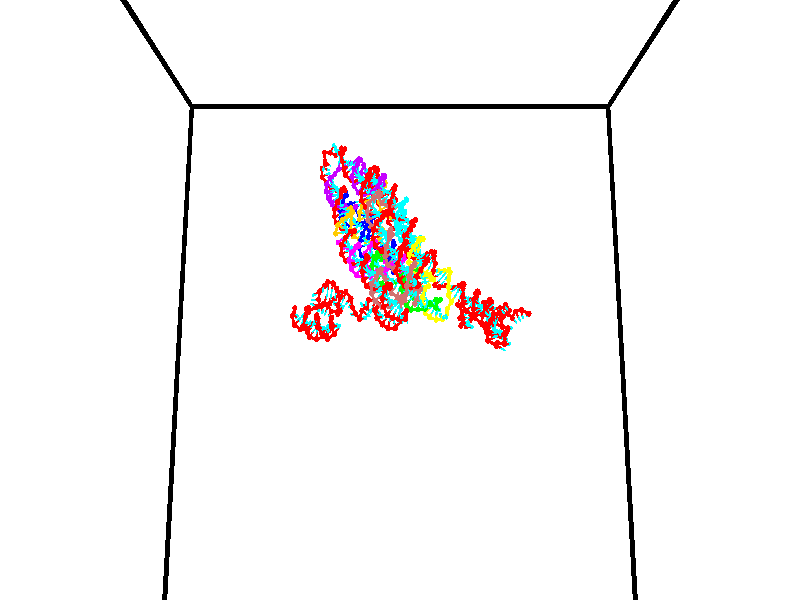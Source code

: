 // switches for output
#declare DRAW_BASES = 1; // possible values are 0, 1; only relevant for DNA ribbons
#declare DRAW_BASES_TYPE = 3; // possible values are 1, 2, 3; only relevant for DNA ribbons
#declare DRAW_FOG = 0; // set to 1 to enable fog

#include "colors.inc"

#include "transforms.inc"
background { rgb <1, 1, 1>}

#default {
   normal{
       ripples 0.25
       frequency 0.20
       turbulence 0.2
       lambda 5
   }
	finish {
		phong 0.1
		phong_size 40.
	}
}

// original window dimensions: 1024x640


// camera settings

camera {
	sky <0, 0.179814, -0.983701>
	up <0, 0.179814, -0.983701>
	right 1.6 * <1, 0, 0>
	location <35, 94.9851, 44.8844>
	look_at <35, 29.7336, 32.9568>
	direction <0, -65.2515, -11.9276>
	angle 67.0682
}


# declare cpy_camera_pos = <35, 94.9851, 44.8844>;
# if (DRAW_FOG = 1)
fog {
	fog_type 2
	up vnormalize(cpy_camera_pos)
	color rgbt<1,1,1,0.3>
	distance 1e-5
	fog_alt 3e-3
	fog_offset 56
}
# end


// LIGHTS

# declare lum = 6;
global_settings {
	ambient_light rgb lum * <0.05, 0.05, 0.05>
	max_trace_level 15
}# declare cpy_direct_light_amount = 0.25;
light_source
{	1000 * <-1, -1.16352, -0.803886>,
	rgb lum * cpy_direct_light_amount
	parallel
}

light_source
{	1000 * <1, 1.16352, 0.803886>,
	rgb lum * cpy_direct_light_amount
	parallel
}

// strand 0

// nucleotide -1

// particle -1
sphere {
	<24.441771, 35.244789, 34.658009> 0.250000
	pigment { color rgbt <1,0,0,0> }
	no_shadow
}
cylinder {
	<24.382582, 34.919506, 34.883144>,  <24.347069, 34.724335, 35.018227>, 0.100000
	pigment { color rgbt <1,0,0,0> }
	no_shadow
}
cylinder {
	<24.382582, 34.919506, 34.883144>,  <24.441771, 35.244789, 34.658009>, 0.100000
	pigment { color rgbt <1,0,0,0> }
	no_shadow
}

// particle -1
sphere {
	<24.382582, 34.919506, 34.883144> 0.100000
	pigment { color rgbt <1,0,0,0> }
	no_shadow
}
sphere {
	0, 1
	scale<0.080000,0.200000,0.300000>
	matrix <0.544592, 0.408056, 0.732742,
		-0.825545, 0.414945, 0.382487,
		-0.147971, -0.813211, 0.562844,
		24.338190, 34.675545, 35.051998>
	pigment { color rgbt <0,1,1,0> }
	no_shadow
}
cylinder {
	<24.249187, 35.497250, 35.355026>,  <24.441771, 35.244789, 34.658009>, 0.130000
	pigment { color rgbt <1,0,0,0> }
	no_shadow
}

// nucleotide -1

// particle -1
sphere {
	<24.249187, 35.497250, 35.355026> 0.250000
	pigment { color rgbt <1,0,0,0> }
	no_shadow
}
cylinder {
	<24.439672, 35.146435, 35.329617>,  <24.553963, 34.935947, 35.314369>, 0.100000
	pigment { color rgbt <1,0,0,0> }
	no_shadow
}
cylinder {
	<24.439672, 35.146435, 35.329617>,  <24.249187, 35.497250, 35.355026>, 0.100000
	pigment { color rgbt <1,0,0,0> }
	no_shadow
}

// particle -1
sphere {
	<24.439672, 35.146435, 35.329617> 0.100000
	pigment { color rgbt <1,0,0,0> }
	no_shadow
}
sphere {
	0, 1
	scale<0.080000,0.200000,0.300000>
	matrix <0.797713, 0.400486, 0.450849,
		-0.369967, -0.265377, 0.890336,
		0.476212, -0.877033, -0.063528,
		24.582537, 34.883324, 35.310558>
	pigment { color rgbt <0,1,1,0> }
	no_shadow
}
cylinder {
	<24.419031, 35.282604, 36.055092>,  <24.249187, 35.497250, 35.355026>, 0.130000
	pigment { color rgbt <1,0,0,0> }
	no_shadow
}

// nucleotide -1

// particle -1
sphere {
	<24.419031, 35.282604, 36.055092> 0.250000
	pigment { color rgbt <1,0,0,0> }
	no_shadow
}
cylinder {
	<24.659136, 35.095432, 35.795639>,  <24.803200, 34.983131, 35.639965>, 0.100000
	pigment { color rgbt <1,0,0,0> }
	no_shadow
}
cylinder {
	<24.659136, 35.095432, 35.795639>,  <24.419031, 35.282604, 36.055092>, 0.100000
	pigment { color rgbt <1,0,0,0> }
	no_shadow
}

// particle -1
sphere {
	<24.659136, 35.095432, 35.795639> 0.100000
	pigment { color rgbt <1,0,0,0> }
	no_shadow
}
sphere {
	0, 1
	scale<0.080000,0.200000,0.300000>
	matrix <0.799649, 0.366995, 0.475264,
		0.015658, -0.803965, 0.594470,
		0.600263, -0.467926, -0.648636,
		24.839214, 34.955055, 35.601048>
	pigment { color rgbt <0,1,1,0> }
	no_shadow
}
cylinder {
	<25.010761, 35.069481, 36.432384>,  <24.419031, 35.282604, 36.055092>, 0.130000
	pigment { color rgbt <1,0,0,0> }
	no_shadow
}

// nucleotide -1

// particle -1
sphere {
	<25.010761, 35.069481, 36.432384> 0.250000
	pigment { color rgbt <1,0,0,0> }
	no_shadow
}
cylinder {
	<25.134270, 35.080788, 36.052097>,  <25.208374, 35.087574, 35.823925>, 0.100000
	pigment { color rgbt <1,0,0,0> }
	no_shadow
}
cylinder {
	<25.134270, 35.080788, 36.052097>,  <25.010761, 35.069481, 36.432384>, 0.100000
	pigment { color rgbt <1,0,0,0> }
	no_shadow
}

// particle -1
sphere {
	<25.134270, 35.080788, 36.052097> 0.100000
	pigment { color rgbt <1,0,0,0> }
	no_shadow
}
sphere {
	0, 1
	scale<0.080000,0.200000,0.300000>
	matrix <0.940087, 0.142842, 0.309567,
		0.144559, -0.989341, 0.017513,
		0.308769, 0.028287, -0.950717,
		25.226902, 35.089268, 35.766884>
	pigment { color rgbt <0,1,1,0> }
	no_shadow
}
cylinder {
	<25.616142, 34.584412, 36.345978>,  <25.010761, 35.069481, 36.432384>, 0.130000
	pigment { color rgbt <1,0,0,0> }
	no_shadow
}

// nucleotide -1

// particle -1
sphere {
	<25.616142, 34.584412, 36.345978> 0.250000
	pigment { color rgbt <1,0,0,0> }
	no_shadow
}
cylinder {
	<25.613136, 34.886597, 36.083916>,  <25.611332, 35.067905, 35.926678>, 0.100000
	pigment { color rgbt <1,0,0,0> }
	no_shadow
}
cylinder {
	<25.613136, 34.886597, 36.083916>,  <25.616142, 34.584412, 36.345978>, 0.100000
	pigment { color rgbt <1,0,0,0> }
	no_shadow
}

// particle -1
sphere {
	<25.613136, 34.886597, 36.083916> 0.100000
	pigment { color rgbt <1,0,0,0> }
	no_shadow
}
sphere {
	0, 1
	scale<0.080000,0.200000,0.300000>
	matrix <0.926620, 0.251562, 0.279449,
		0.375924, -0.604976, -0.701915,
		-0.007515, 0.755460, -0.655152,
		25.610882, 35.113235, 35.887371>
	pigment { color rgbt <0,1,1,0> }
	no_shadow
}
cylinder {
	<26.254826, 34.554016, 35.852509>,  <25.616142, 34.584412, 36.345978>, 0.130000
	pigment { color rgbt <1,0,0,0> }
	no_shadow
}

// nucleotide -1

// particle -1
sphere {
	<26.254826, 34.554016, 35.852509> 0.250000
	pigment { color rgbt <1,0,0,0> }
	no_shadow
}
cylinder {
	<26.129614, 34.933064, 35.877914>,  <26.054487, 35.160492, 35.893158>, 0.100000
	pigment { color rgbt <1,0,0,0> }
	no_shadow
}
cylinder {
	<26.129614, 34.933064, 35.877914>,  <26.254826, 34.554016, 35.852509>, 0.100000
	pigment { color rgbt <1,0,0,0> }
	no_shadow
}

// particle -1
sphere {
	<26.129614, 34.933064, 35.877914> 0.100000
	pigment { color rgbt <1,0,0,0> }
	no_shadow
}
sphere {
	0, 1
	scale<0.080000,0.200000,0.300000>
	matrix <0.936109, 0.296555, 0.189092,
		0.160350, 0.118651, -0.979903,
		-0.313031, 0.947617, 0.063517,
		26.035704, 35.217350, 35.896969>
	pigment { color rgbt <0,1,1,0> }
	no_shadow
}
cylinder {
	<26.636120, 35.065582, 35.366199>,  <26.254826, 34.554016, 35.852509>, 0.130000
	pigment { color rgbt <1,0,0,0> }
	no_shadow
}

// nucleotide -1

// particle -1
sphere {
	<26.636120, 35.065582, 35.366199> 0.250000
	pigment { color rgbt <1,0,0,0> }
	no_shadow
}
cylinder {
	<26.500507, 35.238010, 35.700680>,  <26.419140, 35.341469, 35.901367>, 0.100000
	pigment { color rgbt <1,0,0,0> }
	no_shadow
}
cylinder {
	<26.500507, 35.238010, 35.700680>,  <26.636120, 35.065582, 35.366199>, 0.100000
	pigment { color rgbt <1,0,0,0> }
	no_shadow
}

// particle -1
sphere {
	<26.500507, 35.238010, 35.700680> 0.100000
	pigment { color rgbt <1,0,0,0> }
	no_shadow
}
sphere {
	0, 1
	scale<0.080000,0.200000,0.300000>
	matrix <0.917806, 0.346767, 0.193353,
		-0.206618, 0.833023, -0.513207,
		-0.339031, 0.431074, 0.836202,
		26.398798, 35.367332, 35.951542>
	pigment { color rgbt <0,1,1,0> }
	no_shadow
}
cylinder {
	<26.729929, 35.815208, 35.354763>,  <26.636120, 35.065582, 35.366199>, 0.130000
	pigment { color rgbt <1,0,0,0> }
	no_shadow
}

// nucleotide -1

// particle -1
sphere {
	<26.729929, 35.815208, 35.354763> 0.250000
	pigment { color rgbt <1,0,0,0> }
	no_shadow
}
cylinder {
	<26.735050, 35.677361, 35.730225>,  <26.738123, 35.594650, 35.955502>, 0.100000
	pigment { color rgbt <1,0,0,0> }
	no_shadow
}
cylinder {
	<26.735050, 35.677361, 35.730225>,  <26.729929, 35.815208, 35.354763>, 0.100000
	pigment { color rgbt <1,0,0,0> }
	no_shadow
}

// particle -1
sphere {
	<26.735050, 35.677361, 35.730225> 0.100000
	pigment { color rgbt <1,0,0,0> }
	no_shadow
}
sphere {
	0, 1
	scale<0.080000,0.200000,0.300000>
	matrix <0.820970, 0.539522, 0.186884,
		-0.570829, 0.768215, 0.289828,
		0.012802, -0.344619, 0.938655,
		26.738892, 35.573975, 36.011822>
	pigment { color rgbt <0,1,1,0> }
	no_shadow
}
cylinder {
	<26.942495, 36.386898, 35.741932>,  <26.729929, 35.815208, 35.354763>, 0.130000
	pigment { color rgbt <1,0,0,0> }
	no_shadow
}

// nucleotide -1

// particle -1
sphere {
	<26.942495, 36.386898, 35.741932> 0.250000
	pigment { color rgbt <1,0,0,0> }
	no_shadow
}
cylinder {
	<27.008228, 36.092007, 36.004074>,  <27.047668, 35.915070, 36.161358>, 0.100000
	pigment { color rgbt <1,0,0,0> }
	no_shadow
}
cylinder {
	<27.008228, 36.092007, 36.004074>,  <26.942495, 36.386898, 35.741932>, 0.100000
	pigment { color rgbt <1,0,0,0> }
	no_shadow
}

// particle -1
sphere {
	<27.008228, 36.092007, 36.004074> 0.100000
	pigment { color rgbt <1,0,0,0> }
	no_shadow
}
sphere {
	0, 1
	scale<0.080000,0.200000,0.300000>
	matrix <0.834991, 0.457680, 0.305481,
		-0.525151, 0.497012, 0.690793,
		0.164334, -0.737230, 0.655352,
		27.057529, 35.870838, 36.200680>
	pigment { color rgbt <0,1,1,0> }
	no_shadow
}
cylinder {
	<26.961435, 36.673717, 36.450455>,  <26.942495, 36.386898, 35.741932>, 0.130000
	pigment { color rgbt <1,0,0,0> }
	no_shadow
}

// nucleotide -1

// particle -1
sphere {
	<26.961435, 36.673717, 36.450455> 0.250000
	pigment { color rgbt <1,0,0,0> }
	no_shadow
}
cylinder {
	<27.167809, 36.331081, 36.447380>,  <27.291632, 36.125500, 36.445534>, 0.100000
	pigment { color rgbt <1,0,0,0> }
	no_shadow
}
cylinder {
	<27.167809, 36.331081, 36.447380>,  <26.961435, 36.673717, 36.450455>, 0.100000
	pigment { color rgbt <1,0,0,0> }
	no_shadow
}

// particle -1
sphere {
	<27.167809, 36.331081, 36.447380> 0.100000
	pigment { color rgbt <1,0,0,0> }
	no_shadow
}
sphere {
	0, 1
	scale<0.080000,0.200000,0.300000>
	matrix <0.834023, 0.500250, 0.232713,
		-0.195495, -0.126475, 0.972515,
		0.515933, -0.856595, -0.007686,
		27.322588, 36.074104, 36.445076>
	pigment { color rgbt <0,1,1,0> }
	no_shadow
}
cylinder {
	<27.424267, 36.795147, 37.041607>,  <26.961435, 36.673717, 36.450455>, 0.130000
	pigment { color rgbt <1,0,0,0> }
	no_shadow
}

// nucleotide -1

// particle -1
sphere {
	<27.424267, 36.795147, 37.041607> 0.250000
	pigment { color rgbt <1,0,0,0> }
	no_shadow
}
cylinder {
	<27.553717, 36.495285, 36.810684>,  <27.631388, 36.315369, 36.672131>, 0.100000
	pigment { color rgbt <1,0,0,0> }
	no_shadow
}
cylinder {
	<27.553717, 36.495285, 36.810684>,  <27.424267, 36.795147, 37.041607>, 0.100000
	pigment { color rgbt <1,0,0,0> }
	no_shadow
}

// particle -1
sphere {
	<27.553717, 36.495285, 36.810684> 0.100000
	pigment { color rgbt <1,0,0,0> }
	no_shadow
}
sphere {
	0, 1
	scale<0.080000,0.200000,0.300000>
	matrix <0.931819, 0.358434, 0.056916,
		0.164258, -0.556364, 0.814542,
		0.323626, -0.749656, -0.577306,
		27.650805, 36.270390, 36.637493>
	pigment { color rgbt <0,1,1,0> }
	no_shadow
}
cylinder {
	<27.914881, 36.393810, 37.414429>,  <27.424267, 36.795147, 37.041607>, 0.130000
	pigment { color rgbt <1,0,0,0> }
	no_shadow
}

// nucleotide -1

// particle -1
sphere {
	<27.914881, 36.393810, 37.414429> 0.250000
	pigment { color rgbt <1,0,0,0> }
	no_shadow
}
cylinder {
	<27.963306, 36.363716, 37.018513>,  <27.992361, 36.345661, 36.780964>, 0.100000
	pigment { color rgbt <1,0,0,0> }
	no_shadow
}
cylinder {
	<27.963306, 36.363716, 37.018513>,  <27.914881, 36.393810, 37.414429>, 0.100000
	pigment { color rgbt <1,0,0,0> }
	no_shadow
}

// particle -1
sphere {
	<27.963306, 36.363716, 37.018513> 0.100000
	pigment { color rgbt <1,0,0,0> }
	no_shadow
}
sphere {
	0, 1
	scale<0.080000,0.200000,0.300000>
	matrix <0.959188, 0.265563, 0.097134,
		0.255544, -0.961153, 0.104317,
		0.121063, -0.075237, -0.989789,
		27.999626, 36.341145, 36.721577>
	pigment { color rgbt <0,1,1,0> }
	no_shadow
}
cylinder {
	<28.618195, 36.609676, 37.040558>,  <27.914881, 36.393810, 37.414429>, 0.130000
	pigment { color rgbt <1,0,0,0> }
	no_shadow
}

// nucleotide -1

// particle -1
sphere {
	<28.618195, 36.609676, 37.040558> 0.250000
	pigment { color rgbt <1,0,0,0> }
	no_shadow
}
cylinder {
	<28.843494, 36.635517, 36.711056>,  <28.978674, 36.651024, 36.513355>, 0.100000
	pigment { color rgbt <1,0,0,0> }
	no_shadow
}
cylinder {
	<28.843494, 36.635517, 36.711056>,  <28.618195, 36.609676, 37.040558>, 0.100000
	pigment { color rgbt <1,0,0,0> }
	no_shadow
}

// particle -1
sphere {
	<28.843494, 36.635517, 36.711056> 0.100000
	pigment { color rgbt <1,0,0,0> }
	no_shadow
}
sphere {
	0, 1
	scale<0.080000,0.200000,0.300000>
	matrix <-0.673777, -0.541175, -0.503145,
		-0.478303, 0.838425, -0.261288,
		0.563251, 0.064606, -0.823756,
		29.012470, 36.654900, 36.463928>
	pigment { color rgbt <0,1,1,0> }
	no_shadow
}
cylinder {
	<28.323792, 36.945290, 36.500256>,  <28.618195, 36.609676, 37.040558>, 0.130000
	pigment { color rgbt <1,0,0,0> }
	no_shadow
}

// nucleotide -1

// particle -1
sphere {
	<28.323792, 36.945290, 36.500256> 0.250000
	pigment { color rgbt <1,0,0,0> }
	no_shadow
}
cylinder {
	<28.589514, 36.664375, 36.397896>,  <28.748947, 36.495827, 36.336479>, 0.100000
	pigment { color rgbt <1,0,0,0> }
	no_shadow
}
cylinder {
	<28.589514, 36.664375, 36.397896>,  <28.323792, 36.945290, 36.500256>, 0.100000
	pigment { color rgbt <1,0,0,0> }
	no_shadow
}

// particle -1
sphere {
	<28.589514, 36.664375, 36.397896> 0.100000
	pigment { color rgbt <1,0,0,0> }
	no_shadow
}
sphere {
	0, 1
	scale<0.080000,0.200000,0.300000>
	matrix <-0.745721, -0.599377, -0.290942,
		0.050945, 0.384106, -0.921883,
		0.664308, -0.702290, -0.255901,
		28.788807, 36.453690, 36.321125>
	pigment { color rgbt <0,1,1,0> }
	no_shadow
}
cylinder {
	<28.268641, 36.634590, 35.768864>,  <28.323792, 36.945290, 36.500256>, 0.130000
	pigment { color rgbt <1,0,0,0> }
	no_shadow
}

// nucleotide -1

// particle -1
sphere {
	<28.268641, 36.634590, 35.768864> 0.250000
	pigment { color rgbt <1,0,0,0> }
	no_shadow
}
cylinder {
	<28.404716, 36.403198, 36.065411>,  <28.486362, 36.264362, 36.243340>, 0.100000
	pigment { color rgbt <1,0,0,0> }
	no_shadow
}
cylinder {
	<28.404716, 36.403198, 36.065411>,  <28.268641, 36.634590, 35.768864>, 0.100000
	pigment { color rgbt <1,0,0,0> }
	no_shadow
}

// particle -1
sphere {
	<28.404716, 36.403198, 36.065411> 0.100000
	pigment { color rgbt <1,0,0,0> }
	no_shadow
}
sphere {
	0, 1
	scale<0.080000,0.200000,0.300000>
	matrix <-0.806942, -0.584379, -0.085707,
		0.482820, -0.569084, -0.665604,
		0.340191, -0.578484, 0.741368,
		28.506773, 36.229652, 36.287823>
	pigment { color rgbt <0,1,1,0> }
	no_shadow
}
cylinder {
	<28.257633, 35.905846, 35.565697>,  <28.268641, 36.634590, 35.768864>, 0.130000
	pigment { color rgbt <1,0,0,0> }
	no_shadow
}

// nucleotide -1

// particle -1
sphere {
	<28.257633, 35.905846, 35.565697> 0.250000
	pigment { color rgbt <1,0,0,0> }
	no_shadow
}
cylinder {
	<28.239983, 35.950211, 35.962837>,  <28.229391, 35.976830, 36.201122>, 0.100000
	pigment { color rgbt <1,0,0,0> }
	no_shadow
}
cylinder {
	<28.239983, 35.950211, 35.962837>,  <28.257633, 35.905846, 35.565697>, 0.100000
	pigment { color rgbt <1,0,0,0> }
	no_shadow
}

// particle -1
sphere {
	<28.239983, 35.950211, 35.962837> 0.100000
	pigment { color rgbt <1,0,0,0> }
	no_shadow
}
sphere {
	0, 1
	scale<0.080000,0.200000,0.300000>
	matrix <-0.890753, -0.454350, 0.011164,
		0.452339, -0.883893, 0.118841,
		-0.044128, 0.110908, 0.992850,
		28.226744, 35.983482, 36.260693>
	pigment { color rgbt <0,1,1,0> }
	no_shadow
}
cylinder {
	<28.090624, 35.309601, 35.856678>,  <28.257633, 35.905846, 35.565697>, 0.130000
	pigment { color rgbt <1,0,0,0> }
	no_shadow
}

// nucleotide -1

// particle -1
sphere {
	<28.090624, 35.309601, 35.856678> 0.250000
	pigment { color rgbt <1,0,0,0> }
	no_shadow
}
cylinder {
	<27.963148, 35.601952, 36.098095>,  <27.886662, 35.777363, 36.242943>, 0.100000
	pigment { color rgbt <1,0,0,0> }
	no_shadow
}
cylinder {
	<27.963148, 35.601952, 36.098095>,  <28.090624, 35.309601, 35.856678>, 0.100000
	pigment { color rgbt <1,0,0,0> }
	no_shadow
}

// particle -1
sphere {
	<27.963148, 35.601952, 36.098095> 0.100000
	pigment { color rgbt <1,0,0,0> }
	no_shadow
}
sphere {
	0, 1
	scale<0.080000,0.200000,0.300000>
	matrix <-0.872909, -0.474464, 0.113636,
		0.369411, -0.490621, 0.789193,
		-0.318691, 0.730873, 0.603540,
		27.867540, 35.821213, 36.279156>
	pigment { color rgbt <0,1,1,0> }
	no_shadow
}
cylinder {
	<27.858015, 34.879299, 36.493176>,  <28.090624, 35.309601, 35.856678>, 0.130000
	pigment { color rgbt <1,0,0,0> }
	no_shadow
}

// nucleotide -1

// particle -1
sphere {
	<27.858015, 34.879299, 36.493176> 0.250000
	pigment { color rgbt <1,0,0,0> }
	no_shadow
}
cylinder {
	<27.702343, 35.246628, 36.464272>,  <27.608940, 35.467026, 36.446930>, 0.100000
	pigment { color rgbt <1,0,0,0> }
	no_shadow
}
cylinder {
	<27.702343, 35.246628, 36.464272>,  <27.858015, 34.879299, 36.493176>, 0.100000
	pigment { color rgbt <1,0,0,0> }
	no_shadow
}

// particle -1
sphere {
	<27.702343, 35.246628, 36.464272> 0.100000
	pigment { color rgbt <1,0,0,0> }
	no_shadow
}
sphere {
	0, 1
	scale<0.080000,0.200000,0.300000>
	matrix <-0.899897, -0.362269, 0.242791,
		0.196783, 0.159515, 0.967384,
		-0.389182, 0.918323, -0.072259,
		27.585588, 35.522125, 36.442593>
	pigment { color rgbt <0,1,1,0> }
	no_shadow
}
cylinder {
	<27.398777, 34.896408, 36.999599>,  <27.858015, 34.879299, 36.493176>, 0.130000
	pigment { color rgbt <1,0,0,0> }
	no_shadow
}

// nucleotide -1

// particle -1
sphere {
	<27.398777, 34.896408, 36.999599> 0.250000
	pigment { color rgbt <1,0,0,0> }
	no_shadow
}
cylinder {
	<27.278887, 35.184616, 36.749474>,  <27.206953, 35.357540, 36.599396>, 0.100000
	pigment { color rgbt <1,0,0,0> }
	no_shadow
}
cylinder {
	<27.278887, 35.184616, 36.749474>,  <27.398777, 34.896408, 36.999599>, 0.100000
	pigment { color rgbt <1,0,0,0> }
	no_shadow
}

// particle -1
sphere {
	<27.278887, 35.184616, 36.749474> 0.100000
	pigment { color rgbt <1,0,0,0> }
	no_shadow
}
sphere {
	0, 1
	scale<0.080000,0.200000,0.300000>
	matrix <-0.953086, -0.255227, 0.162747,
		-0.042336, 0.644761, 0.763211,
		-0.299725, 0.720516, -0.625318,
		27.188969, 35.400772, 36.561878>
	pigment { color rgbt <0,1,1,0> }
	no_shadow
}
cylinder {
	<26.664696, 35.134098, 37.259930>,  <27.398777, 34.896408, 36.999599>, 0.130000
	pigment { color rgbt <1,0,0,0> }
	no_shadow
}

// nucleotide -1

// particle -1
sphere {
	<26.664696, 35.134098, 37.259930> 0.250000
	pigment { color rgbt <1,0,0,0> }
	no_shadow
}
cylinder {
	<26.696672, 35.271885, 36.885777>,  <26.715858, 35.354557, 36.661285>, 0.100000
	pigment { color rgbt <1,0,0,0> }
	no_shadow
}
cylinder {
	<26.696672, 35.271885, 36.885777>,  <26.664696, 35.134098, 37.259930>, 0.100000
	pigment { color rgbt <1,0,0,0> }
	no_shadow
}

// particle -1
sphere {
	<26.696672, 35.271885, 36.885777> 0.100000
	pigment { color rgbt <1,0,0,0> }
	no_shadow
}
sphere {
	0, 1
	scale<0.080000,0.200000,0.300000>
	matrix <-0.974127, -0.172004, -0.146596,
		-0.211389, 0.922905, 0.321808,
		0.079942, 0.344471, -0.935387,
		26.720655, 35.375225, 36.605160>
	pigment { color rgbt <0,1,1,0> }
	no_shadow
}
cylinder {
	<26.007727, 35.551216, 37.123699>,  <26.664696, 35.134098, 37.259930>, 0.130000
	pigment { color rgbt <1,0,0,0> }
	no_shadow
}

// nucleotide -1

// particle -1
sphere {
	<26.007727, 35.551216, 37.123699> 0.250000
	pigment { color rgbt <1,0,0,0> }
	no_shadow
}
cylinder {
	<26.273441, 35.653587, 36.842781>,  <26.432871, 35.715008, 36.674229>, 0.100000
	pigment { color rgbt <1,0,0,0> }
	no_shadow
}
cylinder {
	<26.273441, 35.653587, 36.842781>,  <26.007727, 35.551216, 37.123699>, 0.100000
	pigment { color rgbt <1,0,0,0> }
	no_shadow
}

// particle -1
sphere {
	<26.273441, 35.653587, 36.842781> 0.100000
	pigment { color rgbt <1,0,0,0> }
	no_shadow
}
sphere {
	0, 1
	scale<0.080000,0.200000,0.300000>
	matrix <-0.733959, 0.045447, -0.677672,
		-0.141517, 0.965627, 0.218029,
		0.664287, 0.255926, -0.702299,
		26.472727, 35.730366, 36.632092>
	pigment { color rgbt <0,1,1,0> }
	no_shadow
}
cylinder {
	<25.907293, 36.223591, 36.793583>,  <26.007727, 35.551216, 37.123699>, 0.130000
	pigment { color rgbt <1,0,0,0> }
	no_shadow
}

// nucleotide -1

// particle -1
sphere {
	<25.907293, 36.223591, 36.793583> 0.250000
	pigment { color rgbt <1,0,0,0> }
	no_shadow
}
cylinder {
	<26.068459, 35.948971, 36.551487>,  <26.165157, 35.784199, 36.406231>, 0.100000
	pigment { color rgbt <1,0,0,0> }
	no_shadow
}
cylinder {
	<26.068459, 35.948971, 36.551487>,  <25.907293, 36.223591, 36.793583>, 0.100000
	pigment { color rgbt <1,0,0,0> }
	no_shadow
}

// particle -1
sphere {
	<26.068459, 35.948971, 36.551487> 0.100000
	pigment { color rgbt <1,0,0,0> }
	no_shadow
}
sphere {
	0, 1
	scale<0.080000,0.200000,0.300000>
	matrix <-0.830293, 0.004039, -0.557313,
		0.385066, 0.727075, -0.568406,
		0.402913, -0.686546, -0.605241,
		26.189333, 35.743008, 36.369915>
	pigment { color rgbt <0,1,1,0> }
	no_shadow
}
cylinder {
	<25.517372, 36.303513, 36.294403>,  <25.907293, 36.223591, 36.793583>, 0.130000
	pigment { color rgbt <1,0,0,0> }
	no_shadow
}

// nucleotide -1

// particle -1
sphere {
	<25.517372, 36.303513, 36.294403> 0.250000
	pigment { color rgbt <1,0,0,0> }
	no_shadow
}
cylinder {
	<25.684950, 35.964779, 36.163345>,  <25.785496, 35.761539, 36.084709>, 0.100000
	pigment { color rgbt <1,0,0,0> }
	no_shadow
}
cylinder {
	<25.684950, 35.964779, 36.163345>,  <25.517372, 36.303513, 36.294403>, 0.100000
	pigment { color rgbt <1,0,0,0> }
	no_shadow
}

// particle -1
sphere {
	<25.684950, 35.964779, 36.163345> 0.100000
	pigment { color rgbt <1,0,0,0> }
	no_shadow
}
sphere {
	0, 1
	scale<0.080000,0.200000,0.300000>
	matrix <-0.780191, -0.151113, -0.607015,
		0.464531, 0.509933, -0.724002,
		0.418943, -0.846837, -0.327648,
		25.810633, 35.710728, 36.065052>
	pigment { color rgbt <0,1,1,0> }
	no_shadow
}
cylinder {
	<25.628952, 36.098564, 35.541740>,  <25.517372, 36.303513, 36.294403>, 0.130000
	pigment { color rgbt <1,0,0,0> }
	no_shadow
}

// nucleotide -1

// particle -1
sphere {
	<25.628952, 36.098564, 35.541740> 0.250000
	pigment { color rgbt <1,0,0,0> }
	no_shadow
}
cylinder {
	<25.538298, 35.779327, 35.765057>,  <25.483904, 35.587784, 35.899048>, 0.100000
	pigment { color rgbt <1,0,0,0> }
	no_shadow
}
cylinder {
	<25.538298, 35.779327, 35.765057>,  <25.628952, 36.098564, 35.541740>, 0.100000
	pigment { color rgbt <1,0,0,0> }
	no_shadow
}

// particle -1
sphere {
	<25.538298, 35.779327, 35.765057> 0.100000
	pigment { color rgbt <1,0,0,0> }
	no_shadow
}
sphere {
	0, 1
	scale<0.080000,0.200000,0.300000>
	matrix <-0.864684, -0.098952, -0.492474,
		0.448282, -0.594357, -0.667670,
		-0.226638, -0.798090, 0.558289,
		25.470306, 35.539902, 35.932545>
	pigment { color rgbt <0,1,1,0> }
	no_shadow
}
cylinder {
	<25.698812, 35.866779, 34.803329>,  <25.628952, 36.098564, 35.541740>, 0.130000
	pigment { color rgbt <1,0,0,0> }
	no_shadow
}

// nucleotide -1

// particle -1
sphere {
	<25.698812, 35.866779, 34.803329> 0.250000
	pigment { color rgbt <1,0,0,0> }
	no_shadow
}
cylinder {
	<25.687002, 35.616096, 35.114807>,  <25.679916, 35.465687, 35.301693>, 0.100000
	pigment { color rgbt <1,0,0,0> }
	no_shadow
}
cylinder {
	<25.687002, 35.616096, 35.114807>,  <25.698812, 35.866779, 34.803329>, 0.100000
	pigment { color rgbt <1,0,0,0> }
	no_shadow
}

// particle -1
sphere {
	<25.687002, 35.616096, 35.114807> 0.100000
	pigment { color rgbt <1,0,0,0> }
	no_shadow
}
sphere {
	0, 1
	scale<0.080000,0.200000,0.300000>
	matrix <-0.760774, -0.491212, -0.424185,
		0.648345, -0.604935, -0.462281,
		-0.029526, -0.626710, 0.778693,
		25.678144, 35.428085, 35.348415>
	pigment { color rgbt <0,1,1,0> }
	no_shadow
}
cylinder {
	<25.792940, 35.110073, 34.606148>,  <25.698812, 35.866779, 34.803329>, 0.130000
	pigment { color rgbt <1,0,0,0> }
	no_shadow
}

// nucleotide -1

// particle -1
sphere {
	<25.792940, 35.110073, 34.606148> 0.250000
	pigment { color rgbt <1,0,0,0> }
	no_shadow
}
cylinder {
	<25.602982, 35.104366, 34.958118>,  <25.489006, 35.100941, 35.169300>, 0.100000
	pigment { color rgbt <1,0,0,0> }
	no_shadow
}
cylinder {
	<25.602982, 35.104366, 34.958118>,  <25.792940, 35.110073, 34.606148>, 0.100000
	pigment { color rgbt <1,0,0,0> }
	no_shadow
}

// particle -1
sphere {
	<25.602982, 35.104366, 34.958118> 0.100000
	pigment { color rgbt <1,0,0,0> }
	no_shadow
}
sphere {
	0, 1
	scale<0.080000,0.200000,0.300000>
	matrix <-0.718627, -0.570867, -0.397097,
		0.507986, -0.820918, 0.260850,
		-0.474895, -0.014266, 0.879927,
		25.460512, 35.100086, 35.222095>
	pigment { color rgbt <0,1,1,0> }
	no_shadow
}
cylinder {
	<25.721626, 34.450623, 34.828297>,  <25.792940, 35.110073, 34.606148>, 0.130000
	pigment { color rgbt <1,0,0,0> }
	no_shadow
}

// nucleotide -1

// particle -1
sphere {
	<25.721626, 34.450623, 34.828297> 0.250000
	pigment { color rgbt <1,0,0,0> }
	no_shadow
}
cylinder {
	<25.441793, 34.630802, 35.050171>,  <25.273893, 34.738911, 35.183296>, 0.100000
	pigment { color rgbt <1,0,0,0> }
	no_shadow
}
cylinder {
	<25.441793, 34.630802, 35.050171>,  <25.721626, 34.450623, 34.828297>, 0.100000
	pigment { color rgbt <1,0,0,0> }
	no_shadow
}

// particle -1
sphere {
	<25.441793, 34.630802, 35.050171> 0.100000
	pigment { color rgbt <1,0,0,0> }
	no_shadow
}
sphere {
	0, 1
	scale<0.080000,0.200000,0.300000>
	matrix <-0.662593, -0.699548, -0.267586,
		0.267495, -0.554730, 0.787859,
		-0.699583, 0.450452, 0.554686,
		25.231918, 34.765938, 35.216576>
	pigment { color rgbt <0,1,1,0> }
	no_shadow
}
cylinder {
	<26.317095, 34.179047, 34.366199>,  <25.721626, 34.450623, 34.828297>, 0.130000
	pigment { color rgbt <1,0,0,0> }
	no_shadow
}

// nucleotide -1

// particle -1
sphere {
	<26.317095, 34.179047, 34.366199> 0.250000
	pigment { color rgbt <1,0,0,0> }
	no_shadow
}
cylinder {
	<26.560154, 34.434681, 34.554810>,  <26.705990, 34.588062, 34.667976>, 0.100000
	pigment { color rgbt <1,0,0,0> }
	no_shadow
}
cylinder {
	<26.560154, 34.434681, 34.554810>,  <26.317095, 34.179047, 34.366199>, 0.100000
	pigment { color rgbt <1,0,0,0> }
	no_shadow
}

// particle -1
sphere {
	<26.560154, 34.434681, 34.554810> 0.100000
	pigment { color rgbt <1,0,0,0> }
	no_shadow
}
sphere {
	0, 1
	scale<0.080000,0.200000,0.300000>
	matrix <0.593883, -0.759826, 0.264514,
		0.527322, 0.119297, -0.841249,
		0.607647, 0.639087, 0.471521,
		26.742449, 34.626408, 34.696266>
	pigment { color rgbt <0,1,1,0> }
	no_shadow
}
cylinder {
	<27.016733, 33.961010, 34.174812>,  <26.317095, 34.179047, 34.366199>, 0.130000
	pigment { color rgbt <1,0,0,0> }
	no_shadow
}

// nucleotide -1

// particle -1
sphere {
	<27.016733, 33.961010, 34.174812> 0.250000
	pigment { color rgbt <1,0,0,0> }
	no_shadow
}
cylinder {
	<27.057934, 34.151581, 34.524078>,  <27.082653, 34.265923, 34.733639>, 0.100000
	pigment { color rgbt <1,0,0,0> }
	no_shadow
}
cylinder {
	<27.057934, 34.151581, 34.524078>,  <27.016733, 33.961010, 34.174812>, 0.100000
	pigment { color rgbt <1,0,0,0> }
	no_shadow
}

// particle -1
sphere {
	<27.057934, 34.151581, 34.524078> 0.100000
	pigment { color rgbt <1,0,0,0> }
	no_shadow
}
sphere {
	0, 1
	scale<0.080000,0.200000,0.300000>
	matrix <0.737684, -0.625446, 0.254242,
		0.667243, 0.617931, -0.415870,
		0.103000, 0.476422, 0.873163,
		27.088835, 34.294506, 34.786026>
	pigment { color rgbt <0,1,1,0> }
	no_shadow
}
cylinder {
	<27.650667, 34.406620, 34.254532>,  <27.016733, 33.961010, 34.174812>, 0.130000
	pigment { color rgbt <1,0,0,0> }
	no_shadow
}

// nucleotide -1

// particle -1
sphere {
	<27.650667, 34.406620, 34.254532> 0.250000
	pigment { color rgbt <1,0,0,0> }
	no_shadow
}
cylinder {
	<27.509443, 34.263123, 34.600170>,  <27.424709, 34.177025, 34.807552>, 0.100000
	pigment { color rgbt <1,0,0,0> }
	no_shadow
}
cylinder {
	<27.509443, 34.263123, 34.600170>,  <27.650667, 34.406620, 34.254532>, 0.100000
	pigment { color rgbt <1,0,0,0> }
	no_shadow
}

// particle -1
sphere {
	<27.509443, 34.263123, 34.600170> 0.100000
	pigment { color rgbt <1,0,0,0> }
	no_shadow
}
sphere {
	0, 1
	scale<0.080000,0.200000,0.300000>
	matrix <0.869564, -0.466643, 0.161561,
		0.345264, 0.808424, 0.476701,
		-0.353059, -0.358741, 0.864092,
		27.403526, 34.155499, 34.859398>
	pigment { color rgbt <0,1,1,0> }
	no_shadow
}
cylinder {
	<28.049839, 34.625038, 34.835861>,  <27.650667, 34.406620, 34.254532>, 0.130000
	pigment { color rgbt <1,0,0,0> }
	no_shadow
}

// nucleotide -1

// particle -1
sphere {
	<28.049839, 34.625038, 34.835861> 0.250000
	pigment { color rgbt <1,0,0,0> }
	no_shadow
}
cylinder {
	<27.884647, 34.277313, 34.944485>,  <27.785532, 34.068680, 35.009659>, 0.100000
	pigment { color rgbt <1,0,0,0> }
	no_shadow
}
cylinder {
	<27.884647, 34.277313, 34.944485>,  <28.049839, 34.625038, 34.835861>, 0.100000
	pigment { color rgbt <1,0,0,0> }
	no_shadow
}

// particle -1
sphere {
	<27.884647, 34.277313, 34.944485> 0.100000
	pigment { color rgbt <1,0,0,0> }
	no_shadow
}
sphere {
	0, 1
	scale<0.080000,0.200000,0.300000>
	matrix <0.863411, -0.278840, 0.420439,
		-0.289772, 0.408099, 0.865729,
		-0.412981, -0.869312, 0.271557,
		27.760754, 34.016521, 35.025951>
	pigment { color rgbt <0,1,1,0> }
	no_shadow
}
cylinder {
	<28.745874, 34.866257, 34.858688>,  <28.049839, 34.625038, 34.835861>, 0.130000
	pigment { color rgbt <1,0,0,0> }
	no_shadow
}

// nucleotide -1

// particle -1
sphere {
	<28.745874, 34.866257, 34.858688> 0.250000
	pigment { color rgbt <1,0,0,0> }
	no_shadow
}
cylinder {
	<29.032623, 35.103020, 34.711319>,  <29.204674, 35.245079, 34.622898>, 0.100000
	pigment { color rgbt <1,0,0,0> }
	no_shadow
}
cylinder {
	<29.032623, 35.103020, 34.711319>,  <28.745874, 34.866257, 34.858688>, 0.100000
	pigment { color rgbt <1,0,0,0> }
	no_shadow
}

// particle -1
sphere {
	<29.032623, 35.103020, 34.711319> 0.100000
	pigment { color rgbt <1,0,0,0> }
	no_shadow
}
sphere {
	0, 1
	scale<0.080000,0.200000,0.300000>
	matrix <-0.674158, 0.723233, -0.149819,
		0.177777, 0.355777, 0.917507,
		0.716873, 0.591910, -0.368423,
		29.247684, 35.280594, 34.600792>
	pigment { color rgbt <0,1,1,0> }
	no_shadow
}
cylinder {
	<28.795328, 35.550484, 35.204613>,  <28.745874, 34.866257, 34.858688>, 0.130000
	pigment { color rgbt <1,0,0,0> }
	no_shadow
}

// nucleotide -1

// particle -1
sphere {
	<28.795328, 35.550484, 35.204613> 0.250000
	pigment { color rgbt <1,0,0,0> }
	no_shadow
}
cylinder {
	<28.934315, 35.587917, 34.831409>,  <29.017708, 35.610378, 34.607487>, 0.100000
	pigment { color rgbt <1,0,0,0> }
	no_shadow
}
cylinder {
	<28.934315, 35.587917, 34.831409>,  <28.795328, 35.550484, 35.204613>, 0.100000
	pigment { color rgbt <1,0,0,0> }
	no_shadow
}

// particle -1
sphere {
	<28.934315, 35.587917, 34.831409> 0.100000
	pigment { color rgbt <1,0,0,0> }
	no_shadow
}
sphere {
	0, 1
	scale<0.080000,0.200000,0.300000>
	matrix <-0.690390, 0.698848, -0.187014,
		0.634530, 0.709122, 0.307439,
		0.347469, 0.093587, -0.933010,
		29.038555, 35.615993, 34.551506>
	pigment { color rgbt <0,1,1,0> }
	no_shadow
}
cylinder {
	<29.077126, 36.192822, 35.063316>,  <28.795328, 35.550484, 35.204613>, 0.130000
	pigment { color rgbt <1,0,0,0> }
	no_shadow
}

// nucleotide -1

// particle -1
sphere {
	<29.077126, 36.192822, 35.063316> 0.250000
	pigment { color rgbt <1,0,0,0> }
	no_shadow
}
cylinder {
	<28.905622, 36.034695, 34.738380>,  <28.802721, 35.939819, 34.543419>, 0.100000
	pigment { color rgbt <1,0,0,0> }
	no_shadow
}
cylinder {
	<28.905622, 36.034695, 34.738380>,  <29.077126, 36.192822, 35.063316>, 0.100000
	pigment { color rgbt <1,0,0,0> }
	no_shadow
}

// particle -1
sphere {
	<28.905622, 36.034695, 34.738380> 0.100000
	pigment { color rgbt <1,0,0,0> }
	no_shadow
}
sphere {
	0, 1
	scale<0.080000,0.200000,0.300000>
	matrix <-0.673259, 0.739393, -0.004465,
		0.602402, 0.545000, -0.583170,
		-0.428758, -0.395314, -0.812338,
		28.776995, 35.916100, 34.494678>
	pigment { color rgbt <0,1,1,0> }
	no_shadow
}
cylinder {
	<28.932432, 36.803108, 34.690964>,  <29.077126, 36.192822, 35.063316>, 0.130000
	pigment { color rgbt <1,0,0,0> }
	no_shadow
}

// nucleotide -1

// particle -1
sphere {
	<28.932432, 36.803108, 34.690964> 0.250000
	pigment { color rgbt <1,0,0,0> }
	no_shadow
}
cylinder {
	<28.702351, 36.514668, 34.536484>,  <28.564302, 36.341602, 34.443794>, 0.100000
	pigment { color rgbt <1,0,0,0> }
	no_shadow
}
cylinder {
	<28.702351, 36.514668, 34.536484>,  <28.932432, 36.803108, 34.690964>, 0.100000
	pigment { color rgbt <1,0,0,0> }
	no_shadow
}

// particle -1
sphere {
	<28.702351, 36.514668, 34.536484> 0.100000
	pigment { color rgbt <1,0,0,0> }
	no_shadow
}
sphere {
	0, 1
	scale<0.080000,0.200000,0.300000>
	matrix <-0.813231, 0.555058, 0.174831,
		0.088295, 0.414636, -0.905694,
		-0.575204, -0.721101, -0.386204,
		28.529789, 36.298336, 34.420624>
	pigment { color rgbt <0,1,1,0> }
	no_shadow
}
cylinder {
	<29.191708, 37.111401, 34.049992>,  <28.932432, 36.803108, 34.690964>, 0.130000
	pigment { color rgbt <1,0,0,0> }
	no_shadow
}

// nucleotide -1

// particle -1
sphere {
	<29.191708, 37.111401, 34.049992> 0.250000
	pigment { color rgbt <1,0,0,0> }
	no_shadow
}
cylinder {
	<29.107487, 36.745792, 33.911293>,  <29.056953, 36.526428, 33.828075>, 0.100000
	pigment { color rgbt <1,0,0,0> }
	no_shadow
}
cylinder {
	<29.107487, 36.745792, 33.911293>,  <29.191708, 37.111401, 34.049992>, 0.100000
	pigment { color rgbt <1,0,0,0> }
	no_shadow
}

// particle -1
sphere {
	<29.107487, 36.745792, 33.911293> 0.100000
	pigment { color rgbt <1,0,0,0> }
	no_shadow
}
sphere {
	0, 1
	scale<0.080000,0.200000,0.300000>
	matrix <-0.870940, 0.336481, -0.358111,
		0.443995, 0.226592, -0.866905,
		-0.210552, -0.914022, -0.346744,
		29.044321, 36.471584, 33.807270>
	pigment { color rgbt <0,1,1,0> }
	no_shadow
}
cylinder {
	<28.833313, 37.143406, 33.373726>,  <29.191708, 37.111401, 34.049992>, 0.130000
	pigment { color rgbt <1,0,0,0> }
	no_shadow
}

// nucleotide -1

// particle -1
sphere {
	<28.833313, 37.143406, 33.373726> 0.250000
	pigment { color rgbt <1,0,0,0> }
	no_shadow
}
cylinder {
	<28.741726, 36.779675, 33.512695>,  <28.686773, 36.561436, 33.596077>, 0.100000
	pigment { color rgbt <1,0,0,0> }
	no_shadow
}
cylinder {
	<28.741726, 36.779675, 33.512695>,  <28.833313, 37.143406, 33.373726>, 0.100000
	pigment { color rgbt <1,0,0,0> }
	no_shadow
}

// particle -1
sphere {
	<28.741726, 36.779675, 33.512695> 0.100000
	pigment { color rgbt <1,0,0,0> }
	no_shadow
}
sphere {
	0, 1
	scale<0.080000,0.200000,0.300000>
	matrix <-0.957406, 0.145865, -0.249195,
		0.175923, -0.389678, -0.903992,
		-0.228966, -0.909326, 0.347419,
		28.673037, 36.506878, 33.616920>
	pigment { color rgbt <0,1,1,0> }
	no_shadow
}
cylinder {
	<28.420534, 36.842766, 32.862240>,  <28.833313, 37.143406, 33.373726>, 0.130000
	pigment { color rgbt <1,0,0,0> }
	no_shadow
}

// nucleotide -1

// particle -1
sphere {
	<28.420534, 36.842766, 32.862240> 0.250000
	pigment { color rgbt <1,0,0,0> }
	no_shadow
}
cylinder {
	<28.332449, 36.627048, 33.187366>,  <28.279598, 36.497620, 33.382442>, 0.100000
	pigment { color rgbt <1,0,0,0> }
	no_shadow
}
cylinder {
	<28.332449, 36.627048, 33.187366>,  <28.420534, 36.842766, 32.862240>, 0.100000
	pigment { color rgbt <1,0,0,0> }
	no_shadow
}

// particle -1
sphere {
	<28.332449, 36.627048, 33.187366> 0.100000
	pigment { color rgbt <1,0,0,0> }
	no_shadow
}
sphere {
	0, 1
	scale<0.080000,0.200000,0.300000>
	matrix <-0.973249, 0.065511, -0.220214,
		0.065511, -0.839566, -0.539293,
		0.220214, 0.539293, -0.812815,
		28.266384, 36.465260, 33.431210>
	pigment { color rgbt <0,1,1,0> }
	no_shadow
}
cylinder {
	<27.847239, 36.503025, 32.696045>,  <28.420534, 36.842766, 32.862240>, 0.130000
	pigment { color rgbt <1,0,0,0> }
	no_shadow
}

// nucleotide -1

// particle -1
sphere {
	<27.847239, 36.503025, 32.696045> 0.250000
	pigment { color rgbt <1,0,0,0> }
	no_shadow
}
cylinder {
	<27.849819, 36.504055, 33.096035>,  <27.851368, 36.504673, 33.336029>, 0.100000
	pigment { color rgbt <1,0,0,0> }
	no_shadow
}
cylinder {
	<27.849819, 36.504055, 33.096035>,  <27.847239, 36.503025, 32.696045>, 0.100000
	pigment { color rgbt <1,0,0,0> }
	no_shadow
}

// particle -1
sphere {
	<27.849819, 36.504055, 33.096035> 0.100000
	pigment { color rgbt <1,0,0,0> }
	no_shadow
}
sphere {
	0, 1
	scale<0.080000,0.200000,0.300000>
	matrix <-0.998904, 0.046385, 0.006325,
		-0.046371, -0.998922, 0.002324,
		0.006426, 0.002028, 0.999977,
		27.851755, 36.504826, 33.396027>
	pigment { color rgbt <0,1,1,0> }
	no_shadow
}
cylinder {
	<27.476410, 35.954781, 32.900318>,  <27.847239, 36.503025, 32.696045>, 0.130000
	pigment { color rgbt <1,0,0,0> }
	no_shadow
}

// nucleotide -1

// particle -1
sphere {
	<27.476410, 35.954781, 32.900318> 0.250000
	pigment { color rgbt <1,0,0,0> }
	no_shadow
}
cylinder {
	<27.435043, 36.257706, 33.158241>,  <27.410223, 36.439461, 33.312996>, 0.100000
	pigment { color rgbt <1,0,0,0> }
	no_shadow
}
cylinder {
	<27.435043, 36.257706, 33.158241>,  <27.476410, 35.954781, 32.900318>, 0.100000
	pigment { color rgbt <1,0,0,0> }
	no_shadow
}

// particle -1
sphere {
	<27.435043, 36.257706, 33.158241> 0.100000
	pigment { color rgbt <1,0,0,0> }
	no_shadow
}
sphere {
	0, 1
	scale<0.080000,0.200000,0.300000>
	matrix <-0.993139, -0.043039, -0.108734,
		-0.054594, -0.651631, 0.756569,
		-0.103417, 0.757314, 0.644810,
		27.404018, 36.484901, 33.351685>
	pigment { color rgbt <0,1,1,0> }
	no_shadow
}
cylinder {
	<26.934881, 35.614025, 33.293510>,  <27.476410, 35.954781, 32.900318>, 0.130000
	pigment { color rgbt <1,0,0,0> }
	no_shadow
}

// nucleotide -1

// particle -1
sphere {
	<26.934881, 35.614025, 33.293510> 0.250000
	pigment { color rgbt <1,0,0,0> }
	no_shadow
}
cylinder {
	<26.662458, 35.822163, 33.499580>,  <26.499004, 35.947044, 33.623222>, 0.100000
	pigment { color rgbt <1,0,0,0> }
	no_shadow
}
cylinder {
	<26.662458, 35.822163, 33.499580>,  <26.934881, 35.614025, 33.293510>, 0.100000
	pigment { color rgbt <1,0,0,0> }
	no_shadow
}

// particle -1
sphere {
	<26.662458, 35.822163, 33.499580> 0.100000
	pigment { color rgbt <1,0,0,0> }
	no_shadow
}
sphere {
	0, 1
	scale<0.080000,0.200000,0.300000>
	matrix <-0.010756, -0.710606, 0.703508,
		0.732151, 0.473588, 0.489560,
		-0.681057, 0.520340, 0.515177,
		26.458141, 35.978264, 33.654133>
	pigment { color rgbt <0,1,1,0> }
	no_shadow
}
cylinder {
	<26.815136, 35.265091, 33.937954>,  <26.934881, 35.614025, 33.293510>, 0.130000
	pigment { color rgbt <1,0,0,0> }
	no_shadow
}

// nucleotide -1

// particle -1
sphere {
	<26.815136, 35.265091, 33.937954> 0.250000
	pigment { color rgbt <1,0,0,0> }
	no_shadow
}
cylinder {
	<26.553757, 35.561104, 34.001644>,  <26.396929, 35.738712, 34.039860>, 0.100000
	pigment { color rgbt <1,0,0,0> }
	no_shadow
}
cylinder {
	<26.553757, 35.561104, 34.001644>,  <26.815136, 35.265091, 33.937954>, 0.100000
	pigment { color rgbt <1,0,0,0> }
	no_shadow
}

// particle -1
sphere {
	<26.553757, 35.561104, 34.001644> 0.100000
	pigment { color rgbt <1,0,0,0> }
	no_shadow
}
sphere {
	0, 1
	scale<0.080000,0.200000,0.300000>
	matrix <-0.284498, -0.435024, 0.854292,
		0.701473, 0.512937, 0.494805,
		-0.653450, 0.740034, 0.159228,
		26.357721, 35.783115, 34.049412>
	pigment { color rgbt <0,1,1,0> }
	no_shadow
}
cylinder {
	<26.949331, 35.604881, 34.552147>,  <26.815136, 35.265091, 33.937954>, 0.130000
	pigment { color rgbt <1,0,0,0> }
	no_shadow
}

// nucleotide -1

// particle -1
sphere {
	<26.949331, 35.604881, 34.552147> 0.250000
	pigment { color rgbt <1,0,0,0> }
	no_shadow
}
cylinder {
	<26.559101, 35.626316, 34.466930>,  <26.324963, 35.639175, 34.415802>, 0.100000
	pigment { color rgbt <1,0,0,0> }
	no_shadow
}
cylinder {
	<26.559101, 35.626316, 34.466930>,  <26.949331, 35.604881, 34.552147>, 0.100000
	pigment { color rgbt <1,0,0,0> }
	no_shadow
}

// particle -1
sphere {
	<26.559101, 35.626316, 34.466930> 0.100000
	pigment { color rgbt <1,0,0,0> }
	no_shadow
}
sphere {
	0, 1
	scale<0.080000,0.200000,0.300000>
	matrix <-0.214189, -0.447399, 0.868307,
		-0.048785, 0.892728, 0.447947,
		-0.975573, 0.053586, -0.213039,
		26.266430, 35.642391, 34.403019>
	pigment { color rgbt <0,1,1,0> }
	no_shadow
}
cylinder {
	<27.487141, 36.141857, 34.448112>,  <26.949331, 35.604881, 34.552147>, 0.130000
	pigment { color rgbt <1,0,0,0> }
	no_shadow
}

// nucleotide -1

// particle -1
sphere {
	<27.487141, 36.141857, 34.448112> 0.250000
	pigment { color rgbt <1,0,0,0> }
	no_shadow
}
cylinder {
	<27.630632, 36.195869, 34.078663>,  <27.716728, 36.228279, 33.856995>, 0.100000
	pigment { color rgbt <1,0,0,0> }
	no_shadow
}
cylinder {
	<27.630632, 36.195869, 34.078663>,  <27.487141, 36.141857, 34.448112>, 0.100000
	pigment { color rgbt <1,0,0,0> }
	no_shadow
}

// particle -1
sphere {
	<27.630632, 36.195869, 34.078663> 0.100000
	pigment { color rgbt <1,0,0,0> }
	no_shadow
}
sphere {
	0, 1
	scale<0.080000,0.200000,0.300000>
	matrix <0.857846, -0.437769, 0.269181,
		-0.367984, -0.888889, -0.272881,
		0.358731, 0.135035, -0.923622,
		27.738253, 36.236382, 33.801575>
	pigment { color rgbt <0,1,1,0> }
	no_shadow
}
cylinder {
	<27.983332, 35.633514, 34.328186>,  <27.487141, 36.141857, 34.448112>, 0.130000
	pigment { color rgbt <1,0,0,0> }
	no_shadow
}

// nucleotide -1

// particle -1
sphere {
	<27.983332, 35.633514, 34.328186> 0.250000
	pigment { color rgbt <1,0,0,0> }
	no_shadow
}
cylinder {
	<28.069267, 35.903027, 34.045383>,  <28.120829, 36.064735, 33.875702>, 0.100000
	pigment { color rgbt <1,0,0,0> }
	no_shadow
}
cylinder {
	<28.069267, 35.903027, 34.045383>,  <27.983332, 35.633514, 34.328186>, 0.100000
	pigment { color rgbt <1,0,0,0> }
	no_shadow
}

// particle -1
sphere {
	<28.069267, 35.903027, 34.045383> 0.100000
	pigment { color rgbt <1,0,0,0> }
	no_shadow
}
sphere {
	0, 1
	scale<0.080000,0.200000,0.300000>
	matrix <0.949812, -0.312683, -0.009368,
		-0.227381, -0.669510, -0.707145,
		0.214840, 0.673785, -0.707006,
		28.133718, 36.105164, 33.833282>
	pigment { color rgbt <0,1,1,0> }
	no_shadow
}
cylinder {
	<28.425121, 35.196831, 33.835655>,  <27.983332, 35.633514, 34.328186>, 0.130000
	pigment { color rgbt <1,0,0,0> }
	no_shadow
}

// nucleotide -1

// particle -1
sphere {
	<28.425121, 35.196831, 33.835655> 0.250000
	pigment { color rgbt <1,0,0,0> }
	no_shadow
}
cylinder {
	<28.495218, 35.590168, 33.816345>,  <28.537275, 35.826168, 33.804760>, 0.100000
	pigment { color rgbt <1,0,0,0> }
	no_shadow
}
cylinder {
	<28.495218, 35.590168, 33.816345>,  <28.425121, 35.196831, 33.835655>, 0.100000
	pigment { color rgbt <1,0,0,0> }
	no_shadow
}

// particle -1
sphere {
	<28.495218, 35.590168, 33.816345> 0.100000
	pigment { color rgbt <1,0,0,0> }
	no_shadow
}
sphere {
	0, 1
	scale<0.080000,0.200000,0.300000>
	matrix <0.982026, -0.171095, 0.079694,
		0.070107, -0.061372, -0.995650,
		0.175242, 0.983341, -0.048274,
		28.547791, 35.885170, 33.801865>
	pigment { color rgbt <0,1,1,0> }
	no_shadow
}
cylinder {
	<29.061533, 35.365135, 33.364120>,  <28.425121, 35.196831, 33.835655>, 0.130000
	pigment { color rgbt <1,0,0,0> }
	no_shadow
}

// nucleotide -1

// particle -1
sphere {
	<29.061533, 35.365135, 33.364120> 0.250000
	pigment { color rgbt <1,0,0,0> }
	no_shadow
}
cylinder {
	<29.022448, 35.636280, 33.655586>,  <28.998997, 35.798965, 33.830467>, 0.100000
	pigment { color rgbt <1,0,0,0> }
	no_shadow
}
cylinder {
	<29.022448, 35.636280, 33.655586>,  <29.061533, 35.365135, 33.364120>, 0.100000
	pigment { color rgbt <1,0,0,0> }
	no_shadow
}

// particle -1
sphere {
	<29.022448, 35.636280, 33.655586> 0.100000
	pigment { color rgbt <1,0,0,0> }
	no_shadow
}
sphere {
	0, 1
	scale<0.080000,0.200000,0.300000>
	matrix <0.961902, -0.123521, 0.243901,
		0.255337, 0.724739, -0.639966,
		-0.097715, 0.677862, 0.728667,
		28.993134, 35.839638, 33.874187>
	pigment { color rgbt <0,1,1,0> }
	no_shadow
}
cylinder {
	<29.605904, 35.891068, 33.389351>,  <29.061533, 35.365135, 33.364120>, 0.130000
	pigment { color rgbt <1,0,0,0> }
	no_shadow
}

// nucleotide -1

// particle -1
sphere {
	<29.605904, 35.891068, 33.389351> 0.250000
	pigment { color rgbt <1,0,0,0> }
	no_shadow
}
cylinder {
	<29.447327, 35.826839, 33.750916>,  <29.352180, 35.788303, 33.967854>, 0.100000
	pigment { color rgbt <1,0,0,0> }
	no_shadow
}
cylinder {
	<29.447327, 35.826839, 33.750916>,  <29.605904, 35.891068, 33.389351>, 0.100000
	pigment { color rgbt <1,0,0,0> }
	no_shadow
}

// particle -1
sphere {
	<29.447327, 35.826839, 33.750916> 0.100000
	pigment { color rgbt <1,0,0,0> }
	no_shadow
}
sphere {
	0, 1
	scale<0.080000,0.200000,0.300000>
	matrix <0.901659, -0.253365, 0.350452,
		0.172748, 0.953952, 0.245221,
		-0.396445, -0.160566, 0.903908,
		29.328394, 35.778671, 34.022087>
	pigment { color rgbt <0,1,1,0> }
	no_shadow
}
cylinder {
	<30.137449, 36.060593, 33.987965>,  <29.605904, 35.891068, 33.389351>, 0.130000
	pigment { color rgbt <1,0,0,0> }
	no_shadow
}

// nucleotide -1

// particle -1
sphere {
	<30.137449, 36.060593, 33.987965> 0.250000
	pigment { color rgbt <1,0,0,0> }
	no_shadow
}
cylinder {
	<29.876326, 35.798084, 34.139301>,  <29.719652, 35.640579, 34.230103>, 0.100000
	pigment { color rgbt <1,0,0,0> }
	no_shadow
}
cylinder {
	<29.876326, 35.798084, 34.139301>,  <30.137449, 36.060593, 33.987965>, 0.100000
	pigment { color rgbt <1,0,0,0> }
	no_shadow
}

// particle -1
sphere {
	<29.876326, 35.798084, 34.139301> 0.100000
	pigment { color rgbt <1,0,0,0> }
	no_shadow
}
sphere {
	0, 1
	scale<0.080000,0.200000,0.300000>
	matrix <0.742560, -0.455609, 0.490942,
		-0.149814, 0.601436, 0.784748,
		-0.652809, -0.656273, 0.378346,
		29.680483, 35.601204, 34.252804>
	pigment { color rgbt <0,1,1,0> }
	no_shadow
}
cylinder {
	<30.284685, 35.969715, 34.730591>,  <30.137449, 36.060593, 33.987965>, 0.130000
	pigment { color rgbt <1,0,0,0> }
	no_shadow
}

// nucleotide -1

// particle -1
sphere {
	<30.284685, 35.969715, 34.730591> 0.250000
	pigment { color rgbt <1,0,0,0> }
	no_shadow
}
cylinder {
	<30.114931, 35.632568, 34.598248>,  <30.013079, 35.430279, 34.518841>, 0.100000
	pigment { color rgbt <1,0,0,0> }
	no_shadow
}
cylinder {
	<30.114931, 35.632568, 34.598248>,  <30.284685, 35.969715, 34.730591>, 0.100000
	pigment { color rgbt <1,0,0,0> }
	no_shadow
}

// particle -1
sphere {
	<30.114931, 35.632568, 34.598248> 0.100000
	pigment { color rgbt <1,0,0,0> }
	no_shadow
}
sphere {
	0, 1
	scale<0.080000,0.200000,0.300000>
	matrix <0.610610, -0.536204, 0.582786,
		-0.668621, 0.045301, 0.742222,
		-0.424384, -0.842872, -0.330856,
		29.987616, 35.379707, 34.498989>
	pigment { color rgbt <0,1,1,0> }
	no_shadow
}
cylinder {
	<30.583374, 35.567020, 35.190884>,  <30.284685, 35.969715, 34.730591>, 0.130000
	pigment { color rgbt <1,0,0,0> }
	no_shadow
}

// nucleotide -1

// particle -1
sphere {
	<30.583374, 35.567020, 35.190884> 0.250000
	pigment { color rgbt <1,0,0,0> }
	no_shadow
}
cylinder {
	<30.339041, 35.251659, 35.161739>,  <30.192440, 35.062443, 35.144253>, 0.100000
	pigment { color rgbt <1,0,0,0> }
	no_shadow
}
cylinder {
	<30.339041, 35.251659, 35.161739>,  <30.583374, 35.567020, 35.190884>, 0.100000
	pigment { color rgbt <1,0,0,0> }
	no_shadow
}

// particle -1
sphere {
	<30.339041, 35.251659, 35.161739> 0.100000
	pigment { color rgbt <1,0,0,0> }
	no_shadow
}
sphere {
	0, 1
	scale<0.080000,0.200000,0.300000>
	matrix <0.518282, -0.328586, -0.789566,
		0.598554, -0.520054, 0.609325,
		-0.610833, -0.788401, -0.072857,
		30.155790, 35.015141, 35.139881>
	pigment { color rgbt <0,1,1,0> }
	no_shadow
}
cylinder {
	<30.919495, 35.047329, 35.552006>,  <30.583374, 35.567020, 35.190884>, 0.130000
	pigment { color rgbt <1,0,0,0> }
	no_shadow
}

// nucleotide -1

// particle -1
sphere {
	<30.919495, 35.047329, 35.552006> 0.250000
	pigment { color rgbt <1,0,0,0> }
	no_shadow
}
cylinder {
	<31.244286, 35.280354, 35.537506>,  <31.439159, 35.420170, 35.528805>, 0.100000
	pigment { color rgbt <1,0,0,0> }
	no_shadow
}
cylinder {
	<31.244286, 35.280354, 35.537506>,  <30.919495, 35.047329, 35.552006>, 0.100000
	pigment { color rgbt <1,0,0,0> }
	no_shadow
}

// particle -1
sphere {
	<31.244286, 35.280354, 35.537506> 0.100000
	pigment { color rgbt <1,0,0,0> }
	no_shadow
}
sphere {
	0, 1
	scale<0.080000,0.200000,0.300000>
	matrix <0.461387, -0.678639, -0.571464,
		-0.357515, 0.447289, -0.819826,
		0.811976, 0.582564, -0.036250,
		31.487879, 35.455124, 35.526630>
	pigment { color rgbt <0,1,1,0> }
	no_shadow
}
cylinder {
	<31.179214, 35.257786, 34.896572>,  <30.919495, 35.047329, 35.552006>, 0.130000
	pigment { color rgbt <1,0,0,0> }
	no_shadow
}

// nucleotide -1

// particle -1
sphere {
	<31.179214, 35.257786, 34.896572> 0.250000
	pigment { color rgbt <1,0,0,0> }
	no_shadow
}
cylinder {
	<31.525251, 35.269020, 35.096901>,  <31.732874, 35.275761, 35.217098>, 0.100000
	pigment { color rgbt <1,0,0,0> }
	no_shadow
}
cylinder {
	<31.525251, 35.269020, 35.096901>,  <31.179214, 35.257786, 34.896572>, 0.100000
	pigment { color rgbt <1,0,0,0> }
	no_shadow
}

// particle -1
sphere {
	<31.525251, 35.269020, 35.096901> 0.100000
	pigment { color rgbt <1,0,0,0> }
	no_shadow
}
sphere {
	0, 1
	scale<0.080000,0.200000,0.300000>
	matrix <0.406548, -0.624101, -0.667246,
		0.293822, 0.780839, -0.551325,
		0.865094, 0.028088, 0.500823,
		31.784781, 35.277447, 35.247147>
	pigment { color rgbt <0,1,1,0> }
	no_shadow
}
cylinder {
	<31.682276, 35.643749, 34.455528>,  <31.179214, 35.257786, 34.896572>, 0.130000
	pigment { color rgbt <1,0,0,0> }
	no_shadow
}

// nucleotide -1

// particle -1
sphere {
	<31.682276, 35.643749, 34.455528> 0.250000
	pigment { color rgbt <1,0,0,0> }
	no_shadow
}
cylinder {
	<31.822294, 35.360691, 34.701031>,  <31.906305, 35.190857, 34.848331>, 0.100000
	pigment { color rgbt <1,0,0,0> }
	no_shadow
}
cylinder {
	<31.822294, 35.360691, 34.701031>,  <31.682276, 35.643749, 34.455528>, 0.100000
	pigment { color rgbt <1,0,0,0> }
	no_shadow
}

// particle -1
sphere {
	<31.822294, 35.360691, 34.701031> 0.100000
	pigment { color rgbt <1,0,0,0> }
	no_shadow
}
sphere {
	0, 1
	scale<0.080000,0.200000,0.300000>
	matrix <0.230134, -0.570163, -0.788640,
		0.908022, 0.417309, -0.036730,
		0.350048, -0.707649, 0.613757,
		31.927309, 35.148396, 34.885159>
	pigment { color rgbt <0,1,1,0> }
	no_shadow
}
cylinder {
	<31.669815, 36.251854, 34.780766>,  <31.682276, 35.643749, 34.455528>, 0.130000
	pigment { color rgbt <1,0,0,0> }
	no_shadow
}

// nucleotide -1

// particle -1
sphere {
	<31.669815, 36.251854, 34.780766> 0.250000
	pigment { color rgbt <1,0,0,0> }
	no_shadow
}
cylinder {
	<31.447504, 36.574863, 34.701752>,  <31.314117, 36.768669, 34.654343>, 0.100000
	pigment { color rgbt <1,0,0,0> }
	no_shadow
}
cylinder {
	<31.447504, 36.574863, 34.701752>,  <31.669815, 36.251854, 34.780766>, 0.100000
	pigment { color rgbt <1,0,0,0> }
	no_shadow
}

// particle -1
sphere {
	<31.447504, 36.574863, 34.701752> 0.100000
	pigment { color rgbt <1,0,0,0> }
	no_shadow
}
sphere {
	0, 1
	scale<0.080000,0.200000,0.300000>
	matrix <0.831292, 0.542160, -0.122541,
		0.008140, -0.232313, -0.972607,
		-0.555776, 0.807523, -0.197533,
		31.280771, 36.817120, 34.642490>
	pigment { color rgbt <0,1,1,0> }
	no_shadow
}
cylinder {
	<31.918274, 36.689480, 34.238617>,  <31.669815, 36.251854, 34.780766>, 0.130000
	pigment { color rgbt <1,0,0,0> }
	no_shadow
}

// nucleotide -1

// particle -1
sphere {
	<31.918274, 36.689480, 34.238617> 0.250000
	pigment { color rgbt <1,0,0,0> }
	no_shadow
}
cylinder {
	<31.798681, 36.997707, 34.463772>,  <31.726925, 37.182644, 34.598866>, 0.100000
	pigment { color rgbt <1,0,0,0> }
	no_shadow
}
cylinder {
	<31.798681, 36.997707, 34.463772>,  <31.918274, 36.689480, 34.238617>, 0.100000
	pigment { color rgbt <1,0,0,0> }
	no_shadow
}

// particle -1
sphere {
	<31.798681, 36.997707, 34.463772> 0.100000
	pigment { color rgbt <1,0,0,0> }
	no_shadow
}
sphere {
	0, 1
	scale<0.080000,0.200000,0.300000>
	matrix <0.903201, 0.418872, -0.093672,
		-0.307957, 0.480391, -0.821211,
		-0.298983, 0.770565, 0.562884,
		31.708986, 37.228878, 34.632637>
	pigment { color rgbt <0,1,1,0> }
	no_shadow
}
cylinder {
	<32.526741, 36.870052, 34.328861>,  <31.918274, 36.689480, 34.238617>, 0.130000
	pigment { color rgbt <1,0,0,0> }
	no_shadow
}

// nucleotide -1

// particle -1
sphere {
	<32.526741, 36.870052, 34.328861> 0.250000
	pigment { color rgbt <1,0,0,0> }
	no_shadow
}
cylinder {
	<32.403637, 36.763752, 34.694298>,  <32.329773, 36.699970, 34.913559>, 0.100000
	pigment { color rgbt <1,0,0,0> }
	no_shadow
}
cylinder {
	<32.403637, 36.763752, 34.694298>,  <32.526741, 36.870052, 34.328861>, 0.100000
	pigment { color rgbt <1,0,0,0> }
	no_shadow
}

// particle -1
sphere {
	<32.403637, 36.763752, 34.694298> 0.100000
	pigment { color rgbt <1,0,0,0> }
	no_shadow
}
sphere {
	0, 1
	scale<0.080000,0.200000,0.300000>
	matrix <0.813058, 0.425267, 0.397599,
		-0.494185, 0.865172, 0.085191,
		-0.307763, -0.265753, 0.913596,
		32.311310, 36.684025, 34.968376>
	pigment { color rgbt <0,1,1,0> }
	no_shadow
}
cylinder {
	<32.917034, 37.275703, 34.700100>,  <32.526741, 36.870052, 34.328861>, 0.130000
	pigment { color rgbt <1,0,0,0> }
	no_shadow
}

// nucleotide -1

// particle -1
sphere {
	<32.917034, 37.275703, 34.700100> 0.250000
	pigment { color rgbt <1,0,0,0> }
	no_shadow
}
cylinder {
	<32.819660, 37.040089, 35.008327>,  <32.761234, 36.898720, 35.193264>, 0.100000
	pigment { color rgbt <1,0,0,0> }
	no_shadow
}
cylinder {
	<32.819660, 37.040089, 35.008327>,  <32.917034, 37.275703, 34.700100>, 0.100000
	pigment { color rgbt <1,0,0,0> }
	no_shadow
}

// particle -1
sphere {
	<32.819660, 37.040089, 35.008327> 0.100000
	pigment { color rgbt <1,0,0,0> }
	no_shadow
}
sphere {
	0, 1
	scale<0.080000,0.200000,0.300000>
	matrix <0.744842, 0.395334, 0.537514,
		-0.621247, 0.704801, 0.342503,
		-0.243437, -0.589039, 0.770566,
		32.746628, 36.863377, 35.239498>
	pigment { color rgbt <0,1,1,0> }
	no_shadow
}
cylinder {
	<32.568729, 37.753769, 35.239704>,  <32.917034, 37.275703, 34.700100>, 0.130000
	pigment { color rgbt <1,0,0,0> }
	no_shadow
}

// nucleotide -1

// particle -1
sphere {
	<32.568729, 37.753769, 35.239704> 0.250000
	pigment { color rgbt <1,0,0,0> }
	no_shadow
}
cylinder {
	<32.797050, 37.441841, 35.342510>,  <32.934044, 37.254684, 35.404194>, 0.100000
	pigment { color rgbt <1,0,0,0> }
	no_shadow
}
cylinder {
	<32.797050, 37.441841, 35.342510>,  <32.568729, 37.753769, 35.239704>, 0.100000
	pigment { color rgbt <1,0,0,0> }
	no_shadow
}

// particle -1
sphere {
	<32.797050, 37.441841, 35.342510> 0.100000
	pigment { color rgbt <1,0,0,0> }
	no_shadow
}
sphere {
	0, 1
	scale<0.080000,0.200000,0.300000>
	matrix <0.621951, 0.615003, 0.484715,
		-0.536057, -0.116827, 0.836058,
		0.570806, -0.779823, 0.257016,
		32.968292, 37.207893, 35.419617>
	pigment { color rgbt <0,1,1,0> }
	no_shadow
}
cylinder {
	<32.780708, 37.861294, 35.905132>,  <32.568729, 37.753769, 35.239704>, 0.130000
	pigment { color rgbt <1,0,0,0> }
	no_shadow
}

// nucleotide -1

// particle -1
sphere {
	<32.780708, 37.861294, 35.905132> 0.250000
	pigment { color rgbt <1,0,0,0> }
	no_shadow
}
cylinder {
	<33.032711, 37.569214, 35.799374>,  <33.183914, 37.393967, 35.735920>, 0.100000
	pigment { color rgbt <1,0,0,0> }
	no_shadow
}
cylinder {
	<33.032711, 37.569214, 35.799374>,  <32.780708, 37.861294, 35.905132>, 0.100000
	pigment { color rgbt <1,0,0,0> }
	no_shadow
}

// particle -1
sphere {
	<33.032711, 37.569214, 35.799374> 0.100000
	pigment { color rgbt <1,0,0,0> }
	no_shadow
}
sphere {
	0, 1
	scale<0.080000,0.200000,0.300000>
	matrix <0.775374, 0.572387, 0.266776,
		-0.043463, -0.373075, 0.926782,
		0.630006, -0.730198, -0.264395,
		33.221714, 37.350155, 35.720055>
	pigment { color rgbt <0,1,1,0> }
	no_shadow
}
cylinder {
	<33.293571, 37.803947, 36.411388>,  <32.780708, 37.861294, 35.905132>, 0.130000
	pigment { color rgbt <1,0,0,0> }
	no_shadow
}

// nucleotide -1

// particle -1
sphere {
	<33.293571, 37.803947, 36.411388> 0.250000
	pigment { color rgbt <1,0,0,0> }
	no_shadow
}
cylinder {
	<33.496574, 37.645607, 36.105255>,  <33.618378, 37.550602, 35.921577>, 0.100000
	pigment { color rgbt <1,0,0,0> }
	no_shadow
}
cylinder {
	<33.496574, 37.645607, 36.105255>,  <33.293571, 37.803947, 36.411388>, 0.100000
	pigment { color rgbt <1,0,0,0> }
	no_shadow
}

// particle -1
sphere {
	<33.496574, 37.645607, 36.105255> 0.100000
	pigment { color rgbt <1,0,0,0> }
	no_shadow
}
sphere {
	0, 1
	scale<0.080000,0.200000,0.300000>
	matrix <0.856017, 0.332986, 0.395417,
		0.098316, -0.855815, 0.507854,
		0.507512, -0.395856, -0.765330,
		33.648827, 37.526852, 35.875656>
	pigment { color rgbt <0,1,1,0> }
	no_shadow
}
cylinder {
	<33.851425, 37.593777, 36.675354>,  <33.293571, 37.803947, 36.411388>, 0.130000
	pigment { color rgbt <1,0,0,0> }
	no_shadow
}

// nucleotide -1

// particle -1
sphere {
	<33.851425, 37.593777, 36.675354> 0.250000
	pigment { color rgbt <1,0,0,0> }
	no_shadow
}
cylinder {
	<33.955708, 37.622868, 36.290283>,  <34.018276, 37.640324, 36.059242>, 0.100000
	pigment { color rgbt <1,0,0,0> }
	no_shadow
}
cylinder {
	<33.955708, 37.622868, 36.290283>,  <33.851425, 37.593777, 36.675354>, 0.100000
	pigment { color rgbt <1,0,0,0> }
	no_shadow
}

// particle -1
sphere {
	<33.955708, 37.622868, 36.290283> 0.100000
	pigment { color rgbt <1,0,0,0> }
	no_shadow
}
sphere {
	0, 1
	scale<0.080000,0.200000,0.300000>
	matrix <0.937117, 0.220604, 0.270455,
		0.232041, -0.972648, -0.010645,
		0.260709, 0.072732, -0.962674,
		34.033920, 37.644688, 36.001480>
	pigment { color rgbt <0,1,1,0> }
	no_shadow
}
cylinder {
	<34.537422, 37.235462, 36.650406>,  <33.851425, 37.593777, 36.675354>, 0.130000
	pigment { color rgbt <1,0,0,0> }
	no_shadow
}

// nucleotide -1

// particle -1
sphere {
	<34.537422, 37.235462, 36.650406> 0.250000
	pigment { color rgbt <1,0,0,0> }
	no_shadow
}
cylinder {
	<34.484592, 37.520119, 36.374401>,  <34.452896, 37.690914, 36.208797>, 0.100000
	pigment { color rgbt <1,0,0,0> }
	no_shadow
}
cylinder {
	<34.484592, 37.520119, 36.374401>,  <34.537422, 37.235462, 36.650406>, 0.100000
	pigment { color rgbt <1,0,0,0> }
	no_shadow
}

// particle -1
sphere {
	<34.484592, 37.520119, 36.374401> 0.100000
	pigment { color rgbt <1,0,0,0> }
	no_shadow
}
sphere {
	0, 1
	scale<0.080000,0.200000,0.300000>
	matrix <0.968042, 0.242320, 0.064625,
		0.213195, -0.659429, -0.720903,
		-0.132073, 0.711642, -0.690016,
		34.444969, 37.733612, 36.167397>
	pigment { color rgbt <0,1,1,0> }
	no_shadow
}
cylinder {
	<35.066071, 37.165882, 36.062462>,  <34.537422, 37.235462, 36.650406>, 0.130000
	pigment { color rgbt <1,0,0,0> }
	no_shadow
}

// nucleotide -1

// particle -1
sphere {
	<35.066071, 37.165882, 36.062462> 0.250000
	pigment { color rgbt <1,0,0,0> }
	no_shadow
}
cylinder {
	<34.963764, 37.552471, 36.071487>,  <34.902382, 37.784424, 36.076904>, 0.100000
	pigment { color rgbt <1,0,0,0> }
	no_shadow
}
cylinder {
	<34.963764, 37.552471, 36.071487>,  <35.066071, 37.165882, 36.062462>, 0.100000
	pigment { color rgbt <1,0,0,0> }
	no_shadow
}

// particle -1
sphere {
	<34.963764, 37.552471, 36.071487> 0.100000
	pigment { color rgbt <1,0,0,0> }
	no_shadow
}
sphere {
	0, 1
	scale<0.080000,0.200000,0.300000>
	matrix <0.952484, 0.247928, 0.176935,
		0.165409, 0.066745, -0.983964,
		-0.255762, 0.966476, 0.022564,
		34.887035, 37.842415, 36.078259>
	pigment { color rgbt <0,1,1,0> }
	no_shadow
}
cylinder {
	<35.379509, 37.581654, 35.548546>,  <35.066071, 37.165882, 36.062462>, 0.130000
	pigment { color rgbt <1,0,0,0> }
	no_shadow
}

// nucleotide -1

// particle -1
sphere {
	<35.379509, 37.581654, 35.548546> 0.250000
	pigment { color rgbt <1,0,0,0> }
	no_shadow
}
cylinder {
	<35.304821, 37.806427, 35.870876>,  <35.260010, 37.941292, 36.064274>, 0.100000
	pigment { color rgbt <1,0,0,0> }
	no_shadow
}
cylinder {
	<35.304821, 37.806427, 35.870876>,  <35.379509, 37.581654, 35.548546>, 0.100000
	pigment { color rgbt <1,0,0,0> }
	no_shadow
}

// particle -1
sphere {
	<35.304821, 37.806427, 35.870876> 0.100000
	pigment { color rgbt <1,0,0,0> }
	no_shadow
}
sphere {
	0, 1
	scale<0.080000,0.200000,0.300000>
	matrix <0.959432, 0.280684, 0.026580,
		-0.211247, 0.778102, -0.591550,
		-0.186721, 0.561938, 0.805830,
		35.248806, 37.975010, 36.112625>
	pigment { color rgbt <0,1,1,0> }
	no_shadow
}
cylinder {
	<35.624512, 38.256508, 35.428135>,  <35.379509, 37.581654, 35.548546>, 0.130000
	pigment { color rgbt <1,0,0,0> }
	no_shadow
}

// nucleotide -1

// particle -1
sphere {
	<35.624512, 38.256508, 35.428135> 0.250000
	pigment { color rgbt <1,0,0,0> }
	no_shadow
}
cylinder {
	<35.655113, 38.176956, 35.818947>,  <35.673473, 38.129227, 36.053436>, 0.100000
	pigment { color rgbt <1,0,0,0> }
	no_shadow
}
cylinder {
	<35.655113, 38.176956, 35.818947>,  <35.624512, 38.256508, 35.428135>, 0.100000
	pigment { color rgbt <1,0,0,0> }
	no_shadow
}

// particle -1
sphere {
	<35.655113, 38.176956, 35.818947> 0.100000
	pigment { color rgbt <1,0,0,0> }
	no_shadow
}
sphere {
	0, 1
	scale<0.080000,0.200000,0.300000>
	matrix <0.967502, 0.251671, -0.024527,
		-0.241013, 0.947159, 0.211665,
		0.076501, -0.198875, 0.977035,
		35.678062, 38.117294, 36.112057>
	pigment { color rgbt <0,1,1,0> }
	no_shadow
}
cylinder {
	<35.512039, 38.643150, 36.097569>,  <35.624512, 38.256508, 35.428135>, 0.130000
	pigment { color rgbt <1,0,0,0> }
	no_shadow
}

// nucleotide -1

// particle -1
sphere {
	<35.512039, 38.643150, 36.097569> 0.250000
	pigment { color rgbt <1,0,0,0> }
	no_shadow
}
cylinder {
	<35.332951, 38.999001, 36.061539>,  <35.225498, 39.212509, 36.039921>, 0.100000
	pigment { color rgbt <1,0,0,0> }
	no_shadow
}
cylinder {
	<35.332951, 38.999001, 36.061539>,  <35.512039, 38.643150, 36.097569>, 0.100000
	pigment { color rgbt <1,0,0,0> }
	no_shadow
}

// particle -1
sphere {
	<35.332951, 38.999001, 36.061539> 0.100000
	pigment { color rgbt <1,0,0,0> }
	no_shadow
}
sphere {
	0, 1
	scale<0.080000,0.200000,0.300000>
	matrix <-0.678921, -0.403773, -0.613215,
		-0.581900, -0.213398, 0.784763,
		-0.447725, 0.889623, -0.090075,
		35.198631, 39.265888, 36.034515>
	pigment { color rgbt <0,1,1,0> }
	no_shadow
}
cylinder {
	<34.876949, 38.468559, 36.090942>,  <35.512039, 38.643150, 36.097569>, 0.130000
	pigment { color rgbt <1,0,0,0> }
	no_shadow
}

// nucleotide -1

// particle -1
sphere {
	<34.876949, 38.468559, 36.090942> 0.250000
	pigment { color rgbt <1,0,0,0> }
	no_shadow
}
cylinder {
	<34.903870, 38.829048, 35.919701>,  <34.920021, 39.045341, 35.816956>, 0.100000
	pigment { color rgbt <1,0,0,0> }
	no_shadow
}
cylinder {
	<34.903870, 38.829048, 35.919701>,  <34.876949, 38.468559, 36.090942>, 0.100000
	pigment { color rgbt <1,0,0,0> }
	no_shadow
}

// particle -1
sphere {
	<34.903870, 38.829048, 35.919701> 0.100000
	pigment { color rgbt <1,0,0,0> }
	no_shadow
}
sphere {
	0, 1
	scale<0.080000,0.200000,0.300000>
	matrix <-0.621754, -0.297693, -0.724432,
		-0.780316, 0.314927, 0.540303,
		0.067299, 0.901221, -0.428102,
		34.924061, 39.099415, 35.791271>
	pigment { color rgbt <0,1,1,0> }
	no_shadow
}
cylinder {
	<34.268078, 38.641968, 36.019249>,  <34.876949, 38.468559, 36.090942>, 0.130000
	pigment { color rgbt <1,0,0,0> }
	no_shadow
}

// nucleotide -1

// particle -1
sphere {
	<34.268078, 38.641968, 36.019249> 0.250000
	pigment { color rgbt <1,0,0,0> }
	no_shadow
}
cylinder {
	<34.446495, 38.889732, 35.760830>,  <34.553547, 39.038391, 35.605778>, 0.100000
	pigment { color rgbt <1,0,0,0> }
	no_shadow
}
cylinder {
	<34.446495, 38.889732, 35.760830>,  <34.268078, 38.641968, 36.019249>, 0.100000
	pigment { color rgbt <1,0,0,0> }
	no_shadow
}

// particle -1
sphere {
	<34.446495, 38.889732, 35.760830> 0.100000
	pigment { color rgbt <1,0,0,0> }
	no_shadow
}
sphere {
	0, 1
	scale<0.080000,0.200000,0.300000>
	matrix <-0.699550, -0.208974, -0.683345,
		-0.558275, 0.756746, 0.340094,
		0.446048, 0.619407, -0.646047,
		34.580311, 39.075554, 35.567017>
	pigment { color rgbt <0,1,1,0> }
	no_shadow
}
cylinder {
	<33.777954, 39.178696, 35.885048>,  <34.268078, 38.641968, 36.019249>, 0.130000
	pigment { color rgbt <1,0,0,0> }
	no_shadow
}

// nucleotide -1

// particle -1
sphere {
	<33.777954, 39.178696, 35.885048> 0.250000
	pigment { color rgbt <1,0,0,0> }
	no_shadow
}
cylinder {
	<34.045059, 39.118881, 35.593369>,  <34.205322, 39.082993, 35.418362>, 0.100000
	pigment { color rgbt <1,0,0,0> }
	no_shadow
}
cylinder {
	<34.045059, 39.118881, 35.593369>,  <33.777954, 39.178696, 35.885048>, 0.100000
	pigment { color rgbt <1,0,0,0> }
	no_shadow
}

// particle -1
sphere {
	<34.045059, 39.118881, 35.593369> 0.100000
	pigment { color rgbt <1,0,0,0> }
	no_shadow
}
sphere {
	0, 1
	scale<0.080000,0.200000,0.300000>
	matrix <-0.730495, -0.319931, -0.603341,
		-0.143072, 0.935565, -0.322875,
		0.667763, -0.149537, -0.729199,
		34.245388, 39.074020, 35.374607>
	pigment { color rgbt <0,1,1,0> }
	no_shadow
}
cylinder {
	<33.470295, 39.475719, 35.255505>,  <33.777954, 39.178696, 35.885048>, 0.130000
	pigment { color rgbt <1,0,0,0> }
	no_shadow
}

// nucleotide -1

// particle -1
sphere {
	<33.470295, 39.475719, 35.255505> 0.250000
	pigment { color rgbt <1,0,0,0> }
	no_shadow
}
cylinder {
	<33.762749, 39.249378, 35.103058>,  <33.938221, 39.113575, 35.011589>, 0.100000
	pigment { color rgbt <1,0,0,0> }
	no_shadow
}
cylinder {
	<33.762749, 39.249378, 35.103058>,  <33.470295, 39.475719, 35.255505>, 0.100000
	pigment { color rgbt <1,0,0,0> }
	no_shadow
}

// particle -1
sphere {
	<33.762749, 39.249378, 35.103058> 0.100000
	pigment { color rgbt <1,0,0,0> }
	no_shadow
}
sphere {
	0, 1
	scale<0.080000,0.200000,0.300000>
	matrix <-0.606612, -0.283568, -0.742705,
		0.312189, 0.774209, -0.550580,
		0.731136, -0.565853, -0.381117,
		33.982090, 39.079624, 34.988724>
	pigment { color rgbt <0,1,1,0> }
	no_shadow
}
cylinder {
	<33.322357, 39.402733, 34.589252>,  <33.470295, 39.475719, 35.255505>, 0.130000
	pigment { color rgbt <1,0,0,0> }
	no_shadow
}

// nucleotide -1

// particle -1
sphere {
	<33.322357, 39.402733, 34.589252> 0.250000
	pigment { color rgbt <1,0,0,0> }
	no_shadow
}
cylinder {
	<33.615299, 39.130436, 34.595512>,  <33.791065, 38.967060, 34.599266>, 0.100000
	pigment { color rgbt <1,0,0,0> }
	no_shadow
}
cylinder {
	<33.615299, 39.130436, 34.595512>,  <33.322357, 39.402733, 34.589252>, 0.100000
	pigment { color rgbt <1,0,0,0> }
	no_shadow
}

// particle -1
sphere {
	<33.615299, 39.130436, 34.595512> 0.100000
	pigment { color rgbt <1,0,0,0> }
	no_shadow
}
sphere {
	0, 1
	scale<0.080000,0.200000,0.300000>
	matrix <-0.367093, -0.414074, -0.832938,
		0.573492, 0.604266, -0.553145,
		0.732359, -0.680739, 0.015647,
		33.835007, 38.926212, 34.600208>
	pigment { color rgbt <0,1,1,0> }
	no_shadow
}
cylinder {
	<33.544502, 39.262920, 33.757702>,  <33.322357, 39.402733, 34.589252>, 0.130000
	pigment { color rgbt <1,0,0,0> }
	no_shadow
}

// nucleotide -1

// particle -1
sphere {
	<33.544502, 39.262920, 33.757702> 0.250000
	pigment { color rgbt <1,0,0,0> }
	no_shadow
}
cylinder {
	<33.664776, 38.953163, 33.980381>,  <33.736938, 38.767311, 34.113987>, 0.100000
	pigment { color rgbt <1,0,0,0> }
	no_shadow
}
cylinder {
	<33.664776, 38.953163, 33.980381>,  <33.544502, 39.262920, 33.757702>, 0.100000
	pigment { color rgbt <1,0,0,0> }
	no_shadow
}

// particle -1
sphere {
	<33.664776, 38.953163, 33.980381> 0.100000
	pigment { color rgbt <1,0,0,0> }
	no_shadow
}
sphere {
	0, 1
	scale<0.080000,0.200000,0.300000>
	matrix <-0.377954, -0.632669, -0.675930,
		0.875638, -0.007166, -0.482915,
		0.300682, -0.774389, 0.556697,
		33.754982, 38.720848, 34.147388>
	pigment { color rgbt <0,1,1,0> }
	no_shadow
}
cylinder {
	<33.795956, 38.781116, 33.371254>,  <33.544502, 39.262920, 33.757702>, 0.130000
	pigment { color rgbt <1,0,0,0> }
	no_shadow
}

// nucleotide -1

// particle -1
sphere {
	<33.795956, 38.781116, 33.371254> 0.250000
	pigment { color rgbt <1,0,0,0> }
	no_shadow
}
cylinder {
	<33.697884, 38.562553, 33.691586>,  <33.639042, 38.431416, 33.883785>, 0.100000
	pigment { color rgbt <1,0,0,0> }
	no_shadow
}
cylinder {
	<33.697884, 38.562553, 33.691586>,  <33.795956, 38.781116, 33.371254>, 0.100000
	pigment { color rgbt <1,0,0,0> }
	no_shadow
}

// particle -1
sphere {
	<33.697884, 38.562553, 33.691586> 0.100000
	pigment { color rgbt <1,0,0,0> }
	no_shadow
}
sphere {
	0, 1
	scale<0.080000,0.200000,0.300000>
	matrix <-0.411282, -0.689402, -0.596299,
		0.877916, -0.475564, -0.055704,
		-0.245176, -0.546411, 0.800827,
		33.624332, 38.398632, 33.931835>
	pigment { color rgbt <0,1,1,0> }
	no_shadow
}
cylinder {
	<34.120579, 38.069180, 33.262585>,  <33.795956, 38.781116, 33.371254>, 0.130000
	pigment { color rgbt <1,0,0,0> }
	no_shadow
}

// nucleotide -1

// particle -1
sphere {
	<34.120579, 38.069180, 33.262585> 0.250000
	pigment { color rgbt <1,0,0,0> }
	no_shadow
}
cylinder {
	<33.825100, 38.026031, 33.528725>,  <33.647812, 38.000141, 33.688408>, 0.100000
	pigment { color rgbt <1,0,0,0> }
	no_shadow
}
cylinder {
	<33.825100, 38.026031, 33.528725>,  <34.120579, 38.069180, 33.262585>, 0.100000
	pigment { color rgbt <1,0,0,0> }
	no_shadow
}

// particle -1
sphere {
	<33.825100, 38.026031, 33.528725> 0.100000
	pigment { color rgbt <1,0,0,0> }
	no_shadow
}
sphere {
	0, 1
	scale<0.080000,0.200000,0.300000>
	matrix <-0.399273, -0.725258, -0.560876,
		0.543050, -0.679974, 0.492679,
		-0.738700, -0.107870, 0.665347,
		33.603489, 37.993671, 33.728329>
	pigment { color rgbt <0,1,1,0> }
	no_shadow
}
cylinder {
	<34.027443, 37.346767, 33.352901>,  <34.120579, 38.069180, 33.262585>, 0.130000
	pigment { color rgbt <1,0,0,0> }
	no_shadow
}

// nucleotide -1

// particle -1
sphere {
	<34.027443, 37.346767, 33.352901> 0.250000
	pigment { color rgbt <1,0,0,0> }
	no_shadow
}
cylinder {
	<33.685932, 37.520573, 33.467628>,  <33.481026, 37.624855, 33.536465>, 0.100000
	pigment { color rgbt <1,0,0,0> }
	no_shadow
}
cylinder {
	<33.685932, 37.520573, 33.467628>,  <34.027443, 37.346767, 33.352901>, 0.100000
	pigment { color rgbt <1,0,0,0> }
	no_shadow
}

// particle -1
sphere {
	<33.685932, 37.520573, 33.467628> 0.100000
	pigment { color rgbt <1,0,0,0> }
	no_shadow
}
sphere {
	0, 1
	scale<0.080000,0.200000,0.300000>
	matrix <-0.517458, -0.647394, -0.559569,
		-0.057454, -0.626164, 0.777571,
		-0.853777, 0.434510, 0.286818,
		33.429798, 37.650925, 33.553673>
	pigment { color rgbt <0,1,1,0> }
	no_shadow
}
cylinder {
	<33.591900, 36.793919, 33.463348>,  <34.027443, 37.346767, 33.352901>, 0.130000
	pigment { color rgbt <1,0,0,0> }
	no_shadow
}

// nucleotide -1

// particle -1
sphere {
	<33.591900, 36.793919, 33.463348> 0.250000
	pigment { color rgbt <1,0,0,0> }
	no_shadow
}
cylinder {
	<33.332661, 37.096855, 33.431332>,  <33.177116, 37.278618, 33.412121>, 0.100000
	pigment { color rgbt <1,0,0,0> }
	no_shadow
}
cylinder {
	<33.332661, 37.096855, 33.431332>,  <33.591900, 36.793919, 33.463348>, 0.100000
	pigment { color rgbt <1,0,0,0> }
	no_shadow
}

// particle -1
sphere {
	<33.332661, 37.096855, 33.431332> 0.100000
	pigment { color rgbt <1,0,0,0> }
	no_shadow
}
sphere {
	0, 1
	scale<0.080000,0.200000,0.300000>
	matrix <-0.507091, -0.507568, -0.696587,
		-0.568177, -0.410871, 0.712994,
		-0.648100, 0.757337, -0.080040,
		33.138229, 37.324055, 33.407318>
	pigment { color rgbt <0,1,1,0> }
	no_shadow
}
cylinder {
	<33.042839, 36.459957, 33.277294>,  <33.591900, 36.793919, 33.463348>, 0.130000
	pigment { color rgbt <1,0,0,0> }
	no_shadow
}

// nucleotide -1

// particle -1
sphere {
	<33.042839, 36.459957, 33.277294> 0.250000
	pigment { color rgbt <1,0,0,0> }
	no_shadow
}
cylinder {
	<32.942421, 36.837944, 33.193371>,  <32.882172, 37.064735, 33.143017>, 0.100000
	pigment { color rgbt <1,0,0,0> }
	no_shadow
}
cylinder {
	<32.942421, 36.837944, 33.193371>,  <33.042839, 36.459957, 33.277294>, 0.100000
	pigment { color rgbt <1,0,0,0> }
	no_shadow
}

// particle -1
sphere {
	<32.942421, 36.837944, 33.193371> 0.100000
	pigment { color rgbt <1,0,0,0> }
	no_shadow
}
sphere {
	0, 1
	scale<0.080000,0.200000,0.300000>
	matrix <-0.658950, -0.325606, -0.678060,
		-0.709058, -0.031968, 0.704425,
		-0.251042, 0.944965, -0.209808,
		32.867107, 37.121433, 33.130428>
	pigment { color rgbt <0,1,1,0> }
	no_shadow
}
cylinder {
	<32.296268, 36.587826, 33.407902>,  <33.042839, 36.459957, 33.277294>, 0.130000
	pigment { color rgbt <1,0,0,0> }
	no_shadow
}

// nucleotide -1

// particle -1
sphere {
	<32.296268, 36.587826, 33.407902> 0.250000
	pigment { color rgbt <1,0,0,0> }
	no_shadow
}
cylinder {
	<32.417332, 36.868565, 33.149971>,  <32.489967, 37.037010, 32.995213>, 0.100000
	pigment { color rgbt <1,0,0,0> }
	no_shadow
}
cylinder {
	<32.417332, 36.868565, 33.149971>,  <32.296268, 36.587826, 33.407902>, 0.100000
	pigment { color rgbt <1,0,0,0> }
	no_shadow
}

// particle -1
sphere {
	<32.417332, 36.868565, 33.149971> 0.100000
	pigment { color rgbt <1,0,0,0> }
	no_shadow
}
sphere {
	0, 1
	scale<0.080000,0.200000,0.300000>
	matrix <-0.724932, -0.269717, -0.633818,
		-0.618768, 0.659286, 0.427164,
		0.302654, 0.701851, -0.644830,
		32.508129, 37.079121, 32.956524>
	pigment { color rgbt <0,1,1,0> }
	no_shadow
}
cylinder {
	<31.706179, 36.708092, 33.043793>,  <32.296268, 36.587826, 33.407902>, 0.130000
	pigment { color rgbt <1,0,0,0> }
	no_shadow
}

// nucleotide -1

// particle -1
sphere {
	<31.706179, 36.708092, 33.043793> 0.250000
	pigment { color rgbt <1,0,0,0> }
	no_shadow
}
cylinder {
	<31.993706, 36.889290, 32.832855>,  <32.166222, 36.998009, 32.706291>, 0.100000
	pigment { color rgbt <1,0,0,0> }
	no_shadow
}
cylinder {
	<31.993706, 36.889290, 32.832855>,  <31.706179, 36.708092, 33.043793>, 0.100000
	pigment { color rgbt <1,0,0,0> }
	no_shadow
}

// particle -1
sphere {
	<31.993706, 36.889290, 32.832855> 0.100000
	pigment { color rgbt <1,0,0,0> }
	no_shadow
}
sphere {
	0, 1
	scale<0.080000,0.200000,0.300000>
	matrix <-0.525533, -0.142493, -0.838755,
		-0.455099, 0.880049, 0.135640,
		0.718818, 0.453000, -0.527344,
		32.209351, 37.025188, 32.674652>
	pigment { color rgbt <0,1,1,0> }
	no_shadow
}
cylinder {
	<31.402414, 37.175125, 32.671940>,  <31.706179, 36.708092, 33.043793>, 0.130000
	pigment { color rgbt <1,0,0,0> }
	no_shadow
}

// nucleotide -1

// particle -1
sphere {
	<31.402414, 37.175125, 32.671940> 0.250000
	pigment { color rgbt <1,0,0,0> }
	no_shadow
}
cylinder {
	<31.731707, 37.061371, 32.475407>,  <31.929283, 36.993118, 32.357487>, 0.100000
	pigment { color rgbt <1,0,0,0> }
	no_shadow
}
cylinder {
	<31.731707, 37.061371, 32.475407>,  <31.402414, 37.175125, 32.671940>, 0.100000
	pigment { color rgbt <1,0,0,0> }
	no_shadow
}

// particle -1
sphere {
	<31.731707, 37.061371, 32.475407> 0.100000
	pigment { color rgbt <1,0,0,0> }
	no_shadow
}
sphere {
	0, 1
	scale<0.080000,0.200000,0.300000>
	matrix <-0.560536, -0.270089, -0.782848,
		0.089929, 0.919878, -0.381756,
		0.823233, -0.284389, -0.491336,
		31.978676, 36.976055, 32.328007>
	pigment { color rgbt <0,1,1,0> }
	no_shadow
}
cylinder {
	<31.291302, 37.443237, 31.986198>,  <31.402414, 37.175125, 32.671940>, 0.130000
	pigment { color rgbt <1,0,0,0> }
	no_shadow
}

// nucleotide -1

// particle -1
sphere {
	<31.291302, 37.443237, 31.986198> 0.250000
	pigment { color rgbt <1,0,0,0> }
	no_shadow
}
cylinder {
	<31.557951, 37.146057, 31.962065>,  <31.717941, 36.967751, 31.947584>, 0.100000
	pigment { color rgbt <1,0,0,0> }
	no_shadow
}
cylinder {
	<31.557951, 37.146057, 31.962065>,  <31.291302, 37.443237, 31.986198>, 0.100000
	pigment { color rgbt <1,0,0,0> }
	no_shadow
}

// particle -1
sphere {
	<31.557951, 37.146057, 31.962065> 0.100000
	pigment { color rgbt <1,0,0,0> }
	no_shadow
}
sphere {
	0, 1
	scale<0.080000,0.200000,0.300000>
	matrix <-0.530893, -0.416415, -0.738073,
		0.523225, 0.524049, -0.672018,
		0.666625, -0.742948, -0.060336,
		31.757938, 36.923172, 31.943964>
	pigment { color rgbt <0,1,1,0> }
	no_shadow
}
cylinder {
	<31.293541, 37.347969, 31.339884>,  <31.291302, 37.443237, 31.986198>, 0.130000
	pigment { color rgbt <1,0,0,0> }
	no_shadow
}

// nucleotide -1

// particle -1
sphere {
	<31.293541, 37.347969, 31.339884> 0.250000
	pigment { color rgbt <1,0,0,0> }
	no_shadow
}
cylinder {
	<31.470371, 37.017765, 31.480230>,  <31.576469, 36.819645, 31.564438>, 0.100000
	pigment { color rgbt <1,0,0,0> }
	no_shadow
}
cylinder {
	<31.470371, 37.017765, 31.480230>,  <31.293541, 37.347969, 31.339884>, 0.100000
	pigment { color rgbt <1,0,0,0> }
	no_shadow
}

// particle -1
sphere {
	<31.470371, 37.017765, 31.480230> 0.100000
	pigment { color rgbt <1,0,0,0> }
	no_shadow
}
sphere {
	0, 1
	scale<0.080000,0.200000,0.300000>
	matrix <-0.367133, -0.523423, -0.768923,
		0.818403, 0.211106, -0.534463,
		0.442074, -0.825508, 0.350867,
		31.602993, 36.770111, 31.585491>
	pigment { color rgbt <0,1,1,0> }
	no_shadow
}
cylinder {
	<31.728264, 37.064835, 30.831844>,  <31.293541, 37.347969, 31.339884>, 0.130000
	pigment { color rgbt <1,0,0,0> }
	no_shadow
}

// nucleotide -1

// particle -1
sphere {
	<31.728264, 37.064835, 30.831844> 0.250000
	pigment { color rgbt <1,0,0,0> }
	no_shadow
}
cylinder {
	<31.626942, 36.769390, 31.081738>,  <31.566149, 36.592125, 31.231674>, 0.100000
	pigment { color rgbt <1,0,0,0> }
	no_shadow
}
cylinder {
	<31.626942, 36.769390, 31.081738>,  <31.728264, 37.064835, 30.831844>, 0.100000
	pigment { color rgbt <1,0,0,0> }
	no_shadow
}

// particle -1
sphere {
	<31.626942, 36.769390, 31.081738> 0.100000
	pigment { color rgbt <1,0,0,0> }
	no_shadow
}
sphere {
	0, 1
	scale<0.080000,0.200000,0.300000>
	matrix <-0.399888, -0.508090, -0.762846,
		0.880866, -0.443057, -0.166660,
		-0.253306, -0.738611, 0.624732,
		31.550949, 36.547806, 31.269157>
	pigment { color rgbt <0,1,1,0> }
	no_shadow
}
cylinder {
	<31.665102, 36.460949, 30.436733>,  <31.728264, 37.064835, 30.831844>, 0.130000
	pigment { color rgbt <1,0,0,0> }
	no_shadow
}

// nucleotide -1

// particle -1
sphere {
	<31.665102, 36.460949, 30.436733> 0.250000
	pigment { color rgbt <1,0,0,0> }
	no_shadow
}
cylinder {
	<31.478594, 36.322620, 30.762432>,  <31.366688, 36.239624, 30.957851>, 0.100000
	pigment { color rgbt <1,0,0,0> }
	no_shadow
}
cylinder {
	<31.478594, 36.322620, 30.762432>,  <31.665102, 36.460949, 30.436733>, 0.100000
	pigment { color rgbt <1,0,0,0> }
	no_shadow
}

// particle -1
sphere {
	<31.478594, 36.322620, 30.762432> 0.100000
	pigment { color rgbt <1,0,0,0> }
	no_shadow
}
sphere {
	0, 1
	scale<0.080000,0.200000,0.300000>
	matrix <-0.488683, -0.666556, -0.562932,
		0.737414, -0.660389, 0.141801,
		-0.466272, -0.345819, 0.814248,
		31.338713, 36.218876, 31.006706>
	pigment { color rgbt <0,1,1,0> }
	no_shadow
}
cylinder {
	<31.793552, 35.735237, 30.459368>,  <31.665102, 36.460949, 30.436733>, 0.130000
	pigment { color rgbt <1,0,0,0> }
	no_shadow
}

// nucleotide -1

// particle -1
sphere {
	<31.793552, 35.735237, 30.459368> 0.250000
	pigment { color rgbt <1,0,0,0> }
	no_shadow
}
cylinder {
	<31.455793, 35.787739, 30.667122>,  <31.253138, 35.819241, 30.791775>, 0.100000
	pigment { color rgbt <1,0,0,0> }
	no_shadow
}
cylinder {
	<31.455793, 35.787739, 30.667122>,  <31.793552, 35.735237, 30.459368>, 0.100000
	pigment { color rgbt <1,0,0,0> }
	no_shadow
}

// particle -1
sphere {
	<31.455793, 35.787739, 30.667122> 0.100000
	pigment { color rgbt <1,0,0,0> }
	no_shadow
}
sphere {
	0, 1
	scale<0.080000,0.200000,0.300000>
	matrix <-0.465346, -0.660047, -0.589738,
		0.265413, -0.739669, 0.618422,
		-0.844399, 0.131256, 0.519387,
		31.202475, 35.827114, 30.822937>
	pigment { color rgbt <0,1,1,0> }
	no_shadow
}
cylinder {
	<31.521343, 35.100086, 30.527420>,  <31.793552, 35.735237, 30.459368>, 0.130000
	pigment { color rgbt <1,0,0,0> }
	no_shadow
}

// nucleotide -1

// particle -1
sphere {
	<31.521343, 35.100086, 30.527420> 0.250000
	pigment { color rgbt <1,0,0,0> }
	no_shadow
}
cylinder {
	<31.209612, 35.343586, 30.586842>,  <31.022573, 35.489685, 30.622494>, 0.100000
	pigment { color rgbt <1,0,0,0> }
	no_shadow
}
cylinder {
	<31.209612, 35.343586, 30.586842>,  <31.521343, 35.100086, 30.527420>, 0.100000
	pigment { color rgbt <1,0,0,0> }
	no_shadow
}

// particle -1
sphere {
	<31.209612, 35.343586, 30.586842> 0.100000
	pigment { color rgbt <1,0,0,0> }
	no_shadow
}
sphere {
	0, 1
	scale<0.080000,0.200000,0.300000>
	matrix <-0.562358, -0.574895, -0.594348,
		-0.276409, -0.546732, 0.790368,
		-0.779328, 0.608753, 0.148553,
		30.975813, 35.526211, 30.631407>
	pigment { color rgbt <0,1,1,0> }
	no_shadow
}
cylinder {
	<30.961380, 34.653221, 30.798414>,  <31.521343, 35.100086, 30.527420>, 0.130000
	pigment { color rgbt <1,0,0,0> }
	no_shadow
}

// nucleotide -1

// particle -1
sphere {
	<30.961380, 34.653221, 30.798414> 0.250000
	pigment { color rgbt <1,0,0,0> }
	no_shadow
}
cylinder {
	<30.772917, 34.982170, 30.670841>,  <30.659838, 35.179539, 30.594297>, 0.100000
	pigment { color rgbt <1,0,0,0> }
	no_shadow
}
cylinder {
	<30.772917, 34.982170, 30.670841>,  <30.961380, 34.653221, 30.798414>, 0.100000
	pigment { color rgbt <1,0,0,0> }
	no_shadow
}

// particle -1
sphere {
	<30.772917, 34.982170, 30.670841> 0.100000
	pigment { color rgbt <1,0,0,0> }
	no_shadow
}
sphere {
	0, 1
	scale<0.080000,0.200000,0.300000>
	matrix <-0.462956, -0.538336, -0.704177,
		-0.750786, -0.184129, 0.634363,
		-0.471160, 0.822369, -0.318932,
		30.631569, 35.228882, 30.575161>
	pigment { color rgbt <0,1,1,0> }
	no_shadow
}
cylinder {
	<30.179075, 34.595139, 30.763004>,  <30.961380, 34.653221, 30.798414>, 0.130000
	pigment { color rgbt <1,0,0,0> }
	no_shadow
}

// nucleotide -1

// particle -1
sphere {
	<30.179075, 34.595139, 30.763004> 0.250000
	pigment { color rgbt <1,0,0,0> }
	no_shadow
}
cylinder {
	<30.245934, 34.890232, 30.501373>,  <30.286049, 35.067287, 30.344395>, 0.100000
	pigment { color rgbt <1,0,0,0> }
	no_shadow
}
cylinder {
	<30.245934, 34.890232, 30.501373>,  <30.179075, 34.595139, 30.763004>, 0.100000
	pigment { color rgbt <1,0,0,0> }
	no_shadow
}

// particle -1
sphere {
	<30.245934, 34.890232, 30.501373> 0.100000
	pigment { color rgbt <1,0,0,0> }
	no_shadow
}
sphere {
	0, 1
	scale<0.080000,0.200000,0.300000>
	matrix <-0.601241, -0.449512, -0.660642,
		-0.781391, 0.503681, 0.368420,
		0.167144, 0.737729, -0.654078,
		30.296076, 35.111549, 30.305149>
	pigment { color rgbt <0,1,1,0> }
	no_shadow
}
cylinder {
	<29.449255, 34.764755, 30.482855>,  <30.179075, 34.595139, 30.763004>, 0.130000
	pigment { color rgbt <1,0,0,0> }
	no_shadow
}

// nucleotide -1

// particle -1
sphere {
	<29.449255, 34.764755, 30.482855> 0.250000
	pigment { color rgbt <1,0,0,0> }
	no_shadow
}
cylinder {
	<29.726892, 34.891663, 30.224375>,  <29.893475, 34.967808, 30.069286>, 0.100000
	pigment { color rgbt <1,0,0,0> }
	no_shadow
}
cylinder {
	<29.726892, 34.891663, 30.224375>,  <29.449255, 34.764755, 30.482855>, 0.100000
	pigment { color rgbt <1,0,0,0> }
	no_shadow
}

// particle -1
sphere {
	<29.726892, 34.891663, 30.224375> 0.100000
	pigment { color rgbt <1,0,0,0> }
	no_shadow
}
sphere {
	0, 1
	scale<0.080000,0.200000,0.300000>
	matrix <-0.573787, -0.298275, -0.762759,
		-0.434744, 0.900207, -0.024987,
		0.694094, 0.317267, -0.646200,
		29.935122, 34.986843, 30.030514>
	pigment { color rgbt <0,1,1,0> }
	no_shadow
}
cylinder {
	<29.029024, 35.163967, 29.964556>,  <29.449255, 34.764755, 30.482855>, 0.130000
	pigment { color rgbt <1,0,0,0> }
	no_shadow
}

// nucleotide -1

// particle -1
sphere {
	<29.029024, 35.163967, 29.964556> 0.250000
	pigment { color rgbt <1,0,0,0> }
	no_shadow
}
cylinder {
	<29.385223, 35.073254, 29.806782>,  <29.598944, 35.018826, 29.712116>, 0.100000
	pigment { color rgbt <1,0,0,0> }
	no_shadow
}
cylinder {
	<29.385223, 35.073254, 29.806782>,  <29.029024, 35.163967, 29.964556>, 0.100000
	pigment { color rgbt <1,0,0,0> }
	no_shadow
}

// particle -1
sphere {
	<29.385223, 35.073254, 29.806782> 0.100000
	pigment { color rgbt <1,0,0,0> }
	no_shadow
}
sphere {
	0, 1
	scale<0.080000,0.200000,0.300000>
	matrix <-0.425682, -0.109194, -0.898260,
		0.160640, 0.967805, -0.193774,
		0.890500, -0.226783, -0.394436,
		29.652374, 35.005219, 29.688452>
	pigment { color rgbt <0,1,1,0> }
	no_shadow
}
cylinder {
	<29.048130, 35.516052, 29.256142>,  <29.029024, 35.163967, 29.964556>, 0.130000
	pigment { color rgbt <1,0,0,0> }
	no_shadow
}

// nucleotide -1

// particle -1
sphere {
	<29.048130, 35.516052, 29.256142> 0.250000
	pigment { color rgbt <1,0,0,0> }
	no_shadow
}
cylinder {
	<29.321642, 35.224178, 29.256485>,  <29.485748, 35.049053, 29.256691>, 0.100000
	pigment { color rgbt <1,0,0,0> }
	no_shadow
}
cylinder {
	<29.321642, 35.224178, 29.256485>,  <29.048130, 35.516052, 29.256142>, 0.100000
	pigment { color rgbt <1,0,0,0> }
	no_shadow
}

// particle -1
sphere {
	<29.321642, 35.224178, 29.256485> 0.100000
	pigment { color rgbt <1,0,0,0> }
	no_shadow
}
sphere {
	0, 1
	scale<0.080000,0.200000,0.300000>
	matrix <-0.311243, -0.292723, -0.904124,
		0.659981, 0.617953, -0.427269,
		0.683778, -0.729689, 0.000858,
		29.526775, 35.005272, 29.256742>
	pigment { color rgbt <0,1,1,0> }
	no_shadow
}
cylinder {
	<29.444521, 35.551022, 28.669260>,  <29.048130, 35.516052, 29.256142>, 0.130000
	pigment { color rgbt <1,0,0,0> }
	no_shadow
}

// nucleotide -1

// particle -1
sphere {
	<29.444521, 35.551022, 28.669260> 0.250000
	pigment { color rgbt <1,0,0,0> }
	no_shadow
}
cylinder {
	<29.500526, 35.169224, 28.774582>,  <29.534130, 34.940144, 28.837774>, 0.100000
	pigment { color rgbt <1,0,0,0> }
	no_shadow
}
cylinder {
	<29.500526, 35.169224, 28.774582>,  <29.444521, 35.551022, 28.669260>, 0.100000
	pigment { color rgbt <1,0,0,0> }
	no_shadow
}

// particle -1
sphere {
	<29.500526, 35.169224, 28.774582> 0.100000
	pigment { color rgbt <1,0,0,0> }
	no_shadow
}
sphere {
	0, 1
	scale<0.080000,0.200000,0.300000>
	matrix <-0.336207, -0.295955, -0.894078,
		0.931322, 0.036660, -0.362347,
		0.140015, -0.954498, 0.263305,
		29.542530, 34.882874, 28.853573>
	pigment { color rgbt <0,1,1,0> }
	no_shadow
}
cylinder {
	<29.895973, 35.306190, 28.039734>,  <29.444521, 35.551022, 28.669260>, 0.130000
	pigment { color rgbt <1,0,0,0> }
	no_shadow
}

// nucleotide -1

// particle -1
sphere {
	<29.895973, 35.306190, 28.039734> 0.250000
	pigment { color rgbt <1,0,0,0> }
	no_shadow
}
cylinder {
	<29.718487, 35.004890, 28.233940>,  <29.611996, 34.824108, 28.350464>, 0.100000
	pigment { color rgbt <1,0,0,0> }
	no_shadow
}
cylinder {
	<29.718487, 35.004890, 28.233940>,  <29.895973, 35.306190, 28.039734>, 0.100000
	pigment { color rgbt <1,0,0,0> }
	no_shadow
}

// particle -1
sphere {
	<29.718487, 35.004890, 28.233940> 0.100000
	pigment { color rgbt <1,0,0,0> }
	no_shadow
}
sphere {
	0, 1
	scale<0.080000,0.200000,0.300000>
	matrix <-0.158203, -0.467420, -0.869765,
		0.882093, -0.462739, 0.088235,
		-0.443717, -0.753254, 0.485515,
		29.585371, 34.778915, 28.379595>
	pigment { color rgbt <0,1,1,0> }
	no_shadow
}
cylinder {
	<30.255125, 34.647717, 27.782352>,  <29.895973, 35.306190, 28.039734>, 0.130000
	pigment { color rgbt <1,0,0,0> }
	no_shadow
}

// nucleotide -1

// particle -1
sphere {
	<30.255125, 34.647717, 27.782352> 0.250000
	pigment { color rgbt <1,0,0,0> }
	no_shadow
}
cylinder {
	<29.907915, 34.535469, 27.946201>,  <29.699589, 34.468121, 28.044510>, 0.100000
	pigment { color rgbt <1,0,0,0> }
	no_shadow
}
cylinder {
	<29.907915, 34.535469, 27.946201>,  <30.255125, 34.647717, 27.782352>, 0.100000
	pigment { color rgbt <1,0,0,0> }
	no_shadow
}

// particle -1
sphere {
	<29.907915, 34.535469, 27.946201> 0.100000
	pigment { color rgbt <1,0,0,0> }
	no_shadow
}
sphere {
	0, 1
	scale<0.080000,0.200000,0.300000>
	matrix <-0.198364, -0.560296, -0.804189,
		0.455176, -0.779310, 0.430687,
		-0.868025, -0.280614, 0.409620,
		29.647509, 34.451286, 28.069088>
	pigment { color rgbt <0,1,1,0> }
	no_shadow
}
cylinder {
	<30.248520, 33.914902, 27.618607>,  <30.255125, 34.647717, 27.782352>, 0.130000
	pigment { color rgbt <1,0,0,0> }
	no_shadow
}

// nucleotide -1

// particle -1
sphere {
	<30.248520, 33.914902, 27.618607> 0.250000
	pigment { color rgbt <1,0,0,0> }
	no_shadow
}
cylinder {
	<29.871117, 34.032421, 27.679895>,  <29.644674, 34.102932, 27.716669>, 0.100000
	pigment { color rgbt <1,0,0,0> }
	no_shadow
}
cylinder {
	<29.871117, 34.032421, 27.679895>,  <30.248520, 33.914902, 27.618607>, 0.100000
	pigment { color rgbt <1,0,0,0> }
	no_shadow
}

// particle -1
sphere {
	<29.871117, 34.032421, 27.679895> 0.100000
	pigment { color rgbt <1,0,0,0> }
	no_shadow
}
sphere {
	0, 1
	scale<0.080000,0.200000,0.300000>
	matrix <-0.320379, -0.690839, -0.648150,
		-0.084574, -0.660623, 0.745938,
		-0.943506, 0.293799, 0.153223,
		29.588064, 34.120560, 27.725863>
	pigment { color rgbt <0,1,1,0> }
	no_shadow
}
cylinder {
	<29.845482, 33.319885, 27.679037>,  <30.248520, 33.914902, 27.618607>, 0.130000
	pigment { color rgbt <1,0,0,0> }
	no_shadow
}

// nucleotide -1

// particle -1
sphere {
	<29.845482, 33.319885, 27.679037> 0.250000
	pigment { color rgbt <1,0,0,0> }
	no_shadow
}
cylinder {
	<29.608278, 33.621662, 27.566496>,  <29.465956, 33.802727, 27.498970>, 0.100000
	pigment { color rgbt <1,0,0,0> }
	no_shadow
}
cylinder {
	<29.608278, 33.621662, 27.566496>,  <29.845482, 33.319885, 27.679037>, 0.100000
	pigment { color rgbt <1,0,0,0> }
	no_shadow
}

// particle -1
sphere {
	<29.608278, 33.621662, 27.566496> 0.100000
	pigment { color rgbt <1,0,0,0> }
	no_shadow
}
sphere {
	0, 1
	scale<0.080000,0.200000,0.300000>
	matrix <-0.341128, -0.551915, -0.760935,
		-0.729363, -0.355264, 0.584652,
		-0.593011, 0.754438, -0.281355,
		29.430374, 33.847992, 27.482090>
	pigment { color rgbt <0,1,1,0> }
	no_shadow
}
cylinder {
	<29.316544, 32.921028, 27.353827>,  <29.845482, 33.319885, 27.679037>, 0.130000
	pigment { color rgbt <1,0,0,0> }
	no_shadow
}

// nucleotide -1

// particle -1
sphere {
	<29.316544, 32.921028, 27.353827> 0.250000
	pigment { color rgbt <1,0,0,0> }
	no_shadow
}
cylinder {
	<29.268925, 33.306152, 27.256813>,  <29.240355, 33.537228, 27.198605>, 0.100000
	pigment { color rgbt <1,0,0,0> }
	no_shadow
}
cylinder {
	<29.268925, 33.306152, 27.256813>,  <29.316544, 32.921028, 27.353827>, 0.100000
	pigment { color rgbt <1,0,0,0> }
	no_shadow
}

// particle -1
sphere {
	<29.268925, 33.306152, 27.256813> 0.100000
	pigment { color rgbt <1,0,0,0> }
	no_shadow
}
sphere {
	0, 1
	scale<0.080000,0.200000,0.300000>
	matrix <-0.402876, -0.270101, -0.874492,
		-0.907480, -0.006394, 0.420047,
		-0.119046, 0.962811, -0.242535,
		29.233212, 33.594997, 27.184053>
	pigment { color rgbt <0,1,1,0> }
	no_shadow
}
cylinder {
	<28.742273, 32.948177, 27.097389>,  <29.316544, 32.921028, 27.353827>, 0.130000
	pigment { color rgbt <1,0,0,0> }
	no_shadow
}

// nucleotide -1

// particle -1
sphere {
	<28.742273, 32.948177, 27.097389> 0.250000
	pigment { color rgbt <1,0,0,0> }
	no_shadow
}
cylinder {
	<28.900173, 33.288273, 26.958096>,  <28.994913, 33.492329, 26.874519>, 0.100000
	pigment { color rgbt <1,0,0,0> }
	no_shadow
}
cylinder {
	<28.900173, 33.288273, 26.958096>,  <28.742273, 32.948177, 27.097389>, 0.100000
	pigment { color rgbt <1,0,0,0> }
	no_shadow
}

// particle -1
sphere {
	<28.900173, 33.288273, 26.958096> 0.100000
	pigment { color rgbt <1,0,0,0> }
	no_shadow
}
sphere {
	0, 1
	scale<0.080000,0.200000,0.300000>
	matrix <-0.374909, -0.196969, -0.905895,
		-0.838819, 0.488158, 0.241009,
		0.394749, 0.850238, -0.348236,
		29.018599, 33.543343, 26.853624>
	pigment { color rgbt <0,1,1,0> }
	no_shadow
}
cylinder {
	<28.239553, 33.405281, 26.716608>,  <28.742273, 32.948177, 27.097389>, 0.130000
	pigment { color rgbt <1,0,0,0> }
	no_shadow
}

// nucleotide -1

// particle -1
sphere {
	<28.239553, 33.405281, 26.716608> 0.250000
	pigment { color rgbt <1,0,0,0> }
	no_shadow
}
cylinder {
	<28.593288, 33.539764, 26.587046>,  <28.805529, 33.620453, 26.509308>, 0.100000
	pigment { color rgbt <1,0,0,0> }
	no_shadow
}
cylinder {
	<28.593288, 33.539764, 26.587046>,  <28.239553, 33.405281, 26.716608>, 0.100000
	pigment { color rgbt <1,0,0,0> }
	no_shadow
}

// particle -1
sphere {
	<28.593288, 33.539764, 26.587046> 0.100000
	pigment { color rgbt <1,0,0,0> }
	no_shadow
}
sphere {
	0, 1
	scale<0.080000,0.200000,0.300000>
	matrix <-0.378901, 0.111562, -0.918688,
		-0.272735, 0.935156, 0.226048,
		0.884336, 0.336208, -0.323905,
		28.858589, 33.640629, 26.489874>
	pigment { color rgbt <0,1,1,0> }
	no_shadow
}
cylinder {
	<28.093252, 33.804749, 26.246265>,  <28.239553, 33.405281, 26.716608>, 0.130000
	pigment { color rgbt <1,0,0,0> }
	no_shadow
}

// nucleotide -1

// particle -1
sphere {
	<28.093252, 33.804749, 26.246265> 0.250000
	pigment { color rgbt <1,0,0,0> }
	no_shadow
}
cylinder {
	<28.479322, 33.791183, 26.142508>,  <28.710964, 33.783047, 26.080254>, 0.100000
	pigment { color rgbt <1,0,0,0> }
	no_shadow
}
cylinder {
	<28.479322, 33.791183, 26.142508>,  <28.093252, 33.804749, 26.246265>, 0.100000
	pigment { color rgbt <1,0,0,0> }
	no_shadow
}

// particle -1
sphere {
	<28.479322, 33.791183, 26.142508> 0.100000
	pigment { color rgbt <1,0,0,0> }
	no_shadow
}
sphere {
	0, 1
	scale<0.080000,0.200000,0.300000>
	matrix <-0.225829, 0.392513, -0.891591,
		0.132048, 0.919121, 0.371187,
		0.965176, -0.033908, -0.259395,
		28.768875, 33.781010, 26.064690>
	pigment { color rgbt <0,1,1,0> }
	no_shadow
}
cylinder {
	<28.159254, 34.397659, 25.808628>,  <28.093252, 33.804749, 26.246265>, 0.130000
	pigment { color rgbt <1,0,0,0> }
	no_shadow
}

// nucleotide -1

// particle -1
sphere {
	<28.159254, 34.397659, 25.808628> 0.250000
	pigment { color rgbt <1,0,0,0> }
	no_shadow
}
cylinder {
	<28.463745, 34.165066, 25.693804>,  <28.646441, 34.025509, 25.624910>, 0.100000
	pigment { color rgbt <1,0,0,0> }
	no_shadow
}
cylinder {
	<28.463745, 34.165066, 25.693804>,  <28.159254, 34.397659, 25.808628>, 0.100000
	pigment { color rgbt <1,0,0,0> }
	no_shadow
}

// particle -1
sphere {
	<28.463745, 34.165066, 25.693804> 0.100000
	pigment { color rgbt <1,0,0,0> }
	no_shadow
}
sphere {
	0, 1
	scale<0.080000,0.200000,0.300000>
	matrix <-0.193244, 0.219145, -0.956364,
		0.619021, 0.783485, 0.054451,
		0.761230, -0.581487, -0.287059,
		28.692114, 33.990620, 25.607687>
	pigment { color rgbt <0,1,1,0> }
	no_shadow
}
cylinder {
	<28.482918, 34.753700, 25.235167>,  <28.159254, 34.397659, 25.808628>, 0.130000
	pigment { color rgbt <1,0,0,0> }
	no_shadow
}

// nucleotide -1

// particle -1
sphere {
	<28.482918, 34.753700, 25.235167> 0.250000
	pigment { color rgbt <1,0,0,0> }
	no_shadow
}
cylinder {
	<28.602163, 34.371895, 25.233269>,  <28.673712, 34.142811, 25.232130>, 0.100000
	pigment { color rgbt <1,0,0,0> }
	no_shadow
}
cylinder {
	<28.602163, 34.371895, 25.233269>,  <28.482918, 34.753700, 25.235167>, 0.100000
	pigment { color rgbt <1,0,0,0> }
	no_shadow
}

// particle -1
sphere {
	<28.602163, 34.371895, 25.233269> 0.100000
	pigment { color rgbt <1,0,0,0> }
	no_shadow
}
sphere {
	0, 1
	scale<0.080000,0.200000,0.300000>
	matrix <-0.027196, -0.003523, -0.999624,
		0.954143, 0.298132, -0.027010,
		0.298115, -0.954518, -0.004746,
		28.691597, 34.085541, 25.231844>
	pigment { color rgbt <0,1,1,0> }
	no_shadow
}
cylinder {
	<28.853895, 34.684395, 24.713121>,  <28.482918, 34.753700, 25.235167>, 0.130000
	pigment { color rgbt <1,0,0,0> }
	no_shadow
}

// nucleotide -1

// particle -1
sphere {
	<28.853895, 34.684395, 24.713121> 0.250000
	pigment { color rgbt <1,0,0,0> }
	no_shadow
}
cylinder {
	<28.755766, 34.296841, 24.726225>,  <28.696888, 34.064308, 24.734087>, 0.100000
	pigment { color rgbt <1,0,0,0> }
	no_shadow
}
cylinder {
	<28.755766, 34.296841, 24.726225>,  <28.853895, 34.684395, 24.713121>, 0.100000
	pigment { color rgbt <1,0,0,0> }
	no_shadow
}

// particle -1
sphere {
	<28.755766, 34.296841, 24.726225> 0.100000
	pigment { color rgbt <1,0,0,0> }
	no_shadow
}
sphere {
	0, 1
	scale<0.080000,0.200000,0.300000>
	matrix <-0.211076, 0.020403, -0.977257,
		0.946184, -0.246659, -0.209514,
		-0.245324, -0.968888, 0.032759,
		28.682169, 34.006176, 24.736053>
	pigment { color rgbt <0,1,1,0> }
	no_shadow
}
cylinder {
	<28.889606, 34.444088, 24.097349>,  <28.853895, 34.684395, 24.713121>, 0.130000
	pigment { color rgbt <1,0,0,0> }
	no_shadow
}

// nucleotide -1

// particle -1
sphere {
	<28.889606, 34.444088, 24.097349> 0.250000
	pigment { color rgbt <1,0,0,0> }
	no_shadow
}
cylinder {
	<28.695543, 34.124420, 24.239309>,  <28.579105, 33.932621, 24.324486>, 0.100000
	pigment { color rgbt <1,0,0,0> }
	no_shadow
}
cylinder {
	<28.695543, 34.124420, 24.239309>,  <28.889606, 34.444088, 24.097349>, 0.100000
	pigment { color rgbt <1,0,0,0> }
	no_shadow
}

// particle -1
sphere {
	<28.695543, 34.124420, 24.239309> 0.100000
	pigment { color rgbt <1,0,0,0> }
	no_shadow
}
sphere {
	0, 1
	scale<0.080000,0.200000,0.300000>
	matrix <-0.255913, -0.258328, -0.931544,
		0.836140, -0.542770, -0.079187,
		-0.485158, -0.799167, 0.354901,
		28.549995, 33.884670, 24.345779>
	pigment { color rgbt <0,1,1,0> }
	no_shadow
}
cylinder {
	<29.189808, 33.829685, 23.857553>,  <28.889606, 34.444088, 24.097349>, 0.130000
	pigment { color rgbt <1,0,0,0> }
	no_shadow
}

// nucleotide -1

// particle -1
sphere {
	<29.189808, 33.829685, 23.857553> 0.250000
	pigment { color rgbt <1,0,0,0> }
	no_shadow
}
cylinder {
	<28.818800, 33.716522, 23.955259>,  <28.596195, 33.648624, 24.013884>, 0.100000
	pigment { color rgbt <1,0,0,0> }
	no_shadow
}
cylinder {
	<28.818800, 33.716522, 23.955259>,  <29.189808, 33.829685, 23.857553>, 0.100000
	pigment { color rgbt <1,0,0,0> }
	no_shadow
}

// particle -1
sphere {
	<28.818800, 33.716522, 23.955259> 0.100000
	pigment { color rgbt <1,0,0,0> }
	no_shadow
}
sphere {
	0, 1
	scale<0.080000,0.200000,0.300000>
	matrix <-0.121918, -0.388779, -0.913229,
		0.353328, -0.876819, 0.326108,
		-0.927521, -0.282911, 0.244267,
		28.540545, 33.631649, 24.028540>
	pigment { color rgbt <0,1,1,0> }
	no_shadow
}
cylinder {
	<29.008684, 33.191662, 23.434237>,  <29.189808, 33.829685, 23.857553>, 0.130000
	pigment { color rgbt <1,0,0,0> }
	no_shadow
}

// nucleotide -1

// particle -1
sphere {
	<29.008684, 33.191662, 23.434237> 0.250000
	pigment { color rgbt <1,0,0,0> }
	no_shadow
}
cylinder {
	<28.635550, 33.269249, 23.555691>,  <28.411669, 33.315800, 23.628563>, 0.100000
	pigment { color rgbt <1,0,0,0> }
	no_shadow
}
cylinder {
	<28.635550, 33.269249, 23.555691>,  <29.008684, 33.191662, 23.434237>, 0.100000
	pigment { color rgbt <1,0,0,0> }
	no_shadow
}

// particle -1
sphere {
	<28.635550, 33.269249, 23.555691> 0.100000
	pigment { color rgbt <1,0,0,0> }
	no_shadow
}
sphere {
	0, 1
	scale<0.080000,0.200000,0.300000>
	matrix <-0.360044, -0.469771, -0.806030,
		-0.013703, -0.861215, 0.508055,
		-0.932835, 0.193967, 0.303638,
		28.355700, 33.327438, 23.646782>
	pigment { color rgbt <0,1,1,0> }
	no_shadow
}
cylinder {
	<28.671566, 32.597340, 23.370682>,  <29.008684, 33.191662, 23.434237>, 0.130000
	pigment { color rgbt <1,0,0,0> }
	no_shadow
}

// nucleotide -1

// particle -1
sphere {
	<28.671566, 32.597340, 23.370682> 0.250000
	pigment { color rgbt <1,0,0,0> }
	no_shadow
}
cylinder {
	<28.373941, 32.864437, 23.379627>,  <28.195368, 33.024696, 23.384995>, 0.100000
	pigment { color rgbt <1,0,0,0> }
	no_shadow
}
cylinder {
	<28.373941, 32.864437, 23.379627>,  <28.671566, 32.597340, 23.370682>, 0.100000
	pigment { color rgbt <1,0,0,0> }
	no_shadow
}

// particle -1
sphere {
	<28.373941, 32.864437, 23.379627> 0.100000
	pigment { color rgbt <1,0,0,0> }
	no_shadow
}
sphere {
	0, 1
	scale<0.080000,0.200000,0.300000>
	matrix <-0.472117, -0.501807, -0.724773,
		-0.472731, -0.549837, 0.688625,
		-0.744064, 0.667734, 0.022368,
		28.150724, 33.064758, 23.386335>
	pigment { color rgbt <0,1,1,0> }
	no_shadow
}
cylinder {
	<28.058514, 32.185032, 23.299391>,  <28.671566, 32.597340, 23.370682>, 0.130000
	pigment { color rgbt <1,0,0,0> }
	no_shadow
}

// nucleotide -1

// particle -1
sphere {
	<28.058514, 32.185032, 23.299391> 0.250000
	pigment { color rgbt <1,0,0,0> }
	no_shadow
}
cylinder {
	<27.952652, 32.559422, 23.206522>,  <27.889135, 32.784058, 23.150801>, 0.100000
	pigment { color rgbt <1,0,0,0> }
	no_shadow
}
cylinder {
	<27.952652, 32.559422, 23.206522>,  <28.058514, 32.185032, 23.299391>, 0.100000
	pigment { color rgbt <1,0,0,0> }
	no_shadow
}

// particle -1
sphere {
	<27.952652, 32.559422, 23.206522> 0.100000
	pigment { color rgbt <1,0,0,0> }
	no_shadow
}
sphere {
	0, 1
	scale<0.080000,0.200000,0.300000>
	matrix <-0.455128, -0.333486, -0.825618,
		-0.850187, -0.112834, 0.514248,
		-0.264652, 0.935978, -0.232172,
		27.873257, 32.840214, 23.136871>
	pigment { color rgbt <0,1,1,0> }
	no_shadow
}
cylinder {
	<27.457867, 32.126244, 23.047405>,  <28.058514, 32.185032, 23.299391>, 0.130000
	pigment { color rgbt <1,0,0,0> }
	no_shadow
}

// nucleotide -1

// particle -1
sphere {
	<27.457867, 32.126244, 23.047405> 0.250000
	pigment { color rgbt <1,0,0,0> }
	no_shadow
}
cylinder {
	<27.568651, 32.470474, 22.876432>,  <27.635122, 32.677013, 22.773849>, 0.100000
	pigment { color rgbt <1,0,0,0> }
	no_shadow
}
cylinder {
	<27.568651, 32.470474, 22.876432>,  <27.457867, 32.126244, 23.047405>, 0.100000
	pigment { color rgbt <1,0,0,0> }
	no_shadow
}

// particle -1
sphere {
	<27.568651, 32.470474, 22.876432> 0.100000
	pigment { color rgbt <1,0,0,0> }
	no_shadow
}
sphere {
	0, 1
	scale<0.080000,0.200000,0.300000>
	matrix <-0.246852, -0.366179, -0.897206,
		-0.928631, 0.354005, 0.111017,
		0.276963, 0.860578, -0.427432,
		27.651739, 32.728649, 22.748203>
	pigment { color rgbt <0,1,1,0> }
	no_shadow
}
cylinder {
	<27.017408, 32.217999, 22.553024>,  <27.457867, 32.126244, 23.047405>, 0.130000
	pigment { color rgbt <1,0,0,0> }
	no_shadow
}

// nucleotide -1

// particle -1
sphere {
	<27.017408, 32.217999, 22.553024> 0.250000
	pigment { color rgbt <1,0,0,0> }
	no_shadow
}
cylinder {
	<27.290064, 32.487263, 22.438332>,  <27.453657, 32.648823, 22.369516>, 0.100000
	pigment { color rgbt <1,0,0,0> }
	no_shadow
}
cylinder {
	<27.290064, 32.487263, 22.438332>,  <27.017408, 32.217999, 22.553024>, 0.100000
	pigment { color rgbt <1,0,0,0> }
	no_shadow
}

// particle -1
sphere {
	<27.290064, 32.487263, 22.438332> 0.100000
	pigment { color rgbt <1,0,0,0> }
	no_shadow
}
sphere {
	0, 1
	scale<0.080000,0.200000,0.300000>
	matrix <-0.391874, 0.004933, -0.920006,
		-0.617900, 0.739477, 0.267158,
		0.681641, 0.673164, -0.286733,
		27.494556, 32.689213, 22.352312>
	pigment { color rgbt <0,1,1,0> }
	no_shadow
}
cylinder {
	<26.532537, 32.606640, 22.164726>,  <27.017408, 32.217999, 22.553024>, 0.130000
	pigment { color rgbt <1,0,0,0> }
	no_shadow
}

// nucleotide -1

// particle -1
sphere {
	<26.532537, 32.606640, 22.164726> 0.250000
	pigment { color rgbt <1,0,0,0> }
	no_shadow
}
cylinder {
	<26.908855, 32.641407, 22.033669>,  <27.134645, 32.662266, 21.955034>, 0.100000
	pigment { color rgbt <1,0,0,0> }
	no_shadow
}
cylinder {
	<26.908855, 32.641407, 22.033669>,  <26.532537, 32.606640, 22.164726>, 0.100000
	pigment { color rgbt <1,0,0,0> }
	no_shadow
}

// particle -1
sphere {
	<26.908855, 32.641407, 22.033669> 0.100000
	pigment { color rgbt <1,0,0,0> }
	no_shadow
}
sphere {
	0, 1
	scale<0.080000,0.200000,0.300000>
	matrix <-0.305758, -0.199721, -0.930926,
		-0.146350, 0.975990, -0.161321,
		0.940794, 0.086916, -0.327646,
		27.191093, 32.667480, 21.935375>
	pigment { color rgbt <0,1,1,0> }
	no_shadow
}
cylinder {
	<26.570263, 33.032207, 21.521555>,  <26.532537, 32.606640, 22.164726>, 0.130000
	pigment { color rgbt <1,0,0,0> }
	no_shadow
}

// nucleotide -1

// particle -1
sphere {
	<26.570263, 33.032207, 21.521555> 0.250000
	pigment { color rgbt <1,0,0,0> }
	no_shadow
}
cylinder {
	<26.910408, 32.821892, 21.529848>,  <27.114494, 32.695702, 21.534824>, 0.100000
	pigment { color rgbt <1,0,0,0> }
	no_shadow
}
cylinder {
	<26.910408, 32.821892, 21.529848>,  <26.570263, 33.032207, 21.521555>, 0.100000
	pigment { color rgbt <1,0,0,0> }
	no_shadow
}

// particle -1
sphere {
	<26.910408, 32.821892, 21.529848> 0.100000
	pigment { color rgbt <1,0,0,0> }
	no_shadow
}
sphere {
	0, 1
	scale<0.080000,0.200000,0.300000>
	matrix <-0.092574, -0.188274, -0.977744,
		0.517990, 0.829517, -0.208775,
		0.850362, -0.525789, 0.020733,
		27.165516, 32.664154, 21.536068>
	pigment { color rgbt <0,1,1,0> }
	no_shadow
}
cylinder {
	<27.075352, 33.408272, 21.256367>,  <26.570263, 33.032207, 21.521555>, 0.130000
	pigment { color rgbt <1,0,0,0> }
	no_shadow
}

// nucleotide -1

// particle -1
sphere {
	<27.075352, 33.408272, 21.256367> 0.250000
	pigment { color rgbt <1,0,0,0> }
	no_shadow
}
cylinder {
	<27.219873, 33.040394, 21.194901>,  <27.306587, 32.819668, 21.158022>, 0.100000
	pigment { color rgbt <1,0,0,0> }
	no_shadow
}
cylinder {
	<27.219873, 33.040394, 21.194901>,  <27.075352, 33.408272, 21.256367>, 0.100000
	pigment { color rgbt <1,0,0,0> }
	no_shadow
}

// particle -1
sphere {
	<27.219873, 33.040394, 21.194901> 0.100000
	pigment { color rgbt <1,0,0,0> }
	no_shadow
}
sphere {
	0, 1
	scale<0.080000,0.200000,0.300000>
	matrix <0.231280, 0.248038, -0.940738,
		0.903310, 0.304354, 0.302325,
		0.361305, -0.919699, -0.153664,
		27.328264, 32.764484, 21.148802>
	pigment { color rgbt <0,1,1,0> }
	no_shadow
}
cylinder {
	<27.021595, 34.143574, 21.249123>,  <27.075352, 33.408272, 21.256367>, 0.130000
	pigment { color rgbt <1,0,0,0> }
	no_shadow
}

// nucleotide -1

// particle -1
sphere {
	<27.021595, 34.143574, 21.249123> 0.250000
	pigment { color rgbt <1,0,0,0> }
	no_shadow
}
cylinder {
	<26.928230, 33.961304, 21.592722>,  <26.872211, 33.851944, 21.798882>, 0.100000
	pigment { color rgbt <1,0,0,0> }
	no_shadow
}
cylinder {
	<26.928230, 33.961304, 21.592722>,  <27.021595, 34.143574, 21.249123>, 0.100000
	pigment { color rgbt <1,0,0,0> }
	no_shadow
}

// particle -1
sphere {
	<26.928230, 33.961304, 21.592722> 0.100000
	pigment { color rgbt <1,0,0,0> }
	no_shadow
}
sphere {
	0, 1
	scale<0.080000,0.200000,0.300000>
	matrix <-0.871514, -0.293760, -0.392644,
		0.431257, -0.840278, -0.328558,
		-0.233413, -0.455673, 0.859000,
		26.858206, 33.824600, 21.850422>
	pigment { color rgbt <0,1,1,0> }
	no_shadow
}
cylinder {
	<26.969950, 34.180851, 20.467014>,  <27.021595, 34.143574, 21.249123>, 0.130000
	pigment { color rgbt <1,0,0,0> }
	no_shadow
}

// nucleotide -1

// particle -1
sphere {
	<26.969950, 34.180851, 20.467014> 0.250000
	pigment { color rgbt <1,0,0,0> }
	no_shadow
}
cylinder {
	<27.304798, 33.990059, 20.359890>,  <27.505707, 33.875584, 20.295614>, 0.100000
	pigment { color rgbt <1,0,0,0> }
	no_shadow
}
cylinder {
	<27.304798, 33.990059, 20.359890>,  <26.969950, 34.180851, 20.467014>, 0.100000
	pigment { color rgbt <1,0,0,0> }
	no_shadow
}

// particle -1
sphere {
	<27.304798, 33.990059, 20.359890> 0.100000
	pigment { color rgbt <1,0,0,0> }
	no_shadow
}
sphere {
	0, 1
	scale<0.080000,0.200000,0.300000>
	matrix <-0.487930, -0.429754, -0.759760,
		0.247294, 0.766684, -0.592487,
		0.837120, -0.476977, -0.267813,
		27.555935, 33.846966, 20.279547>
	pigment { color rgbt <0,1,1,0> }
	no_shadow
}
cylinder {
	<27.597216, 34.288136, 20.536087>,  <26.969950, 34.180851, 20.467014>, 0.130000
	pigment { color rgbt <1,0,0,0> }
	no_shadow
}

// nucleotide -1

// particle -1
sphere {
	<27.597216, 34.288136, 20.536087> 0.250000
	pigment { color rgbt <1,0,0,0> }
	no_shadow
}
cylinder {
	<27.805399, 34.420609, 20.221270>,  <27.930309, 34.500092, 20.032379>, 0.100000
	pigment { color rgbt <1,0,0,0> }
	no_shadow
}
cylinder {
	<27.805399, 34.420609, 20.221270>,  <27.597216, 34.288136, 20.536087>, 0.100000
	pigment { color rgbt <1,0,0,0> }
	no_shadow
}

// particle -1
sphere {
	<27.805399, 34.420609, 20.221270> 0.100000
	pigment { color rgbt <1,0,0,0> }
	no_shadow
}
sphere {
	0, 1
	scale<0.080000,0.200000,0.300000>
	matrix <0.639665, 0.459358, 0.616294,
		0.565644, -0.824200, 0.027228,
		0.520457, 0.331186, -0.787045,
		27.961536, 34.519966, 19.985155>
	pigment { color rgbt <0,1,1,0> }
	no_shadow
}
cylinder {
	<28.154833, 34.102829, 20.710968>,  <27.597216, 34.288136, 20.536087>, 0.130000
	pigment { color rgbt <1,0,0,0> }
	no_shadow
}

// nucleotide -1

// particle -1
sphere {
	<28.154833, 34.102829, 20.710968> 0.250000
	pigment { color rgbt <1,0,0,0> }
	no_shadow
}
cylinder {
	<28.172415, 34.428013, 20.478706>,  <28.182964, 34.623123, 20.339350>, 0.100000
	pigment { color rgbt <1,0,0,0> }
	no_shadow
}
cylinder {
	<28.172415, 34.428013, 20.478706>,  <28.154833, 34.102829, 20.710968>, 0.100000
	pigment { color rgbt <1,0,0,0> }
	no_shadow
}

// particle -1
sphere {
	<28.172415, 34.428013, 20.478706> 0.100000
	pigment { color rgbt <1,0,0,0> }
	no_shadow
}
sphere {
	0, 1
	scale<0.080000,0.200000,0.300000>
	matrix <0.621126, 0.432991, 0.653239,
		0.782477, -0.389373, -0.485920,
		0.043954, 0.812962, -0.580655,
		28.185600, 34.671902, 20.304510>
	pigment { color rgbt <0,1,1,0> }
	no_shadow
}
cylinder {
	<28.948584, 34.401787, 20.593294>,  <28.154833, 34.102829, 20.710968>, 0.130000
	pigment { color rgbt <1,0,0,0> }
	no_shadow
}

// nucleotide -1

// particle -1
sphere {
	<28.948584, 34.401787, 20.593294> 0.250000
	pigment { color rgbt <1,0,0,0> }
	no_shadow
}
cylinder {
	<28.655565, 34.671509, 20.630573>,  <28.479753, 34.833344, 20.652941>, 0.100000
	pigment { color rgbt <1,0,0,0> }
	no_shadow
}
cylinder {
	<28.655565, 34.671509, 20.630573>,  <28.948584, 34.401787, 20.593294>, 0.100000
	pigment { color rgbt <1,0,0,0> }
	no_shadow
}

// particle -1
sphere {
	<28.655565, 34.671509, 20.630573> 0.100000
	pigment { color rgbt <1,0,0,0> }
	no_shadow
}
sphere {
	0, 1
	scale<0.080000,0.200000,0.300000>
	matrix <0.518145, 0.463551, 0.718781,
		0.441479, 0.574830, -0.688961,
		-0.732545, 0.674308, 0.093197,
		28.435802, 34.873802, 20.658533>
	pigment { color rgbt <0,1,1,0> }
	no_shadow
}
cylinder {
	<29.240204, 35.121647, 20.535566>,  <28.948584, 34.401787, 20.593294>, 0.130000
	pigment { color rgbt <1,0,0,0> }
	no_shadow
}

// nucleotide -1

// particle -1
sphere {
	<29.240204, 35.121647, 20.535566> 0.250000
	pigment { color rgbt <1,0,0,0> }
	no_shadow
}
cylinder {
	<28.914545, 35.057346, 20.758753>,  <28.719151, 35.018768, 20.892664>, 0.100000
	pigment { color rgbt <1,0,0,0> }
	no_shadow
}
cylinder {
	<28.914545, 35.057346, 20.758753>,  <29.240204, 35.121647, 20.535566>, 0.100000
	pigment { color rgbt <1,0,0,0> }
	no_shadow
}

// particle -1
sphere {
	<28.914545, 35.057346, 20.758753> 0.100000
	pigment { color rgbt <1,0,0,0> }
	no_shadow
}
sphere {
	0, 1
	scale<0.080000,0.200000,0.300000>
	matrix <0.393550, 0.553785, 0.733785,
		-0.426947, 0.816996, -0.387600,
		-0.814147, -0.160747, 0.557966,
		28.670301, 35.009121, 20.926142>
	pigment { color rgbt <0,1,1,0> }
	no_shadow
}
cylinder {
	<28.934923, 35.707874, 20.710749>,  <29.240204, 35.121647, 20.535566>, 0.130000
	pigment { color rgbt <1,0,0,0> }
	no_shadow
}

// nucleotide -1

// particle -1
sphere {
	<28.934923, 35.707874, 20.710749> 0.250000
	pigment { color rgbt <1,0,0,0> }
	no_shadow
}
cylinder {
	<28.861311, 35.450050, 21.007580>,  <28.817144, 35.295357, 21.185678>, 0.100000
	pigment { color rgbt <1,0,0,0> }
	no_shadow
}
cylinder {
	<28.861311, 35.450050, 21.007580>,  <28.934923, 35.707874, 20.710749>, 0.100000
	pigment { color rgbt <1,0,0,0> }
	no_shadow
}

// particle -1
sphere {
	<28.861311, 35.450050, 21.007580> 0.100000
	pigment { color rgbt <1,0,0,0> }
	no_shadow
}
sphere {
	0, 1
	scale<0.080000,0.200000,0.300000>
	matrix <0.635893, 0.497623, 0.589925,
		-0.749515, 0.580445, 0.318292,
		-0.184030, -0.644558, 0.742077,
		28.806103, 35.256683, 21.230204>
	pigment { color rgbt <0,1,1,0> }
	no_shadow
}
cylinder {
	<28.865772, 36.133724, 21.337067>,  <28.934923, 35.707874, 20.710749>, 0.130000
	pigment { color rgbt <1,0,0,0> }
	no_shadow
}

// nucleotide -1

// particle -1
sphere {
	<28.865772, 36.133724, 21.337067> 0.250000
	pigment { color rgbt <1,0,0,0> }
	no_shadow
}
cylinder {
	<28.948570, 35.766674, 21.472778>,  <28.998249, 35.546444, 21.554205>, 0.100000
	pigment { color rgbt <1,0,0,0> }
	no_shadow
}
cylinder {
	<28.948570, 35.766674, 21.472778>,  <28.865772, 36.133724, 21.337067>, 0.100000
	pigment { color rgbt <1,0,0,0> }
	no_shadow
}

// particle -1
sphere {
	<28.948570, 35.766674, 21.472778> 0.100000
	pigment { color rgbt <1,0,0,0> }
	no_shadow
}
sphere {
	0, 1
	scale<0.080000,0.200000,0.300000>
	matrix <0.749012, 0.371738, 0.548445,
		-0.629392, 0.140601, 0.764262,
		0.206994, -0.917628, 0.339281,
		29.010668, 35.491386, 21.574562>
	pigment { color rgbt <0,1,1,0> }
	no_shadow
}
cylinder {
	<29.053219, 36.169559, 22.047264>,  <28.865772, 36.133724, 21.337067>, 0.130000
	pigment { color rgbt <1,0,0,0> }
	no_shadow
}

// nucleotide -1

// particle -1
sphere {
	<29.053219, 36.169559, 22.047264> 0.250000
	pigment { color rgbt <1,0,0,0> }
	no_shadow
}
cylinder {
	<29.234623, 35.821232, 21.971371>,  <29.343466, 35.612236, 21.925835>, 0.100000
	pigment { color rgbt <1,0,0,0> }
	no_shadow
}
cylinder {
	<29.234623, 35.821232, 21.971371>,  <29.053219, 36.169559, 22.047264>, 0.100000
	pigment { color rgbt <1,0,0,0> }
	no_shadow
}

// particle -1
sphere {
	<29.234623, 35.821232, 21.971371> 0.100000
	pigment { color rgbt <1,0,0,0> }
	no_shadow
}
sphere {
	0, 1
	scale<0.080000,0.200000,0.300000>
	matrix <0.780023, 0.284829, 0.557169,
		-0.431154, -0.400677, 0.808433,
		0.453510, -0.870822, -0.189732,
		29.370676, 35.559986, 21.914452>
	pigment { color rgbt <0,1,1,0> }
	no_shadow
}
cylinder {
	<29.230686, 35.951851, 22.717024>,  <29.053219, 36.169559, 22.047264>, 0.130000
	pigment { color rgbt <1,0,0,0> }
	no_shadow
}

// nucleotide -1

// particle -1
sphere {
	<29.230686, 35.951851, 22.717024> 0.250000
	pigment { color rgbt <1,0,0,0> }
	no_shadow
}
cylinder {
	<29.443445, 35.741932, 22.451189>,  <29.571100, 35.615982, 22.291689>, 0.100000
	pigment { color rgbt <1,0,0,0> }
	no_shadow
}
cylinder {
	<29.443445, 35.741932, 22.451189>,  <29.230686, 35.951851, 22.717024>, 0.100000
	pigment { color rgbt <1,0,0,0> }
	no_shadow
}

// particle -1
sphere {
	<29.443445, 35.741932, 22.451189> 0.100000
	pigment { color rgbt <1,0,0,0> }
	no_shadow
}
sphere {
	0, 1
	scale<0.080000,0.200000,0.300000>
	matrix <0.783619, 0.007558, 0.621196,
		-0.320976, -0.851196, 0.415258,
		0.531898, -0.524793, -0.664588,
		29.603014, 35.584496, 22.251812>
	pigment { color rgbt <0,1,1,0> }
	no_shadow
}
cylinder {
	<29.319866, 35.375267, 23.018122>,  <29.230686, 35.951851, 22.717024>, 0.130000
	pigment { color rgbt <1,0,0,0> }
	no_shadow
}

// nucleotide -1

// particle -1
sphere {
	<29.319866, 35.375267, 23.018122> 0.250000
	pigment { color rgbt <1,0,0,0> }
	no_shadow
}
cylinder {
	<29.618414, 35.421631, 22.755976>,  <29.797543, 35.449448, 22.598688>, 0.100000
	pigment { color rgbt <1,0,0,0> }
	no_shadow
}
cylinder {
	<29.618414, 35.421631, 22.755976>,  <29.319866, 35.375267, 23.018122>, 0.100000
	pigment { color rgbt <1,0,0,0> }
	no_shadow
}

// particle -1
sphere {
	<29.618414, 35.421631, 22.755976> 0.100000
	pigment { color rgbt <1,0,0,0> }
	no_shadow
}
sphere {
	0, 1
	scale<0.080000,0.200000,0.300000>
	matrix <0.651222, 0.075925, 0.755080,
		0.137281, -0.990353, -0.018816,
		0.746367, 0.115912, -0.655363,
		29.842323, 35.456406, 22.559366>
	pigment { color rgbt <0,1,1,0> }
	no_shadow
}
cylinder {
	<29.886211, 35.018867, 23.332712>,  <29.319866, 35.375267, 23.018122>, 0.130000
	pigment { color rgbt <1,0,0,0> }
	no_shadow
}

// nucleotide -1

// particle -1
sphere {
	<29.886211, 35.018867, 23.332712> 0.250000
	pigment { color rgbt <1,0,0,0> }
	no_shadow
}
cylinder {
	<30.081970, 35.238110, 23.061398>,  <30.199425, 35.369656, 22.898609>, 0.100000
	pigment { color rgbt <1,0,0,0> }
	no_shadow
}
cylinder {
	<30.081970, 35.238110, 23.061398>,  <29.886211, 35.018867, 23.332712>, 0.100000
	pigment { color rgbt <1,0,0,0> }
	no_shadow
}

// particle -1
sphere {
	<30.081970, 35.238110, 23.061398> 0.100000
	pigment { color rgbt <1,0,0,0> }
	no_shadow
}
sphere {
	0, 1
	scale<0.080000,0.200000,0.300000>
	matrix <0.650646, 0.288385, 0.702491,
		0.580646, -0.785121, -0.215488,
		0.489396, 0.548105, -0.678286,
		30.228788, 35.402542, 22.857912>
	pigment { color rgbt <0,1,1,0> }
	no_shadow
}
cylinder {
	<30.494703, 34.952801, 23.485682>,  <29.886211, 35.018867, 23.332712>, 0.130000
	pigment { color rgbt <1,0,0,0> }
	no_shadow
}

// nucleotide -1

// particle -1
sphere {
	<30.494703, 34.952801, 23.485682> 0.250000
	pigment { color rgbt <1,0,0,0> }
	no_shadow
}
cylinder {
	<30.518240, 35.290699, 23.272911>,  <30.532362, 35.493439, 23.145248>, 0.100000
	pigment { color rgbt <1,0,0,0> }
	no_shadow
}
cylinder {
	<30.518240, 35.290699, 23.272911>,  <30.494703, 34.952801, 23.485682>, 0.100000
	pigment { color rgbt <1,0,0,0> }
	no_shadow
}

// particle -1
sphere {
	<30.518240, 35.290699, 23.272911> 0.100000
	pigment { color rgbt <1,0,0,0> }
	no_shadow
}
sphere {
	0, 1
	scale<0.080000,0.200000,0.300000>
	matrix <0.499832, 0.436316, 0.748195,
		0.864121, -0.309900, -0.396556,
		0.058842, 0.844743, -0.531928,
		30.535892, 35.544121, 23.113333>
	pigment { color rgbt <0,1,1,0> }
	no_shadow
}
cylinder {
	<31.151699, 35.118881, 23.577065>,  <30.494703, 34.952801, 23.485682>, 0.130000
	pigment { color rgbt <1,0,0,0> }
	no_shadow
}

// nucleotide -1

// particle -1
sphere {
	<31.151699, 35.118881, 23.577065> 0.250000
	pigment { color rgbt <1,0,0,0> }
	no_shadow
}
cylinder {
	<30.985720, 35.461182, 23.453444>,  <30.886131, 35.666561, 23.379271>, 0.100000
	pigment { color rgbt <1,0,0,0> }
	no_shadow
}
cylinder {
	<30.985720, 35.461182, 23.453444>,  <31.151699, 35.118881, 23.577065>, 0.100000
	pigment { color rgbt <1,0,0,0> }
	no_shadow
}

// particle -1
sphere {
	<30.985720, 35.461182, 23.453444> 0.100000
	pigment { color rgbt <1,0,0,0> }
	no_shadow
}
sphere {
	0, 1
	scale<0.080000,0.200000,0.300000>
	matrix <0.474936, 0.493449, 0.728659,
		0.776050, 0.155575, -0.611181,
		-0.414948, 0.855748, -0.309053,
		30.861235, 35.717907, 23.360727>
	pigment { color rgbt <0,1,1,0> }
	no_shadow
}
cylinder {
	<31.708933, 35.553070, 23.520969>,  <31.151699, 35.118881, 23.577065>, 0.130000
	pigment { color rgbt <1,0,0,0> }
	no_shadow
}

// nucleotide -1

// particle -1
sphere {
	<31.708933, 35.553070, 23.520969> 0.250000
	pigment { color rgbt <1,0,0,0> }
	no_shadow
}
cylinder {
	<31.410618, 35.819363, 23.530773>,  <31.231628, 35.979137, 23.536655>, 0.100000
	pigment { color rgbt <1,0,0,0> }
	no_shadow
}
cylinder {
	<31.410618, 35.819363, 23.530773>,  <31.708933, 35.553070, 23.520969>, 0.100000
	pigment { color rgbt <1,0,0,0> }
	no_shadow
}

// particle -1
sphere {
	<31.410618, 35.819363, 23.530773> 0.100000
	pigment { color rgbt <1,0,0,0> }
	no_shadow
}
sphere {
	0, 1
	scale<0.080000,0.200000,0.300000>
	matrix <0.533292, 0.574563, 0.620868,
		0.399248, 0.476108, -0.783532,
		-0.745789, 0.665731, 0.024512,
		31.186882, 36.019081, 23.538126>
	pigment { color rgbt <0,1,1,0> }
	no_shadow
}
cylinder {
	<32.025108, 36.260445, 23.349972>,  <31.708933, 35.553070, 23.520969>, 0.130000
	pigment { color rgbt <1,0,0,0> }
	no_shadow
}

// nucleotide -1

// particle -1
sphere {
	<32.025108, 36.260445, 23.349972> 0.250000
	pigment { color rgbt <1,0,0,0> }
	no_shadow
}
cylinder {
	<31.680759, 36.309521, 23.547497>,  <31.474150, 36.338966, 23.666012>, 0.100000
	pigment { color rgbt <1,0,0,0> }
	no_shadow
}
cylinder {
	<31.680759, 36.309521, 23.547497>,  <32.025108, 36.260445, 23.349972>, 0.100000
	pigment { color rgbt <1,0,0,0> }
	no_shadow
}

// particle -1
sphere {
	<31.680759, 36.309521, 23.547497> 0.100000
	pigment { color rgbt <1,0,0,0> }
	no_shadow
}
sphere {
	0, 1
	scale<0.080000,0.200000,0.300000>
	matrix <0.472405, 0.553273, 0.686092,
		-0.189040, 0.823916, -0.534254,
		-0.860870, 0.122686, 0.493813,
		31.422499, 36.346325, 23.695641>
	pigment { color rgbt <0,1,1,0> }
	no_shadow
}
cylinder {
	<31.953220, 36.965057, 23.525736>,  <32.025108, 36.260445, 23.349972>, 0.130000
	pigment { color rgbt <1,0,0,0> }
	no_shadow
}

// nucleotide -1

// particle -1
sphere {
	<31.953220, 36.965057, 23.525736> 0.250000
	pigment { color rgbt <1,0,0,0> }
	no_shadow
}
cylinder {
	<31.713089, 36.761612, 23.772612>,  <31.569010, 36.639545, 23.920736>, 0.100000
	pigment { color rgbt <1,0,0,0> }
	no_shadow
}
cylinder {
	<31.713089, 36.761612, 23.772612>,  <31.953220, 36.965057, 23.525736>, 0.100000
	pigment { color rgbt <1,0,0,0> }
	no_shadow
}

// particle -1
sphere {
	<31.713089, 36.761612, 23.772612> 0.100000
	pigment { color rgbt <1,0,0,0> }
	no_shadow
}
sphere {
	0, 1
	scale<0.080000,0.200000,0.300000>
	matrix <0.351863, 0.525048, 0.774930,
		-0.718192, 0.682378, -0.136240,
		-0.600327, -0.508611, 0.617189,
		31.532991, 36.609028, 23.957767>
	pigment { color rgbt <0,1,1,0> }
	no_shadow
}
cylinder {
	<31.700401, 37.550480, 24.038620>,  <31.953220, 36.965057, 23.525736>, 0.130000
	pigment { color rgbt <1,0,0,0> }
	no_shadow
}

// nucleotide -1

// particle -1
sphere {
	<31.700401, 37.550480, 24.038620> 0.250000
	pigment { color rgbt <1,0,0,0> }
	no_shadow
}
cylinder {
	<31.641436, 37.200813, 24.223707>,  <31.606056, 36.991013, 24.334761>, 0.100000
	pigment { color rgbt <1,0,0,0> }
	no_shadow
}
cylinder {
	<31.641436, 37.200813, 24.223707>,  <31.700401, 37.550480, 24.038620>, 0.100000
	pigment { color rgbt <1,0,0,0> }
	no_shadow
}

// particle -1
sphere {
	<31.641436, 37.200813, 24.223707> 0.100000
	pigment { color rgbt <1,0,0,0> }
	no_shadow
}
sphere {
	0, 1
	scale<0.080000,0.200000,0.300000>
	matrix <0.437339, 0.362003, 0.823219,
		-0.887132, 0.323719, 0.328940,
		-0.147414, -0.874162, 0.462720,
		31.597212, 36.938564, 24.362524>
	pigment { color rgbt <0,1,1,0> }
	no_shadow
}
cylinder {
	<31.387484, 37.701683, 24.765406>,  <31.700401, 37.550480, 24.038620>, 0.130000
	pigment { color rgbt <1,0,0,0> }
	no_shadow
}

// nucleotide -1

// particle -1
sphere {
	<31.387484, 37.701683, 24.765406> 0.250000
	pigment { color rgbt <1,0,0,0> }
	no_shadow
}
cylinder {
	<31.524319, 37.326336, 24.785145>,  <31.606421, 37.101128, 24.796988>, 0.100000
	pigment { color rgbt <1,0,0,0> }
	no_shadow
}
cylinder {
	<31.524319, 37.326336, 24.785145>,  <31.387484, 37.701683, 24.765406>, 0.100000
	pigment { color rgbt <1,0,0,0> }
	no_shadow
}

// particle -1
sphere {
	<31.524319, 37.326336, 24.785145> 0.100000
	pigment { color rgbt <1,0,0,0> }
	no_shadow
}
sphere {
	0, 1
	scale<0.080000,0.200000,0.300000>
	matrix <0.522543, 0.233618, 0.819982,
		-0.780976, -0.254721, 0.570258,
		0.342089, -0.938371, 0.049347,
		31.626945, 37.044827, 24.799950>
	pigment { color rgbt <0,1,1,0> }
	no_shadow
}
cylinder {
	<31.137480, 37.395012, 25.322903>,  <31.387484, 37.701683, 24.765406>, 0.130000
	pigment { color rgbt <1,0,0,0> }
	no_shadow
}

// nucleotide -1

// particle -1
sphere {
	<31.137480, 37.395012, 25.322903> 0.250000
	pigment { color rgbt <1,0,0,0> }
	no_shadow
}
cylinder {
	<31.479546, 37.206814, 25.235889>,  <31.684786, 37.093895, 25.183681>, 0.100000
	pigment { color rgbt <1,0,0,0> }
	no_shadow
}
cylinder {
	<31.479546, 37.206814, 25.235889>,  <31.137480, 37.395012, 25.322903>, 0.100000
	pigment { color rgbt <1,0,0,0> }
	no_shadow
}

// particle -1
sphere {
	<31.479546, 37.206814, 25.235889> 0.100000
	pigment { color rgbt <1,0,0,0> }
	no_shadow
}
sphere {
	0, 1
	scale<0.080000,0.200000,0.300000>
	matrix <0.278179, 0.062458, 0.958496,
		-0.437386, -0.880187, 0.184295,
		0.855166, -0.470500, -0.217532,
		31.736095, 37.065662, 25.170630>
	pigment { color rgbt <0,1,1,0> }
	no_shadow
}
cylinder {
	<31.137384, 36.928646, 25.837296>,  <31.137480, 37.395012, 25.322903>, 0.130000
	pigment { color rgbt <1,0,0,0> }
	no_shadow
}

// nucleotide -1

// particle -1
sphere {
	<31.137384, 36.928646, 25.837296> 0.250000
	pigment { color rgbt <1,0,0,0> }
	no_shadow
}
cylinder {
	<31.515171, 36.943886, 25.706738>,  <31.741842, 36.953030, 25.628403>, 0.100000
	pigment { color rgbt <1,0,0,0> }
	no_shadow
}
cylinder {
	<31.515171, 36.943886, 25.706738>,  <31.137384, 36.928646, 25.837296>, 0.100000
	pigment { color rgbt <1,0,0,0> }
	no_shadow
}

// particle -1
sphere {
	<31.515171, 36.943886, 25.706738> 0.100000
	pigment { color rgbt <1,0,0,0> }
	no_shadow
}
sphere {
	0, 1
	scale<0.080000,0.200000,0.300000>
	matrix <0.326954, -0.009293, 0.944995,
		0.032976, -0.999231, -0.021236,
		0.944465, 0.038106, -0.326396,
		31.798510, 36.955315, 25.608818>
	pigment { color rgbt <0,1,1,0> }
	no_shadow
}
cylinder {
	<31.513617, 36.391060, 26.213713>,  <31.137384, 36.928646, 25.837296>, 0.130000
	pigment { color rgbt <1,0,0,0> }
	no_shadow
}

// nucleotide -1

// particle -1
sphere {
	<31.513617, 36.391060, 26.213713> 0.250000
	pigment { color rgbt <1,0,0,0> }
	no_shadow
}
cylinder {
	<31.777069, 36.658237, 26.075119>,  <31.935141, 36.818546, 25.991962>, 0.100000
	pigment { color rgbt <1,0,0,0> }
	no_shadow
}
cylinder {
	<31.777069, 36.658237, 26.075119>,  <31.513617, 36.391060, 26.213713>, 0.100000
	pigment { color rgbt <1,0,0,0> }
	no_shadow
}

// particle -1
sphere {
	<31.777069, 36.658237, 26.075119> 0.100000
	pigment { color rgbt <1,0,0,0> }
	no_shadow
}
sphere {
	0, 1
	scale<0.080000,0.200000,0.300000>
	matrix <0.381783, 0.100153, 0.918810,
		0.648418, -0.737439, -0.189046,
		0.658632, 0.667947, -0.346483,
		31.974659, 36.858620, 25.971174>
	pigment { color rgbt <0,1,1,0> }
	no_shadow
}
cylinder {
	<32.019272, 36.247414, 26.689037>,  <31.513617, 36.391060, 26.213713>, 0.130000
	pigment { color rgbt <1,0,0,0> }
	no_shadow
}

// nucleotide -1

// particle -1
sphere {
	<32.019272, 36.247414, 26.689037> 0.250000
	pigment { color rgbt <1,0,0,0> }
	no_shadow
}
cylinder {
	<32.130821, 36.587696, 26.510811>,  <32.197750, 36.791866, 26.403875>, 0.100000
	pigment { color rgbt <1,0,0,0> }
	no_shadow
}
cylinder {
	<32.130821, 36.587696, 26.510811>,  <32.019272, 36.247414, 26.689037>, 0.100000
	pigment { color rgbt <1,0,0,0> }
	no_shadow
}

// particle -1
sphere {
	<32.130821, 36.587696, 26.510811> 0.100000
	pigment { color rgbt <1,0,0,0> }
	no_shadow
}
sphere {
	0, 1
	scale<0.080000,0.200000,0.300000>
	matrix <0.458766, 0.289592, 0.840042,
		0.843661, -0.438677, -0.309515,
		0.278874, 0.850705, -0.445567,
		32.214485, 36.842907, 26.377140>
	pigment { color rgbt <0,1,1,0> }
	no_shadow
}
cylinder {
	<32.739536, 36.310528, 26.898655>,  <32.019272, 36.247414, 26.689037>, 0.130000
	pigment { color rgbt <1,0,0,0> }
	no_shadow
}

// nucleotide -1

// particle -1
sphere {
	<32.739536, 36.310528, 26.898655> 0.250000
	pigment { color rgbt <1,0,0,0> }
	no_shadow
}
cylinder {
	<32.623966, 36.677227, 26.788317>,  <32.554623, 36.897247, 26.722115>, 0.100000
	pigment { color rgbt <1,0,0,0> }
	no_shadow
}
cylinder {
	<32.623966, 36.677227, 26.788317>,  <32.739536, 36.310528, 26.898655>, 0.100000
	pigment { color rgbt <1,0,0,0> }
	no_shadow
}

// particle -1
sphere {
	<32.623966, 36.677227, 26.788317> 0.100000
	pigment { color rgbt <1,0,0,0> }
	no_shadow
}
sphere {
	0, 1
	scale<0.080000,0.200000,0.300000>
	matrix <0.537913, 0.393808, 0.745362,
		0.791940, 0.066977, -0.606915,
		-0.288930, 0.916749, -0.275845,
		32.537289, 36.952251, 26.705563>
	pigment { color rgbt <0,1,1,0> }
	no_shadow
}
cylinder {
	<33.356590, 36.780029, 26.834511>,  <32.739536, 36.310528, 26.898655>, 0.130000
	pigment { color rgbt <1,0,0,0> }
	no_shadow
}

// nucleotide -1

// particle -1
sphere {
	<33.356590, 36.780029, 26.834511> 0.250000
	pigment { color rgbt <1,0,0,0> }
	no_shadow
}
cylinder {
	<33.039253, 37.011398, 26.910433>,  <32.848850, 37.150219, 26.955986>, 0.100000
	pigment { color rgbt <1,0,0,0> }
	no_shadow
}
cylinder {
	<33.039253, 37.011398, 26.910433>,  <33.356590, 36.780029, 26.834511>, 0.100000
	pigment { color rgbt <1,0,0,0> }
	no_shadow
}

// particle -1
sphere {
	<33.039253, 37.011398, 26.910433> 0.100000
	pigment { color rgbt <1,0,0,0> }
	no_shadow
}
sphere {
	0, 1
	scale<0.080000,0.200000,0.300000>
	matrix <0.471007, 0.385687, 0.793346,
		0.385687, 0.718797, -0.578426,
		-0.793346, 0.578426, 0.189804,
		32.801250, 37.184925, 26.967375>
	pigment { color rgbt <0,1,1,0> }
	no_shadow
}
cylinder {
	<33.661552, 37.465153, 27.002155>,  <33.356590, 36.780029, 26.834511>, 0.130000
	pigment { color rgbt <1,0,0,0> }
	no_shadow
}

// nucleotide -1

// particle -1
sphere {
	<33.661552, 37.465153, 27.002155> 0.250000
	pigment { color rgbt <1,0,0,0> }
	no_shadow
}
cylinder {
	<33.283272, 37.465755, 27.132166>,  <33.056301, 37.466118, 27.210173>, 0.100000
	pigment { color rgbt <1,0,0,0> }
	no_shadow
}
cylinder {
	<33.283272, 37.465755, 27.132166>,  <33.661552, 37.465153, 27.002155>, 0.100000
	pigment { color rgbt <1,0,0,0> }
	no_shadow
}

// particle -1
sphere {
	<33.283272, 37.465755, 27.132166> 0.100000
	pigment { color rgbt <1,0,0,0> }
	no_shadow
}
sphere {
	0, 1
	scale<0.080000,0.200000,0.300000>
	matrix <0.298859, 0.397144, 0.867733,
		-0.127777, 0.917755, -0.376030,
		-0.945704, 0.001504, 0.325025,
		32.999561, 37.466206, 27.229673>
	pigment { color rgbt <0,1,1,0> }
	no_shadow
}
cylinder {
	<33.741619, 38.136383, 27.346779>,  <33.661552, 37.465153, 27.002155>, 0.130000
	pigment { color rgbt <1,0,0,0> }
	no_shadow
}

// nucleotide -1

// particle -1
sphere {
	<33.741619, 38.136383, 27.346779> 0.250000
	pigment { color rgbt <1,0,0,0> }
	no_shadow
}
cylinder {
	<33.413700, 37.946114, 27.474318>,  <33.216949, 37.831951, 27.550840>, 0.100000
	pigment { color rgbt <1,0,0,0> }
	no_shadow
}
cylinder {
	<33.413700, 37.946114, 27.474318>,  <33.741619, 38.136383, 27.346779>, 0.100000
	pigment { color rgbt <1,0,0,0> }
	no_shadow
}

// particle -1
sphere {
	<33.413700, 37.946114, 27.474318> 0.100000
	pigment { color rgbt <1,0,0,0> }
	no_shadow
}
sphere {
	0, 1
	scale<0.080000,0.200000,0.300000>
	matrix <0.130972, 0.386284, 0.913034,
		-0.557471, 0.790265, -0.254375,
		-0.819800, -0.475674, 0.318845,
		33.167759, 37.803413, 27.569971>
	pigment { color rgbt <0,1,1,0> }
	no_shadow
}
cylinder {
	<33.307503, 38.580360, 27.721786>,  <33.741619, 38.136383, 27.346779>, 0.130000
	pigment { color rgbt <1,0,0,0> }
	no_shadow
}

// nucleotide -1

// particle -1
sphere {
	<33.307503, 38.580360, 27.721786> 0.250000
	pigment { color rgbt <1,0,0,0> }
	no_shadow
}
cylinder {
	<33.200459, 38.219051, 27.855942>,  <33.136230, 38.002266, 27.936436>, 0.100000
	pigment { color rgbt <1,0,0,0> }
	no_shadow
}
cylinder {
	<33.200459, 38.219051, 27.855942>,  <33.307503, 38.580360, 27.721786>, 0.100000
	pigment { color rgbt <1,0,0,0> }
	no_shadow
}

// particle -1
sphere {
	<33.200459, 38.219051, 27.855942> 0.100000
	pigment { color rgbt <1,0,0,0> }
	no_shadow
}
sphere {
	0, 1
	scale<0.080000,0.200000,0.300000>
	matrix <0.027640, 0.340745, 0.939749,
		-0.963131, 0.260757, -0.066220,
		-0.267610, -0.903271, 0.335390,
		33.120174, 37.948071, 27.956558>
	pigment { color rgbt <0,1,1,0> }
	no_shadow
}
cylinder {
	<32.726646, 38.763596, 28.267805>,  <33.307503, 38.580360, 27.721786>, 0.130000
	pigment { color rgbt <1,0,0,0> }
	no_shadow
}

// nucleotide -1

// particle -1
sphere {
	<32.726646, 38.763596, 28.267805> 0.250000
	pigment { color rgbt <1,0,0,0> }
	no_shadow
}
cylinder {
	<32.875160, 38.399921, 28.343197>,  <32.964268, 38.181717, 28.388432>, 0.100000
	pigment { color rgbt <1,0,0,0> }
	no_shadow
}
cylinder {
	<32.875160, 38.399921, 28.343197>,  <32.726646, 38.763596, 28.267805>, 0.100000
	pigment { color rgbt <1,0,0,0> }
	no_shadow
}

// particle -1
sphere {
	<32.875160, 38.399921, 28.343197> 0.100000
	pigment { color rgbt <1,0,0,0> }
	no_shadow
}
sphere {
	0, 1
	scale<0.080000,0.200000,0.300000>
	matrix <0.203213, 0.277636, 0.938947,
		-0.906009, -0.310315, 0.287841,
		0.371285, -0.909188, 0.188480,
		32.986546, 38.127167, 28.399740>
	pigment { color rgbt <0,1,1,0> }
	no_shadow
}
cylinder {
	<32.413277, 38.633816, 28.831770>,  <32.726646, 38.763596, 28.267805>, 0.130000
	pigment { color rgbt <1,0,0,0> }
	no_shadow
}

// nucleotide -1

// particle -1
sphere {
	<32.413277, 38.633816, 28.831770> 0.250000
	pigment { color rgbt <1,0,0,0> }
	no_shadow
}
cylinder {
	<32.728962, 38.388210, 28.827135>,  <32.918373, 38.240849, 28.824354>, 0.100000
	pigment { color rgbt <1,0,0,0> }
	no_shadow
}
cylinder {
	<32.728962, 38.388210, 28.827135>,  <32.413277, 38.633816, 28.831770>, 0.100000
	pigment { color rgbt <1,0,0,0> }
	no_shadow
}

// particle -1
sphere {
	<32.728962, 38.388210, 28.827135> 0.100000
	pigment { color rgbt <1,0,0,0> }
	no_shadow
}
sphere {
	0, 1
	scale<0.080000,0.200000,0.300000>
	matrix <0.180197, 0.213495, 0.960182,
		-0.587088, -0.759875, 0.279136,
		0.789212, -0.614011, -0.011587,
		32.965725, 38.204006, 28.823660>
	pigment { color rgbt <0,1,1,0> }
	no_shadow
}
cylinder {
	<32.384743, 38.270271, 29.447803>,  <32.413277, 38.633816, 28.831770>, 0.130000
	pigment { color rgbt <1,0,0,0> }
	no_shadow
}

// nucleotide -1

// particle -1
sphere {
	<32.384743, 38.270271, 29.447803> 0.250000
	pigment { color rgbt <1,0,0,0> }
	no_shadow
}
cylinder {
	<32.763012, 38.253571, 29.318834>,  <32.989975, 38.243549, 29.241453>, 0.100000
	pigment { color rgbt <1,0,0,0> }
	no_shadow
}
cylinder {
	<32.763012, 38.253571, 29.318834>,  <32.384743, 38.270271, 29.447803>, 0.100000
	pigment { color rgbt <1,0,0,0> }
	no_shadow
}

// particle -1
sphere {
	<32.763012, 38.253571, 29.318834> 0.100000
	pigment { color rgbt <1,0,0,0> }
	no_shadow
}
sphere {
	0, 1
	scale<0.080000,0.200000,0.300000>
	matrix <0.319908, 0.296248, 0.899942,
		0.057944, -0.954198, 0.293511,
		0.945675, -0.041750, -0.322422,
		33.046715, 38.241047, 29.222107>
	pigment { color rgbt <0,1,1,0> }
	no_shadow
}
cylinder {
	<32.619408, 38.209335, 30.080063>,  <32.384743, 38.270271, 29.447803>, 0.130000
	pigment { color rgbt <1,0,0,0> }
	no_shadow
}

// nucleotide -1

// particle -1
sphere {
	<32.619408, 38.209335, 30.080063> 0.250000
	pigment { color rgbt <1,0,0,0> }
	no_shadow
}
cylinder {
	<32.939754, 38.264725, 29.847017>,  <33.131962, 38.297958, 29.707190>, 0.100000
	pigment { color rgbt <1,0,0,0> }
	no_shadow
}
cylinder {
	<32.939754, 38.264725, 29.847017>,  <32.619408, 38.209335, 30.080063>, 0.100000
	pigment { color rgbt <1,0,0,0> }
	no_shadow
}

// particle -1
sphere {
	<32.939754, 38.264725, 29.847017> 0.100000
	pigment { color rgbt <1,0,0,0> }
	no_shadow
}
sphere {
	0, 1
	scale<0.080000,0.200000,0.300000>
	matrix <0.519801, 0.322352, 0.791136,
		0.297355, -0.936438, 0.186184,
		0.800866, 0.138470, -0.582614,
		33.180016, 38.306267, 29.672234>
	pigment { color rgbt <0,1,1,0> }
	no_shadow
}
cylinder {
	<33.209507, 37.826141, 30.397408>,  <32.619408, 38.209335, 30.080063>, 0.130000
	pigment { color rgbt <1,0,0,0> }
	no_shadow
}

// nucleotide -1

// particle -1
sphere {
	<33.209507, 37.826141, 30.397408> 0.250000
	pigment { color rgbt <1,0,0,0> }
	no_shadow
}
cylinder {
	<33.387394, 38.094593, 30.160152>,  <33.494125, 38.255665, 30.017799>, 0.100000
	pigment { color rgbt <1,0,0,0> }
	no_shadow
}
cylinder {
	<33.387394, 38.094593, 30.160152>,  <33.209507, 37.826141, 30.397408>, 0.100000
	pigment { color rgbt <1,0,0,0> }
	no_shadow
}

// particle -1
sphere {
	<33.387394, 38.094593, 30.160152> 0.100000
	pigment { color rgbt <1,0,0,0> }
	no_shadow
}
sphere {
	0, 1
	scale<0.080000,0.200000,0.300000>
	matrix <0.663394, 0.198120, 0.721566,
		0.601777, -0.714376, -0.357117,
		0.444717, 0.671130, -0.593137,
		33.520809, 38.295933, 29.982212>
	pigment { color rgbt <0,1,1,0> }
	no_shadow
}
cylinder {
	<33.798450, 37.660030, 30.565483>,  <33.209507, 37.826141, 30.397408>, 0.130000
	pigment { color rgbt <1,0,0,0> }
	no_shadow
}

// nucleotide -1

// particle -1
sphere {
	<33.798450, 37.660030, 30.565483> 0.250000
	pigment { color rgbt <1,0,0,0> }
	no_shadow
}
cylinder {
	<33.812649, 38.024208, 30.400642>,  <33.821167, 38.242714, 30.301739>, 0.100000
	pigment { color rgbt <1,0,0,0> }
	no_shadow
}
cylinder {
	<33.812649, 38.024208, 30.400642>,  <33.798450, 37.660030, 30.565483>, 0.100000
	pigment { color rgbt <1,0,0,0> }
	no_shadow
}

// particle -1
sphere {
	<33.812649, 38.024208, 30.400642> 0.100000
	pigment { color rgbt <1,0,0,0> }
	no_shadow
}
sphere {
	0, 1
	scale<0.080000,0.200000,0.300000>
	matrix <0.658982, 0.288688, 0.694552,
		0.751321, -0.296219, -0.589722,
		0.035494, 0.910447, -0.412100,
		33.823296, 38.297340, 30.277012>
	pigment { color rgbt <0,1,1,0> }
	no_shadow
}
cylinder {
	<34.516335, 37.763268, 30.471123>,  <33.798450, 37.660030, 30.565483>, 0.130000
	pigment { color rgbt <1,0,0,0> }
	no_shadow
}

// nucleotide -1

// particle -1
sphere {
	<34.516335, 37.763268, 30.471123> 0.250000
	pigment { color rgbt <1,0,0,0> }
	no_shadow
}
cylinder {
	<34.340069, 38.122334, 30.472282>,  <34.234310, 38.337772, 30.472979>, 0.100000
	pigment { color rgbt <1,0,0,0> }
	no_shadow
}
cylinder {
	<34.340069, 38.122334, 30.472282>,  <34.516335, 37.763268, 30.471123>, 0.100000
	pigment { color rgbt <1,0,0,0> }
	no_shadow
}

// particle -1
sphere {
	<34.340069, 38.122334, 30.472282> 0.100000
	pigment { color rgbt <1,0,0,0> }
	no_shadow
}
sphere {
	0, 1
	scale<0.080000,0.200000,0.300000>
	matrix <0.726187, 0.354579, 0.589005,
		0.527703, 0.261657, -0.808124,
		-0.440661, 0.897669, 0.002900,
		34.207870, 38.391636, 30.473152>
	pigment { color rgbt <0,1,1,0> }
	no_shadow
}
cylinder {
	<34.989655, 38.243881, 30.304558>,  <34.516335, 37.763268, 30.471123>, 0.130000
	pigment { color rgbt <1,0,0,0> }
	no_shadow
}

// nucleotide -1

// particle -1
sphere {
	<34.989655, 38.243881, 30.304558> 0.250000
	pigment { color rgbt <1,0,0,0> }
	no_shadow
}
cylinder {
	<34.709099, 38.466270, 30.482973>,  <34.540768, 38.599705, 30.590023>, 0.100000
	pigment { color rgbt <1,0,0,0> }
	no_shadow
}
cylinder {
	<34.709099, 38.466270, 30.482973>,  <34.989655, 38.243881, 30.304558>, 0.100000
	pigment { color rgbt <1,0,0,0> }
	no_shadow
}

// particle -1
sphere {
	<34.709099, 38.466270, 30.482973> 0.100000
	pigment { color rgbt <1,0,0,0> }
	no_shadow
}
sphere {
	0, 1
	scale<0.080000,0.200000,0.300000>
	matrix <0.698054, 0.409221, 0.587587,
		0.144154, 0.723485, -0.675121,
		-0.701385, 0.555974, 0.446041,
		34.498684, 38.633064, 30.616785>
	pigment { color rgbt <0,1,1,0> }
	no_shadow
}
cylinder {
	<35.212185, 38.973633, 30.360085>,  <34.989655, 38.243881, 30.304558>, 0.130000
	pigment { color rgbt <1,0,0,0> }
	no_shadow
}

// nucleotide -1

// particle -1
sphere {
	<35.212185, 38.973633, 30.360085> 0.250000
	pigment { color rgbt <1,0,0,0> }
	no_shadow
}
cylinder {
	<34.940083, 38.938786, 30.651197>,  <34.776821, 38.917877, 30.825865>, 0.100000
	pigment { color rgbt <1,0,0,0> }
	no_shadow
}
cylinder {
	<34.940083, 38.938786, 30.651197>,  <35.212185, 38.973633, 30.360085>, 0.100000
	pigment { color rgbt <1,0,0,0> }
	no_shadow
}

// particle -1
sphere {
	<34.940083, 38.938786, 30.651197> 0.100000
	pigment { color rgbt <1,0,0,0> }
	no_shadow
}
sphere {
	0, 1
	scale<0.080000,0.200000,0.300000>
	matrix <0.588150, 0.527662, 0.612904,
		-0.437421, 0.844975, -0.307702,
		-0.680252, -0.087122, 0.727783,
		34.736008, 38.912647, 30.869532>
	pigment { color rgbt <0,1,1,0> }
	no_shadow
}
cylinder {
	<35.156185, 39.698830, 30.713463>,  <35.212185, 38.973633, 30.360085>, 0.130000
	pigment { color rgbt <1,0,0,0> }
	no_shadow
}

// nucleotide -1

// particle -1
sphere {
	<35.156185, 39.698830, 30.713463> 0.250000
	pigment { color rgbt <1,0,0,0> }
	no_shadow
}
cylinder {
	<34.996284, 39.447887, 30.980782>,  <34.900345, 39.297321, 31.141172>, 0.100000
	pigment { color rgbt <1,0,0,0> }
	no_shadow
}
cylinder {
	<34.996284, 39.447887, 30.980782>,  <35.156185, 39.698830, 30.713463>, 0.100000
	pigment { color rgbt <1,0,0,0> }
	no_shadow
}

// particle -1
sphere {
	<34.996284, 39.447887, 30.980782> 0.100000
	pigment { color rgbt <1,0,0,0> }
	no_shadow
}
sphere {
	0, 1
	scale<0.080000,0.200000,0.300000>
	matrix <0.458238, 0.494661, 0.738464,
		-0.793861, 0.601441, 0.089738,
		-0.399753, -0.627359, 0.668295,
		34.876358, 39.259678, 31.181271>
	pigment { color rgbt <0,1,1,0> }
	no_shadow
}
cylinder {
	<35.060375, 40.131645, 31.305332>,  <35.156185, 39.698830, 30.713463>, 0.130000
	pigment { color rgbt <1,0,0,0> }
	no_shadow
}

// nucleotide -1

// particle -1
sphere {
	<35.060375, 40.131645, 31.305332> 0.250000
	pigment { color rgbt <1,0,0,0> }
	no_shadow
}
cylinder {
	<35.011536, 39.761353, 31.448503>,  <34.982231, 39.539177, 31.534407>, 0.100000
	pigment { color rgbt <1,0,0,0> }
	no_shadow
}
cylinder {
	<35.011536, 39.761353, 31.448503>,  <35.060375, 40.131645, 31.305332>, 0.100000
	pigment { color rgbt <1,0,0,0> }
	no_shadow
}

// particle -1
sphere {
	<35.011536, 39.761353, 31.448503> 0.100000
	pigment { color rgbt <1,0,0,0> }
	no_shadow
}
sphere {
	0, 1
	scale<0.080000,0.200000,0.300000>
	matrix <0.369017, 0.292431, 0.882219,
		-0.921368, 0.239798, 0.305905,
		-0.122099, -0.925733, 0.357926,
		34.974907, 39.483631, 31.555882>
	pigment { color rgbt <0,1,1,0> }
	no_shadow
}
cylinder {
	<34.787533, 40.175499, 31.983864>,  <35.060375, 40.131645, 31.305332>, 0.130000
	pigment { color rgbt <1,0,0,0> }
	no_shadow
}

// nucleotide -1

// particle -1
sphere {
	<34.787533, 40.175499, 31.983864> 0.250000
	pigment { color rgbt <1,0,0,0> }
	no_shadow
}
cylinder {
	<34.932884, 39.803295, 32.002239>,  <35.020096, 39.579971, 32.013264>, 0.100000
	pigment { color rgbt <1,0,0,0> }
	no_shadow
}
cylinder {
	<34.932884, 39.803295, 32.002239>,  <34.787533, 40.175499, 31.983864>, 0.100000
	pigment { color rgbt <1,0,0,0> }
	no_shadow
}

// particle -1
sphere {
	<34.932884, 39.803295, 32.002239> 0.100000
	pigment { color rgbt <1,0,0,0> }
	no_shadow
}
sphere {
	0, 1
	scale<0.080000,0.200000,0.300000>
	matrix <0.397577, 0.199473, 0.895624,
		-0.842550, -0.307185, 0.442432,
		0.363375, -0.930509, 0.045937,
		35.041897, 39.524143, 32.016022>
	pigment { color rgbt <0,1,1,0> }
	no_shadow
}
cylinder {
	<34.608879, 39.899929, 32.589123>,  <34.787533, 40.175499, 31.983864>, 0.130000
	pigment { color rgbt <1,0,0,0> }
	no_shadow
}

// nucleotide -1

// particle -1
sphere {
	<34.608879, 39.899929, 32.589123> 0.250000
	pigment { color rgbt <1,0,0,0> }
	no_shadow
}
cylinder {
	<34.946030, 39.730640, 32.456184>,  <35.148319, 39.629066, 32.376423>, 0.100000
	pigment { color rgbt <1,0,0,0> }
	no_shadow
}
cylinder {
	<34.946030, 39.730640, 32.456184>,  <34.608879, 39.899929, 32.589123>, 0.100000
	pigment { color rgbt <1,0,0,0> }
	no_shadow
}

// particle -1
sphere {
	<34.946030, 39.730640, 32.456184> 0.100000
	pigment { color rgbt <1,0,0,0> }
	no_shadow
}
sphere {
	0, 1
	scale<0.080000,0.200000,0.300000>
	matrix <0.458761, 0.242352, 0.854870,
		-0.281253, -0.873013, 0.398428,
		0.842873, -0.423219, -0.332342,
		35.198891, 39.603676, 32.356483>
	pigment { color rgbt <0,1,1,0> }
	no_shadow
}
cylinder {
	<34.959885, 39.693520, 33.221321>,  <34.608879, 39.899929, 32.589123>, 0.130000
	pigment { color rgbt <1,0,0,0> }
	no_shadow
}

// nucleotide -1

// particle -1
sphere {
	<34.959885, 39.693520, 33.221321> 0.250000
	pigment { color rgbt <1,0,0,0> }
	no_shadow
}
cylinder {
	<35.237854, 39.638187, 32.939056>,  <35.404636, 39.604988, 32.769699>, 0.100000
	pigment { color rgbt <1,0,0,0> }
	no_shadow
}
cylinder {
	<35.237854, 39.638187, 32.939056>,  <34.959885, 39.693520, 33.221321>, 0.100000
	pigment { color rgbt <1,0,0,0> }
	no_shadow
}

// particle -1
sphere {
	<35.237854, 39.638187, 32.939056> 0.100000
	pigment { color rgbt <1,0,0,0> }
	no_shadow
}
sphere {
	0, 1
	scale<0.080000,0.200000,0.300000>
	matrix <0.684873, 0.426415, 0.590863,
		0.219171, -0.893888, 0.391061,
		0.694919, -0.138327, -0.705658,
		35.446331, 39.596691, 32.727360>
	pigment { color rgbt <0,1,1,0> }
	no_shadow
}
cylinder {
	<35.393360, 39.291504, 33.567871>,  <34.959885, 39.693520, 33.221321>, 0.130000
	pigment { color rgbt <1,0,0,0> }
	no_shadow
}

// nucleotide -1

// particle -1
sphere {
	<35.393360, 39.291504, 33.567871> 0.250000
	pigment { color rgbt <1,0,0,0> }
	no_shadow
}
cylinder {
	<35.584911, 39.476856, 33.269623>,  <35.699841, 39.588070, 33.090675>, 0.100000
	pigment { color rgbt <1,0,0,0> }
	no_shadow
}
cylinder {
	<35.584911, 39.476856, 33.269623>,  <35.393360, 39.291504, 33.567871>, 0.100000
	pigment { color rgbt <1,0,0,0> }
	no_shadow
}

// particle -1
sphere {
	<35.584911, 39.476856, 33.269623> 0.100000
	pigment { color rgbt <1,0,0,0> }
	no_shadow
}
sphere {
	0, 1
	scale<0.080000,0.200000,0.300000>
	matrix <0.741746, 0.240722, 0.625992,
		0.469562, -0.852835, -0.228436,
		0.478878, 0.463384, -0.745621,
		35.728577, 39.615871, 33.045937>
	pigment { color rgbt <0,1,1,0> }
	no_shadow
}
cylinder {
	<36.028915, 39.118805, 33.633656>,  <35.393360, 39.291504, 33.567871>, 0.130000
	pigment { color rgbt <1,0,0,0> }
	no_shadow
}

// nucleotide -1

// particle -1
sphere {
	<36.028915, 39.118805, 33.633656> 0.250000
	pigment { color rgbt <1,0,0,0> }
	no_shadow
}
cylinder {
	<36.065601, 39.444759, 33.404724>,  <36.087612, 39.640331, 33.267365>, 0.100000
	pigment { color rgbt <1,0,0,0> }
	no_shadow
}
cylinder {
	<36.065601, 39.444759, 33.404724>,  <36.028915, 39.118805, 33.633656>, 0.100000
	pigment { color rgbt <1,0,0,0> }
	no_shadow
}

// particle -1
sphere {
	<36.065601, 39.444759, 33.404724> 0.100000
	pigment { color rgbt <1,0,0,0> }
	no_shadow
}
sphere {
	0, 1
	scale<0.080000,0.200000,0.300000>
	matrix <0.751363, 0.320544, 0.576806,
		0.653484, -0.482927, -0.582872,
		0.091719, 0.814882, -0.572324,
		36.093117, 39.689224, 33.233028>
	pigment { color rgbt <0,1,1,0> }
	no_shadow
}
cylinder {
	<36.744312, 39.238014, 33.464817>,  <36.028915, 39.118805, 33.633656>, 0.130000
	pigment { color rgbt <1,0,0,0> }
	no_shadow
}

// nucleotide -1

// particle -1
sphere {
	<36.744312, 39.238014, 33.464817> 0.250000
	pigment { color rgbt <1,0,0,0> }
	no_shadow
}
cylinder {
	<36.567150, 39.596382, 33.451138>,  <36.460854, 39.811401, 33.442928>, 0.100000
	pigment { color rgbt <1,0,0,0> }
	no_shadow
}
cylinder {
	<36.567150, 39.596382, 33.451138>,  <36.744312, 39.238014, 33.464817>, 0.100000
	pigment { color rgbt <1,0,0,0> }
	no_shadow
}

// particle -1
sphere {
	<36.567150, 39.596382, 33.451138> 0.100000
	pigment { color rgbt <1,0,0,0> }
	no_shadow
}
sphere {
	0, 1
	scale<0.080000,0.200000,0.300000>
	matrix <0.707845, 0.372831, 0.599960,
		0.550266, 0.241514, -0.799298,
		-0.442902, 0.895917, -0.034201,
		36.434280, 39.865158, 33.440876>
	pigment { color rgbt <0,1,1,0> }
	no_shadow
}
cylinder {
	<36.624218, 38.479748, 33.424805>,  <36.744312, 39.238014, 33.464817>, 0.130000
	pigment { color rgbt <1,0,0,0> }
	no_shadow
}

// nucleotide -1

// particle -1
sphere {
	<36.624218, 38.479748, 33.424805> 0.250000
	pigment { color rgbt <1,0,0,0> }
	no_shadow
}
cylinder {
	<36.957211, 38.379063, 33.227371>,  <37.157005, 38.318653, 33.108913>, 0.100000
	pigment { color rgbt <1,0,0,0> }
	no_shadow
}
cylinder {
	<36.957211, 38.379063, 33.227371>,  <36.624218, 38.479748, 33.424805>, 0.100000
	pigment { color rgbt <1,0,0,0> }
	no_shadow
}

// particle -1
sphere {
	<36.957211, 38.379063, 33.227371> 0.100000
	pigment { color rgbt <1,0,0,0> }
	no_shadow
}
sphere {
	0, 1
	scale<0.080000,0.200000,0.300000>
	matrix <-0.489888, 0.081750, -0.867944,
		0.258822, 0.964343, -0.055255,
		0.832479, -0.251712, -0.493579,
		37.206955, 38.303551, 33.079296>
	pigment { color rgbt <0,1,1,0> }
	no_shadow
}
cylinder {
	<36.507057, 38.773033, 32.742722>,  <36.624218, 38.479748, 33.424805>, 0.130000
	pigment { color rgbt <1,0,0,0> }
	no_shadow
}

// nucleotide -1

// particle -1
sphere {
	<36.507057, 38.773033, 32.742722> 0.250000
	pigment { color rgbt <1,0,0,0> }
	no_shadow
}
cylinder {
	<36.802307, 38.503170, 32.741711>,  <36.979458, 38.341251, 32.741104>, 0.100000
	pigment { color rgbt <1,0,0,0> }
	no_shadow
}
cylinder {
	<36.802307, 38.503170, 32.741711>,  <36.507057, 38.773033, 32.742722>, 0.100000
	pigment { color rgbt <1,0,0,0> }
	no_shadow
}

// particle -1
sphere {
	<36.802307, 38.503170, 32.741711> 0.100000
	pigment { color rgbt <1,0,0,0> }
	no_shadow
}
sphere {
	0, 1
	scale<0.080000,0.200000,0.300000>
	matrix <-0.109254, -0.115830, -0.987242,
		0.665756, 0.728987, -0.159206,
		0.738128, -0.674656, -0.002530,
		37.023746, 38.300774, 32.740952>
	pigment { color rgbt <0,1,1,0> }
	no_shadow
}
cylinder {
	<36.970181, 39.036644, 32.259624>,  <36.507057, 38.773033, 32.742722>, 0.130000
	pigment { color rgbt <1,0,0,0> }
	no_shadow
}

// nucleotide -1

// particle -1
sphere {
	<36.970181, 39.036644, 32.259624> 0.250000
	pigment { color rgbt <1,0,0,0> }
	no_shadow
}
cylinder {
	<37.035606, 38.644360, 32.302448>,  <37.074860, 38.408989, 32.328144>, 0.100000
	pigment { color rgbt <1,0,0,0> }
	no_shadow
}
cylinder {
	<37.035606, 38.644360, 32.302448>,  <36.970181, 39.036644, 32.259624>, 0.100000
	pigment { color rgbt <1,0,0,0> }
	no_shadow
}

// particle -1
sphere {
	<37.035606, 38.644360, 32.302448> 0.100000
	pigment { color rgbt <1,0,0,0> }
	no_shadow
}
sphere {
	0, 1
	scale<0.080000,0.200000,0.300000>
	matrix <-0.163668, -0.133996, -0.977373,
		0.972862, 0.142337, -0.182426,
		0.163561, -0.980706, 0.107063,
		37.084675, 38.350147, 32.334568>
	pigment { color rgbt <0,1,1,0> }
	no_shadow
}
cylinder {
	<37.401093, 38.848148, 31.677036>,  <36.970181, 39.036644, 32.259624>, 0.130000
	pigment { color rgbt <1,0,0,0> }
	no_shadow
}

// nucleotide -1

// particle -1
sphere {
	<37.401093, 38.848148, 31.677036> 0.250000
	pigment { color rgbt <1,0,0,0> }
	no_shadow
}
cylinder {
	<37.242744, 38.503437, 31.803917>,  <37.147736, 38.296608, 31.880045>, 0.100000
	pigment { color rgbt <1,0,0,0> }
	no_shadow
}
cylinder {
	<37.242744, 38.503437, 31.803917>,  <37.401093, 38.848148, 31.677036>, 0.100000
	pigment { color rgbt <1,0,0,0> }
	no_shadow
}

// particle -1
sphere {
	<37.242744, 38.503437, 31.803917> 0.100000
	pigment { color rgbt <1,0,0,0> }
	no_shadow
}
sphere {
	0, 1
	scale<0.080000,0.200000,0.300000>
	matrix <-0.159958, -0.275428, -0.947920,
		0.904267, -0.425993, -0.028815,
		-0.395871, -0.861782, 0.317202,
		37.123981, 38.244904, 31.899076>
	pigment { color rgbt <0,1,1,0> }
	no_shadow
}
cylinder {
	<37.684158, 38.272564, 31.263369>,  <37.401093, 38.848148, 31.677036>, 0.130000
	pigment { color rgbt <1,0,0,0> }
	no_shadow
}

// nucleotide -1

// particle -1
sphere {
	<37.684158, 38.272564, 31.263369> 0.250000
	pigment { color rgbt <1,0,0,0> }
	no_shadow
}
cylinder {
	<37.329918, 38.152233, 31.404911>,  <37.117374, 38.080036, 31.489836>, 0.100000
	pigment { color rgbt <1,0,0,0> }
	no_shadow
}
cylinder {
	<37.329918, 38.152233, 31.404911>,  <37.684158, 38.272564, 31.263369>, 0.100000
	pigment { color rgbt <1,0,0,0> }
	no_shadow
}

// particle -1
sphere {
	<37.329918, 38.152233, 31.404911> 0.100000
	pigment { color rgbt <1,0,0,0> }
	no_shadow
}
sphere {
	0, 1
	scale<0.080000,0.200000,0.300000>
	matrix <-0.208179, -0.423955, -0.881433,
		0.415177, -0.854263, 0.312829,
		-0.885601, -0.300826, 0.353856,
		37.064236, 38.061985, 31.511068>
	pigment { color rgbt <0,1,1,0> }
	no_shadow
}
cylinder {
	<37.734577, 37.590008, 31.016886>,  <37.684158, 38.272564, 31.263369>, 0.130000
	pigment { color rgbt <1,0,0,0> }
	no_shadow
}

// nucleotide -1

// particle -1
sphere {
	<37.734577, 37.590008, 31.016886> 0.250000
	pigment { color rgbt <1,0,0,0> }
	no_shadow
}
cylinder {
	<37.347630, 37.650845, 31.097952>,  <37.115463, 37.687347, 31.146591>, 0.100000
	pigment { color rgbt <1,0,0,0> }
	no_shadow
}
cylinder {
	<37.347630, 37.650845, 31.097952>,  <37.734577, 37.590008, 31.016886>, 0.100000
	pigment { color rgbt <1,0,0,0> }
	no_shadow
}

// particle -1
sphere {
	<37.347630, 37.650845, 31.097952> 0.100000
	pigment { color rgbt <1,0,0,0> }
	no_shadow
}
sphere {
	0, 1
	scale<0.080000,0.200000,0.300000>
	matrix <-0.252969, -0.533790, -0.806892,
		-0.014541, -0.831827, 0.554844,
		-0.967365, 0.152091, 0.202664,
		37.057419, 37.696472, 31.158751>
	pigment { color rgbt <0,1,1,0> }
	no_shadow
}
cylinder {
	<37.404381, 36.886681, 30.855425>,  <37.734577, 37.590008, 31.016886>, 0.130000
	pigment { color rgbt <1,0,0,0> }
	no_shadow
}

// nucleotide -1

// particle -1
sphere {
	<37.404381, 36.886681, 30.855425> 0.250000
	pigment { color rgbt <1,0,0,0> }
	no_shadow
}
cylinder {
	<37.113235, 37.159863, 30.830791>,  <36.938549, 37.323772, 30.816011>, 0.100000
	pigment { color rgbt <1,0,0,0> }
	no_shadow
}
cylinder {
	<37.113235, 37.159863, 30.830791>,  <37.404381, 36.886681, 30.855425>, 0.100000
	pigment { color rgbt <1,0,0,0> }
	no_shadow
}

// particle -1
sphere {
	<37.113235, 37.159863, 30.830791> 0.100000
	pigment { color rgbt <1,0,0,0> }
	no_shadow
}
sphere {
	0, 1
	scale<0.080000,0.200000,0.300000>
	matrix <-0.389450, -0.485630, -0.782619,
		-0.564397, -0.545656, 0.619448,
		-0.727863, 0.682952, -0.061582,
		36.894878, 37.364750, 30.812317>
	pigment { color rgbt <0,1,1,0> }
	no_shadow
}
cylinder {
	<36.877243, 36.536587, 30.576159>,  <37.404381, 36.886681, 30.855425>, 0.130000
	pigment { color rgbt <1,0,0,0> }
	no_shadow
}

// nucleotide -1

// particle -1
sphere {
	<36.877243, 36.536587, 30.576159> 0.250000
	pigment { color rgbt <1,0,0,0> }
	no_shadow
}
cylinder {
	<36.741650, 36.911480, 30.543434>,  <36.660294, 37.136414, 30.523800>, 0.100000
	pigment { color rgbt <1,0,0,0> }
	no_shadow
}
cylinder {
	<36.741650, 36.911480, 30.543434>,  <36.877243, 36.536587, 30.576159>, 0.100000
	pigment { color rgbt <1,0,0,0> }
	no_shadow
}

// particle -1
sphere {
	<36.741650, 36.911480, 30.543434> 0.100000
	pigment { color rgbt <1,0,0,0> }
	no_shadow
}
sphere {
	0, 1
	scale<0.080000,0.200000,0.300000>
	matrix <-0.396798, -0.221276, -0.890836,
		-0.853021, -0.269512, 0.446899,
		-0.338979, 0.937230, -0.081812,
		36.639957, 37.192650, 30.518890>
	pigment { color rgbt <0,1,1,0> }
	no_shadow
}
cylinder {
	<36.122318, 36.531200, 30.425985>,  <36.877243, 36.536587, 30.576159>, 0.130000
	pigment { color rgbt <1,0,0,0> }
	no_shadow
}

// nucleotide -1

// particle -1
sphere {
	<36.122318, 36.531200, 30.425985> 0.250000
	pigment { color rgbt <1,0,0,0> }
	no_shadow
}
cylinder {
	<36.273590, 36.875389, 30.289412>,  <36.364353, 37.081902, 30.207468>, 0.100000
	pigment { color rgbt <1,0,0,0> }
	no_shadow
}
cylinder {
	<36.273590, 36.875389, 30.289412>,  <36.122318, 36.531200, 30.425985>, 0.100000
	pigment { color rgbt <1,0,0,0> }
	no_shadow
}

// particle -1
sphere {
	<36.273590, 36.875389, 30.289412> 0.100000
	pigment { color rgbt <1,0,0,0> }
	no_shadow
}
sphere {
	0, 1
	scale<0.080000,0.200000,0.300000>
	matrix <-0.381864, -0.190984, -0.904271,
		-0.843304, 0.472357, 0.256356,
		0.378178, 0.860468, -0.341434,
		36.387043, 37.133530, 30.186981>
	pigment { color rgbt <0,1,1,0> }
	no_shadow
}
cylinder {
	<35.647644, 36.665836, 30.082190>,  <36.122318, 36.531200, 30.425985>, 0.130000
	pigment { color rgbt <1,0,0,0> }
	no_shadow
}

// nucleotide -1

// particle -1
sphere {
	<35.647644, 36.665836, 30.082190> 0.250000
	pigment { color rgbt <1,0,0,0> }
	no_shadow
}
cylinder {
	<35.953667, 36.880375, 29.939636>,  <36.137280, 37.009098, 29.854103>, 0.100000
	pigment { color rgbt <1,0,0,0> }
	no_shadow
}
cylinder {
	<35.953667, 36.880375, 29.939636>,  <35.647644, 36.665836, 30.082190>, 0.100000
	pigment { color rgbt <1,0,0,0> }
	no_shadow
}

// particle -1
sphere {
	<35.953667, 36.880375, 29.939636> 0.100000
	pigment { color rgbt <1,0,0,0> }
	no_shadow
}
sphere {
	0, 1
	scale<0.080000,0.200000,0.300000>
	matrix <-0.183614, -0.348763, -0.919048,
		-0.617226, 0.768565, -0.168344,
		0.765061, 0.536350, -0.356385,
		36.183186, 37.041279, 29.832720>
	pigment { color rgbt <0,1,1,0> }
	no_shadow
}
cylinder {
	<35.422398, 37.106411, 29.665043>,  <35.647644, 36.665836, 30.082190>, 0.130000
	pigment { color rgbt <1,0,0,0> }
	no_shadow
}

// nucleotide -1

// particle -1
sphere {
	<35.422398, 37.106411, 29.665043> 0.250000
	pigment { color rgbt <1,0,0,0> }
	no_shadow
}
cylinder {
	<35.796844, 37.098488, 29.524593>,  <36.021515, 37.093735, 29.440325>, 0.100000
	pigment { color rgbt <1,0,0,0> }
	no_shadow
}
cylinder {
	<35.796844, 37.098488, 29.524593>,  <35.422398, 37.106411, 29.665043>, 0.100000
	pigment { color rgbt <1,0,0,0> }
	no_shadow
}

// particle -1
sphere {
	<35.796844, 37.098488, 29.524593> 0.100000
	pigment { color rgbt <1,0,0,0> }
	no_shadow
}
sphere {
	0, 1
	scale<0.080000,0.200000,0.300000>
	matrix <-0.347669, -0.202501, -0.915489,
		-0.052971, 0.979082, -0.196451,
		0.936120, -0.019805, -0.351123,
		36.077679, 37.092545, 29.419256>
	pigment { color rgbt <0,1,1,0> }
	no_shadow
}
cylinder {
	<35.405140, 37.454124, 29.020243>,  <35.422398, 37.106411, 29.665043>, 0.130000
	pigment { color rgbt <1,0,0,0> }
	no_shadow
}

// nucleotide -1

// particle -1
sphere {
	<35.405140, 37.454124, 29.020243> 0.250000
	pigment { color rgbt <1,0,0,0> }
	no_shadow
}
cylinder {
	<35.756363, 37.263309, 29.004963>,  <35.967094, 37.148819, 28.995796>, 0.100000
	pigment { color rgbt <1,0,0,0> }
	no_shadow
}
cylinder {
	<35.756363, 37.263309, 29.004963>,  <35.405140, 37.454124, 29.020243>, 0.100000
	pigment { color rgbt <1,0,0,0> }
	no_shadow
}

// particle -1
sphere {
	<35.756363, 37.263309, 29.004963> 0.100000
	pigment { color rgbt <1,0,0,0> }
	no_shadow
}
sphere {
	0, 1
	scale<0.080000,0.200000,0.300000>
	matrix <-0.088903, -0.084166, -0.992478,
		0.470234, 0.874844, -0.116312,
		0.878053, -0.477037, -0.038198,
		36.019779, 37.120197, 28.993504>
	pigment { color rgbt <0,1,1,0> }
	no_shadow
}
cylinder {
	<35.955681, 37.720974, 28.544031>,  <35.405140, 37.454124, 29.020243>, 0.130000
	pigment { color rgbt <1,0,0,0> }
	no_shadow
}

// nucleotide -1

// particle -1
sphere {
	<35.955681, 37.720974, 28.544031> 0.250000
	pigment { color rgbt <1,0,0,0> }
	no_shadow
}
cylinder {
	<35.997952, 37.323315, 28.552979>,  <36.023315, 37.084721, 28.558348>, 0.100000
	pigment { color rgbt <1,0,0,0> }
	no_shadow
}
cylinder {
	<35.997952, 37.323315, 28.552979>,  <35.955681, 37.720974, 28.544031>, 0.100000
	pigment { color rgbt <1,0,0,0> }
	no_shadow
}

// particle -1
sphere {
	<35.997952, 37.323315, 28.552979> 0.100000
	pigment { color rgbt <1,0,0,0> }
	no_shadow
}
sphere {
	0, 1
	scale<0.080000,0.200000,0.300000>
	matrix <-0.163907, -0.039600, -0.985681,
		0.980799, 0.100498, -0.167133,
		0.105678, -0.994149, 0.022368,
		36.029655, 37.025070, 28.559689>
	pigment { color rgbt <0,1,1,0> }
	no_shadow
}
cylinder {
	<36.157883, 37.508442, 27.901255>,  <35.955681, 37.720974, 28.544031>, 0.130000
	pigment { color rgbt <1,0,0,0> }
	no_shadow
}

// nucleotide -1

// particle -1
sphere {
	<36.157883, 37.508442, 27.901255> 0.250000
	pigment { color rgbt <1,0,0,0> }
	no_shadow
}
cylinder {
	<36.037601, 37.152775, 28.039213>,  <35.965431, 36.939373, 28.121988>, 0.100000
	pigment { color rgbt <1,0,0,0> }
	no_shadow
}
cylinder {
	<36.037601, 37.152775, 28.039213>,  <36.157883, 37.508442, 27.901255>, 0.100000
	pigment { color rgbt <1,0,0,0> }
	no_shadow
}

// particle -1
sphere {
	<36.037601, 37.152775, 28.039213> 0.100000
	pigment { color rgbt <1,0,0,0> }
	no_shadow
}
sphere {
	0, 1
	scale<0.080000,0.200000,0.300000>
	matrix <-0.254843, -0.273570, -0.927477,
		0.919038, -0.366793, -0.144334,
		-0.300707, -0.889169, 0.344896,
		35.947388, 36.886024, 28.142683>
	pigment { color rgbt <0,1,1,0> }
	no_shadow
}
cylinder {
	<36.547688, 37.012543, 27.502319>,  <36.157883, 37.508442, 27.901255>, 0.130000
	pigment { color rgbt <1,0,0,0> }
	no_shadow
}

// nucleotide -1

// particle -1
sphere {
	<36.547688, 37.012543, 27.502319> 0.250000
	pigment { color rgbt <1,0,0,0> }
	no_shadow
}
cylinder {
	<36.202187, 36.872673, 27.647461>,  <35.994888, 36.788750, 27.734547>, 0.100000
	pigment { color rgbt <1,0,0,0> }
	no_shadow
}
cylinder {
	<36.202187, 36.872673, 27.647461>,  <36.547688, 37.012543, 27.502319>, 0.100000
	pigment { color rgbt <1,0,0,0> }
	no_shadow
}

// particle -1
sphere {
	<36.202187, 36.872673, 27.647461> 0.100000
	pigment { color rgbt <1,0,0,0> }
	no_shadow
}
sphere {
	0, 1
	scale<0.080000,0.200000,0.300000>
	matrix <-0.277167, -0.271695, -0.921607,
		0.420849, -0.896610, 0.137758,
		-0.863750, -0.349675, 0.362853,
		35.943062, 36.767769, 27.756317>
	pigment { color rgbt <0,1,1,0> }
	no_shadow
}
cylinder {
	<36.568260, 36.248642, 27.347002>,  <36.547688, 37.012543, 27.502319>, 0.130000
	pigment { color rgbt <1,0,0,0> }
	no_shadow
}

// nucleotide -1

// particle -1
sphere {
	<36.568260, 36.248642, 27.347002> 0.250000
	pigment { color rgbt <1,0,0,0> }
	no_shadow
}
cylinder {
	<36.189934, 36.356915, 27.418743>,  <35.962940, 36.421879, 27.461788>, 0.100000
	pigment { color rgbt <1,0,0,0> }
	no_shadow
}
cylinder {
	<36.189934, 36.356915, 27.418743>,  <36.568260, 36.248642, 27.347002>, 0.100000
	pigment { color rgbt <1,0,0,0> }
	no_shadow
}

// particle -1
sphere {
	<36.189934, 36.356915, 27.418743> 0.100000
	pigment { color rgbt <1,0,0,0> }
	no_shadow
}
sphere {
	0, 1
	scale<0.080000,0.200000,0.300000>
	matrix <-0.270104, -0.349289, -0.897240,
		-0.180220, -0.897067, 0.403475,
		-0.945814, 0.270681, 0.179353,
		35.906189, 36.438118, 27.472549>
	pigment { color rgbt <0,1,1,0> }
	no_shadow
}
cylinder {
	<36.219364, 35.683071, 27.310911>,  <36.568260, 36.248642, 27.347002>, 0.130000
	pigment { color rgbt <1,0,0,0> }
	no_shadow
}

// nucleotide -1

// particle -1
sphere {
	<36.219364, 35.683071, 27.310911> 0.250000
	pigment { color rgbt <1,0,0,0> }
	no_shadow
}
cylinder {
	<35.911079, 35.934357, 27.268297>,  <35.726109, 36.085129, 27.242729>, 0.100000
	pigment { color rgbt <1,0,0,0> }
	no_shadow
}
cylinder {
	<35.911079, 35.934357, 27.268297>,  <36.219364, 35.683071, 27.310911>, 0.100000
	pigment { color rgbt <1,0,0,0> }
	no_shadow
}

// particle -1
sphere {
	<35.911079, 35.934357, 27.268297> 0.100000
	pigment { color rgbt <1,0,0,0> }
	no_shadow
}
sphere {
	0, 1
	scale<0.080000,0.200000,0.300000>
	matrix <-0.313710, -0.519637, -0.794710,
		-0.554610, -0.579069, 0.597567,
		-0.770710, 0.628216, -0.106536,
		35.679867, 36.122822, 27.236338>
	pigment { color rgbt <0,1,1,0> }
	no_shadow
}
cylinder {
	<35.663563, 35.299561, 27.051380>,  <36.219364, 35.683071, 27.310911>, 0.130000
	pigment { color rgbt <1,0,0,0> }
	no_shadow
}

// nucleotide -1

// particle -1
sphere {
	<35.663563, 35.299561, 27.051380> 0.250000
	pigment { color rgbt <1,0,0,0> }
	no_shadow
}
cylinder {
	<35.545834, 35.666431, 26.943930>,  <35.475197, 35.886555, 26.879459>, 0.100000
	pigment { color rgbt <1,0,0,0> }
	no_shadow
}
cylinder {
	<35.545834, 35.666431, 26.943930>,  <35.663563, 35.299561, 27.051380>, 0.100000
	pigment { color rgbt <1,0,0,0> }
	no_shadow
}

// particle -1
sphere {
	<35.545834, 35.666431, 26.943930> 0.100000
	pigment { color rgbt <1,0,0,0> }
	no_shadow
}
sphere {
	0, 1
	scale<0.080000,0.200000,0.300000>
	matrix <-0.434366, -0.378743, -0.817239,
		-0.851294, -0.123850, 0.509863,
		-0.294322, 0.917178, -0.268626,
		35.457539, 35.941586, 26.863342>
	pigment { color rgbt <0,1,1,0> }
	no_shadow
}
cylinder {
	<34.887756, 35.243935, 27.090176>,  <35.663563, 35.299561, 27.051380>, 0.130000
	pigment { color rgbt <1,0,0,0> }
	no_shadow
}

// nucleotide -1

// particle -1
sphere {
	<34.887756, 35.243935, 27.090176> 0.250000
	pigment { color rgbt <1,0,0,0> }
	no_shadow
}
cylinder {
	<35.015713, 35.527035, 26.838221>,  <35.092487, 35.696896, 26.687048>, 0.100000
	pigment { color rgbt <1,0,0,0> }
	no_shadow
}
cylinder {
	<35.015713, 35.527035, 26.838221>,  <34.887756, 35.243935, 27.090176>, 0.100000
	pigment { color rgbt <1,0,0,0> }
	no_shadow
}

// particle -1
sphere {
	<35.015713, 35.527035, 26.838221> 0.100000
	pigment { color rgbt <1,0,0,0> }
	no_shadow
}
sphere {
	0, 1
	scale<0.080000,0.200000,0.300000>
	matrix <-0.457728, -0.466645, -0.756788,
		-0.829550, 0.530410, 0.174679,
		0.319895, 0.707749, -0.629889,
		35.111683, 35.739361, 26.649254>
	pigment { color rgbt <0,1,1,0> }
	no_shadow
}
cylinder {
	<34.366238, 35.266079, 26.683691>,  <34.887756, 35.243935, 27.090176>, 0.130000
	pigment { color rgbt <1,0,0,0> }
	no_shadow
}

// nucleotide -1

// particle -1
sphere {
	<34.366238, 35.266079, 26.683691> 0.250000
	pigment { color rgbt <1,0,0,0> }
	no_shadow
}
cylinder {
	<34.619377, 35.500301, 26.481056>,  <34.771259, 35.640835, 26.359476>, 0.100000
	pigment { color rgbt <1,0,0,0> }
	no_shadow
}
cylinder {
	<34.619377, 35.500301, 26.481056>,  <34.366238, 35.266079, 26.683691>, 0.100000
	pigment { color rgbt <1,0,0,0> }
	no_shadow
}

// particle -1
sphere {
	<34.619377, 35.500301, 26.481056> 0.100000
	pigment { color rgbt <1,0,0,0> }
	no_shadow
}
sphere {
	0, 1
	scale<0.080000,0.200000,0.300000>
	matrix <-0.495476, -0.196502, -0.846103,
		-0.594988, 0.786453, 0.165774,
		0.632845, 0.585558, -0.506585,
		34.809231, 35.675968, 26.329081>
	pigment { color rgbt <0,1,1,0> }
	no_shadow
}
cylinder {
	<33.929005, 35.763626, 26.341496>,  <34.366238, 35.266079, 26.683691>, 0.130000
	pigment { color rgbt <1,0,0,0> }
	no_shadow
}

// nucleotide -1

// particle -1
sphere {
	<33.929005, 35.763626, 26.341496> 0.250000
	pigment { color rgbt <1,0,0,0> }
	no_shadow
}
cylinder {
	<34.281242, 35.712772, 26.158894>,  <34.492584, 35.682259, 26.049332>, 0.100000
	pigment { color rgbt <1,0,0,0> }
	no_shadow
}
cylinder {
	<34.281242, 35.712772, 26.158894>,  <33.929005, 35.763626, 26.341496>, 0.100000
	pigment { color rgbt <1,0,0,0> }
	no_shadow
}

// particle -1
sphere {
	<34.281242, 35.712772, 26.158894> 0.100000
	pigment { color rgbt <1,0,0,0> }
	no_shadow
}
sphere {
	0, 1
	scale<0.080000,0.200000,0.300000>
	matrix <-0.471673, -0.142313, -0.870213,
		0.045668, 0.981623, -0.185286,
		0.880590, -0.127136, -0.456506,
		34.545418, 35.674633, 26.021942>
	pigment { color rgbt <0,1,1,0> }
	no_shadow
}
cylinder {
	<33.924271, 36.232338, 25.701181>,  <33.929005, 35.763626, 26.341496>, 0.130000
	pigment { color rgbt <1,0,0,0> }
	no_shadow
}

// nucleotide -1

// particle -1
sphere {
	<33.924271, 36.232338, 25.701181> 0.250000
	pigment { color rgbt <1,0,0,0> }
	no_shadow
}
cylinder {
	<34.182262, 35.928520, 25.667473>,  <34.337059, 35.746231, 25.647247>, 0.100000
	pigment { color rgbt <1,0,0,0> }
	no_shadow
}
cylinder {
	<34.182262, 35.928520, 25.667473>,  <33.924271, 36.232338, 25.701181>, 0.100000
	pigment { color rgbt <1,0,0,0> }
	no_shadow
}

// particle -1
sphere {
	<34.182262, 35.928520, 25.667473> 0.100000
	pigment { color rgbt <1,0,0,0> }
	no_shadow
}
sphere {
	0, 1
	scale<0.080000,0.200000,0.300000>
	matrix <-0.361033, -0.205658, -0.909593,
		0.673541, 0.617093, -0.406864,
		0.644979, -0.759540, -0.084271,
		34.375755, 35.700657, 25.642191>
	pigment { color rgbt <0,1,1,0> }
	no_shadow
}
cylinder {
	<34.302532, 36.321632, 25.083803>,  <33.924271, 36.232338, 25.701181>, 0.130000
	pigment { color rgbt <1,0,0,0> }
	no_shadow
}

// nucleotide -1

// particle -1
sphere {
	<34.302532, 36.321632, 25.083803> 0.250000
	pigment { color rgbt <1,0,0,0> }
	no_shadow
}
cylinder {
	<34.326164, 35.930054, 25.161963>,  <34.340343, 35.695107, 25.208858>, 0.100000
	pigment { color rgbt <1,0,0,0> }
	no_shadow
}
cylinder {
	<34.326164, 35.930054, 25.161963>,  <34.302532, 36.321632, 25.083803>, 0.100000
	pigment { color rgbt <1,0,0,0> }
	no_shadow
}

// particle -1
sphere {
	<34.326164, 35.930054, 25.161963> 0.100000
	pigment { color rgbt <1,0,0,0> }
	no_shadow
}
sphere {
	0, 1
	scale<0.080000,0.200000,0.300000>
	matrix <-0.361691, -0.203433, -0.909832,
		0.930424, -0.016918, -0.366094,
		0.059083, -0.978943, 0.195398,
		34.343887, 35.636372, 25.220581>
	pigment { color rgbt <0,1,1,0> }
	no_shadow
}
cylinder {
	<34.475311, 35.983780, 24.453634>,  <34.302532, 36.321632, 25.083803>, 0.130000
	pigment { color rgbt <1,0,0,0> }
	no_shadow
}

// nucleotide -1

// particle -1
sphere {
	<34.475311, 35.983780, 24.453634> 0.250000
	pigment { color rgbt <1,0,0,0> }
	no_shadow
}
cylinder {
	<34.320976, 35.694195, 24.682371>,  <34.228374, 35.520443, 24.819613>, 0.100000
	pigment { color rgbt <1,0,0,0> }
	no_shadow
}
cylinder {
	<34.320976, 35.694195, 24.682371>,  <34.475311, 35.983780, 24.453634>, 0.100000
	pigment { color rgbt <1,0,0,0> }
	no_shadow
}

// particle -1
sphere {
	<34.320976, 35.694195, 24.682371> 0.100000
	pigment { color rgbt <1,0,0,0> }
	no_shadow
}
sphere {
	0, 1
	scale<0.080000,0.200000,0.300000>
	matrix <-0.574500, -0.296443, -0.762936,
		0.721859, -0.622891, -0.301541,
		-0.385836, -0.723967, 0.571840,
		34.205227, 35.477005, 24.853924>
	pigment { color rgbt <0,1,1,0> }
	no_shadow
}
cylinder {
	<34.501148, 35.410370, 24.035400>,  <34.475311, 35.983780, 24.453634>, 0.130000
	pigment { color rgbt <1,0,0,0> }
	no_shadow
}

// nucleotide -1

// particle -1
sphere {
	<34.501148, 35.410370, 24.035400> 0.250000
	pigment { color rgbt <1,0,0,0> }
	no_shadow
}
cylinder {
	<34.236172, 35.310139, 24.317787>,  <34.077187, 35.250000, 24.487219>, 0.100000
	pigment { color rgbt <1,0,0,0> }
	no_shadow
}
cylinder {
	<34.236172, 35.310139, 24.317787>,  <34.501148, 35.410370, 24.035400>, 0.100000
	pigment { color rgbt <1,0,0,0> }
	no_shadow
}

// particle -1
sphere {
	<34.236172, 35.310139, 24.317787> 0.100000
	pigment { color rgbt <1,0,0,0> }
	no_shadow
}
sphere {
	0, 1
	scale<0.080000,0.200000,0.300000>
	matrix <-0.634472, -0.313361, -0.706576,
		0.398275, -0.915978, 0.048597,
		-0.662436, -0.250578, 0.705966,
		34.037441, 35.234966, 24.529577>
	pigment { color rgbt <0,1,1,0> }
	no_shadow
}
cylinder {
	<34.264977, 34.698006, 24.027235>,  <34.501148, 35.410370, 24.035400>, 0.130000
	pigment { color rgbt <1,0,0,0> }
	no_shadow
}

// nucleotide -1

// particle -1
sphere {
	<34.264977, 34.698006, 24.027235> 0.250000
	pigment { color rgbt <1,0,0,0> }
	no_shadow
}
cylinder {
	<33.968922, 34.858475, 24.243107>,  <33.791290, 34.954758, 24.372629>, 0.100000
	pigment { color rgbt <1,0,0,0> }
	no_shadow
}
cylinder {
	<33.968922, 34.858475, 24.243107>,  <34.264977, 34.698006, 24.027235>, 0.100000
	pigment { color rgbt <1,0,0,0> }
	no_shadow
}

// particle -1
sphere {
	<33.968922, 34.858475, 24.243107> 0.100000
	pigment { color rgbt <1,0,0,0> }
	no_shadow
}
sphere {
	0, 1
	scale<0.080000,0.200000,0.300000>
	matrix <-0.671973, -0.471647, -0.570966,
		0.025480, -0.785243, 0.618663,
		-0.740138, 0.401177, 0.539680,
		33.746880, 34.978828, 24.405010>
	pigment { color rgbt <0,1,1,0> }
	no_shadow
}
cylinder {
	<33.734333, 34.136333, 24.226208>,  <34.264977, 34.698006, 24.027235>, 0.130000
	pigment { color rgbt <1,0,0,0> }
	no_shadow
}

// nucleotide -1

// particle -1
sphere {
	<33.734333, 34.136333, 24.226208> 0.250000
	pigment { color rgbt <1,0,0,0> }
	no_shadow
}
cylinder {
	<33.551601, 34.492153, 24.226730>,  <33.441963, 34.705647, 24.227043>, 0.100000
	pigment { color rgbt <1,0,0,0> }
	no_shadow
}
cylinder {
	<33.551601, 34.492153, 24.226730>,  <33.734333, 34.136333, 24.226208>, 0.100000
	pigment { color rgbt <1,0,0,0> }
	no_shadow
}

// particle -1
sphere {
	<33.551601, 34.492153, 24.226730> 0.100000
	pigment { color rgbt <1,0,0,0> }
	no_shadow
}
sphere {
	0, 1
	scale<0.080000,0.200000,0.300000>
	matrix <-0.717092, -0.367395, -0.592284,
		-0.526388, -0.271510, 0.805728,
		-0.456831, 0.889553, 0.001306,
		33.414551, 34.759018, 24.227121>
	pigment { color rgbt <0,1,1,0> }
	no_shadow
}
cylinder {
	<33.081516, 33.990261, 24.377792>,  <33.734333, 34.136333, 24.226208>, 0.130000
	pigment { color rgbt <1,0,0,0> }
	no_shadow
}

// nucleotide -1

// particle -1
sphere {
	<33.081516, 33.990261, 24.377792> 0.250000
	pigment { color rgbt <1,0,0,0> }
	no_shadow
}
cylinder {
	<33.059864, 34.348511, 24.201187>,  <33.046871, 34.563461, 24.095224>, 0.100000
	pigment { color rgbt <1,0,0,0> }
	no_shadow
}
cylinder {
	<33.059864, 34.348511, 24.201187>,  <33.081516, 33.990261, 24.377792>, 0.100000
	pigment { color rgbt <1,0,0,0> }
	no_shadow
}

// particle -1
sphere {
	<33.059864, 34.348511, 24.201187> 0.100000
	pigment { color rgbt <1,0,0,0> }
	no_shadow
}
sphere {
	0, 1
	scale<0.080000,0.200000,0.300000>
	matrix <-0.630147, -0.373636, -0.680670,
		-0.774587, 0.241371, 0.584598,
		-0.054133, 0.895621, -0.441513,
		33.043625, 34.617195, 24.068733>
	pigment { color rgbt <0,1,1,0> }
	no_shadow
}
cylinder {
	<32.381790, 34.199902, 24.455564>,  <33.081516, 33.990261, 24.377792>, 0.130000
	pigment { color rgbt <1,0,0,0> }
	no_shadow
}

// nucleotide -1

// particle -1
sphere {
	<32.381790, 34.199902, 24.455564> 0.250000
	pigment { color rgbt <1,0,0,0> }
	no_shadow
}
cylinder {
	<32.542786, 34.395679, 24.146128>,  <32.639381, 34.513145, 23.960466>, 0.100000
	pigment { color rgbt <1,0,0,0> }
	no_shadow
}
cylinder {
	<32.542786, 34.395679, 24.146128>,  <32.381790, 34.199902, 24.455564>, 0.100000
	pigment { color rgbt <1,0,0,0> }
	no_shadow
}

// particle -1
sphere {
	<32.542786, 34.395679, 24.146128> 0.100000
	pigment { color rgbt <1,0,0,0> }
	no_shadow
}
sphere {
	0, 1
	scale<0.080000,0.200000,0.300000>
	matrix <-0.729408, -0.339160, -0.594083,
		-0.553144, 0.803375, 0.220499,
		0.402488, 0.489447, -0.773592,
		32.663532, 34.542515, 23.914049>
	pigment { color rgbt <0,1,1,0> }
	no_shadow
}
cylinder {
	<31.833080, 34.366180, 24.041653>,  <32.381790, 34.199902, 24.455564>, 0.130000
	pigment { color rgbt <1,0,0,0> }
	no_shadow
}

// nucleotide -1

// particle -1
sphere {
	<31.833080, 34.366180, 24.041653> 0.250000
	pigment { color rgbt <1,0,0,0> }
	no_shadow
}
cylinder {
	<32.134026, 34.407486, 23.781412>,  <32.314594, 34.432270, 23.625267>, 0.100000
	pigment { color rgbt <1,0,0,0> }
	no_shadow
}
cylinder {
	<32.134026, 34.407486, 23.781412>,  <31.833080, 34.366180, 24.041653>, 0.100000
	pigment { color rgbt <1,0,0,0> }
	no_shadow
}

// particle -1
sphere {
	<32.134026, 34.407486, 23.781412> 0.100000
	pigment { color rgbt <1,0,0,0> }
	no_shadow
}
sphere {
	0, 1
	scale<0.080000,0.200000,0.300000>
	matrix <-0.539890, -0.469230, -0.698815,
		-0.377446, 0.877017, -0.297279,
		0.752365, 0.103267, -0.650602,
		32.359734, 34.438465, 23.586231>
	pigment { color rgbt <0,1,1,0> }
	no_shadow
}
cylinder {
	<31.534496, 34.309132, 23.401005>,  <31.833080, 34.366180, 24.041653>, 0.130000
	pigment { color rgbt <1,0,0,0> }
	no_shadow
}

// nucleotide -1

// particle -1
sphere {
	<31.534496, 34.309132, 23.401005> 0.250000
	pigment { color rgbt <1,0,0,0> }
	no_shadow
}
cylinder {
	<31.911135, 34.222656, 23.297733>,  <32.137119, 34.170773, 23.235769>, 0.100000
	pigment { color rgbt <1,0,0,0> }
	no_shadow
}
cylinder {
	<31.911135, 34.222656, 23.297733>,  <31.534496, 34.309132, 23.401005>, 0.100000
	pigment { color rgbt <1,0,0,0> }
	no_shadow
}

// particle -1
sphere {
	<31.911135, 34.222656, 23.297733> 0.100000
	pigment { color rgbt <1,0,0,0> }
	no_shadow
}
sphere {
	0, 1
	scale<0.080000,0.200000,0.300000>
	matrix <-0.336375, -0.568160, -0.751030,
		0.015674, 0.794014, -0.607698,
		0.941598, -0.216186, -0.258181,
		32.193615, 34.157799, 23.220280>
	pigment { color rgbt <0,1,1,0> }
	no_shadow
}
cylinder {
	<31.503630, 34.148571, 22.677841>,  <31.534496, 34.309132, 23.401005>, 0.130000
	pigment { color rgbt <1,0,0,0> }
	no_shadow
}

// nucleotide -1

// particle -1
sphere {
	<31.503630, 34.148571, 22.677841> 0.250000
	pigment { color rgbt <1,0,0,0> }
	no_shadow
}
cylinder {
	<31.868017, 34.008480, 22.764996>,  <32.086651, 33.924423, 22.817287>, 0.100000
	pigment { color rgbt <1,0,0,0> }
	no_shadow
}
cylinder {
	<31.868017, 34.008480, 22.764996>,  <31.503630, 34.148571, 22.677841>, 0.100000
	pigment { color rgbt <1,0,0,0> }
	no_shadow
}

// particle -1
sphere {
	<31.868017, 34.008480, 22.764996> 0.100000
	pigment { color rgbt <1,0,0,0> }
	no_shadow
}
sphere {
	0, 1
	scale<0.080000,0.200000,0.300000>
	matrix <-0.095427, -0.692861, -0.714729,
		0.401284, 0.630304, -0.664596,
		0.910969, -0.350230, 0.217886,
		32.141308, 33.903412, 22.830362>
	pigment { color rgbt <0,1,1,0> }
	no_shadow
}
cylinder {
	<31.806519, 34.075497, 22.071363>,  <31.503630, 34.148571, 22.677841>, 0.130000
	pigment { color rgbt <1,0,0,0> }
	no_shadow
}

// nucleotide -1

// particle -1
sphere {
	<31.806519, 34.075497, 22.071363> 0.250000
	pigment { color rgbt <1,0,0,0> }
	no_shadow
}
cylinder {
	<31.959400, 33.814125, 22.332729>,  <32.051128, 33.657303, 22.489550>, 0.100000
	pigment { color rgbt <1,0,0,0> }
	no_shadow
}
cylinder {
	<31.959400, 33.814125, 22.332729>,  <31.806519, 34.075497, 22.071363>, 0.100000
	pigment { color rgbt <1,0,0,0> }
	no_shadow
}

// particle -1
sphere {
	<31.959400, 33.814125, 22.332729> 0.100000
	pigment { color rgbt <1,0,0,0> }
	no_shadow
}
sphere {
	0, 1
	scale<0.080000,0.200000,0.300000>
	matrix <-0.144986, -0.740747, -0.655952,
		0.912633, 0.155971, -0.377854,
		0.382204, -0.653427, 0.653417,
		32.074062, 33.618095, 22.528755>
	pigment { color rgbt <0,1,1,0> }
	no_shadow
}
cylinder {
	<32.257725, 33.699635, 21.689690>,  <31.806519, 34.075497, 22.071363>, 0.130000
	pigment { color rgbt <1,0,0,0> }
	no_shadow
}

// nucleotide -1

// particle -1
sphere {
	<32.257725, 33.699635, 21.689690> 0.250000
	pigment { color rgbt <1,0,0,0> }
	no_shadow
}
cylinder {
	<32.188480, 33.470787, 22.010366>,  <32.146935, 33.333477, 22.202772>, 0.100000
	pigment { color rgbt <1,0,0,0> }
	no_shadow
}
cylinder {
	<32.188480, 33.470787, 22.010366>,  <32.257725, 33.699635, 21.689690>, 0.100000
	pigment { color rgbt <1,0,0,0> }
	no_shadow
}

// particle -1
sphere {
	<32.188480, 33.470787, 22.010366> 0.100000
	pigment { color rgbt <1,0,0,0> }
	no_shadow
}
sphere {
	0, 1
	scale<0.080000,0.200000,0.300000>
	matrix <-0.101852, -0.799217, -0.592349,
		0.979622, -0.184195, 0.080081,
		-0.173110, -0.572122, 0.801691,
		32.136547, 33.299152, 22.250874>
	pigment { color rgbt <0,1,1,0> }
	no_shadow
}
cylinder {
	<32.580013, 33.184277, 21.646578>,  <32.257725, 33.699635, 21.689690>, 0.130000
	pigment { color rgbt <1,0,0,0> }
	no_shadow
}

// nucleotide -1

// particle -1
sphere {
	<32.580013, 33.184277, 21.646578> 0.250000
	pigment { color rgbt <1,0,0,0> }
	no_shadow
}
cylinder {
	<32.328407, 33.026138, 21.914322>,  <32.177444, 32.931255, 22.074968>, 0.100000
	pigment { color rgbt <1,0,0,0> }
	no_shadow
}
cylinder {
	<32.328407, 33.026138, 21.914322>,  <32.580013, 33.184277, 21.646578>, 0.100000
	pigment { color rgbt <1,0,0,0> }
	no_shadow
}

// particle -1
sphere {
	<32.328407, 33.026138, 21.914322> 0.100000
	pigment { color rgbt <1,0,0,0> }
	no_shadow
}
sphere {
	0, 1
	scale<0.080000,0.200000,0.300000>
	matrix <-0.177687, -0.765125, -0.618879,
		0.756815, -0.508221, 0.411027,
		-0.629014, -0.395343, 0.669362,
		32.139702, 32.907536, 22.115131>
	pigment { color rgbt <0,1,1,0> }
	no_shadow
}
cylinder {
	<32.592178, 32.508526, 21.507725>,  <32.580013, 33.184277, 21.646578>, 0.130000
	pigment { color rgbt <1,0,0,0> }
	no_shadow
}

// nucleotide -1

// particle -1
sphere {
	<32.592178, 32.508526, 21.507725> 0.250000
	pigment { color rgbt <1,0,0,0> }
	no_shadow
}
cylinder {
	<32.261215, 32.500889, 21.732233>,  <32.062637, 32.496307, 21.866938>, 0.100000
	pigment { color rgbt <1,0,0,0> }
	no_shadow
}
cylinder {
	<32.261215, 32.500889, 21.732233>,  <32.592178, 32.508526, 21.507725>, 0.100000
	pigment { color rgbt <1,0,0,0> }
	no_shadow
}

// particle -1
sphere {
	<32.261215, 32.500889, 21.732233> 0.100000
	pigment { color rgbt <1,0,0,0> }
	no_shadow
}
sphere {
	0, 1
	scale<0.080000,0.200000,0.300000>
	matrix <-0.359501, -0.749805, -0.555474,
		0.431453, -0.661383, 0.613532,
		-0.827410, -0.019096, 0.561273,
		32.012993, 32.495159, 21.900616>
	pigment { color rgbt <0,1,1,0> }
	no_shadow
}
cylinder {
	<32.553188, 31.836845, 21.781511>,  <32.592178, 32.508526, 21.507725>, 0.130000
	pigment { color rgbt <1,0,0,0> }
	no_shadow
}

// nucleotide -1

// particle -1
sphere {
	<32.553188, 31.836845, 21.781511> 0.250000
	pigment { color rgbt <1,0,0,0> }
	no_shadow
}
cylinder {
	<32.187046, 31.997696, 21.773382>,  <31.967360, 32.094208, 21.768505>, 0.100000
	pigment { color rgbt <1,0,0,0> }
	no_shadow
}
cylinder {
	<32.187046, 31.997696, 21.773382>,  <32.553188, 31.836845, 21.781511>, 0.100000
	pigment { color rgbt <1,0,0,0> }
	no_shadow
}

// particle -1
sphere {
	<32.187046, 31.997696, 21.773382> 0.100000
	pigment { color rgbt <1,0,0,0> }
	no_shadow
}
sphere {
	0, 1
	scale<0.080000,0.200000,0.300000>
	matrix <-0.356961, -0.833832, -0.421073,
		-0.186269, -0.378179, 0.906799,
		-0.915359, 0.402125, -0.020322,
		31.912437, 32.118332, 21.767286>
	pigment { color rgbt <0,1,1,0> }
	no_shadow
}
cylinder {
	<32.230057, 31.290958, 22.098389>,  <32.553188, 31.836845, 21.781511>, 0.130000
	pigment { color rgbt <1,0,0,0> }
	no_shadow
}

// nucleotide -1

// particle -1
sphere {
	<32.230057, 31.290958, 22.098389> 0.250000
	pigment { color rgbt <1,0,0,0> }
	no_shadow
}
cylinder {
	<31.991564, 31.523216, 21.876627>,  <31.848469, 31.662571, 21.743570>, 0.100000
	pigment { color rgbt <1,0,0,0> }
	no_shadow
}
cylinder {
	<31.991564, 31.523216, 21.876627>,  <32.230057, 31.290958, 22.098389>, 0.100000
	pigment { color rgbt <1,0,0,0> }
	no_shadow
}

// particle -1
sphere {
	<31.991564, 31.523216, 21.876627> 0.100000
	pigment { color rgbt <1,0,0,0> }
	no_shadow
}
sphere {
	0, 1
	scale<0.080000,0.200000,0.300000>
	matrix <-0.251843, -0.790994, -0.557587,
		-0.762292, -0.192825, 0.617843,
		-0.596227, 0.580643, -0.554407,
		31.812695, 31.697409, 21.710306>
	pigment { color rgbt <0,1,1,0> }
	no_shadow
}
cylinder {
	<31.738409, 30.851915, 21.693398>,  <32.230057, 31.290958, 22.098389>, 0.130000
	pigment { color rgbt <1,0,0,0> }
	no_shadow
}

// nucleotide -1

// particle -1
sphere {
	<31.738409, 30.851915, 21.693398> 0.250000
	pigment { color rgbt <1,0,0,0> }
	no_shadow
}
cylinder {
	<31.829868, 30.477219, 21.799402>,  <31.884745, 30.252399, 21.863005>, 0.100000
	pigment { color rgbt <1,0,0,0> }
	no_shadow
}
cylinder {
	<31.829868, 30.477219, 21.799402>,  <31.738409, 30.851915, 21.693398>, 0.100000
	pigment { color rgbt <1,0,0,0> }
	no_shadow
}

// particle -1
sphere {
	<31.829868, 30.477219, 21.799402> 0.100000
	pigment { color rgbt <1,0,0,0> }
	no_shadow
}
sphere {
	0, 1
	scale<0.080000,0.200000,0.300000>
	matrix <0.635867, 0.349838, 0.687958,
		-0.737152, 0.011212, 0.675634,
		0.228649, -0.936743, 0.265013,
		31.898462, 30.196196, 21.878906>
	pigment { color rgbt <0,1,1,0> }
	no_shadow
}
cylinder {
	<31.693933, 30.810406, 22.381443>,  <31.738409, 30.851915, 21.693398>, 0.130000
	pigment { color rgbt <1,0,0,0> }
	no_shadow
}

// nucleotide -1

// particle -1
sphere {
	<31.693933, 30.810406, 22.381443> 0.250000
	pigment { color rgbt <1,0,0,0> }
	no_shadow
}
cylinder {
	<31.928427, 30.494028, 22.311316>,  <32.069122, 30.304201, 22.269239>, 0.100000
	pigment { color rgbt <1,0,0,0> }
	no_shadow
}
cylinder {
	<31.928427, 30.494028, 22.311316>,  <31.693933, 30.810406, 22.381443>, 0.100000
	pigment { color rgbt <1,0,0,0> }
	no_shadow
}

// particle -1
sphere {
	<31.928427, 30.494028, 22.311316> 0.100000
	pigment { color rgbt <1,0,0,0> }
	no_shadow
}
sphere {
	0, 1
	scale<0.080000,0.200000,0.300000>
	matrix <0.676015, 0.358319, 0.643903,
		-0.446472, -0.495995, 0.744750,
		0.586231, -0.790946, -0.175321,
		32.104298, 30.256744, 22.258718>
	pigment { color rgbt <0,1,1,0> }
	no_shadow
}
cylinder {
	<31.822508, 30.585979, 22.991982>,  <31.693933, 30.810406, 22.381443>, 0.130000
	pigment { color rgbt <1,0,0,0> }
	no_shadow
}

// nucleotide -1

// particle -1
sphere {
	<31.822508, 30.585979, 22.991982> 0.250000
	pigment { color rgbt <1,0,0,0> }
	no_shadow
}
cylinder {
	<32.107754, 30.399986, 22.782122>,  <32.278900, 30.288391, 22.656206>, 0.100000
	pigment { color rgbt <1,0,0,0> }
	no_shadow
}
cylinder {
	<32.107754, 30.399986, 22.782122>,  <31.822508, 30.585979, 22.991982>, 0.100000
	pigment { color rgbt <1,0,0,0> }
	no_shadow
}

// particle -1
sphere {
	<32.107754, 30.399986, 22.782122> 0.100000
	pigment { color rgbt <1,0,0,0> }
	no_shadow
}
sphere {
	0, 1
	scale<0.080000,0.200000,0.300000>
	matrix <0.685186, 0.304004, 0.661892,
		-0.148272, -0.831489, 0.535389,
		0.713117, -0.464981, -0.524649,
		32.321690, 30.260492, 22.624727>
	pigment { color rgbt <0,1,1,0> }
	no_shadow
}
cylinder {
	<32.147633, 30.082384, 23.466764>,  <31.822508, 30.585979, 22.991982>, 0.130000
	pigment { color rgbt <1,0,0,0> }
	no_shadow
}

// nucleotide -1

// particle -1
sphere {
	<32.147633, 30.082384, 23.466764> 0.250000
	pigment { color rgbt <1,0,0,0> }
	no_shadow
}
cylinder {
	<32.417927, 30.190212, 23.192329>,  <32.580105, 30.254910, 23.027668>, 0.100000
	pigment { color rgbt <1,0,0,0> }
	no_shadow
}
cylinder {
	<32.417927, 30.190212, 23.192329>,  <32.147633, 30.082384, 23.466764>, 0.100000
	pigment { color rgbt <1,0,0,0> }
	no_shadow
}

// particle -1
sphere {
	<32.417927, 30.190212, 23.192329> 0.100000
	pigment { color rgbt <1,0,0,0> }
	no_shadow
}
sphere {
	0, 1
	scale<0.080000,0.200000,0.300000>
	matrix <0.604106, 0.330845, 0.724981,
		0.422420, -0.904364, 0.060716,
		0.675735, 0.269568, -0.686087,
		32.620647, 30.271082, 22.986504>
	pigment { color rgbt <0,1,1,0> }
	no_shadow
}
cylinder {
	<32.594036, 29.967546, 23.854141>,  <32.147633, 30.082384, 23.466764>, 0.130000
	pigment { color rgbt <1,0,0,0> }
	no_shadow
}

// nucleotide -1

// particle -1
sphere {
	<32.594036, 29.967546, 23.854141> 0.250000
	pigment { color rgbt <1,0,0,0> }
	no_shadow
}
cylinder {
	<32.756657, 30.184408, 23.559990>,  <32.854229, 30.314526, 23.383499>, 0.100000
	pigment { color rgbt <1,0,0,0> }
	no_shadow
}
cylinder {
	<32.756657, 30.184408, 23.559990>,  <32.594036, 29.967546, 23.854141>, 0.100000
	pigment { color rgbt <1,0,0,0> }
	no_shadow
}

// particle -1
sphere {
	<32.756657, 30.184408, 23.559990> 0.100000
	pigment { color rgbt <1,0,0,0> }
	no_shadow
}
sphere {
	0, 1
	scale<0.080000,0.200000,0.300000>
	matrix <0.569551, 0.478962, 0.667988,
		0.714372, -0.690408, -0.114062,
		0.406553, 0.542155, -0.735379,
		32.878624, 30.347055, 23.339376>
	pigment { color rgbt <0,1,1,0> }
	no_shadow
}
cylinder {
	<33.298313, 29.845051, 23.764408>,  <32.594036, 29.967546, 23.854141>, 0.130000
	pigment { color rgbt <1,0,0,0> }
	no_shadow
}

// nucleotide -1

// particle -1
sphere {
	<33.298313, 29.845051, 23.764408> 0.250000
	pigment { color rgbt <1,0,0,0> }
	no_shadow
}
cylinder {
	<33.261303, 30.227066, 23.651737>,  <33.239098, 30.456276, 23.584135>, 0.100000
	pigment { color rgbt <1,0,0,0> }
	no_shadow
}
cylinder {
	<33.261303, 30.227066, 23.651737>,  <33.298313, 29.845051, 23.764408>, 0.100000
	pigment { color rgbt <1,0,0,0> }
	no_shadow
}

// particle -1
sphere {
	<33.261303, 30.227066, 23.651737> 0.100000
	pigment { color rgbt <1,0,0,0> }
	no_shadow
}
sphere {
	0, 1
	scale<0.080000,0.200000,0.300000>
	matrix <0.631846, 0.274954, 0.724687,
		0.769551, -0.110922, -0.628878,
		-0.092529, 0.955037, -0.281676,
		33.233543, 30.513577, 23.567234>
	pigment { color rgbt <0,1,1,0> }
	no_shadow
}
cylinder {
	<33.849415, 30.106869, 24.066093>,  <33.298313, 29.845051, 23.764408>, 0.130000
	pigment { color rgbt <1,0,0,0> }
	no_shadow
}

// nucleotide -1

// particle -1
sphere {
	<33.849415, 30.106869, 24.066093> 0.250000
	pigment { color rgbt <1,0,0,0> }
	no_shadow
}
cylinder {
	<33.659882, 30.432356, 23.931427>,  <33.546162, 30.627647, 23.850628>, 0.100000
	pigment { color rgbt <1,0,0,0> }
	no_shadow
}
cylinder {
	<33.659882, 30.432356, 23.931427>,  <33.849415, 30.106869, 24.066093>, 0.100000
	pigment { color rgbt <1,0,0,0> }
	no_shadow
}

// particle -1
sphere {
	<33.659882, 30.432356, 23.931427> 0.100000
	pigment { color rgbt <1,0,0,0> }
	no_shadow
}
sphere {
	0, 1
	scale<0.080000,0.200000,0.300000>
	matrix <0.532826, 0.569307, 0.626088,
		0.701124, 0.117279, -0.703328,
		-0.473837, 0.813717, -0.336666,
		33.517731, 30.676472, 23.830427>
	pigment { color rgbt <0,1,1,0> }
	no_shadow
}
cylinder {
	<34.342491, 30.604403, 23.773108>,  <33.849415, 30.106869, 24.066093>, 0.130000
	pigment { color rgbt <1,0,0,0> }
	no_shadow
}

// nucleotide -1

// particle -1
sphere {
	<34.342491, 30.604403, 23.773108> 0.250000
	pigment { color rgbt <1,0,0,0> }
	no_shadow
}
cylinder {
	<34.005802, 30.786518, 23.889183>,  <33.803787, 30.895788, 23.958828>, 0.100000
	pigment { color rgbt <1,0,0,0> }
	no_shadow
}
cylinder {
	<34.005802, 30.786518, 23.889183>,  <34.342491, 30.604403, 23.773108>, 0.100000
	pigment { color rgbt <1,0,0,0> }
	no_shadow
}

// particle -1
sphere {
	<34.005802, 30.786518, 23.889183> 0.100000
	pigment { color rgbt <1,0,0,0> }
	no_shadow
}
sphere {
	0, 1
	scale<0.080000,0.200000,0.300000>
	matrix <0.523244, 0.555416, 0.646320,
		0.133087, 0.695863, -0.705735,
		-0.841727, 0.455288, 0.290188,
		33.753284, 30.923105, 23.976240>
	pigment { color rgbt <0,1,1,0> }
	no_shadow
}
cylinder {
	<34.569931, 31.262814, 23.919804>,  <34.342491, 30.604403, 23.773108>, 0.130000
	pigment { color rgbt <1,0,0,0> }
	no_shadow
}

// nucleotide -1

// particle -1
sphere {
	<34.569931, 31.262814, 23.919804> 0.250000
	pigment { color rgbt <1,0,0,0> }
	no_shadow
}
cylinder {
	<34.205597, 31.268810, 24.084803>,  <33.986996, 31.272408, 24.183802>, 0.100000
	pigment { color rgbt <1,0,0,0> }
	no_shadow
}
cylinder {
	<34.205597, 31.268810, 24.084803>,  <34.569931, 31.262814, 23.919804>, 0.100000
	pigment { color rgbt <1,0,0,0> }
	no_shadow
}

// particle -1
sphere {
	<34.205597, 31.268810, 24.084803> 0.100000
	pigment { color rgbt <1,0,0,0> }
	no_shadow
}
sphere {
	0, 1
	scale<0.080000,0.200000,0.300000>
	matrix <0.372262, 0.461562, 0.805221,
		-0.178322, 0.886981, -0.425988,
		-0.910836, 0.014990, 0.412497,
		33.932346, 31.273308, 24.208551>
	pigment { color rgbt <0,1,1,0> }
	no_shadow
}
cylinder {
	<34.477165, 31.983959, 24.049702>,  <34.569931, 31.262814, 23.919804>, 0.130000
	pigment { color rgbt <1,0,0,0> }
	no_shadow
}

// nucleotide -1

// particle -1
sphere {
	<34.477165, 31.983959, 24.049702> 0.250000
	pigment { color rgbt <1,0,0,0> }
	no_shadow
}
cylinder {
	<34.231049, 31.766754, 24.278278>,  <34.083378, 31.636431, 24.415424>, 0.100000
	pigment { color rgbt <1,0,0,0> }
	no_shadow
}
cylinder {
	<34.231049, 31.766754, 24.278278>,  <34.477165, 31.983959, 24.049702>, 0.100000
	pigment { color rgbt <1,0,0,0> }
	no_shadow
}

// particle -1
sphere {
	<34.231049, 31.766754, 24.278278> 0.100000
	pigment { color rgbt <1,0,0,0> }
	no_shadow
}
sphere {
	0, 1
	scale<0.080000,0.200000,0.300000>
	matrix <0.351439, 0.459924, 0.815451,
		-0.705622, 0.702570, -0.092152,
		-0.615294, -0.543015, 0.571443,
		34.046459, 31.603849, 24.449711>
	pigment { color rgbt <0,1,1,0> }
	no_shadow
}
cylinder {
	<34.145428, 32.424938, 24.462030>,  <34.477165, 31.983959, 24.049702>, 0.130000
	pigment { color rgbt <1,0,0,0> }
	no_shadow
}

// nucleotide -1

// particle -1
sphere {
	<34.145428, 32.424938, 24.462030> 0.250000
	pigment { color rgbt <1,0,0,0> }
	no_shadow
}
cylinder {
	<34.128605, 32.077026, 24.658689>,  <34.118511, 31.868280, 24.776686>, 0.100000
	pigment { color rgbt <1,0,0,0> }
	no_shadow
}
cylinder {
	<34.128605, 32.077026, 24.658689>,  <34.145428, 32.424938, 24.462030>, 0.100000
	pigment { color rgbt <1,0,0,0> }
	no_shadow
}

// particle -1
sphere {
	<34.128605, 32.077026, 24.658689> 0.100000
	pigment { color rgbt <1,0,0,0> }
	no_shadow
}
sphere {
	0, 1
	scale<0.080000,0.200000,0.300000>
	matrix <0.381638, 0.440786, 0.812441,
		-0.923355, 0.221799, 0.313403,
		-0.042055, -0.869778, 0.491648,
		34.115990, 31.816093, 24.806185>
	pigment { color rgbt <0,1,1,0> }
	no_shadow
}
cylinder {
	<33.882992, 32.582561, 25.009203>,  <34.145428, 32.424938, 24.462030>, 0.130000
	pigment { color rgbt <1,0,0,0> }
	no_shadow
}

// nucleotide -1

// particle -1
sphere {
	<33.882992, 32.582561, 25.009203> 0.250000
	pigment { color rgbt <1,0,0,0> }
	no_shadow
}
cylinder {
	<34.065903, 32.250698, 25.137304>,  <34.175648, 32.051579, 25.214165>, 0.100000
	pigment { color rgbt <1,0,0,0> }
	no_shadow
}
cylinder {
	<34.065903, 32.250698, 25.137304>,  <33.882992, 32.582561, 25.009203>, 0.100000
	pigment { color rgbt <1,0,0,0> }
	no_shadow
}

// particle -1
sphere {
	<34.065903, 32.250698, 25.137304> 0.100000
	pigment { color rgbt <1,0,0,0> }
	no_shadow
}
sphere {
	0, 1
	scale<0.080000,0.200000,0.300000>
	matrix <0.290761, 0.479793, 0.827802,
		-0.840450, -0.285417, 0.460630,
		0.457276, -0.829660, 0.320254,
		34.203087, 32.001801, 25.233381>
	pigment { color rgbt <0,1,1,0> }
	no_shadow
}
cylinder {
	<33.713898, 32.631691, 25.658649>,  <33.882992, 32.582561, 25.009203>, 0.130000
	pigment { color rgbt <1,0,0,0> }
	no_shadow
}

// nucleotide -1

// particle -1
sphere {
	<33.713898, 32.631691, 25.658649> 0.250000
	pigment { color rgbt <1,0,0,0> }
	no_shadow
}
cylinder {
	<34.004524, 32.356853, 25.659224>,  <34.178902, 32.191952, 25.659569>, 0.100000
	pigment { color rgbt <1,0,0,0> }
	no_shadow
}
cylinder {
	<34.004524, 32.356853, 25.659224>,  <33.713898, 32.631691, 25.658649>, 0.100000
	pigment { color rgbt <1,0,0,0> }
	no_shadow
}

// particle -1
sphere {
	<34.004524, 32.356853, 25.659224> 0.100000
	pigment { color rgbt <1,0,0,0> }
	no_shadow
}
sphere {
	0, 1
	scale<0.080000,0.200000,0.300000>
	matrix <0.369404, 0.392389, 0.842361,
		-0.579345, -0.611501, 0.538912,
		0.726568, -0.687093, 0.001438,
		34.222496, 32.150726, 25.659655>
	pigment { color rgbt <0,1,1,0> }
	no_shadow
}
cylinder {
	<33.690742, 32.346668, 26.341219>,  <33.713898, 32.631691, 25.658649>, 0.130000
	pigment { color rgbt <1,0,0,0> }
	no_shadow
}

// nucleotide -1

// particle -1
sphere {
	<33.690742, 32.346668, 26.341219> 0.250000
	pigment { color rgbt <1,0,0,0> }
	no_shadow
}
cylinder {
	<34.058655, 32.261307, 26.209488>,  <34.279404, 32.210091, 26.130449>, 0.100000
	pigment { color rgbt <1,0,0,0> }
	no_shadow
}
cylinder {
	<34.058655, 32.261307, 26.209488>,  <33.690742, 32.346668, 26.341219>, 0.100000
	pigment { color rgbt <1,0,0,0> }
	no_shadow
}

// particle -1
sphere {
	<34.058655, 32.261307, 26.209488> 0.100000
	pigment { color rgbt <1,0,0,0> }
	no_shadow
}
sphere {
	0, 1
	scale<0.080000,0.200000,0.300000>
	matrix <0.387762, 0.365223, 0.846317,
		-0.060331, -0.906129, 0.418677,
		0.919783, -0.213406, -0.329328,
		34.334591, 32.197285, 26.110689>
	pigment { color rgbt <0,1,1,0> }
	no_shadow
}
cylinder {
	<34.286839, 32.067638, 26.860817>,  <33.690742, 32.346668, 26.341219>, 0.130000
	pigment { color rgbt <1,0,0,0> }
	no_shadow
}

// nucleotide -1

// particle -1
sphere {
	<34.286839, 32.067638, 26.860817> 0.250000
	pigment { color rgbt <1,0,0,0> }
	no_shadow
}
cylinder {
	<34.515923, 32.224373, 26.572796>,  <34.653374, 32.318413, 26.399984>, 0.100000
	pigment { color rgbt <1,0,0,0> }
	no_shadow
}
cylinder {
	<34.515923, 32.224373, 26.572796>,  <34.286839, 32.067638, 26.860817>, 0.100000
	pigment { color rgbt <1,0,0,0> }
	no_shadow
}

// particle -1
sphere {
	<34.515923, 32.224373, 26.572796> 0.100000
	pigment { color rgbt <1,0,0,0> }
	no_shadow
}
sphere {
	0, 1
	scale<0.080000,0.200000,0.300000>
	matrix <0.595713, 0.404478, 0.693919,
		0.563145, -0.826356, -0.001772,
		0.572708, 0.391833, -0.720051,
		34.687737, 32.341923, 26.356781>
	pigment { color rgbt <0,1,1,0> }
	no_shadow
}
cylinder {
	<34.961185, 31.856356, 26.975098>,  <34.286839, 32.067638, 26.860817>, 0.130000
	pigment { color rgbt <1,0,0,0> }
	no_shadow
}

// nucleotide -1

// particle -1
sphere {
	<34.961185, 31.856356, 26.975098> 0.250000
	pigment { color rgbt <1,0,0,0> }
	no_shadow
}
cylinder {
	<35.015545, 32.185341, 26.754160>,  <35.048161, 32.382732, 26.621597>, 0.100000
	pigment { color rgbt <1,0,0,0> }
	no_shadow
}
cylinder {
	<35.015545, 32.185341, 26.754160>,  <34.961185, 31.856356, 26.975098>, 0.100000
	pigment { color rgbt <1,0,0,0> }
	no_shadow
}

// particle -1
sphere {
	<35.015545, 32.185341, 26.754160> 0.100000
	pigment { color rgbt <1,0,0,0> }
	no_shadow
}
sphere {
	0, 1
	scale<0.080000,0.200000,0.300000>
	matrix <0.619412, 0.364584, 0.695275,
		0.773215, -0.436615, -0.459898,
		0.135897, 0.822463, -0.552347,
		35.056313, 32.432079, 26.588455>
	pigment { color rgbt <0,1,1,0> }
	no_shadow
}
cylinder {
	<35.630241, 31.954851, 27.088915>,  <34.961185, 31.856356, 26.975098>, 0.130000
	pigment { color rgbt <1,0,0,0> }
	no_shadow
}

// nucleotide -1

// particle -1
sphere {
	<35.630241, 31.954851, 27.088915> 0.250000
	pigment { color rgbt <1,0,0,0> }
	no_shadow
}
cylinder {
	<35.481712, 32.298714, 26.948566>,  <35.392597, 32.505032, 26.864357>, 0.100000
	pigment { color rgbt <1,0,0,0> }
	no_shadow
}
cylinder {
	<35.481712, 32.298714, 26.948566>,  <35.630241, 31.954851, 27.088915>, 0.100000
	pigment { color rgbt <1,0,0,0> }
	no_shadow
}

// particle -1
sphere {
	<35.481712, 32.298714, 26.948566> 0.100000
	pigment { color rgbt <1,0,0,0> }
	no_shadow
}
sphere {
	0, 1
	scale<0.080000,0.200000,0.300000>
	matrix <0.527979, 0.506336, 0.681808,
		0.763781, 0.067914, -0.641893,
		-0.371318, 0.859658, -0.350873,
		35.370316, 32.556610, 26.843306>
	pigment { color rgbt <0,1,1,0> }
	no_shadow
}
cylinder {
	<36.184456, 32.369152, 27.028267>,  <35.630241, 31.954851, 27.088915>, 0.130000
	pigment { color rgbt <1,0,0,0> }
	no_shadow
}

// nucleotide -1

// particle -1
sphere {
	<36.184456, 32.369152, 27.028267> 0.250000
	pigment { color rgbt <1,0,0,0> }
	no_shadow
}
cylinder {
	<35.878819, 32.627056, 27.036707>,  <35.695435, 32.781799, 27.041771>, 0.100000
	pigment { color rgbt <1,0,0,0> }
	no_shadow
}
cylinder {
	<35.878819, 32.627056, 27.036707>,  <36.184456, 32.369152, 27.028267>, 0.100000
	pigment { color rgbt <1,0,0,0> }
	no_shadow
}

// particle -1
sphere {
	<35.878819, 32.627056, 27.036707> 0.100000
	pigment { color rgbt <1,0,0,0> }
	no_shadow
}
sphere {
	0, 1
	scale<0.080000,0.200000,0.300000>
	matrix <0.560207, 0.646964, 0.517306,
		0.319889, 0.407089, -0.855540,
		-0.764093, 0.644761, 0.021098,
		35.649590, 32.820484, 27.043036>
	pigment { color rgbt <0,1,1,0> }
	no_shadow
}
cylinder {
	<36.335934, 33.156204, 26.657635>,  <36.184456, 32.369152, 27.028267>, 0.130000
	pigment { color rgbt <1,0,0,0> }
	no_shadow
}

// nucleotide -1

// particle -1
sphere {
	<36.335934, 33.156204, 26.657635> 0.250000
	pigment { color rgbt <1,0,0,0> }
	no_shadow
}
cylinder {
	<36.041492, 33.148296, 26.928268>,  <35.864826, 33.143551, 27.090649>, 0.100000
	pigment { color rgbt <1,0,0,0> }
	no_shadow
}
cylinder {
	<36.041492, 33.148296, 26.928268>,  <36.335934, 33.156204, 26.657635>, 0.100000
	pigment { color rgbt <1,0,0,0> }
	no_shadow
}

// particle -1
sphere {
	<36.041492, 33.148296, 26.928268> 0.100000
	pigment { color rgbt <1,0,0,0> }
	no_shadow
}
sphere {
	0, 1
	scale<0.080000,0.200000,0.300000>
	matrix <0.505293, 0.649040, 0.568706,
		-0.450370, 0.760497, -0.467772,
		-0.736102, -0.019766, 0.676582,
		35.820663, 33.142368, 27.131243>
	pigment { color rgbt <0,1,1,0> }
	no_shadow
}
cylinder {
	<36.420826, 33.811535, 27.051888>,  <36.335934, 33.156204, 26.657635>, 0.130000
	pigment { color rgbt <1,0,0,0> }
	no_shadow
}

// nucleotide -1

// particle -1
sphere {
	<36.420826, 33.811535, 27.051888> 0.250000
	pigment { color rgbt <1,0,0,0> }
	no_shadow
}
cylinder {
	<36.132488, 33.645168, 27.273659>,  <35.959484, 33.545349, 27.406721>, 0.100000
	pigment { color rgbt <1,0,0,0> }
	no_shadow
}
cylinder {
	<36.132488, 33.645168, 27.273659>,  <36.420826, 33.811535, 27.051888>, 0.100000
	pigment { color rgbt <1,0,0,0> }
	no_shadow
}

// particle -1
sphere {
	<36.132488, 33.645168, 27.273659> 0.100000
	pigment { color rgbt <1,0,0,0> }
	no_shadow
}
sphere {
	0, 1
	scale<0.080000,0.200000,0.300000>
	matrix <0.405308, 0.395934, 0.823991,
		-0.562231, 0.818686, -0.116832,
		-0.720847, -0.415921, 0.554427,
		35.916233, 33.520393, 27.439987>
	pigment { color rgbt <0,1,1,0> }
	no_shadow
}
cylinder {
	<36.114216, 34.402821, 27.425121>,  <36.420826, 33.811535, 27.051888>, 0.130000
	pigment { color rgbt <1,0,0,0> }
	no_shadow
}

// nucleotide -1

// particle -1
sphere {
	<36.114216, 34.402821, 27.425121> 0.250000
	pigment { color rgbt <1,0,0,0> }
	no_shadow
}
cylinder {
	<36.054722, 34.052582, 27.608952>,  <36.019028, 33.842438, 27.719250>, 0.100000
	pigment { color rgbt <1,0,0,0> }
	no_shadow
}
cylinder {
	<36.054722, 34.052582, 27.608952>,  <36.114216, 34.402821, 27.425121>, 0.100000
	pigment { color rgbt <1,0,0,0> }
	no_shadow
}

// particle -1
sphere {
	<36.054722, 34.052582, 27.608952> 0.100000
	pigment { color rgbt <1,0,0,0> }
	no_shadow
}
sphere {
	0, 1
	scale<0.080000,0.200000,0.300000>
	matrix <0.253715, 0.415401, 0.873539,
		-0.955776, 0.246526, 0.160368,
		-0.148733, -0.875595, 0.459578,
		36.010101, 33.789902, 27.746824>
	pigment { color rgbt <0,1,1,0> }
	no_shadow
}
cylinder {
	<35.793377, 34.641285, 27.929014>,  <36.114216, 34.402821, 27.425121>, 0.130000
	pigment { color rgbt <1,0,0,0> }
	no_shadow
}

// nucleotide -1

// particle -1
sphere {
	<35.793377, 34.641285, 27.929014> 0.250000
	pigment { color rgbt <1,0,0,0> }
	no_shadow
}
cylinder {
	<35.940151, 34.288700, 28.047924>,  <36.028217, 34.077148, 28.119270>, 0.100000
	pigment { color rgbt <1,0,0,0> }
	no_shadow
}
cylinder {
	<35.940151, 34.288700, 28.047924>,  <35.793377, 34.641285, 27.929014>, 0.100000
	pigment { color rgbt <1,0,0,0> }
	no_shadow
}

// particle -1
sphere {
	<35.940151, 34.288700, 28.047924> 0.100000
	pigment { color rgbt <1,0,0,0> }
	no_shadow
}
sphere {
	0, 1
	scale<0.080000,0.200000,0.300000>
	matrix <0.171655, 0.378238, 0.909654,
		-0.914270, -0.282759, 0.290099,
		0.366939, -0.881466, 0.297275,
		36.050232, 34.024261, 28.137106>
	pigment { color rgbt <0,1,1,0> }
	no_shadow
}
cylinder {
	<35.533676, 34.664803, 28.602795>,  <35.793377, 34.641285, 27.929014>, 0.130000
	pigment { color rgbt <1,0,0,0> }
	no_shadow
}

// nucleotide -1

// particle -1
sphere {
	<35.533676, 34.664803, 28.602795> 0.250000
	pigment { color rgbt <1,0,0,0> }
	no_shadow
}
cylinder {
	<35.797302, 34.364082, 28.594584>,  <35.955479, 34.183651, 28.589657>, 0.100000
	pigment { color rgbt <1,0,0,0> }
	no_shadow
}
cylinder {
	<35.797302, 34.364082, 28.594584>,  <35.533676, 34.664803, 28.602795>, 0.100000
	pigment { color rgbt <1,0,0,0> }
	no_shadow
}

// particle -1
sphere {
	<35.797302, 34.364082, 28.594584> 0.100000
	pigment { color rgbt <1,0,0,0> }
	no_shadow
}
sphere {
	0, 1
	scale<0.080000,0.200000,0.300000>
	matrix <0.312861, 0.249247, 0.916512,
		-0.683921, -0.610465, 0.399480,
		0.659068, -0.751804, -0.020526,
		35.995022, 34.138542, 28.588427>
	pigment { color rgbt <0,1,1,0> }
	no_shadow
}
cylinder {
	<35.453369, 34.396317, 29.309155>,  <35.533676, 34.664803, 28.602795>, 0.130000
	pigment { color rgbt <1,0,0,0> }
	no_shadow
}

// nucleotide -1

// particle -1
sphere {
	<35.453369, 34.396317, 29.309155> 0.250000
	pigment { color rgbt <1,0,0,0> }
	no_shadow
}
cylinder {
	<35.812222, 34.299339, 29.161440>,  <36.027534, 34.241154, 29.072811>, 0.100000
	pigment { color rgbt <1,0,0,0> }
	no_shadow
}
cylinder {
	<35.812222, 34.299339, 29.161440>,  <35.453369, 34.396317, 29.309155>, 0.100000
	pigment { color rgbt <1,0,0,0> }
	no_shadow
}

// particle -1
sphere {
	<35.812222, 34.299339, 29.161440> 0.100000
	pigment { color rgbt <1,0,0,0> }
	no_shadow
}
sphere {
	0, 1
	scale<0.080000,0.200000,0.300000>
	matrix <0.440248, 0.421552, 0.792765,
		-0.036529, -0.873793, 0.484924,
		0.897133, -0.242445, -0.369286,
		36.081360, 34.226604, 29.050653>
	pigment { color rgbt <0,1,1,0> }
	no_shadow
}
cylinder {
	<35.883060, 34.129402, 29.918060>,  <35.453369, 34.396317, 29.309155>, 0.130000
	pigment { color rgbt <1,0,0,0> }
	no_shadow
}

// nucleotide -1

// particle -1
sphere {
	<35.883060, 34.129402, 29.918060> 0.250000
	pigment { color rgbt <1,0,0,0> }
	no_shadow
}
cylinder {
	<36.119160, 34.253490, 29.619968>,  <36.260818, 34.327946, 29.441113>, 0.100000
	pigment { color rgbt <1,0,0,0> }
	no_shadow
}
cylinder {
	<36.119160, 34.253490, 29.619968>,  <35.883060, 34.129402, 29.918060>, 0.100000
	pigment { color rgbt <1,0,0,0> }
	no_shadow
}

// particle -1
sphere {
	<36.119160, 34.253490, 29.619968> 0.100000
	pigment { color rgbt <1,0,0,0> }
	no_shadow
}
sphere {
	0, 1
	scale<0.080000,0.200000,0.300000>
	matrix <0.660497, 0.345129, 0.666806,
		0.464060, -0.885803, -0.001191,
		0.590248, 0.310224, -0.745230,
		36.296234, 34.346558, 29.396399>
	pigment { color rgbt <0,1,1,0> }
	no_shadow
}
cylinder {
	<36.567390, 33.848392, 30.111994>,  <35.883060, 34.129402, 29.918060>, 0.130000
	pigment { color rgbt <1,0,0,0> }
	no_shadow
}

// nucleotide -1

// particle -1
sphere {
	<36.567390, 33.848392, 30.111994> 0.250000
	pigment { color rgbt <1,0,0,0> }
	no_shadow
}
cylinder {
	<36.616043, 34.156582, 29.861687>,  <36.645233, 34.341496, 29.711502>, 0.100000
	pigment { color rgbt <1,0,0,0> }
	no_shadow
}
cylinder {
	<36.616043, 34.156582, 29.861687>,  <36.567390, 33.848392, 30.111994>, 0.100000
	pigment { color rgbt <1,0,0,0> }
	no_shadow
}

// particle -1
sphere {
	<36.616043, 34.156582, 29.861687> 0.100000
	pigment { color rgbt <1,0,0,0> }
	no_shadow
}
sphere {
	0, 1
	scale<0.080000,0.200000,0.300000>
	matrix <0.626126, 0.429630, 0.650679,
		0.770177, -0.470950, -0.430156,
		0.121629, 0.770470, -0.625765,
		36.652531, 34.387722, 29.673958>
	pigment { color rgbt <0,1,1,0> }
	no_shadow
}
cylinder {
	<37.184036, 33.781635, 29.960085>,  <36.567390, 33.848392, 30.111994>, 0.130000
	pigment { color rgbt <1,0,0,0> }
	no_shadow
}

// nucleotide -1

// particle -1
sphere {
	<37.184036, 33.781635, 29.960085> 0.250000
	pigment { color rgbt <1,0,0,0> }
	no_shadow
}
cylinder {
	<37.101955, 34.164742, 29.879517>,  <37.052708, 34.394608, 29.831175>, 0.100000
	pigment { color rgbt <1,0,0,0> }
	no_shadow
}
cylinder {
	<37.101955, 34.164742, 29.879517>,  <37.184036, 33.781635, 29.960085>, 0.100000
	pigment { color rgbt <1,0,0,0> }
	no_shadow
}

// particle -1
sphere {
	<37.101955, 34.164742, 29.879517> 0.100000
	pigment { color rgbt <1,0,0,0> }
	no_shadow
}
sphere {
	0, 1
	scale<0.080000,0.200000,0.300000>
	matrix <0.891165, 0.267927, 0.366114,
		0.404619, -0.104374, -0.908509,
		-0.205201, 0.957769, -0.201423,
		37.040394, 34.452072, 29.819090>
	pigment { color rgbt <0,1,1,0> }
	no_shadow
}
cylinder {
	<37.778988, 34.079121, 29.712011>,  <37.184036, 33.781635, 29.960085>, 0.130000
	pigment { color rgbt <1,0,0,0> }
	no_shadow
}

// nucleotide -1

// particle -1
sphere {
	<37.778988, 34.079121, 29.712011> 0.250000
	pigment { color rgbt <1,0,0,0> }
	no_shadow
}
cylinder {
	<37.559921, 34.378922, 29.860771>,  <37.428482, 34.558800, 29.950027>, 0.100000
	pigment { color rgbt <1,0,0,0> }
	no_shadow
}
cylinder {
	<37.559921, 34.378922, 29.860771>,  <37.778988, 34.079121, 29.712011>, 0.100000
	pigment { color rgbt <1,0,0,0> }
	no_shadow
}

// particle -1
sphere {
	<37.559921, 34.378922, 29.860771> 0.100000
	pigment { color rgbt <1,0,0,0> }
	no_shadow
}
sphere {
	0, 1
	scale<0.080000,0.200000,0.300000>
	matrix <0.827805, 0.420749, 0.371092,
		0.121656, 0.511097, -0.850870,
		-0.547667, 0.749500, 0.371902,
		37.395622, 34.603771, 29.972342>
	pigment { color rgbt <0,1,1,0> }
	no_shadow
}
cylinder {
	<38.231167, 34.611164, 29.630548>,  <37.778988, 34.079121, 29.712011>, 0.130000
	pigment { color rgbt <1,0,0,0> }
	no_shadow
}

// nucleotide -1

// particle -1
sphere {
	<38.231167, 34.611164, 29.630548> 0.250000
	pigment { color rgbt <1,0,0,0> }
	no_shadow
}
cylinder {
	<37.972092, 34.714737, 29.917173>,  <37.816647, 34.776882, 30.089148>, 0.100000
	pigment { color rgbt <1,0,0,0> }
	no_shadow
}
cylinder {
	<37.972092, 34.714737, 29.917173>,  <38.231167, 34.611164, 29.630548>, 0.100000
	pigment { color rgbt <1,0,0,0> }
	no_shadow
}

// particle -1
sphere {
	<37.972092, 34.714737, 29.917173> 0.100000
	pigment { color rgbt <1,0,0,0> }
	no_shadow
}
sphere {
	0, 1
	scale<0.080000,0.200000,0.300000>
	matrix <0.716339, 0.527324, 0.456933,
		-0.259545, 0.809248, -0.527023,
		-0.647684, 0.258932, 0.716561,
		37.777786, 34.792416, 30.132141>
	pigment { color rgbt <0,1,1,0> }
	no_shadow
}
cylinder {
	<38.532887, 35.249535, 29.852760>,  <38.231167, 34.611164, 29.630548>, 0.130000
	pigment { color rgbt <1,0,0,0> }
	no_shadow
}

// nucleotide -1

// particle -1
sphere {
	<38.532887, 35.249535, 29.852760> 0.250000
	pigment { color rgbt <1,0,0,0> }
	no_shadow
}
cylinder {
	<38.270943, 35.160450, 30.141638>,  <38.113777, 35.106998, 30.314964>, 0.100000
	pigment { color rgbt <1,0,0,0> }
	no_shadow
}
cylinder {
	<38.270943, 35.160450, 30.141638>,  <38.532887, 35.249535, 29.852760>, 0.100000
	pigment { color rgbt <1,0,0,0> }
	no_shadow
}

// particle -1
sphere {
	<38.270943, 35.160450, 30.141638> 0.100000
	pigment { color rgbt <1,0,0,0> }
	no_shadow
}
sphere {
	0, 1
	scale<0.080000,0.200000,0.300000>
	matrix <0.635430, 0.355072, 0.685677,
		-0.409136, 0.907924, -0.091006,
		-0.654856, -0.222707, 0.722194,
		38.074486, 35.093639, 30.358295>
	pigment { color rgbt <0,1,1,0> }
	no_shadow
}
cylinder {
	<38.447769, 35.740112, 30.279106>,  <38.532887, 35.249535, 29.852760>, 0.130000
	pigment { color rgbt <1,0,0,0> }
	no_shadow
}

// nucleotide -1

// particle -1
sphere {
	<38.447769, 35.740112, 30.279106> 0.250000
	pigment { color rgbt <1,0,0,0> }
	no_shadow
}
cylinder {
	<38.328732, 35.431767, 30.504393>,  <38.257309, 35.246761, 30.639565>, 0.100000
	pigment { color rgbt <1,0,0,0> }
	no_shadow
}
cylinder {
	<38.328732, 35.431767, 30.504393>,  <38.447769, 35.740112, 30.279106>, 0.100000
	pigment { color rgbt <1,0,0,0> }
	no_shadow
}

// particle -1
sphere {
	<38.328732, 35.431767, 30.504393> 0.100000
	pigment { color rgbt <1,0,0,0> }
	no_shadow
}
sphere {
	0, 1
	scale<0.080000,0.200000,0.300000>
	matrix <0.665476, 0.255506, 0.701326,
		-0.684530, 0.583517, 0.436952,
		-0.297591, -0.770860, 0.563218,
		38.239452, 35.200508, 30.673359>
	pigment { color rgbt <0,1,1,0> }
	no_shadow
}
cylinder {
	<38.540455, 35.997017, 30.971823>,  <38.447769, 35.740112, 30.279106>, 0.130000
	pigment { color rgbt <1,0,0,0> }
	no_shadow
}

// nucleotide -1

// particle -1
sphere {
	<38.540455, 35.997017, 30.971823> 0.250000
	pigment { color rgbt <1,0,0,0> }
	no_shadow
}
cylinder {
	<38.487495, 35.604137, 31.025135>,  <38.455719, 35.368412, 31.057123>, 0.100000
	pigment { color rgbt <1,0,0,0> }
	no_shadow
}
cylinder {
	<38.487495, 35.604137, 31.025135>,  <38.540455, 35.997017, 30.971823>, 0.100000
	pigment { color rgbt <1,0,0,0> }
	no_shadow
}

// particle -1
sphere {
	<38.487495, 35.604137, 31.025135> 0.100000
	pigment { color rgbt <1,0,0,0> }
	no_shadow
}
sphere {
	0, 1
	scale<0.080000,0.200000,0.300000>
	matrix <0.572695, 0.033945, 0.819065,
		-0.809005, 0.184777, 0.558003,
		-0.132403, -0.982194, 0.133283,
		38.447773, 35.309479, 31.065121>
	pigment { color rgbt <0,1,1,0> }
	no_shadow
}
cylinder {
	<38.361076, 35.939194, 31.578476>,  <38.540455, 35.997017, 30.971823>, 0.130000
	pigment { color rgbt <1,0,0,0> }
	no_shadow
}

// nucleotide -1

// particle -1
sphere {
	<38.361076, 35.939194, 31.578476> 0.250000
	pigment { color rgbt <1,0,0,0> }
	no_shadow
}
cylinder {
	<38.497704, 35.571682, 31.499310>,  <38.579681, 35.351173, 31.451809>, 0.100000
	pigment { color rgbt <1,0,0,0> }
	no_shadow
}
cylinder {
	<38.497704, 35.571682, 31.499310>,  <38.361076, 35.939194, 31.578476>, 0.100000
	pigment { color rgbt <1,0,0,0> }
	no_shadow
}

// particle -1
sphere {
	<38.497704, 35.571682, 31.499310> 0.100000
	pigment { color rgbt <1,0,0,0> }
	no_shadow
}
sphere {
	0, 1
	scale<0.080000,0.200000,0.300000>
	matrix <0.518237, 0.008444, 0.855196,
		-0.784066, -0.394677, 0.479031,
		0.341571, -0.918781, -0.197915,
		38.600174, 35.296047, 31.439936>
	pigment { color rgbt <0,1,1,0> }
	no_shadow
}
cylinder {
	<38.289421, 35.594162, 32.150742>,  <38.361076, 35.939194, 31.578476>, 0.130000
	pigment { color rgbt <1,0,0,0> }
	no_shadow
}

// nucleotide -1

// particle -1
sphere {
	<38.289421, 35.594162, 32.150742> 0.250000
	pigment { color rgbt <1,0,0,0> }
	no_shadow
}
cylinder {
	<38.577682, 35.378422, 31.976498>,  <38.750641, 35.248978, 31.871952>, 0.100000
	pigment { color rgbt <1,0,0,0> }
	no_shadow
}
cylinder {
	<38.577682, 35.378422, 31.976498>,  <38.289421, 35.594162, 32.150742>, 0.100000
	pigment { color rgbt <1,0,0,0> }
	no_shadow
}

// particle -1
sphere {
	<38.577682, 35.378422, 31.976498> 0.100000
	pigment { color rgbt <1,0,0,0> }
	no_shadow
}
sphere {
	0, 1
	scale<0.080000,0.200000,0.300000>
	matrix <0.423842, -0.154485, 0.892464,
		-0.548645, -0.827790, 0.117269,
		0.720656, -0.539350, -0.435610,
		38.793880, 35.216618, 31.845816>
	pigment { color rgbt <0,1,1,0> }
	no_shadow
}
cylinder {
	<38.526550, 35.051006, 32.641335>,  <38.289421, 35.594162, 32.150742>, 0.130000
	pigment { color rgbt <1,0,0,0> }
	no_shadow
}

// nucleotide -1

// particle -1
sphere {
	<38.526550, 35.051006, 32.641335> 0.250000
	pigment { color rgbt <1,0,0,0> }
	no_shadow
}
cylinder {
	<38.827549, 35.078205, 32.379303>,  <39.008148, 35.094524, 32.222084>, 0.100000
	pigment { color rgbt <1,0,0,0> }
	no_shadow
}
cylinder {
	<38.827549, 35.078205, 32.379303>,  <38.526550, 35.051006, 32.641335>, 0.100000
	pigment { color rgbt <1,0,0,0> }
	no_shadow
}

// particle -1
sphere {
	<38.827549, 35.078205, 32.379303> 0.100000
	pigment { color rgbt <1,0,0,0> }
	no_shadow
}
sphere {
	0, 1
	scale<0.080000,0.200000,0.300000>
	matrix <0.657713, -0.129056, 0.742131,
		-0.034079, -0.989303, -0.141837,
		0.752497, 0.067997, -0.655076,
		39.053299, 35.098602, 32.182781>
	pigment { color rgbt <0,1,1,0> }
	no_shadow
}
cylinder {
	<38.989677, 34.408371, 32.704773>,  <38.526550, 35.051006, 32.641335>, 0.130000
	pigment { color rgbt <1,0,0,0> }
	no_shadow
}

// nucleotide -1

// particle -1
sphere {
	<38.989677, 34.408371, 32.704773> 0.250000
	pigment { color rgbt <1,0,0,0> }
	no_shadow
}
cylinder {
	<39.197651, 34.710625, 32.545433>,  <39.322437, 34.891975, 32.449829>, 0.100000
	pigment { color rgbt <1,0,0,0> }
	no_shadow
}
cylinder {
	<39.197651, 34.710625, 32.545433>,  <38.989677, 34.408371, 32.704773>, 0.100000
	pigment { color rgbt <1,0,0,0> }
	no_shadow
}

// particle -1
sphere {
	<39.197651, 34.710625, 32.545433> 0.100000
	pigment { color rgbt <1,0,0,0> }
	no_shadow
}
sphere {
	0, 1
	scale<0.080000,0.200000,0.300000>
	matrix <0.681986, -0.086407, 0.726243,
		0.514354, -0.649269, -0.560258,
		0.519937, 0.755635, -0.398349,
		39.353634, 34.937317, 32.425930>
	pigment { color rgbt <0,1,1,0> }
	no_shadow
}
cylinder {
	<39.714794, 34.116287, 32.501194>,  <38.989677, 34.408371, 32.704773>, 0.130000
	pigment { color rgbt <1,0,0,0> }
	no_shadow
}

// nucleotide -1

// particle -1
sphere {
	<39.714794, 34.116287, 32.501194> 0.250000
	pigment { color rgbt <1,0,0,0> }
	no_shadow
}
cylinder {
	<39.783882, 34.509411, 32.527256>,  <39.825333, 34.745285, 32.542892>, 0.100000
	pigment { color rgbt <1,0,0,0> }
	no_shadow
}
cylinder {
	<39.783882, 34.509411, 32.527256>,  <39.714794, 34.116287, 32.501194>, 0.100000
	pigment { color rgbt <1,0,0,0> }
	no_shadow
}

// particle -1
sphere {
	<39.783882, 34.509411, 32.527256> 0.100000
	pigment { color rgbt <1,0,0,0> }
	no_shadow
}
sphere {
	0, 1
	scale<0.080000,0.200000,0.300000>
	matrix <0.797982, -0.178402, 0.575672,
		0.577403, -0.047433, -0.815080,
		0.172718, 0.982814, 0.065159,
		39.835697, 34.804256, 32.546803>
	pigment { color rgbt <0,1,1,0> }
	no_shadow
}
cylinder {
	<40.373360, 34.162704, 32.687935>,  <39.714794, 34.116287, 32.501194>, 0.130000
	pigment { color rgbt <1,0,0,0> }
	no_shadow
}

// nucleotide -1

// particle -1
sphere {
	<40.373360, 34.162704, 32.687935> 0.250000
	pigment { color rgbt <1,0,0,0> }
	no_shadow
}
cylinder {
	<40.271984, 34.547527, 32.728359>,  <40.211159, 34.778419, 32.752613>, 0.100000
	pigment { color rgbt <1,0,0,0> }
	no_shadow
}
cylinder {
	<40.271984, 34.547527, 32.728359>,  <40.373360, 34.162704, 32.687935>, 0.100000
	pigment { color rgbt <1,0,0,0> }
	no_shadow
}

// particle -1
sphere {
	<40.271984, 34.547527, 32.728359> 0.100000
	pigment { color rgbt <1,0,0,0> }
	no_shadow
}
sphere {
	0, 1
	scale<0.080000,0.200000,0.300000>
	matrix <0.751740, 0.130126, 0.646494,
		0.608814, 0.239820, -0.756196,
		-0.253443, 0.962057, 0.101060,
		40.195950, 34.836143, 32.758678>
	pigment { color rgbt <0,1,1,0> }
	no_shadow
}
cylinder {
	<41.029728, 34.519375, 32.586185>,  <40.373360, 34.162704, 32.687935>, 0.130000
	pigment { color rgbt <1,0,0,0> }
	no_shadow
}

// nucleotide -1

// particle -1
sphere {
	<41.029728, 34.519375, 32.586185> 0.250000
	pigment { color rgbt <1,0,0,0> }
	no_shadow
}
cylinder {
	<40.776142, 34.753010, 32.788940>,  <40.623989, 34.893188, 32.910595>, 0.100000
	pigment { color rgbt <1,0,0,0> }
	no_shadow
}
cylinder {
	<40.776142, 34.753010, 32.788940>,  <41.029728, 34.519375, 32.586185>, 0.100000
	pigment { color rgbt <1,0,0,0> }
	no_shadow
}

// particle -1
sphere {
	<40.776142, 34.753010, 32.788940> 0.100000
	pigment { color rgbt <1,0,0,0> }
	no_shadow
}
sphere {
	0, 1
	scale<0.080000,0.200000,0.300000>
	matrix <0.745487, 0.287161, 0.601488,
		0.205761, 0.759201, -0.617476,
		-0.633965, 0.584083, 0.506888,
		40.585953, 34.928234, 32.941006>
	pigment { color rgbt <0,1,1,0> }
	no_shadow
}
cylinder {
	<41.326530, 35.187847, 32.580357>,  <41.029728, 34.519375, 32.586185>, 0.130000
	pigment { color rgbt <1,0,0,0> }
	no_shadow
}

// nucleotide -1

// particle -1
sphere {
	<41.326530, 35.187847, 32.580357> 0.250000
	pigment { color rgbt <1,0,0,0> }
	no_shadow
}
cylinder {
	<41.082607, 35.171894, 32.896976>,  <40.936253, 35.162323, 33.086948>, 0.100000
	pigment { color rgbt <1,0,0,0> }
	no_shadow
}
cylinder {
	<41.082607, 35.171894, 32.896976>,  <41.326530, 35.187847, 32.580357>, 0.100000
	pigment { color rgbt <1,0,0,0> }
	no_shadow
}

// particle -1
sphere {
	<41.082607, 35.171894, 32.896976> 0.100000
	pigment { color rgbt <1,0,0,0> }
	no_shadow
}
sphere {
	0, 1
	scale<0.080000,0.200000,0.300000>
	matrix <0.677703, 0.491579, 0.546872,
		-0.410921, 0.869919, -0.272737,
		-0.609806, -0.039887, 0.791547,
		40.899666, 35.159927, 33.134441>
	pigment { color rgbt <0,1,1,0> }
	no_shadow
}
cylinder {
	<41.399799, 35.886864, 32.741138>,  <41.326530, 35.187847, 32.580357>, 0.130000
	pigment { color rgbt <1,0,0,0> }
	no_shadow
}

// nucleotide -1

// particle -1
sphere {
	<41.399799, 35.886864, 32.741138> 0.250000
	pigment { color rgbt <1,0,0,0> }
	no_shadow
}
cylinder {
	<41.267147, 35.669334, 33.049496>,  <41.187553, 35.538815, 33.234509>, 0.100000
	pigment { color rgbt <1,0,0,0> }
	no_shadow
}
cylinder {
	<41.267147, 35.669334, 33.049496>,  <41.399799, 35.886864, 32.741138>, 0.100000
	pigment { color rgbt <1,0,0,0> }
	no_shadow
}

// particle -1
sphere {
	<41.267147, 35.669334, 33.049496> 0.100000
	pigment { color rgbt <1,0,0,0> }
	no_shadow
}
sphere {
	0, 1
	scale<0.080000,0.200000,0.300000>
	matrix <0.680593, 0.427949, 0.594687,
		-0.653308, 0.721881, 0.228202,
		-0.331634, -0.543826, 0.770890,
		41.167656, 35.506187, 33.280762>
	pigment { color rgbt <0,1,1,0> }
	no_shadow
}
cylinder {
	<41.246075, 36.300011, 33.192272>,  <41.399799, 35.886864, 32.741138>, 0.130000
	pigment { color rgbt <1,0,0,0> }
	no_shadow
}

// nucleotide -1

// particle -1
sphere {
	<41.246075, 36.300011, 33.192272> 0.250000
	pigment { color rgbt <1,0,0,0> }
	no_shadow
}
cylinder {
	<41.321472, 35.964310, 33.396282>,  <41.366711, 35.762890, 33.518688>, 0.100000
	pigment { color rgbt <1,0,0,0> }
	no_shadow
}
cylinder {
	<41.321472, 35.964310, 33.396282>,  <41.246075, 36.300011, 33.192272>, 0.100000
	pigment { color rgbt <1,0,0,0> }
	no_shadow
}

// particle -1
sphere {
	<41.321472, 35.964310, 33.396282> 0.100000
	pigment { color rgbt <1,0,0,0> }
	no_shadow
}
sphere {
	0, 1
	scale<0.080000,0.200000,0.300000>
	matrix <0.611598, 0.506649, 0.607663,
		-0.768387, 0.197393, 0.608784,
		0.188491, -0.839252, 0.510027,
		41.378021, 35.712536, 33.549290>
	pigment { color rgbt <0,1,1,0> }
	no_shadow
}
cylinder {
	<41.180992, 36.508942, 33.891724>,  <41.246075, 36.300011, 33.192272>, 0.130000
	pigment { color rgbt <1,0,0,0> }
	no_shadow
}

// nucleotide -1

// particle -1
sphere {
	<41.180992, 36.508942, 33.891724> 0.250000
	pigment { color rgbt <1,0,0,0> }
	no_shadow
}
cylinder {
	<41.379902, 36.162220, 33.906544>,  <41.499249, 35.954189, 33.915436>, 0.100000
	pigment { color rgbt <1,0,0,0> }
	no_shadow
}
cylinder {
	<41.379902, 36.162220, 33.906544>,  <41.180992, 36.508942, 33.891724>, 0.100000
	pigment { color rgbt <1,0,0,0> }
	no_shadow
}

// particle -1
sphere {
	<41.379902, 36.162220, 33.906544> 0.100000
	pigment { color rgbt <1,0,0,0> }
	no_shadow
}
sphere {
	0, 1
	scale<0.080000,0.200000,0.300000>
	matrix <0.536357, 0.340712, 0.772163,
		-0.681937, -0.364104, 0.634343,
		0.497276, -0.866801, 0.037055,
		41.529083, 35.902180, 33.917660>
	pigment { color rgbt <0,1,1,0> }
	no_shadow
}
cylinder {
	<41.128742, 36.369720, 34.608570>,  <41.180992, 36.508942, 33.891724>, 0.130000
	pigment { color rgbt <1,0,0,0> }
	no_shadow
}

// nucleotide -1

// particle -1
sphere {
	<41.128742, 36.369720, 34.608570> 0.250000
	pigment { color rgbt <1,0,0,0> }
	no_shadow
}
cylinder {
	<41.450008, 36.185333, 34.457611>,  <41.642769, 36.074699, 34.367035>, 0.100000
	pigment { color rgbt <1,0,0,0> }
	no_shadow
}
cylinder {
	<41.450008, 36.185333, 34.457611>,  <41.128742, 36.369720, 34.608570>, 0.100000
	pigment { color rgbt <1,0,0,0> }
	no_shadow
}

// particle -1
sphere {
	<41.450008, 36.185333, 34.457611> 0.100000
	pigment { color rgbt <1,0,0,0> }
	no_shadow
}
sphere {
	0, 1
	scale<0.080000,0.200000,0.300000>
	matrix <0.583901, 0.483341, 0.652258,
		-0.118257, -0.744237, 0.657364,
		0.803166, -0.460970, -0.377402,
		41.690960, 36.047043, 34.344391>
	pigment { color rgbt <0,1,1,0> }
	no_shadow
}
cylinder {
	<41.602654, 36.315063, 35.105560>,  <41.128742, 36.369720, 34.608570>, 0.130000
	pigment { color rgbt <1,0,0,0> }
	no_shadow
}

// nucleotide -1

// particle -1
sphere {
	<41.602654, 36.315063, 35.105560> 0.250000
	pigment { color rgbt <1,0,0,0> }
	no_shadow
}
cylinder {
	<41.846550, 36.245899, 34.796154>,  <41.992886, 36.204403, 34.610512>, 0.100000
	pigment { color rgbt <1,0,0,0> }
	no_shadow
}
cylinder {
	<41.846550, 36.245899, 34.796154>,  <41.602654, 36.315063, 35.105560>, 0.100000
	pigment { color rgbt <1,0,0,0> }
	no_shadow
}

// particle -1
sphere {
	<41.846550, 36.245899, 34.796154> 0.100000
	pigment { color rgbt <1,0,0,0> }
	no_shadow
}
sphere {
	0, 1
	scale<0.080000,0.200000,0.300000>
	matrix <0.707116, 0.559541, 0.432321,
		0.358061, -0.810566, 0.463439,
		0.609737, -0.172908, -0.773514,
		42.029472, 36.194027, 34.564098>
	pigment { color rgbt <0,1,1,0> }
	no_shadow
}
cylinder {
	<42.179783, 36.180981, 35.350140>,  <41.602654, 36.315063, 35.105560>, 0.130000
	pigment { color rgbt <1,0,0,0> }
	no_shadow
}

// nucleotide -1

// particle -1
sphere {
	<42.179783, 36.180981, 35.350140> 0.250000
	pigment { color rgbt <1,0,0,0> }
	no_shadow
}
cylinder {
	<42.265038, 36.281799, 34.972561>,  <42.316189, 36.342293, 34.746014>, 0.100000
	pigment { color rgbt <1,0,0,0> }
	no_shadow
}
cylinder {
	<42.265038, 36.281799, 34.972561>,  <42.179783, 36.180981, 35.350140>, 0.100000
	pigment { color rgbt <1,0,0,0> }
	no_shadow
}

// particle -1
sphere {
	<42.265038, 36.281799, 34.972561> 0.100000
	pigment { color rgbt <1,0,0,0> }
	no_shadow
}
sphere {
	0, 1
	scale<0.080000,0.200000,0.300000>
	matrix <0.641093, 0.692990, 0.329794,
		0.737273, -0.675452, -0.013885,
		0.213138, 0.252050, -0.943951,
		42.328979, 36.357414, 34.689377>
	pigment { color rgbt <0,1,1,0> }
	no_shadow
}
cylinder {
	<42.946606, 36.070732, 35.244453>,  <42.179783, 36.180981, 35.350140>, 0.130000
	pigment { color rgbt <1,0,0,0> }
	no_shadow
}

// nucleotide -1

// particle -1
sphere {
	<42.946606, 36.070732, 35.244453> 0.250000
	pigment { color rgbt <1,0,0,0> }
	no_shadow
}
cylinder {
	<42.802242, 36.352516, 35.000000>,  <42.715622, 36.521587, 34.853329>, 0.100000
	pigment { color rgbt <1,0,0,0> }
	no_shadow
}
cylinder {
	<42.802242, 36.352516, 35.000000>,  <42.946606, 36.070732, 35.244453>, 0.100000
	pigment { color rgbt <1,0,0,0> }
	no_shadow
}

// particle -1
sphere {
	<42.802242, 36.352516, 35.000000> 0.100000
	pigment { color rgbt <1,0,0,0> }
	no_shadow
}
sphere {
	0, 1
	scale<0.080000,0.200000,0.300000>
	matrix <0.704036, 0.635564, 0.316845,
		0.611616, -0.315904, -0.725348,
		-0.360913, 0.704460, -0.611129,
		42.693970, 36.563854, 34.816662>
	pigment { color rgbt <0,1,1,0> }
	no_shadow
}
cylinder {
	<43.488071, 36.382690, 34.934776>,  <42.946606, 36.070732, 35.244453>, 0.130000
	pigment { color rgbt <1,0,0,0> }
	no_shadow
}

// nucleotide -1

// particle -1
sphere {
	<43.488071, 36.382690, 34.934776> 0.250000
	pigment { color rgbt <1,0,0,0> }
	no_shadow
}
cylinder {
	<43.218330, 36.667423, 34.856243>,  <43.056488, 36.838264, 34.809124>, 0.100000
	pigment { color rgbt <1,0,0,0> }
	no_shadow
}
cylinder {
	<43.218330, 36.667423, 34.856243>,  <43.488071, 36.382690, 34.934776>, 0.100000
	pigment { color rgbt <1,0,0,0> }
	no_shadow
}

// particle -1
sphere {
	<43.218330, 36.667423, 34.856243> 0.100000
	pigment { color rgbt <1,0,0,0> }
	no_shadow
}
sphere {
	0, 1
	scale<0.080000,0.200000,0.300000>
	matrix <0.551250, 0.662210, 0.507545,
		0.491302, 0.234033, -0.838958,
		-0.674348, 0.711833, -0.196335,
		43.016026, 36.880974, 34.797344>
	pigment { color rgbt <0,1,1,0> }
	no_shadow
}
cylinder {
	<43.764660, 36.926220, 34.503948>,  <43.488071, 36.382690, 34.934776>, 0.130000
	pigment { color rgbt <1,0,0,0> }
	no_shadow
}

// nucleotide -1

// particle -1
sphere {
	<43.764660, 36.926220, 34.503948> 0.250000
	pigment { color rgbt <1,0,0,0> }
	no_shadow
}
cylinder {
	<43.466282, 37.079033, 34.722168>,  <43.287254, 37.170719, 34.853100>, 0.100000
	pigment { color rgbt <1,0,0,0> }
	no_shadow
}
cylinder {
	<43.466282, 37.079033, 34.722168>,  <43.764660, 36.926220, 34.503948>, 0.100000
	pigment { color rgbt <1,0,0,0> }
	no_shadow
}

// particle -1
sphere {
	<43.466282, 37.079033, 34.722168> 0.100000
	pigment { color rgbt <1,0,0,0> }
	no_shadow
}
sphere {
	0, 1
	scale<0.080000,0.200000,0.300000>
	matrix <0.592430, 0.754862, 0.281443,
		-0.304295, 0.533140, -0.789409,
		-0.745943, 0.382028, 0.545548,
		43.242500, 37.193642, 34.885834>
	pigment { color rgbt <0,1,1,0> }
	no_shadow
}
cylinder {
	<43.674141, 37.657219, 34.381733>,  <43.764660, 36.926220, 34.503948>, 0.130000
	pigment { color rgbt <1,0,0,0> }
	no_shadow
}

// nucleotide -1

// particle -1
sphere {
	<43.674141, 37.657219, 34.381733> 0.250000
	pigment { color rgbt <1,0,0,0> }
	no_shadow
}
cylinder {
	<43.536564, 37.594883, 34.752121>,  <43.454018, 37.557484, 34.974354>, 0.100000
	pigment { color rgbt <1,0,0,0> }
	no_shadow
}
cylinder {
	<43.536564, 37.594883, 34.752121>,  <43.674141, 37.657219, 34.381733>, 0.100000
	pigment { color rgbt <1,0,0,0> }
	no_shadow
}

// particle -1
sphere {
	<43.536564, 37.594883, 34.752121> 0.100000
	pigment { color rgbt <1,0,0,0> }
	no_shadow
}
sphere {
	0, 1
	scale<0.080000,0.200000,0.300000>
	matrix <0.425126, 0.853429, 0.301541,
		-0.837239, 0.497366, -0.227282,
		-0.343945, -0.155838, 0.925968,
		43.433380, 37.548130, 35.029911>
	pigment { color rgbt <0,1,1,0> }
	no_shadow
}
cylinder {
	<43.745190, 38.208824, 34.634701>,  <43.674141, 37.657219, 34.381733>, 0.130000
	pigment { color rgbt <1,0,0,0> }
	no_shadow
}

// nucleotide -1

// particle -1
sphere {
	<43.745190, 38.208824, 34.634701> 0.250000
	pigment { color rgbt <1,0,0,0> }
	no_shadow
}
cylinder {
	<43.525524, 38.070843, 34.939182>,  <43.393726, 37.988052, 35.121872>, 0.100000
	pigment { color rgbt <1,0,0,0> }
	no_shadow
}
cylinder {
	<43.525524, 38.070843, 34.939182>,  <43.745190, 38.208824, 34.634701>, 0.100000
	pigment { color rgbt <1,0,0,0> }
	no_shadow
}

// particle -1
sphere {
	<43.525524, 38.070843, 34.939182> 0.100000
	pigment { color rgbt <1,0,0,0> }
	no_shadow
}
sphere {
	0, 1
	scale<0.080000,0.200000,0.300000>
	matrix <0.189824, 0.835541, 0.515595,
		-0.813871, 0.427639, -0.393368,
		-0.549163, -0.344957, 0.761199,
		43.360775, 37.967354, 35.167542>
	pigment { color rgbt <0,1,1,0> }
	no_shadow
}
cylinder {
	<43.078979, 38.497585, 34.794533>,  <43.745190, 38.208824, 34.634701>, 0.130000
	pigment { color rgbt <1,0,0,0> }
	no_shadow
}

// nucleotide -1

// particle -1
sphere {
	<43.078979, 38.497585, 34.794533> 0.250000
	pigment { color rgbt <1,0,0,0> }
	no_shadow
}
cylinder {
	<43.200394, 38.361797, 35.150650>,  <43.273243, 38.280323, 35.364319>, 0.100000
	pigment { color rgbt <1,0,0,0> }
	no_shadow
}
cylinder {
	<43.200394, 38.361797, 35.150650>,  <43.078979, 38.497585, 34.794533>, 0.100000
	pigment { color rgbt <1,0,0,0> }
	no_shadow
}

// particle -1
sphere {
	<43.200394, 38.361797, 35.150650> 0.100000
	pigment { color rgbt <1,0,0,0> }
	no_shadow
}
sphere {
	0, 1
	scale<0.080000,0.200000,0.300000>
	matrix <0.114851, 0.940602, 0.319496,
		-0.945872, 0.005272, 0.324497,
		0.303538, -0.339471, 0.890294,
		43.291454, 38.259956, 35.417740>
	pigment { color rgbt <0,1,1,0> }
	no_shadow
}
cylinder {
	<43.075424, 39.085274, 35.251228>,  <43.078979, 38.497585, 34.794533>, 0.130000
	pigment { color rgbt <1,0,0,0> }
	no_shadow
}

// nucleotide -1

// particle -1
sphere {
	<43.075424, 39.085274, 35.251228> 0.250000
	pigment { color rgbt <1,0,0,0> }
	no_shadow
}
cylinder {
	<43.240669, 38.803463, 35.482044>,  <43.339817, 38.634377, 35.620533>, 0.100000
	pigment { color rgbt <1,0,0,0> }
	no_shadow
}
cylinder {
	<43.240669, 38.803463, 35.482044>,  <43.075424, 39.085274, 35.251228>, 0.100000
	pigment { color rgbt <1,0,0,0> }
	no_shadow
}

// particle -1
sphere {
	<43.240669, 38.803463, 35.482044> 0.100000
	pigment { color rgbt <1,0,0,0> }
	no_shadow
}
sphere {
	0, 1
	scale<0.080000,0.200000,0.300000>
	matrix <0.143233, 0.676017, 0.722831,
		-0.899345, -0.215961, 0.380184,
		0.413114, -0.704530, 0.577039,
		43.364605, 38.592106, 35.655155>
	pigment { color rgbt <0,1,1,0> }
	no_shadow
}
cylinder {
	<42.713150, 39.087101, 35.833820>,  <43.075424, 39.085274, 35.251228>, 0.130000
	pigment { color rgbt <1,0,0,0> }
	no_shadow
}

// nucleotide -1

// particle -1
sphere {
	<42.713150, 39.087101, 35.833820> 0.250000
	pigment { color rgbt <1,0,0,0> }
	no_shadow
}
cylinder {
	<43.074844, 38.928204, 35.896503>,  <43.291859, 38.832863, 35.934113>, 0.100000
	pigment { color rgbt <1,0,0,0> }
	no_shadow
}
cylinder {
	<43.074844, 38.928204, 35.896503>,  <42.713150, 39.087101, 35.833820>, 0.100000
	pigment { color rgbt <1,0,0,0> }
	no_shadow
}

// particle -1
sphere {
	<43.074844, 38.928204, 35.896503> 0.100000
	pigment { color rgbt <1,0,0,0> }
	no_shadow
}
sphere {
	0, 1
	scale<0.080000,0.200000,0.300000>
	matrix <0.165694, 0.664589, 0.728606,
		-0.393584, -0.632864, 0.666764,
		0.904233, -0.397246, 0.156709,
		43.346115, 38.809029, 35.943516>
	pigment { color rgbt <0,1,1,0> }
	no_shadow
}
cylinder {
	<42.704472, 38.846142, 36.527756>,  <42.713150, 39.087101, 35.833820>, 0.130000
	pigment { color rgbt <1,0,0,0> }
	no_shadow
}

// nucleotide -1

// particle -1
sphere {
	<42.704472, 38.846142, 36.527756> 0.250000
	pigment { color rgbt <1,0,0,0> }
	no_shadow
}
cylinder {
	<43.082428, 38.900105, 36.408432>,  <43.309200, 38.932484, 36.336838>, 0.100000
	pigment { color rgbt <1,0,0,0> }
	no_shadow
}
cylinder {
	<43.082428, 38.900105, 36.408432>,  <42.704472, 38.846142, 36.527756>, 0.100000
	pigment { color rgbt <1,0,0,0> }
	no_shadow
}

// particle -1
sphere {
	<43.082428, 38.900105, 36.408432> 0.100000
	pigment { color rgbt <1,0,0,0> }
	no_shadow
}
sphere {
	0, 1
	scale<0.080000,0.200000,0.300000>
	matrix <0.156290, 0.614763, 0.773072,
		0.287683, -0.777088, 0.559797,
		0.944888, 0.134909, -0.298308,
		43.365894, 38.940578, 36.318939>
	pigment { color rgbt <0,1,1,0> }
	no_shadow
}
cylinder {
	<43.128838, 38.757046, 37.175861>,  <42.704472, 38.846142, 36.527756>, 0.130000
	pigment { color rgbt <1,0,0,0> }
	no_shadow
}

// nucleotide -1

// particle -1
sphere {
	<43.128838, 38.757046, 37.175861> 0.250000
	pigment { color rgbt <1,0,0,0> }
	no_shadow
}
cylinder {
	<43.340485, 38.976292, 36.916756>,  <43.467476, 39.107838, 36.761292>, 0.100000
	pigment { color rgbt <1,0,0,0> }
	no_shadow
}
cylinder {
	<43.340485, 38.976292, 36.916756>,  <43.128838, 38.757046, 37.175861>, 0.100000
	pigment { color rgbt <1,0,0,0> }
	no_shadow
}

// particle -1
sphere {
	<43.340485, 38.976292, 36.916756> 0.100000
	pigment { color rgbt <1,0,0,0> }
	no_shadow
}
sphere {
	0, 1
	scale<0.080000,0.200000,0.300000>
	matrix <0.218993, 0.649316, 0.728307,
		0.819800, -0.527219, 0.223534,
		0.529122, 0.548113, -0.647766,
		43.499222, 39.140724, 36.722427>
	pigment { color rgbt <0,1,1,0> }
	no_shadow
}
cylinder {
	<43.749313, 38.869743, 37.453796>,  <43.128838, 38.757046, 37.175861>, 0.130000
	pigment { color rgbt <1,0,0,0> }
	no_shadow
}

// nucleotide -1

// particle -1
sphere {
	<43.749313, 38.869743, 37.453796> 0.250000
	pigment { color rgbt <1,0,0,0> }
	no_shadow
}
cylinder {
	<43.734180, 39.164253, 37.183548>,  <43.725101, 39.340958, 37.021397>, 0.100000
	pigment { color rgbt <1,0,0,0> }
	no_shadow
}
cylinder {
	<43.734180, 39.164253, 37.183548>,  <43.749313, 38.869743, 37.453796>, 0.100000
	pigment { color rgbt <1,0,0,0> }
	no_shadow
}

// particle -1
sphere {
	<43.734180, 39.164253, 37.183548> 0.100000
	pigment { color rgbt <1,0,0,0> }
	no_shadow
}
sphere {
	0, 1
	scale<0.080000,0.200000,0.300000>
	matrix <0.230819, 0.664264, 0.710968,
		0.972261, -0.129047, -0.195079,
		-0.037835, 0.736274, -0.675625,
		43.722832, 39.385136, 36.980862>
	pigment { color rgbt <0,1,1,0> }
	no_shadow
}
cylinder {
	<44.365746, 39.117802, 37.524780>,  <43.749313, 38.869743, 37.453796>, 0.130000
	pigment { color rgbt <1,0,0,0> }
	no_shadow
}

// nucleotide -1

// particle -1
sphere {
	<44.365746, 39.117802, 37.524780> 0.250000
	pigment { color rgbt <1,0,0,0> }
	no_shadow
}
cylinder {
	<44.124062, 39.393326, 37.364544>,  <43.979050, 39.558640, 37.268402>, 0.100000
	pigment { color rgbt <1,0,0,0> }
	no_shadow
}
cylinder {
	<44.124062, 39.393326, 37.364544>,  <44.365746, 39.117802, 37.524780>, 0.100000
	pigment { color rgbt <1,0,0,0> }
	no_shadow
}

// particle -1
sphere {
	<44.124062, 39.393326, 37.364544> 0.100000
	pigment { color rgbt <1,0,0,0> }
	no_shadow
}
sphere {
	0, 1
	scale<0.080000,0.200000,0.300000>
	matrix <0.414383, 0.701022, 0.580392,
		0.680602, 0.184681, -0.708995,
		-0.604209, 0.688812, -0.400588,
		43.942799, 39.599968, 37.244370>
	pigment { color rgbt <0,1,1,0> }
	no_shadow
}
cylinder {
	<44.765011, 39.712334, 37.397839>,  <44.365746, 39.117802, 37.524780>, 0.130000
	pigment { color rgbt <1,0,0,0> }
	no_shadow
}

// nucleotide -1

// particle -1
sphere {
	<44.765011, 39.712334, 37.397839> 0.250000
	pigment { color rgbt <1,0,0,0> }
	no_shadow
}
cylinder {
	<44.410683, 39.891655, 37.349934>,  <44.198086, 39.999249, 37.321190>, 0.100000
	pigment { color rgbt <1,0,0,0> }
	no_shadow
}
cylinder {
	<44.410683, 39.891655, 37.349934>,  <44.765011, 39.712334, 37.397839>, 0.100000
	pigment { color rgbt <1,0,0,0> }
	no_shadow
}

// particle -1
sphere {
	<44.410683, 39.891655, 37.349934> 0.100000
	pigment { color rgbt <1,0,0,0> }
	no_shadow
}
sphere {
	0, 1
	scale<0.080000,0.200000,0.300000>
	matrix <0.299430, 0.749407, 0.590535,
		0.354492, 0.487247, -0.798077,
		-0.885820, 0.448307, -0.119762,
		44.144936, 40.026146, 37.314007>
	pigment { color rgbt <0,1,1,0> }
	no_shadow
}
cylinder {
	<44.845776, 40.340691, 37.108112>,  <44.765011, 39.712334, 37.397839>, 0.130000
	pigment { color rgbt <1,0,0,0> }
	no_shadow
}

// nucleotide -1

// particle -1
sphere {
	<44.845776, 40.340691, 37.108112> 0.250000
	pigment { color rgbt <1,0,0,0> }
	no_shadow
}
cylinder {
	<44.514038, 40.353069, 37.331264>,  <44.314995, 40.360497, 37.465157>, 0.100000
	pigment { color rgbt <1,0,0,0> }
	no_shadow
}
cylinder {
	<44.514038, 40.353069, 37.331264>,  <44.845776, 40.340691, 37.108112>, 0.100000
	pigment { color rgbt <1,0,0,0> }
	no_shadow
}

// particle -1
sphere {
	<44.514038, 40.353069, 37.331264> 0.100000
	pigment { color rgbt <1,0,0,0> }
	no_shadow
}
sphere {
	0, 1
	scale<0.080000,0.200000,0.300000>
	matrix <0.392323, 0.743185, 0.541995,
		-0.397833, 0.668369, -0.628499,
		-0.829344, 0.030951, 0.557881,
		44.265236, 40.362354, 37.498631>
	pigment { color rgbt <0,1,1,0> }
	no_shadow
}
cylinder {
	<44.684738, 41.001621, 37.306244>,  <44.845776, 40.340691, 37.108112>, 0.130000
	pigment { color rgbt <1,0,0,0> }
	no_shadow
}

// nucleotide -1

// particle -1
sphere {
	<44.684738, 41.001621, 37.306244> 0.250000
	pigment { color rgbt <1,0,0,0> }
	no_shadow
}
cylinder {
	<44.523865, 40.773533, 37.592766>,  <44.427341, 40.636681, 37.764679>, 0.100000
	pigment { color rgbt <1,0,0,0> }
	no_shadow
}
cylinder {
	<44.523865, 40.773533, 37.592766>,  <44.684738, 41.001621, 37.306244>, 0.100000
	pigment { color rgbt <1,0,0,0> }
	no_shadow
}

// particle -1
sphere {
	<44.523865, 40.773533, 37.592766> 0.100000
	pigment { color rgbt <1,0,0,0> }
	no_shadow
}
sphere {
	0, 1
	scale<0.080000,0.200000,0.300000>
	matrix <0.546800, 0.477912, 0.687466,
		-0.734340, 0.668164, 0.119588,
		-0.402188, -0.570225, 0.716302,
		44.403210, 40.602467, 37.807655>
	pigment { color rgbt <0,1,1,0> }
	no_shadow
}
cylinder {
	<44.296825, 41.452599, 37.709644>,  <44.684738, 41.001621, 37.306244>, 0.130000
	pigment { color rgbt <1,0,0,0> }
	no_shadow
}

// nucleotide -1

// particle -1
sphere {
	<44.296825, 41.452599, 37.709644> 0.250000
	pigment { color rgbt <1,0,0,0> }
	no_shadow
}
cylinder {
	<44.450222, 41.139366, 37.905487>,  <44.542259, 40.951427, 38.022991>, 0.100000
	pigment { color rgbt <1,0,0,0> }
	no_shadow
}
cylinder {
	<44.450222, 41.139366, 37.905487>,  <44.296825, 41.452599, 37.709644>, 0.100000
	pigment { color rgbt <1,0,0,0> }
	no_shadow
}

// particle -1
sphere {
	<44.450222, 41.139366, 37.905487> 0.100000
	pigment { color rgbt <1,0,0,0> }
	no_shadow
}
sphere {
	0, 1
	scale<0.080000,0.200000,0.300000>
	matrix <0.527513, 0.620877, 0.579864,
		-0.758068, 0.035903, 0.651186,
		0.383488, -0.783085, 0.489607,
		44.565269, 40.904442, 38.052368>
	pigment { color rgbt <0,1,1,0> }
	no_shadow
}
cylinder {
	<44.288616, 41.623806, 38.419857>,  <44.296825, 41.452599, 37.709644>, 0.130000
	pigment { color rgbt <1,0,0,0> }
	no_shadow
}

// nucleotide -1

// particle -1
sphere {
	<44.288616, 41.623806, 38.419857> 0.250000
	pigment { color rgbt <1,0,0,0> }
	no_shadow
}
cylinder {
	<44.560295, 41.331291, 38.394817>,  <44.723301, 41.155785, 38.379795>, 0.100000
	pigment { color rgbt <1,0,0,0> }
	no_shadow
}
cylinder {
	<44.560295, 41.331291, 38.394817>,  <44.288616, 41.623806, 38.419857>, 0.100000
	pigment { color rgbt <1,0,0,0> }
	no_shadow
}

// particle -1
sphere {
	<44.560295, 41.331291, 38.394817> 0.100000
	pigment { color rgbt <1,0,0,0> }
	no_shadow
}
sphere {
	0, 1
	scale<0.080000,0.200000,0.300000>
	matrix <0.592950, 0.496446, 0.633997,
		-0.432554, -0.467726, 0.770798,
		0.679196, -0.731283, -0.062598,
		44.764053, 41.111908, 38.376038>
	pigment { color rgbt <0,1,1,0> }
	no_shadow
}
cylinder {
	<43.700928, 41.289413, 38.347076>,  <44.288616, 41.623806, 38.419857>, 0.130000
	pigment { color rgbt <1,0,0,0> }
	no_shadow
}

// nucleotide -1

// particle -1
sphere {
	<43.700928, 41.289413, 38.347076> 0.250000
	pigment { color rgbt <1,0,0,0> }
	no_shadow
}
cylinder {
	<44.090721, 41.212559, 38.393486>,  <44.324596, 41.166447, 38.421333>, 0.100000
	pigment { color rgbt <1,0,0,0> }
	no_shadow
}
cylinder {
	<44.090721, 41.212559, 38.393486>,  <43.700928, 41.289413, 38.347076>, 0.100000
	pigment { color rgbt <1,0,0,0> }
	no_shadow
}

// particle -1
sphere {
	<44.090721, 41.212559, 38.393486> 0.100000
	pigment { color rgbt <1,0,0,0> }
	no_shadow
}
sphere {
	0, 1
	scale<0.080000,0.200000,0.300000>
	matrix <-0.185013, -0.394931, 0.899889,
		-0.127080, -0.898395, -0.420402,
		0.974485, -0.192138, 0.116027,
		44.383068, 41.154919, 38.428295>
	pigment { color rgbt <0,1,1,0> }
	no_shadow
}
cylinder {
	<43.729408, 40.569653, 38.435505>,  <43.700928, 41.289413, 38.347076>, 0.130000
	pigment { color rgbt <1,0,0,0> }
	no_shadow
}

// nucleotide -1

// particle -1
sphere {
	<43.729408, 40.569653, 38.435505> 0.250000
	pigment { color rgbt <1,0,0,0> }
	no_shadow
}
cylinder {
	<44.027710, 40.766823, 38.614784>,  <44.206692, 40.885124, 38.722351>, 0.100000
	pigment { color rgbt <1,0,0,0> }
	no_shadow
}
cylinder {
	<44.027710, 40.766823, 38.614784>,  <43.729408, 40.569653, 38.435505>, 0.100000
	pigment { color rgbt <1,0,0,0> }
	no_shadow
}

// particle -1
sphere {
	<44.027710, 40.766823, 38.614784> 0.100000
	pigment { color rgbt <1,0,0,0> }
	no_shadow
}
sphere {
	0, 1
	scale<0.080000,0.200000,0.300000>
	matrix <-0.332130, -0.308112, 0.891491,
		0.577533, -0.813691, -0.066060,
		0.745752, 0.492924, 0.448196,
		44.251434, 40.914700, 38.749245>
	pigment { color rgbt <0,1,1,0> }
	no_shadow
}
cylinder {
	<43.006310, 40.320000, 38.022594>,  <43.729408, 40.569653, 38.435505>, 0.130000
	pigment { color rgbt <1,0,0,0> }
	no_shadow
}

// nucleotide -1

// particle -1
sphere {
	<43.006310, 40.320000, 38.022594> 0.250000
	pigment { color rgbt <1,0,0,0> }
	no_shadow
}
cylinder {
	<43.374180, 40.315144, 37.865597>,  <43.594902, 40.312229, 37.771400>, 0.100000
	pigment { color rgbt <1,0,0,0> }
	no_shadow
}
cylinder {
	<43.374180, 40.315144, 37.865597>,  <43.006310, 40.320000, 38.022594>, 0.100000
	pigment { color rgbt <1,0,0,0> }
	no_shadow
}

// particle -1
sphere {
	<43.374180, 40.315144, 37.865597> 0.100000
	pigment { color rgbt <1,0,0,0> }
	no_shadow
}
sphere {
	0, 1
	scale<0.080000,0.200000,0.300000>
	matrix <-0.349002, -0.483395, -0.802824,
		-0.179981, 0.875319, -0.448804,
		0.919676, -0.012141, -0.392490,
		43.650082, 40.311501, 37.747849>
	pigment { color rgbt <0,1,1,0> }
	no_shadow
}
cylinder {
	<42.977604, 40.500114, 37.278053>,  <43.006310, 40.320000, 38.022594>, 0.130000
	pigment { color rgbt <1,0,0,0> }
	no_shadow
}

// nucleotide -1

// particle -1
sphere {
	<42.977604, 40.500114, 37.278053> 0.250000
	pigment { color rgbt <1,0,0,0> }
	no_shadow
}
cylinder {
	<43.337322, 40.329956, 37.318649>,  <43.553154, 40.227859, 37.343006>, 0.100000
	pigment { color rgbt <1,0,0,0> }
	no_shadow
}
cylinder {
	<43.337322, 40.329956, 37.318649>,  <42.977604, 40.500114, 37.278053>, 0.100000
	pigment { color rgbt <1,0,0,0> }
	no_shadow
}

// particle -1
sphere {
	<43.337322, 40.329956, 37.318649> 0.100000
	pigment { color rgbt <1,0,0,0> }
	no_shadow
}
sphere {
	0, 1
	scale<0.080000,0.200000,0.300000>
	matrix <-0.172305, -0.557938, -0.811798,
		0.401964, 0.712560, -0.575051,
		0.899298, -0.425397, 0.101493,
		43.607113, 40.202335, 37.349098>
	pigment { color rgbt <0,1,1,0> }
	no_shadow
}
cylinder {
	<43.280617, 40.524837, 36.532318>,  <42.977604, 40.500114, 37.278053>, 0.130000
	pigment { color rgbt <1,0,0,0> }
	no_shadow
}

// nucleotide -1

// particle -1
sphere {
	<43.280617, 40.524837, 36.532318> 0.250000
	pigment { color rgbt <1,0,0,0> }
	no_shadow
}
cylinder {
	<43.467995, 40.241550, 36.743591>,  <43.580421, 40.071579, 36.870358>, 0.100000
	pigment { color rgbt <1,0,0,0> }
	no_shadow
}
cylinder {
	<43.467995, 40.241550, 36.743591>,  <43.280617, 40.524837, 36.532318>, 0.100000
	pigment { color rgbt <1,0,0,0> }
	no_shadow
}

// particle -1
sphere {
	<43.467995, 40.241550, 36.743591> 0.100000
	pigment { color rgbt <1,0,0,0> }
	no_shadow
}
sphere {
	0, 1
	scale<0.080000,0.200000,0.300000>
	matrix <0.093611, -0.554687, -0.826776,
		0.878520, 0.436742, -0.193543,
		0.468444, -0.708222, 0.528188,
		43.608528, 40.029083, 36.902046>
	pigment { color rgbt <0,1,1,0> }
	no_shadow
}
cylinder {
	<43.592674, 40.196537, 35.979839>,  <43.280617, 40.524837, 36.532318>, 0.130000
	pigment { color rgbt <1,0,0,0> }
	no_shadow
}

// nucleotide -1

// particle -1
sphere {
	<43.592674, 40.196537, 35.979839> 0.250000
	pigment { color rgbt <1,0,0,0> }
	no_shadow
}
cylinder {
	<43.679192, 39.953667, 36.285664>,  <43.731102, 39.807945, 36.469158>, 0.100000
	pigment { color rgbt <1,0,0,0> }
	no_shadow
}
cylinder {
	<43.679192, 39.953667, 36.285664>,  <43.592674, 40.196537, 35.979839>, 0.100000
	pigment { color rgbt <1,0,0,0> }
	no_shadow
}

// particle -1
sphere {
	<43.679192, 39.953667, 36.285664> 0.100000
	pigment { color rgbt <1,0,0,0> }
	no_shadow
}
sphere {
	0, 1
	scale<0.080000,0.200000,0.300000>
	matrix <0.216118, -0.733895, -0.643965,
		0.952109, 0.304518, -0.027511,
		0.216289, -0.607180, 0.764560,
		43.744080, 39.771511, 36.515030>
	pigment { color rgbt <0,1,1,0> }
	no_shadow
}
cylinder {
	<44.185440, 39.751659, 35.799797>,  <43.592674, 40.196537, 35.979839>, 0.130000
	pigment { color rgbt <1,0,0,0> }
	no_shadow
}

// nucleotide -1

// particle -1
sphere {
	<44.185440, 39.751659, 35.799797> 0.250000
	pigment { color rgbt <1,0,0,0> }
	no_shadow
}
cylinder {
	<44.010204, 39.546459, 36.095070>,  <43.905064, 39.423340, 36.272232>, 0.100000
	pigment { color rgbt <1,0,0,0> }
	no_shadow
}
cylinder {
	<44.010204, 39.546459, 36.095070>,  <44.185440, 39.751659, 35.799797>, 0.100000
	pigment { color rgbt <1,0,0,0> }
	no_shadow
}

// particle -1
sphere {
	<44.010204, 39.546459, 36.095070> 0.100000
	pigment { color rgbt <1,0,0,0> }
	no_shadow
}
sphere {
	0, 1
	scale<0.080000,0.200000,0.300000>
	matrix <0.191205, -0.855559, -0.481102,
		0.878363, -0.069620, 0.472896,
		-0.438085, -0.513002, 0.738180,
		43.878780, 39.392559, 36.316525>
	pigment { color rgbt <0,1,1,0> }
	no_shadow
}
cylinder {
	<44.642513, 39.123432, 35.994438>,  <44.185440, 39.751659, 35.799797>, 0.130000
	pigment { color rgbt <1,0,0,0> }
	no_shadow
}

// nucleotide -1

// particle -1
sphere {
	<44.642513, 39.123432, 35.994438> 0.250000
	pigment { color rgbt <1,0,0,0> }
	no_shadow
}
cylinder {
	<44.258682, 39.071995, 36.094578>,  <44.028385, 39.041134, 36.154659>, 0.100000
	pigment { color rgbt <1,0,0,0> }
	no_shadow
}
cylinder {
	<44.258682, 39.071995, 36.094578>,  <44.642513, 39.123432, 35.994438>, 0.100000
	pigment { color rgbt <1,0,0,0> }
	no_shadow
}

// particle -1
sphere {
	<44.258682, 39.071995, 36.094578> 0.100000
	pigment { color rgbt <1,0,0,0> }
	no_shadow
}
sphere {
	0, 1
	scale<0.080000,0.200000,0.300000>
	matrix <-0.019208, -0.857515, -0.514101,
		0.280785, -0.498129, 0.820382,
		-0.959579, -0.128594, 0.250345,
		43.970810, 39.033417, 36.169682>
	pigment { color rgbt <0,1,1,0> }
	no_shadow
}
cylinder {
	<44.572735, 38.384533, 36.108898>,  <44.642513, 39.123432, 35.994438>, 0.130000
	pigment { color rgbt <1,0,0,0> }
	no_shadow
}

// nucleotide -1

// particle -1
sphere {
	<44.572735, 38.384533, 36.108898> 0.250000
	pigment { color rgbt <1,0,0,0> }
	no_shadow
}
cylinder {
	<44.192329, 38.502117, 36.070614>,  <43.964085, 38.572670, 36.047646>, 0.100000
	pigment { color rgbt <1,0,0,0> }
	no_shadow
}
cylinder {
	<44.192329, 38.502117, 36.070614>,  <44.572735, 38.384533, 36.108898>, 0.100000
	pigment { color rgbt <1,0,0,0> }
	no_shadow
}

// particle -1
sphere {
	<44.192329, 38.502117, 36.070614> 0.100000
	pigment { color rgbt <1,0,0,0> }
	no_shadow
}
sphere {
	0, 1
	scale<0.080000,0.200000,0.300000>
	matrix <-0.231414, -0.882180, -0.410128,
		-0.204994, -0.367889, 0.906992,
		-0.951012, 0.293965, -0.095707,
		43.907024, 38.590305, 36.041901>
	pigment { color rgbt <0,1,1,0> }
	no_shadow
}
cylinder {
	<44.787350, 37.878792, 36.650295>,  <44.572735, 38.384533, 36.108898>, 0.130000
	pigment { color rgbt <1,0,0,0> }
	no_shadow
}

// nucleotide -1

// particle -1
sphere {
	<44.787350, 37.878792, 36.650295> 0.250000
	pigment { color rgbt <1,0,0,0> }
	no_shadow
}
cylinder {
	<45.183422, 37.829033, 36.675777>,  <45.421066, 37.799175, 36.691067>, 0.100000
	pigment { color rgbt <1,0,0,0> }
	no_shadow
}
cylinder {
	<45.183422, 37.829033, 36.675777>,  <44.787350, 37.878792, 36.650295>, 0.100000
	pigment { color rgbt <1,0,0,0> }
	no_shadow
}

// particle -1
sphere {
	<45.183422, 37.829033, 36.675777> 0.100000
	pigment { color rgbt <1,0,0,0> }
	no_shadow
}
sphere {
	0, 1
	scale<0.080000,0.200000,0.300000>
	matrix <0.045911, 0.720039, 0.692413,
		-0.132009, -0.682692, 0.718683,
		0.990185, -0.124401, 0.063708,
		45.480476, 37.791714, 36.694889>
	pigment { color rgbt <0,1,1,0> }
	no_shadow
}
cylinder {
	<44.144993, 37.749344, 36.307175>,  <44.787350, 37.878792, 36.650295>, 0.130000
	pigment { color rgbt <1,0,0,0> }
	no_shadow
}

// nucleotide -1

// particle -1
sphere {
	<44.144993, 37.749344, 36.307175> 0.250000
	pigment { color rgbt <1,0,0,0> }
	no_shadow
}
cylinder {
	<43.904480, 38.007889, 36.119270>,  <43.760174, 38.163017, 36.006527>, 0.100000
	pigment { color rgbt <1,0,0,0> }
	no_shadow
}
cylinder {
	<43.904480, 38.007889, 36.119270>,  <44.144993, 37.749344, 36.307175>, 0.100000
	pigment { color rgbt <1,0,0,0> }
	no_shadow
}

// particle -1
sphere {
	<43.904480, 38.007889, 36.119270> 0.100000
	pigment { color rgbt <1,0,0,0> }
	no_shadow
}
sphere {
	0, 1
	scale<0.080000,0.200000,0.300000>
	matrix <-0.530342, -0.762572, -0.370435,
		-0.597663, 0.026399, 0.801313,
		-0.601279, 0.646365, -0.469761,
		43.724098, 38.201797, 35.978340>
	pigment { color rgbt <0,1,1,0> }
	no_shadow
}
cylinder {
	<43.427528, 37.549202, 36.496849>,  <44.144993, 37.749344, 36.307175>, 0.130000
	pigment { color rgbt <1,0,0,0> }
	no_shadow
}

// nucleotide -1

// particle -1
sphere {
	<43.427528, 37.549202, 36.496849> 0.250000
	pigment { color rgbt <1,0,0,0> }
	no_shadow
}
cylinder {
	<43.413998, 37.771091, 36.164310>,  <43.405880, 37.904224, 35.964787>, 0.100000
	pigment { color rgbt <1,0,0,0> }
	no_shadow
}
cylinder {
	<43.413998, 37.771091, 36.164310>,  <43.427528, 37.549202, 36.496849>, 0.100000
	pigment { color rgbt <1,0,0,0> }
	no_shadow
}

// particle -1
sphere {
	<43.413998, 37.771091, 36.164310> 0.100000
	pigment { color rgbt <1,0,0,0> }
	no_shadow
}
sphere {
	0, 1
	scale<0.080000,0.200000,0.300000>
	matrix <-0.559149, -0.699962, -0.444304,
		-0.828377, 0.449817, 0.333851,
		-0.033827, 0.554723, -0.831347,
		43.403851, 37.937508, 35.914906>
	pigment { color rgbt <0,1,1,0> }
	no_shadow
}
cylinder {
	<42.798222, 37.297123, 36.199444>,  <43.427528, 37.549202, 36.496849>, 0.130000
	pigment { color rgbt <1,0,0,0> }
	no_shadow
}

// nucleotide -1

// particle -1
sphere {
	<42.798222, 37.297123, 36.199444> 0.250000
	pigment { color rgbt <1,0,0,0> }
	no_shadow
}
cylinder {
	<42.965672, 37.504711, 35.901337>,  <43.066143, 37.629265, 35.722473>, 0.100000
	pigment { color rgbt <1,0,0,0> }
	no_shadow
}
cylinder {
	<42.965672, 37.504711, 35.901337>,  <42.798222, 37.297123, 36.199444>, 0.100000
	pigment { color rgbt <1,0,0,0> }
	no_shadow
}

// particle -1
sphere {
	<42.965672, 37.504711, 35.901337> 0.100000
	pigment { color rgbt <1,0,0,0> }
	no_shadow
}
sphere {
	0, 1
	scale<0.080000,0.200000,0.300000>
	matrix <-0.694513, -0.345810, -0.630926,
		-0.585153, 0.781718, 0.215668,
		0.418626, 0.518973, -0.745265,
		43.091259, 37.660404, 35.677757>
	pigment { color rgbt <0,1,1,0> }
	no_shadow
}
cylinder {
	<42.218952, 37.410858, 35.794415>,  <42.798222, 37.297123, 36.199444>, 0.130000
	pigment { color rgbt <1,0,0,0> }
	no_shadow
}

// nucleotide -1

// particle -1
sphere {
	<42.218952, 37.410858, 35.794415> 0.250000
	pigment { color rgbt <1,0,0,0> }
	no_shadow
}
cylinder {
	<42.538902, 37.517296, 35.579231>,  <42.730873, 37.581158, 35.450123>, 0.100000
	pigment { color rgbt <1,0,0,0> }
	no_shadow
}
cylinder {
	<42.538902, 37.517296, 35.579231>,  <42.218952, 37.410858, 35.794415>, 0.100000
	pigment { color rgbt <1,0,0,0> }
	no_shadow
}

// particle -1
sphere {
	<42.538902, 37.517296, 35.579231> 0.100000
	pigment { color rgbt <1,0,0,0> }
	no_shadow
}
sphere {
	0, 1
	scale<0.080000,0.200000,0.300000>
	matrix <-0.372041, -0.483512, -0.792340,
		-0.470941, 0.833914, -0.287752,
		0.799875, 0.266090, -0.537956,
		42.778866, 37.597122, 35.417843>
	pigment { color rgbt <0,1,1,0> }
	no_shadow
}
cylinder {
	<42.074455, 37.817207, 35.152554>,  <42.218952, 37.410858, 35.794415>, 0.130000
	pigment { color rgbt <1,0,0,0> }
	no_shadow
}

// nucleotide -1

// particle -1
sphere {
	<42.074455, 37.817207, 35.152554> 0.250000
	pigment { color rgbt <1,0,0,0> }
	no_shadow
}
cylinder {
	<42.416122, 37.623585, 35.076576>,  <42.621124, 37.507412, 35.030991>, 0.100000
	pigment { color rgbt <1,0,0,0> }
	no_shadow
}
cylinder {
	<42.416122, 37.623585, 35.076576>,  <42.074455, 37.817207, 35.152554>, 0.100000
	pigment { color rgbt <1,0,0,0> }
	no_shadow
}

// particle -1
sphere {
	<42.416122, 37.623585, 35.076576> 0.100000
	pigment { color rgbt <1,0,0,0> }
	no_shadow
}
sphere {
	0, 1
	scale<0.080000,0.200000,0.300000>
	matrix <-0.487756, -0.619230, -0.615345,
		0.180244, 0.618256, -0.765031,
		0.854170, -0.484061, -0.189945,
		42.672375, 37.478367, 35.019592>
	pigment { color rgbt <0,1,1,0> }
	no_shadow
}
cylinder {
	<42.130161, 37.716858, 34.388367>,  <42.074455, 37.817207, 35.152554>, 0.130000
	pigment { color rgbt <1,0,0,0> }
	no_shadow
}

// nucleotide -1

// particle -1
sphere {
	<42.130161, 37.716858, 34.388367> 0.250000
	pigment { color rgbt <1,0,0,0> }
	no_shadow
}
cylinder {
	<42.396889, 37.462704, 34.544128>,  <42.556927, 37.310211, 34.637585>, 0.100000
	pigment { color rgbt <1,0,0,0> }
	no_shadow
}
cylinder {
	<42.396889, 37.462704, 34.544128>,  <42.130161, 37.716858, 34.388367>, 0.100000
	pigment { color rgbt <1,0,0,0> }
	no_shadow
}

// particle -1
sphere {
	<42.396889, 37.462704, 34.544128> 0.100000
	pigment { color rgbt <1,0,0,0> }
	no_shadow
}
sphere {
	0, 1
	scale<0.080000,0.200000,0.300000>
	matrix <-0.311189, -0.712206, -0.629225,
		0.677137, 0.298400, -0.672638,
		0.666818, -0.635389, 0.389402,
		42.596935, 37.272087, 34.660950>
	pigment { color rgbt <0,1,1,0> }
	no_shadow
}
cylinder {
	<42.366848, 37.343582, 33.821087>,  <42.130161, 37.716858, 34.388367>, 0.130000
	pigment { color rgbt <1,0,0,0> }
	no_shadow
}

// nucleotide -1

// particle -1
sphere {
	<42.366848, 37.343582, 33.821087> 0.250000
	pigment { color rgbt <1,0,0,0> }
	no_shadow
}
cylinder {
	<42.477688, 37.112240, 34.127998>,  <42.544193, 36.973434, 34.312145>, 0.100000
	pigment { color rgbt <1,0,0,0> }
	no_shadow
}
cylinder {
	<42.477688, 37.112240, 34.127998>,  <42.366848, 37.343582, 33.821087>, 0.100000
	pigment { color rgbt <1,0,0,0> }
	no_shadow
}

// particle -1
sphere {
	<42.477688, 37.112240, 34.127998> 0.100000
	pigment { color rgbt <1,0,0,0> }
	no_shadow
}
sphere {
	0, 1
	scale<0.080000,0.200000,0.300000>
	matrix <-0.299512, -0.810756, -0.502958,
		0.912967, -0.090441, -0.397884,
		0.277099, -0.578356, 0.767282,
		42.560818, 36.938732, 34.358181>
	pigment { color rgbt <0,1,1,0> }
	no_shadow
}
cylinder {
	<42.614231, 36.810295, 33.529976>,  <42.366848, 37.343582, 33.821087>, 0.130000
	pigment { color rgbt <1,0,0,0> }
	no_shadow
}

// nucleotide -1

// particle -1
sphere {
	<42.614231, 36.810295, 33.529976> 0.250000
	pigment { color rgbt <1,0,0,0> }
	no_shadow
}
cylinder {
	<42.527561, 36.686111, 33.900200>,  <42.475559, 36.611599, 34.122334>, 0.100000
	pigment { color rgbt <1,0,0,0> }
	no_shadow
}
cylinder {
	<42.527561, 36.686111, 33.900200>,  <42.614231, 36.810295, 33.529976>, 0.100000
	pigment { color rgbt <1,0,0,0> }
	no_shadow
}

// particle -1
sphere {
	<42.527561, 36.686111, 33.900200> 0.100000
	pigment { color rgbt <1,0,0,0> }
	no_shadow
}
sphere {
	0, 1
	scale<0.080000,0.200000,0.300000>
	matrix <-0.559432, -0.737491, -0.378343,
		0.800054, -0.599767, -0.013884,
		-0.216678, -0.310462, 0.925562,
		42.462559, 36.592972, 34.177868>
	pigment { color rgbt <0,1,1,0> }
	no_shadow
}
cylinder {
	<42.814613, 36.064827, 33.484516>,  <42.614231, 36.810295, 33.529976>, 0.130000
	pigment { color rgbt <1,0,0,0> }
	no_shadow
}

// nucleotide -1

// particle -1
sphere {
	<42.814613, 36.064827, 33.484516> 0.250000
	pigment { color rgbt <1,0,0,0> }
	no_shadow
}
cylinder {
	<42.578175, 36.096775, 33.805573>,  <42.436314, 36.115944, 33.998207>, 0.100000
	pigment { color rgbt <1,0,0,0> }
	no_shadow
}
cylinder {
	<42.578175, 36.096775, 33.805573>,  <42.814613, 36.064827, 33.484516>, 0.100000
	pigment { color rgbt <1,0,0,0> }
	no_shadow
}

// particle -1
sphere {
	<42.578175, 36.096775, 33.805573> 0.100000
	pigment { color rgbt <1,0,0,0> }
	no_shadow
}
sphere {
	0, 1
	scale<0.080000,0.200000,0.300000>
	matrix <-0.597096, -0.712345, -0.368838,
		0.542294, -0.697270, 0.468756,
		-0.591095, 0.079874, 0.802638,
		42.400845, 36.120739, 34.046364>
	pigment { color rgbt <0,1,1,0> }
	no_shadow
}
cylinder {
	<42.701160, 35.337467, 33.679405>,  <42.814613, 36.064827, 33.484516>, 0.130000
	pigment { color rgbt <1,0,0,0> }
	no_shadow
}

// nucleotide -1

// particle -1
sphere {
	<42.701160, 35.337467, 33.679405> 0.250000
	pigment { color rgbt <1,0,0,0> }
	no_shadow
}
cylinder {
	<42.422615, 35.566620, 33.852322>,  <42.255486, 35.704113, 33.956074>, 0.100000
	pigment { color rgbt <1,0,0,0> }
	no_shadow
}
cylinder {
	<42.422615, 35.566620, 33.852322>,  <42.701160, 35.337467, 33.679405>, 0.100000
	pigment { color rgbt <1,0,0,0> }
	no_shadow
}

// particle -1
sphere {
	<42.422615, 35.566620, 33.852322> 0.100000
	pigment { color rgbt <1,0,0,0> }
	no_shadow
}
sphere {
	0, 1
	scale<0.080000,0.200000,0.300000>
	matrix <-0.710695, -0.634322, -0.304217,
		0.099934, -0.519077, 0.848865,
		-0.696366, 0.572882, 0.432296,
		42.213707, 35.738483, 33.982010>
	pigment { color rgbt <0,1,1,0> }
	no_shadow
}
cylinder {
	<42.276302, 34.834377, 33.869522>,  <42.701160, 35.337467, 33.679405>, 0.130000
	pigment { color rgbt <1,0,0,0> }
	no_shadow
}

// nucleotide -1

// particle -1
sphere {
	<42.276302, 34.834377, 33.869522> 0.250000
	pigment { color rgbt <1,0,0,0> }
	no_shadow
}
cylinder {
	<42.044662, 35.160366, 33.878147>,  <41.905678, 35.355957, 33.883324>, 0.100000
	pigment { color rgbt <1,0,0,0> }
	no_shadow
}
cylinder {
	<42.044662, 35.160366, 33.878147>,  <42.276302, 34.834377, 33.869522>, 0.100000
	pigment { color rgbt <1,0,0,0> }
	no_shadow
}

// particle -1
sphere {
	<42.044662, 35.160366, 33.878147> 0.100000
	pigment { color rgbt <1,0,0,0> }
	no_shadow
}
sphere {
	0, 1
	scale<0.080000,0.200000,0.300000>
	matrix <-0.774842, -0.541978, -0.325393,
		-0.253497, -0.205146, 0.945333,
		-0.579103, 0.814970, 0.021566,
		41.870934, 35.404858, 33.884617>
	pigment { color rgbt <0,1,1,0> }
	no_shadow
}
cylinder {
	<41.594826, 34.547329, 34.058697>,  <42.276302, 34.834377, 33.869522>, 0.130000
	pigment { color rgbt <1,0,0,0> }
	no_shadow
}

// nucleotide -1

// particle -1
sphere {
	<41.594826, 34.547329, 34.058697> 0.250000
	pigment { color rgbt <1,0,0,0> }
	no_shadow
}
cylinder {
	<41.499012, 34.914879, 33.933289>,  <41.441525, 35.135406, 33.858044>, 0.100000
	pigment { color rgbt <1,0,0,0> }
	no_shadow
}
cylinder {
	<41.499012, 34.914879, 33.933289>,  <41.594826, 34.547329, 34.058697>, 0.100000
	pigment { color rgbt <1,0,0,0> }
	no_shadow
}

// particle -1
sphere {
	<41.499012, 34.914879, 33.933289> 0.100000
	pigment { color rgbt <1,0,0,0> }
	no_shadow
}
sphere {
	0, 1
	scale<0.080000,0.200000,0.300000>
	matrix <-0.889017, -0.337379, -0.309557,
		-0.390219, 0.204577, 0.897707,
		-0.239539, 0.918871, -0.313524,
		41.427151, 35.190540, 33.839233>
	pigment { color rgbt <0,1,1,0> }
	no_shadow
}
cylinder {
	<40.849266, 34.716206, 34.273621>,  <41.594826, 34.547329, 34.058697>, 0.130000
	pigment { color rgbt <1,0,0,0> }
	no_shadow
}

// nucleotide -1

// particle -1
sphere {
	<40.849266, 34.716206, 34.273621> 0.250000
	pigment { color rgbt <1,0,0,0> }
	no_shadow
}
cylinder {
	<40.962513, 34.934238, 33.957970>,  <41.030460, 35.065060, 33.768578>, 0.100000
	pigment { color rgbt <1,0,0,0> }
	no_shadow
}
cylinder {
	<40.962513, 34.934238, 33.957970>,  <40.849266, 34.716206, 34.273621>, 0.100000
	pigment { color rgbt <1,0,0,0> }
	no_shadow
}

// particle -1
sphere {
	<40.962513, 34.934238, 33.957970> 0.100000
	pigment { color rgbt <1,0,0,0> }
	no_shadow
}
sphere {
	0, 1
	scale<0.080000,0.200000,0.300000>
	matrix <-0.873858, -0.192471, -0.446461,
		-0.395245, 0.815988, 0.421836,
		0.283115, 0.545086, -0.789130,
		41.047447, 35.097763, 33.721230>
	pigment { color rgbt <0,1,1,0> }
	no_shadow
}
cylinder {
	<41.308514, 34.741859, 34.858185>,  <40.849266, 34.716206, 34.273621>, 0.130000
	pigment { color rgbt <1,0,0,0> }
	no_shadow
}

// nucleotide -1

// particle -1
sphere {
	<41.308514, 34.741859, 34.858185> 0.250000
	pigment { color rgbt <1,0,0,0> }
	no_shadow
}
cylinder {
	<41.423832, 34.377815, 34.739132>,  <41.493023, 34.159389, 34.667702>, 0.100000
	pigment { color rgbt <1,0,0,0> }
	no_shadow
}
cylinder {
	<41.423832, 34.377815, 34.739132>,  <41.308514, 34.741859, 34.858185>, 0.100000
	pigment { color rgbt <1,0,0,0> }
	no_shadow
}

// particle -1
sphere {
	<41.423832, 34.377815, 34.739132> 0.100000
	pigment { color rgbt <1,0,0,0> }
	no_shadow
}
sphere {
	0, 1
	scale<0.080000,0.200000,0.300000>
	matrix <0.593028, -0.074339, 0.801743,
		-0.751800, -0.407642, 0.518290,
		0.288295, -0.910111, -0.297632,
		41.510319, 34.104782, 34.649841>
	pigment { color rgbt <0,1,1,0> }
	no_shadow
}
cylinder {
	<41.112751, 34.026085, 35.333092>,  <41.308514, 34.741859, 34.858185>, 0.130000
	pigment { color rgbt <1,0,0,0> }
	no_shadow
}

// nucleotide -1

// particle -1
sphere {
	<41.112751, 34.026085, 35.333092> 0.250000
	pigment { color rgbt <1,0,0,0> }
	no_shadow
}
cylinder {
	<41.458328, 34.066605, 35.135773>,  <41.665676, 34.090916, 35.017380>, 0.100000
	pigment { color rgbt <1,0,0,0> }
	no_shadow
}
cylinder {
	<41.458328, 34.066605, 35.135773>,  <41.112751, 34.026085, 35.333092>, 0.100000
	pigment { color rgbt <1,0,0,0> }
	no_shadow
}

// particle -1
sphere {
	<41.458328, 34.066605, 35.135773> 0.100000
	pigment { color rgbt <1,0,0,0> }
	no_shadow
}
sphere {
	0, 1
	scale<0.080000,0.200000,0.300000>
	matrix <0.502719, -0.231120, 0.832981,
		-0.029631, -0.967637, -0.250600,
		0.863942, 0.101299, -0.493298,
		41.717510, 34.096992, 34.987782>
	pigment { color rgbt <0,1,1,0> }
	no_shadow
}
cylinder {
	<41.518421, 33.397144, 35.269653>,  <41.112751, 34.026085, 35.333092>, 0.130000
	pigment { color rgbt <1,0,0,0> }
	no_shadow
}

// nucleotide -1

// particle -1
sphere {
	<41.518421, 33.397144, 35.269653> 0.250000
	pigment { color rgbt <1,0,0,0> }
	no_shadow
}
cylinder {
	<41.757572, 33.717659, 35.278423>,  <41.901062, 33.909969, 35.283688>, 0.100000
	pigment { color rgbt <1,0,0,0> }
	no_shadow
}
cylinder {
	<41.757572, 33.717659, 35.278423>,  <41.518421, 33.397144, 35.269653>, 0.100000
	pigment { color rgbt <1,0,0,0> }
	no_shadow
}

// particle -1
sphere {
	<41.757572, 33.717659, 35.278423> 0.100000
	pigment { color rgbt <1,0,0,0> }
	no_shadow
}
sphere {
	0, 1
	scale<0.080000,0.200000,0.300000>
	matrix <0.433067, -0.345906, 0.832347,
		0.674536, -0.488143, -0.553821,
		0.597874, 0.801290, 0.021928,
		41.936935, 33.958046, 35.285000>
	pigment { color rgbt <0,1,1,0> }
	no_shadow
}
cylinder {
	<41.300446, 33.024338, 35.835110>,  <41.518421, 33.397144, 35.269653>, 0.130000
	pigment { color rgbt <1,0,0,0> }
	no_shadow
}

// nucleotide -1

// particle -1
sphere {
	<41.300446, 33.024338, 35.835110> 0.250000
	pigment { color rgbt <1,0,0,0> }
	no_shadow
}
cylinder {
	<41.665936, 33.087925, 35.685532>,  <41.885231, 33.126076, 35.595783>, 0.100000
	pigment { color rgbt <1,0,0,0> }
	no_shadow
}
cylinder {
	<41.665936, 33.087925, 35.685532>,  <41.300446, 33.024338, 35.835110>, 0.100000
	pigment { color rgbt <1,0,0,0> }
	no_shadow
}

// particle -1
sphere {
	<41.665936, 33.087925, 35.685532> 0.100000
	pigment { color rgbt <1,0,0,0> }
	no_shadow
}
sphere {
	0, 1
	scale<0.080000,0.200000,0.300000>
	matrix <0.288834, -0.901402, 0.322566,
		-0.285800, -0.402745, -0.869549,
		0.913725, 0.158966, -0.373948,
		41.940052, 33.135616, 35.573349>
	pigment { color rgbt <0,1,1,0> }
	no_shadow
}
cylinder {
	<41.554905, 32.484585, 35.504791>,  <41.300446, 33.024338, 35.835110>, 0.130000
	pigment { color rgbt <1,0,0,0> }
	no_shadow
}

// nucleotide -1

// particle -1
sphere {
	<41.554905, 32.484585, 35.504791> 0.250000
	pigment { color rgbt <1,0,0,0> }
	no_shadow
}
cylinder {
	<41.878387, 32.677876, 35.638947>,  <42.072475, 32.793850, 35.719440>, 0.100000
	pigment { color rgbt <1,0,0,0> }
	no_shadow
}
cylinder {
	<41.878387, 32.677876, 35.638947>,  <41.554905, 32.484585, 35.504791>, 0.100000
	pigment { color rgbt <1,0,0,0> }
	no_shadow
}

// particle -1
sphere {
	<41.878387, 32.677876, 35.638947> 0.100000
	pigment { color rgbt <1,0,0,0> }
	no_shadow
}
sphere {
	0, 1
	scale<0.080000,0.200000,0.300000>
	matrix <0.407286, -0.871407, 0.273436,
		0.424393, -0.084530, -0.901524,
		0.808708, 0.483223, 0.335391,
		42.120998, 32.822842, 35.739563>
	pigment { color rgbt <0,1,1,0> }
	no_shadow
}
cylinder {
	<41.939781, 32.073845, 35.737526>,  <41.554905, 32.484585, 35.504791>, 0.130000
	pigment { color rgbt <1,0,0,0> }
	no_shadow
}

// nucleotide -1

// particle -1
sphere {
	<41.939781, 32.073845, 35.737526> 0.250000
	pigment { color rgbt <1,0,0,0> }
	no_shadow
}
cylinder {
	<42.244522, 32.322090, 35.811726>,  <42.427368, 32.471039, 35.856247>, 0.100000
	pigment { color rgbt <1,0,0,0> }
	no_shadow
}
cylinder {
	<42.244522, 32.322090, 35.811726>,  <41.939781, 32.073845, 35.737526>, 0.100000
	pigment { color rgbt <1,0,0,0> }
	no_shadow
}

// particle -1
sphere {
	<42.244522, 32.322090, 35.811726> 0.100000
	pigment { color rgbt <1,0,0,0> }
	no_shadow
}
sphere {
	0, 1
	scale<0.080000,0.200000,0.300000>
	matrix <0.595490, -0.783748, 0.176440,
		0.254889, -0.023958, -0.966673,
		0.761855, 0.620617, 0.185502,
		42.473080, 32.508274, 35.867374>
	pigment { color rgbt <0,1,1,0> }
	no_shadow
}
cylinder {
	<42.356586, 32.456024, 35.255081>,  <41.939781, 32.073845, 35.737526>, 0.130000
	pigment { color rgbt <1,0,0,0> }
	no_shadow
}

// nucleotide -1

// particle -1
sphere {
	<42.356586, 32.456024, 35.255081> 0.250000
	pigment { color rgbt <1,0,0,0> }
	no_shadow
}
cylinder {
	<42.275429, 32.564598, 34.878750>,  <42.226734, 32.629742, 34.652950>, 0.100000
	pigment { color rgbt <1,0,0,0> }
	no_shadow
}
cylinder {
	<42.275429, 32.564598, 34.878750>,  <42.356586, 32.456024, 35.255081>, 0.100000
	pigment { color rgbt <1,0,0,0> }
	no_shadow
}

// particle -1
sphere {
	<42.275429, 32.564598, 34.878750> 0.100000
	pigment { color rgbt <1,0,0,0> }
	no_shadow
}
sphere {
	0, 1
	scale<0.080000,0.200000,0.300000>
	matrix <0.712181, 0.700321, 0.048459,
		0.672035, -0.660207, -0.335404,
		-0.202897, 0.271434, -0.940827,
		42.214561, 32.646027, 34.596500>
	pigment { color rgbt <0,1,1,0> }
	no_shadow
}
cylinder {
	<42.923290, 32.418205, 34.802380>,  <42.356586, 32.456024, 35.255081>, 0.130000
	pigment { color rgbt <1,0,0,0> }
	no_shadow
}

// nucleotide -1

// particle -1
sphere {
	<42.923290, 32.418205, 34.802380> 0.250000
	pigment { color rgbt <1,0,0,0> }
	no_shadow
}
cylinder {
	<42.741928, 32.724957, 34.620689>,  <42.633110, 32.909008, 34.511673>, 0.100000
	pigment { color rgbt <1,0,0,0> }
	no_shadow
}
cylinder {
	<42.741928, 32.724957, 34.620689>,  <42.923290, 32.418205, 34.802380>, 0.100000
	pigment { color rgbt <1,0,0,0> }
	no_shadow
}

// particle -1
sphere {
	<42.741928, 32.724957, 34.620689> 0.100000
	pigment { color rgbt <1,0,0,0> }
	no_shadow
}
sphere {
	0, 1
	scale<0.080000,0.200000,0.300000>
	matrix <0.886776, 0.439441, -0.143249,
		0.089753, -0.467749, -0.879293,
		-0.453402, 0.766878, -0.454229,
		42.605907, 32.955021, 34.484421>
	pigment { color rgbt <0,1,1,0> }
	no_shadow
}
cylinder {
	<43.258541, 32.563843, 34.156097>,  <42.923290, 32.418205, 34.802380>, 0.130000
	pigment { color rgbt <1,0,0,0> }
	no_shadow
}

// nucleotide -1

// particle -1
sphere {
	<43.258541, 32.563843, 34.156097> 0.250000
	pigment { color rgbt <1,0,0,0> }
	no_shadow
}
cylinder {
	<43.119099, 32.912422, 34.294117>,  <43.035435, 33.121571, 34.376930>, 0.100000
	pigment { color rgbt <1,0,0,0> }
	no_shadow
}
cylinder {
	<43.119099, 32.912422, 34.294117>,  <43.258541, 32.563843, 34.156097>, 0.100000
	pigment { color rgbt <1,0,0,0> }
	no_shadow
}

// particle -1
sphere {
	<43.119099, 32.912422, 34.294117> 0.100000
	pigment { color rgbt <1,0,0,0> }
	no_shadow
}
sphere {
	0, 1
	scale<0.080000,0.200000,0.300000>
	matrix <0.931112, 0.364122, 0.021099,
		-0.107253, 0.328633, -0.938348,
		-0.348607, 0.871444, 0.345048,
		43.014515, 33.173855, 34.397633>
	pigment { color rgbt <0,1,1,0> }
	no_shadow
}
cylinder {
	<43.619972, 33.218250, 33.859966>,  <43.258541, 32.563843, 34.156097>, 0.130000
	pigment { color rgbt <1,0,0,0> }
	no_shadow
}

// nucleotide -1

// particle -1
sphere {
	<43.619972, 33.218250, 33.859966> 0.250000
	pigment { color rgbt <1,0,0,0> }
	no_shadow
}
cylinder {
	<43.478825, 33.314262, 34.221710>,  <43.394135, 33.371868, 34.438755>, 0.100000
	pigment { color rgbt <1,0,0,0> }
	no_shadow
}
cylinder {
	<43.478825, 33.314262, 34.221710>,  <43.619972, 33.218250, 33.859966>, 0.100000
	pigment { color rgbt <1,0,0,0> }
	no_shadow
}

// particle -1
sphere {
	<43.478825, 33.314262, 34.221710> 0.100000
	pigment { color rgbt <1,0,0,0> }
	no_shadow
}
sphere {
	0, 1
	scale<0.080000,0.200000,0.300000>
	matrix <0.864950, 0.452305, 0.217446,
		-0.356853, 0.858957, -0.367218,
		-0.352871, 0.240029, 0.904361,
		43.372963, 33.386272, 34.493019>
	pigment { color rgbt <0,1,1,0> }
	no_shadow
}
cylinder {
	<44.057625, 33.073387, 34.502651>,  <43.619972, 33.218250, 33.859966>, 0.130000
	pigment { color rgbt <1,0,0,0> }
	no_shadow
}

// nucleotide -1

// particle -1
sphere {
	<44.057625, 33.073387, 34.502651> 0.250000
	pigment { color rgbt <1,0,0,0> }
	no_shadow
}
cylinder {
	<44.334862, 33.254356, 34.278175>,  <44.501205, 33.362938, 34.143490>, 0.100000
	pigment { color rgbt <1,0,0,0> }
	no_shadow
}
cylinder {
	<44.334862, 33.254356, 34.278175>,  <44.057625, 33.073387, 34.502651>, 0.100000
	pigment { color rgbt <1,0,0,0> }
	no_shadow
}

// particle -1
sphere {
	<44.334862, 33.254356, 34.278175> 0.100000
	pigment { color rgbt <1,0,0,0> }
	no_shadow
}
sphere {
	0, 1
	scale<0.080000,0.200000,0.300000>
	matrix <0.690636, -0.193740, 0.696768,
		0.206508, -0.870504, -0.446740,
		0.693092, 0.452423, -0.561193,
		44.542789, 33.390083, 34.109818>
	pigment { color rgbt <0,1,1,0> }
	no_shadow
}
cylinder {
	<44.743130, 32.670078, 34.301498>,  <44.057625, 33.073387, 34.502651>, 0.130000
	pigment { color rgbt <1,0,0,0> }
	no_shadow
}

// nucleotide -1

// particle -1
sphere {
	<44.743130, 32.670078, 34.301498> 0.250000
	pigment { color rgbt <1,0,0,0> }
	no_shadow
}
cylinder {
	<44.771843, 33.067333, 34.338428>,  <44.789070, 33.305687, 34.360584>, 0.100000
	pigment { color rgbt <1,0,0,0> }
	no_shadow
}
cylinder {
	<44.771843, 33.067333, 34.338428>,  <44.743130, 32.670078, 34.301498>, 0.100000
	pigment { color rgbt <1,0,0,0> }
	no_shadow
}

// particle -1
sphere {
	<44.771843, 33.067333, 34.338428> 0.100000
	pigment { color rgbt <1,0,0,0> }
	no_shadow
}
sphere {
	0, 1
	scale<0.080000,0.200000,0.300000>
	matrix <0.786526, -0.113282, 0.607078,
		0.613371, 0.029038, -0.789260,
		0.071781, 0.993138, 0.092324,
		44.793377, 33.365276, 34.366127>
	pigment { color rgbt <0,1,1,0> }
	no_shadow
}
cylinder {
	<45.454536, 32.842594, 34.236263>,  <44.743130, 32.670078, 34.301498>, 0.130000
	pigment { color rgbt <1,0,0,0> }
	no_shadow
}

// nucleotide -1

// particle -1
sphere {
	<45.454536, 32.842594, 34.236263> 0.250000
	pigment { color rgbt <1,0,0,0> }
	no_shadow
}
cylinder {
	<45.283718, 33.143517, 34.436928>,  <45.181229, 33.324070, 34.557327>, 0.100000
	pigment { color rgbt <1,0,0,0> }
	no_shadow
}
cylinder {
	<45.283718, 33.143517, 34.436928>,  <45.454536, 32.842594, 34.236263>, 0.100000
	pigment { color rgbt <1,0,0,0> }
	no_shadow
}

// particle -1
sphere {
	<45.283718, 33.143517, 34.436928> 0.100000
	pigment { color rgbt <1,0,0,0> }
	no_shadow
}
sphere {
	0, 1
	scale<0.080000,0.200000,0.300000>
	matrix <0.862149, 0.171487, 0.476750,
		0.272635, 0.636102, -0.721834,
		-0.427047, 0.752308, 0.501661,
		45.155605, 33.369209, 34.587425>
	pigment { color rgbt <0,1,1,0> }
	no_shadow
}
cylinder {
	<45.887512, 33.485676, 34.208553>,  <45.454536, 32.842594, 34.236263>, 0.130000
	pigment { color rgbt <1,0,0,0> }
	no_shadow
}

// nucleotide -1

// particle -1
sphere {
	<45.887512, 33.485676, 34.208553> 0.250000
	pigment { color rgbt <1,0,0,0> }
	no_shadow
}
cylinder {
	<45.683815, 33.470921, 34.552486>,  <45.561596, 33.462067, 34.758846>, 0.100000
	pigment { color rgbt <1,0,0,0> }
	no_shadow
}
cylinder {
	<45.683815, 33.470921, 34.552486>,  <45.887512, 33.485676, 34.208553>, 0.100000
	pigment { color rgbt <1,0,0,0> }
	no_shadow
}

// particle -1
sphere {
	<45.683815, 33.470921, 34.552486> 0.100000
	pigment { color rgbt <1,0,0,0> }
	no_shadow
}
sphere {
	0, 1
	scale<0.080000,0.200000,0.300000>
	matrix <0.860536, -0.036212, 0.508101,
		0.012391, 0.998663, 0.050188,
		-0.509240, -0.036893, 0.859834,
		45.531044, 33.459854, 34.810436>
	pigment { color rgbt <0,1,1,0> }
	no_shadow
}
cylinder {
	<46.234245, 33.883289, 34.623920>,  <45.887512, 33.485676, 34.208553>, 0.130000
	pigment { color rgbt <1,0,0,0> }
	no_shadow
}

// nucleotide -1

// particle -1
sphere {
	<46.234245, 33.883289, 34.623920> 0.250000
	pigment { color rgbt <1,0,0,0> }
	no_shadow
}
cylinder {
	<46.018856, 33.624714, 34.840130>,  <45.889622, 33.469570, 34.969856>, 0.100000
	pigment { color rgbt <1,0,0,0> }
	no_shadow
}
cylinder {
	<46.018856, 33.624714, 34.840130>,  <46.234245, 33.883289, 34.623920>, 0.100000
	pigment { color rgbt <1,0,0,0> }
	no_shadow
}

// particle -1
sphere {
	<46.018856, 33.624714, 34.840130> 0.100000
	pigment { color rgbt <1,0,0,0> }
	no_shadow
}
sphere {
	0, 1
	scale<0.080000,0.200000,0.300000>
	matrix <0.737054, -0.050422, 0.673950,
		-0.408412, 0.761299, 0.503611,
		-0.538471, -0.646438, 0.540525,
		45.857315, 33.430782, 35.002289>
	pigment { color rgbt <0,1,1,0> }
	no_shadow
}
cylinder {
	<45.764381, 34.439365, 34.207458>,  <46.234245, 33.883289, 34.623920>, 0.130000
	pigment { color rgbt <1,0,0,0> }
	no_shadow
}

// nucleotide -1

// particle -1
sphere {
	<45.764381, 34.439365, 34.207458> 0.250000
	pigment { color rgbt <1,0,0,0> }
	no_shadow
}
cylinder {
	<45.759132, 34.747223, 34.462795>,  <45.755981, 34.931938, 34.615997>, 0.100000
	pigment { color rgbt <1,0,0,0> }
	no_shadow
}
cylinder {
	<45.759132, 34.747223, 34.462795>,  <45.764381, 34.439365, 34.207458>, 0.100000
	pigment { color rgbt <1,0,0,0> }
	no_shadow
}

// particle -1
sphere {
	<45.759132, 34.747223, 34.462795> 0.100000
	pigment { color rgbt <1,0,0,0> }
	no_shadow
}
sphere {
	0, 1
	scale<0.080000,0.200000,0.300000>
	matrix <-0.637884, -0.498064, 0.587397,
		0.770021, -0.399477, 0.497480,
		-0.013125, 0.769642, 0.638340,
		45.755196, 34.978115, 34.654297>
	pigment { color rgbt <0,1,1,0> }
	no_shadow
}
cylinder {
	<45.926666, 34.410206, 34.994431>,  <45.764381, 34.439365, 34.207458>, 0.130000
	pigment { color rgbt <1,0,0,0> }
	no_shadow
}

// nucleotide -1

// particle -1
sphere {
	<45.926666, 34.410206, 34.994431> 0.250000
	pigment { color rgbt <1,0,0,0> }
	no_shadow
}
cylinder {
	<45.639675, 34.686150, 34.955822>,  <45.467480, 34.851715, 34.932655>, 0.100000
	pigment { color rgbt <1,0,0,0> }
	no_shadow
}
cylinder {
	<45.639675, 34.686150, 34.955822>,  <45.926666, 34.410206, 34.994431>, 0.100000
	pigment { color rgbt <1,0,0,0> }
	no_shadow
}

// particle -1
sphere {
	<45.639675, 34.686150, 34.955822> 0.100000
	pigment { color rgbt <1,0,0,0> }
	no_shadow
}
sphere {
	0, 1
	scale<0.080000,0.200000,0.300000>
	matrix <-0.614351, -0.561367, 0.554472,
		0.328324, 0.457121, 0.826586,
		-0.717479, 0.689861, -0.096523,
		45.424431, 34.893108, 34.926865>
	pigment { color rgbt <0,1,1,0> }
	no_shadow
}
cylinder {
	<46.444660, 34.143044, 35.298088>,  <45.926666, 34.410206, 34.994431>, 0.130000
	pigment { color rgbt <1,0,0,0> }
	no_shadow
}

// nucleotide -1

// particle -1
sphere {
	<46.444660, 34.143044, 35.298088> 0.250000
	pigment { color rgbt <1,0,0,0> }
	no_shadow
}
cylinder {
	<46.577835, 34.446571, 35.521996>,  <46.657738, 34.628689, 35.656342>, 0.100000
	pigment { color rgbt <1,0,0,0> }
	no_shadow
}
cylinder {
	<46.577835, 34.446571, 35.521996>,  <46.444660, 34.143044, 35.298088>, 0.100000
	pigment { color rgbt <1,0,0,0> }
	no_shadow
}

// particle -1
sphere {
	<46.577835, 34.446571, 35.521996> 0.100000
	pigment { color rgbt <1,0,0,0> }
	no_shadow
}
sphere {
	0, 1
	scale<0.080000,0.200000,0.300000>
	matrix <0.815987, 0.065660, -0.574329,
		-0.472568, 0.647980, -0.597328,
		0.332933, 0.758822, 0.559772,
		46.677715, 34.674217, 35.689926>
	pigment { color rgbt <0,1,1,0> }
	no_shadow
}
cylinder {
	<46.694782, 34.695091, 34.850525>,  <46.444660, 34.143044, 35.298088>, 0.130000
	pigment { color rgbt <1,0,0,0> }
	no_shadow
}

// nucleotide -1

// particle -1
sphere {
	<46.694782, 34.695091, 34.850525> 0.250000
	pigment { color rgbt <1,0,0,0> }
	no_shadow
}
cylinder {
	<46.892170, 34.679955, 35.198101>,  <47.010605, 34.670872, 35.406647>, 0.100000
	pigment { color rgbt <1,0,0,0> }
	no_shadow
}
cylinder {
	<46.892170, 34.679955, 35.198101>,  <46.694782, 34.695091, 34.850525>, 0.100000
	pigment { color rgbt <1,0,0,0> }
	no_shadow
}

// particle -1
sphere {
	<46.892170, 34.679955, 35.198101> 0.100000
	pigment { color rgbt <1,0,0,0> }
	no_shadow
}
sphere {
	0, 1
	scale<0.080000,0.200000,0.300000>
	matrix <0.864428, -0.089132, -0.494792,
		0.096176, 0.995300, -0.011269,
		0.493472, -0.037846, 0.868938,
		47.040211, 34.668602, 35.458782>
	pigment { color rgbt <0,1,1,0> }
	no_shadow
}
cylinder {
	<47.200401, 35.148407, 34.800987>,  <46.694782, 34.695091, 34.850525>, 0.130000
	pigment { color rgbt <1,0,0,0> }
	no_shadow
}

// nucleotide -1

// particle -1
sphere {
	<47.200401, 35.148407, 34.800987> 0.250000
	pigment { color rgbt <1,0,0,0> }
	no_shadow
}
cylinder {
	<47.308449, 34.872051, 35.069229>,  <47.373276, 34.706238, 35.230175>, 0.100000
	pigment { color rgbt <1,0,0,0> }
	no_shadow
}
cylinder {
	<47.308449, 34.872051, 35.069229>,  <47.200401, 35.148407, 34.800987>, 0.100000
	pigment { color rgbt <1,0,0,0> }
	no_shadow
}

// particle -1
sphere {
	<47.308449, 34.872051, 35.069229> 0.100000
	pigment { color rgbt <1,0,0,0> }
	no_shadow
}
sphere {
	0, 1
	scale<0.080000,0.200000,0.300000>
	matrix <0.859714, -0.140524, -0.491065,
		0.433507, 0.709174, 0.556008,
		0.270118, -0.690887, 0.670605,
		47.389484, 34.664783, 35.270412>
	pigment { color rgbt <0,1,1,0> }
	no_shadow
}
cylinder {
	<47.932865, 35.256802, 35.119434>,  <47.200401, 35.148407, 34.800987>, 0.130000
	pigment { color rgbt <1,0,0,0> }
	no_shadow
}

// nucleotide -1

// particle -1
sphere {
	<47.932865, 35.256802, 35.119434> 0.250000
	pigment { color rgbt <1,0,0,0> }
	no_shadow
}
cylinder {
	<47.882183, 34.860153, 35.109371>,  <47.851772, 34.622166, 35.103333>, 0.100000
	pigment { color rgbt <1,0,0,0> }
	no_shadow
}
cylinder {
	<47.882183, 34.860153, 35.109371>,  <47.932865, 35.256802, 35.119434>, 0.100000
	pigment { color rgbt <1,0,0,0> }
	no_shadow
}

// particle -1
sphere {
	<47.882183, 34.860153, 35.109371> 0.100000
	pigment { color rgbt <1,0,0,0> }
	no_shadow
}
sphere {
	0, 1
	scale<0.080000,0.200000,0.300000>
	matrix <0.963423, -0.116987, -0.241100,
		0.236136, -0.054791, 0.970174,
		-0.126708, -0.991621, -0.025162,
		47.844170, 34.562668, 35.101822>
	pigment { color rgbt <0,1,1,0> }
	no_shadow
}
// strand 1

// nucleotide -1

// particle -1
sphere {
	<32.956688, 32.274403, 29.775970> 0.250000
	pigment { color rgbt <0,1,0,0> }
	no_shadow
}
cylinder {
	<32.628681, 32.495037, 29.714880>,  <32.431877, 32.627419, 29.678226>, 0.100000
	pigment { color rgbt <0,1,0,0> }
	no_shadow
}
cylinder {
	<32.628681, 32.495037, 29.714880>,  <32.956688, 32.274403, 29.775970>, 0.100000
	pigment { color rgbt <0,1,0,0> }
	no_shadow
}

// particle -1
sphere {
	<32.628681, 32.495037, 29.714880> 0.100000
	pigment { color rgbt <0,1,0,0> }
	no_shadow
}
sphere {
	0, 1
	scale<0.080000,0.200000,0.300000>
	matrix <0.326147, 0.669625, 0.667256,
		0.470314, 0.497353, -0.729003,
		-0.820020, 0.551582, -0.152724,
		32.382675, 32.660511, 29.669064>
	pigment { color rgbt <0,1,1,0> }
	no_shadow
}
cylinder {
	<33.249184, 32.914753, 29.697149>,  <32.956688, 32.274403, 29.775970>, 0.130000
	pigment { color rgbt <0,1,0,0> }
	no_shadow
}

// nucleotide -1

// particle -1
sphere {
	<33.249184, 32.914753, 29.697149> 0.250000
	pigment { color rgbt <0,1,0,0> }
	no_shadow
}
cylinder {
	<32.871311, 32.982487, 29.809515>,  <32.644588, 33.023125, 29.876934>, 0.100000
	pigment { color rgbt <0,1,0,0> }
	no_shadow
}
cylinder {
	<32.871311, 32.982487, 29.809515>,  <33.249184, 32.914753, 29.697149>, 0.100000
	pigment { color rgbt <0,1,0,0> }
	no_shadow
}

// particle -1
sphere {
	<32.871311, 32.982487, 29.809515> 0.100000
	pigment { color rgbt <0,1,0,0> }
	no_shadow
}
sphere {
	0, 1
	scale<0.080000,0.200000,0.300000>
	matrix <0.288439, 0.836637, 0.465663,
		-0.156171, 0.520927, -0.839193,
		-0.944676, 0.169333, 0.280914,
		32.587910, 33.033287, 29.893789>
	pigment { color rgbt <0,1,1,0> }
	no_shadow
}
cylinder {
	<33.031048, 33.589756, 29.492590>,  <33.249184, 32.914753, 29.697149>, 0.130000
	pigment { color rgbt <0,1,0,0> }
	no_shadow
}

// nucleotide -1

// particle -1
sphere {
	<33.031048, 33.589756, 29.492590> 0.250000
	pigment { color rgbt <0,1,0,0> }
	no_shadow
}
cylinder {
	<32.793877, 33.502850, 29.802746>,  <32.651573, 33.450706, 29.988840>, 0.100000
	pigment { color rgbt <0,1,0,0> }
	no_shadow
}
cylinder {
	<32.793877, 33.502850, 29.802746>,  <33.031048, 33.589756, 29.492590>, 0.100000
	pigment { color rgbt <0,1,0,0> }
	no_shadow
}

// particle -1
sphere {
	<32.793877, 33.502850, 29.802746> 0.100000
	pigment { color rgbt <0,1,0,0> }
	no_shadow
}
sphere {
	0, 1
	scale<0.080000,0.200000,0.300000>
	matrix <0.263745, 0.857402, 0.441929,
		-0.760837, 0.466538, -0.451075,
		-0.592929, -0.217267, 0.775391,
		32.615997, 33.437668, 30.035362>
	pigment { color rgbt <0,1,1,0> }
	no_shadow
}
cylinder {
	<32.654079, 34.211403, 29.644558>,  <33.031048, 33.589756, 29.492590>, 0.130000
	pigment { color rgbt <0,1,0,0> }
	no_shadow
}

// nucleotide -1

// particle -1
sphere {
	<32.654079, 34.211403, 29.644558> 0.250000
	pigment { color rgbt <0,1,0,0> }
	no_shadow
}
cylinder {
	<32.603931, 34.015984, 29.989950>,  <32.573841, 33.898731, 30.197186>, 0.100000
	pigment { color rgbt <0,1,0,0> }
	no_shadow
}
cylinder {
	<32.603931, 34.015984, 29.989950>,  <32.654079, 34.211403, 29.644558>, 0.100000
	pigment { color rgbt <0,1,0,0> }
	no_shadow
}

// particle -1
sphere {
	<32.603931, 34.015984, 29.989950> 0.100000
	pigment { color rgbt <0,1,0,0> }
	no_shadow
}
sphere {
	0, 1
	scale<0.080000,0.200000,0.300000>
	matrix <0.199075, 0.840259, 0.504316,
		-0.971932, 0.235123, -0.008085,
		-0.125370, -0.488551, 0.863482,
		32.566322, 33.869419, 30.248995>
	pigment { color rgbt <0,1,1,0> }
	no_shadow
}
cylinder {
	<32.296951, 34.645531, 30.104881>,  <32.654079, 34.211403, 29.644558>, 0.130000
	pigment { color rgbt <0,1,0,0> }
	no_shadow
}

// nucleotide -1

// particle -1
sphere {
	<32.296951, 34.645531, 30.104881> 0.250000
	pigment { color rgbt <0,1,0,0> }
	no_shadow
}
cylinder {
	<32.471500, 34.377724, 30.345322>,  <32.576229, 34.217037, 30.489586>, 0.100000
	pigment { color rgbt <0,1,0,0> }
	no_shadow
}
cylinder {
	<32.471500, 34.377724, 30.345322>,  <32.296951, 34.645531, 30.104881>, 0.100000
	pigment { color rgbt <0,1,0,0> }
	no_shadow
}

// particle -1
sphere {
	<32.471500, 34.377724, 30.345322> 0.100000
	pigment { color rgbt <0,1,0,0> }
	no_shadow
}
sphere {
	0, 1
	scale<0.080000,0.200000,0.300000>
	matrix <0.473995, 0.738902, 0.478907,
		-0.764793, 0.075937, 0.639786,
		0.436372, -0.669520, 0.601101,
		32.602413, 34.176868, 30.525652>
	pigment { color rgbt <0,1,1,0> }
	no_shadow
}
cylinder {
	<32.119949, 34.736050, 30.916605>,  <32.296951, 34.645531, 30.104881>, 0.130000
	pigment { color rgbt <0,1,0,0> }
	no_shadow
}

// nucleotide -1

// particle -1
sphere {
	<32.119949, 34.736050, 30.916605> 0.250000
	pigment { color rgbt <0,1,0,0> }
	no_shadow
}
cylinder {
	<32.464298, 34.533352, 30.898212>,  <32.670906, 34.411736, 30.887177>, 0.100000
	pigment { color rgbt <0,1,0,0> }
	no_shadow
}
cylinder {
	<32.464298, 34.533352, 30.898212>,  <32.119949, 34.736050, 30.916605>, 0.100000
	pigment { color rgbt <0,1,0,0> }
	no_shadow
}

// particle -1
sphere {
	<32.464298, 34.533352, 30.898212> 0.100000
	pigment { color rgbt <0,1,0,0> }
	no_shadow
}
sphere {
	0, 1
	scale<0.080000,0.200000,0.300000>
	matrix <0.426508, 0.669371, 0.608304,
		-0.277472, -0.543284, 0.792371,
		0.860872, -0.506740, -0.045983,
		32.722561, 34.381329, 30.884417>
	pigment { color rgbt <0,1,1,0> }
	no_shadow
}
cylinder {
	<32.259480, 34.849258, 31.569126>,  <32.119949, 34.736050, 30.916605>, 0.130000
	pigment { color rgbt <0,1,0,0> }
	no_shadow
}

// nucleotide -1

// particle -1
sphere {
	<32.259480, 34.849258, 31.569126> 0.250000
	pigment { color rgbt <0,1,0,0> }
	no_shadow
}
cylinder {
	<32.576958, 34.670677, 31.403851>,  <32.767445, 34.563530, 31.304686>, 0.100000
	pigment { color rgbt <0,1,0,0> }
	no_shadow
}
cylinder {
	<32.576958, 34.670677, 31.403851>,  <32.259480, 34.849258, 31.569126>, 0.100000
	pigment { color rgbt <0,1,0,0> }
	no_shadow
}

// particle -1
sphere {
	<32.576958, 34.670677, 31.403851> 0.100000
	pigment { color rgbt <0,1,0,0> }
	no_shadow
}
sphere {
	0, 1
	scale<0.080000,0.200000,0.300000>
	matrix <0.596889, 0.440572, 0.670536,
		-0.117323, -0.778831, 0.616164,
		0.793699, -0.446451, -0.413187,
		32.815067, 34.536743, 31.279894>
	pigment { color rgbt <0,1,1,0> }
	no_shadow
}
cylinder {
	<32.560417, 34.423897, 32.122219>,  <32.259480, 34.849258, 31.569126>, 0.130000
	pigment { color rgbt <0,1,0,0> }
	no_shadow
}

// nucleotide -1

// particle -1
sphere {
	<32.560417, 34.423897, 32.122219> 0.250000
	pigment { color rgbt <0,1,0,0> }
	no_shadow
}
cylinder {
	<32.858913, 34.499580, 31.866930>,  <33.038010, 34.544991, 31.713757>, 0.100000
	pigment { color rgbt <0,1,0,0> }
	no_shadow
}
cylinder {
	<32.858913, 34.499580, 31.866930>,  <32.560417, 34.423897, 32.122219>, 0.100000
	pigment { color rgbt <0,1,0,0> }
	no_shadow
}

// particle -1
sphere {
	<32.858913, 34.499580, 31.866930> 0.100000
	pigment { color rgbt <0,1,0,0> }
	no_shadow
}
sphere {
	0, 1
	scale<0.080000,0.200000,0.300000>
	matrix <0.587014, 0.265067, 0.764953,
		0.313912, -0.945482, 0.086731,
		0.746240, 0.189216, -0.638220,
		33.082787, 34.556343, 31.675465>
	pigment { color rgbt <0,1,1,0> }
	no_shadow
}
cylinder {
	<33.161663, 34.082634, 32.367733>,  <32.560417, 34.423897, 32.122219>, 0.130000
	pigment { color rgbt <0,1,0,0> }
	no_shadow
}

// nucleotide -1

// particle -1
sphere {
	<33.161663, 34.082634, 32.367733> 0.250000
	pigment { color rgbt <0,1,0,0> }
	no_shadow
}
cylinder {
	<33.295269, 34.368721, 32.122162>,  <33.375431, 34.540371, 31.974821>, 0.100000
	pigment { color rgbt <0,1,0,0> }
	no_shadow
}
cylinder {
	<33.295269, 34.368721, 32.122162>,  <33.161663, 34.082634, 32.367733>, 0.100000
	pigment { color rgbt <0,1,0,0> }
	no_shadow
}

// particle -1
sphere {
	<33.295269, 34.368721, 32.122162> 0.100000
	pigment { color rgbt <0,1,0,0> }
	no_shadow
}
sphere {
	0, 1
	scale<0.080000,0.200000,0.300000>
	matrix <0.640452, 0.305668, 0.704548,
		0.691561, -0.628517, -0.355964,
		0.334014, 0.715215, -0.613923,
		33.395473, 34.583286, 31.937984>
	pigment { color rgbt <0,1,1,0> }
	no_shadow
}
cylinder {
	<33.898029, 34.134483, 32.484699>,  <33.161663, 34.082634, 32.367733>, 0.130000
	pigment { color rgbt <0,1,0,0> }
	no_shadow
}

// nucleotide -1

// particle -1
sphere {
	<33.898029, 34.134483, 32.484699> 0.250000
	pigment { color rgbt <0,1,0,0> }
	no_shadow
}
cylinder {
	<33.825577, 34.472496, 32.283459>,  <33.782104, 34.675304, 32.162716>, 0.100000
	pigment { color rgbt <0,1,0,0> }
	no_shadow
}
cylinder {
	<33.825577, 34.472496, 32.283459>,  <33.898029, 34.134483, 32.484699>, 0.100000
	pigment { color rgbt <0,1,0,0> }
	no_shadow
}

// particle -1
sphere {
	<33.825577, 34.472496, 32.283459> 0.100000
	pigment { color rgbt <0,1,0,0> }
	no_shadow
}
sphere {
	0, 1
	scale<0.080000,0.200000,0.300000>
	matrix <0.816486, 0.414374, 0.402050,
		0.548218, -0.337954, -0.765013,
		-0.181127, 0.845034, -0.503101,
		33.771240, 34.726006, 32.132526>
	pigment { color rgbt <0,1,1,0> }
	no_shadow
}
cylinder {
	<34.592888, 34.284084, 32.211346>,  <33.898029, 34.134483, 32.484699>, 0.130000
	pigment { color rgbt <0,1,0,0> }
	no_shadow
}

// nucleotide -1

// particle -1
sphere {
	<34.592888, 34.284084, 32.211346> 0.250000
	pigment { color rgbt <0,1,0,0> }
	no_shadow
}
cylinder {
	<34.389492, 34.628410, 32.203056>,  <34.267456, 34.835007, 32.198082>, 0.100000
	pigment { color rgbt <0,1,0,0> }
	no_shadow
}
cylinder {
	<34.389492, 34.628410, 32.203056>,  <34.592888, 34.284084, 32.211346>, 0.100000
	pigment { color rgbt <0,1,0,0> }
	no_shadow
}

// particle -1
sphere {
	<34.389492, 34.628410, 32.203056> 0.100000
	pigment { color rgbt <0,1,0,0> }
	no_shadow
}
sphere {
	0, 1
	scale<0.080000,0.200000,0.300000>
	matrix <0.778757, 0.470021, 0.415472,
		0.367388, 0.195122, -0.909370,
		-0.508491, 0.860818, -0.020728,
		34.236946, 34.886654, 32.196838>
	pigment { color rgbt <0,1,1,0> }
	no_shadow
}
cylinder {
	<35.061840, 34.695541, 31.830923>,  <34.592888, 34.284084, 32.211346>, 0.130000
	pigment { color rgbt <0,1,0,0> }
	no_shadow
}

// nucleotide -1

// particle -1
sphere {
	<35.061840, 34.695541, 31.830923> 0.250000
	pigment { color rgbt <0,1,0,0> }
	no_shadow
}
cylinder {
	<34.834061, 34.939907, 32.050930>,  <34.697392, 35.086525, 32.182934>, 0.100000
	pigment { color rgbt <0,1,0,0> }
	no_shadow
}
cylinder {
	<34.834061, 34.939907, 32.050930>,  <35.061840, 34.695541, 31.830923>, 0.100000
	pigment { color rgbt <0,1,0,0> }
	no_shadow
}

// particle -1
sphere {
	<34.834061, 34.939907, 32.050930> 0.100000
	pigment { color rgbt <0,1,0,0> }
	no_shadow
}
sphere {
	0, 1
	scale<0.080000,0.200000,0.300000>
	matrix <0.820482, 0.381393, 0.425851,
		0.050385, 0.693778, -0.718425,
		-0.569448, 0.610911, 0.550015,
		34.663227, 35.123180, 32.215935>
	pigment { color rgbt <0,1,1,0> }
	no_shadow
}
cylinder {
	<35.321941, 35.338020, 31.840574>,  <35.061840, 34.695541, 31.830923>, 0.130000
	pigment { color rgbt <0,1,0,0> }
	no_shadow
}

// nucleotide -1

// particle -1
sphere {
	<35.321941, 35.338020, 31.840574> 0.250000
	pigment { color rgbt <0,1,0,0> }
	no_shadow
}
cylinder {
	<35.077557, 35.370808, 32.155537>,  <34.930927, 35.390480, 32.344513>, 0.100000
	pigment { color rgbt <0,1,0,0> }
	no_shadow
}
cylinder {
	<35.077557, 35.370808, 32.155537>,  <35.321941, 35.338020, 31.840574>, 0.100000
	pigment { color rgbt <0,1,0,0> }
	no_shadow
}

// particle -1
sphere {
	<35.077557, 35.370808, 32.155537> 0.100000
	pigment { color rgbt <0,1,0,0> }
	no_shadow
}
sphere {
	0, 1
	scale<0.080000,0.200000,0.300000>
	matrix <0.726579, 0.452991, 0.516606,
		-0.314342, 0.887739, -0.336317,
		-0.610960, 0.081970, 0.787406,
		34.894268, 35.395397, 32.391758>
	pigment { color rgbt <0,1,1,0> }
	no_shadow
}
cylinder {
	<35.484726, 36.016144, 32.074139>,  <35.321941, 35.338020, 31.840574>, 0.130000
	pigment { color rgbt <0,1,0,0> }
	no_shadow
}

// nucleotide -1

// particle -1
sphere {
	<35.484726, 36.016144, 32.074139> 0.250000
	pigment { color rgbt <0,1,0,0> }
	no_shadow
}
cylinder {
	<35.291607, 35.856255, 32.385811>,  <35.175735, 35.760319, 32.572815>, 0.100000
	pigment { color rgbt <0,1,0,0> }
	no_shadow
}
cylinder {
	<35.291607, 35.856255, 32.385811>,  <35.484726, 36.016144, 32.074139>, 0.100000
	pigment { color rgbt <0,1,0,0> }
	no_shadow
}

// particle -1
sphere {
	<35.291607, 35.856255, 32.385811> 0.100000
	pigment { color rgbt <0,1,0,0> }
	no_shadow
}
sphere {
	0, 1
	scale<0.080000,0.200000,0.300000>
	matrix <0.681626, 0.387086, 0.620928,
		-0.549811, 0.830894, 0.085578,
		-0.482799, -0.399725, 0.779182,
		35.146767, 35.736336, 32.619564>
	pigment { color rgbt <0,1,1,0> }
	no_shadow
}
cylinder {
	<35.340221, 36.584351, 32.571774>,  <35.484726, 36.016144, 32.074139>, 0.130000
	pigment { color rgbt <0,1,0,0> }
	no_shadow
}

// nucleotide -1

// particle -1
sphere {
	<35.340221, 36.584351, 32.571774> 0.250000
	pigment { color rgbt <0,1,0,0> }
	no_shadow
}
cylinder {
	<35.329609, 36.237732, 32.771133>,  <35.323242, 36.029762, 32.890747>, 0.100000
	pigment { color rgbt <0,1,0,0> }
	no_shadow
}
cylinder {
	<35.329609, 36.237732, 32.771133>,  <35.340221, 36.584351, 32.571774>, 0.100000
	pigment { color rgbt <0,1,0,0> }
	no_shadow
}

// particle -1
sphere {
	<35.329609, 36.237732, 32.771133> 0.100000
	pigment { color rgbt <0,1,0,0> }
	no_shadow
}
sphere {
	0, 1
	scale<0.080000,0.200000,0.300000>
	matrix <0.605737, 0.382678, 0.697596,
		-0.795222, 0.320408, 0.514743,
		-0.026534, -0.866543, 0.498397,
		35.321648, 35.977768, 32.920654>
	pigment { color rgbt <0,1,1,0> }
	no_shadow
}
cylinder {
	<35.133007, 36.731201, 33.336330>,  <35.340221, 36.584351, 32.571774>, 0.130000
	pigment { color rgbt <0,1,0,0> }
	no_shadow
}

// nucleotide -1

// particle -1
sphere {
	<35.133007, 36.731201, 33.336330> 0.250000
	pigment { color rgbt <0,1,0,0> }
	no_shadow
}
cylinder {
	<35.360062, 36.405464, 33.287952>,  <35.496296, 36.210022, 33.258926>, 0.100000
	pigment { color rgbt <0,1,0,0> }
	no_shadow
}
cylinder {
	<35.360062, 36.405464, 33.287952>,  <35.133007, 36.731201, 33.336330>, 0.100000
	pigment { color rgbt <0,1,0,0> }
	no_shadow
}

// particle -1
sphere {
	<35.360062, 36.405464, 33.287952> 0.100000
	pigment { color rgbt <0,1,0,0> }
	no_shadow
}
sphere {
	0, 1
	scale<0.080000,0.200000,0.300000>
	matrix <0.660609, 0.362874, 0.657205,
		-0.491304, -0.452952, 0.743946,
		0.567641, -0.814345, -0.120942,
		35.530354, 36.161160, 33.251671>
	pigment { color rgbt <0,1,1,0> }
	no_shadow
}
cylinder {
	<35.352592, 36.678978, 34.030201>,  <35.133007, 36.731201, 33.336330>, 0.130000
	pigment { color rgbt <0,1,0,0> }
	no_shadow
}

// nucleotide -1

// particle -1
sphere {
	<35.352592, 36.678978, 34.030201> 0.250000
	pigment { color rgbt <0,1,0,0> }
	no_shadow
}
cylinder {
	<35.604038, 36.421898, 33.855030>,  <35.754906, 36.267651, 33.749928>, 0.100000
	pigment { color rgbt <0,1,0,0> }
	no_shadow
}
cylinder {
	<35.604038, 36.421898, 33.855030>,  <35.352592, 36.678978, 34.030201>, 0.100000
	pigment { color rgbt <0,1,0,0> }
	no_shadow
}

// particle -1
sphere {
	<35.604038, 36.421898, 33.855030> 0.100000
	pigment { color rgbt <0,1,0,0> }
	no_shadow
}
sphere {
	0, 1
	scale<0.080000,0.200000,0.300000>
	matrix <0.725809, 0.282536, 0.627196,
		-0.279372, -0.712113, 0.644085,
		0.628612, -0.642704, -0.437926,
		35.792622, 36.229088, 33.723652>
	pigment { color rgbt <0,1,1,0> }
	no_shadow
}
cylinder {
	<35.623390, 36.322800, 34.603237>,  <35.352592, 36.678978, 34.030201>, 0.130000
	pigment { color rgbt <0,1,0,0> }
	no_shadow
}

// nucleotide -1

// particle -1
sphere {
	<35.623390, 36.322800, 34.603237> 0.250000
	pigment { color rgbt <0,1,0,0> }
	no_shadow
}
cylinder {
	<35.875336, 36.269180, 34.297215>,  <36.026501, 36.237011, 34.113602>, 0.100000
	pigment { color rgbt <0,1,0,0> }
	no_shadow
}
cylinder {
	<35.875336, 36.269180, 34.297215>,  <35.623390, 36.322800, 34.603237>, 0.100000
	pigment { color rgbt <0,1,0,0> }
	no_shadow
}

// particle -1
sphere {
	<35.875336, 36.269180, 34.297215> 0.100000
	pigment { color rgbt <0,1,0,0> }
	no_shadow
}
sphere {
	0, 1
	scale<0.080000,0.200000,0.300000>
	matrix <0.773999, 0.190523, 0.603843,
		0.064819, -0.972488, 0.223753,
		0.629861, -0.134044, -0.765054,
		36.064293, 36.228966, 34.067699>
	pigment { color rgbt <0,1,1,0> }
	no_shadow
}
cylinder {
	<36.111420, 36.050999, 34.931099>,  <35.623390, 36.322800, 34.603237>, 0.130000
	pigment { color rgbt <0,1,0,0> }
	no_shadow
}

// nucleotide -1

// particle -1
sphere {
	<36.111420, 36.050999, 34.931099> 0.250000
	pigment { color rgbt <0,1,0,0> }
	no_shadow
}
cylinder {
	<36.264931, 36.182018, 34.585747>,  <36.357037, 36.260632, 34.378536>, 0.100000
	pigment { color rgbt <0,1,0,0> }
	no_shadow
}
cylinder {
	<36.264931, 36.182018, 34.585747>,  <36.111420, 36.050999, 34.931099>, 0.100000
	pigment { color rgbt <0,1,0,0> }
	no_shadow
}

// particle -1
sphere {
	<36.264931, 36.182018, 34.585747> 0.100000
	pigment { color rgbt <0,1,0,0> }
	no_shadow
}
sphere {
	0, 1
	scale<0.080000,0.200000,0.300000>
	matrix <0.827660, 0.292616, 0.478910,
		0.409505, -0.898381, -0.158799,
		0.383777, 0.327548, -0.863382,
		36.380062, 36.280281, 34.326733>
	pigment { color rgbt <0,1,1,0> }
	no_shadow
}
cylinder {
	<36.795433, 35.751991, 34.858425>,  <36.111420, 36.050999, 34.931099>, 0.130000
	pigment { color rgbt <0,1,0,0> }
	no_shadow
}

// nucleotide -1

// particle -1
sphere {
	<36.795433, 35.751991, 34.858425> 0.250000
	pigment { color rgbt <0,1,0,0> }
	no_shadow
}
cylinder {
	<36.779278, 36.094196, 34.651943>,  <36.769585, 36.299519, 34.528053>, 0.100000
	pigment { color rgbt <0,1,0,0> }
	no_shadow
}
cylinder {
	<36.779278, 36.094196, 34.651943>,  <36.795433, 35.751991, 34.858425>, 0.100000
	pigment { color rgbt <0,1,0,0> }
	no_shadow
}

// particle -1
sphere {
	<36.779278, 36.094196, 34.651943> 0.100000
	pigment { color rgbt <0,1,0,0> }
	no_shadow
}
sphere {
	0, 1
	scale<0.080000,0.200000,0.300000>
	matrix <0.875901, 0.278910, 0.393710,
		0.480798, -0.436243, -0.760608,
		-0.040388, 0.855512, -0.516205,
		36.767162, 36.350849, 34.497082>
	pigment { color rgbt <0,1,1,0> }
	no_shadow
}
cylinder {
	<37.492275, 35.883026, 34.811409>,  <36.795433, 35.751991, 34.858425>, 0.130000
	pigment { color rgbt <0,1,0,0> }
	no_shadow
}

// nucleotide -1

// particle -1
sphere {
	<37.492275, 35.883026, 34.811409> 0.250000
	pigment { color rgbt <0,1,0,0> }
	no_shadow
}
cylinder {
	<37.295673, 36.217777, 34.715027>,  <37.177711, 36.418629, 34.657200>, 0.100000
	pigment { color rgbt <0,1,0,0> }
	no_shadow
}
cylinder {
	<37.295673, 36.217777, 34.715027>,  <37.492275, 35.883026, 34.811409>, 0.100000
	pigment { color rgbt <0,1,0,0> }
	no_shadow
}

// particle -1
sphere {
	<37.295673, 36.217777, 34.715027> 0.100000
	pigment { color rgbt <0,1,0,0> }
	no_shadow
}
sphere {
	0, 1
	scale<0.080000,0.200000,0.300000>
	matrix <0.722944, 0.546350, 0.422911,
		0.485570, 0.033665, -0.873549,
		-0.491501, 0.836880, -0.240953,
		37.148224, 36.468842, 34.642742>
	pigment { color rgbt <0,1,1,0> }
	no_shadow
}
cylinder {
	<37.996822, 36.076584, 34.426430>,  <37.492275, 35.883026, 34.811409>, 0.130000
	pigment { color rgbt <0,1,0,0> }
	no_shadow
}

// nucleotide -1

// particle -1
sphere {
	<37.996822, 36.076584, 34.426430> 0.250000
	pigment { color rgbt <0,1,0,0> }
	no_shadow
}
cylinder {
	<37.737572, 36.332241, 34.592041>,  <37.582020, 36.485634, 34.691410>, 0.100000
	pigment { color rgbt <0,1,0,0> }
	no_shadow
}
cylinder {
	<37.737572, 36.332241, 34.592041>,  <37.996822, 36.076584, 34.426430>, 0.100000
	pigment { color rgbt <0,1,0,0> }
	no_shadow
}

// particle -1
sphere {
	<37.737572, 36.332241, 34.592041> 0.100000
	pigment { color rgbt <0,1,0,0> }
	no_shadow
}
sphere {
	0, 1
	scale<0.080000,0.200000,0.300000>
	matrix <0.731187, 0.370355, 0.572890,
		0.212819, 0.674043, -0.707372,
		-0.648131, 0.639143, 0.414033,
		37.543133, 36.523983, 34.716251>
	pigment { color rgbt <0,1,1,0> }
	no_shadow
}
cylinder {
	<38.573711, 35.669163, 34.710621>,  <37.996822, 36.076584, 34.426430>, 0.130000
	pigment { color rgbt <0,1,0,0> }
	no_shadow
}

// nucleotide -1

// particle -1
sphere {
	<38.573711, 35.669163, 34.710621> 0.250000
	pigment { color rgbt <0,1,0,0> }
	no_shadow
}
cylinder {
	<38.798946, 35.342026, 34.758068>,  <38.934090, 35.145744, 34.786537>, 0.100000
	pigment { color rgbt <0,1,0,0> }
	no_shadow
}
cylinder {
	<38.798946, 35.342026, 34.758068>,  <38.573711, 35.669163, 34.710621>, 0.100000
	pigment { color rgbt <0,1,0,0> }
	no_shadow
}

// particle -1
sphere {
	<38.798946, 35.342026, 34.758068> 0.100000
	pigment { color rgbt <0,1,0,0> }
	no_shadow
}
sphere {
	0, 1
	scale<0.080000,0.200000,0.300000>
	matrix <-0.671920, -0.536653, -0.510418,
		0.481096, 0.207710, -0.851706,
		0.563089, -0.817839, 0.118617,
		38.967873, 35.096676, 34.793652>
	pigment { color rgbt <0,1,1,0> }
	no_shadow
}
cylinder {
	<38.706749, 35.387360, 34.096657>,  <38.573711, 35.669163, 34.710621>, 0.130000
	pigment { color rgbt <0,1,0,0> }
	no_shadow
}

// nucleotide -1

// particle -1
sphere {
	<38.706749, 35.387360, 34.096657> 0.250000
	pigment { color rgbt <0,1,0,0> }
	no_shadow
}
cylinder {
	<38.718098, 35.090740, 34.364777>,  <38.724907, 34.912769, 34.525650>, 0.100000
	pigment { color rgbt <0,1,0,0> }
	no_shadow
}
cylinder {
	<38.718098, 35.090740, 34.364777>,  <38.706749, 35.387360, 34.096657>, 0.100000
	pigment { color rgbt <0,1,0,0> }
	no_shadow
}

// particle -1
sphere {
	<38.718098, 35.090740, 34.364777> 0.100000
	pigment { color rgbt <0,1,0,0> }
	no_shadow
}
sphere {
	0, 1
	scale<0.080000,0.200000,0.300000>
	matrix <-0.493201, -0.593648, -0.635873,
		0.869452, -0.312553, -0.382574,
		0.028371, -0.741547, 0.670301,
		38.726608, 34.868275, 34.565868>
	pigment { color rgbt <0,1,1,0> }
	no_shadow
}
cylinder {
	<39.093445, 34.895206, 33.862648>,  <38.706749, 35.387360, 34.096657>, 0.130000
	pigment { color rgbt <0,1,0,0> }
	no_shadow
}

// nucleotide -1

// particle -1
sphere {
	<39.093445, 34.895206, 33.862648> 0.250000
	pigment { color rgbt <0,1,0,0> }
	no_shadow
}
cylinder {
	<38.839901, 34.727566, 34.122673>,  <38.687775, 34.626984, 34.278687>, 0.100000
	pigment { color rgbt <0,1,0,0> }
	no_shadow
}
cylinder {
	<38.839901, 34.727566, 34.122673>,  <39.093445, 34.895206, 33.862648>, 0.100000
	pigment { color rgbt <0,1,0,0> }
	no_shadow
}

// particle -1
sphere {
	<38.839901, 34.727566, 34.122673> 0.100000
	pigment { color rgbt <0,1,0,0> }
	no_shadow
}
sphere {
	0, 1
	scale<0.080000,0.200000,0.300000>
	matrix <-0.269885, -0.667800, -0.693689,
		0.724836, -0.615142, 0.310181,
		-0.633857, -0.419098, 0.650064,
		38.649742, 34.601837, 34.317692>
	pigment { color rgbt <0,1,1,0> }
	no_shadow
}
cylinder {
	<39.143452, 34.100983, 33.735115>,  <39.093445, 34.895206, 33.862648>, 0.130000
	pigment { color rgbt <0,1,0,0> }
	no_shadow
}

// nucleotide -1

// particle -1
sphere {
	<39.143452, 34.100983, 33.735115> 0.250000
	pigment { color rgbt <0,1,0,0> }
	no_shadow
}
cylinder {
	<38.814835, 34.155426, 33.956577>,  <38.617664, 34.188091, 34.089455>, 0.100000
	pigment { color rgbt <0,1,0,0> }
	no_shadow
}
cylinder {
	<38.814835, 34.155426, 33.956577>,  <39.143452, 34.100983, 33.735115>, 0.100000
	pigment { color rgbt <0,1,0,0> }
	no_shadow
}

// particle -1
sphere {
	<38.814835, 34.155426, 33.956577> 0.100000
	pigment { color rgbt <0,1,0,0> }
	no_shadow
}
sphere {
	0, 1
	scale<0.080000,0.200000,0.300000>
	matrix <-0.518225, -0.583136, -0.625616,
		0.237707, -0.800892, 0.549607,
		-0.821546, 0.136107, 0.553657,
		38.568371, 34.196259, 34.122673>
	pigment { color rgbt <0,1,1,0> }
	no_shadow
}
cylinder {
	<38.737473, 33.529118, 33.605762>,  <39.143452, 34.100983, 33.735115>, 0.130000
	pigment { color rgbt <0,1,0,0> }
	no_shadow
}

// nucleotide -1

// particle -1
sphere {
	<38.737473, 33.529118, 33.605762> 0.250000
	pigment { color rgbt <0,1,0,0> }
	no_shadow
}
cylinder {
	<38.455734, 33.764713, 33.764252>,  <38.286690, 33.906071, 33.859344>, 0.100000
	pigment { color rgbt <0,1,0,0> }
	no_shadow
}
cylinder {
	<38.455734, 33.764713, 33.764252>,  <38.737473, 33.529118, 33.605762>, 0.100000
	pigment { color rgbt <0,1,0,0> }
	no_shadow
}

// particle -1
sphere {
	<38.455734, 33.764713, 33.764252> 0.100000
	pigment { color rgbt <0,1,0,0> }
	no_shadow
}
sphere {
	0, 1
	scale<0.080000,0.200000,0.300000>
	matrix <-0.694824, -0.457776, -0.554672,
		-0.145315, -0.665984, 0.731676,
		-0.704346, 0.588988, 0.396220,
		38.244431, 33.941410, 33.883118>
	pigment { color rgbt <0,1,1,0> }
	no_shadow
}
cylinder {
	<38.153648, 33.005783, 33.764313>,  <38.737473, 33.529118, 33.605762>, 0.130000
	pigment { color rgbt <0,1,0,0> }
	no_shadow
}

// nucleotide -1

// particle -1
sphere {
	<38.153648, 33.005783, 33.764313> 0.250000
	pigment { color rgbt <0,1,0,0> }
	no_shadow
}
cylinder {
	<37.969322, 33.360569, 33.776569>,  <37.858727, 33.573441, 33.783924>, 0.100000
	pigment { color rgbt <0,1,0,0> }
	no_shadow
}
cylinder {
	<37.969322, 33.360569, 33.776569>,  <38.153648, 33.005783, 33.764313>, 0.100000
	pigment { color rgbt <0,1,0,0> }
	no_shadow
}

// particle -1
sphere {
	<37.969322, 33.360569, 33.776569> 0.100000
	pigment { color rgbt <0,1,0,0> }
	no_shadow
}
sphere {
	0, 1
	scale<0.080000,0.200000,0.300000>
	matrix <-0.832665, -0.420148, -0.360756,
		-0.307105, -0.191755, 0.932157,
		-0.460820, 0.886964, 0.030639,
		37.831078, 33.626659, 33.785759>
	pigment { color rgbt <0,1,1,0> }
	no_shadow
}
cylinder {
	<37.432682, 32.885765, 33.993259>,  <38.153648, 33.005783, 33.764313>, 0.130000
	pigment { color rgbt <0,1,0,0> }
	no_shadow
}

// nucleotide -1

// particle -1
sphere {
	<37.432682, 32.885765, 33.993259> 0.250000
	pigment { color rgbt <0,1,0,0> }
	no_shadow
}
cylinder {
	<37.443130, 33.234676, 33.797932>,  <37.449402, 33.444023, 33.680737>, 0.100000
	pigment { color rgbt <0,1,0,0> }
	no_shadow
}
cylinder {
	<37.443130, 33.234676, 33.797932>,  <37.432682, 32.885765, 33.993259>, 0.100000
	pigment { color rgbt <0,1,0,0> }
	no_shadow
}

// particle -1
sphere {
	<37.443130, 33.234676, 33.797932> 0.100000
	pigment { color rgbt <0,1,0,0> }
	no_shadow
}
sphere {
	0, 1
	scale<0.080000,0.200000,0.300000>
	matrix <-0.745257, -0.308577, -0.591077,
		-0.666265, 0.379364, 0.642008,
		0.026125, 0.872275, -0.488318,
		37.450970, 33.496361, 33.651436>
	pigment { color rgbt <0,1,1,0> }
	no_shadow
}
cylinder {
	<36.717083, 33.006310, 33.764503>,  <37.432682, 32.885765, 33.993259>, 0.130000
	pigment { color rgbt <0,1,0,0> }
	no_shadow
}

// nucleotide -1

// particle -1
sphere {
	<36.717083, 33.006310, 33.764503> 0.250000
	pigment { color rgbt <0,1,0,0> }
	no_shadow
}
cylinder {
	<36.970245, 33.216469, 33.537037>,  <37.122143, 33.342564, 33.400555>, 0.100000
	pigment { color rgbt <0,1,0,0> }
	no_shadow
}
cylinder {
	<36.970245, 33.216469, 33.537037>,  <36.717083, 33.006310, 33.764503>, 0.100000
	pigment { color rgbt <0,1,0,0> }
	no_shadow
}

// particle -1
sphere {
	<36.970245, 33.216469, 33.537037> 0.100000
	pigment { color rgbt <0,1,0,0> }
	no_shadow
}
sphere {
	0, 1
	scale<0.080000,0.200000,0.300000>
	matrix <-0.581029, -0.163122, -0.797369,
		-0.511701, 0.835072, 0.202032,
		0.632904, 0.525401, -0.568671,
		37.160118, 33.374088, 33.366436>
	pigment { color rgbt <0,1,1,0> }
	no_shadow
}
cylinder {
	<36.285549, 33.427937, 33.433872>,  <36.717083, 33.006310, 33.764503>, 0.130000
	pigment { color rgbt <0,1,0,0> }
	no_shadow
}

// nucleotide -1

// particle -1
sphere {
	<36.285549, 33.427937, 33.433872> 0.250000
	pigment { color rgbt <0,1,0,0> }
	no_shadow
}
cylinder {
	<36.618015, 33.384338, 33.215778>,  <36.817493, 33.358177, 33.084923>, 0.100000
	pigment { color rgbt <0,1,0,0> }
	no_shadow
}
cylinder {
	<36.618015, 33.384338, 33.215778>,  <36.285549, 33.427937, 33.433872>, 0.100000
	pigment { color rgbt <0,1,0,0> }
	no_shadow
}

// particle -1
sphere {
	<36.618015, 33.384338, 33.215778> 0.100000
	pigment { color rgbt <0,1,0,0> }
	no_shadow
}
sphere {
	0, 1
	scale<0.080000,0.200000,0.300000>
	matrix <-0.554628, -0.093116, -0.826872,
		0.039358, 0.989671, -0.137849,
		0.831167, -0.108999, -0.545235,
		36.867367, 33.351639, 33.052208>
	pigment { color rgbt <0,1,1,0> }
	no_shadow
}
cylinder {
	<36.038059, 33.439167, 32.804874>,  <36.285549, 33.427937, 33.433872>, 0.130000
	pigment { color rgbt <0,1,0,0> }
	no_shadow
}

// nucleotide -1

// particle -1
sphere {
	<36.038059, 33.439167, 32.804874> 0.250000
	pigment { color rgbt <0,1,0,0> }
	no_shadow
}
cylinder {
	<36.413525, 33.340412, 32.708580>,  <36.638805, 33.281158, 32.650803>, 0.100000
	pigment { color rgbt <0,1,0,0> }
	no_shadow
}
cylinder {
	<36.413525, 33.340412, 32.708580>,  <36.038059, 33.439167, 32.804874>, 0.100000
	pigment { color rgbt <0,1,0,0> }
	no_shadow
}

// particle -1
sphere {
	<36.413525, 33.340412, 32.708580> 0.100000
	pigment { color rgbt <0,1,0,0> }
	no_shadow
}
sphere {
	0, 1
	scale<0.080000,0.200000,0.300000>
	matrix <-0.312535, -0.314138, -0.896459,
		0.145703, 0.916713, -0.372032,
		0.938665, -0.246890, -0.240734,
		36.695126, 33.266346, 32.636360>
	pigment { color rgbt <0,1,1,0> }
	no_shadow
}
cylinder {
	<36.143826, 33.821415, 32.223770>,  <36.038059, 33.439167, 32.804874>, 0.130000
	pigment { color rgbt <0,1,0,0> }
	no_shadow
}

// nucleotide -1

// particle -1
sphere {
	<36.143826, 33.821415, 32.223770> 0.250000
	pigment { color rgbt <0,1,0,0> }
	no_shadow
}
cylinder {
	<36.393452, 33.508945, 32.230827>,  <36.543228, 33.321465, 32.235062>, 0.100000
	pigment { color rgbt <0,1,0,0> }
	no_shadow
}
cylinder {
	<36.393452, 33.508945, 32.230827>,  <36.143826, 33.821415, 32.223770>, 0.100000
	pigment { color rgbt <0,1,0,0> }
	no_shadow
}

// particle -1
sphere {
	<36.393452, 33.508945, 32.230827> 0.100000
	pigment { color rgbt <0,1,0,0> }
	no_shadow
}
sphere {
	0, 1
	scale<0.080000,0.200000,0.300000>
	matrix <-0.420841, -0.355053, -0.834764,
		0.658362, 0.513518, -0.550325,
		0.624061, -0.781176, 0.017644,
		36.580669, 33.274593, 32.236122>
	pigment { color rgbt <0,1,1,0> }
	no_shadow
}
cylinder {
	<36.442314, 33.718269, 31.572887>,  <36.143826, 33.821415, 32.223770>, 0.130000
	pigment { color rgbt <0,1,0,0> }
	no_shadow
}

// nucleotide -1

// particle -1
sphere {
	<36.442314, 33.718269, 31.572887> 0.250000
	pigment { color rgbt <0,1,0,0> }
	no_shadow
}
cylinder {
	<36.496346, 33.366791, 31.756037>,  <36.528763, 33.155903, 31.865927>, 0.100000
	pigment { color rgbt <0,1,0,0> }
	no_shadow
}
cylinder {
	<36.496346, 33.366791, 31.756037>,  <36.442314, 33.718269, 31.572887>, 0.100000
	pigment { color rgbt <0,1,0,0> }
	no_shadow
}

// particle -1
sphere {
	<36.496346, 33.366791, 31.756037> 0.100000
	pigment { color rgbt <0,1,0,0> }
	no_shadow
}
sphere {
	0, 1
	scale<0.080000,0.200000,0.300000>
	matrix <-0.256837, -0.477364, -0.840332,
		0.956969, -0.004090, -0.290162,
		0.135076, -0.878696, 0.457873,
		36.536869, 33.103184, 31.893398>
	pigment { color rgbt <0,1,1,0> }
	no_shadow
}
cylinder {
	<36.700600, 33.314800, 31.027464>,  <36.442314, 33.718269, 31.572887>, 0.130000
	pigment { color rgbt <0,1,0,0> }
	no_shadow
}

// nucleotide -1

// particle -1
sphere {
	<36.700600, 33.314800, 31.027464> 0.250000
	pigment { color rgbt <0,1,0,0> }
	no_shadow
}
cylinder {
	<36.589054, 33.034134, 31.289728>,  <36.522125, 32.865734, 31.447086>, 0.100000
	pigment { color rgbt <0,1,0,0> }
	no_shadow
}
cylinder {
	<36.589054, 33.034134, 31.289728>,  <36.700600, 33.314800, 31.027464>, 0.100000
	pigment { color rgbt <0,1,0,0> }
	no_shadow
}

// particle -1
sphere {
	<36.589054, 33.034134, 31.289728> 0.100000
	pigment { color rgbt <0,1,0,0> }
	no_shadow
}
sphere {
	0, 1
	scale<0.080000,0.200000,0.300000>
	matrix <-0.442263, -0.512199, -0.736244,
		0.852430, -0.495289, -0.167487,
		-0.278867, -0.701670, 0.655662,
		36.505394, 32.823631, 31.486427>
	pigment { color rgbt <0,1,1,0> }
	no_shadow
}
cylinder {
	<36.900429, 32.627193, 30.767385>,  <36.700600, 33.314800, 31.027464>, 0.130000
	pigment { color rgbt <0,1,0,0> }
	no_shadow
}

// nucleotide -1

// particle -1
sphere {
	<36.900429, 32.627193, 30.767385> 0.250000
	pigment { color rgbt <0,1,0,0> }
	no_shadow
}
cylinder {
	<36.584496, 32.583797, 31.008846>,  <36.394936, 32.557758, 31.153723>, 0.100000
	pigment { color rgbt <0,1,0,0> }
	no_shadow
}
cylinder {
	<36.584496, 32.583797, 31.008846>,  <36.900429, 32.627193, 30.767385>, 0.100000
	pigment { color rgbt <0,1,0,0> }
	no_shadow
}

// particle -1
sphere {
	<36.584496, 32.583797, 31.008846> 0.100000
	pigment { color rgbt <0,1,0,0> }
	no_shadow
}
sphere {
	0, 1
	scale<0.080000,0.200000,0.300000>
	matrix <-0.448033, -0.570086, -0.688672,
		0.418848, -0.814391, 0.401665,
		-0.789831, -0.108490, 0.603653,
		36.347546, 32.551250, 31.189941>
	pigment { color rgbt <0,1,1,0> }
	no_shadow
}
cylinder {
	<36.755898, 31.967106, 30.657434>,  <36.900429, 32.627193, 30.767385>, 0.130000
	pigment { color rgbt <0,1,0,0> }
	no_shadow
}

// nucleotide -1

// particle -1
sphere {
	<36.755898, 31.967106, 30.657434> 0.250000
	pigment { color rgbt <0,1,0,0> }
	no_shadow
}
cylinder {
	<36.422588, 32.087872, 30.842691>,  <36.222603, 32.160332, 30.953846>, 0.100000
	pigment { color rgbt <0,1,0,0> }
	no_shadow
}
cylinder {
	<36.422588, 32.087872, 30.842691>,  <36.755898, 31.967106, 30.657434>, 0.100000
	pigment { color rgbt <0,1,0,0> }
	no_shadow
}

// particle -1
sphere {
	<36.422588, 32.087872, 30.842691> 0.100000
	pigment { color rgbt <0,1,0,0> }
	no_shadow
}
sphere {
	0, 1
	scale<0.080000,0.200000,0.300000>
	matrix <-0.542434, -0.608382, -0.579341,
		0.106858, -0.733975, 0.670718,
		-0.833275, 0.301913, 0.463143,
		36.172607, 32.178444, 30.981634>
	pigment { color rgbt <0,1,1,0> }
	no_shadow
}
cylinder {
	<36.287109, 31.417368, 30.658754>,  <36.755898, 31.967106, 30.657434>, 0.130000
	pigment { color rgbt <0,1,0,0> }
	no_shadow
}

// nucleotide -1

// particle -1
sphere {
	<36.287109, 31.417368, 30.658754> 0.250000
	pigment { color rgbt <0,1,0,0> }
	no_shadow
}
cylinder {
	<36.049541, 31.735514, 30.707165>,  <35.907001, 31.926401, 30.736212>, 0.100000
	pigment { color rgbt <0,1,0,0> }
	no_shadow
}
cylinder {
	<36.049541, 31.735514, 30.707165>,  <36.287109, 31.417368, 30.658754>, 0.100000
	pigment { color rgbt <0,1,0,0> }
	no_shadow
}

// particle -1
sphere {
	<36.049541, 31.735514, 30.707165> 0.100000
	pigment { color rgbt <0,1,0,0> }
	no_shadow
}
sphere {
	0, 1
	scale<0.080000,0.200000,0.300000>
	matrix <-0.717541, -0.455647, -0.526803,
		-0.363854, -0.399724, 0.841327,
		-0.593924, 0.795366, 0.121029,
		35.871365, 31.974123, 30.743473>
	pigment { color rgbt <0,1,1,0> }
	no_shadow
}
cylinder {
	<35.659485, 31.141109, 30.875134>,  <36.287109, 31.417368, 30.658754>, 0.130000
	pigment { color rgbt <0,1,0,0> }
	no_shadow
}

// nucleotide -1

// particle -1
sphere {
	<35.659485, 31.141109, 30.875134> 0.250000
	pigment { color rgbt <0,1,0,0> }
	no_shadow
}
cylinder {
	<35.572937, 31.509012, 30.744152>,  <35.521008, 31.729753, 30.665564>, 0.100000
	pigment { color rgbt <0,1,0,0> }
	no_shadow
}
cylinder {
	<35.572937, 31.509012, 30.744152>,  <35.659485, 31.141109, 30.875134>, 0.100000
	pigment { color rgbt <0,1,0,0> }
	no_shadow
}

// particle -1
sphere {
	<35.572937, 31.509012, 30.744152> 0.100000
	pigment { color rgbt <0,1,0,0> }
	no_shadow
}
sphere {
	0, 1
	scale<0.080000,0.200000,0.300000>
	matrix <-0.721934, -0.376523, -0.580553,
		-0.657264, 0.110787, 0.745474,
		-0.216370, 0.919759, -0.327456,
		35.508026, 31.784941, 30.645916>
	pigment { color rgbt <0,1,1,0> }
	no_shadow
}
cylinder {
	<34.961597, 31.182150, 30.989655>,  <35.659485, 31.141109, 30.875134>, 0.130000
	pigment { color rgbt <0,1,0,0> }
	no_shadow
}

// nucleotide -1

// particle -1
sphere {
	<34.961597, 31.182150, 30.989655> 0.250000
	pigment { color rgbt <0,1,0,0> }
	no_shadow
}
cylinder {
	<35.058289, 31.457726, 30.716326>,  <35.116302, 31.623072, 30.552328>, 0.100000
	pigment { color rgbt <0,1,0,0> }
	no_shadow
}
cylinder {
	<35.058289, 31.457726, 30.716326>,  <34.961597, 31.182150, 30.989655>, 0.100000
	pigment { color rgbt <0,1,0,0> }
	no_shadow
}

// particle -1
sphere {
	<35.058289, 31.457726, 30.716326> 0.100000
	pigment { color rgbt <0,1,0,0> }
	no_shadow
}
sphere {
	0, 1
	scale<0.080000,0.200000,0.300000>
	matrix <-0.701484, -0.362486, -0.613615,
		-0.670440, 0.627666, 0.395660,
		0.241724, 0.688941, -0.683323,
		35.130806, 31.664408, 30.511330>
	pigment { color rgbt <0,1,1,0> }
	no_shadow
}
// strand 2

// nucleotide -1

// particle -1
sphere {
	<34.247936, 31.481779, 30.752096> 0.250000
	pigment { color rgbt <0,0,1,0> }
	no_shadow
}
cylinder {
	<34.493534, 31.627047, 30.471775>,  <34.640892, 31.714207, 30.303583>, 0.100000
	pigment { color rgbt <0,0,1,0> }
	no_shadow
}
cylinder {
	<34.493534, 31.627047, 30.471775>,  <34.247936, 31.481779, 30.752096>, 0.100000
	pigment { color rgbt <0,0,1,0> }
	no_shadow
}

// particle -1
sphere {
	<34.493534, 31.627047, 30.471775> 0.100000
	pigment { color rgbt <0,0,1,0> }
	no_shadow
}
sphere {
	0, 1
	scale<0.080000,0.200000,0.300000>
	matrix <-0.613152, -0.339659, -0.713216,
		-0.497050, 0.867607, 0.014129,
		0.613992, 0.363167, -0.700802,
		34.677731, 31.735996, 30.261534>
	pigment { color rgbt <0,1,1,0> }
	no_shadow
}
cylinder {
	<33.811211, 31.815464, 30.167522>,  <34.247936, 31.481779, 30.752096>, 0.130000
	pigment { color rgbt <0,0,1,0> }
	no_shadow
}

// nucleotide -1

// particle -1
sphere {
	<33.811211, 31.815464, 30.167522> 0.250000
	pigment { color rgbt <0,0,1,0> }
	no_shadow
}
cylinder {
	<34.173260, 31.730234, 30.020363>,  <34.390488, 31.679096, 29.932068>, 0.100000
	pigment { color rgbt <0,0,1,0> }
	no_shadow
}
cylinder {
	<34.173260, 31.730234, 30.020363>,  <33.811211, 31.815464, 30.167522>, 0.100000
	pigment { color rgbt <0,0,1,0> }
	no_shadow
}

// particle -1
sphere {
	<34.173260, 31.730234, 30.020363> 0.100000
	pigment { color rgbt <0,0,1,0> }
	no_shadow
}
sphere {
	0, 1
	scale<0.080000,0.200000,0.300000>
	matrix <-0.424885, -0.422953, -0.800365,
		0.014936, 0.880744, -0.473358,
		0.905124, -0.213076, -0.367897,
		34.444798, 31.666311, 29.909994>
	pigment { color rgbt <0,1,1,0> }
	no_shadow
}
cylinder {
	<33.824612, 32.025276, 29.549763>,  <33.811211, 31.815464, 30.167522>, 0.130000
	pigment { color rgbt <0,0,1,0> }
	no_shadow
}

// nucleotide -1

// particle -1
sphere {
	<33.824612, 32.025276, 29.549763> 0.250000
	pigment { color rgbt <0,0,1,0> }
	no_shadow
}
cylinder {
	<34.107994, 31.743664, 29.530075>,  <34.278023, 31.574696, 29.518263>, 0.100000
	pigment { color rgbt <0,0,1,0> }
	no_shadow
}
cylinder {
	<34.107994, 31.743664, 29.530075>,  <33.824612, 32.025276, 29.549763>, 0.100000
	pigment { color rgbt <0,0,1,0> }
	no_shadow
}

// particle -1
sphere {
	<34.107994, 31.743664, 29.530075> 0.100000
	pigment { color rgbt <0,0,1,0> }
	no_shadow
}
sphere {
	0, 1
	scale<0.080000,0.200000,0.300000>
	matrix <-0.480023, -0.429568, -0.764885,
		0.517363, 0.565515, -0.642283,
		0.708459, -0.704034, -0.049217,
		34.320530, 31.532454, 29.515310>
	pigment { color rgbt <0,1,1,0> }
	no_shadow
}
cylinder {
	<34.115940, 32.015816, 28.900988>,  <33.824612, 32.025276, 29.549763>, 0.130000
	pigment { color rgbt <0,0,1,0> }
	no_shadow
}

// nucleotide -1

// particle -1
sphere {
	<34.115940, 32.015816, 28.900988> 0.250000
	pigment { color rgbt <0,0,1,0> }
	no_shadow
}
cylinder {
	<34.223545, 31.651461, 29.026150>,  <34.288109, 31.432846, 29.101248>, 0.100000
	pigment { color rgbt <0,0,1,0> }
	no_shadow
}
cylinder {
	<34.223545, 31.651461, 29.026150>,  <34.115940, 32.015816, 28.900988>, 0.100000
	pigment { color rgbt <0,0,1,0> }
	no_shadow
}

// particle -1
sphere {
	<34.223545, 31.651461, 29.026150> 0.100000
	pigment { color rgbt <0,0,1,0> }
	no_shadow
}
sphere {
	0, 1
	scale<0.080000,0.200000,0.300000>
	matrix <-0.488696, -0.409047, -0.770621,
		0.829944, 0.054392, -0.555188,
		0.269014, -0.910891, 0.312905,
		34.304249, 31.378193, 29.120022>
	pigment { color rgbt <0,1,1,0> }
	no_shadow
}
cylinder {
	<34.222942, 31.678295, 28.290842>,  <34.115940, 32.015816, 28.900988>, 0.130000
	pigment { color rgbt <0,0,1,0> }
	no_shadow
}

// nucleotide -1

// particle -1
sphere {
	<34.222942, 31.678295, 28.290842> 0.250000
	pigment { color rgbt <0,0,1,0> }
	no_shadow
}
cylinder {
	<34.187958, 31.385742, 28.561375>,  <34.166969, 31.210209, 28.723694>, 0.100000
	pigment { color rgbt <0,0,1,0> }
	no_shadow
}
cylinder {
	<34.187958, 31.385742, 28.561375>,  <34.222942, 31.678295, 28.290842>, 0.100000
	pigment { color rgbt <0,0,1,0> }
	no_shadow
}

// particle -1
sphere {
	<34.187958, 31.385742, 28.561375> 0.100000
	pigment { color rgbt <0,0,1,0> }
	no_shadow
}
sphere {
	0, 1
	scale<0.080000,0.200000,0.300000>
	matrix <-0.520559, -0.545306, -0.657008,
		0.849334, -0.409533, -0.333037,
		-0.087460, -0.731385, 0.676333,
		34.161720, 31.166327, 28.764275>
	pigment { color rgbt <0,1,1,0> }
	no_shadow
}
cylinder {
	<34.283287, 31.109262, 27.823942>,  <34.222942, 31.678295, 28.290842>, 0.130000
	pigment { color rgbt <0,0,1,0> }
	no_shadow
}

// nucleotide -1

// particle -1
sphere {
	<34.283287, 31.109262, 27.823942> 0.250000
	pigment { color rgbt <0,0,1,0> }
	no_shadow
}
cylinder {
	<34.112961, 30.992489, 28.166512>,  <34.010765, 30.922424, 28.372053>, 0.100000
	pigment { color rgbt <0,0,1,0> }
	no_shadow
}
cylinder {
	<34.112961, 30.992489, 28.166512>,  <34.283287, 31.109262, 27.823942>, 0.100000
	pigment { color rgbt <0,0,1,0> }
	no_shadow
}

// particle -1
sphere {
	<34.112961, 30.992489, 28.166512> 0.100000
	pigment { color rgbt <0,0,1,0> }
	no_shadow
}
sphere {
	0, 1
	scale<0.080000,0.200000,0.300000>
	matrix <-0.476229, -0.732497, -0.486471,
		0.769343, -0.614999, 0.172879,
		-0.425813, -0.291933, 0.856422,
		33.985218, 30.904909, 28.423439>
	pigment { color rgbt <0,1,1,0> }
	no_shadow
}
cylinder {
	<34.377216, 30.426775, 27.916006>,  <34.283287, 31.109262, 27.823942>, 0.130000
	pigment { color rgbt <0,0,1,0> }
	no_shadow
}

// nucleotide -1

// particle -1
sphere {
	<34.377216, 30.426775, 27.916006> 0.250000
	pigment { color rgbt <0,0,1,0> }
	no_shadow
}
cylinder {
	<34.037468, 30.517757, 28.106512>,  <33.833618, 30.572348, 28.220816>, 0.100000
	pigment { color rgbt <0,0,1,0> }
	no_shadow
}
cylinder {
	<34.037468, 30.517757, 28.106512>,  <34.377216, 30.426775, 27.916006>, 0.100000
	pigment { color rgbt <0,0,1,0> }
	no_shadow
}

// particle -1
sphere {
	<34.037468, 30.517757, 28.106512> 0.100000
	pigment { color rgbt <0,0,1,0> }
	no_shadow
}
sphere {
	0, 1
	scale<0.080000,0.200000,0.300000>
	matrix <-0.454972, -0.772920, -0.442262,
		0.267520, -0.592333, 0.759983,
		-0.849372, 0.227458, 0.476266,
		33.782658, 30.585995, 28.249392>
	pigment { color rgbt <0,1,1,0> }
	no_shadow
}
cylinder {
	<34.204494, 29.855261, 28.127054>,  <34.377216, 30.426775, 27.916006>, 0.130000
	pigment { color rgbt <0,0,1,0> }
	no_shadow
}

// nucleotide -1

// particle -1
sphere {
	<34.204494, 29.855261, 28.127054> 0.250000
	pigment { color rgbt <0,0,1,0> }
	no_shadow
}
cylinder {
	<33.871872, 30.077396, 28.122843>,  <33.672298, 30.210678, 28.120316>, 0.100000
	pigment { color rgbt <0,0,1,0> }
	no_shadow
}
cylinder {
	<33.871872, 30.077396, 28.122843>,  <34.204494, 29.855261, 28.127054>, 0.100000
	pigment { color rgbt <0,0,1,0> }
	no_shadow
}

// particle -1
sphere {
	<33.871872, 30.077396, 28.122843> 0.100000
	pigment { color rgbt <0,0,1,0> }
	no_shadow
}
sphere {
	0, 1
	scale<0.080000,0.200000,0.300000>
	matrix <-0.490708, -0.743398, -0.454495,
		-0.260227, -0.372771, 0.890687,
		-0.831557, 0.555339, -0.010531,
		33.622406, 30.243998, 28.119684>
	pigment { color rgbt <0,1,1,0> }
	no_shadow
}
cylinder {
	<33.748077, 29.450378, 28.015715>,  <34.204494, 29.855261, 28.127054>, 0.130000
	pigment { color rgbt <0,0,1,0> }
	no_shadow
}

// nucleotide -1

// particle -1
sphere {
	<33.748077, 29.450378, 28.015715> 0.250000
	pigment { color rgbt <0,0,1,0> }
	no_shadow
}
cylinder {
	<33.515881, 29.772554, 27.967886>,  <33.376564, 29.965860, 27.939188>, 0.100000
	pigment { color rgbt <0,0,1,0> }
	no_shadow
}
cylinder {
	<33.515881, 29.772554, 27.967886>,  <33.748077, 29.450378, 28.015715>, 0.100000
	pigment { color rgbt <0,0,1,0> }
	no_shadow
}

// particle -1
sphere {
	<33.515881, 29.772554, 27.967886> 0.100000
	pigment { color rgbt <0,0,1,0> }
	no_shadow
}
sphere {
	0, 1
	scale<0.080000,0.200000,0.300000>
	matrix <-0.528287, -0.484276, -0.697416,
		-0.619635, -0.341673, 0.706621,
		-0.580488, 0.805441, -0.119573,
		33.341732, 30.014187, 27.932014>
	pigment { color rgbt <0,1,1,0> }
	no_shadow
}
cylinder {
	<33.089432, 29.151016, 27.908438>,  <33.748077, 29.450378, 28.015715>, 0.130000
	pigment { color rgbt <0,0,1,0> }
	no_shadow
}

// nucleotide -1

// particle -1
sphere {
	<33.089432, 29.151016, 27.908438> 0.250000
	pigment { color rgbt <0,0,1,0> }
	no_shadow
}
cylinder {
	<33.011436, 29.525223, 27.790596>,  <32.964642, 29.749746, 27.719891>, 0.100000
	pigment { color rgbt <0,0,1,0> }
	no_shadow
}
cylinder {
	<33.011436, 29.525223, 27.790596>,  <33.089432, 29.151016, 27.908438>, 0.100000
	pigment { color rgbt <0,0,1,0> }
	no_shadow
}

// particle -1
sphere {
	<33.011436, 29.525223, 27.790596> 0.100000
	pigment { color rgbt <0,0,1,0> }
	no_shadow
}
sphere {
	0, 1
	scale<0.080000,0.200000,0.300000>
	matrix <-0.700628, -0.343050, -0.625649,
		-0.686369, 0.084416, 0.722338,
		-0.194983, 0.935516, -0.294603,
		32.952942, 29.805878, 27.702215>
	pigment { color rgbt <0,1,1,0> }
	no_shadow
}
cylinder {
	<32.243416, 29.252333, 27.856071>,  <33.089432, 29.151016, 27.908438>, 0.130000
	pigment { color rgbt <0,0,1,0> }
	no_shadow
}

// nucleotide -1

// particle -1
sphere {
	<32.243416, 29.252333, 27.856071> 0.250000
	pigment { color rgbt <0,0,1,0> }
	no_shadow
}
cylinder {
	<32.431232, 29.523628, 27.629967>,  <32.543922, 29.686405, 27.494303>, 0.100000
	pigment { color rgbt <0,0,1,0> }
	no_shadow
}
cylinder {
	<32.431232, 29.523628, 27.629967>,  <32.243416, 29.252333, 27.856071>, 0.100000
	pigment { color rgbt <0,0,1,0> }
	no_shadow
}

// particle -1
sphere {
	<32.431232, 29.523628, 27.629967> 0.100000
	pigment { color rgbt <0,0,1,0> }
	no_shadow
}
sphere {
	0, 1
	scale<0.080000,0.200000,0.300000>
	matrix <-0.617963, -0.204811, -0.759061,
		-0.630597, 0.705722, 0.322959,
		0.469541, 0.678239, -0.565264,
		32.572094, 29.727100, 27.460388>
	pigment { color rgbt <0,1,1,0> }
	no_shadow
}
cylinder {
	<31.726112, 29.481150, 27.488153>,  <32.243416, 29.252333, 27.856071>, 0.130000
	pigment { color rgbt <0,0,1,0> }
	no_shadow
}

// nucleotide -1

// particle -1
sphere {
	<31.726112, 29.481150, 27.488153> 0.250000
	pigment { color rgbt <0,0,1,0> }
	no_shadow
}
cylinder {
	<32.025848, 29.630072, 27.269108>,  <32.205688, 29.719425, 27.137680>, 0.100000
	pigment { color rgbt <0,0,1,0> }
	no_shadow
}
cylinder {
	<32.025848, 29.630072, 27.269108>,  <31.726112, 29.481150, 27.488153>, 0.100000
	pigment { color rgbt <0,0,1,0> }
	no_shadow
}

// particle -1
sphere {
	<32.025848, 29.630072, 27.269108> 0.100000
	pigment { color rgbt <0,0,1,0> }
	no_shadow
}
sphere {
	0, 1
	scale<0.080000,0.200000,0.300000>
	matrix <-0.569183, -0.060501, -0.819982,
		-0.338413, 0.926137, 0.166573,
		0.749338, 0.372303, -0.547616,
		32.250648, 29.741762, 27.104822>
	pigment { color rgbt <0,1,1,0> }
	no_shadow
}
cylinder {
	<31.400620, 29.961283, 27.088667>,  <31.726112, 29.481150, 27.488153>, 0.130000
	pigment { color rgbt <0,0,1,0> }
	no_shadow
}

// nucleotide -1

// particle -1
sphere {
	<31.400620, 29.961283, 27.088667> 0.250000
	pigment { color rgbt <0,0,1,0> }
	no_shadow
}
cylinder {
	<31.743935, 29.866701, 26.906488>,  <31.949924, 29.809952, 26.797182>, 0.100000
	pigment { color rgbt <0,0,1,0> }
	no_shadow
}
cylinder {
	<31.743935, 29.866701, 26.906488>,  <31.400620, 29.961283, 27.088667>, 0.100000
	pigment { color rgbt <0,0,1,0> }
	no_shadow
}

// particle -1
sphere {
	<31.743935, 29.866701, 26.906488> 0.100000
	pigment { color rgbt <0,0,1,0> }
	no_shadow
}
sphere {
	0, 1
	scale<0.080000,0.200000,0.300000>
	matrix <-0.485955, -0.089334, -0.869406,
		0.164890, 0.967527, -0.191581,
		0.858289, -0.236456, -0.455444,
		32.001423, 29.795765, 26.769855>
	pigment { color rgbt <0,1,1,0> }
	no_shadow
}
cylinder {
	<31.595242, 30.483080, 26.603334>,  <31.400620, 29.961283, 27.088667>, 0.130000
	pigment { color rgbt <0,0,1,0> }
	no_shadow
}

// nucleotide -1

// particle -1
sphere {
	<31.595242, 30.483080, 26.603334> 0.250000
	pigment { color rgbt <0,0,1,0> }
	no_shadow
}
cylinder {
	<31.782343, 30.156311, 26.468372>,  <31.894604, 29.960249, 26.387396>, 0.100000
	pigment { color rgbt <0,0,1,0> }
	no_shadow
}
cylinder {
	<31.782343, 30.156311, 26.468372>,  <31.595242, 30.483080, 26.603334>, 0.100000
	pigment { color rgbt <0,0,1,0> }
	no_shadow
}

// particle -1
sphere {
	<31.782343, 30.156311, 26.468372> 0.100000
	pigment { color rgbt <0,0,1,0> }
	no_shadow
}
sphere {
	0, 1
	scale<0.080000,0.200000,0.300000>
	matrix <-0.357413, 0.174312, -0.917536,
		0.808370, 0.549773, -0.210444,
		0.467754, -0.816924, -0.337404,
		31.922668, 29.911234, 26.367151>
	pigment { color rgbt <0,1,1,0> }
	no_shadow
}
cylinder {
	<31.739819, 30.648096, 25.881624>,  <31.595242, 30.483080, 26.603334>, 0.130000
	pigment { color rgbt <0,0,1,0> }
	no_shadow
}

// nucleotide -1

// particle -1
sphere {
	<31.739819, 30.648096, 25.881624> 0.250000
	pigment { color rgbt <0,0,1,0> }
	no_shadow
}
cylinder {
	<31.771572, 30.250137, 25.906530>,  <31.790625, 30.011362, 25.921474>, 0.100000
	pigment { color rgbt <0,0,1,0> }
	no_shadow
}
cylinder {
	<31.771572, 30.250137, 25.906530>,  <31.739819, 30.648096, 25.881624>, 0.100000
	pigment { color rgbt <0,0,1,0> }
	no_shadow
}

// particle -1
sphere {
	<31.771572, 30.250137, 25.906530> 0.100000
	pigment { color rgbt <0,0,1,0> }
	no_shadow
}
sphere {
	0, 1
	scale<0.080000,0.200000,0.300000>
	matrix <-0.252021, -0.080463, -0.964371,
		0.964460, 0.060866, -0.257122,
		0.079386, -0.994897, 0.062264,
		31.795387, 29.951668, 25.925209>
	pigment { color rgbt <0,1,1,0> }
	no_shadow
}
cylinder {
	<32.091827, 30.387640, 25.257172>,  <31.739819, 30.648096, 25.881624>, 0.130000
	pigment { color rgbt <0,0,1,0> }
	no_shadow
}

// nucleotide -1

// particle -1
sphere {
	<32.091827, 30.387640, 25.257172> 0.250000
	pigment { color rgbt <0,0,1,0> }
	no_shadow
}
cylinder {
	<31.916622, 30.064548, 25.415016>,  <31.811499, 29.870693, 25.509724>, 0.100000
	pigment { color rgbt <0,0,1,0> }
	no_shadow
}
cylinder {
	<31.916622, 30.064548, 25.415016>,  <32.091827, 30.387640, 25.257172>, 0.100000
	pigment { color rgbt <0,0,1,0> }
	no_shadow
}

// particle -1
sphere {
	<31.916622, 30.064548, 25.415016> 0.100000
	pigment { color rgbt <0,0,1,0> }
	no_shadow
}
sphere {
	0, 1
	scale<0.080000,0.200000,0.300000>
	matrix <-0.198710, -0.341109, -0.918781,
		0.876731, -0.480852, -0.011093,
		-0.438014, -0.807728, 0.394611,
		31.785217, 29.822229, 25.533400>
	pigment { color rgbt <0,1,1,0> }
	no_shadow
}
cylinder {
	<32.295986, 29.775684, 24.834621>,  <32.091827, 30.387640, 25.257172>, 0.130000
	pigment { color rgbt <0,0,1,0> }
	no_shadow
}

// nucleotide -1

// particle -1
sphere {
	<32.295986, 29.775684, 24.834621> 0.250000
	pigment { color rgbt <0,0,1,0> }
	no_shadow
}
cylinder {
	<31.954336, 29.678913, 25.018770>,  <31.749346, 29.620850, 25.129259>, 0.100000
	pigment { color rgbt <0,0,1,0> }
	no_shadow
}
cylinder {
	<31.954336, 29.678913, 25.018770>,  <32.295986, 29.775684, 24.834621>, 0.100000
	pigment { color rgbt <0,0,1,0> }
	no_shadow
}

// particle -1
sphere {
	<31.954336, 29.678913, 25.018770> 0.100000
	pigment { color rgbt <0,0,1,0> }
	no_shadow
}
sphere {
	0, 1
	scale<0.080000,0.200000,0.300000>
	matrix <-0.415406, -0.215236, -0.883805,
		0.312905, -0.946121, 0.083340,
		-0.854124, -0.241928, 0.460373,
		31.698099, 29.606335, 25.156881>
	pigment { color rgbt <0,1,1,0> }
	no_shadow
}
cylinder {
	<32.154312, 29.212921, 24.545641>,  <32.295986, 29.775684, 24.834621>, 0.130000
	pigment { color rgbt <0,0,1,0> }
	no_shadow
}

// nucleotide -1

// particle -1
sphere {
	<32.154312, 29.212921, 24.545641> 0.250000
	pigment { color rgbt <0,0,1,0> }
	no_shadow
}
cylinder {
	<31.809097, 29.316143, 24.719339>,  <31.601969, 29.378077, 24.823559>, 0.100000
	pigment { color rgbt <0,0,1,0> }
	no_shadow
}
cylinder {
	<31.809097, 29.316143, 24.719339>,  <32.154312, 29.212921, 24.545641>, 0.100000
	pigment { color rgbt <0,0,1,0> }
	no_shadow
}

// particle -1
sphere {
	<31.809097, 29.316143, 24.719339> 0.100000
	pigment { color rgbt <0,0,1,0> }
	no_shadow
}
sphere {
	0, 1
	scale<0.080000,0.200000,0.300000>
	matrix <-0.503316, -0.512241, -0.695904,
		0.042858, -0.819156, 0.571967,
		-0.863039, 0.258055, 0.434248,
		31.550186, 29.393560, 24.849613>
	pigment { color rgbt <0,1,1,0> }
	no_shadow
}
cylinder {
	<31.606972, 28.610092, 24.570778>,  <32.154312, 29.212921, 24.545641>, 0.130000
	pigment { color rgbt <0,0,1,0> }
	no_shadow
}

// nucleotide -1

// particle -1
sphere {
	<31.606972, 28.610092, 24.570778> 0.250000
	pigment { color rgbt <0,0,1,0> }
	no_shadow
}
cylinder {
	<31.380419, 28.937557, 24.608734>,  <31.244488, 29.134037, 24.631508>, 0.100000
	pigment { color rgbt <0,0,1,0> }
	no_shadow
}
cylinder {
	<31.380419, 28.937557, 24.608734>,  <31.606972, 28.610092, 24.570778>, 0.100000
	pigment { color rgbt <0,0,1,0> }
	no_shadow
}

// particle -1
sphere {
	<31.380419, 28.937557, 24.608734> 0.100000
	pigment { color rgbt <0,0,1,0> }
	no_shadow
}
sphere {
	0, 1
	scale<0.080000,0.200000,0.300000>
	matrix <-0.662250, -0.383564, -0.643665,
		-0.490549, -0.427399, 0.759403,
		-0.566381, 0.818663, 0.094888,
		31.210505, 29.183155, 24.637201>
	pigment { color rgbt <0,1,1,0> }
	no_shadow
}
cylinder {
	<30.933943, 28.355612, 24.461878>,  <31.606972, 28.610092, 24.570778>, 0.130000
	pigment { color rgbt <0,0,1,0> }
	no_shadow
}

// nucleotide -1

// particle -1
sphere {
	<30.933943, 28.355612, 24.461878> 0.250000
	pigment { color rgbt <0,0,1,0> }
	no_shadow
}
cylinder {
	<30.900524, 28.752958, 24.430265>,  <30.880474, 28.991365, 24.411297>, 0.100000
	pigment { color rgbt <0,0,1,0> }
	no_shadow
}
cylinder {
	<30.900524, 28.752958, 24.430265>,  <30.933943, 28.355612, 24.461878>, 0.100000
	pigment { color rgbt <0,0,1,0> }
	no_shadow
}

// particle -1
sphere {
	<30.900524, 28.752958, 24.430265> 0.100000
	pigment { color rgbt <0,0,1,0> }
	no_shadow
}
sphere {
	0, 1
	scale<0.080000,0.200000,0.300000>
	matrix <-0.623517, -0.113977, -0.773458,
		-0.777334, -0.015341, 0.628902,
		-0.083545, 0.993365, -0.079033,
		30.875460, 29.050968, 24.406555>
	pigment { color rgbt <0,1,1,0> }
	no_shadow
}
cylinder {
	<30.266403, 28.457561, 24.481312>,  <30.933943, 28.355612, 24.461878>, 0.130000
	pigment { color rgbt <0,0,1,0> }
	no_shadow
}

// nucleotide -1

// particle -1
sphere {
	<30.266403, 28.457561, 24.481312> 0.250000
	pigment { color rgbt <0,0,1,0> }
	no_shadow
}
cylinder {
	<30.436029, 28.752659, 24.271208>,  <30.537806, 28.929718, 24.145145>, 0.100000
	pigment { color rgbt <0,0,1,0> }
	no_shadow
}
cylinder {
	<30.436029, 28.752659, 24.271208>,  <30.266403, 28.457561, 24.481312>, 0.100000
	pigment { color rgbt <0,0,1,0> }
	no_shadow
}

// particle -1
sphere {
	<30.436029, 28.752659, 24.271208> 0.100000
	pigment { color rgbt <0,0,1,0> }
	no_shadow
}
sphere {
	0, 1
	scale<0.080000,0.200000,0.300000>
	matrix <-0.427883, -0.347960, -0.834171,
		-0.798175, 0.578495, 0.168110,
		0.424068, 0.737745, -0.525261,
		30.563250, 28.973982, 24.113630>
	pigment { color rgbt <0,1,1,0> }
	no_shadow
}
cylinder {
	<29.834536, 28.539909, 23.873873>,  <30.266403, 28.457561, 24.481312>, 0.130000
	pigment { color rgbt <0,0,1,0> }
	no_shadow
}

// nucleotide -1

// particle -1
sphere {
	<29.834536, 28.539909, 23.873873> 0.250000
	pigment { color rgbt <0,0,1,0> }
	no_shadow
}
cylinder {
	<30.111820, 28.813004, 23.781498>,  <30.278191, 28.976860, 23.726074>, 0.100000
	pigment { color rgbt <0,0,1,0> }
	no_shadow
}
cylinder {
	<30.111820, 28.813004, 23.781498>,  <29.834536, 28.539909, 23.873873>, 0.100000
	pigment { color rgbt <0,0,1,0> }
	no_shadow
}

// particle -1
sphere {
	<30.111820, 28.813004, 23.781498> 0.100000
	pigment { color rgbt <0,0,1,0> }
	no_shadow
}
sphere {
	0, 1
	scale<0.080000,0.200000,0.300000>
	matrix <-0.317091, 0.001161, -0.948394,
		-0.647235, 0.730664, 0.217294,
		0.693210, 0.682736, -0.230935,
		30.319784, 29.017824, 23.712217>
	pigment { color rgbt <0,1,1,0> }
	no_shadow
}
cylinder {
	<29.384432, 29.146673, 23.561268>,  <29.834536, 28.539909, 23.873873>, 0.130000
	pigment { color rgbt <0,0,1,0> }
	no_shadow
}

// nucleotide -1

// particle -1
sphere {
	<29.384432, 29.146673, 23.561268> 0.250000
	pigment { color rgbt <0,0,1,0> }
	no_shadow
}
cylinder {
	<29.761086, 29.070278, 23.450384>,  <29.987078, 29.024441, 23.383854>, 0.100000
	pigment { color rgbt <0,0,1,0> }
	no_shadow
}
cylinder {
	<29.761086, 29.070278, 23.450384>,  <29.384432, 29.146673, 23.561268>, 0.100000
	pigment { color rgbt <0,0,1,0> }
	no_shadow
}

// particle -1
sphere {
	<29.761086, 29.070278, 23.450384> 0.100000
	pigment { color rgbt <0,0,1,0> }
	no_shadow
}
sphere {
	0, 1
	scale<0.080000,0.200000,0.300000>
	matrix <-0.312583, -0.190403, -0.930612,
		0.124956, 0.962948, -0.238990,
		0.941636, -0.190990, -0.277209,
		30.043575, 29.012981, 23.367222>
	pigment { color rgbt <0,1,1,0> }
	no_shadow
}
cylinder {
	<28.659014, 29.404469, 23.891150>,  <29.384432, 29.146673, 23.561268>, 0.130000
	pigment { color rgbt <0,0,1,0> }
	no_shadow
}

// nucleotide -1

// particle -1
sphere {
	<28.659014, 29.404469, 23.891150> 0.250000
	pigment { color rgbt <0,0,1,0> }
	no_shadow
}
cylinder {
	<28.698618, 29.011589, 23.954998>,  <28.722380, 28.775862, 23.993307>, 0.100000
	pigment { color rgbt <0,0,1,0> }
	no_shadow
}
cylinder {
	<28.698618, 29.011589, 23.954998>,  <28.659014, 29.404469, 23.891150>, 0.100000
	pigment { color rgbt <0,0,1,0> }
	no_shadow
}

// particle -1
sphere {
	<28.698618, 29.011589, 23.954998> 0.100000
	pigment { color rgbt <0,0,1,0> }
	no_shadow
}
sphere {
	0, 1
	scale<0.080000,0.200000,0.300000>
	matrix <-0.840892, -0.168353, -0.514351,
		0.532069, -0.083297, -0.842594,
		0.099009, -0.982201, 0.159619,
		28.728321, 28.716928, 24.002884>
	pigment { color rgbt <0,1,1,0> }
	no_shadow
}
cylinder {
	<28.556967, 29.883577, 23.340769>,  <28.659014, 29.404469, 23.891150>, 0.130000
	pigment { color rgbt <0,0,1,0> }
	no_shadow
}

// nucleotide -1

// particle -1
sphere {
	<28.556967, 29.883577, 23.340769> 0.250000
	pigment { color rgbt <0,0,1,0> }
	no_shadow
}
cylinder {
	<28.322002, 30.204235, 23.296385>,  <28.181025, 30.396629, 23.269754>, 0.100000
	pigment { color rgbt <0,0,1,0> }
	no_shadow
}
cylinder {
	<28.322002, 30.204235, 23.296385>,  <28.556967, 29.883577, 23.340769>, 0.100000
	pigment { color rgbt <0,0,1,0> }
	no_shadow
}

// particle -1
sphere {
	<28.322002, 30.204235, 23.296385> 0.100000
	pigment { color rgbt <0,0,1,0> }
	no_shadow
}
sphere {
	0, 1
	scale<0.080000,0.200000,0.300000>
	matrix <0.603087, 0.525036, 0.600518,
		0.539660, 0.285833, -0.791875,
		-0.587411, 0.801646, -0.110959,
		28.145779, 30.444729, 23.263098>
	pigment { color rgbt <0,1,1,0> }
	no_shadow
}
cylinder {
	<29.040936, 30.473211, 23.191071>,  <28.556967, 29.883577, 23.340769>, 0.130000
	pigment { color rgbt <0,0,1,0> }
	no_shadow
}

// nucleotide -1

// particle -1
sphere {
	<29.040936, 30.473211, 23.191071> 0.250000
	pigment { color rgbt <0,0,1,0> }
	no_shadow
}
cylinder {
	<28.689150, 30.607801, 23.325727>,  <28.478079, 30.688555, 23.406523>, 0.100000
	pigment { color rgbt <0,0,1,0> }
	no_shadow
}
cylinder {
	<28.689150, 30.607801, 23.325727>,  <29.040936, 30.473211, 23.191071>, 0.100000
	pigment { color rgbt <0,0,1,0> }
	no_shadow
}

// particle -1
sphere {
	<28.689150, 30.607801, 23.325727> 0.100000
	pigment { color rgbt <0,0,1,0> }
	no_shadow
}
sphere {
	0, 1
	scale<0.080000,0.200000,0.300000>
	matrix <0.464875, 0.455431, 0.759259,
		0.102152, 0.824238, -0.556953,
		-0.879463, 0.336473, 0.336644,
		28.425310, 30.708744, 23.426722>
	pigment { color rgbt <0,1,1,0> }
	no_shadow
}
cylinder {
	<29.057083, 31.283493, 23.201801>,  <29.040936, 30.473211, 23.191071>, 0.130000
	pigment { color rgbt <0,0,1,0> }
	no_shadow
}

// nucleotide -1

// particle -1
sphere {
	<29.057083, 31.283493, 23.201801> 0.250000
	pigment { color rgbt <0,0,1,0> }
	no_shadow
}
cylinder {
	<28.798512, 31.134943, 23.468399>,  <28.643370, 31.045813, 23.628357>, 0.100000
	pigment { color rgbt <0,0,1,0> }
	no_shadow
}
cylinder {
	<28.798512, 31.134943, 23.468399>,  <29.057083, 31.283493, 23.201801>, 0.100000
	pigment { color rgbt <0,0,1,0> }
	no_shadow
}

// particle -1
sphere {
	<28.798512, 31.134943, 23.468399> 0.100000
	pigment { color rgbt <0,0,1,0> }
	no_shadow
}
sphere {
	0, 1
	scale<0.080000,0.200000,0.300000>
	matrix <0.616368, 0.260677, 0.743060,
		-0.449692, 0.891140, 0.060394,
		-0.646427, -0.371373, 0.666494,
		28.604584, 31.023531, 23.668346>
	pigment { color rgbt <0,1,1,0> }
	no_shadow
}
cylinder {
	<28.972528, 31.779106, 23.690573>,  <29.057083, 31.283493, 23.201801>, 0.130000
	pigment { color rgbt <0,0,1,0> }
	no_shadow
}

// nucleotide -1

// particle -1
sphere {
	<28.972528, 31.779106, 23.690573> 0.250000
	pigment { color rgbt <0,0,1,0> }
	no_shadow
}
cylinder {
	<28.866180, 31.439608, 23.873413>,  <28.802372, 31.235909, 23.983118>, 0.100000
	pigment { color rgbt <0,0,1,0> }
	no_shadow
}
cylinder {
	<28.866180, 31.439608, 23.873413>,  <28.972528, 31.779106, 23.690573>, 0.100000
	pigment { color rgbt <0,0,1,0> }
	no_shadow
}

// particle -1
sphere {
	<28.866180, 31.439608, 23.873413> 0.100000
	pigment { color rgbt <0,0,1,0> }
	no_shadow
}
sphere {
	0, 1
	scale<0.080000,0.200000,0.300000>
	matrix <0.522214, 0.271766, 0.808354,
		-0.810313, 0.453620, 0.370974,
		-0.265868, -0.848747, 0.457102,
		28.786421, 31.184984, 24.010544>
	pigment { color rgbt <0,1,1,0> }
	no_shadow
}
cylinder {
	<28.745337, 32.027706, 24.367546>,  <28.972528, 31.779106, 23.690573>, 0.130000
	pigment { color rgbt <0,0,1,0> }
	no_shadow
}

// nucleotide -1

// particle -1
sphere {
	<28.745337, 32.027706, 24.367546> 0.250000
	pigment { color rgbt <0,0,1,0> }
	no_shadow
}
cylinder {
	<28.795002, 31.632660, 24.405910>,  <28.824802, 31.395632, 24.428928>, 0.100000
	pigment { color rgbt <0,0,1,0> }
	no_shadow
}
cylinder {
	<28.795002, 31.632660, 24.405910>,  <28.745337, 32.027706, 24.367546>, 0.100000
	pigment { color rgbt <0,0,1,0> }
	no_shadow
}

// particle -1
sphere {
	<28.795002, 31.632660, 24.405910> 0.100000
	pigment { color rgbt <0,0,1,0> }
	no_shadow
}
sphere {
	0, 1
	scale<0.080000,0.200000,0.300000>
	matrix <0.394874, 0.137856, 0.908334,
		-0.910307, -0.074910, 0.407100,
		0.124165, -0.987615, 0.095911,
		28.832251, 31.336376, 24.434685>
	pigment { color rgbt <0,1,1,0> }
	no_shadow
}
cylinder {
	<28.474506, 31.856173, 25.035961>,  <28.745337, 32.027706, 24.367546>, 0.130000
	pigment { color rgbt <0,0,1,0> }
	no_shadow
}

// nucleotide -1

// particle -1
sphere {
	<28.474506, 31.856173, 25.035961> 0.250000
	pigment { color rgbt <0,0,1,0> }
	no_shadow
}
cylinder {
	<28.714050, 31.548519, 24.946701>,  <28.857777, 31.363926, 24.893145>, 0.100000
	pigment { color rgbt <0,0,1,0> }
	no_shadow
}
cylinder {
	<28.714050, 31.548519, 24.946701>,  <28.474506, 31.856173, 25.035961>, 0.100000
	pigment { color rgbt <0,0,1,0> }
	no_shadow
}

// particle -1
sphere {
	<28.714050, 31.548519, 24.946701> 0.100000
	pigment { color rgbt <0,0,1,0> }
	no_shadow
}
sphere {
	0, 1
	scale<0.080000,0.200000,0.300000>
	matrix <0.387403, 0.034348, 0.921271,
		-0.700917, -0.638162, 0.318535,
		0.598861, -0.769135, -0.223150,
		28.893709, 31.317778, 24.879755>
	pigment { color rgbt <0,1,1,0> }
	no_shadow
}
cylinder {
	<28.529461, 31.472420, 25.647963>,  <28.474506, 31.856173, 25.035961>, 0.130000
	pigment { color rgbt <0,0,1,0> }
	no_shadow
}

// nucleotide -1

// particle -1
sphere {
	<28.529461, 31.472420, 25.647963> 0.250000
	pigment { color rgbt <0,0,1,0> }
	no_shadow
}
cylinder {
	<28.842678, 31.386917, 25.414330>,  <29.030607, 31.335615, 25.274149>, 0.100000
	pigment { color rgbt <0,0,1,0> }
	no_shadow
}
cylinder {
	<28.842678, 31.386917, 25.414330>,  <28.529461, 31.472420, 25.647963>, 0.100000
	pigment { color rgbt <0,0,1,0> }
	no_shadow
}

// particle -1
sphere {
	<28.842678, 31.386917, 25.414330> 0.100000
	pigment { color rgbt <0,0,1,0> }
	no_shadow
}
sphere {
	0, 1
	scale<0.080000,0.200000,0.300000>
	matrix <0.621956, 0.262777, 0.737644,
		-0.004194, -0.940880, 0.338714,
		0.783041, -0.213759, -0.584084,
		29.077591, 31.322790, 25.239105>
	pigment { color rgbt <0,1,1,0> }
	no_shadow
}
cylinder {
	<28.951122, 31.059566, 26.072243>,  <28.529461, 31.472420, 25.647963>, 0.130000
	pigment { color rgbt <0,0,1,0> }
	no_shadow
}

// nucleotide -1

// particle -1
sphere {
	<28.951122, 31.059566, 26.072243> 0.250000
	pigment { color rgbt <0,0,1,0> }
	no_shadow
}
cylinder {
	<29.151962, 31.244078, 25.779636>,  <29.272467, 31.354786, 25.604073>, 0.100000
	pigment { color rgbt <0,0,1,0> }
	no_shadow
}
cylinder {
	<29.151962, 31.244078, 25.779636>,  <28.951122, 31.059566, 26.072243>, 0.100000
	pigment { color rgbt <0,0,1,0> }
	no_shadow
}

// particle -1
sphere {
	<29.151962, 31.244078, 25.779636> 0.100000
	pigment { color rgbt <0,0,1,0> }
	no_shadow
}
sphere {
	0, 1
	scale<0.080000,0.200000,0.300000>
	matrix <0.631046, 0.382963, 0.674626,
		0.591336, -0.800350, -0.098805,
		0.502098, 0.461281, -0.731518,
		29.302591, 31.382462, 25.560181>
	pigment { color rgbt <0,1,1,0> }
	no_shadow
}
cylinder {
	<29.503149, 30.815527, 26.233921>,  <28.951122, 31.059566, 26.072243>, 0.130000
	pigment { color rgbt <0,0,1,0> }
	no_shadow
}

// nucleotide -1

// particle -1
sphere {
	<29.503149, 30.815527, 26.233921> 0.250000
	pigment { color rgbt <0,0,1,0> }
	no_shadow
}
cylinder {
	<29.566339, 31.141649, 26.011095>,  <29.604254, 31.337322, 25.877399>, 0.100000
	pigment { color rgbt <0,0,1,0> }
	no_shadow
}
cylinder {
	<29.566339, 31.141649, 26.011095>,  <29.503149, 30.815527, 26.233921>, 0.100000
	pigment { color rgbt <0,0,1,0> }
	no_shadow
}

// particle -1
sphere {
	<29.566339, 31.141649, 26.011095> 0.100000
	pigment { color rgbt <0,0,1,0> }
	no_shadow
}
sphere {
	0, 1
	scale<0.080000,0.200000,0.300000>
	matrix <0.657700, 0.333915, 0.675227,
		0.736528, -0.473052, -0.483476,
		0.157977, 0.815305, -0.557064,
		29.613733, 31.386240, 25.843975>
	pigment { color rgbt <0,1,1,0> }
	no_shadow
}
cylinder {
	<30.179266, 30.806017, 26.020782>,  <29.503149, 30.815527, 26.233921>, 0.130000
	pigment { color rgbt <0,0,1,0> }
	no_shadow
}

// nucleotide -1

// particle -1
sphere {
	<30.179266, 30.806017, 26.020782> 0.250000
	pigment { color rgbt <0,0,1,0> }
	no_shadow
}
cylinder {
	<30.104576, 31.198349, 25.998470>,  <30.059763, 31.433748, 25.985083>, 0.100000
	pigment { color rgbt <0,0,1,0> }
	no_shadow
}
cylinder {
	<30.104576, 31.198349, 25.998470>,  <30.179266, 30.806017, 26.020782>, 0.100000
	pigment { color rgbt <0,0,1,0> }
	no_shadow
}

// particle -1
sphere {
	<30.104576, 31.198349, 25.998470> 0.100000
	pigment { color rgbt <0,0,1,0> }
	no_shadow
}
sphere {
	0, 1
	scale<0.080000,0.200000,0.300000>
	matrix <0.670856, 0.168778, 0.722126,
		0.717695, 0.097418, -0.689509,
		-0.186722, 0.980828, -0.055778,
		30.048559, 31.492598, 25.981737>
	pigment { color rgbt <0,1,1,0> }
	no_shadow
}
cylinder {
	<30.813181, 31.046993, 26.115765>,  <30.179266, 30.806017, 26.020782>, 0.130000
	pigment { color rgbt <0,0,1,0> }
	no_shadow
}

// nucleotide -1

// particle -1
sphere {
	<30.813181, 31.046993, 26.115765> 0.250000
	pigment { color rgbt <0,0,1,0> }
	no_shadow
}
cylinder {
	<30.554674, 31.335419, 26.215691>,  <30.399570, 31.508474, 26.275646>, 0.100000
	pigment { color rgbt <0,0,1,0> }
	no_shadow
}
cylinder {
	<30.554674, 31.335419, 26.215691>,  <30.813181, 31.046993, 26.115765>, 0.100000
	pigment { color rgbt <0,0,1,0> }
	no_shadow
}

// particle -1
sphere {
	<30.554674, 31.335419, 26.215691> 0.100000
	pigment { color rgbt <0,0,1,0> }
	no_shadow
}
sphere {
	0, 1
	scale<0.080000,0.200000,0.300000>
	matrix <0.638717, 0.331977, 0.694141,
		0.417585, 0.608163, -0.675101,
		-0.646268, 0.721061, 0.249816,
		30.360794, 31.551737, 26.290636>
	pigment { color rgbt <0,1,1,0> }
	no_shadow
}
cylinder {
	<31.256689, 31.662037, 26.115068>,  <30.813181, 31.046993, 26.115765>, 0.130000
	pigment { color rgbt <0,0,1,0> }
	no_shadow
}

// nucleotide -1

// particle -1
sphere {
	<31.256689, 31.662037, 26.115068> 0.250000
	pigment { color rgbt <0,0,1,0> }
	no_shadow
}
cylinder {
	<30.923349, 31.751266, 26.317364>,  <30.723347, 31.804804, 26.438740>, 0.100000
	pigment { color rgbt <0,0,1,0> }
	no_shadow
}
cylinder {
	<30.923349, 31.751266, 26.317364>,  <31.256689, 31.662037, 26.115068>, 0.100000
	pigment { color rgbt <0,0,1,0> }
	no_shadow
}

// particle -1
sphere {
	<30.923349, 31.751266, 26.317364> 0.100000
	pigment { color rgbt <0,0,1,0> }
	no_shadow
}
sphere {
	0, 1
	scale<0.080000,0.200000,0.300000>
	matrix <0.551419, 0.272089, 0.788609,
		0.038311, 0.936059, -0.349751,
		-0.833348, 0.223072, 0.505737,
		30.673346, 31.818188, 26.469086>
	pigment { color rgbt <0,1,1,0> }
	no_shadow
}
cylinder {
	<31.463547, 32.219944, 26.461365>,  <31.256689, 31.662037, 26.115068>, 0.130000
	pigment { color rgbt <0,0,1,0> }
	no_shadow
}

// nucleotide -1

// particle -1
sphere {
	<31.463547, 32.219944, 26.461365> 0.250000
	pigment { color rgbt <0,0,1,0> }
	no_shadow
}
cylinder {
	<31.135727, 32.110485, 26.662741>,  <30.939035, 32.044807, 26.783566>, 0.100000
	pigment { color rgbt <0,0,1,0> }
	no_shadow
}
cylinder {
	<31.135727, 32.110485, 26.662741>,  <31.463547, 32.219944, 26.461365>, 0.100000
	pigment { color rgbt <0,0,1,0> }
	no_shadow
}

// particle -1
sphere {
	<31.135727, 32.110485, 26.662741> 0.100000
	pigment { color rgbt <0,0,1,0> }
	no_shadow
}
sphere {
	0, 1
	scale<0.080000,0.200000,0.300000>
	matrix <0.471560, 0.177033, 0.863881,
		-0.325527, 0.945397, -0.016045,
		-0.819551, -0.273650, 0.503440,
		30.889862, 32.028389, 26.813772>
	pigment { color rgbt <0,1,1,0> }
	no_shadow
}
cylinder {
	<31.337473, 32.761662, 26.937592>,  <31.463547, 32.219944, 26.461365>, 0.130000
	pigment { color rgbt <0,0,1,0> }
	no_shadow
}

// nucleotide -1

// particle -1
sphere {
	<31.337473, 32.761662, 26.937592> 0.250000
	pigment { color rgbt <0,0,1,0> }
	no_shadow
}
cylinder {
	<31.156010, 32.439816, 27.090843>,  <31.047132, 32.246708, 27.182795>, 0.100000
	pigment { color rgbt <0,0,1,0> }
	no_shadow
}
cylinder {
	<31.156010, 32.439816, 27.090843>,  <31.337473, 32.761662, 26.937592>, 0.100000
	pigment { color rgbt <0,0,1,0> }
	no_shadow
}

// particle -1
sphere {
	<31.156010, 32.439816, 27.090843> 0.100000
	pigment { color rgbt <0,0,1,0> }
	no_shadow
}
sphere {
	0, 1
	scale<0.080000,0.200000,0.300000>
	matrix <0.419284, 0.186653, 0.888460,
		-0.786382, 0.563696, 0.252686,
		-0.453657, -0.804616, 0.383129,
		31.019913, 32.198429, 27.205782>
	pigment { color rgbt <0,1,1,0> }
	no_shadow
}
cylinder {
	<31.025175, 32.963905, 27.573425>,  <31.337473, 32.761662, 26.937592>, 0.130000
	pigment { color rgbt <0,0,1,0> }
	no_shadow
}

// nucleotide -1

// particle -1
sphere {
	<31.025175, 32.963905, 27.573425> 0.250000
	pigment { color rgbt <0,0,1,0> }
	no_shadow
}
cylinder {
	<31.098358, 32.571865, 27.604218>,  <31.142267, 32.336639, 27.622694>, 0.100000
	pigment { color rgbt <0,0,1,0> }
	no_shadow
}
cylinder {
	<31.098358, 32.571865, 27.604218>,  <31.025175, 32.963905, 27.573425>, 0.100000
	pigment { color rgbt <0,0,1,0> }
	no_shadow
}

// particle -1
sphere {
	<31.098358, 32.571865, 27.604218> 0.100000
	pigment { color rgbt <0,0,1,0> }
	no_shadow
}
sphere {
	0, 1
	scale<0.080000,0.200000,0.300000>
	matrix <0.353679, 0.138678, 0.925029,
		-0.917299, -0.142015, 0.372014,
		0.182958, -0.980102, 0.076982,
		31.153246, 32.277836, 27.627312>
	pigment { color rgbt <0,1,1,0> }
	no_shadow
}
cylinder {
	<30.804296, 32.872021, 28.189346>,  <31.025175, 32.963905, 27.573425>, 0.130000
	pigment { color rgbt <0,0,1,0> }
	no_shadow
}

// nucleotide -1

// particle -1
sphere {
	<30.804296, 32.872021, 28.189346> 0.250000
	pigment { color rgbt <0,0,1,0> }
	no_shadow
}
cylinder {
	<31.019047, 32.540138, 28.128218>,  <31.147898, 32.341007, 28.091541>, 0.100000
	pigment { color rgbt <0,0,1,0> }
	no_shadow
}
cylinder {
	<31.019047, 32.540138, 28.128218>,  <30.804296, 32.872021, 28.189346>, 0.100000
	pigment { color rgbt <0,0,1,0> }
	no_shadow
}

// particle -1
sphere {
	<31.019047, 32.540138, 28.128218> 0.100000
	pigment { color rgbt <0,0,1,0> }
	no_shadow
}
sphere {
	0, 1
	scale<0.080000,0.200000,0.300000>
	matrix <0.274368, 0.000417, 0.961625,
		-0.797801, -0.558201, 0.227868,
		0.536875, -0.829705, -0.152820,
		31.180109, 32.291225, 28.082371>
	pigment { color rgbt <0,1,1,0> }
	no_shadow
}
cylinder {
	<30.581217, 32.348381, 28.683435>,  <30.804296, 32.872021, 28.189346>, 0.130000
	pigment { color rgbt <0,0,1,0> }
	no_shadow
}

// nucleotide -1

// particle -1
sphere {
	<30.581217, 32.348381, 28.683435> 0.250000
	pigment { color rgbt <0,0,1,0> }
	no_shadow
}
cylinder {
	<30.954126, 32.284420, 28.553638>,  <31.177872, 32.246044, 28.475761>, 0.100000
	pigment { color rgbt <0,0,1,0> }
	no_shadow
}
cylinder {
	<30.954126, 32.284420, 28.553638>,  <30.581217, 32.348381, 28.683435>, 0.100000
	pigment { color rgbt <0,0,1,0> }
	no_shadow
}

// particle -1
sphere {
	<30.954126, 32.284420, 28.553638> 0.100000
	pigment { color rgbt <0,0,1,0> }
	no_shadow
}
sphere {
	0, 1
	scale<0.080000,0.200000,0.300000>
	matrix <0.323145, -0.035089, 0.945699,
		-0.162602, -0.986510, 0.018958,
		0.932276, -0.159899, -0.324491,
		31.233809, 32.236450, 28.456291>
	pigment { color rgbt <0,1,1,0> }
	no_shadow
}
cylinder {
	<30.871830, 32.024017, 29.362476>,  <30.581217, 32.348381, 28.683435>, 0.130000
	pigment { color rgbt <0,0,1,0> }
	no_shadow
}

// nucleotide -1

// particle -1
sphere {
	<30.871830, 32.024017, 29.362476> 0.250000
	pigment { color rgbt <0,0,1,0> }
	no_shadow
}
cylinder {
	<31.177567, 32.120152, 29.123135>,  <31.361008, 32.177830, 28.979530>, 0.100000
	pigment { color rgbt <0,0,1,0> }
	no_shadow
}
cylinder {
	<31.177567, 32.120152, 29.123135>,  <30.871830, 32.024017, 29.362476>, 0.100000
	pigment { color rgbt <0,0,1,0> }
	no_shadow
}

// particle -1
sphere {
	<31.177567, 32.120152, 29.123135> 0.100000
	pigment { color rgbt <0,0,1,0> }
	no_shadow
}
sphere {
	0, 1
	scale<0.080000,0.200000,0.300000>
	matrix <0.519875, 0.319279, 0.792333,
		0.381466, -0.916679, 0.119094,
		0.764339, 0.240334, -0.598353,
		31.406868, 32.192249, 28.943628>
	pigment { color rgbt <0,1,1,0> }
	no_shadow
}
cylinder {
	<31.554089, 31.668381, 29.612869>,  <30.871830, 32.024017, 29.362476>, 0.130000
	pigment { color rgbt <0,0,1,0> }
	no_shadow
}

// nucleotide -1

// particle -1
sphere {
	<31.554089, 31.668381, 29.612869> 0.250000
	pigment { color rgbt <0,0,1,0> }
	no_shadow
}
cylinder {
	<31.646397, 31.987915, 29.390659>,  <31.701780, 32.179634, 29.257334>, 0.100000
	pigment { color rgbt <0,0,1,0> }
	no_shadow
}
cylinder {
	<31.646397, 31.987915, 29.390659>,  <31.554089, 31.668381, 29.612869>, 0.100000
	pigment { color rgbt <0,0,1,0> }
	no_shadow
}

// particle -1
sphere {
	<31.646397, 31.987915, 29.390659> 0.100000
	pigment { color rgbt <0,0,1,0> }
	no_shadow
}
sphere {
	0, 1
	scale<0.080000,0.200000,0.300000>
	matrix <0.385732, 0.449048, 0.805957,
		0.893284, -0.400274, -0.204510,
		0.230769, 0.798835, -0.555525,
		31.715628, 32.227566, 29.224001>
	pigment { color rgbt <0,1,1,0> }
	no_shadow
}
cylinder {
	<32.258350, 31.715147, 29.802601>,  <31.554089, 31.668381, 29.612869>, 0.130000
	pigment { color rgbt <0,0,1,0> }
	no_shadow
}

// nucleotide -1

// particle -1
sphere {
	<32.258350, 31.715147, 29.802601> 0.250000
	pigment { color rgbt <0,0,1,0> }
	no_shadow
}
cylinder {
	<32.144833, 32.070465, 29.658161>,  <32.076721, 32.283657, 29.571497>, 0.100000
	pigment { color rgbt <0,0,1,0> }
	no_shadow
}
cylinder {
	<32.144833, 32.070465, 29.658161>,  <32.258350, 31.715147, 29.802601>, 0.100000
	pigment { color rgbt <0,0,1,0> }
	no_shadow
}

// particle -1
sphere {
	<32.144833, 32.070465, 29.658161> 0.100000
	pigment { color rgbt <0,0,1,0> }
	no_shadow
}
sphere {
	0, 1
	scale<0.080000,0.200000,0.300000>
	matrix <0.403660, 0.452262, 0.795310,
		0.869781, 0.079944, -0.486918,
		-0.283795, 0.888295, -0.361099,
		32.059692, 32.336952, 29.549831>
	pigment { color rgbt <0,1,1,0> }
	no_shadow
}
// strand 3

// nucleotide -1

// particle -1
sphere {
	<36.732651, 31.950207, 32.445499> 0.250000
	pigment { color rgbt <1,1,0,0> }
	no_shadow
}
cylinder {
	<36.678913, 32.309063, 32.277168>,  <36.646671, 32.524376, 32.176170>, 0.100000
	pigment { color rgbt <1,1,0,0> }
	no_shadow
}
cylinder {
	<36.678913, 32.309063, 32.277168>,  <36.732651, 31.950207, 32.445499>, 0.100000
	pigment { color rgbt <1,1,0,0> }
	no_shadow
}

// particle -1
sphere {
	<36.678913, 32.309063, 32.277168> 0.100000
	pigment { color rgbt <1,1,0,0> }
	no_shadow
}
sphere {
	0, 1
	scale<0.080000,0.200000,0.300000>
	matrix <0.675645, 0.393582, 0.623376,
		0.724884, -0.200583, -0.659022,
		-0.134340, 0.897140, -0.420824,
		36.638611, 32.578205, 32.150921>
	pigment { color rgbt <0,1,1,0> }
	no_shadow
}
cylinder {
	<37.438133, 32.204601, 32.293484>,  <36.732651, 31.950207, 32.445499>, 0.130000
	pigment { color rgbt <1,1,0,0> }
	no_shadow
}

// nucleotide -1

// particle -1
sphere {
	<37.438133, 32.204601, 32.293484> 0.250000
	pigment { color rgbt <1,1,0,0> }
	no_shadow
}
cylinder {
	<37.188892, 32.517342, 32.301949>,  <37.039349, 32.704987, 32.307026>, 0.100000
	pigment { color rgbt <1,1,0,0> }
	no_shadow
}
cylinder {
	<37.188892, 32.517342, 32.301949>,  <37.438133, 32.204601, 32.293484>, 0.100000
	pigment { color rgbt <1,1,0,0> }
	no_shadow
}

// particle -1
sphere {
	<37.188892, 32.517342, 32.301949> 0.100000
	pigment { color rgbt <1,1,0,0> }
	no_shadow
}
sphere {
	0, 1
	scale<0.080000,0.200000,0.300000>
	matrix <0.685238, 0.532664, 0.496707,
		0.377079, 0.324001, -0.867660,
		-0.623105, 0.781852, 0.021161,
		37.001961, 32.751896, 32.308296>
	pigment { color rgbt <0,1,1,0> }
	no_shadow
}
cylinder {
	<37.880989, 32.812801, 32.317707>,  <37.438133, 32.204601, 32.293484>, 0.130000
	pigment { color rgbt <1,1,0,0> }
	no_shadow
}

// nucleotide -1

// particle -1
sphere {
	<37.880989, 32.812801, 32.317707> 0.250000
	pigment { color rgbt <1,1,0,0> }
	no_shadow
}
cylinder {
	<37.518642, 32.960258, 32.401138>,  <37.301235, 33.048733, 32.451199>, 0.100000
	pigment { color rgbt <1,1,0,0> }
	no_shadow
}
cylinder {
	<37.518642, 32.960258, 32.401138>,  <37.880989, 32.812801, 32.317707>, 0.100000
	pigment { color rgbt <1,1,0,0> }
	no_shadow
}

// particle -1
sphere {
	<37.518642, 32.960258, 32.401138> 0.100000
	pigment { color rgbt <1,1,0,0> }
	no_shadow
}
sphere {
	0, 1
	scale<0.080000,0.200000,0.300000>
	matrix <0.415483, 0.677681, 0.606731,
		0.082318, 0.636278, -0.767055,
		-0.905868, 0.368643, 0.208577,
		37.246883, 33.070850, 32.463711>
	pigment { color rgbt <0,1,1,0> }
	no_shadow
}
cylinder {
	<37.998074, 33.429790, 32.409100>,  <37.880989, 32.812801, 32.317707>, 0.130000
	pigment { color rgbt <1,1,0,0> }
	no_shadow
}

// nucleotide -1

// particle -1
sphere {
	<37.998074, 33.429790, 32.409100> 0.250000
	pigment { color rgbt <1,1,0,0> }
	no_shadow
}
cylinder {
	<37.644566, 33.392941, 32.592602>,  <37.432461, 33.370831, 32.702702>, 0.100000
	pigment { color rgbt <1,1,0,0> }
	no_shadow
}
cylinder {
	<37.644566, 33.392941, 32.592602>,  <37.998074, 33.429790, 32.409100>, 0.100000
	pigment { color rgbt <1,1,0,0> }
	no_shadow
}

// particle -1
sphere {
	<37.644566, 33.392941, 32.592602> 0.100000
	pigment { color rgbt <1,1,0,0> }
	no_shadow
}
sphere {
	0, 1
	scale<0.080000,0.200000,0.300000>
	matrix <0.314934, 0.607999, 0.728803,
		-0.346064, 0.788574, -0.508320,
		-0.883774, -0.092125, 0.458756,
		37.379433, 33.365303, 32.730228>
	pigment { color rgbt <0,1,1,0> }
	no_shadow
}
cylinder {
	<37.840561, 34.139938, 32.587353>,  <37.998074, 33.429790, 32.409100>, 0.130000
	pigment { color rgbt <1,1,0,0> }
	no_shadow
}

// nucleotide -1

// particle -1
sphere {
	<37.840561, 34.139938, 32.587353> 0.250000
	pigment { color rgbt <1,1,0,0> }
	no_shadow
}
cylinder {
	<37.618763, 33.922134, 32.839081>,  <37.485683, 33.791454, 32.990116>, 0.100000
	pigment { color rgbt <1,1,0,0> }
	no_shadow
}
cylinder {
	<37.618763, 33.922134, 32.839081>,  <37.840561, 34.139938, 32.587353>, 0.100000
	pigment { color rgbt <1,1,0,0> }
	no_shadow
}

// particle -1
sphere {
	<37.618763, 33.922134, 32.839081> 0.100000
	pigment { color rgbt <1,1,0,0> }
	no_shadow
}
sphere {
	0, 1
	scale<0.080000,0.200000,0.300000>
	matrix <0.240861, 0.618850, 0.747670,
		-0.796567, 0.566159, -0.212000,
		-0.554497, -0.544507, 0.629321,
		37.452415, 33.758781, 33.027878>
	pigment { color rgbt <0,1,1,0> }
	no_shadow
}
cylinder {
	<37.538170, 34.599918, 32.942188>,  <37.840561, 34.139938, 32.587353>, 0.130000
	pigment { color rgbt <1,1,0,0> }
	no_shadow
}

// nucleotide -1

// particle -1
sphere {
	<37.538170, 34.599918, 32.942188> 0.250000
	pigment { color rgbt <1,1,0,0> }
	no_shadow
}
cylinder {
	<37.503654, 34.276249, 33.174667>,  <37.482944, 34.082047, 33.314156>, 0.100000
	pigment { color rgbt <1,1,0,0> }
	no_shadow
}
cylinder {
	<37.503654, 34.276249, 33.174667>,  <37.538170, 34.599918, 32.942188>, 0.100000
	pigment { color rgbt <1,1,0,0> }
	no_shadow
}

// particle -1
sphere {
	<37.503654, 34.276249, 33.174667> 0.100000
	pigment { color rgbt <1,1,0,0> }
	no_shadow
}
sphere {
	0, 1
	scale<0.080000,0.200000,0.300000>
	matrix <0.428222, 0.496614, 0.754984,
		-0.899545, 0.314026, 0.303655,
		-0.086285, -0.809174, 0.581200,
		37.477768, 34.033497, 33.349026>
	pigment { color rgbt <0,1,1,0> }
	no_shadow
}
cylinder {
	<37.252884, 34.861759, 33.610165>,  <37.538170, 34.599918, 32.942188>, 0.130000
	pigment { color rgbt <1,1,0,0> }
	no_shadow
}

// nucleotide -1

// particle -1
sphere {
	<37.252884, 34.861759, 33.610165> 0.250000
	pigment { color rgbt <1,1,0,0> }
	no_shadow
}
cylinder {
	<37.446892, 34.515182, 33.657547>,  <37.563297, 34.307236, 33.685978>, 0.100000
	pigment { color rgbt <1,1,0,0> }
	no_shadow
}
cylinder {
	<37.446892, 34.515182, 33.657547>,  <37.252884, 34.861759, 33.610165>, 0.100000
	pigment { color rgbt <1,1,0,0> }
	no_shadow
}

// particle -1
sphere {
	<37.446892, 34.515182, 33.657547> 0.100000
	pigment { color rgbt <1,1,0,0> }
	no_shadow
}
sphere {
	0, 1
	scale<0.080000,0.200000,0.300000>
	matrix <0.420667, 0.349914, 0.837018,
		-0.766679, -0.356138, 0.534199,
		0.485018, -0.866444, 0.118456,
		37.592396, 34.255249, 33.693085>
	pigment { color rgbt <0,1,1,0> }
	no_shadow
}
cylinder {
	<37.351765, 34.771286, 34.330547>,  <37.252884, 34.861759, 33.610165>, 0.130000
	pigment { color rgbt <1,1,0,0> }
	no_shadow
}

// nucleotide -1

// particle -1
sphere {
	<37.351765, 34.771286, 34.330547> 0.250000
	pigment { color rgbt <1,1,0,0> }
	no_shadow
}
cylinder {
	<37.608742, 34.492809, 34.202435>,  <37.762928, 34.325722, 34.125565>, 0.100000
	pigment { color rgbt <1,1,0,0> }
	no_shadow
}
cylinder {
	<37.608742, 34.492809, 34.202435>,  <37.351765, 34.771286, 34.330547>, 0.100000
	pigment { color rgbt <1,1,0,0> }
	no_shadow
}

// particle -1
sphere {
	<37.608742, 34.492809, 34.202435> 0.100000
	pigment { color rgbt <1,1,0,0> }
	no_shadow
}
sphere {
	0, 1
	scale<0.080000,0.200000,0.300000>
	matrix <0.640123, 0.257739, 0.723749,
		-0.421320, -0.669989, 0.611232,
		0.642442, -0.696194, -0.320285,
		37.801476, 34.283951, 34.106350>
	pigment { color rgbt <0,1,1,0> }
	no_shadow
}
cylinder {
	<37.539310, 34.391361, 34.907959>,  <37.351765, 34.771286, 34.330547>, 0.130000
	pigment { color rgbt <1,1,0,0> }
	no_shadow
}

// nucleotide -1

// particle -1
sphere {
	<37.539310, 34.391361, 34.907959> 0.250000
	pigment { color rgbt <1,1,0,0> }
	no_shadow
}
cylinder {
	<37.846764, 34.337177, 34.657883>,  <38.031235, 34.304668, 34.507839>, 0.100000
	pigment { color rgbt <1,1,0,0> }
	no_shadow
}
cylinder {
	<37.846764, 34.337177, 34.657883>,  <37.539310, 34.391361, 34.907959>, 0.100000
	pigment { color rgbt <1,1,0,0> }
	no_shadow
}

// particle -1
sphere {
	<37.846764, 34.337177, 34.657883> 0.100000
	pigment { color rgbt <1,1,0,0> }
	no_shadow
}
sphere {
	0, 1
	scale<0.080000,0.200000,0.300000>
	matrix <0.632430, 0.307785, 0.710845,
		0.096134, -0.941764, 0.322241,
		0.768629, -0.135458, -0.625188,
		38.077351, 34.296539, 34.470325>
	pigment { color rgbt <0,1,1,0> }
	no_shadow
}
cylinder {
	<38.012356, 33.929489, 35.208649>,  <37.539310, 34.391361, 34.907959>, 0.130000
	pigment { color rgbt <1,1,0,0> }
	no_shadow
}

// nucleotide -1

// particle -1
sphere {
	<38.012356, 33.929489, 35.208649> 0.250000
	pigment { color rgbt <1,1,0,0> }
	no_shadow
}
cylinder {
	<38.213924, 34.147377, 34.940517>,  <38.334866, 34.278111, 34.779636>, 0.100000
	pigment { color rgbt <1,1,0,0> }
	no_shadow
}
cylinder {
	<38.213924, 34.147377, 34.940517>,  <38.012356, 33.929489, 35.208649>, 0.100000
	pigment { color rgbt <1,1,0,0> }
	no_shadow
}

// particle -1
sphere {
	<38.213924, 34.147377, 34.940517> 0.100000
	pigment { color rgbt <1,1,0,0> }
	no_shadow
}
sphere {
	0, 1
	scale<0.080000,0.200000,0.300000>
	matrix <0.713731, 0.174484, 0.678338,
		0.486467, -0.820265, -0.300857,
		0.503922, 0.544720, -0.670330,
		38.365101, 34.310795, 34.739418>
	pigment { color rgbt <0,1,1,0> }
	no_shadow
}
cylinder {
	<38.714924, 33.916756, 35.440182>,  <38.012356, 33.929489, 35.208649>, 0.130000
	pigment { color rgbt <1,1,0,0> }
	no_shadow
}

// nucleotide -1

// particle -1
sphere {
	<38.714924, 33.916756, 35.440182> 0.250000
	pigment { color rgbt <1,1,0,0> }
	no_shadow
}
cylinder {
	<38.716682, 34.206467, 35.164383>,  <38.717739, 34.380295, 34.998905>, 0.100000
	pigment { color rgbt <1,1,0,0> }
	no_shadow
}
cylinder {
	<38.716682, 34.206467, 35.164383>,  <38.714924, 33.916756, 35.440182>, 0.100000
	pigment { color rgbt <1,1,0,0> }
	no_shadow
}

// particle -1
sphere {
	<38.716682, 34.206467, 35.164383> 0.100000
	pigment { color rgbt <1,1,0,0> }
	no_shadow
}
sphere {
	0, 1
	scale<0.080000,0.200000,0.300000>
	matrix <0.764676, 0.441884, 0.469052,
		0.644401, -0.529303, -0.551893,
		0.004398, 0.724277, -0.689496,
		38.718002, 34.423748, 34.957535>
	pigment { color rgbt <0,1,1,0> }
	no_shadow
}
cylinder {
	<39.338356, 33.738506, 35.370495>,  <38.714924, 33.916756, 35.440182>, 0.130000
	pigment { color rgbt <1,1,0,0> }
	no_shadow
}

// nucleotide -1

// particle -1
sphere {
	<39.338356, 33.738506, 35.370495> 0.250000
	pigment { color rgbt <1,1,0,0> }
	no_shadow
}
cylinder {
	<39.211864, 34.087196, 35.220776>,  <39.135971, 34.296410, 35.130943>, 0.100000
	pigment { color rgbt <1,1,0,0> }
	no_shadow
}
cylinder {
	<39.211864, 34.087196, 35.220776>,  <39.338356, 33.738506, 35.370495>, 0.100000
	pigment { color rgbt <1,1,0,0> }
	no_shadow
}

// particle -1
sphere {
	<39.211864, 34.087196, 35.220776> 0.100000
	pigment { color rgbt <1,1,0,0> }
	no_shadow
}
sphere {
	0, 1
	scale<0.080000,0.200000,0.300000>
	matrix <0.732177, 0.475147, 0.488008,
		0.603255, -0.119731, -0.788510,
		-0.316229, 0.871722, -0.374299,
		39.116997, 34.348713, 35.108486>
	pigment { color rgbt <0,1,1,0> }
	no_shadow
}
cylinder {
	<39.799397, 34.107788, 34.947128>,  <39.338356, 33.738506, 35.370495>, 0.130000
	pigment { color rgbt <1,1,0,0> }
	no_shadow
}

// nucleotide -1

// particle -1
sphere {
	<39.799397, 34.107788, 34.947128> 0.250000
	pigment { color rgbt <1,1,0,0> }
	no_shadow
}
cylinder {
	<39.577183, 34.370846, 35.150654>,  <39.443855, 34.528679, 35.272770>, 0.100000
	pigment { color rgbt <1,1,0,0> }
	no_shadow
}
cylinder {
	<39.577183, 34.370846, 35.150654>,  <39.799397, 34.107788, 34.947128>, 0.100000
	pigment { color rgbt <1,1,0,0> }
	no_shadow
}

// particle -1
sphere {
	<39.577183, 34.370846, 35.150654> 0.100000
	pigment { color rgbt <1,1,0,0> }
	no_shadow
}
sphere {
	0, 1
	scale<0.080000,0.200000,0.300000>
	matrix <0.806871, 0.574183, 0.138830,
		-0.200850, 0.487670, -0.849610,
		-0.555535, 0.657642, 0.508811,
		39.410522, 34.568138, 35.303299>
	pigment { color rgbt <0,1,1,0> }
	no_shadow
}
cylinder {
	<39.789742, 34.766567, 34.627373>,  <39.799397, 34.107788, 34.947128>, 0.130000
	pigment { color rgbt <1,1,0,0> }
	no_shadow
}

// nucleotide -1

// particle -1
sphere {
	<39.789742, 34.766567, 34.627373> 0.250000
	pigment { color rgbt <1,1,0,0> }
	no_shadow
}
cylinder {
	<39.738327, 34.805099, 35.022179>,  <39.707478, 34.828220, 35.259064>, 0.100000
	pigment { color rgbt <1,1,0,0> }
	no_shadow
}
cylinder {
	<39.738327, 34.805099, 35.022179>,  <39.789742, 34.766567, 34.627373>, 0.100000
	pigment { color rgbt <1,1,0,0> }
	no_shadow
}

// particle -1
sphere {
	<39.738327, 34.805099, 35.022179> 0.100000
	pigment { color rgbt <1,1,0,0> }
	no_shadow
}
sphere {
	0, 1
	scale<0.080000,0.200000,0.300000>
	matrix <0.683710, 0.729536, 0.017834,
		-0.718345, 0.677125, -0.159635,
		-0.128535, 0.096333, 0.987015,
		39.699768, 34.834000, 35.318283>
	pigment { color rgbt <0,1,1,0> }
	no_shadow
}
cylinder {
	<40.153728, 35.149509, 34.139938>,  <39.789742, 34.766567, 34.627373>, 0.130000
	pigment { color rgbt <1,1,0,0> }
	no_shadow
}

// nucleotide -1

// particle -1
sphere {
	<40.153728, 35.149509, 34.139938> 0.250000
	pigment { color rgbt <1,1,0,0> }
	no_shadow
}
cylinder {
	<40.398624, 35.120075, 33.825043>,  <40.545563, 35.102413, 33.636105>, 0.100000
	pigment { color rgbt <1,1,0,0> }
	no_shadow
}
cylinder {
	<40.398624, 35.120075, 33.825043>,  <40.153728, 35.149509, 34.139938>, 0.100000
	pigment { color rgbt <1,1,0,0> }
	no_shadow
}

// particle -1
sphere {
	<40.398624, 35.120075, 33.825043> 0.100000
	pigment { color rgbt <1,1,0,0> }
	no_shadow
}
sphere {
	0, 1
	scale<0.080000,0.200000,0.300000>
	matrix <-0.780745, -0.213556, -0.587223,
		-0.124910, 0.974156, -0.188198,
		0.612238, -0.073585, -0.787242,
		40.582294, 35.098000, 33.588871>
	pigment { color rgbt <0,1,1,0> }
	no_shadow
}
cylinder {
	<39.825264, 35.690575, 33.637077>,  <40.153728, 35.149509, 34.139938>, 0.130000
	pigment { color rgbt <1,1,0,0> }
	no_shadow
}

// nucleotide -1

// particle -1
sphere {
	<39.825264, 35.690575, 33.637077> 0.250000
	pigment { color rgbt <1,1,0,0> }
	no_shadow
}
cylinder {
	<40.061901, 35.455585, 33.416210>,  <40.203884, 35.314590, 33.283691>, 0.100000
	pigment { color rgbt <1,1,0,0> }
	no_shadow
}
cylinder {
	<40.061901, 35.455585, 33.416210>,  <39.825264, 35.690575, 33.637077>, 0.100000
	pigment { color rgbt <1,1,0,0> }
	no_shadow
}

// particle -1
sphere {
	<40.061901, 35.455585, 33.416210> 0.100000
	pigment { color rgbt <1,1,0,0> }
	no_shadow
}
sphere {
	0, 1
	scale<0.080000,0.200000,0.300000>
	matrix <-0.684598, -0.004298, -0.728908,
		0.425842, 0.809231, -0.404727,
		0.591595, -0.587475, -0.552167,
		40.239380, 35.279343, 33.250561>
	pigment { color rgbt <0,1,1,0> }
	no_shadow
}
cylinder {
	<39.832478, 36.030216, 33.008930>,  <39.825264, 35.690575, 33.637077>, 0.130000
	pigment { color rgbt <1,1,0,0> }
	no_shadow
}

// nucleotide -1

// particle -1
sphere {
	<39.832478, 36.030216, 33.008930> 0.250000
	pigment { color rgbt <1,1,0,0> }
	no_shadow
}
cylinder {
	<39.959137, 35.656448, 32.943710>,  <40.035133, 35.432186, 32.904579>, 0.100000
	pigment { color rgbt <1,1,0,0> }
	no_shadow
}
cylinder {
	<39.959137, 35.656448, 32.943710>,  <39.832478, 36.030216, 33.008930>, 0.100000
	pigment { color rgbt <1,1,0,0> }
	no_shadow
}

// particle -1
sphere {
	<39.959137, 35.656448, 32.943710> 0.100000
	pigment { color rgbt <1,1,0,0> }
	no_shadow
}
sphere {
	0, 1
	scale<0.080000,0.200000,0.300000>
	matrix <-0.562954, -0.046786, -0.825163,
		0.763424, 0.353077, -0.540852,
		0.316651, -0.934424, -0.163049,
		40.054131, 35.376122, 32.894794>
	pigment { color rgbt <0,1,1,0> }
	no_shadow
}
cylinder {
	<39.876583, 36.086559, 32.408184>,  <39.832478, 36.030216, 33.008930>, 0.130000
	pigment { color rgbt <1,1,0,0> }
	no_shadow
}

// nucleotide -1

// particle -1
sphere {
	<39.876583, 36.086559, 32.408184> 0.250000
	pigment { color rgbt <1,1,0,0> }
	no_shadow
}
cylinder {
	<39.885586, 35.688950, 32.450901>,  <39.890987, 35.450382, 32.476532>, 0.100000
	pigment { color rgbt <1,1,0,0> }
	no_shadow
}
cylinder {
	<39.885586, 35.688950, 32.450901>,  <39.876583, 36.086559, 32.408184>, 0.100000
	pigment { color rgbt <1,1,0,0> }
	no_shadow
}

// particle -1
sphere {
	<39.885586, 35.688950, 32.450901> 0.100000
	pigment { color rgbt <1,1,0,0> }
	no_shadow
}
sphere {
	0, 1
	scale<0.080000,0.200000,0.300000>
	matrix <-0.575442, -0.100234, -0.811677,
		0.817533, -0.043182, -0.574261,
		0.022511, -0.994026, 0.106793,
		39.892338, 35.390743, 32.482941>
	pigment { color rgbt <0,1,1,0> }
	no_shadow
}
cylinder {
	<40.052277, 35.717861, 31.681601>,  <39.876583, 36.086559, 32.408184>, 0.130000
	pigment { color rgbt <1,1,0,0> }
	no_shadow
}

// nucleotide -1

// particle -1
sphere {
	<40.052277, 35.717861, 31.681601> 0.250000
	pigment { color rgbt <1,1,0,0> }
	no_shadow
}
cylinder {
	<39.842663, 35.465683, 31.910660>,  <39.716896, 35.314377, 32.048096>, 0.100000
	pigment { color rgbt <1,1,0,0> }
	no_shadow
}
cylinder {
	<39.842663, 35.465683, 31.910660>,  <40.052277, 35.717861, 31.681601>, 0.100000
	pigment { color rgbt <1,1,0,0> }
	no_shadow
}

// particle -1
sphere {
	<39.842663, 35.465683, 31.910660> 0.100000
	pigment { color rgbt <1,1,0,0> }
	no_shadow
}
sphere {
	0, 1
	scale<0.080000,0.200000,0.300000>
	matrix <-0.555017, -0.257214, -0.791074,
		0.646023, -0.732378, -0.215120,
		-0.524033, -0.630447, 0.572648,
		39.685452, 35.276550, 32.082455>
	pigment { color rgbt <0,1,1,0> }
	no_shadow
}
cylinder {
	<39.971867, 35.061104, 31.314053>,  <40.052277, 35.717861, 31.681601>, 0.130000
	pigment { color rgbt <1,1,0,0> }
	no_shadow
}

// nucleotide -1

// particle -1
sphere {
	<39.971867, 35.061104, 31.314053> 0.250000
	pigment { color rgbt <1,1,0,0> }
	no_shadow
}
cylinder {
	<39.679947, 35.080498, 31.586826>,  <39.504795, 35.092133, 31.750490>, 0.100000
	pigment { color rgbt <1,1,0,0> }
	no_shadow
}
cylinder {
	<39.679947, 35.080498, 31.586826>,  <39.971867, 35.061104, 31.314053>, 0.100000
	pigment { color rgbt <1,1,0,0> }
	no_shadow
}

// particle -1
sphere {
	<39.679947, 35.080498, 31.586826> 0.100000
	pigment { color rgbt <1,1,0,0> }
	no_shadow
}
sphere {
	0, 1
	scale<0.080000,0.200000,0.300000>
	matrix <-0.660431, -0.307789, -0.684907,
		0.176688, -0.950219, 0.256643,
		-0.729804, 0.048481, 0.681936,
		39.461006, 35.095043, 31.791407>
	pigment { color rgbt <0,1,1,0> }
	no_shadow
}
cylinder {
	<39.601562, 34.382420, 31.275368>,  <39.971867, 35.061104, 31.314053>, 0.130000
	pigment { color rgbt <1,1,0,0> }
	no_shadow
}

// nucleotide -1

// particle -1
sphere {
	<39.601562, 34.382420, 31.275368> 0.250000
	pigment { color rgbt <1,1,0,0> }
	no_shadow
}
cylinder {
	<39.353462, 34.656727, 31.427691>,  <39.204601, 34.821312, 31.519085>, 0.100000
	pigment { color rgbt <1,1,0,0> }
	no_shadow
}
cylinder {
	<39.353462, 34.656727, 31.427691>,  <39.601562, 34.382420, 31.275368>, 0.100000
	pigment { color rgbt <1,1,0,0> }
	no_shadow
}

// particle -1
sphere {
	<39.353462, 34.656727, 31.427691> 0.100000
	pigment { color rgbt <1,1,0,0> }
	no_shadow
}
sphere {
	0, 1
	scale<0.080000,0.200000,0.300000>
	matrix <-0.757351, -0.397145, -0.518358,
		-0.204238, -0.609915, 0.765696,
		-0.620246, 0.685769, 0.380808,
		39.167389, 34.862457, 31.541933>
	pigment { color rgbt <0,1,1,0> }
	no_shadow
}
cylinder {
	<38.971275, 34.055653, 31.169485>,  <39.601562, 34.382420, 31.275368>, 0.130000
	pigment { color rgbt <1,1,0,0> }
	no_shadow
}

// nucleotide -1

// particle -1
sphere {
	<38.971275, 34.055653, 31.169485> 0.250000
	pigment { color rgbt <1,1,0,0> }
	no_shadow
}
cylinder {
	<38.877266, 34.434307, 31.257711>,  <38.820858, 34.661499, 31.310648>, 0.100000
	pigment { color rgbt <1,1,0,0> }
	no_shadow
}
cylinder {
	<38.877266, 34.434307, 31.257711>,  <38.971275, 34.055653, 31.169485>, 0.100000
	pigment { color rgbt <1,1,0,0> }
	no_shadow
}

// particle -1
sphere {
	<38.877266, 34.434307, 31.257711> 0.100000
	pigment { color rgbt <1,1,0,0> }
	no_shadow
}
sphere {
	0, 1
	scale<0.080000,0.200000,0.300000>
	matrix <-0.844818, -0.086728, -0.527978,
		-0.480672, -0.310429, 0.820115,
		-0.235026, 0.946632, 0.220568,
		38.806759, 34.718296, 31.323881>
	pigment { color rgbt <0,1,1,0> }
	no_shadow
}
cylinder {
	<38.278461, 34.063728, 31.431002>,  <38.971275, 34.055653, 31.169485>, 0.130000
	pigment { color rgbt <1,1,0,0> }
	no_shadow
}

// nucleotide -1

// particle -1
sphere {
	<38.278461, 34.063728, 31.431002> 0.250000
	pigment { color rgbt <1,1,0,0> }
	no_shadow
}
cylinder {
	<38.330490, 34.438301, 31.300665>,  <38.361706, 34.663044, 31.222464>, 0.100000
	pigment { color rgbt <1,1,0,0> }
	no_shadow
}
cylinder {
	<38.330490, 34.438301, 31.300665>,  <38.278461, 34.063728, 31.431002>, 0.100000
	pigment { color rgbt <1,1,0,0> }
	no_shadow
}

// particle -1
sphere {
	<38.330490, 34.438301, 31.300665> 0.100000
	pigment { color rgbt <1,1,0,0> }
	no_shadow
}
sphere {
	0, 1
	scale<0.080000,0.200000,0.300000>
	matrix <-0.922216, -0.006432, -0.386621,
		-0.364141, 0.350783, 0.862759,
		0.130070, 0.936435, -0.325840,
		38.369511, 34.719231, 31.202913>
	pigment { color rgbt <0,1,1,0> }
	no_shadow
}
cylinder {
	<37.665775, 34.344772, 31.492828>,  <38.278461, 34.063728, 31.431002>, 0.130000
	pigment { color rgbt <1,1,0,0> }
	no_shadow
}

// nucleotide -1

// particle -1
sphere {
	<37.665775, 34.344772, 31.492828> 0.250000
	pigment { color rgbt <1,1,0,0> }
	no_shadow
}
cylinder {
	<37.853828, 34.595715, 31.244507>,  <37.966660, 34.746281, 31.095514>, 0.100000
	pigment { color rgbt <1,1,0,0> }
	no_shadow
}
cylinder {
	<37.853828, 34.595715, 31.244507>,  <37.665775, 34.344772, 31.492828>, 0.100000
	pigment { color rgbt <1,1,0,0> }
	no_shadow
}

// particle -1
sphere {
	<37.853828, 34.595715, 31.244507> 0.100000
	pigment { color rgbt <1,1,0,0> }
	no_shadow
}
sphere {
	0, 1
	scale<0.080000,0.200000,0.300000>
	matrix <-0.753726, -0.080579, -0.652230,
		-0.459205, 0.774551, 0.434972,
		0.470136, 0.627357, -0.620802,
		37.994869, 34.783920, 31.058266>
	pigment { color rgbt <0,1,1,0> }
	no_shadow
}
cylinder {
	<37.206215, 34.776367, 31.306051>,  <37.665775, 34.344772, 31.492828>, 0.130000
	pigment { color rgbt <1,1,0,0> }
	no_shadow
}

// nucleotide -1

// particle -1
sphere {
	<37.206215, 34.776367, 31.306051> 0.250000
	pigment { color rgbt <1,1,0,0> }
	no_shadow
}
cylinder {
	<37.465816, 34.864414, 31.014751>,  <37.621578, 34.917244, 30.839972>, 0.100000
	pigment { color rgbt <1,1,0,0> }
	no_shadow
}
cylinder {
	<37.465816, 34.864414, 31.014751>,  <37.206215, 34.776367, 31.306051>, 0.100000
	pigment { color rgbt <1,1,0,0> }
	no_shadow
}

// particle -1
sphere {
	<37.465816, 34.864414, 31.014751> 0.100000
	pigment { color rgbt <1,1,0,0> }
	no_shadow
}
sphere {
	0, 1
	scale<0.080000,0.200000,0.300000>
	matrix <-0.747140, 0.003897, -0.664656,
		-0.143465, 0.975465, 0.166989,
		0.648999, 0.220119, -0.728249,
		37.660515, 34.930450, 30.796276>
	pigment { color rgbt <0,1,1,0> }
	no_shadow
}
cylinder {
	<36.760220, 35.253464, 30.884296>,  <37.206215, 34.776367, 31.306051>, 0.130000
	pigment { color rgbt <1,1,0,0> }
	no_shadow
}

// nucleotide -1

// particle -1
sphere {
	<36.760220, 35.253464, 30.884296> 0.250000
	pigment { color rgbt <1,1,0,0> }
	no_shadow
}
cylinder {
	<37.071091, 35.136497, 30.661411>,  <37.257614, 35.066319, 30.527679>, 0.100000
	pigment { color rgbt <1,1,0,0> }
	no_shadow
}
cylinder {
	<37.071091, 35.136497, 30.661411>,  <36.760220, 35.253464, 30.884296>, 0.100000
	pigment { color rgbt <1,1,0,0> }
	no_shadow
}

// particle -1
sphere {
	<37.071091, 35.136497, 30.661411> 0.100000
	pigment { color rgbt <1,1,0,0> }
	no_shadow
}
sphere {
	0, 1
	scale<0.080000,0.200000,0.300000>
	matrix <-0.572919, 0.037482, -0.818755,
		0.260304, 0.955556, -0.138402,
		0.777178, -0.292418, -0.557212,
		37.304245, 35.048771, 30.494247>
	pigment { color rgbt <0,1,1,0> }
	no_shadow
}
cylinder {
	<36.778957, 35.688278, 30.315754>,  <36.760220, 35.253464, 30.884296>, 0.130000
	pigment { color rgbt <1,1,0,0> }
	no_shadow
}

// nucleotide -1

// particle -1
sphere {
	<36.778957, 35.688278, 30.315754> 0.250000
	pigment { color rgbt <1,1,0,0> }
	no_shadow
}
cylinder {
	<36.966663, 35.352390, 30.206459>,  <37.079288, 35.150856, 30.140882>, 0.100000
	pigment { color rgbt <1,1,0,0> }
	no_shadow
}
cylinder {
	<36.966663, 35.352390, 30.206459>,  <36.778957, 35.688278, 30.315754>, 0.100000
	pigment { color rgbt <1,1,0,0> }
	no_shadow
}

// particle -1
sphere {
	<36.966663, 35.352390, 30.206459> 0.100000
	pigment { color rgbt <1,1,0,0> }
	no_shadow
}
sphere {
	0, 1
	scale<0.080000,0.200000,0.300000>
	matrix <-0.652781, -0.121491, -0.747741,
		0.594697, 0.529255, -0.605165,
		0.469267, -0.839720, -0.273237,
		37.107445, 35.100475, 30.124487>
	pigment { color rgbt <0,1,1,0> }
	no_shadow
}
cylinder {
	<36.837273, 35.766308, 29.557232>,  <36.778957, 35.688278, 30.315754>, 0.130000
	pigment { color rgbt <1,1,0,0> }
	no_shadow
}

// nucleotide -1

// particle -1
sphere {
	<36.837273, 35.766308, 29.557232> 0.250000
	pigment { color rgbt <1,1,0,0> }
	no_shadow
}
cylinder {
	<36.918774, 35.378845, 29.614075>,  <36.967674, 35.146370, 29.648180>, 0.100000
	pigment { color rgbt <1,1,0,0> }
	no_shadow
}
cylinder {
	<36.918774, 35.378845, 29.614075>,  <36.837273, 35.766308, 29.557232>, 0.100000
	pigment { color rgbt <1,1,0,0> }
	no_shadow
}

// particle -1
sphere {
	<36.918774, 35.378845, 29.614075> 0.100000
	pigment { color rgbt <1,1,0,0> }
	no_shadow
}
sphere {
	0, 1
	scale<0.080000,0.200000,0.300000>
	matrix <-0.536642, -0.231905, -0.811317,
		0.818840, 0.089050, -0.567072,
		0.203755, -0.968654, 0.142105,
		36.979900, 35.088249, 29.656706>
	pigment { color rgbt <0,1,1,0> }
	no_shadow
}
cylinder {
	<36.959690, 36.261066, 28.939100>,  <36.837273, 35.766308, 29.557232>, 0.130000
	pigment { color rgbt <1,1,0,0> }
	no_shadow
}

// nucleotide -1

// particle -1
sphere {
	<36.959690, 36.261066, 28.939100> 0.250000
	pigment { color rgbt <1,1,0,0> }
	no_shadow
}
cylinder {
	<36.662048, 36.528217, 28.945490>,  <36.483463, 36.688507, 28.949324>, 0.100000
	pigment { color rgbt <1,1,0,0> }
	no_shadow
}
cylinder {
	<36.662048, 36.528217, 28.945490>,  <36.959690, 36.261066, 28.939100>, 0.100000
	pigment { color rgbt <1,1,0,0> }
	no_shadow
}

// particle -1
sphere {
	<36.662048, 36.528217, 28.945490> 0.100000
	pigment { color rgbt <1,1,0,0> }
	no_shadow
}
sphere {
	0, 1
	scale<0.080000,0.200000,0.300000>
	matrix <0.489933, 0.529284, 0.692694,
		0.454177, 0.523261, -0.721055,
		-0.744102, 0.667875, 0.015974,
		36.438816, 36.728580, 28.950283>
	pigment { color rgbt <0,1,1,0> }
	no_shadow
}
cylinder {
	<37.291035, 36.815746, 29.135118>,  <36.959690, 36.261066, 28.939100>, 0.130000
	pigment { color rgbt <1,1,0,0> }
	no_shadow
}

// nucleotide -1

// particle -1
sphere {
	<37.291035, 36.815746, 29.135118> 0.250000
	pigment { color rgbt <1,1,0,0> }
	no_shadow
}
cylinder {
	<36.910793, 36.926571, 29.191097>,  <36.682648, 36.993065, 29.224684>, 0.100000
	pigment { color rgbt <1,1,0,0> }
	no_shadow
}
cylinder {
	<36.910793, 36.926571, 29.191097>,  <37.291035, 36.815746, 29.135118>, 0.100000
	pigment { color rgbt <1,1,0,0> }
	no_shadow
}

// particle -1
sphere {
	<36.910793, 36.926571, 29.191097> 0.100000
	pigment { color rgbt <1,1,0,0> }
	no_shadow
}
sphere {
	0, 1
	scale<0.080000,0.200000,0.300000>
	matrix <0.218751, 0.278113, 0.935308,
		0.220218, 0.919723, -0.324983,
		-0.950606, 0.277062, 0.139945,
		36.625610, 37.009689, 29.233080>
	pigment { color rgbt <0,1,1,0> }
	no_shadow
}
cylinder {
	<37.261215, 37.603413, 29.316126>,  <37.291035, 36.815746, 29.135118>, 0.130000
	pigment { color rgbt <1,1,0,0> }
	no_shadow
}

// nucleotide -1

// particle -1
sphere {
	<37.261215, 37.603413, 29.316126> 0.250000
	pigment { color rgbt <1,1,0,0> }
	no_shadow
}
cylinder {
	<36.941265, 37.422806, 29.474279>,  <36.749294, 37.314442, 29.569172>, 0.100000
	pigment { color rgbt <1,1,0,0> }
	no_shadow
}
cylinder {
	<36.941265, 37.422806, 29.474279>,  <37.261215, 37.603413, 29.316126>, 0.100000
	pigment { color rgbt <1,1,0,0> }
	no_shadow
}

// particle -1
sphere {
	<36.941265, 37.422806, 29.474279> 0.100000
	pigment { color rgbt <1,1,0,0> }
	no_shadow
}
sphere {
	0, 1
	scale<0.080000,0.200000,0.300000>
	matrix <0.038557, 0.618775, 0.784622,
		-0.598925, 0.642845, -0.477534,
		-0.799876, -0.451517, 0.395386,
		36.701302, 37.287350, 29.592896>
	pigment { color rgbt <0,1,1,0> }
	no_shadow
}
cylinder {
	<36.804962, 38.188328, 29.623949>,  <37.261215, 37.603413, 29.316126>, 0.130000
	pigment { color rgbt <1,1,0,0> }
	no_shadow
}

// nucleotide -1

// particle -1
sphere {
	<36.804962, 38.188328, 29.623949> 0.250000
	pigment { color rgbt <1,1,0,0> }
	no_shadow
}
cylinder {
	<36.702316, 37.846157, 29.803898>,  <36.640728, 37.640854, 29.911867>, 0.100000
	pigment { color rgbt <1,1,0,0> }
	no_shadow
}
cylinder {
	<36.702316, 37.846157, 29.803898>,  <36.804962, 38.188328, 29.623949>, 0.100000
	pigment { color rgbt <1,1,0,0> }
	no_shadow
}

// particle -1
sphere {
	<36.702316, 37.846157, 29.803898> 0.100000
	pigment { color rgbt <1,1,0,0> }
	no_shadow
}
sphere {
	0, 1
	scale<0.080000,0.200000,0.300000>
	matrix <0.151699, 0.424043, 0.892847,
		-0.954534, 0.297366, 0.020951,
		-0.256618, -0.855430, 0.449873,
		36.625332, 37.589527, 29.938860>
	pigment { color rgbt <0,1,1,0> }
	no_shadow
}
cylinder {
	<36.306076, 38.388439, 30.187153>,  <36.804962, 38.188328, 29.623949>, 0.130000
	pigment { color rgbt <1,1,0,0> }
	no_shadow
}

// nucleotide -1

// particle -1
sphere {
	<36.306076, 38.388439, 30.187153> 0.250000
	pigment { color rgbt <1,1,0,0> }
	no_shadow
}
cylinder {
	<36.401852, 38.016438, 30.298702>,  <36.459316, 37.793236, 30.365631>, 0.100000
	pigment { color rgbt <1,1,0,0> }
	no_shadow
}
cylinder {
	<36.401852, 38.016438, 30.298702>,  <36.306076, 38.388439, 30.187153>, 0.100000
	pigment { color rgbt <1,1,0,0> }
	no_shadow
}

// particle -1
sphere {
	<36.401852, 38.016438, 30.298702> 0.100000
	pigment { color rgbt <1,1,0,0> }
	no_shadow
}
sphere {
	0, 1
	scale<0.080000,0.200000,0.300000>
	matrix <-0.004555, 0.286148, 0.958174,
		-0.970901, -0.230692, 0.064278,
		0.239437, -0.930000, 0.278873,
		36.473682, 37.737438, 30.382364>
	pigment { color rgbt <0,1,1,0> }
	no_shadow
}
cylinder {
	<35.905560, 38.238102, 30.781933>,  <36.306076, 38.388439, 30.187153>, 0.130000
	pigment { color rgbt <1,1,0,0> }
	no_shadow
}

// nucleotide -1

// particle -1
sphere {
	<35.905560, 38.238102, 30.781933> 0.250000
	pigment { color rgbt <1,1,0,0> }
	no_shadow
}
cylinder {
	<36.200928, 37.968388, 30.785120>,  <36.378151, 37.806557, 30.787033>, 0.100000
	pigment { color rgbt <1,1,0,0> }
	no_shadow
}
cylinder {
	<36.200928, 37.968388, 30.785120>,  <35.905560, 38.238102, 30.781933>, 0.100000
	pigment { color rgbt <1,1,0,0> }
	no_shadow
}

// particle -1
sphere {
	<36.200928, 37.968388, 30.785120> 0.100000
	pigment { color rgbt <1,1,0,0> }
	no_shadow
}
sphere {
	0, 1
	scale<0.080000,0.200000,0.300000>
	matrix <0.078539, 0.097732, 0.992109,
		-0.669749, -0.731970, 0.125125,
		0.738423, -0.674291, 0.007968,
		36.422455, 37.766102, 30.787510>
	pigment { color rgbt <0,1,1,0> }
	no_shadow
}
cylinder {
	<35.858967, 38.027542, 31.400570>,  <35.905560, 38.238102, 30.781933>, 0.130000
	pigment { color rgbt <1,1,0,0> }
	no_shadow
}

// nucleotide -1

// particle -1
sphere {
	<35.858967, 38.027542, 31.400570> 0.250000
	pigment { color rgbt <1,1,0,0> }
	no_shadow
}
cylinder {
	<36.226753, 37.892387, 31.320160>,  <36.447426, 37.811295, 31.271914>, 0.100000
	pigment { color rgbt <1,1,0,0> }
	no_shadow
}
cylinder {
	<36.226753, 37.892387, 31.320160>,  <35.858967, 38.027542, 31.400570>, 0.100000
	pigment { color rgbt <1,1,0,0> }
	no_shadow
}

// particle -1
sphere {
	<36.226753, 37.892387, 31.320160> 0.100000
	pigment { color rgbt <1,1,0,0> }
	no_shadow
}
sphere {
	0, 1
	scale<0.080000,0.200000,0.300000>
	matrix <0.251426, 0.112231, 0.961348,
		-0.302266, -0.934471, 0.188146,
		0.919467, -0.337888, -0.201027,
		36.502594, 37.791019, 31.259851>
	pigment { color rgbt <0,1,1,0> }
	no_shadow
}
cylinder {
	<36.046047, 37.414845, 31.906961>,  <35.858967, 38.027542, 31.400570>, 0.130000
	pigment { color rgbt <1,1,0,0> }
	no_shadow
}

// nucleotide -1

// particle -1
sphere {
	<36.046047, 37.414845, 31.906961> 0.250000
	pigment { color rgbt <1,1,0,0> }
	no_shadow
}
cylinder {
	<36.371353, 37.607620, 31.776524>,  <36.566536, 37.723286, 31.698261>, 0.100000
	pigment { color rgbt <1,1,0,0> }
	no_shadow
}
cylinder {
	<36.371353, 37.607620, 31.776524>,  <36.046047, 37.414845, 31.906961>, 0.100000
	pigment { color rgbt <1,1,0,0> }
	no_shadow
}

// particle -1
sphere {
	<36.371353, 37.607620, 31.776524> 0.100000
	pigment { color rgbt <1,1,0,0> }
	no_shadow
}
sphere {
	0, 1
	scale<0.080000,0.200000,0.300000>
	matrix <0.327605, 0.083939, 0.941079,
		0.480913, -0.872176, -0.089620,
		0.813264, 0.481937, -0.326096,
		36.615334, 37.752201, 31.678696>
	pigment { color rgbt <0,1,1,0> }
	no_shadow
}
cylinder {
	<36.627754, 37.086231, 32.212872>,  <36.046047, 37.414845, 31.906961>, 0.130000
	pigment { color rgbt <1,1,0,0> }
	no_shadow
}

// nucleotide -1

// particle -1
sphere {
	<36.627754, 37.086231, 32.212872> 0.250000
	pigment { color rgbt <1,1,0,0> }
	no_shadow
}
cylinder {
	<36.761589, 37.451885, 32.121296>,  <36.841892, 37.671276, 32.066349>, 0.100000
	pigment { color rgbt <1,1,0,0> }
	no_shadow
}
cylinder {
	<36.761589, 37.451885, 32.121296>,  <36.627754, 37.086231, 32.212872>, 0.100000
	pigment { color rgbt <1,1,0,0> }
	no_shadow
}

// particle -1
sphere {
	<36.761589, 37.451885, 32.121296> 0.100000
	pigment { color rgbt <1,1,0,0> }
	no_shadow
}
sphere {
	0, 1
	scale<0.080000,0.200000,0.300000>
	matrix <0.473600, 0.046916, 0.879489,
		0.814709, -0.402696, -0.417235,
		0.334592, 0.914131, -0.228940,
		36.861965, 37.726124, 32.052612>
	pigment { color rgbt <0,1,1,0> }
	no_shadow
}
cylinder {
	<37.324242, 37.072960, 32.372143>,  <36.627754, 37.086231, 32.212872>, 0.130000
	pigment { color rgbt <1,1,0,0> }
	no_shadow
}

// nucleotide -1

// particle -1
sphere {
	<37.324242, 37.072960, 32.372143> 0.250000
	pigment { color rgbt <1,1,0,0> }
	no_shadow
}
cylinder {
	<37.254353, 37.466637, 32.360619>,  <37.212421, 37.702843, 32.353703>, 0.100000
	pigment { color rgbt <1,1,0,0> }
	no_shadow
}
cylinder {
	<37.254353, 37.466637, 32.360619>,  <37.324242, 37.072960, 32.372143>, 0.100000
	pigment { color rgbt <1,1,0,0> }
	no_shadow
}

// particle -1
sphere {
	<37.254353, 37.466637, 32.360619> 0.100000
	pigment { color rgbt <1,1,0,0> }
	no_shadow
}
sphere {
	0, 1
	scale<0.080000,0.200000,0.300000>
	matrix <0.537520, 0.119857, 0.834689,
		0.824951, 0.130351, -0.549967,
		-0.174720, 0.984197, -0.028810,
		37.201935, 37.761894, 32.351974>
	pigment { color rgbt <0,1,1,0> }
	no_shadow
}
cylinder {
	<38.013557, 37.463520, 32.470768>,  <37.324242, 37.072960, 32.372143>, 0.130000
	pigment { color rgbt <1,1,0,0> }
	no_shadow
}

// nucleotide -1

// particle -1
sphere {
	<38.013557, 37.463520, 32.470768> 0.250000
	pigment { color rgbt <1,1,0,0> }
	no_shadow
}
cylinder {
	<37.684803, 37.666195, 32.574898>,  <37.487549, 37.787800, 32.637375>, 0.100000
	pigment { color rgbt <1,1,0,0> }
	no_shadow
}
cylinder {
	<37.684803, 37.666195, 32.574898>,  <38.013557, 37.463520, 32.470768>, 0.100000
	pigment { color rgbt <1,1,0,0> }
	no_shadow
}

// particle -1
sphere {
	<37.684803, 37.666195, 32.574898> 0.100000
	pigment { color rgbt <1,1,0,0> }
	no_shadow
}
sphere {
	0, 1
	scale<0.080000,0.200000,0.300000>
	matrix <0.421566, 0.233653, 0.876178,
		0.383124, 0.829864, -0.405639,
		-0.821887, 0.506688, 0.260324,
		37.438236, 37.818203, 32.652996>
	pigment { color rgbt <0,1,1,0> }
	no_shadow
}
cylinder {
	<38.229309, 38.091141, 32.812130>,  <38.013557, 37.463520, 32.470768>, 0.130000
	pigment { color rgbt <1,1,0,0> }
	no_shadow
}

// nucleotide -1

// particle -1
sphere {
	<38.229309, 38.091141, 32.812130> 0.250000
	pigment { color rgbt <1,1,0,0> }
	no_shadow
}
cylinder {
	<37.852802, 38.009781, 32.919941>,  <37.626900, 37.960964, 32.984627>, 0.100000
	pigment { color rgbt <1,1,0,0> }
	no_shadow
}
cylinder {
	<37.852802, 38.009781, 32.919941>,  <38.229309, 38.091141, 32.812130>, 0.100000
	pigment { color rgbt <1,1,0,0> }
	no_shadow
}

// particle -1
sphere {
	<37.852802, 38.009781, 32.919941> 0.100000
	pigment { color rgbt <1,1,0,0> }
	no_shadow
}
sphere {
	0, 1
	scale<0.080000,0.200000,0.300000>
	matrix <0.232941, 0.186696, 0.954402,
		-0.244443, 0.961131, -0.128351,
		-0.941269, -0.203399, 0.269523,
		37.570423, 37.948761, 33.000797>
	pigment { color rgbt <0,1,1,0> }
	no_shadow
}
// strand 4

// nucleotide -1

// particle -1
sphere {
	<35.638969, 35.766369, 25.332363> 0.250000
	pigment { color rgbt <0,1,1,0> }
	no_shadow
}
cylinder {
	<35.305840, 35.750938, 25.553240>,  <35.105961, 35.741680, 25.685766>, 0.100000
	pigment { color rgbt <0,1,1,0> }
	no_shadow
}
cylinder {
	<35.305840, 35.750938, 25.553240>,  <35.638969, 35.766369, 25.332363>, 0.100000
	pigment { color rgbt <0,1,1,0> }
	no_shadow
}

// particle -1
sphere {
	<35.305840, 35.750938, 25.553240> 0.100000
	pigment { color rgbt <0,1,1,0> }
	no_shadow
}
sphere {
	0, 1
	scale<0.080000,0.200000,0.300000>
	matrix <0.459905, 0.506926, 0.729050,
		-0.308041, 0.861126, -0.404441,
		-0.832825, -0.038573, 0.552190,
		35.055992, 35.739365, 25.718897>
	pigment { color rgbt <0,1,1,0> }
	no_shadow
}
cylinder {
	<35.664135, 36.382385, 25.618372>,  <35.638969, 35.766369, 25.332363>, 0.130000
	pigment { color rgbt <0,1,1,0> }
	no_shadow
}

// nucleotide -1

// particle -1
sphere {
	<35.664135, 36.382385, 25.618372> 0.250000
	pigment { color rgbt <0,1,1,0> }
	no_shadow
}
cylinder {
	<35.396992, 36.182064, 25.838610>,  <35.236706, 36.061871, 25.970753>, 0.100000
	pigment { color rgbt <0,1,1,0> }
	no_shadow
}
cylinder {
	<35.396992, 36.182064, 25.838610>,  <35.664135, 36.382385, 25.618372>, 0.100000
	pigment { color rgbt <0,1,1,0> }
	no_shadow
}

// particle -1
sphere {
	<35.396992, 36.182064, 25.838610> 0.100000
	pigment { color rgbt <0,1,1,0> }
	no_shadow
}
sphere {
	0, 1
	scale<0.080000,0.200000,0.300000>
	matrix <0.265437, 0.530856, 0.804820,
		-0.695346, 0.683656, -0.221605,
		-0.667861, -0.500806, 0.550596,
		35.196632, 36.031822, 26.003788>
	pigment { color rgbt <0,1,1,0> }
	no_shadow
}
cylinder {
	<35.385853, 36.897228, 25.998190>,  <35.664135, 36.382385, 25.618372>, 0.130000
	pigment { color rgbt <0,1,1,0> }
	no_shadow
}

// nucleotide -1

// particle -1
sphere {
	<35.385853, 36.897228, 25.998190> 0.250000
	pigment { color rgbt <0,1,1,0> }
	no_shadow
}
cylinder {
	<35.288124, 36.560257, 26.190285>,  <35.229488, 36.358074, 26.305542>, 0.100000
	pigment { color rgbt <0,1,1,0> }
	no_shadow
}
cylinder {
	<35.288124, 36.560257, 26.190285>,  <35.385853, 36.897228, 25.998190>, 0.100000
	pigment { color rgbt <0,1,1,0> }
	no_shadow
}

// particle -1
sphere {
	<35.288124, 36.560257, 26.190285> 0.100000
	pigment { color rgbt <0,1,1,0> }
	no_shadow
}
sphere {
	0, 1
	scale<0.080000,0.200000,0.300000>
	matrix <0.208969, 0.437869, 0.874415,
		-0.946910, 0.313994, 0.069060,
		-0.244322, -0.842424, 0.480238,
		35.214828, 36.307529, 26.334356>
	pigment { color rgbt <0,1,1,0> }
	no_shadow
}
cylinder {
	<35.029209, 37.118866, 26.582720>,  <35.385853, 36.897228, 25.998190>, 0.130000
	pigment { color rgbt <0,1,1,0> }
	no_shadow
}

// nucleotide -1

// particle -1
sphere {
	<35.029209, 37.118866, 26.582720> 0.250000
	pigment { color rgbt <0,1,1,0> }
	no_shadow
}
cylinder {
	<35.178143, 36.754505, 26.653864>,  <35.267502, 36.535889, 26.696550>, 0.100000
	pigment { color rgbt <0,1,1,0> }
	no_shadow
}
cylinder {
	<35.178143, 36.754505, 26.653864>,  <35.029209, 37.118866, 26.582720>, 0.100000
	pigment { color rgbt <0,1,1,0> }
	no_shadow
}

// particle -1
sphere {
	<35.178143, 36.754505, 26.653864> 0.100000
	pigment { color rgbt <0,1,1,0> }
	no_shadow
}
sphere {
	0, 1
	scale<0.080000,0.200000,0.300000>
	matrix <0.125002, 0.239110, 0.962913,
		-0.919643, -0.336290, 0.202892,
		0.372331, -0.910898, 0.177859,
		35.289841, 36.481236, 26.707222>
	pigment { color rgbt <0,1,1,0> }
	no_shadow
}
cylinder {
	<34.719322, 36.992313, 27.076183>,  <35.029209, 37.118866, 26.582720>, 0.130000
	pigment { color rgbt <0,1,1,0> }
	no_shadow
}

// nucleotide -1

// particle -1
sphere {
	<34.719322, 36.992313, 27.076183> 0.250000
	pigment { color rgbt <0,1,1,0> }
	no_shadow
}
cylinder {
	<35.013981, 36.725395, 27.120106>,  <35.190777, 36.565243, 27.146460>, 0.100000
	pigment { color rgbt <0,1,1,0> }
	no_shadow
}
cylinder {
	<35.013981, 36.725395, 27.120106>,  <34.719322, 36.992313, 27.076183>, 0.100000
	pigment { color rgbt <0,1,1,0> }
	no_shadow
}

// particle -1
sphere {
	<35.013981, 36.725395, 27.120106> 0.100000
	pigment { color rgbt <0,1,1,0> }
	no_shadow
}
sphere {
	0, 1
	scale<0.080000,0.200000,0.300000>
	matrix <0.056194, 0.222205, 0.973379,
		-0.673935, -0.710870, 0.201185,
		0.736651, -0.667300, 0.109805,
		35.234978, 36.525204, 27.153048>
	pigment { color rgbt <0,1,1,0> }
	no_shadow
}
cylinder {
	<34.668133, 36.773663, 27.726122>,  <34.719322, 36.992313, 27.076183>, 0.130000
	pigment { color rgbt <0,1,1,0> }
	no_shadow
}

// nucleotide -1

// particle -1
sphere {
	<34.668133, 36.773663, 27.726122> 0.250000
	pigment { color rgbt <0,1,1,0> }
	no_shadow
}
cylinder {
	<35.037464, 36.639183, 27.651892>,  <35.259064, 36.558495, 27.607353>, 0.100000
	pigment { color rgbt <0,1,1,0> }
	no_shadow
}
cylinder {
	<35.037464, 36.639183, 27.651892>,  <34.668133, 36.773663, 27.726122>, 0.100000
	pigment { color rgbt <0,1,1,0> }
	no_shadow
}

// particle -1
sphere {
	<35.037464, 36.639183, 27.651892> 0.100000
	pigment { color rgbt <0,1,1,0> }
	no_shadow
}
sphere {
	0, 1
	scale<0.080000,0.200000,0.300000>
	matrix <0.259565, 0.190240, 0.946802,
		-0.283011, -0.922377, 0.262919,
		0.923326, -0.336200, -0.185576,
		35.314461, 36.538322, 27.596218>
	pigment { color rgbt <0,1,1,0> }
	no_shadow
}
cylinder {
	<34.850143, 36.212414, 28.167866>,  <34.668133, 36.773663, 27.726122>, 0.130000
	pigment { color rgbt <0,1,1,0> }
	no_shadow
}

// nucleotide -1

// particle -1
sphere {
	<34.850143, 36.212414, 28.167866> 0.250000
	pigment { color rgbt <0,1,1,0> }
	no_shadow
}
cylinder {
	<35.196789, 36.374992, 28.052084>,  <35.404774, 36.472538, 27.982615>, 0.100000
	pigment { color rgbt <0,1,1,0> }
	no_shadow
}
cylinder {
	<35.196789, 36.374992, 28.052084>,  <34.850143, 36.212414, 28.167866>, 0.100000
	pigment { color rgbt <0,1,1,0> }
	no_shadow
}

// particle -1
sphere {
	<35.196789, 36.374992, 28.052084> 0.100000
	pigment { color rgbt <0,1,1,0> }
	no_shadow
}
sphere {
	0, 1
	scale<0.080000,0.200000,0.300000>
	matrix <0.272105, 0.101310, 0.956919,
		0.418263, -0.908040, -0.022800,
		0.866611, 0.406448, -0.289457,
		35.456772, 36.496925, 27.965246>
	pigment { color rgbt <0,1,1,0> }
	no_shadow
}
cylinder {
	<35.308872, 35.948853, 28.674881>,  <34.850143, 36.212414, 28.167866>, 0.130000
	pigment { color rgbt <0,1,1,0> }
	no_shadow
}

// nucleotide -1

// particle -1
sphere {
	<35.308872, 35.948853, 28.674881> 0.250000
	pigment { color rgbt <0,1,1,0> }
	no_shadow
}
cylinder {
	<35.482246, 36.259716, 28.492382>,  <35.586273, 36.446232, 28.382883>, 0.100000
	pigment { color rgbt <0,1,1,0> }
	no_shadow
}
cylinder {
	<35.482246, 36.259716, 28.492382>,  <35.308872, 35.948853, 28.674881>, 0.100000
	pigment { color rgbt <0,1,1,0> }
	no_shadow
}

// particle -1
sphere {
	<35.482246, 36.259716, 28.492382> 0.100000
	pigment { color rgbt <0,1,1,0> }
	no_shadow
}
sphere {
	0, 1
	scale<0.080000,0.200000,0.300000>
	matrix <0.532834, 0.187296, 0.825233,
		0.726786, -0.600792, -0.332913,
		0.433440, 0.777155, -0.456246,
		35.612278, 36.492863, 28.355509>
	pigment { color rgbt <0,1,1,0> }
	no_shadow
}
cylinder {
	<36.127113, 35.705101, 28.681015>,  <35.308872, 35.948853, 28.674881>, 0.130000
	pigment { color rgbt <0,1,1,0> }
	no_shadow
}

// nucleotide -1

// particle -1
sphere {
	<36.127113, 35.705101, 28.681015> 0.250000
	pigment { color rgbt <0,1,1,0> }
	no_shadow
}
cylinder {
	<36.082081, 36.101547, 28.652710>,  <36.055061, 36.339417, 28.635727>, 0.100000
	pigment { color rgbt <0,1,1,0> }
	no_shadow
}
cylinder {
	<36.082081, 36.101547, 28.652710>,  <36.127113, 35.705101, 28.681015>, 0.100000
	pigment { color rgbt <0,1,1,0> }
	no_shadow
}

// particle -1
sphere {
	<36.082081, 36.101547, 28.652710> 0.100000
	pigment { color rgbt <0,1,1,0> }
	no_shadow
}
sphere {
	0, 1
	scale<0.080000,0.200000,0.300000>
	matrix <0.322071, 0.103767, 0.941012,
		0.939998, 0.083147, -0.330893,
		-0.112578, 0.991120, -0.070761,
		36.048309, 36.398884, 28.631481>
	pigment { color rgbt <0,1,1,0> }
	no_shadow
}
cylinder {
	<36.836491, 35.352089, 28.848524>,  <36.127113, 35.705101, 28.681015>, 0.130000
	pigment { color rgbt <0,1,1,0> }
	no_shadow
}

// nucleotide -1

// particle -1
sphere {
	<36.836491, 35.352089, 28.848524> 0.250000
	pigment { color rgbt <0,1,1,0> }
	no_shadow
}
cylinder {
	<36.793991, 35.056999, 29.115200>,  <36.768490, 34.879944, 29.275206>, 0.100000
	pigment { color rgbt <0,1,1,0> }
	no_shadow
}
cylinder {
	<36.793991, 35.056999, 29.115200>,  <36.836491, 35.352089, 28.848524>, 0.100000
	pigment { color rgbt <0,1,1,0> }
	no_shadow
}

// particle -1
sphere {
	<36.793991, 35.056999, 29.115200> 0.100000
	pigment { color rgbt <0,1,1,0> }
	no_shadow
}
sphere {
	0, 1
	scale<0.080000,0.200000,0.300000>
	matrix <-0.439342, -0.566657, -0.697050,
		0.892015, -0.366965, -0.263907,
		-0.106248, -0.737724, 0.666689,
		36.762115, 34.835682, 29.315207>
	pigment { color rgbt <0,1,1,0> }
	no_shadow
}
cylinder {
	<37.100365, 34.831829, 28.460430>,  <36.836491, 35.352089, 28.848524>, 0.130000
	pigment { color rgbt <0,1,1,0> }
	no_shadow
}

// nucleotide -1

// particle -1
sphere {
	<37.100365, 34.831829, 28.460430> 0.250000
	pigment { color rgbt <0,1,1,0> }
	no_shadow
}
cylinder {
	<36.853409, 34.690685, 28.741659>,  <36.705235, 34.605999, 28.910397>, 0.100000
	pigment { color rgbt <0,1,1,0> }
	no_shadow
}
cylinder {
	<36.853409, 34.690685, 28.741659>,  <37.100365, 34.831829, 28.460430>, 0.100000
	pigment { color rgbt <0,1,1,0> }
	no_shadow
}

// particle -1
sphere {
	<36.853409, 34.690685, 28.741659> 0.100000
	pigment { color rgbt <0,1,1,0> }
	no_shadow
}
sphere {
	0, 1
	scale<0.080000,0.200000,0.300000>
	matrix <-0.307282, -0.714567, -0.628468,
		0.724156, -0.604054, 0.332740,
		-0.617394, -0.352864, 0.703073,
		36.668190, 34.584827, 28.952581>
	pigment { color rgbt <0,1,1,0> }
	no_shadow
}
cylinder {
	<37.210918, 34.049370, 28.452415>,  <37.100365, 34.831829, 28.460430>, 0.130000
	pigment { color rgbt <0,1,1,0> }
	no_shadow
}

// nucleotide -1

// particle -1
sphere {
	<37.210918, 34.049370, 28.452415> 0.250000
	pigment { color rgbt <0,1,1,0> }
	no_shadow
}
cylinder {
	<36.864639, 34.092728, 28.647890>,  <36.656872, 34.118744, 28.765175>, 0.100000
	pigment { color rgbt <0,1,1,0> }
	no_shadow
}
cylinder {
	<36.864639, 34.092728, 28.647890>,  <37.210918, 34.049370, 28.452415>, 0.100000
	pigment { color rgbt <0,1,1,0> }
	no_shadow
}

// particle -1
sphere {
	<36.864639, 34.092728, 28.647890> 0.100000
	pigment { color rgbt <0,1,1,0> }
	no_shadow
}
sphere {
	0, 1
	scale<0.080000,0.200000,0.300000>
	matrix <-0.466152, -0.530308, -0.708149,
		0.182396, -0.840847, 0.509616,
		-0.865699, 0.108395, 0.488689,
		36.604931, 34.125248, 28.794497>
	pigment { color rgbt <0,1,1,0> }
	no_shadow
}
cylinder {
	<36.964790, 33.354790, 28.602663>,  <37.210918, 34.049370, 28.452415>, 0.130000
	pigment { color rgbt <0,1,1,0> }
	no_shadow
}

// nucleotide -1

// particle -1
sphere {
	<36.964790, 33.354790, 28.602663> 0.250000
	pigment { color rgbt <0,1,1,0> }
	no_shadow
}
cylinder {
	<36.646099, 33.596283, 28.613447>,  <36.454884, 33.741180, 28.619917>, 0.100000
	pigment { color rgbt <0,1,1,0> }
	no_shadow
}
cylinder {
	<36.646099, 33.596283, 28.613447>,  <36.964790, 33.354790, 28.602663>, 0.100000
	pigment { color rgbt <0,1,1,0> }
	no_shadow
}

// particle -1
sphere {
	<36.646099, 33.596283, 28.613447> 0.100000
	pigment { color rgbt <0,1,1,0> }
	no_shadow
}
sphere {
	0, 1
	scale<0.080000,0.200000,0.300000>
	matrix <-0.482593, -0.608742, -0.629712,
		-0.363768, -0.514720, 0.776361,
		-0.796729, 0.603735, 0.026959,
		36.407082, 33.777405, 28.621534>
	pigment { color rgbt <0,1,1,0> }
	no_shadow
}
cylinder {
	<36.375210, 32.845284, 28.534517>,  <36.964790, 33.354790, 28.602663>, 0.130000
	pigment { color rgbt <0,1,1,0> }
	no_shadow
}

// nucleotide -1

// particle -1
sphere {
	<36.375210, 32.845284, 28.534517> 0.250000
	pigment { color rgbt <0,1,1,0> }
	no_shadow
}
cylinder {
	<36.271999, 33.211662, 28.411573>,  <36.210072, 33.431488, 28.337807>, 0.100000
	pigment { color rgbt <0,1,1,0> }
	no_shadow
}
cylinder {
	<36.271999, 33.211662, 28.411573>,  <36.375210, 32.845284, 28.534517>, 0.100000
	pigment { color rgbt <0,1,1,0> }
	no_shadow
}

// particle -1
sphere {
	<36.271999, 33.211662, 28.411573> 0.100000
	pigment { color rgbt <0,1,1,0> }
	no_shadow
}
sphere {
	0, 1
	scale<0.080000,0.200000,0.300000>
	matrix <-0.447860, -0.395283, -0.801980,
		-0.856063, -0.069275, 0.512207,
		-0.258024, 0.915943, -0.307362,
		36.194592, 33.486446, 28.319365>
	pigment { color rgbt <0,1,1,0> }
	no_shadow
}
cylinder {
	<35.616306, 32.820610, 28.490690>,  <36.375210, 32.845284, 28.534517>, 0.130000
	pigment { color rgbt <0,1,1,0> }
	no_shadow
}

// nucleotide -1

// particle -1
sphere {
	<35.616306, 32.820610, 28.490690> 0.250000
	pigment { color rgbt <0,1,1,0> }
	no_shadow
}
cylinder {
	<35.736580, 33.115971, 28.249245>,  <35.808746, 33.293186, 28.104378>, 0.100000
	pigment { color rgbt <0,1,1,0> }
	no_shadow
}
cylinder {
	<35.736580, 33.115971, 28.249245>,  <35.616306, 32.820610, 28.490690>, 0.100000
	pigment { color rgbt <0,1,1,0> }
	no_shadow
}

// particle -1
sphere {
	<35.736580, 33.115971, 28.249245> 0.100000
	pigment { color rgbt <0,1,1,0> }
	no_shadow
}
sphere {
	0, 1
	scale<0.080000,0.200000,0.300000>
	matrix <-0.709523, -0.249735, -0.658946,
		-0.637310, 0.626417, 0.448819,
		0.300689, 0.738400, -0.603616,
		35.826786, 33.337490, 28.068159>
	pigment { color rgbt <0,1,1,0> }
	no_shadow
}
cylinder {
	<35.070141, 32.858875, 28.149666>,  <35.616306, 32.820610, 28.490690>, 0.130000
	pigment { color rgbt <0,1,1,0> }
	no_shadow
}

// nucleotide -1

// particle -1
sphere {
	<35.070141, 32.858875, 28.149666> 0.250000
	pigment { color rgbt <0,1,1,0> }
	no_shadow
}
cylinder {
	<35.325516, 33.088184, 27.944235>,  <35.478741, 33.225769, 27.820976>, 0.100000
	pigment { color rgbt <0,1,1,0> }
	no_shadow
}
cylinder {
	<35.325516, 33.088184, 27.944235>,  <35.070141, 32.858875, 28.149666>, 0.100000
	pigment { color rgbt <0,1,1,0> }
	no_shadow
}

// particle -1
sphere {
	<35.325516, 33.088184, 27.944235> 0.100000
	pigment { color rgbt <0,1,1,0> }
	no_shadow
}
sphere {
	0, 1
	scale<0.080000,0.200000,0.300000>
	matrix <-0.524570, -0.164201, -0.835383,
		-0.563231, 0.802744, 0.195890,
		0.638433, 0.573272, -0.513578,
		35.517044, 33.260166, 27.790161>
	pigment { color rgbt <0,1,1,0> }
	no_shadow
}
cylinder {
	<34.703094, 33.170738, 27.686722>,  <35.070141, 32.858875, 28.149666>, 0.130000
	pigment { color rgbt <0,1,1,0> }
	no_shadow
}

// nucleotide -1

// particle -1
sphere {
	<34.703094, 33.170738, 27.686722> 0.250000
	pigment { color rgbt <0,1,1,0> }
	no_shadow
}
cylinder {
	<35.069977, 33.176208, 27.527454>,  <35.290108, 33.179489, 27.431894>, 0.100000
	pigment { color rgbt <0,1,1,0> }
	no_shadow
}
cylinder {
	<35.069977, 33.176208, 27.527454>,  <34.703094, 33.170738, 27.686722>, 0.100000
	pigment { color rgbt <0,1,1,0> }
	no_shadow
}

// particle -1
sphere {
	<35.069977, 33.176208, 27.527454> 0.100000
	pigment { color rgbt <0,1,1,0> }
	no_shadow
}
sphere {
	0, 1
	scale<0.080000,0.200000,0.300000>
	matrix <-0.391097, -0.159644, -0.906398,
		-0.075958, 0.987080, -0.141080,
		0.917210, 0.013672, -0.398171,
		35.345139, 33.180309, 27.408003>
	pigment { color rgbt <0,1,1,0> }
	no_shadow
}
cylinder {
	<34.578983, 33.630928, 27.061285>,  <34.703094, 33.170738, 27.686722>, 0.130000
	pigment { color rgbt <0,1,1,0> }
	no_shadow
}

// nucleotide -1

// particle -1
sphere {
	<34.578983, 33.630928, 27.061285> 0.250000
	pigment { color rgbt <0,1,1,0> }
	no_shadow
}
cylinder {
	<34.900822, 33.393463, 27.055691>,  <35.093925, 33.250984, 27.052334>, 0.100000
	pigment { color rgbt <0,1,1,0> }
	no_shadow
}
cylinder {
	<34.900822, 33.393463, 27.055691>,  <34.578983, 33.630928, 27.061285>, 0.100000
	pigment { color rgbt <0,1,1,0> }
	no_shadow
}

// particle -1
sphere {
	<34.900822, 33.393463, 27.055691> 0.100000
	pigment { color rgbt <0,1,1,0> }
	no_shadow
}
sphere {
	0, 1
	scale<0.080000,0.200000,0.300000>
	matrix <-0.274307, -0.350674, -0.895424,
		0.526675, 0.724288, -0.444995,
		0.804593, -0.593662, -0.013986,
		35.142200, 33.215363, 27.051495>
	pigment { color rgbt <0,1,1,0> }
	no_shadow
}
cylinder {
	<34.822361, 33.680401, 26.366005>,  <34.578983, 33.630928, 27.061285>, 0.130000
	pigment { color rgbt <0,1,1,0> }
	no_shadow
}

// nucleotide -1

// particle -1
sphere {
	<34.822361, 33.680401, 26.366005> 0.250000
	pigment { color rgbt <0,1,1,0> }
	no_shadow
}
cylinder {
	<34.983215, 33.342503, 26.507250>,  <35.079727, 33.139763, 26.591995>, 0.100000
	pigment { color rgbt <0,1,1,0> }
	no_shadow
}
cylinder {
	<34.983215, 33.342503, 26.507250>,  <34.822361, 33.680401, 26.366005>, 0.100000
	pigment { color rgbt <0,1,1,0> }
	no_shadow
}

// particle -1
sphere {
	<34.983215, 33.342503, 26.507250> 0.100000
	pigment { color rgbt <0,1,1,0> }
	no_shadow
}
sphere {
	0, 1
	scale<0.080000,0.200000,0.300000>
	matrix <-0.222699, -0.464330, -0.857206,
		0.888084, 0.266075, -0.374847,
		0.402134, -0.844749, 0.353110,
		35.103855, 33.089077, 26.613182>
	pigment { color rgbt <0,1,1,0> }
	no_shadow
}
cylinder {
	<35.239574, 33.450565, 25.870489>,  <34.822361, 33.680401, 26.366005>, 0.130000
	pigment { color rgbt <0,1,1,0> }
	no_shadow
}

// nucleotide -1

// particle -1
sphere {
	<35.239574, 33.450565, 25.870489> 0.250000
	pigment { color rgbt <0,1,1,0> }
	no_shadow
}
cylinder {
	<35.182064, 33.127857, 26.099733>,  <35.147560, 32.934235, 26.237280>, 0.100000
	pigment { color rgbt <0,1,1,0> }
	no_shadow
}
cylinder {
	<35.182064, 33.127857, 26.099733>,  <35.239574, 33.450565, 25.870489>, 0.100000
	pigment { color rgbt <0,1,1,0> }
	no_shadow
}

// particle -1
sphere {
	<35.182064, 33.127857, 26.099733> 0.100000
	pigment { color rgbt <0,1,1,0> }
	no_shadow
}
sphere {
	0, 1
	scale<0.080000,0.200000,0.300000>
	matrix <-0.321101, -0.509763, -0.798145,
		0.936068, -0.298777, -0.185765,
		-0.143772, -0.806768, 0.573111,
		35.138931, 32.885826, 26.271666>
	pigment { color rgbt <0,1,1,0> }
	no_shadow
}
cylinder {
	<35.512272, 32.796856, 25.471798>,  <35.239574, 33.450565, 25.870489>, 0.130000
	pigment { color rgbt <0,1,1,0> }
	no_shadow
}

// nucleotide -1

// particle -1
sphere {
	<35.512272, 32.796856, 25.471798> 0.250000
	pigment { color rgbt <0,1,1,0> }
	no_shadow
}
cylinder {
	<35.249317, 32.643158, 25.731091>,  <35.091545, 32.550941, 25.886665>, 0.100000
	pigment { color rgbt <0,1,1,0> }
	no_shadow
}
cylinder {
	<35.249317, 32.643158, 25.731091>,  <35.512272, 32.796856, 25.471798>, 0.100000
	pigment { color rgbt <0,1,1,0> }
	no_shadow
}

// particle -1
sphere {
	<35.249317, 32.643158, 25.731091> 0.100000
	pigment { color rgbt <0,1,1,0> }
	no_shadow
}
sphere {
	0, 1
	scale<0.080000,0.200000,0.300000>
	matrix <-0.251115, -0.699356, -0.669211,
		0.710483, -0.602709, 0.363258,
		-0.657386, -0.384243, 0.648229,
		35.052101, 32.527885, 25.925560>
	pigment { color rgbt <0,1,1,0> }
	no_shadow
}
cylinder {
	<35.528034, 32.158916, 25.460558>,  <35.512272, 32.796856, 25.471798>, 0.130000
	pigment { color rgbt <0,1,1,0> }
	no_shadow
}

// nucleotide -1

// particle -1
sphere {
	<35.528034, 32.158916, 25.460558> 0.250000
	pigment { color rgbt <0,1,1,0> }
	no_shadow
}
cylinder {
	<35.181557, 32.162716, 25.660404>,  <34.973671, 32.164997, 25.780312>, 0.100000
	pigment { color rgbt <0,1,1,0> }
	no_shadow
}
cylinder {
	<35.181557, 32.162716, 25.660404>,  <35.528034, 32.158916, 25.460558>, 0.100000
	pigment { color rgbt <0,1,1,0> }
	no_shadow
}

// particle -1
sphere {
	<35.181557, 32.162716, 25.660404> 0.100000
	pigment { color rgbt <0,1,1,0> }
	no_shadow
}
sphere {
	0, 1
	scale<0.080000,0.200000,0.300000>
	matrix <-0.357044, -0.711265, -0.605493,
		0.349605, -0.702860, 0.619487,
		-0.866196, 0.009501, 0.499614,
		34.921700, 32.165565, 25.810287>
	pigment { color rgbt <0,1,1,0> }
	no_shadow
}
cylinder {
	<35.320988, 31.415899, 25.628868>,  <35.528034, 32.158916, 25.460558>, 0.130000
	pigment { color rgbt <0,1,1,0> }
	no_shadow
}

// nucleotide -1

// particle -1
sphere {
	<35.320988, 31.415899, 25.628868> 0.250000
	pigment { color rgbt <0,1,1,0> }
	no_shadow
}
cylinder {
	<34.978092, 31.619501, 25.660000>,  <34.772354, 31.741661, 25.678679>, 0.100000
	pigment { color rgbt <0,1,1,0> }
	no_shadow
}
cylinder {
	<34.978092, 31.619501, 25.660000>,  <35.320988, 31.415899, 25.628868>, 0.100000
	pigment { color rgbt <0,1,1,0> }
	no_shadow
}

// particle -1
sphere {
	<34.978092, 31.619501, 25.660000> 0.100000
	pigment { color rgbt <0,1,1,0> }
	no_shadow
}
sphere {
	0, 1
	scale<0.080000,0.200000,0.300000>
	matrix <-0.440381, -0.646399, -0.623083,
		-0.266843, -0.568405, 0.778274,
		-0.857239, 0.509003, 0.077827,
		34.720921, 31.772202, 25.683348>
	pigment { color rgbt <0,1,1,0> }
	no_shadow
}
// strand 5

// nucleotide -1

// particle -1
sphere {
	<28.561357, 34.115540, 28.686541> 0.250000
	pigment { color rgbt <1,0,1,0> }
	no_shadow
}
cylinder {
	<28.897079, 34.199860, 28.486090>,  <29.098513, 34.250450, 28.365818>, 0.100000
	pigment { color rgbt <1,0,1,0> }
	no_shadow
}
cylinder {
	<28.897079, 34.199860, 28.486090>,  <28.561357, 34.115540, 28.686541>, 0.100000
	pigment { color rgbt <1,0,1,0> }
	no_shadow
}

// particle -1
sphere {
	<28.897079, 34.199860, 28.486090> 0.100000
	pigment { color rgbt <1,0,1,0> }
	no_shadow
}
sphere {
	0, 1
	scale<0.080000,0.200000,0.300000>
	matrix <0.453400, 0.237229, 0.859157,
		0.299994, -0.948306, 0.103530,
		0.839304, 0.210801, -0.501130,
		29.148870, 34.263100, 28.335751>
	pigment { color rgbt <0,1,1,0> }
	no_shadow
}
cylinder {
	<29.088257, 33.720825, 29.016077>,  <28.561357, 34.115540, 28.686541>, 0.130000
	pigment { color rgbt <1,0,1,0> }
	no_shadow
}

// nucleotide -1

// particle -1
sphere {
	<29.088257, 33.720825, 29.016077> 0.250000
	pigment { color rgbt <1,0,1,0> }
	no_shadow
}
cylinder {
	<29.248569, 34.036736, 28.830332>,  <29.344757, 34.226280, 28.718885>, 0.100000
	pigment { color rgbt <1,0,1,0> }
	no_shadow
}
cylinder {
	<29.248569, 34.036736, 28.830332>,  <29.088257, 33.720825, 29.016077>, 0.100000
	pigment { color rgbt <1,0,1,0> }
	no_shadow
}

// particle -1
sphere {
	<29.248569, 34.036736, 28.830332> 0.100000
	pigment { color rgbt <1,0,1,0> }
	no_shadow
}
sphere {
	0, 1
	scale<0.080000,0.200000,0.300000>
	matrix <0.543150, 0.203354, 0.814638,
		0.737809, -0.578711, -0.347464,
		0.400782, 0.789772, -0.464363,
		29.368805, 34.273666, 28.691023>
	pigment { color rgbt <0,1,1,0> }
	no_shadow
}
cylinder {
	<29.852186, 33.713398, 29.190357>,  <29.088257, 33.720825, 29.016077>, 0.130000
	pigment { color rgbt <1,0,1,0> }
	no_shadow
}

// nucleotide -1

// particle -1
sphere {
	<29.852186, 33.713398, 29.190357> 0.250000
	pigment { color rgbt <1,0,1,0> }
	no_shadow
}
cylinder {
	<29.745361, 34.084251, 29.085205>,  <29.681267, 34.306763, 29.022114>, 0.100000
	pigment { color rgbt <1,0,1,0> }
	no_shadow
}
cylinder {
	<29.745361, 34.084251, 29.085205>,  <29.852186, 33.713398, 29.190357>, 0.100000
	pigment { color rgbt <1,0,1,0> }
	no_shadow
}

// particle -1
sphere {
	<29.745361, 34.084251, 29.085205> 0.100000
	pigment { color rgbt <1,0,1,0> }
	no_shadow
}
sphere {
	0, 1
	scale<0.080000,0.200000,0.300000>
	matrix <0.590117, 0.372997, 0.715985,
		0.761865, 0.036085, -0.646730,
		-0.267064, 0.927131, -0.262879,
		29.665241, 34.362392, 29.006342>
	pigment { color rgbt <0,1,1,0> }
	no_shadow
}
cylinder {
	<30.497900, 34.137135, 29.151434>,  <29.852186, 33.713398, 29.190357>, 0.130000
	pigment { color rgbt <1,0,1,0> }
	no_shadow
}

// nucleotide -1

// particle -1
sphere {
	<30.497900, 34.137135, 29.151434> 0.250000
	pigment { color rgbt <1,0,1,0> }
	no_shadow
}
cylinder {
	<30.196613, 34.392948, 29.212955>,  <30.015841, 34.546436, 29.249868>, 0.100000
	pigment { color rgbt <1,0,1,0> }
	no_shadow
}
cylinder {
	<30.196613, 34.392948, 29.212955>,  <30.497900, 34.137135, 29.151434>, 0.100000
	pigment { color rgbt <1,0,1,0> }
	no_shadow
}

// particle -1
sphere {
	<30.196613, 34.392948, 29.212955> 0.100000
	pigment { color rgbt <1,0,1,0> }
	no_shadow
}
sphere {
	0, 1
	scale<0.080000,0.200000,0.300000>
	matrix <0.586338, 0.546835, 0.597645,
		0.298111, 0.540338, -0.786870,
		-0.753218, 0.639536, 0.153803,
		29.970648, 34.584808, 29.259096>
	pigment { color rgbt <0,1,1,0> }
	no_shadow
}
cylinder {
	<30.810364, 34.770039, 29.169411>,  <30.497900, 34.137135, 29.151434>, 0.130000
	pigment { color rgbt <1,0,1,0> }
	no_shadow
}

// nucleotide -1

// particle -1
sphere {
	<30.810364, 34.770039, 29.169411> 0.250000
	pigment { color rgbt <1,0,1,0> }
	no_shadow
}
cylinder {
	<30.450981, 34.861115, 29.319574>,  <30.235352, 34.915760, 29.409672>, 0.100000
	pigment { color rgbt <1,0,1,0> }
	no_shadow
}
cylinder {
	<30.450981, 34.861115, 29.319574>,  <30.810364, 34.770039, 29.169411>, 0.100000
	pigment { color rgbt <1,0,1,0> }
	no_shadow
}

// particle -1
sphere {
	<30.450981, 34.861115, 29.319574> 0.100000
	pigment { color rgbt <1,0,1,0> }
	no_shadow
}
sphere {
	0, 1
	scale<0.080000,0.200000,0.300000>
	matrix <0.430285, 0.626699, 0.649695,
		-0.087340, 0.745256, -0.661034,
		-0.898458, 0.227689, 0.375408,
		30.181444, 34.929420, 29.432198>
	pigment { color rgbt <0,1,1,0> }
	no_shadow
}
cylinder {
	<30.809797, 35.549774, 29.239126>,  <30.810364, 34.770039, 29.169411>, 0.130000
	pigment { color rgbt <1,0,1,0> }
	no_shadow
}

// nucleotide -1

// particle -1
sphere {
	<30.809797, 35.549774, 29.239126> 0.250000
	pigment { color rgbt <1,0,1,0> }
	no_shadow
}
cylinder {
	<30.545286, 35.375813, 29.483610>,  <30.386580, 35.271435, 29.630301>, 0.100000
	pigment { color rgbt <1,0,1,0> }
	no_shadow
}
cylinder {
	<30.545286, 35.375813, 29.483610>,  <30.809797, 35.549774, 29.239126>, 0.100000
	pigment { color rgbt <1,0,1,0> }
	no_shadow
}

// particle -1
sphere {
	<30.545286, 35.375813, 29.483610> 0.100000
	pigment { color rgbt <1,0,1,0> }
	no_shadow
}
sphere {
	0, 1
	scale<0.080000,0.200000,0.300000>
	matrix <0.275445, 0.617102, 0.737099,
		-0.697742, 0.655780, -0.288284,
		-0.661276, -0.434899, 0.611209,
		30.346903, 35.245342, 29.666973>
	pigment { color rgbt <0,1,1,0> }
	no_shadow
}
cylinder {
	<30.574133, 36.120651, 29.577030>,  <30.809797, 35.549774, 29.239126>, 0.130000
	pigment { color rgbt <1,0,1,0> }
	no_shadow
}

// nucleotide -1

// particle -1
sphere {
	<30.574133, 36.120651, 29.577030> 0.250000
	pigment { color rgbt <1,0,1,0> }
	no_shadow
}
cylinder {
	<30.464510, 35.814705, 29.810226>,  <30.398735, 35.631138, 29.950144>, 0.100000
	pigment { color rgbt <1,0,1,0> }
	no_shadow
}
cylinder {
	<30.464510, 35.814705, 29.810226>,  <30.574133, 36.120651, 29.577030>, 0.100000
	pigment { color rgbt <1,0,1,0> }
	no_shadow
}

// particle -1
sphere {
	<30.464510, 35.814705, 29.810226> 0.100000
	pigment { color rgbt <1,0,1,0> }
	no_shadow
}
sphere {
	0, 1
	scale<0.080000,0.200000,0.300000>
	matrix <0.339546, 0.490206, 0.802749,
		-0.899778, 0.417953, 0.125360,
		-0.274059, -0.764862, 0.582991,
		30.382292, 35.585247, 29.985125>
	pigment { color rgbt <0,1,1,0> }
	no_shadow
}
cylinder {
	<30.121576, 36.416393, 30.158035>,  <30.574133, 36.120651, 29.577030>, 0.130000
	pigment { color rgbt <1,0,1,0> }
	no_shadow
}

// nucleotide -1

// particle -1
sphere {
	<30.121576, 36.416393, 30.158035> 0.250000
	pigment { color rgbt <1,0,1,0> }
	no_shadow
}
cylinder {
	<30.297205, 36.067261, 30.243254>,  <30.402582, 35.857780, 30.294384>, 0.100000
	pigment { color rgbt <1,0,1,0> }
	no_shadow
}
cylinder {
	<30.297205, 36.067261, 30.243254>,  <30.121576, 36.416393, 30.158035>, 0.100000
	pigment { color rgbt <1,0,1,0> }
	no_shadow
}

// particle -1
sphere {
	<30.297205, 36.067261, 30.243254> 0.100000
	pigment { color rgbt <1,0,1,0> }
	no_shadow
}
sphere {
	0, 1
	scale<0.080000,0.200000,0.300000>
	matrix <0.351176, 0.384983, 0.853501,
		-0.826978, -0.299931, 0.475551,
		0.439071, -0.872828, 0.213044,
		30.428926, 35.805412, 30.307167>
	pigment { color rgbt <0,1,1,0> }
	no_shadow
}
cylinder {
	<29.905201, 36.288147, 30.832354>,  <30.121576, 36.416393, 30.158035>, 0.130000
	pigment { color rgbt <1,0,1,0> }
	no_shadow
}

// nucleotide -1

// particle -1
sphere {
	<29.905201, 36.288147, 30.832354> 0.250000
	pigment { color rgbt <1,0,1,0> }
	no_shadow
}
cylinder {
	<30.244301, 36.085743, 30.768768>,  <30.447762, 35.964298, 30.730618>, 0.100000
	pigment { color rgbt <1,0,1,0> }
	no_shadow
}
cylinder {
	<30.244301, 36.085743, 30.768768>,  <29.905201, 36.288147, 30.832354>, 0.100000
	pigment { color rgbt <1,0,1,0> }
	no_shadow
}

// particle -1
sphere {
	<30.244301, 36.085743, 30.768768> 0.100000
	pigment { color rgbt <1,0,1,0> }
	no_shadow
}
sphere {
	0, 1
	scale<0.080000,0.200000,0.300000>
	matrix <0.412580, 0.440785, 0.797174,
		-0.333311, -0.741390, 0.582447,
		0.847751, -0.506013, -0.158964,
		30.498627, 35.933941, 30.721079>
	pigment { color rgbt <0,1,1,0> }
	no_shadow
}
cylinder {
	<30.150850, 36.120052, 31.500637>,  <29.905201, 36.288147, 30.832354>, 0.130000
	pigment { color rgbt <1,0,1,0> }
	no_shadow
}

// nucleotide -1

// particle -1
sphere {
	<30.150850, 36.120052, 31.500637> 0.250000
	pigment { color rgbt <1,0,1,0> }
	no_shadow
}
cylinder {
	<30.477913, 36.032429, 31.287678>,  <30.674150, 35.979855, 31.159903>, 0.100000
	pigment { color rgbt <1,0,1,0> }
	no_shadow
}
cylinder {
	<30.477913, 36.032429, 31.287678>,  <30.150850, 36.120052, 31.500637>, 0.100000
	pigment { color rgbt <1,0,1,0> }
	no_shadow
}

// particle -1
sphere {
	<30.477913, 36.032429, 31.287678> 0.100000
	pigment { color rgbt <1,0,1,0> }
	no_shadow
}
sphere {
	0, 1
	scale<0.080000,0.200000,0.300000>
	matrix <0.575698, 0.315325, 0.754415,
		0.002614, -0.923353, 0.383942,
		0.817658, -0.219062, -0.532397,
		30.723209, 35.966709, 31.127958>
	pigment { color rgbt <0,1,1,0> }
	no_shadow
}
cylinder {
	<30.621756, 35.847721, 31.988554>,  <30.150850, 36.120052, 31.500637>, 0.130000
	pigment { color rgbt <1,0,1,0> }
	no_shadow
}

// nucleotide -1

// particle -1
sphere {
	<30.621756, 35.847721, 31.988554> 0.250000
	pigment { color rgbt <1,0,1,0> }
	no_shadow
}
cylinder {
	<30.848854, 35.960838, 31.679312>,  <30.985113, 36.028709, 31.493767>, 0.100000
	pigment { color rgbt <1,0,1,0> }
	no_shadow
}
cylinder {
	<30.848854, 35.960838, 31.679312>,  <30.621756, 35.847721, 31.988554>, 0.100000
	pigment { color rgbt <1,0,1,0> }
	no_shadow
}

// particle -1
sphere {
	<30.848854, 35.960838, 31.679312> 0.100000
	pigment { color rgbt <1,0,1,0> }
	no_shadow
}
sphere {
	0, 1
	scale<0.080000,0.200000,0.300000>
	matrix <0.712265, 0.302106, 0.633569,
		0.412728, -0.910363, -0.029904,
		0.567744, 0.282792, -0.773108,
		31.019176, 36.045677, 31.447380>
	pigment { color rgbt <0,1,1,0> }
	no_shadow
}
cylinder {
	<31.335234, 35.605213, 32.128063>,  <30.621756, 35.847721, 31.988554>, 0.130000
	pigment { color rgbt <1,0,1,0> }
	no_shadow
}

// nucleotide -1

// particle -1
sphere {
	<31.335234, 35.605213, 32.128063> 0.250000
	pigment { color rgbt <1,0,1,0> }
	no_shadow
}
cylinder {
	<31.412306, 35.892517, 31.860640>,  <31.458549, 36.064899, 31.700184>, 0.100000
	pigment { color rgbt <1,0,1,0> }
	no_shadow
}
cylinder {
	<31.412306, 35.892517, 31.860640>,  <31.335234, 35.605213, 32.128063>, 0.100000
	pigment { color rgbt <1,0,1,0> }
	no_shadow
}

// particle -1
sphere {
	<31.412306, 35.892517, 31.860640> 0.100000
	pigment { color rgbt <1,0,1,0> }
	no_shadow
}
sphere {
	0, 1
	scale<0.080000,0.200000,0.300000>
	matrix <0.731980, 0.348553, 0.585419,
		0.653514, -0.602171, -0.458595,
		0.192678, 0.718262, -0.668562,
		31.470110, 36.107994, 31.660070>
	pigment { color rgbt <0,1,1,0> }
	no_shadow
}
cylinder {
	<32.049908, 35.666878, 32.096031>,  <31.335234, 35.605213, 32.128063>, 0.130000
	pigment { color rgbt <1,0,1,0> }
	no_shadow
}

// nucleotide -1

// particle -1
sphere {
	<32.049908, 35.666878, 32.096031> 0.250000
	pigment { color rgbt <1,0,1,0> }
	no_shadow
}
cylinder {
	<31.927881, 36.008194, 31.926880>,  <31.854664, 36.212982, 31.825390>, 0.100000
	pigment { color rgbt <1,0,1,0> }
	no_shadow
}
cylinder {
	<31.927881, 36.008194, 31.926880>,  <32.049908, 35.666878, 32.096031>, 0.100000
	pigment { color rgbt <1,0,1,0> }
	no_shadow
}

// particle -1
sphere {
	<31.927881, 36.008194, 31.926880> 0.100000
	pigment { color rgbt <1,0,1,0> }
	no_shadow
}
sphere {
	0, 1
	scale<0.080000,0.200000,0.300000>
	matrix <0.655927, 0.510197, 0.556290,
		0.690429, -0.107670, -0.715343,
		-0.305070, 0.853291, -0.422878,
		31.836361, 36.264183, 31.800016>
	pigment { color rgbt <0,1,1,0> }
	no_shadow
}
cylinder {
	<32.643814, 36.019016, 31.741913>,  <32.049908, 35.666878, 32.096031>, 0.130000
	pigment { color rgbt <1,0,1,0> }
	no_shadow
}

// nucleotide -1

// particle -1
sphere {
	<32.643814, 36.019016, 31.741913> 0.250000
	pigment { color rgbt <1,0,1,0> }
	no_shadow
}
cylinder {
	<32.381824, 36.310005, 31.823685>,  <32.224632, 36.484600, 31.872747>, 0.100000
	pigment { color rgbt <1,0,1,0> }
	no_shadow
}
cylinder {
	<32.381824, 36.310005, 31.823685>,  <32.643814, 36.019016, 31.741913>, 0.100000
	pigment { color rgbt <1,0,1,0> }
	no_shadow
}

// particle -1
sphere {
	<32.381824, 36.310005, 31.823685> 0.100000
	pigment { color rgbt <1,0,1,0> }
	no_shadow
}
sphere {
	0, 1
	scale<0.080000,0.200000,0.300000>
	matrix <0.714092, 0.507386, 0.482320,
		0.247150, 0.461888, -0.851808,
		-0.654973, 0.727474, 0.204430,
		32.185333, 36.528248, 31.885014>
	pigment { color rgbt <0,1,1,0> }
	no_shadow
}
cylinder {
	<33.384262, 35.741852, 31.522221>,  <32.643814, 36.019016, 31.741913>, 0.130000
	pigment { color rgbt <1,0,1,0> }
	no_shadow
}

// nucleotide -1

// particle -1
sphere {
	<33.384262, 35.741852, 31.522221> 0.250000
	pigment { color rgbt <1,0,1,0> }
	no_shadow
}
cylinder {
	<33.543171, 35.435612, 31.724617>,  <33.638515, 35.251869, 31.846054>, 0.100000
	pigment { color rgbt <1,0,1,0> }
	no_shadow
}
cylinder {
	<33.543171, 35.435612, 31.724617>,  <33.384262, 35.741852, 31.522221>, 0.100000
	pigment { color rgbt <1,0,1,0> }
	no_shadow
}

// particle -1
sphere {
	<33.543171, 35.435612, 31.724617> 0.100000
	pigment { color rgbt <1,0,1,0> }
	no_shadow
}
sphere {
	0, 1
	scale<0.080000,0.200000,0.300000>
	matrix <-0.353240, -0.636460, -0.685668,
		0.846991, 0.093663, -0.523291,
		0.397275, -0.765602, 0.505990,
		33.662354, 35.205933, 31.876413>
	pigment { color rgbt <0,1,1,0> }
	no_shadow
}
cylinder {
	<33.796146, 35.378139, 30.988836>,  <33.384262, 35.741852, 31.522221>, 0.130000
	pigment { color rgbt <1,0,1,0> }
	no_shadow
}

// nucleotide -1

// particle -1
sphere {
	<33.796146, 35.378139, 30.988836> 0.250000
	pigment { color rgbt <1,0,1,0> }
	no_shadow
}
cylinder {
	<33.694008, 35.144588, 31.297092>,  <33.632725, 35.004459, 31.482046>, 0.100000
	pigment { color rgbt <1,0,1,0> }
	no_shadow
}
cylinder {
	<33.694008, 35.144588, 31.297092>,  <33.796146, 35.378139, 30.988836>, 0.100000
	pigment { color rgbt <1,0,1,0> }
	no_shadow
}

// particle -1
sphere {
	<33.694008, 35.144588, 31.297092> 0.100000
	pigment { color rgbt <1,0,1,0> }
	no_shadow
}
sphere {
	0, 1
	scale<0.080000,0.200000,0.300000>
	matrix <-0.469304, -0.622020, -0.626773,
		0.845313, -0.521706, -0.115188,
		-0.255342, -0.583878, 0.770640,
		33.617405, 34.969425, 31.528284>
	pigment { color rgbt <0,1,1,0> }
	no_shadow
}
cylinder {
	<34.127892, 34.778698, 30.827236>,  <33.796146, 35.378139, 30.988836>, 0.130000
	pigment { color rgbt <1,0,1,0> }
	no_shadow
}

// nucleotide -1

// particle -1
sphere {
	<34.127892, 34.778698, 30.827236> 0.250000
	pigment { color rgbt <1,0,1,0> }
	no_shadow
}
cylinder {
	<33.802124, 34.734592, 31.055120>,  <33.606663, 34.708130, 31.191851>, 0.100000
	pigment { color rgbt <1,0,1,0> }
	no_shadow
}
cylinder {
	<33.802124, 34.734592, 31.055120>,  <34.127892, 34.778698, 30.827236>, 0.100000
	pigment { color rgbt <1,0,1,0> }
	no_shadow
}

// particle -1
sphere {
	<33.802124, 34.734592, 31.055120> 0.100000
	pigment { color rgbt <1,0,1,0> }
	no_shadow
}
sphere {
	0, 1
	scale<0.080000,0.200000,0.300000>
	matrix <-0.425183, -0.554749, -0.715173,
		0.394901, -0.824680, 0.404916,
		-0.814415, -0.110259, 0.569711,
		33.557800, 34.701515, 31.226034>
	pigment { color rgbt <0,1,1,0> }
	no_shadow
}
cylinder {
	<33.976410, 34.220047, 30.682571>,  <34.127892, 34.778698, 30.827236>, 0.130000
	pigment { color rgbt <1,0,1,0> }
	no_shadow
}

// nucleotide -1

// particle -1
sphere {
	<33.976410, 34.220047, 30.682571> 0.250000
	pigment { color rgbt <1,0,1,0> }
	no_shadow
}
cylinder {
	<33.643127, 34.329098, 30.875004>,  <33.443157, 34.394527, 30.990463>, 0.100000
	pigment { color rgbt <1,0,1,0> }
	no_shadow
}
cylinder {
	<33.643127, 34.329098, 30.875004>,  <33.976410, 34.220047, 30.682571>, 0.100000
	pigment { color rgbt <1,0,1,0> }
	no_shadow
}

// particle -1
sphere {
	<33.643127, 34.329098, 30.875004> 0.100000
	pigment { color rgbt <1,0,1,0> }
	no_shadow
}
sphere {
	0, 1
	scale<0.080000,0.200000,0.300000>
	matrix <-0.520754, -0.679442, -0.516889,
		0.185952, -0.681202, 0.708086,
		-0.833209, 0.272622, 0.481082,
		33.393166, 34.410885, 31.019329>
	pigment { color rgbt <0,1,1,0> }
	no_shadow
}
cylinder {
	<33.671261, 33.575222, 30.918051>,  <33.976410, 34.220047, 30.682571>, 0.130000
	pigment { color rgbt <1,0,1,0> }
	no_shadow
}

// nucleotide -1

// particle -1
sphere {
	<33.671261, 33.575222, 30.918051> 0.250000
	pigment { color rgbt <1,0,1,0> }
	no_shadow
}
cylinder {
	<33.380028, 33.848763, 30.899071>,  <33.205288, 34.012886, 30.887682>, 0.100000
	pigment { color rgbt <1,0,1,0> }
	no_shadow
}
cylinder {
	<33.380028, 33.848763, 30.899071>,  <33.671261, 33.575222, 30.918051>, 0.100000
	pigment { color rgbt <1,0,1,0> }
	no_shadow
}

// particle -1
sphere {
	<33.380028, 33.848763, 30.899071> 0.100000
	pigment { color rgbt <1,0,1,0> }
	no_shadow
}
sphere {
	0, 1
	scale<0.080000,0.200000,0.300000>
	matrix <-0.605445, -0.673981, -0.423304,
		-0.321456, -0.279471, 0.904744,
		-0.728082, 0.683846, -0.047450,
		33.161602, 34.053917, 30.884836>
	pigment { color rgbt <0,1,1,0> }
	no_shadow
}
cylinder {
	<33.166687, 33.282486, 31.291700>,  <33.671261, 33.575222, 30.918051>, 0.130000
	pigment { color rgbt <1,0,1,0> }
	no_shadow
}

// nucleotide -1

// particle -1
sphere {
	<33.166687, 33.282486, 31.291700> 0.250000
	pigment { color rgbt <1,0,1,0> }
	no_shadow
}
cylinder {
	<32.988846, 33.564701, 31.070955>,  <32.882141, 33.734032, 30.938509>, 0.100000
	pigment { color rgbt <1,0,1,0> }
	no_shadow
}
cylinder {
	<32.988846, 33.564701, 31.070955>,  <33.166687, 33.282486, 31.291700>, 0.100000
	pigment { color rgbt <1,0,1,0> }
	no_shadow
}

// particle -1
sphere {
	<32.988846, 33.564701, 31.070955> 0.100000
	pigment { color rgbt <1,0,1,0> }
	no_shadow
}
sphere {
	0, 1
	scale<0.080000,0.200000,0.300000>
	matrix <-0.514421, -0.705485, -0.487505,
		-0.733285, 0.067149, 0.676598,
		-0.444594, 0.705536, -0.551864,
		32.855465, 33.776363, 30.905397>
	pigment { color rgbt <0,1,1,0> }
	no_shadow
}
cylinder {
	<32.477409, 33.074600, 31.237877>,  <33.166687, 33.282486, 31.291700>, 0.130000
	pigment { color rgbt <1,0,1,0> }
	no_shadow
}

// nucleotide -1

// particle -1
sphere {
	<32.477409, 33.074600, 31.237877> 0.250000
	pigment { color rgbt <1,0,1,0> }
	no_shadow
}
cylinder {
	<32.509548, 33.324551, 30.927246>,  <32.528831, 33.474522, 30.740868>, 0.100000
	pigment { color rgbt <1,0,1,0> }
	no_shadow
}
cylinder {
	<32.509548, 33.324551, 30.927246>,  <32.477409, 33.074600, 31.237877>, 0.100000
	pigment { color rgbt <1,0,1,0> }
	no_shadow
}

// particle -1
sphere {
	<32.509548, 33.324551, 30.927246> 0.100000
	pigment { color rgbt <1,0,1,0> }
	no_shadow
}
sphere {
	0, 1
	scale<0.080000,0.200000,0.300000>
	matrix <-0.529278, -0.633442, -0.564460,
		-0.844635, 0.456379, 0.279838,
		0.080346, 0.624875, -0.776579,
		32.533653, 33.512012, 30.694273>
	pigment { color rgbt <0,1,1,0> }
	no_shadow
}
cylinder {
	<31.861837, 33.075588, 30.955109>,  <32.477409, 33.074600, 31.237877>, 0.130000
	pigment { color rgbt <1,0,1,0> }
	no_shadow
}

// nucleotide -1

// particle -1
sphere {
	<31.861837, 33.075588, 30.955109> 0.250000
	pigment { color rgbt <1,0,1,0> }
	no_shadow
}
cylinder {
	<32.089336, 33.215069, 30.657133>,  <32.225838, 33.298759, 30.478348>, 0.100000
	pigment { color rgbt <1,0,1,0> }
	no_shadow
}
cylinder {
	<32.089336, 33.215069, 30.657133>,  <31.861837, 33.075588, 30.955109>, 0.100000
	pigment { color rgbt <1,0,1,0> }
	no_shadow
}

// particle -1
sphere {
	<32.089336, 33.215069, 30.657133> 0.100000
	pigment { color rgbt <1,0,1,0> }
	no_shadow
}
sphere {
	0, 1
	scale<0.080000,0.200000,0.300000>
	matrix <-0.443555, -0.632679, -0.634805,
		-0.692665, 0.691464, -0.205165,
		0.568748, 0.348705, -0.744937,
		32.259960, 33.319679, 30.433653>
	pigment { color rgbt <0,1,1,0> }
	no_shadow
}
cylinder {
	<31.353233, 33.123451, 30.263077>,  <31.861837, 33.075588, 30.955109>, 0.130000
	pigment { color rgbt <1,0,1,0> }
	no_shadow
}

// nucleotide -1

// particle -1
sphere {
	<31.353233, 33.123451, 30.263077> 0.250000
	pigment { color rgbt <1,0,1,0> }
	no_shadow
}
cylinder {
	<31.725853, 33.128994, 30.117739>,  <31.949425, 33.132320, 30.030535>, 0.100000
	pigment { color rgbt <1,0,1,0> }
	no_shadow
}
cylinder {
	<31.725853, 33.128994, 30.117739>,  <31.353233, 33.123451, 30.263077>, 0.100000
	pigment { color rgbt <1,0,1,0> }
	no_shadow
}

// particle -1
sphere {
	<31.725853, 33.128994, 30.117739> 0.100000
	pigment { color rgbt <1,0,1,0> }
	no_shadow
}
sphere {
	0, 1
	scale<0.080000,0.200000,0.300000>
	matrix <-0.301392, -0.529585, -0.792907,
		-0.203410, 0.848143, -0.489160,
		0.931551, 0.013856, -0.363347,
		32.005318, 33.133152, 30.008734>
	pigment { color rgbt <0,1,1,0> }
	no_shadow
}
cylinder {
	<31.290876, 33.423683, 29.540895>,  <31.353233, 33.123451, 30.263077>, 0.130000
	pigment { color rgbt <1,0,1,0> }
	no_shadow
}

// nucleotide -1

// particle -1
sphere {
	<31.290876, 33.423683, 29.540895> 0.250000
	pigment { color rgbt <1,0,1,0> }
	no_shadow
}
cylinder {
	<31.616056, 33.197456, 29.596394>,  <31.811165, 33.061722, 29.629692>, 0.100000
	pigment { color rgbt <1,0,1,0> }
	no_shadow
}
cylinder {
	<31.616056, 33.197456, 29.596394>,  <31.290876, 33.423683, 29.540895>, 0.100000
	pigment { color rgbt <1,0,1,0> }
	no_shadow
}

// particle -1
sphere {
	<31.616056, 33.197456, 29.596394> 0.100000
	pigment { color rgbt <1,0,1,0> }
	no_shadow
}
sphere {
	0, 1
	scale<0.080000,0.200000,0.300000>
	matrix <-0.214654, -0.512509, -0.831419,
		0.541328, 0.646120, -0.538045,
		0.812950, -0.565564, 0.138744,
		31.859941, 33.027786, 29.638016>
	pigment { color rgbt <0,1,1,0> }
	no_shadow
}
cylinder {
	<31.742558, 33.520000, 28.972555>,  <31.290876, 33.423683, 29.540895>, 0.130000
	pigment { color rgbt <1,0,1,0> }
	no_shadow
}

// nucleotide -1

// particle -1
sphere {
	<31.742558, 33.520000, 28.972555> 0.250000
	pigment { color rgbt <1,0,1,0> }
	no_shadow
}
cylinder {
	<31.853504, 33.174320, 29.140476>,  <31.920073, 32.966911, 29.241228>, 0.100000
	pigment { color rgbt <1,0,1,0> }
	no_shadow
}
cylinder {
	<31.853504, 33.174320, 29.140476>,  <31.742558, 33.520000, 28.972555>, 0.100000
	pigment { color rgbt <1,0,1,0> }
	no_shadow
}

// particle -1
sphere {
	<31.853504, 33.174320, 29.140476> 0.100000
	pigment { color rgbt <1,0,1,0> }
	no_shadow
}
sphere {
	0, 1
	scale<0.080000,0.200000,0.300000>
	matrix <-0.311812, -0.494264, -0.811465,
		0.908758, 0.094172, -0.406559,
		0.277365, -0.864196, 0.419802,
		31.936714, 32.915062, 29.266417>
	pigment { color rgbt <0,1,1,0> }
	no_shadow
}
cylinder {
	<32.117256, 33.219051, 28.405125>,  <31.742558, 33.520000, 28.972555>, 0.130000
	pigment { color rgbt <1,0,1,0> }
	no_shadow
}

// nucleotide -1

// particle -1
sphere {
	<32.117256, 33.219051, 28.405125> 0.250000
	pigment { color rgbt <1,0,1,0> }
	no_shadow
}
cylinder {
	<32.009243, 32.929390, 28.658953>,  <31.944435, 32.755592, 28.811249>, 0.100000
	pigment { color rgbt <1,0,1,0> }
	no_shadow
}
cylinder {
	<32.009243, 32.929390, 28.658953>,  <32.117256, 33.219051, 28.405125>, 0.100000
	pigment { color rgbt <1,0,1,0> }
	no_shadow
}

// particle -1
sphere {
	<32.009243, 32.929390, 28.658953> 0.100000
	pigment { color rgbt <1,0,1,0> }
	no_shadow
}
sphere {
	0, 1
	scale<0.080000,0.200000,0.300000>
	matrix <-0.169539, -0.612994, -0.771683,
		0.947807, -0.315966, 0.042757,
		-0.270036, -0.724157, 0.634568,
		31.928232, 32.712143, 28.849323>
	pigment { color rgbt <0,1,1,0> }
	no_shadow
}
cylinder {
	<32.383305, 32.540272, 28.176411>,  <32.117256, 33.219051, 28.405125>, 0.130000
	pigment { color rgbt <1,0,1,0> }
	no_shadow
}

// nucleotide -1

// particle -1
sphere {
	<32.383305, 32.540272, 28.176411> 0.250000
	pigment { color rgbt <1,0,1,0> }
	no_shadow
}
cylinder {
	<32.096523, 32.398705, 28.416647>,  <31.924454, 32.313763, 28.560789>, 0.100000
	pigment { color rgbt <1,0,1,0> }
	no_shadow
}
cylinder {
	<32.096523, 32.398705, 28.416647>,  <32.383305, 32.540272, 28.176411>, 0.100000
	pigment { color rgbt <1,0,1,0> }
	no_shadow
}

// particle -1
sphere {
	<32.096523, 32.398705, 28.416647> 0.100000
	pigment { color rgbt <1,0,1,0> }
	no_shadow
}
sphere {
	0, 1
	scale<0.080000,0.200000,0.300000>
	matrix <-0.355822, -0.555069, -0.751857,
		0.599469, -0.752753, 0.272028,
		-0.716957, -0.353922, 0.600593,
		31.881435, 32.292526, 28.596825>
	pigment { color rgbt <0,1,1,0> }
	no_shadow
}
cylinder {
	<32.378128, 31.752020, 28.133501>,  <32.383305, 32.540272, 28.176411>, 0.130000
	pigment { color rgbt <1,0,1,0> }
	no_shadow
}

// nucleotide -1

// particle -1
sphere {
	<32.378128, 31.752020, 28.133501> 0.250000
	pigment { color rgbt <1,0,1,0> }
	no_shadow
}
cylinder {
	<32.011948, 31.889250, 28.217638>,  <31.792238, 31.971588, 28.268120>, 0.100000
	pigment { color rgbt <1,0,1,0> }
	no_shadow
}
cylinder {
	<32.011948, 31.889250, 28.217638>,  <32.378128, 31.752020, 28.133501>, 0.100000
	pigment { color rgbt <1,0,1,0> }
	no_shadow
}

// particle -1
sphere {
	<32.011948, 31.889250, 28.217638> 0.100000
	pigment { color rgbt <1,0,1,0> }
	no_shadow
}
sphere {
	0, 1
	scale<0.080000,0.200000,0.300000>
	matrix <-0.307590, -0.259489, -0.915453,
		-0.259489, -0.902754, 0.343077,
		0.915453, -0.343077, -0.210343,
		31.737312, 31.992172, 28.280741>
	pigment { color rgbt <0,1,1,0> }
	no_shadow
}
cylinder {
	<32.629440, 31.045343, 28.414095>,  <32.378128, 31.752020, 28.133501>, 0.130000
	pigment { color rgbt <1,0,1,0> }
	no_shadow
}

// nucleotide -1

// particle -1
sphere {
	<32.629440, 31.045343, 28.414095> 0.250000
	pigment { color rgbt <1,0,1,0> }
	no_shadow
}
cylinder {
	<32.930893, 30.791874, 28.344236>,  <33.111763, 30.639793, 28.302320>, 0.100000
	pigment { color rgbt <1,0,1,0> }
	no_shadow
}
cylinder {
	<32.930893, 30.791874, 28.344236>,  <32.629440, 31.045343, 28.414095>, 0.100000
	pigment { color rgbt <1,0,1,0> }
	no_shadow
}

// particle -1
sphere {
	<32.930893, 30.791874, 28.344236> 0.100000
	pigment { color rgbt <1,0,1,0> }
	no_shadow
}
sphere {
	0, 1
	scale<0.080000,0.200000,0.300000>
	matrix <0.397960, 0.228411, 0.888513,
		-0.523134, -0.739113, 0.424314,
		0.753630, -0.633672, -0.174648,
		33.156982, 30.601772, 28.291842>
	pigment { color rgbt <0,1,1,0> }
	no_shadow
}
cylinder {
	<32.788189, 30.784727, 29.077360>,  <32.629440, 31.045343, 28.414095>, 0.130000
	pigment { color rgbt <1,0,1,0> }
	no_shadow
}

// nucleotide -1

// particle -1
sphere {
	<32.788189, 30.784727, 29.077360> 0.250000
	pigment { color rgbt <1,0,1,0> }
	no_shadow
}
cylinder {
	<33.099258, 30.741230, 28.829685>,  <33.285900, 30.715132, 28.681080>, 0.100000
	pigment { color rgbt <1,0,1,0> }
	no_shadow
}
cylinder {
	<33.099258, 30.741230, 28.829685>,  <32.788189, 30.784727, 29.077360>, 0.100000
	pigment { color rgbt <1,0,1,0> }
	no_shadow
}

// particle -1
sphere {
	<33.099258, 30.741230, 28.829685> 0.100000
	pigment { color rgbt <1,0,1,0> }
	no_shadow
}
sphere {
	0, 1
	scale<0.080000,0.200000,0.300000>
	matrix <0.612245, 0.354625, 0.706680,
		0.142730, -0.928663, 0.342363,
		0.777678, -0.108745, -0.619185,
		33.332561, 30.708607, 28.643929>
	pigment { color rgbt <0,1,1,0> }
	no_shadow
}
cylinder {
	<33.328838, 30.472128, 29.506006>,  <32.788189, 30.784727, 29.077360>, 0.130000
	pigment { color rgbt <1,0,1,0> }
	no_shadow
}

// nucleotide -1

// particle -1
sphere {
	<33.328838, 30.472128, 29.506006> 0.250000
	pigment { color rgbt <1,0,1,0> }
	no_shadow
}
cylinder {
	<33.510571, 30.586468, 29.168514>,  <33.619610, 30.655071, 28.966019>, 0.100000
	pigment { color rgbt <1,0,1,0> }
	no_shadow
}
cylinder {
	<33.510571, 30.586468, 29.168514>,  <33.328838, 30.472128, 29.506006>, 0.100000
	pigment { color rgbt <1,0,1,0> }
	no_shadow
}

// particle -1
sphere {
	<33.510571, 30.586468, 29.168514> 0.100000
	pigment { color rgbt <1,0,1,0> }
	no_shadow
}
sphere {
	0, 1
	scale<0.080000,0.200000,0.300000>
	matrix <0.825534, 0.220839, 0.519349,
		0.334784, -0.932480, -0.135647,
		0.454327, 0.285851, -0.843728,
		33.646870, 30.672222, 28.915396>
	pigment { color rgbt <0,1,1,0> }
	no_shadow
}
cylinder {
	<33.920551, 30.127710, 29.511387>,  <33.328838, 30.472128, 29.506006>, 0.130000
	pigment { color rgbt <1,0,1,0> }
	no_shadow
}

// nucleotide -1

// particle -1
sphere {
	<33.920551, 30.127710, 29.511387> 0.250000
	pigment { color rgbt <1,0,1,0> }
	no_shadow
}
cylinder {
	<33.990883, 30.446856, 29.280737>,  <34.033081, 30.638344, 29.142347>, 0.100000
	pigment { color rgbt <1,0,1,0> }
	no_shadow
}
cylinder {
	<33.990883, 30.446856, 29.280737>,  <33.920551, 30.127710, 29.511387>, 0.100000
	pigment { color rgbt <1,0,1,0> }
	no_shadow
}

// particle -1
sphere {
	<33.990883, 30.446856, 29.280737> 0.100000
	pigment { color rgbt <1,0,1,0> }
	no_shadow
}
sphere {
	0, 1
	scale<0.080000,0.200000,0.300000>
	matrix <0.744982, 0.275049, 0.607742,
		0.643496, -0.536432, -0.546034,
		0.175826, 0.797865, -0.576625,
		34.043633, 30.686214, 29.107750>
	pigment { color rgbt <0,1,1,0> }
	no_shadow
}
cylinder {
	<34.711224, 30.190510, 29.360392>,  <33.920551, 30.127710, 29.511387>, 0.130000
	pigment { color rgbt <1,0,1,0> }
	no_shadow
}

// nucleotide -1

// particle -1
sphere {
	<34.711224, 30.190510, 29.360392> 0.250000
	pigment { color rgbt <1,0,1,0> }
	no_shadow
}
cylinder {
	<34.543274, 30.551065, 29.318056>,  <34.442505, 30.767399, 29.292656>, 0.100000
	pigment { color rgbt <1,0,1,0> }
	no_shadow
}
cylinder {
	<34.543274, 30.551065, 29.318056>,  <34.711224, 30.190510, 29.360392>, 0.100000
	pigment { color rgbt <1,0,1,0> }
	no_shadow
}

// particle -1
sphere {
	<34.543274, 30.551065, 29.318056> 0.100000
	pigment { color rgbt <1,0,1,0> }
	no_shadow
}
sphere {
	0, 1
	scale<0.080000,0.200000,0.300000>
	matrix <0.680867, 0.389950, 0.619967,
		0.600102, 0.188249, -0.777457,
		-0.419878, 0.901388, -0.105837,
		34.417309, 30.821482, 29.286304>
	pigment { color rgbt <0,1,1,0> }
	no_shadow
}
cylinder {
	<35.269112, 30.589422, 29.571861>,  <34.711224, 30.190510, 29.360392>, 0.130000
	pigment { color rgbt <1,0,1,0> }
	no_shadow
}

// nucleotide -1

// particle -1
sphere {
	<35.269112, 30.589422, 29.571861> 0.250000
	pigment { color rgbt <1,0,1,0> }
	no_shadow
}
cylinder {
	<34.989319, 30.874432, 29.549801>,  <34.821445, 31.045437, 29.536566>, 0.100000
	pigment { color rgbt <1,0,1,0> }
	no_shadow
}
cylinder {
	<34.989319, 30.874432, 29.549801>,  <35.269112, 30.589422, 29.571861>, 0.100000
	pigment { color rgbt <1,0,1,0> }
	no_shadow
}

// particle -1
sphere {
	<34.989319, 30.874432, 29.549801> 0.100000
	pigment { color rgbt <1,0,1,0> }
	no_shadow
}
sphere {
	0, 1
	scale<0.080000,0.200000,0.300000>
	matrix <0.507588, 0.549650, 0.663505,
		0.503075, 0.436115, -0.746136,
		-0.699479, 0.712522, -0.055149,
		34.779476, 31.088188, 29.533257>
	pigment { color rgbt <0,1,1,0> }
	no_shadow
}
cylinder {
	<35.540993, 31.295900, 29.382200>,  <35.269112, 30.589422, 29.571861>, 0.130000
	pigment { color rgbt <1,0,1,0> }
	no_shadow
}

// nucleotide -1

// particle -1
sphere {
	<35.540993, 31.295900, 29.382200> 0.250000
	pigment { color rgbt <1,0,1,0> }
	no_shadow
}
cylinder {
	<35.203884, 31.394964, 29.573368>,  <35.001621, 31.454403, 29.688068>, 0.100000
	pigment { color rgbt <1,0,1,0> }
	no_shadow
}
cylinder {
	<35.203884, 31.394964, 29.573368>,  <35.540993, 31.295900, 29.382200>, 0.100000
	pigment { color rgbt <1,0,1,0> }
	no_shadow
}

// particle -1
sphere {
	<35.203884, 31.394964, 29.573368> 0.100000
	pigment { color rgbt <1,0,1,0> }
	no_shadow
}
sphere {
	0, 1
	scale<0.080000,0.200000,0.300000>
	matrix <0.513425, 0.636522, 0.575529,
		-0.161674, 0.730414, -0.663594,
		-0.842767, 0.247658, 0.477922,
		34.951054, 31.469261, 29.716745>
	pigment { color rgbt <0,1,1,0> }
	no_shadow
}
cylinder {
	<35.564747, 32.004436, 29.358917>,  <35.540993, 31.295900, 29.382200>, 0.130000
	pigment { color rgbt <1,0,1,0> }
	no_shadow
}

// nucleotide -1

// particle -1
sphere {
	<35.564747, 32.004436, 29.358917> 0.250000
	pigment { color rgbt <1,0,1,0> }
	no_shadow
}
cylinder {
	<35.303608, 31.908396, 29.646290>,  <35.146923, 31.850773, 29.818712>, 0.100000
	pigment { color rgbt <1,0,1,0> }
	no_shadow
}
cylinder {
	<35.303608, 31.908396, 29.646290>,  <35.564747, 32.004436, 29.358917>, 0.100000
	pigment { color rgbt <1,0,1,0> }
	no_shadow
}

// particle -1
sphere {
	<35.303608, 31.908396, 29.646290> 0.100000
	pigment { color rgbt <1,0,1,0> }
	no_shadow
}
sphere {
	0, 1
	scale<0.080000,0.200000,0.300000>
	matrix <0.566438, 0.474967, 0.673465,
		-0.502928, 0.846616, -0.174080,
		-0.652849, -0.240099, 0.718430,
		35.107754, 31.836367, 29.861818>
	pigment { color rgbt <0,1,1,0> }
	no_shadow
}
cylinder {
	<35.300800, 32.641357, 29.627094>,  <35.564747, 32.004436, 29.358917>, 0.130000
	pigment { color rgbt <1,0,1,0> }
	no_shadow
}

// nucleotide -1

// particle -1
sphere {
	<35.300800, 32.641357, 29.627094> 0.250000
	pigment { color rgbt <1,0,1,0> }
	no_shadow
}
cylinder {
	<35.250824, 32.348400, 29.894821>,  <35.220840, 32.172626, 30.055458>, 0.100000
	pigment { color rgbt <1,0,1,0> }
	no_shadow
}
cylinder {
	<35.250824, 32.348400, 29.894821>,  <35.300800, 32.641357, 29.627094>, 0.100000
	pigment { color rgbt <1,0,1,0> }
	no_shadow
}

// particle -1
sphere {
	<35.250824, 32.348400, 29.894821> 0.100000
	pigment { color rgbt <1,0,1,0> }
	no_shadow
}
sphere {
	0, 1
	scale<0.080000,0.200000,0.300000>
	matrix <0.571432, 0.498364, 0.651996,
		-0.811083, 0.463928, 0.356251,
		-0.124936, -0.732397, 0.669318,
		35.213345, 32.128681, 30.095617>
	pigment { color rgbt <0,1,1,0> }
	no_shadow
}
cylinder {
	<35.059910, 32.886902, 30.199167>,  <35.300800, 32.641357, 29.627094>, 0.130000
	pigment { color rgbt <1,0,1,0> }
	no_shadow
}

// nucleotide -1

// particle -1
sphere {
	<35.059910, 32.886902, 30.199167> 0.250000
	pigment { color rgbt <1,0,1,0> }
	no_shadow
}
cylinder {
	<35.205059, 32.547047, 30.352236>,  <35.292149, 32.343132, 30.444077>, 0.100000
	pigment { color rgbt <1,0,1,0> }
	no_shadow
}
cylinder {
	<35.205059, 32.547047, 30.352236>,  <35.059910, 32.886902, 30.199167>, 0.100000
	pigment { color rgbt <1,0,1,0> }
	no_shadow
}

// particle -1
sphere {
	<35.205059, 32.547047, 30.352236> 0.100000
	pigment { color rgbt <1,0,1,0> }
	no_shadow
}
sphere {
	0, 1
	scale<0.080000,0.200000,0.300000>
	matrix <0.506608, 0.524548, 0.684249,
		-0.782094, -0.054431, 0.620779,
		0.362873, -0.849639, 0.382671,
		35.313923, 32.292156, 30.467037>
	pigment { color rgbt <0,1,1,0> }
	no_shadow
}
cylinder {
	<35.085884, 32.943462, 30.961420>,  <35.059910, 32.886902, 30.199167>, 0.130000
	pigment { color rgbt <1,0,1,0> }
	no_shadow
}

// nucleotide -1

// particle -1
sphere {
	<35.085884, 32.943462, 30.961420> 0.250000
	pigment { color rgbt <1,0,1,0> }
	no_shadow
}
cylinder {
	<35.334629, 32.637489, 30.894302>,  <35.483875, 32.453903, 30.854033>, 0.100000
	pigment { color rgbt <1,0,1,0> }
	no_shadow
}
cylinder {
	<35.334629, 32.637489, 30.894302>,  <35.085884, 32.943462, 30.961420>, 0.100000
	pigment { color rgbt <1,0,1,0> }
	no_shadow
}

// particle -1
sphere {
	<35.334629, 32.637489, 30.894302> 0.100000
	pigment { color rgbt <1,0,1,0> }
	no_shadow
}
sphere {
	0, 1
	scale<0.080000,0.200000,0.300000>
	matrix <0.538248, 0.261856, 0.801074,
		-0.568833, -0.588476, 0.574565,
		0.621866, -0.764936, -0.167794,
		35.521191, 32.408009, 30.843964>
	pigment { color rgbt <0,1,1,0> }
	no_shadow
}
cylinder {
	<35.118809, 32.727470, 31.587736>,  <35.085884, 32.943462, 30.961420>, 0.130000
	pigment { color rgbt <1,0,1,0> }
	no_shadow
}

// nucleotide -1

// particle -1
sphere {
	<35.118809, 32.727470, 31.587736> 0.250000
	pigment { color rgbt <1,0,1,0> }
	no_shadow
}
cylinder {
	<35.427818, 32.587952, 31.375490>,  <35.613224, 32.504242, 31.248142>, 0.100000
	pigment { color rgbt <1,0,1,0> }
	no_shadow
}
cylinder {
	<35.427818, 32.587952, 31.375490>,  <35.118809, 32.727470, 31.587736>, 0.100000
	pigment { color rgbt <1,0,1,0> }
	no_shadow
}

// particle -1
sphere {
	<35.427818, 32.587952, 31.375490> 0.100000
	pigment { color rgbt <1,0,1,0> }
	no_shadow
}
sphere {
	0, 1
	scale<0.080000,0.200000,0.300000>
	matrix <0.605886, 0.154812, 0.780343,
		-0.190034, -0.924324, 0.330926,
		0.772521, -0.348795, -0.530616,
		35.659576, 32.483315, 31.216305>
	pigment { color rgbt <0,1,1,0> }
	no_shadow
}
cylinder {
	<35.392651, 32.313366, 32.017601>,  <35.118809, 32.727470, 31.587736>, 0.130000
	pigment { color rgbt <1,0,1,0> }
	no_shadow
}

// nucleotide -1

// particle -1
sphere {
	<35.392651, 32.313366, 32.017601> 0.250000
	pigment { color rgbt <1,0,1,0> }
	no_shadow
}
cylinder {
	<35.687130, 32.403843, 31.762461>,  <35.863815, 32.458130, 31.609377>, 0.100000
	pigment { color rgbt <1,0,1,0> }
	no_shadow
}
cylinder {
	<35.687130, 32.403843, 31.762461>,  <35.392651, 32.313366, 32.017601>, 0.100000
	pigment { color rgbt <1,0,1,0> }
	no_shadow
}

// particle -1
sphere {
	<35.687130, 32.403843, 31.762461> 0.100000
	pigment { color rgbt <1,0,1,0> }
	no_shadow
}
sphere {
	0, 1
	scale<0.080000,0.200000,0.300000>
	matrix <0.610055, 0.186247, 0.770159,
		0.293000, -0.956112, -0.000874,
		0.736195, 0.226190, -0.637851,
		35.907990, 32.471699, 31.571106>
	pigment { color rgbt <0,1,1,0> }
	no_shadow
}
cylinder {
	<35.981647, 31.967716, 32.323238>,  <35.392651, 32.313366, 32.017601>, 0.130000
	pigment { color rgbt <1,0,1,0> }
	no_shadow
}

// nucleotide -1

// particle -1
sphere {
	<35.981647, 31.967716, 32.323238> 0.250000
	pigment { color rgbt <1,0,1,0> }
	no_shadow
}
cylinder {
	<36.151279, 32.233547, 32.077148>,  <36.253059, 32.393047, 31.929495>, 0.100000
	pigment { color rgbt <1,0,1,0> }
	no_shadow
}
cylinder {
	<36.151279, 32.233547, 32.077148>,  <35.981647, 31.967716, 32.323238>, 0.100000
	pigment { color rgbt <1,0,1,0> }
	no_shadow
}

// particle -1
sphere {
	<36.151279, 32.233547, 32.077148> 0.100000
	pigment { color rgbt <1,0,1,0> }
	no_shadow
}
sphere {
	0, 1
	scale<0.080000,0.200000,0.300000>
	matrix <0.601141, 0.301519, 0.740078,
		0.677340, -0.683684, -0.271637,
		0.424076, 0.664577, -0.615221,
		36.278503, 32.432919, 31.892582>
	pigment { color rgbt <0,1,1,0> }
	no_shadow
}
// strand 6

// nucleotide -1

// particle -1
sphere {
	<34.667301, 30.858908, 25.662237> 0.250000
	pigment { color rgbt <1,0.6,0,0> }
	no_shadow
}
cylinder {
	<34.540104, 31.208769, 25.515886>,  <34.463787, 31.418686, 25.428076>, 0.100000
	pigment { color rgbt <1,0.6,0,0> }
	no_shadow
}
cylinder {
	<34.540104, 31.208769, 25.515886>,  <34.667301, 30.858908, 25.662237>, 0.100000
	pigment { color rgbt <1,0.6,0,0> }
	no_shadow
}

// particle -1
sphere {
	<34.540104, 31.208769, 25.515886> 0.100000
	pigment { color rgbt <1,0.6,0,0> }
	no_shadow
}
sphere {
	0, 1
	scale<0.080000,0.200000,0.300000>
	matrix <-0.523948, -0.483745, -0.701048,
		-0.790164, -0.031227, 0.612099,
		-0.317991, 0.874652, -0.365877,
		34.444706, 31.471165, 25.406124>
	pigment { color rgbt <0,1,1,0> }
	no_shadow
}
cylinder {
	<34.050240, 30.636530, 25.425810>,  <34.667301, 30.858908, 25.662237>, 0.130000
	pigment { color rgbt <1,0.6,0,0> }
	no_shadow
}

// nucleotide -1

// particle -1
sphere {
	<34.050240, 30.636530, 25.425810> 0.250000
	pigment { color rgbt <1,0.6,0,0> }
	no_shadow
}
cylinder {
	<34.105690, 30.986040, 25.239347>,  <34.138958, 31.195745, 25.127470>, 0.100000
	pigment { color rgbt <1,0.6,0,0> }
	no_shadow
}
cylinder {
	<34.105690, 30.986040, 25.239347>,  <34.050240, 30.636530, 25.425810>, 0.100000
	pigment { color rgbt <1,0.6,0,0> }
	no_shadow
}

// particle -1
sphere {
	<34.105690, 30.986040, 25.239347> 0.100000
	pigment { color rgbt <1,0.6,0,0> }
	no_shadow
}
sphere {
	0, 1
	scale<0.080000,0.200000,0.300000>
	matrix <-0.513571, -0.339037, -0.788225,
		-0.846776, 0.348668, 0.401748,
		0.138622, 0.873776, -0.466154,
		34.147278, 31.248173, 25.099501>
	pigment { color rgbt <0,1,1,0> }
	no_shadow
}
cylinder {
	<33.314014, 30.856564, 25.269453>,  <34.050240, 30.636530, 25.425810>, 0.130000
	pigment { color rgbt <1,0.6,0,0> }
	no_shadow
}

// nucleotide -1

// particle -1
sphere {
	<33.314014, 30.856564, 25.269453> 0.250000
	pigment { color rgbt <1,0.6,0,0> }
	no_shadow
}
cylinder {
	<33.536945, 31.064482, 25.010473>,  <33.670704, 31.189234, 24.855085>, 0.100000
	pigment { color rgbt <1,0.6,0,0> }
	no_shadow
}
cylinder {
	<33.536945, 31.064482, 25.010473>,  <33.314014, 30.856564, 25.269453>, 0.100000
	pigment { color rgbt <1,0.6,0,0> }
	no_shadow
}

// particle -1
sphere {
	<33.536945, 31.064482, 25.010473> 0.100000
	pigment { color rgbt <1,0.6,0,0> }
	no_shadow
}
sphere {
	0, 1
	scale<0.080000,0.200000,0.300000>
	matrix <-0.581845, -0.311781, -0.751165,
		-0.592316, 0.795364, 0.128677,
		0.557331, 0.519797, -0.647452,
		33.704144, 31.220421, 24.816238>
	pigment { color rgbt <0,1,1,0> }
	no_shadow
}
cylinder {
	<32.878922, 31.118679, 24.873896>,  <33.314014, 30.856564, 25.269453>, 0.130000
	pigment { color rgbt <1,0.6,0,0> }
	no_shadow
}

// nucleotide -1

// particle -1
sphere {
	<32.878922, 31.118679, 24.873896> 0.250000
	pigment { color rgbt <1,0.6,0,0> }
	no_shadow
}
cylinder {
	<33.199055, 31.179026, 24.641790>,  <33.391136, 31.215233, 24.502527>, 0.100000
	pigment { color rgbt <1,0.6,0,0> }
	no_shadow
}
cylinder {
	<33.199055, 31.179026, 24.641790>,  <32.878922, 31.118679, 24.873896>, 0.100000
	pigment { color rgbt <1,0.6,0,0> }
	no_shadow
}

// particle -1
sphere {
	<33.199055, 31.179026, 24.641790> 0.100000
	pigment { color rgbt <1,0.6,0,0> }
	no_shadow
}
sphere {
	0, 1
	scale<0.080000,0.200000,0.300000>
	matrix <-0.520794, -0.304585, -0.797497,
		-0.297054, 0.940461, -0.165201,
		0.800333, 0.150864, -0.580265,
		33.439156, 31.224285, 24.467710>
	pigment { color rgbt <0,1,1,0> }
	no_shadow
}
cylinder {
	<32.715569, 31.619665, 24.206375>,  <32.878922, 31.118679, 24.873896>, 0.130000
	pigment { color rgbt <1,0.6,0,0> }
	no_shadow
}

// nucleotide -1

// particle -1
sphere {
	<32.715569, 31.619665, 24.206375> 0.250000
	pigment { color rgbt <1,0.6,0,0> }
	no_shadow
}
cylinder {
	<33.039570, 31.394314, 24.141268>,  <33.233971, 31.259102, 24.102203>, 0.100000
	pigment { color rgbt <1,0.6,0,0> }
	no_shadow
}
cylinder {
	<33.039570, 31.394314, 24.141268>,  <32.715569, 31.619665, 24.206375>, 0.100000
	pigment { color rgbt <1,0.6,0,0> }
	no_shadow
}

// particle -1
sphere {
	<33.039570, 31.394314, 24.141268> 0.100000
	pigment { color rgbt <1,0.6,0,0> }
	no_shadow
}
sphere {
	0, 1
	scale<0.080000,0.200000,0.300000>
	matrix <-0.380206, -0.293207, -0.877196,
		0.446469, 0.772420, -0.451699,
		0.810005, -0.563380, -0.162771,
		33.282570, 31.225300, 24.092436>
	pigment { color rgbt <0,1,1,0> }
	no_shadow
}
cylinder {
	<32.736317, 31.678925, 23.482164>,  <32.715569, 31.619665, 24.206375>, 0.130000
	pigment { color rgbt <1,0.6,0,0> }
	no_shadow
}

// nucleotide -1

// particle -1
sphere {
	<32.736317, 31.678925, 23.482164> 0.250000
	pigment { color rgbt <1,0.6,0,0> }
	no_shadow
}
cylinder {
	<32.969749, 31.371048, 23.585701>,  <33.109810, 31.186321, 23.647823>, 0.100000
	pigment { color rgbt <1,0.6,0,0> }
	no_shadow
}
cylinder {
	<32.969749, 31.371048, 23.585701>,  <32.736317, 31.678925, 23.482164>, 0.100000
	pigment { color rgbt <1,0.6,0,0> }
	no_shadow
}

// particle -1
sphere {
	<32.969749, 31.371048, 23.585701> 0.100000
	pigment { color rgbt <1,0.6,0,0> }
	no_shadow
}
sphere {
	0, 1
	scale<0.080000,0.200000,0.300000>
	matrix <-0.179762, -0.433291, -0.883144,
		0.791905, 0.468861, -0.391225,
		0.583586, -0.769694, 0.258842,
		33.144825, 31.140141, 23.663353>
	pigment { color rgbt <0,1,1,0> }
	no_shadow
}
cylinder {
	<33.163868, 31.622963, 22.996279>,  <32.736317, 31.678925, 23.482164>, 0.130000
	pigment { color rgbt <1,0.6,0,0> }
	no_shadow
}

// nucleotide -1

// particle -1
sphere {
	<33.163868, 31.622963, 22.996279> 0.250000
	pigment { color rgbt <1,0.6,0,0> }
	no_shadow
}
cylinder {
	<33.152271, 31.265675, 23.175753>,  <33.145313, 31.051302, 23.283438>, 0.100000
	pigment { color rgbt <1,0.6,0,0> }
	no_shadow
}
cylinder {
	<33.152271, 31.265675, 23.175753>,  <33.163868, 31.622963, 22.996279>, 0.100000
	pigment { color rgbt <1,0.6,0,0> }
	no_shadow
}

// particle -1
sphere {
	<33.152271, 31.265675, 23.175753> 0.100000
	pigment { color rgbt <1,0.6,0,0> }
	no_shadow
}
sphere {
	0, 1
	scale<0.080000,0.200000,0.300000>
	matrix <-0.278431, -0.423893, -0.861853,
		0.960018, -0.149914, -0.236411,
		-0.028990, -0.893219, 0.448686,
		33.143574, 30.997709, 23.310358>
	pigment { color rgbt <0,1,1,0> }
	no_shadow
}
cylinder {
	<33.337357, 31.140240, 22.385633>,  <33.163868, 31.622963, 22.996279>, 0.130000
	pigment { color rgbt <1,0.6,0,0> }
	no_shadow
}

// nucleotide -1

// particle -1
sphere {
	<33.337357, 31.140240, 22.385633> 0.250000
	pigment { color rgbt <1,0.6,0,0> }
	no_shadow
}
cylinder {
	<33.212311, 30.898104, 22.678436>,  <33.137283, 30.752823, 22.854118>, 0.100000
	pigment { color rgbt <1,0.6,0,0> }
	no_shadow
}
cylinder {
	<33.212311, 30.898104, 22.678436>,  <33.337357, 31.140240, 22.385633>, 0.100000
	pigment { color rgbt <1,0.6,0,0> }
	no_shadow
}

// particle -1
sphere {
	<33.212311, 30.898104, 22.678436> 0.100000
	pigment { color rgbt <1,0.6,0,0> }
	no_shadow
}
sphere {
	0, 1
	scale<0.080000,0.200000,0.300000>
	matrix <-0.514142, -0.540150, -0.666255,
		0.798704, -0.584640, -0.142369,
		-0.312619, -0.605338, 0.732008,
		33.118526, 30.716503, 22.898039>
	pigment { color rgbt <0,1,1,0> }
	no_shadow
}
cylinder {
	<33.383221, 30.567945, 22.018860>,  <33.337357, 31.140240, 22.385633>, 0.130000
	pigment { color rgbt <1,0.6,0,0> }
	no_shadow
}

// nucleotide -1

// particle -1
sphere {
	<33.383221, 30.567945, 22.018860> 0.250000
	pigment { color rgbt <1,0.6,0,0> }
	no_shadow
}
cylinder {
	<33.158802, 30.478037, 22.337532>,  <33.024151, 30.424091, 22.528736>, 0.100000
	pigment { color rgbt <1,0.6,0,0> }
	no_shadow
}
cylinder {
	<33.158802, 30.478037, 22.337532>,  <33.383221, 30.567945, 22.018860>, 0.100000
	pigment { color rgbt <1,0.6,0,0> }
	no_shadow
}

// particle -1
sphere {
	<33.158802, 30.478037, 22.337532> 0.100000
	pigment { color rgbt <1,0.6,0,0> }
	no_shadow
}
sphere {
	0, 1
	scale<0.080000,0.200000,0.300000>
	matrix <-0.591196, -0.564849, -0.575702,
		0.579405, -0.793993, 0.184025,
		-0.561050, -0.224770, 0.796682,
		32.990486, 30.410606, 22.576536>
	pigment { color rgbt <0,1,1,0> }
	no_shadow
}
cylinder {
	<33.334682, 29.795340, 21.993170>,  <33.383221, 30.567945, 22.018860>, 0.130000
	pigment { color rgbt <1,0.6,0,0> }
	no_shadow
}

// nucleotide -1

// particle -1
sphere {
	<33.334682, 29.795340, 21.993170> 0.250000
	pigment { color rgbt <1,0.6,0,0> }
	no_shadow
}
cylinder {
	<33.018784, 29.943703, 22.188608>,  <32.829247, 30.032721, 22.305872>, 0.100000
	pigment { color rgbt <1,0.6,0,0> }
	no_shadow
}
cylinder {
	<33.018784, 29.943703, 22.188608>,  <33.334682, 29.795340, 21.993170>, 0.100000
	pigment { color rgbt <1,0.6,0,0> }
	no_shadow
}

// particle -1
sphere {
	<33.018784, 29.943703, 22.188608> 0.100000
	pigment { color rgbt <1,0.6,0,0> }
	no_shadow
}
sphere {
	0, 1
	scale<0.080000,0.200000,0.300000>
	matrix <-0.604543, -0.605716, -0.517336,
		0.104067, -0.703942, 0.702592,
		-0.789745, 0.370909, 0.488598,
		32.781860, 30.054976, 22.335188>
	pigment { color rgbt <0,1,1,0> }
	no_shadow
}
cylinder {
	<32.815296, 29.177357, 22.130074>,  <33.334682, 29.795340, 21.993170>, 0.130000
	pigment { color rgbt <1,0.6,0,0> }
	no_shadow
}

// nucleotide -1

// particle -1
sphere {
	<32.815296, 29.177357, 22.130074> 0.250000
	pigment { color rgbt <1,0.6,0,0> }
	no_shadow
}
cylinder {
	<32.593513, 29.509371, 22.154148>,  <32.460445, 29.708578, 22.168592>, 0.100000
	pigment { color rgbt <1,0.6,0,0> }
	no_shadow
}
cylinder {
	<32.593513, 29.509371, 22.154148>,  <32.815296, 29.177357, 22.130074>, 0.100000
	pigment { color rgbt <1,0.6,0,0> }
	no_shadow
}

// particle -1
sphere {
	<32.593513, 29.509371, 22.154148> 0.100000
	pigment { color rgbt <1,0.6,0,0> }
	no_shadow
}
sphere {
	0, 1
	scale<0.080000,0.200000,0.300000>
	matrix <-0.736121, -0.455418, -0.500720,
		-0.388204, -0.321932, 0.863514,
		-0.554458, 0.830032, 0.060186,
		32.427177, 29.758381, 22.172203>
	pigment { color rgbt <0,1,1,0> }
	no_shadow
}
cylinder {
	<32.143524, 28.939377, 22.274204>,  <32.815296, 29.177357, 22.130074>, 0.130000
	pigment { color rgbt <1,0.6,0,0> }
	no_shadow
}

// nucleotide -1

// particle -1
sphere {
	<32.143524, 28.939377, 22.274204> 0.250000
	pigment { color rgbt <1,0.6,0,0> }
	no_shadow
}
cylinder {
	<32.082432, 29.315351, 22.152092>,  <32.045776, 29.540936, 22.078825>, 0.100000
	pigment { color rgbt <1,0.6,0,0> }
	no_shadow
}
cylinder {
	<32.082432, 29.315351, 22.152092>,  <32.143524, 28.939377, 22.274204>, 0.100000
	pigment { color rgbt <1,0.6,0,0> }
	no_shadow
}

// particle -1
sphere {
	<32.082432, 29.315351, 22.152092> 0.100000
	pigment { color rgbt <1,0.6,0,0> }
	no_shadow
}
sphere {
	0, 1
	scale<0.080000,0.200000,0.300000>
	matrix <-0.823403, -0.291851, -0.486652,
		-0.546518, 0.177042, 0.818519,
		-0.152728, 0.939935, -0.305279,
		32.036613, 29.597332, 22.060509>
	pigment { color rgbt <0,1,1,0> }
	no_shadow
}
cylinder {
	<31.491114, 29.254694, 22.412516>,  <32.143524, 28.939377, 22.274204>, 0.130000
	pigment { color rgbt <1,0.6,0,0> }
	no_shadow
}

// nucleotide -1

// particle -1
sphere {
	<31.491114, 29.254694, 22.412516> 0.250000
	pigment { color rgbt <1,0.6,0,0> }
	no_shadow
}
cylinder {
	<31.615002, 29.420500, 22.070229>,  <31.689335, 29.519983, 21.864857>, 0.100000
	pigment { color rgbt <1,0.6,0,0> }
	no_shadow
}
cylinder {
	<31.615002, 29.420500, 22.070229>,  <31.491114, 29.254694, 22.412516>, 0.100000
	pigment { color rgbt <1,0.6,0,0> }
	no_shadow
}

// particle -1
sphere {
	<31.615002, 29.420500, 22.070229> 0.100000
	pigment { color rgbt <1,0.6,0,0> }
	no_shadow
}
sphere {
	0, 1
	scale<0.080000,0.200000,0.300000>
	matrix <-0.886085, -0.200581, -0.417877,
		-0.344857, 0.887662, 0.305171,
		0.309722, 0.414515, -0.855716,
		31.707918, 29.544855, 21.813515>
	pigment { color rgbt <0,1,1,0> }
	no_shadow
}
cylinder {
	<31.337954, 28.951061, 23.054480>,  <31.491114, 29.254694, 22.412516>, 0.130000
	pigment { color rgbt <1,0.6,0,0> }
	no_shadow
}

// nucleotide -1

// particle -1
sphere {
	<31.337954, 28.951061, 23.054480> 0.250000
	pigment { color rgbt <1,0.6,0,0> }
	no_shadow
}
cylinder {
	<30.955090, 29.055876, 23.103773>,  <30.725372, 29.118765, 23.133350>, 0.100000
	pigment { color rgbt <1,0.6,0,0> }
	no_shadow
}
cylinder {
	<30.955090, 29.055876, 23.103773>,  <31.337954, 28.951061, 23.054480>, 0.100000
	pigment { color rgbt <1,0.6,0,0> }
	no_shadow
}

// particle -1
sphere {
	<30.955090, 29.055876, 23.103773> 0.100000
	pigment { color rgbt <1,0.6,0,0> }
	no_shadow
}
sphere {
	0, 1
	scale<0.080000,0.200000,0.300000>
	matrix <0.250434, 0.535442, 0.806589,
		0.145368, 0.802895, -0.578124,
		-0.957158, 0.262034, 0.123236,
		30.667942, 29.134485, 23.140743>
	pigment { color rgbt <0,1,1,0> }
	no_shadow
}
cylinder {
	<31.386877, 29.599821, 23.300718>,  <31.337954, 28.951061, 23.054480>, 0.130000
	pigment { color rgbt <1,0.6,0,0> }
	no_shadow
}

// nucleotide -1

// particle -1
sphere {
	<31.386877, 29.599821, 23.300718> 0.250000
	pigment { color rgbt <1,0.6,0,0> }
	no_shadow
}
cylinder {
	<31.043612, 29.436996, 23.425844>,  <30.837652, 29.339302, 23.500919>, 0.100000
	pigment { color rgbt <1,0.6,0,0> }
	no_shadow
}
cylinder {
	<31.043612, 29.436996, 23.425844>,  <31.386877, 29.599821, 23.300718>, 0.100000
	pigment { color rgbt <1,0.6,0,0> }
	no_shadow
}

// particle -1
sphere {
	<31.043612, 29.436996, 23.425844> 0.100000
	pigment { color rgbt <1,0.6,0,0> }
	no_shadow
}
sphere {
	0, 1
	scale<0.080000,0.200000,0.300000>
	matrix <0.184872, 0.323415, 0.928022,
		-0.478930, 0.854228, -0.202289,
		-0.858166, -0.407061, 0.312816,
		30.786161, 29.314878, 23.519690>
	pigment { color rgbt <0,1,1,0> }
	no_shadow
}
cylinder {
	<31.045971, 30.128727, 23.621851>,  <31.386877, 29.599821, 23.300718>, 0.130000
	pigment { color rgbt <1,0.6,0,0> }
	no_shadow
}

// nucleotide -1

// particle -1
sphere {
	<31.045971, 30.128727, 23.621851> 0.250000
	pigment { color rgbt <1,0.6,0,0> }
	no_shadow
}
cylinder {
	<30.891392, 29.782219, 23.748489>,  <30.798645, 29.574314, 23.824472>, 0.100000
	pigment { color rgbt <1,0.6,0,0> }
	no_shadow
}
cylinder {
	<30.891392, 29.782219, 23.748489>,  <31.045971, 30.128727, 23.621851>, 0.100000
	pigment { color rgbt <1,0.6,0,0> }
	no_shadow
}

// particle -1
sphere {
	<30.891392, 29.782219, 23.748489> 0.100000
	pigment { color rgbt <1,0.6,0,0> }
	no_shadow
}
sphere {
	0, 1
	scale<0.080000,0.200000,0.300000>
	matrix <0.059278, 0.319228, 0.945822,
		-0.920404, 0.384279, -0.072015,
		-0.386449, -0.866270, 0.316598,
		30.775457, 29.522339, 23.843470>
	pigment { color rgbt <0,1,1,0> }
	no_shadow
}
cylinder {
	<30.776051, 30.317150, 24.121595>,  <31.045971, 30.128727, 23.621851>, 0.130000
	pigment { color rgbt <1,0.6,0,0> }
	no_shadow
}

// nucleotide -1

// particle -1
sphere {
	<30.776051, 30.317150, 24.121595> 0.250000
	pigment { color rgbt <1,0.6,0,0> }
	no_shadow
}
cylinder {
	<30.794613, 29.927624, 24.210615>,  <30.805750, 29.693909, 24.264027>, 0.100000
	pigment { color rgbt <1,0.6,0,0> }
	no_shadow
}
cylinder {
	<30.794613, 29.927624, 24.210615>,  <30.776051, 30.317150, 24.121595>, 0.100000
	pigment { color rgbt <1,0.6,0,0> }
	no_shadow
}

// particle -1
sphere {
	<30.794613, 29.927624, 24.210615> 0.100000
	pigment { color rgbt <1,0.6,0,0> }
	no_shadow
}
sphere {
	0, 1
	scale<0.080000,0.200000,0.300000>
	matrix <0.193544, 0.227333, 0.954390,
		-0.979993, -0.001214, 0.199026,
		0.046404, -0.973816, 0.222550,
		30.808535, 29.635479, 24.277380>
	pigment { color rgbt <0,1,1,0> }
	no_shadow
}
cylinder {
	<30.477362, 30.200863, 24.768114>,  <30.776051, 30.317150, 24.121595>, 0.130000
	pigment { color rgbt <1,0.6,0,0> }
	no_shadow
}

// nucleotide -1

// particle -1
sphere {
	<30.477362, 30.200863, 24.768114> 0.250000
	pigment { color rgbt <1,0.6,0,0> }
	no_shadow
}
cylinder {
	<30.714806, 29.882593, 24.719896>,  <30.857271, 29.691631, 24.690966>, 0.100000
	pigment { color rgbt <1,0.6,0,0> }
	no_shadow
}
cylinder {
	<30.714806, 29.882593, 24.719896>,  <30.477362, 30.200863, 24.768114>, 0.100000
	pigment { color rgbt <1,0.6,0,0> }
	no_shadow
}

// particle -1
sphere {
	<30.714806, 29.882593, 24.719896> 0.100000
	pigment { color rgbt <1,0.6,0,0> }
	no_shadow
}
sphere {
	0, 1
	scale<0.080000,0.200000,0.300000>
	matrix <0.451524, 0.205308, 0.868317,
		-0.666148, -0.569870, 0.481139,
		0.593610, -0.795673, -0.120545,
		30.892889, 29.643890, 24.683733>
	pigment { color rgbt <0,1,1,0> }
	no_shadow
}
cylinder {
	<30.443878, 29.847174, 25.372450>,  <30.477362, 30.200863, 24.768114>, 0.130000
	pigment { color rgbt <1,0.6,0,0> }
	no_shadow
}

// nucleotide -1

// particle -1
sphere {
	<30.443878, 29.847174, 25.372450> 0.250000
	pigment { color rgbt <1,0.6,0,0> }
	no_shadow
}
cylinder {
	<30.785524, 29.733925, 25.197943>,  <30.990513, 29.665976, 25.093239>, 0.100000
	pigment { color rgbt <1,0.6,0,0> }
	no_shadow
}
cylinder {
	<30.785524, 29.733925, 25.197943>,  <30.443878, 29.847174, 25.372450>, 0.100000
	pigment { color rgbt <1,0.6,0,0> }
	no_shadow
}

// particle -1
sphere {
	<30.785524, 29.733925, 25.197943> 0.100000
	pigment { color rgbt <1,0.6,0,0> }
	no_shadow
}
sphere {
	0, 1
	scale<0.080000,0.200000,0.300000>
	matrix <0.427558, -0.095355, 0.898945,
		-0.296113, -0.954331, 0.039607,
		0.854114, -0.283124, -0.436268,
		31.041759, 29.648989, 25.067062>
	pigment { color rgbt <0,1,1,0> }
	no_shadow
}
cylinder {
	<30.586069, 29.212275, 25.704479>,  <30.443878, 29.847174, 25.372450>, 0.130000
	pigment { color rgbt <1,0.6,0,0> }
	no_shadow
}

// nucleotide -1

// particle -1
sphere {
	<30.586069, 29.212275, 25.704479> 0.250000
	pigment { color rgbt <1,0.6,0,0> }
	no_shadow
}
cylinder {
	<30.932135, 29.346605, 25.555502>,  <31.139774, 29.427204, 25.466116>, 0.100000
	pigment { color rgbt <1,0.6,0,0> }
	no_shadow
}
cylinder {
	<30.932135, 29.346605, 25.555502>,  <30.586069, 29.212275, 25.704479>, 0.100000
	pigment { color rgbt <1,0.6,0,0> }
	no_shadow
}

// particle -1
sphere {
	<30.932135, 29.346605, 25.555502> 0.100000
	pigment { color rgbt <1,0.6,0,0> }
	no_shadow
}
sphere {
	0, 1
	scale<0.080000,0.200000,0.300000>
	matrix <0.434255, -0.130216, 0.891329,
		0.250834, -0.932879, -0.258493,
		0.865162, 0.335827, -0.372444,
		31.191683, 29.447353, 25.443769>
	pigment { color rgbt <0,1,1,0> }
	no_shadow
}
cylinder {
	<31.207319, 28.763054, 25.925303>,  <30.586069, 29.212275, 25.704479>, 0.130000
	pigment { color rgbt <1,0.6,0,0> }
	no_shadow
}

// nucleotide -1

// particle -1
sphere {
	<31.207319, 28.763054, 25.925303> 0.250000
	pigment { color rgbt <1,0.6,0,0> }
	no_shadow
}
cylinder {
	<31.363989, 29.115908, 25.820667>,  <31.457991, 29.327620, 25.757887>, 0.100000
	pigment { color rgbt <1,0.6,0,0> }
	no_shadow
}
cylinder {
	<31.363989, 29.115908, 25.820667>,  <31.207319, 28.763054, 25.925303>, 0.100000
	pigment { color rgbt <1,0.6,0,0> }
	no_shadow
}

// particle -1
sphere {
	<31.363989, 29.115908, 25.820667> 0.100000
	pigment { color rgbt <1,0.6,0,0> }
	no_shadow
}
sphere {
	0, 1
	scale<0.080000,0.200000,0.300000>
	matrix <0.566965, -0.007474, 0.823708,
		0.724667, -0.470935, -0.503068,
		0.391673, 0.882136, -0.261588,
		31.481491, 29.380548, 25.742191>
	pigment { color rgbt <0,1,1,0> }
	no_shadow
}
cylinder {
	<31.969208, 28.695333, 26.092396>,  <31.207319, 28.763054, 25.925303>, 0.130000
	pigment { color rgbt <1,0.6,0,0> }
	no_shadow
}

// nucleotide -1

// particle -1
sphere {
	<31.969208, 28.695333, 26.092396> 0.250000
	pigment { color rgbt <1,0.6,0,0> }
	no_shadow
}
cylinder {
	<31.925901, 29.087715, 26.027893>,  <31.899918, 29.323145, 25.989191>, 0.100000
	pigment { color rgbt <1,0.6,0,0> }
	no_shadow
}
cylinder {
	<31.925901, 29.087715, 26.027893>,  <31.969208, 28.695333, 26.092396>, 0.100000
	pigment { color rgbt <1,0.6,0,0> }
	no_shadow
}

// particle -1
sphere {
	<31.925901, 29.087715, 26.027893> 0.100000
	pigment { color rgbt <1,0.6,0,0> }
	no_shadow
}
sphere {
	0, 1
	scale<0.080000,0.200000,0.300000>
	matrix <0.542704, 0.194229, 0.817158,
		0.832917, 0.000955, -0.553397,
		-0.108266, 0.980956, -0.161259,
		31.893421, 29.382002, 25.979515>
	pigment { color rgbt <0,1,1,0> }
	no_shadow
}
cylinder {
	<32.639305, 28.902037, 26.036411>,  <31.969208, 28.695333, 26.092396>, 0.130000
	pigment { color rgbt <1,0.6,0,0> }
	no_shadow
}

// nucleotide -1

// particle -1
sphere {
	<32.639305, 28.902037, 26.036411> 0.250000
	pigment { color rgbt <1,0.6,0,0> }
	no_shadow
}
cylinder {
	<32.425037, 29.228762, 26.122084>,  <32.296474, 29.424797, 26.173487>, 0.100000
	pigment { color rgbt <1,0.6,0,0> }
	no_shadow
}
cylinder {
	<32.425037, 29.228762, 26.122084>,  <32.639305, 28.902037, 26.036411>, 0.100000
	pigment { color rgbt <1,0.6,0,0> }
	no_shadow
}

// particle -1
sphere {
	<32.425037, 29.228762, 26.122084> 0.100000
	pigment { color rgbt <1,0.6,0,0> }
	no_shadow
}
sphere {
	0, 1
	scale<0.080000,0.200000,0.300000>
	matrix <0.613291, 0.201974, 0.763597,
		0.580456, 0.540393, -0.609135,
		-0.535672, 0.816812, 0.214181,
		32.264336, 29.473804, 26.186338>
	pigment { color rgbt <0,1,1,0> }
	no_shadow
}
cylinder {
	<33.060219, 29.439142, 26.156389>,  <32.639305, 28.902037, 26.036411>, 0.130000
	pigment { color rgbt <1,0.6,0,0> }
	no_shadow
}

// nucleotide -1

// particle -1
sphere {
	<33.060219, 29.439142, 26.156389> 0.250000
	pigment { color rgbt <1,0.6,0,0> }
	no_shadow
}
cylinder {
	<32.735107, 29.530012, 26.370968>,  <32.540039, 29.584534, 26.499716>, 0.100000
	pigment { color rgbt <1,0.6,0,0> }
	no_shadow
}
cylinder {
	<32.735107, 29.530012, 26.370968>,  <33.060219, 29.439142, 26.156389>, 0.100000
	pigment { color rgbt <1,0.6,0,0> }
	no_shadow
}

// particle -1
sphere {
	<32.735107, 29.530012, 26.370968> 0.100000
	pigment { color rgbt <1,0.6,0,0> }
	no_shadow
}
sphere {
	0, 1
	scale<0.080000,0.200000,0.300000>
	matrix <0.582568, 0.317045, 0.748396,
		-0.000060, 0.920801, -0.390034,
		-0.812782, 0.227176, 0.536448,
		32.491272, 29.598166, 26.531902>
	pigment { color rgbt <0,1,1,0> }
	no_shadow
}
cylinder {
	<33.396717, 29.810490, 26.595961>,  <33.060219, 29.439142, 26.156389>, 0.130000
	pigment { color rgbt <1,0.6,0,0> }
	no_shadow
}

// nucleotide -1

// particle -1
sphere {
	<33.396717, 29.810490, 26.595961> 0.250000
	pigment { color rgbt <1,0.6,0,0> }
	no_shadow
}
cylinder {
	<33.023838, 29.810940, 26.740740>,  <32.800110, 29.811209, 26.827608>, 0.100000
	pigment { color rgbt <1,0.6,0,0> }
	no_shadow
}
cylinder {
	<33.023838, 29.810940, 26.740740>,  <33.396717, 29.810490, 26.595961>, 0.100000
	pigment { color rgbt <1,0.6,0,0> }
	no_shadow
}

// particle -1
sphere {
	<33.023838, 29.810940, 26.740740> 0.100000
	pigment { color rgbt <1,0.6,0,0> }
	no_shadow
}
sphere {
	0, 1
	scale<0.080000,0.200000,0.300000>
	matrix <0.323062, 0.453514, 0.830636,
		-0.163216, 0.891248, -0.423127,
		-0.932197, 0.001123, 0.361949,
		32.744179, 29.811277, 26.849325>
	pigment { color rgbt <0,1,1,0> }
	no_shadow
}
cylinder {
	<33.259567, 30.462353, 26.741831>,  <33.396717, 29.810490, 26.595961>, 0.130000
	pigment { color rgbt <1,0.6,0,0> }
	no_shadow
}

// nucleotide -1

// particle -1
sphere {
	<33.259567, 30.462353, 26.741831> 0.250000
	pigment { color rgbt <1,0.6,0,0> }
	no_shadow
}
cylinder {
	<33.016937, 30.247000, 26.975824>,  <32.871357, 30.117788, 27.116220>, 0.100000
	pigment { color rgbt <1,0.6,0,0> }
	no_shadow
}
cylinder {
	<33.016937, 30.247000, 26.975824>,  <33.259567, 30.462353, 26.741831>, 0.100000
	pigment { color rgbt <1,0.6,0,0> }
	no_shadow
}

// particle -1
sphere {
	<33.016937, 30.247000, 26.975824> 0.100000
	pigment { color rgbt <1,0.6,0,0> }
	no_shadow
}
sphere {
	0, 1
	scale<0.080000,0.200000,0.300000>
	matrix <0.259902, 0.561094, 0.785891,
		-0.751340, 0.628744, -0.200422,
		-0.606579, -0.538381, 0.584985,
		32.834965, 30.085485, 27.151320>
	pigment { color rgbt <0,1,1,0> }
	no_shadow
}
cylinder {
	<32.875000, 30.951010, 27.099245>,  <33.259567, 30.462353, 26.741831>, 0.130000
	pigment { color rgbt <1,0.6,0,0> }
	no_shadow
}

// nucleotide -1

// particle -1
sphere {
	<32.875000, 30.951010, 27.099245> 0.250000
	pigment { color rgbt <1,0.6,0,0> }
	no_shadow
}
cylinder {
	<32.887421, 30.609764, 27.307566>,  <32.894875, 30.405018, 27.432558>, 0.100000
	pigment { color rgbt <1,0.6,0,0> }
	no_shadow
}
cylinder {
	<32.887421, 30.609764, 27.307566>,  <32.875000, 30.951010, 27.099245>, 0.100000
	pigment { color rgbt <1,0.6,0,0> }
	no_shadow
}

// particle -1
sphere {
	<32.887421, 30.609764, 27.307566> 0.100000
	pigment { color rgbt <1,0.6,0,0> }
	no_shadow
}
sphere {
	0, 1
	scale<0.080000,0.200000,0.300000>
	matrix <0.408429, 0.486397, 0.772401,
		-0.912262, 0.188726, 0.363539,
		0.031052, -0.853112, 0.520803,
		32.896736, 30.353830, 27.463806>
	pigment { color rgbt <0,1,1,0> }
	no_shadow
}
cylinder {
	<32.676289, 31.105339, 27.678564>,  <32.875000, 30.951010, 27.099245>, 0.130000
	pigment { color rgbt <1,0.6,0,0> }
	no_shadow
}

// nucleotide -1

// particle -1
sphere {
	<32.676289, 31.105339, 27.678564> 0.250000
	pigment { color rgbt <1,0.6,0,0> }
	no_shadow
}
cylinder {
	<32.897720, 30.779263, 27.746698>,  <33.030579, 30.583616, 27.787579>, 0.100000
	pigment { color rgbt <1,0.6,0,0> }
	no_shadow
}
cylinder {
	<32.897720, 30.779263, 27.746698>,  <32.676289, 31.105339, 27.678564>, 0.100000
	pigment { color rgbt <1,0.6,0,0> }
	no_shadow
}

// particle -1
sphere {
	<32.897720, 30.779263, 27.746698> 0.100000
	pigment { color rgbt <1,0.6,0,0> }
	no_shadow
}
sphere {
	0, 1
	scale<0.080000,0.200000,0.300000>
	matrix <0.323300, 0.398856, 0.858132,
		-0.767479, -0.419977, 0.484350,
		0.553582, -0.815189, 0.170335,
		33.063793, 30.534706, 27.797798>
	pigment { color rgbt <0,1,1,0> }
	no_shadow
}
cylinder {
	<31.925613, 31.264854, 27.892515>,  <32.676289, 31.105339, 27.678564>, 0.130000
	pigment { color rgbt <1,0.6,0,0> }
	no_shadow
}

// nucleotide -1

// particle -1
sphere {
	<31.925613, 31.264854, 27.892515> 0.250000
	pigment { color rgbt <1,0.6,0,0> }
	no_shadow
}
cylinder {
	<31.702930, 31.593454, 27.941851>,  <31.569321, 31.790615, 27.971453>, 0.100000
	pigment { color rgbt <1,0.6,0,0> }
	no_shadow
}
cylinder {
	<31.702930, 31.593454, 27.941851>,  <31.925613, 31.264854, 27.892515>, 0.100000
	pigment { color rgbt <1,0.6,0,0> }
	no_shadow
}

// particle -1
sphere {
	<31.702930, 31.593454, 27.941851> 0.100000
	pigment { color rgbt <1,0.6,0,0> }
	no_shadow
}
sphere {
	0, 1
	scale<0.080000,0.200000,0.300000>
	matrix <-0.521089, -0.229712, -0.822009,
		-0.646948, -0.521892, 0.555957,
		-0.556710, 0.821500, 0.123340,
		31.535917, 31.839905, 27.978853>
	pigment { color rgbt <0,1,1,0> }
	no_shadow
}
cylinder {
	<31.257877, 31.029024, 27.769054>,  <31.925613, 31.264854, 27.892515>, 0.130000
	pigment { color rgbt <1,0.6,0,0> }
	no_shadow
}

// nucleotide -1

// particle -1
sphere {
	<31.257877, 31.029024, 27.769054> 0.250000
	pigment { color rgbt <1,0.6,0,0> }
	no_shadow
}
cylinder {
	<31.213175, 31.424433, 27.728386>,  <31.186354, 31.661678, 27.703985>, 0.100000
	pigment { color rgbt <1,0.6,0,0> }
	no_shadow
}
cylinder {
	<31.213175, 31.424433, 27.728386>,  <31.257877, 31.029024, 27.769054>, 0.100000
	pigment { color rgbt <1,0.6,0,0> }
	no_shadow
}

// particle -1
sphere {
	<31.213175, 31.424433, 27.728386> 0.100000
	pigment { color rgbt <1,0.6,0,0> }
	no_shadow
}
sphere {
	0, 1
	scale<0.080000,0.200000,0.300000>
	matrix <-0.609933, -0.149006, -0.778318,
		-0.784533, -0.024968, 0.619583,
		-0.111755, 0.988521, -0.101671,
		31.179647, 31.720989, 27.697886>
	pigment { color rgbt <0,1,1,0> }
	no_shadow
}
cylinder {
	<30.504759, 31.084387, 27.544811>,  <31.257877, 31.029024, 27.769054>, 0.130000
	pigment { color rgbt <1,0.6,0,0> }
	no_shadow
}

// nucleotide -1

// particle -1
sphere {
	<30.504759, 31.084387, 27.544811> 0.250000
	pigment { color rgbt <1,0.6,0,0> }
	no_shadow
}
cylinder {
	<30.638580, 31.453981, 27.470705>,  <30.718872, 31.675737, 27.426241>, 0.100000
	pigment { color rgbt <1,0.6,0,0> }
	no_shadow
}
cylinder {
	<30.638580, 31.453981, 27.470705>,  <30.504759, 31.084387, 27.544811>, 0.100000
	pigment { color rgbt <1,0.6,0,0> }
	no_shadow
}

// particle -1
sphere {
	<30.638580, 31.453981, 27.470705> 0.100000
	pigment { color rgbt <1,0.6,0,0> }
	no_shadow
}
sphere {
	0, 1
	scale<0.080000,0.200000,0.300000>
	matrix <-0.747677, 0.140585, -0.649011,
		-0.573632, 0.355646, 0.737877,
		0.334553, 0.923987, -0.185264,
		30.738947, 31.731178, 27.415125>
	pigment { color rgbt <0,1,1,0> }
	no_shadow
}
cylinder {
	<29.900875, 31.571764, 27.469648>,  <30.504759, 31.084387, 27.544811>, 0.130000
	pigment { color rgbt <1,0.6,0,0> }
	no_shadow
}

// nucleotide -1

// particle -1
sphere {
	<29.900875, 31.571764, 27.469648> 0.250000
	pigment { color rgbt <1,0.6,0,0> }
	no_shadow
}
cylinder {
	<30.213345, 31.710619, 27.262087>,  <30.400827, 31.793932, 27.137550>, 0.100000
	pigment { color rgbt <1,0.6,0,0> }
	no_shadow
}
cylinder {
	<30.213345, 31.710619, 27.262087>,  <29.900875, 31.571764, 27.469648>, 0.100000
	pigment { color rgbt <1,0.6,0,0> }
	no_shadow
}

// particle -1
sphere {
	<30.213345, 31.710619, 27.262087> 0.100000
	pigment { color rgbt <1,0.6,0,0> }
	no_shadow
}
sphere {
	0, 1
	scale<0.080000,0.200000,0.300000>
	matrix <-0.577259, 0.085062, -0.812119,
		-0.237778, 0.933949, 0.266837,
		0.781175, 0.347137, -0.518904,
		30.447697, 31.814760, 27.106415>
	pigment { color rgbt <0,1,1,0> }
	no_shadow
}
cylinder {
	<29.645638, 32.176388, 27.085234>,  <29.900875, 31.571764, 27.469648>, 0.130000
	pigment { color rgbt <1,0.6,0,0> }
	no_shadow
}

// nucleotide -1

// particle -1
sphere {
	<29.645638, 32.176388, 27.085234> 0.250000
	pigment { color rgbt <1,0.6,0,0> }
	no_shadow
}
cylinder {
	<29.976414, 32.049568, 26.899481>,  <30.174879, 31.973476, 26.788029>, 0.100000
	pigment { color rgbt <1,0.6,0,0> }
	no_shadow
}
cylinder {
	<29.976414, 32.049568, 26.899481>,  <29.645638, 32.176388, 27.085234>, 0.100000
	pigment { color rgbt <1,0.6,0,0> }
	no_shadow
}

// particle -1
sphere {
	<29.976414, 32.049568, 26.899481> 0.100000
	pigment { color rgbt <1,0.6,0,0> }
	no_shadow
}
sphere {
	0, 1
	scale<0.080000,0.200000,0.300000>
	matrix <-0.492798, -0.010938, -0.870075,
		0.270774, 0.948347, -0.165285,
		0.826941, -0.317046, -0.464382,
		30.224497, 31.954454, 26.760166>
	pigment { color rgbt <0,1,1,0> }
	no_shadow
}
cylinder {
	<29.774385, 32.614407, 26.547024>,  <29.645638, 32.176388, 27.085234>, 0.130000
	pigment { color rgbt <1,0.6,0,0> }
	no_shadow
}

// nucleotide -1

// particle -1
sphere {
	<29.774385, 32.614407, 26.547024> 0.250000
	pigment { color rgbt <1,0.6,0,0> }
	no_shadow
}
cylinder {
	<29.937090, 32.262486, 26.448647>,  <30.034712, 32.051331, 26.389620>, 0.100000
	pigment { color rgbt <1,0.6,0,0> }
	no_shadow
}
cylinder {
	<29.937090, 32.262486, 26.448647>,  <29.774385, 32.614407, 26.547024>, 0.100000
	pigment { color rgbt <1,0.6,0,0> }
	no_shadow
}

// particle -1
sphere {
	<29.937090, 32.262486, 26.448647> 0.100000
	pigment { color rgbt <1,0.6,0,0> }
	no_shadow
}
sphere {
	0, 1
	scale<0.080000,0.200000,0.300000>
	matrix <-0.546442, -0.018579, -0.837291,
		0.732085, 0.474969, -0.488320,
		0.406759, -0.879807, -0.245942,
		30.059118, 31.998543, 26.374865>
	pigment { color rgbt <0,1,1,0> }
	no_shadow
}
cylinder {
	<29.767412, 32.740025, 25.871906>,  <29.774385, 32.614407, 26.547024>, 0.130000
	pigment { color rgbt <1,0.6,0,0> }
	no_shadow
}

// nucleotide -1

// particle -1
sphere {
	<29.767412, 32.740025, 25.871906> 0.250000
	pigment { color rgbt <1,0.6,0,0> }
	no_shadow
}
cylinder {
	<29.839596, 32.351326, 25.932751>,  <29.882906, 32.118107, 25.969257>, 0.100000
	pigment { color rgbt <1,0.6,0,0> }
	no_shadow
}
cylinder {
	<29.839596, 32.351326, 25.932751>,  <29.767412, 32.740025, 25.871906>, 0.100000
	pigment { color rgbt <1,0.6,0,0> }
	no_shadow
}

// particle -1
sphere {
	<29.839596, 32.351326, 25.932751> 0.100000
	pigment { color rgbt <1,0.6,0,0> }
	no_shadow
}
sphere {
	0, 1
	scale<0.080000,0.200000,0.300000>
	matrix <-0.459727, -0.220050, -0.860365,
		0.869531, 0.085332, -0.486450,
		0.180460, -0.971749, 0.152111,
		29.893734, 32.059803, 25.978384>
	pigment { color rgbt <0,1,1,0> }
	no_shadow
}
cylinder {
	<29.768925, 33.228207, 25.284830>,  <29.767412, 32.740025, 25.871906>, 0.130000
	pigment { color rgbt <1,0.6,0,0> }
	no_shadow
}

// nucleotide -1

// particle -1
sphere {
	<29.768925, 33.228207, 25.284830> 0.250000
	pigment { color rgbt <1,0.6,0,0> }
	no_shadow
}
cylinder {
	<29.446154, 33.437542, 25.394361>,  <29.252491, 33.563145, 25.460079>, 0.100000
	pigment { color rgbt <1,0.6,0,0> }
	no_shadow
}
cylinder {
	<29.446154, 33.437542, 25.394361>,  <29.768925, 33.228207, 25.284830>, 0.100000
	pigment { color rgbt <1,0.6,0,0> }
	no_shadow
}

// particle -1
sphere {
	<29.446154, 33.437542, 25.394361> 0.100000
	pigment { color rgbt <1,0.6,0,0> }
	no_shadow
}
sphere {
	0, 1
	scale<0.080000,0.200000,0.300000>
	matrix <0.362806, 0.073335, 0.928974,
		0.466090, 0.848961, -0.249048,
		-0.806927, 0.523342, 0.273828,
		29.204075, 33.594543, 25.476509>
	pigment { color rgbt <0,1,1,0> }
	no_shadow
}
cylinder {
	<30.004448, 33.546806, 25.776051>,  <29.768925, 33.228207, 25.284830>, 0.130000
	pigment { color rgbt <1,0.6,0,0> }
	no_shadow
}

// nucleotide -1

// particle -1
sphere {
	<30.004448, 33.546806, 25.776051> 0.250000
	pigment { color rgbt <1,0.6,0,0> }
	no_shadow
}
cylinder {
	<29.618519, 33.600292, 25.866592>,  <29.386961, 33.632385, 25.920918>, 0.100000
	pigment { color rgbt <1,0.6,0,0> }
	no_shadow
}
cylinder {
	<29.618519, 33.600292, 25.866592>,  <30.004448, 33.546806, 25.776051>, 0.100000
	pigment { color rgbt <1,0.6,0,0> }
	no_shadow
}

// particle -1
sphere {
	<29.618519, 33.600292, 25.866592> 0.100000
	pigment { color rgbt <1,0.6,0,0> }
	no_shadow
}
sphere {
	0, 1
	scale<0.080000,0.200000,0.300000>
	matrix <0.249731, 0.197034, 0.948057,
		0.082170, 0.971235, -0.223496,
		-0.964822, 0.133716, 0.226357,
		29.329073, 33.640408, 25.934500>
	pigment { color rgbt <0,1,1,0> }
	no_shadow
}
cylinder {
	<29.939142, 34.219742, 26.047007>,  <30.004448, 33.546806, 25.776051>, 0.130000
	pigment { color rgbt <1,0.6,0,0> }
	no_shadow
}

// nucleotide -1

// particle -1
sphere {
	<29.939142, 34.219742, 26.047007> 0.250000
	pigment { color rgbt <1,0.6,0,0> }
	no_shadow
}
cylinder {
	<29.633276, 34.008186, 26.194284>,  <29.449757, 33.881252, 26.282652>, 0.100000
	pigment { color rgbt <1,0.6,0,0> }
	no_shadow
}
cylinder {
	<29.633276, 34.008186, 26.194284>,  <29.939142, 34.219742, 26.047007>, 0.100000
	pigment { color rgbt <1,0.6,0,0> }
	no_shadow
}

// particle -1
sphere {
	<29.633276, 34.008186, 26.194284> 0.100000
	pigment { color rgbt <1,0.6,0,0> }
	no_shadow
}
sphere {
	0, 1
	scale<0.080000,0.200000,0.300000>
	matrix <0.215835, 0.328169, 0.919630,
		-0.607209, 0.782679, -0.136788,
		-0.764665, -0.528884, 0.368197,
		29.403877, 33.849522, 26.304743>
	pigment { color rgbt <0,1,1,0> }
	no_shadow
}
cylinder {
	<29.617271, 34.673279, 26.418739>,  <29.939142, 34.219742, 26.047007>, 0.130000
	pigment { color rgbt <1,0.6,0,0> }
	no_shadow
}

// nucleotide -1

// particle -1
sphere {
	<29.617271, 34.673279, 26.418739> 0.250000
	pigment { color rgbt <1,0.6,0,0> }
	no_shadow
}
cylinder {
	<29.469770, 34.325943, 26.551407>,  <29.381269, 34.117542, 26.631006>, 0.100000
	pigment { color rgbt <1,0.6,0,0> }
	no_shadow
}
cylinder {
	<29.469770, 34.325943, 26.551407>,  <29.617271, 34.673279, 26.418739>, 0.100000
	pigment { color rgbt <1,0.6,0,0> }
	no_shadow
}

// particle -1
sphere {
	<29.469770, 34.325943, 26.551407> 0.100000
	pigment { color rgbt <1,0.6,0,0> }
	no_shadow
}
sphere {
	0, 1
	scale<0.080000,0.200000,0.300000>
	matrix <0.101867, 0.316912, 0.942969,
		-0.923929, 0.381508, -0.028406,
		-0.368752, -0.868343, 0.331667,
		29.359144, 34.065441, 26.650908>
	pigment { color rgbt <0,1,1,0> }
	no_shadow
}
cylinder {
	<29.043949, 34.864521, 26.868956>,  <29.617271, 34.673279, 26.418739>, 0.130000
	pigment { color rgbt <1,0.6,0,0> }
	no_shadow
}

// nucleotide -1

// particle -1
sphere {
	<29.043949, 34.864521, 26.868956> 0.250000
	pigment { color rgbt <1,0.6,0,0> }
	no_shadow
}
cylinder {
	<29.119661, 34.481419, 26.955553>,  <29.165089, 34.251556, 27.007511>, 0.100000
	pigment { color rgbt <1,0.6,0,0> }
	no_shadow
}
cylinder {
	<29.119661, 34.481419, 26.955553>,  <29.043949, 34.864521, 26.868956>, 0.100000
	pigment { color rgbt <1,0.6,0,0> }
	no_shadow
}

// particle -1
sphere {
	<29.119661, 34.481419, 26.955553> 0.100000
	pigment { color rgbt <1,0.6,0,0> }
	no_shadow
}
sphere {
	0, 1
	scale<0.080000,0.200000,0.300000>
	matrix <0.004287, 0.221282, 0.975201,
		-0.981914, -0.183659, 0.045990,
		0.189281, -0.957760, 0.216492,
		29.176445, 34.194092, 27.020500>
	pigment { color rgbt <0,1,1,0> }
	no_shadow
}
cylinder {
	<28.527842, 34.696934, 27.314503>,  <29.043949, 34.864521, 26.868956>, 0.130000
	pigment { color rgbt <1,0.6,0,0> }
	no_shadow
}

// nucleotide -1

// particle -1
sphere {
	<28.527842, 34.696934, 27.314503> 0.250000
	pigment { color rgbt <1,0.6,0,0> }
	no_shadow
}
cylinder {
	<28.829863, 34.439266, 27.363394>,  <29.011076, 34.284664, 27.392729>, 0.100000
	pigment { color rgbt <1,0.6,0,0> }
	no_shadow
}
cylinder {
	<28.829863, 34.439266, 27.363394>,  <28.527842, 34.696934, 27.314503>, 0.100000
	pigment { color rgbt <1,0.6,0,0> }
	no_shadow
}

// particle -1
sphere {
	<28.829863, 34.439266, 27.363394> 0.100000
	pigment { color rgbt <1,0.6,0,0> }
	no_shadow
}
sphere {
	0, 1
	scale<0.080000,0.200000,0.300000>
	matrix <0.139126, 0.339584, 0.930230,
		-0.640732, -0.685368, 0.346025,
		0.755054, -0.644169, 0.122230,
		29.056379, 34.246014, 27.400063>
	pigment { color rgbt <0,1,1,0> }
	no_shadow
}
cylinder {
	<28.325228, 34.397697, 27.981838>,  <28.527842, 34.696934, 27.314503>, 0.130000
	pigment { color rgbt <1,0.6,0,0> }
	no_shadow
}

// nucleotide -1

// particle -1
sphere {
	<28.325228, 34.397697, 27.981838> 0.250000
	pigment { color rgbt <1,0.6,0,0> }
	no_shadow
}
cylinder {
	<28.707226, 34.311848, 27.899937>,  <28.936424, 34.260338, 27.850796>, 0.100000
	pigment { color rgbt <1,0.6,0,0> }
	no_shadow
}
cylinder {
	<28.707226, 34.311848, 27.899937>,  <28.325228, 34.397697, 27.981838>, 0.100000
	pigment { color rgbt <1,0.6,0,0> }
	no_shadow
}

// particle -1
sphere {
	<28.707226, 34.311848, 27.899937> 0.100000
	pigment { color rgbt <1,0.6,0,0> }
	no_shadow
}
sphere {
	0, 1
	scale<0.080000,0.200000,0.300000>
	matrix <0.257675, 0.258303, 0.931066,
		-0.146940, -0.941922, 0.301981,
		0.954993, -0.214624, -0.204754,
		28.993723, 34.247459, 27.838511>
	pigment { color rgbt <0,1,1,0> }
	no_shadow
}
// strand 7

// nucleotide -1

// particle -1
sphere {
	<31.063429, 32.764339, 21.089773> 0.250000
	pigment { color rgbt <0.56,0,1,0> }
	no_shadow
}
cylinder {
	<31.188736, 32.438774, 21.285488>,  <31.263920, 32.243435, 21.402918>, 0.100000
	pigment { color rgbt <0.56,0,1,0> }
	no_shadow
}
cylinder {
	<31.188736, 32.438774, 21.285488>,  <31.063429, 32.764339, 21.089773>, 0.100000
	pigment { color rgbt <0.56,0,1,0> }
	no_shadow
}

// particle -1
sphere {
	<31.188736, 32.438774, 21.285488> 0.100000
	pigment { color rgbt <0.56,0,1,0> }
	no_shadow
}
sphere {
	0, 1
	scale<0.080000,0.200000,0.300000>
	matrix <0.198757, 0.560006, 0.804294,
		-0.928632, -0.154711, 0.337204,
		0.313269, -0.813915, 0.489289,
		31.282717, 32.194599, 21.432276>
	pigment { color rgbt <0,1,1,0> }
	no_shadow
}
cylinder {
	<30.784861, 32.662952, 21.818789>,  <31.063429, 32.764339, 21.089773>, 0.130000
	pigment { color rgbt <0.56,0,1,0> }
	no_shadow
}

// nucleotide -1

// particle -1
sphere {
	<30.784861, 32.662952, 21.818789> 0.250000
	pigment { color rgbt <0.56,0,1,0> }
	no_shadow
}
cylinder {
	<31.142694, 32.484612, 21.806566>,  <31.357395, 32.377605, 21.799232>, 0.100000
	pigment { color rgbt <0.56,0,1,0> }
	no_shadow
}
cylinder {
	<31.142694, 32.484612, 21.806566>,  <30.784861, 32.662952, 21.818789>, 0.100000
	pigment { color rgbt <0.56,0,1,0> }
	no_shadow
}

// particle -1
sphere {
	<31.142694, 32.484612, 21.806566> 0.100000
	pigment { color rgbt <0.56,0,1,0> }
	no_shadow
}
sphere {
	0, 1
	scale<0.080000,0.200000,0.300000>
	matrix <0.315663, 0.581997, 0.749424,
		-0.316351, -0.680068, 0.661385,
		0.894583, -0.445856, -0.030556,
		31.411070, 32.350857, 21.797400>
	pigment { color rgbt <0,1,1,0> }
	no_shadow
}
cylinder {
	<30.899860, 32.611549, 22.534275>,  <30.784861, 32.662952, 21.818789>, 0.130000
	pigment { color rgbt <0.56,0,1,0> }
	no_shadow
}

// nucleotide -1

// particle -1
sphere {
	<30.899860, 32.611549, 22.534275> 0.250000
	pigment { color rgbt <0.56,0,1,0> }
	no_shadow
}
cylinder {
	<31.250738, 32.567421, 22.347361>,  <31.461266, 32.540943, 22.235212>, 0.100000
	pigment { color rgbt <0.56,0,1,0> }
	no_shadow
}
cylinder {
	<31.250738, 32.567421, 22.347361>,  <30.899860, 32.611549, 22.534275>, 0.100000
	pigment { color rgbt <0.56,0,1,0> }
	no_shadow
}

// particle -1
sphere {
	<31.250738, 32.567421, 22.347361> 0.100000
	pigment { color rgbt <0.56,0,1,0> }
	no_shadow
}
sphere {
	0, 1
	scale<0.080000,0.200000,0.300000>
	matrix <0.435842, 0.591247, 0.678578,
		0.201417, -0.798908, 0.566724,
		0.877196, -0.110325, -0.467285,
		31.513897, 32.534325, 22.207174>
	pigment { color rgbt <0,1,1,0> }
	no_shadow
}
cylinder {
	<31.383858, 32.396683, 23.041498>,  <30.899860, 32.611549, 22.534275>, 0.130000
	pigment { color rgbt <0.56,0,1,0> }
	no_shadow
}

// nucleotide -1

// particle -1
sphere {
	<31.383858, 32.396683, 23.041498> 0.250000
	pigment { color rgbt <0.56,0,1,0> }
	no_shadow
}
cylinder {
	<31.606937, 32.553562, 22.748882>,  <31.740786, 32.647690, 22.573313>, 0.100000
	pigment { color rgbt <0.56,0,1,0> }
	no_shadow
}
cylinder {
	<31.606937, 32.553562, 22.748882>,  <31.383858, 32.396683, 23.041498>, 0.100000
	pigment { color rgbt <0.56,0,1,0> }
	no_shadow
}

// particle -1
sphere {
	<31.606937, 32.553562, 22.748882> 0.100000
	pigment { color rgbt <0.56,0,1,0> }
	no_shadow
}
sphere {
	0, 1
	scale<0.080000,0.200000,0.300000>
	matrix <0.270570, 0.747290, 0.606918,
		0.784706, -0.536410, 0.310646,
		0.557700, 0.392201, -0.731539,
		31.774248, 32.671223, 22.529421>
	pigment { color rgbt <0,1,1,0> }
	no_shadow
}
cylinder {
	<31.961489, 32.564220, 23.333031>,  <31.383858, 32.396683, 23.041498>, 0.130000
	pigment { color rgbt <0.56,0,1,0> }
	no_shadow
}

// nucleotide -1

// particle -1
sphere {
	<31.961489, 32.564220, 23.333031> 0.250000
	pigment { color rgbt <0.56,0,1,0> }
	no_shadow
}
cylinder {
	<31.999632, 32.785259, 23.001841>,  <32.022518, 32.917881, 22.803125>, 0.100000
	pigment { color rgbt <0.56,0,1,0> }
	no_shadow
}
cylinder {
	<31.999632, 32.785259, 23.001841>,  <31.961489, 32.564220, 23.333031>, 0.100000
	pigment { color rgbt <0.56,0,1,0> }
	no_shadow
}

// particle -1
sphere {
	<31.999632, 32.785259, 23.001841> 0.100000
	pigment { color rgbt <0.56,0,1,0> }
	no_shadow
}
sphere {
	0, 1
	scale<0.080000,0.200000,0.300000>
	matrix <0.345555, 0.761667, 0.548137,
		0.933541, -0.338381, -0.118321,
		0.095358, 0.552595, -0.827977,
		32.028240, 32.951038, 22.753447>
	pigment { color rgbt <0,1,1,0> }
	no_shadow
}
cylinder {
	<32.673061, 32.909180, 23.487072>,  <31.961489, 32.564220, 23.333031>, 0.130000
	pigment { color rgbt <0.56,0,1,0> }
	no_shadow
}

// nucleotide -1

// particle -1
sphere {
	<32.673061, 32.909180, 23.487072> 0.250000
	pigment { color rgbt <0.56,0,1,0> }
	no_shadow
}
cylinder {
	<32.512669, 33.098083, 23.173080>,  <32.416435, 33.211426, 22.984686>, 0.100000
	pigment { color rgbt <0.56,0,1,0> }
	no_shadow
}
cylinder {
	<32.512669, 33.098083, 23.173080>,  <32.673061, 32.909180, 23.487072>, 0.100000
	pigment { color rgbt <0.56,0,1,0> }
	no_shadow
}

// particle -1
sphere {
	<32.512669, 33.098083, 23.173080> 0.100000
	pigment { color rgbt <0.56,0,1,0> }
	no_shadow
}
sphere {
	0, 1
	scale<0.080000,0.200000,0.300000>
	matrix <0.374903, 0.866434, 0.329756,
		0.835862, -0.162066, -0.524471,
		-0.400978, 0.472256, -0.784978,
		32.392376, 33.239761, 22.937588>
	pigment { color rgbt <0,1,1,0> }
	no_shadow
}
cylinder {
	<33.219601, 33.284931, 23.126827>,  <32.673061, 32.909180, 23.487072>, 0.130000
	pigment { color rgbt <0.56,0,1,0> }
	no_shadow
}

// nucleotide -1

// particle -1
sphere {
	<33.219601, 33.284931, 23.126827> 0.250000
	pigment { color rgbt <0.56,0,1,0> }
	no_shadow
}
cylinder {
	<32.875492, 33.472111, 23.045872>,  <32.669025, 33.584419, 22.997299>, 0.100000
	pigment { color rgbt <0.56,0,1,0> }
	no_shadow
}
cylinder {
	<32.875492, 33.472111, 23.045872>,  <33.219601, 33.284931, 23.126827>, 0.100000
	pigment { color rgbt <0.56,0,1,0> }
	no_shadow
}

// particle -1
sphere {
	<32.875492, 33.472111, 23.045872> 0.100000
	pigment { color rgbt <0.56,0,1,0> }
	no_shadow
}
sphere {
	0, 1
	scale<0.080000,0.200000,0.300000>
	matrix <0.372568, 0.847979, 0.376994,
		0.348033, 0.248914, -0.903833,
		-0.860271, 0.467946, -0.202388,
		32.617413, 33.612495, 22.985155>
	pigment { color rgbt <0,1,1,0> }
	no_shadow
}
cylinder {
	<33.321201, 33.909832, 22.756298>,  <33.219601, 33.284931, 23.126827>, 0.130000
	pigment { color rgbt <0.56,0,1,0> }
	no_shadow
}

// nucleotide -1

// particle -1
sphere {
	<33.321201, 33.909832, 22.756298> 0.250000
	pigment { color rgbt <0.56,0,1,0> }
	no_shadow
}
cylinder {
	<32.975739, 33.969128, 22.949011>,  <32.768459, 34.004707, 23.064638>, 0.100000
	pigment { color rgbt <0.56,0,1,0> }
	no_shadow
}
cylinder {
	<32.975739, 33.969128, 22.949011>,  <33.321201, 33.909832, 22.756298>, 0.100000
	pigment { color rgbt <0.56,0,1,0> }
	no_shadow
}

// particle -1
sphere {
	<32.975739, 33.969128, 22.949011> 0.100000
	pigment { color rgbt <0.56,0,1,0> }
	no_shadow
}
sphere {
	0, 1
	scale<0.080000,0.200000,0.300000>
	matrix <0.396847, 0.789292, 0.468541,
		-0.310810, 0.595855, -0.740510,
		-0.863661, 0.148242, 0.481783,
		32.716640, 34.013599, 23.093546>
	pigment { color rgbt <0,1,1,0> }
	no_shadow
}
cylinder {
	<33.397278, 34.643051, 22.841969>,  <33.321201, 33.909832, 22.756298>, 0.130000
	pigment { color rgbt <0.56,0,1,0> }
	no_shadow
}

// nucleotide -1

// particle -1
sphere {
	<33.397278, 34.643051, 22.841969> 0.250000
	pigment { color rgbt <0.56,0,1,0> }
	no_shadow
}
cylinder {
	<33.063637, 34.583534, 23.054434>,  <32.863453, 34.547825, 23.181913>, 0.100000
	pigment { color rgbt <0.56,0,1,0> }
	no_shadow
}
cylinder {
	<33.063637, 34.583534, 23.054434>,  <33.397278, 34.643051, 22.841969>, 0.100000
	pigment { color rgbt <0.56,0,1,0> }
	no_shadow
}

// particle -1
sphere {
	<33.063637, 34.583534, 23.054434> 0.100000
	pigment { color rgbt <0.56,0,1,0> }
	no_shadow
}
sphere {
	0, 1
	scale<0.080000,0.200000,0.300000>
	matrix <0.362846, 0.577277, 0.731501,
		-0.415469, 0.802877, -0.427520,
		-0.834103, -0.148792, 0.531162,
		32.813404, 34.538898, 23.213783>
	pigment { color rgbt <0,1,1,0> }
	no_shadow
}
cylinder {
	<33.227367, 35.250435, 23.010658>,  <33.397278, 34.643051, 22.841969>, 0.130000
	pigment { color rgbt <0.56,0,1,0> }
	no_shadow
}

// nucleotide -1

// particle -1
sphere {
	<33.227367, 35.250435, 23.010658> 0.250000
	pigment { color rgbt <0.56,0,1,0> }
	no_shadow
}
cylinder {
	<33.022346, 35.031178, 23.275030>,  <32.899334, 34.899624, 23.433653>, 0.100000
	pigment { color rgbt <0.56,0,1,0> }
	no_shadow
}
cylinder {
	<33.022346, 35.031178, 23.275030>,  <33.227367, 35.250435, 23.010658>, 0.100000
	pigment { color rgbt <0.56,0,1,0> }
	no_shadow
}

// particle -1
sphere {
	<33.022346, 35.031178, 23.275030> 0.100000
	pigment { color rgbt <0.56,0,1,0> }
	no_shadow
}
sphere {
	0, 1
	scale<0.080000,0.200000,0.300000>
	matrix <0.422299, 0.509280, 0.749864,
		-0.747632, 0.663456, -0.029553,
		-0.512553, -0.548142, 0.660931,
		32.868580, 34.866734, 23.473309>
	pigment { color rgbt <0,1,1,0> }
	no_shadow
}
cylinder {
	<32.995098, 35.788460, 23.522289>,  <33.227367, 35.250435, 23.010658>, 0.130000
	pigment { color rgbt <0.56,0,1,0> }
	no_shadow
}

// nucleotide -1

// particle -1
sphere {
	<32.995098, 35.788460, 23.522289> 0.250000
	pigment { color rgbt <0.56,0,1,0> }
	no_shadow
}
cylinder {
	<33.010593, 35.432949, 23.704973>,  <33.019890, 35.219643, 23.814583>, 0.100000
	pigment { color rgbt <0.56,0,1,0> }
	no_shadow
}
cylinder {
	<33.010593, 35.432949, 23.704973>,  <32.995098, 35.788460, 23.522289>, 0.100000
	pigment { color rgbt <0.56,0,1,0> }
	no_shadow
}

// particle -1
sphere {
	<33.010593, 35.432949, 23.704973> 0.100000
	pigment { color rgbt <0.56,0,1,0> }
	no_shadow
}
sphere {
	0, 1
	scale<0.080000,0.200000,0.300000>
	matrix <0.474022, 0.418698, 0.774594,
		-0.879661, 0.186483, 0.437518,
		0.038740, -0.888772, 0.456709,
		33.022217, 35.166317, 23.841986>
	pigment { color rgbt <0,1,1,0> }
	no_shadow
}
cylinder {
	<32.711277, 35.864880, 24.221312>,  <32.995098, 35.788460, 23.522289>, 0.130000
	pigment { color rgbt <0.56,0,1,0> }
	no_shadow
}

// nucleotide -1

// particle -1
sphere {
	<32.711277, 35.864880, 24.221312> 0.250000
	pigment { color rgbt <0.56,0,1,0> }
	no_shadow
}
cylinder {
	<32.946075, 35.541054, 24.218695>,  <33.086956, 35.346760, 24.217125>, 0.100000
	pigment { color rgbt <0.56,0,1,0> }
	no_shadow
}
cylinder {
	<32.946075, 35.541054, 24.218695>,  <32.711277, 35.864880, 24.221312>, 0.100000
	pigment { color rgbt <0.56,0,1,0> }
	no_shadow
}

// particle -1
sphere {
	<32.946075, 35.541054, 24.218695> 0.100000
	pigment { color rgbt <0.56,0,1,0> }
	no_shadow
}
sphere {
	0, 1
	scale<0.080000,0.200000,0.300000>
	matrix <0.434968, 0.308547, 0.845933,
		-0.682817, -0.499405, 0.533250,
		0.586995, -0.809564, -0.006544,
		33.122173, 35.298183, 24.216732>
	pigment { color rgbt <0,1,1,0> }
	no_shadow
}
cylinder {
	<32.144409, 35.846256, 24.736586>,  <32.711277, 35.864880, 24.221312>, 0.130000
	pigment { color rgbt <0.56,0,1,0> }
	no_shadow
}

// nucleotide -1

// particle -1
sphere {
	<32.144409, 35.846256, 24.736586> 0.250000
	pigment { color rgbt <0.56,0,1,0> }
	no_shadow
}
cylinder {
	<32.002903, 36.220142, 24.750219>,  <31.917999, 36.444473, 24.758400>, 0.100000
	pigment { color rgbt <0.56,0,1,0> }
	no_shadow
}
cylinder {
	<32.002903, 36.220142, 24.750219>,  <32.144409, 35.846256, 24.736586>, 0.100000
	pigment { color rgbt <0.56,0,1,0> }
	no_shadow
}

// particle -1
sphere {
	<32.002903, 36.220142, 24.750219> 0.100000
	pigment { color rgbt <0.56,0,1,0> }
	no_shadow
}
sphere {
	0, 1
	scale<0.080000,0.200000,0.300000>
	matrix <-0.648311, -0.218777, -0.729267,
		-0.674199, -0.280086, 0.683380,
		-0.353765, 0.934713, 0.034084,
		31.896772, 36.500557, 24.760445>
	pigment { color rgbt <0,1,1,0> }
	no_shadow
}
cylinder {
	<31.377262, 35.823212, 24.922304>,  <32.144409, 35.846256, 24.736586>, 0.130000
	pigment { color rgbt <0.56,0,1,0> }
	no_shadow
}

// nucleotide -1

// particle -1
sphere {
	<31.377262, 35.823212, 24.922304> 0.250000
	pigment { color rgbt <0.56,0,1,0> }
	no_shadow
}
cylinder {
	<31.445766, 36.172260, 24.739347>,  <31.486870, 36.381687, 24.629574>, 0.100000
	pigment { color rgbt <0.56,0,1,0> }
	no_shadow
}
cylinder {
	<31.445766, 36.172260, 24.739347>,  <31.377262, 35.823212, 24.922304>, 0.100000
	pigment { color rgbt <0.56,0,1,0> }
	no_shadow
}

// particle -1
sphere {
	<31.445766, 36.172260, 24.739347> 0.100000
	pigment { color rgbt <0.56,0,1,0> }
	no_shadow
}
sphere {
	0, 1
	scale<0.080000,0.200000,0.300000>
	matrix <-0.716470, -0.208356, -0.665777,
		-0.676269, 0.441729, 0.589521,
		0.171263, 0.872618, -0.457390,
		31.497145, 36.434048, 24.602131>
	pigment { color rgbt <0,1,1,0> }
	no_shadow
}
cylinder {
	<30.752827, 36.075073, 24.845921>,  <31.377262, 35.823212, 24.922304>, 0.130000
	pigment { color rgbt <0.56,0,1,0> }
	no_shadow
}

// nucleotide -1

// particle -1
sphere {
	<30.752827, 36.075073, 24.845921> 0.250000
	pigment { color rgbt <0.56,0,1,0> }
	no_shadow
}
cylinder {
	<30.980976, 36.249817, 24.567690>,  <31.117867, 36.354664, 24.400751>, 0.100000
	pigment { color rgbt <0.56,0,1,0> }
	no_shadow
}
cylinder {
	<30.980976, 36.249817, 24.567690>,  <30.752827, 36.075073, 24.845921>, 0.100000
	pigment { color rgbt <0.56,0,1,0> }
	no_shadow
}

// particle -1
sphere {
	<30.980976, 36.249817, 24.567690> 0.100000
	pigment { color rgbt <0.56,0,1,0> }
	no_shadow
}
sphere {
	0, 1
	scale<0.080000,0.200000,0.300000>
	matrix <-0.596887, -0.361309, -0.716367,
		-0.564270, 0.823778, 0.054674,
		0.570373, 0.436858, -0.695578,
		31.152088, 36.380875, 24.359016>
	pigment { color rgbt <0,1,1,0> }
	no_shadow
}
cylinder {
	<30.318638, 36.477348, 24.356571>,  <30.752827, 36.075073, 24.845921>, 0.130000
	pigment { color rgbt <0.56,0,1,0> }
	no_shadow
}

// nucleotide -1

// particle -1
sphere {
	<30.318638, 36.477348, 24.356571> 0.250000
	pigment { color rgbt <0.56,0,1,0> }
	no_shadow
}
cylinder {
	<30.645012, 36.423935, 24.131567>,  <30.840836, 36.391888, 23.996565>, 0.100000
	pigment { color rgbt <0.56,0,1,0> }
	no_shadow
}
cylinder {
	<30.645012, 36.423935, 24.131567>,  <30.318638, 36.477348, 24.356571>, 0.100000
	pigment { color rgbt <0.56,0,1,0> }
	no_shadow
}

// particle -1
sphere {
	<30.645012, 36.423935, 24.131567> 0.100000
	pigment { color rgbt <0.56,0,1,0> }
	no_shadow
}
sphere {
	0, 1
	scale<0.080000,0.200000,0.300000>
	matrix <-0.566530, -0.378725, -0.731855,
		-0.115308, 0.915825, -0.384667,
		0.815934, -0.133536, -0.562512,
		30.889791, 36.383873, 23.962812>
	pigment { color rgbt <0,1,1,0> }
	no_shadow
}
cylinder {
	<30.117453, 36.709087, 23.650457>,  <30.318638, 36.477348, 24.356571>, 0.130000
	pigment { color rgbt <0.56,0,1,0> }
	no_shadow
}

// nucleotide -1

// particle -1
sphere {
	<30.117453, 36.709087, 23.650457> 0.250000
	pigment { color rgbt <0.56,0,1,0> }
	no_shadow
}
cylinder {
	<30.457933, 36.504028, 23.605465>,  <30.662222, 36.380993, 23.578468>, 0.100000
	pigment { color rgbt <0.56,0,1,0> }
	no_shadow
}
cylinder {
	<30.457933, 36.504028, 23.605465>,  <30.117453, 36.709087, 23.650457>, 0.100000
	pigment { color rgbt <0.56,0,1,0> }
	no_shadow
}

// particle -1
sphere {
	<30.457933, 36.504028, 23.605465> 0.100000
	pigment { color rgbt <0.56,0,1,0> }
	no_shadow
}
sphere {
	0, 1
	scale<0.080000,0.200000,0.300000>
	matrix <-0.319786, -0.336647, -0.885667,
		0.416165, 0.789852, -0.450491,
		0.851202, -0.512644, -0.112483,
		30.713293, 36.350235, 23.571720>
	pigment { color rgbt <0,1,1,0> }
	no_shadow
}
cylinder {
	<30.328835, 36.822975, 22.984686>,  <30.117453, 36.709087, 23.650457>, 0.130000
	pigment { color rgbt <0.56,0,1,0> }
	no_shadow
}

// nucleotide -1

// particle -1
sphere {
	<30.328835, 36.822975, 22.984686> 0.250000
	pigment { color rgbt <0.56,0,1,0> }
	no_shadow
}
cylinder {
	<30.510077, 36.481991, 23.088995>,  <30.618822, 36.277401, 23.151581>, 0.100000
	pigment { color rgbt <0.56,0,1,0> }
	no_shadow
}
cylinder {
	<30.510077, 36.481991, 23.088995>,  <30.328835, 36.822975, 22.984686>, 0.100000
	pigment { color rgbt <0.56,0,1,0> }
	no_shadow
}

// particle -1
sphere {
	<30.510077, 36.481991, 23.088995> 0.100000
	pigment { color rgbt <0.56,0,1,0> }
	no_shadow
}
sphere {
	0, 1
	scale<0.080000,0.200000,0.300000>
	matrix <-0.202842, -0.383442, -0.901015,
		0.868073, 0.355358, -0.346655,
		0.453105, -0.852463, 0.260774,
		30.646008, 36.226254, 23.167227>
	pigment { color rgbt <0,1,1,0> }
	no_shadow
}
cylinder {
	<30.718262, 36.618958, 22.411064>,  <30.328835, 36.822975, 22.984686>, 0.130000
	pigment { color rgbt <0.56,0,1,0> }
	no_shadow
}

// nucleotide -1

// particle -1
sphere {
	<30.718262, 36.618958, 22.411064> 0.250000
	pigment { color rgbt <0.56,0,1,0> }
	no_shadow
}
cylinder {
	<30.652706, 36.286343, 22.623360>,  <30.613373, 36.086773, 22.750736>, 0.100000
	pigment { color rgbt <0.56,0,1,0> }
	no_shadow
}
cylinder {
	<30.652706, 36.286343, 22.623360>,  <30.718262, 36.618958, 22.411064>, 0.100000
	pigment { color rgbt <0.56,0,1,0> }
	no_shadow
}

// particle -1
sphere {
	<30.652706, 36.286343, 22.623360> 0.100000
	pigment { color rgbt <0.56,0,1,0> }
	no_shadow
}
sphere {
	0, 1
	scale<0.080000,0.200000,0.300000>
	matrix <-0.196843, -0.499625, -0.843580,
		0.966641, -0.242724, -0.081800,
		-0.163888, -0.831541, 0.530737,
		30.603540, 36.036880, 22.782581>
	pigment { color rgbt <0,1,1,0> }
	no_shadow
}
cylinder {
	<30.986731, 36.070244, 21.950226>,  <30.718262, 36.618958, 22.411064>, 0.130000
	pigment { color rgbt <0.56,0,1,0> }
	no_shadow
}

// nucleotide -1

// particle -1
sphere {
	<30.986731, 36.070244, 21.950226> 0.250000
	pigment { color rgbt <0.56,0,1,0> }
	no_shadow
}
cylinder {
	<30.743168, 35.891624, 22.212471>,  <30.597031, 35.784454, 22.369818>, 0.100000
	pigment { color rgbt <0.56,0,1,0> }
	no_shadow
}
cylinder {
	<30.743168, 35.891624, 22.212471>,  <30.986731, 36.070244, 21.950226>, 0.100000
	pigment { color rgbt <0.56,0,1,0> }
	no_shadow
}

// particle -1
sphere {
	<30.743168, 35.891624, 22.212471> 0.100000
	pigment { color rgbt <0.56,0,1,0> }
	no_shadow
}
sphere {
	0, 1
	scale<0.080000,0.200000,0.300000>
	matrix <-0.436673, -0.501302, -0.747003,
		0.662231, -0.741144, 0.110252,
		-0.608906, -0.446545, 0.655615,
		30.560495, 35.757660, 22.409155>
	pigment { color rgbt <0,1,1,0> }
	no_shadow
}
cylinder {
	<30.706871, 35.444595, 21.599377>,  <30.986731, 36.070244, 21.950226>, 0.130000
	pigment { color rgbt <0.56,0,1,0> }
	no_shadow
}

// nucleotide -1

// particle -1
sphere {
	<30.706871, 35.444595, 21.599377> 0.250000
	pigment { color rgbt <0.56,0,1,0> }
	no_shadow
}
cylinder {
	<30.452019, 35.463547, 21.907095>,  <30.299107, 35.474918, 22.091726>, 0.100000
	pigment { color rgbt <0.56,0,1,0> }
	no_shadow
}
cylinder {
	<30.452019, 35.463547, 21.907095>,  <30.706871, 35.444595, 21.599377>, 0.100000
	pigment { color rgbt <0.56,0,1,0> }
	no_shadow
}

// particle -1
sphere {
	<30.452019, 35.463547, 21.907095> 0.100000
	pigment { color rgbt <0.56,0,1,0> }
	no_shadow
}
sphere {
	0, 1
	scale<0.080000,0.200000,0.300000>
	matrix <-0.740647, -0.313880, -0.594072,
		0.213319, -0.948280, 0.235076,
		-0.637132, 0.047381, 0.769297,
		30.260880, 35.477760, 22.137884>
	pigment { color rgbt <0,1,1,0> }
	no_shadow
}
cylinder {
	<30.409077, 34.781723, 21.603054>,  <30.706871, 35.444595, 21.599377>, 0.130000
	pigment { color rgbt <0.56,0,1,0> }
	no_shadow
}

// nucleotide -1

// particle -1
sphere {
	<30.409077, 34.781723, 21.603054> 0.250000
	pigment { color rgbt <0.56,0,1,0> }
	no_shadow
}
cylinder {
	<30.163414, 35.045269, 21.776819>,  <30.016016, 35.203396, 21.881079>, 0.100000
	pigment { color rgbt <0.56,0,1,0> }
	no_shadow
}
cylinder {
	<30.163414, 35.045269, 21.776819>,  <30.409077, 34.781723, 21.603054>, 0.100000
	pigment { color rgbt <0.56,0,1,0> }
	no_shadow
}

// particle -1
sphere {
	<30.163414, 35.045269, 21.776819> 0.100000
	pigment { color rgbt <0.56,0,1,0> }
	no_shadow
}
sphere {
	0, 1
	scale<0.080000,0.200000,0.300000>
	matrix <-0.762202, -0.352498, -0.542948,
		-0.204596, -0.664567, 0.718673,
		-0.614157, 0.658859, 0.434415,
		29.979168, 35.242928, 21.907143>
	pigment { color rgbt <0,1,1,0> }
	no_shadow
}
cylinder {
	<29.788063, 34.382534, 21.559401>,  <30.409077, 34.781723, 21.603054>, 0.130000
	pigment { color rgbt <0.56,0,1,0> }
	no_shadow
}

// nucleotide -1

// particle -1
sphere {
	<29.788063, 34.382534, 21.559401> 0.250000
	pigment { color rgbt <0.56,0,1,0> }
	no_shadow
}
cylinder {
	<29.672527, 34.755257, 21.647326>,  <29.603207, 34.978889, 21.700081>, 0.100000
	pigment { color rgbt <0.56,0,1,0> }
	no_shadow
}
cylinder {
	<29.672527, 34.755257, 21.647326>,  <29.788063, 34.382534, 21.559401>, 0.100000
	pigment { color rgbt <0.56,0,1,0> }
	no_shadow
}

// particle -1
sphere {
	<29.672527, 34.755257, 21.647326> 0.100000
	pigment { color rgbt <0.56,0,1,0> }
	no_shadow
}
sphere {
	0, 1
	scale<0.080000,0.200000,0.300000>
	matrix <-0.903662, -0.189523, -0.384026,
		-0.316177, -0.309557, 0.896776,
		-0.288837, 0.931803, 0.219812,
		29.585876, 35.034798, 21.713270>
	pigment { color rgbt <0,1,1,0> }
	no_shadow
}
cylinder {
	<29.225370, 34.276691, 21.944082>,  <29.788063, 34.382534, 21.559401>, 0.130000
	pigment { color rgbt <0.56,0,1,0> }
	no_shadow
}

// nucleotide -1

// particle -1
sphere {
	<29.225370, 34.276691, 21.944082> 0.250000
	pigment { color rgbt <0.56,0,1,0> }
	no_shadow
}
cylinder {
	<29.179884, 34.648487, 21.803724>,  <29.152592, 34.871563, 21.719509>, 0.100000
	pigment { color rgbt <0.56,0,1,0> }
	no_shadow
}
cylinder {
	<29.179884, 34.648487, 21.803724>,  <29.225370, 34.276691, 21.944082>, 0.100000
	pigment { color rgbt <0.56,0,1,0> }
	no_shadow
}

// particle -1
sphere {
	<29.179884, 34.648487, 21.803724> 0.100000
	pigment { color rgbt <0.56,0,1,0> }
	no_shadow
}
sphere {
	0, 1
	scale<0.080000,0.200000,0.300000>
	matrix <-0.897673, -0.247470, -0.364611,
		-0.425736, 0.273525, 0.862515,
		-0.113717, 0.929485, -0.350893,
		29.145769, 34.927334, 21.698456>
	pigment { color rgbt <0,1,1,0> }
	no_shadow
}
cylinder {
	<28.511648, 34.404945, 22.120062>,  <29.225370, 34.276691, 21.944082>, 0.130000
	pigment { color rgbt <0.56,0,1,0> }
	no_shadow
}

// nucleotide -1

// particle -1
sphere {
	<28.511648, 34.404945, 22.120062> 0.250000
	pigment { color rgbt <0.56,0,1,0> }
	no_shadow
}
cylinder {
	<28.600698, 34.671936, 21.835835>,  <28.654129, 34.832130, 21.665298>, 0.100000
	pigment { color rgbt <0.56,0,1,0> }
	no_shadow
}
cylinder {
	<28.600698, 34.671936, 21.835835>,  <28.511648, 34.404945, 22.120062>, 0.100000
	pigment { color rgbt <0.56,0,1,0> }
	no_shadow
}

// particle -1
sphere {
	<28.600698, 34.671936, 21.835835> 0.100000
	pigment { color rgbt <0.56,0,1,0> }
	no_shadow
}
sphere {
	0, 1
	scale<0.080000,0.200000,0.300000>
	matrix <-0.780334, -0.314904, -0.540291,
		-0.584395, 0.674762, 0.450753,
		0.222624, 0.667481, -0.710568,
		28.667486, 34.872181, 21.622663>
	pigment { color rgbt <0,1,1,0> }
	no_shadow
}
cylinder {
	<28.075470, 33.871986, 22.383709>,  <28.511648, 34.404945, 22.120062>, 0.130000
	pigment { color rgbt <0.56,0,1,0> }
	no_shadow
}

// nucleotide -1

// particle -1
sphere {
	<28.075470, 33.871986, 22.383709> 0.250000
	pigment { color rgbt <0.56,0,1,0> }
	no_shadow
}
cylinder {
	<27.892252, 33.531979, 22.487759>,  <27.782322, 33.327976, 22.550188>, 0.100000
	pigment { color rgbt <0.56,0,1,0> }
	no_shadow
}
cylinder {
	<27.892252, 33.531979, 22.487759>,  <28.075470, 33.871986, 22.383709>, 0.100000
	pigment { color rgbt <0.56,0,1,0> }
	no_shadow
}

// particle -1
sphere {
	<27.892252, 33.531979, 22.487759> 0.100000
	pigment { color rgbt <0.56,0,1,0> }
	no_shadow
}
sphere {
	0, 1
	scale<0.080000,0.200000,0.300000>
	matrix <0.222173, 0.173872, 0.959379,
		-0.860717, 0.497232, 0.109209,
		-0.458045, -0.850017, 0.260126,
		27.754839, 33.276974, 22.565796>
	pigment { color rgbt <0,1,1,0> }
	no_shadow
}
cylinder {
	<27.569981, 34.043018, 22.793344>,  <28.075470, 33.871986, 22.383709>, 0.130000
	pigment { color rgbt <0.56,0,1,0> }
	no_shadow
}

// nucleotide -1

// particle -1
sphere {
	<27.569981, 34.043018, 22.793344> 0.250000
	pigment { color rgbt <0.56,0,1,0> }
	no_shadow
}
cylinder {
	<27.664223, 33.669327, 22.900455>,  <27.720768, 33.445110, 22.964722>, 0.100000
	pigment { color rgbt <0.56,0,1,0> }
	no_shadow
}
cylinder {
	<27.664223, 33.669327, 22.900455>,  <27.569981, 34.043018, 22.793344>, 0.100000
	pigment { color rgbt <0.56,0,1,0> }
	no_shadow
}

// particle -1
sphere {
	<27.664223, 33.669327, 22.900455> 0.100000
	pigment { color rgbt <0.56,0,1,0> }
	no_shadow
}
sphere {
	0, 1
	scale<0.080000,0.200000,0.300000>
	matrix <0.166019, 0.310172, 0.936072,
		-0.957564, -0.176087, 0.228178,
		0.235604, -0.934231, 0.267776,
		27.734903, 33.389057, 22.980789>
	pigment { color rgbt <0,1,1,0> }
	no_shadow
}
cylinder {
	<27.237137, 34.021370, 23.372503>,  <27.569981, 34.043018, 22.793344>, 0.130000
	pigment { color rgbt <0.56,0,1,0> }
	no_shadow
}

// nucleotide -1

// particle -1
sphere {
	<27.237137, 34.021370, 23.372503> 0.250000
	pigment { color rgbt <0.56,0,1,0> }
	no_shadow
}
cylinder {
	<27.506861, 33.725994, 23.373957>,  <27.668695, 33.548771, 23.374828>, 0.100000
	pigment { color rgbt <0.56,0,1,0> }
	no_shadow
}
cylinder {
	<27.506861, 33.725994, 23.373957>,  <27.237137, 34.021370, 23.372503>, 0.100000
	pigment { color rgbt <0.56,0,1,0> }
	no_shadow
}

// particle -1
sphere {
	<27.506861, 33.725994, 23.373957> 0.100000
	pigment { color rgbt <0.56,0,1,0> }
	no_shadow
}
sphere {
	0, 1
	scale<0.080000,0.200000,0.300000>
	matrix <0.198429, 0.185930, 0.962318,
		-0.711288, -0.648181, 0.271902,
		0.674312, -0.738438, 0.003632,
		27.709154, 33.504463, 23.375046>
	pigment { color rgbt <0,1,1,0> }
	no_shadow
}
cylinder {
	<27.157797, 33.732262, 23.945518>,  <27.237137, 34.021370, 23.372503>, 0.130000
	pigment { color rgbt <0.56,0,1,0> }
	no_shadow
}

// nucleotide -1

// particle -1
sphere {
	<27.157797, 33.732262, 23.945518> 0.250000
	pigment { color rgbt <0.56,0,1,0> }
	no_shadow
}
cylinder {
	<27.526028, 33.595520, 23.869968>,  <27.746965, 33.513477, 23.824638>, 0.100000
	pigment { color rgbt <0.56,0,1,0> }
	no_shadow
}
cylinder {
	<27.526028, 33.595520, 23.869968>,  <27.157797, 33.732262, 23.945518>, 0.100000
	pigment { color rgbt <0.56,0,1,0> }
	no_shadow
}

// particle -1
sphere {
	<27.526028, 33.595520, 23.869968> 0.100000
	pigment { color rgbt <0.56,0,1,0> }
	no_shadow
}
sphere {
	0, 1
	scale<0.080000,0.200000,0.300000>
	matrix <0.322747, 0.393532, 0.860794,
		-0.219935, -0.853387, 0.472609,
		0.920577, -0.341851, -0.188877,
		27.802200, 33.492966, 23.813305>
	pigment { color rgbt <0,1,1,0> }
	no_shadow
}
cylinder {
	<27.348595, 33.315277, 24.449295>,  <27.157797, 33.732262, 23.945518>, 0.130000
	pigment { color rgbt <0.56,0,1,0> }
	no_shadow
}

// nucleotide -1

// particle -1
sphere {
	<27.348595, 33.315277, 24.449295> 0.250000
	pigment { color rgbt <0.56,0,1,0> }
	no_shadow
}
cylinder {
	<27.709757, 33.431915, 24.322975>,  <27.926455, 33.501900, 24.247183>, 0.100000
	pigment { color rgbt <0.56,0,1,0> }
	no_shadow
}
cylinder {
	<27.709757, 33.431915, 24.322975>,  <27.348595, 33.315277, 24.449295>, 0.100000
	pigment { color rgbt <0.56,0,1,0> }
	no_shadow
}

// particle -1
sphere {
	<27.709757, 33.431915, 24.322975> 0.100000
	pigment { color rgbt <0.56,0,1,0> }
	no_shadow
}
sphere {
	0, 1
	scale<0.080000,0.200000,0.300000>
	matrix <0.245190, 0.254045, 0.935598,
		0.353048, -0.922188, 0.157881,
		0.902906, 0.291600, -0.315801,
		27.980629, 33.519394, 24.228235>
	pigment { color rgbt <0,1,1,0> }
	no_shadow
}
cylinder {
	<27.772320, 33.106445, 24.965397>,  <27.348595, 33.315277, 24.449295>, 0.130000
	pigment { color rgbt <0.56,0,1,0> }
	no_shadow
}

// nucleotide -1

// particle -1
sphere {
	<27.772320, 33.106445, 24.965397> 0.250000
	pigment { color rgbt <0.56,0,1,0> }
	no_shadow
}
cylinder {
	<28.017839, 33.335918, 24.748459>,  <28.165152, 33.473602, 24.618296>, 0.100000
	pigment { color rgbt <0.56,0,1,0> }
	no_shadow
}
cylinder {
	<28.017839, 33.335918, 24.748459>,  <27.772320, 33.106445, 24.965397>, 0.100000
	pigment { color rgbt <0.56,0,1,0> }
	no_shadow
}

// particle -1
sphere {
	<28.017839, 33.335918, 24.748459> 0.100000
	pigment { color rgbt <0.56,0,1,0> }
	no_shadow
}
sphere {
	0, 1
	scale<0.080000,0.200000,0.300000>
	matrix <0.555558, 0.174202, 0.813025,
		0.560896, -0.800338, -0.211790,
		0.613800, 0.573684, -0.542343,
		28.201979, 33.508022, 24.585756>
	pigment { color rgbt <0,1,1,0> }
	no_shadow
}
cylinder {
	<28.398653, 32.757999, 25.029366>,  <27.772320, 33.106445, 24.965397>, 0.130000
	pigment { color rgbt <0.56,0,1,0> }
	no_shadow
}

// nucleotide -1

// particle -1
sphere {
	<28.398653, 32.757999, 25.029366> 0.250000
	pigment { color rgbt <0.56,0,1,0> }
	no_shadow
}
cylinder {
	<28.474045, 33.141392, 24.943773>,  <28.519279, 33.371426, 24.892418>, 0.100000
	pigment { color rgbt <0.56,0,1,0> }
	no_shadow
}
cylinder {
	<28.474045, 33.141392, 24.943773>,  <28.398653, 32.757999, 25.029366>, 0.100000
	pigment { color rgbt <0.56,0,1,0> }
	no_shadow
}

// particle -1
sphere {
	<28.474045, 33.141392, 24.943773> 0.100000
	pigment { color rgbt <0.56,0,1,0> }
	no_shadow
}
sphere {
	0, 1
	scale<0.080000,0.200000,0.300000>
	matrix <0.387337, 0.127670, 0.913055,
		0.902466, -0.254975, -0.347192,
		0.188480, 0.958482, -0.213979,
		28.530588, 33.428936, 24.879580>
	pigment { color rgbt <0,1,1,0> }
	no_shadow
}
cylinder {
	<29.158350, 32.885639, 24.999748>,  <28.398653, 32.757999, 25.029366>, 0.130000
	pigment { color rgbt <0.56,0,1,0> }
	no_shadow
}

// nucleotide -1

// particle -1
sphere {
	<29.158350, 32.885639, 24.999748> 0.250000
	pigment { color rgbt <0.56,0,1,0> }
	no_shadow
}
cylinder {
	<28.982931, 33.231689, 25.097107>,  <28.877680, 33.439320, 25.155521>, 0.100000
	pigment { color rgbt <0.56,0,1,0> }
	no_shadow
}
cylinder {
	<28.982931, 33.231689, 25.097107>,  <29.158350, 32.885639, 24.999748>, 0.100000
	pigment { color rgbt <0.56,0,1,0> }
	no_shadow
}

// particle -1
sphere {
	<28.982931, 33.231689, 25.097107> 0.100000
	pigment { color rgbt <0.56,0,1,0> }
	no_shadow
}
sphere {
	0, 1
	scale<0.080000,0.200000,0.300000>
	matrix <0.546760, 0.041893, 0.836241,
		0.713254, 0.499809, -0.491386,
		-0.438546, 0.865122, 0.243395,
		28.851368, 33.491226, 25.170126>
	pigment { color rgbt <0,1,1,0> }
	no_shadow
}
cylinder {
	<29.831667, 32.402981, 25.075838>,  <29.158350, 32.885639, 24.999748>, 0.130000
	pigment { color rgbt <0.56,0,1,0> }
	no_shadow
}

// nucleotide -1

// particle -1
sphere {
	<29.831667, 32.402981, 25.075838> 0.250000
	pigment { color rgbt <0.56,0,1,0> }
	no_shadow
}
cylinder {
	<29.795513, 32.083900, 25.314337>,  <29.773821, 31.892452, 25.457436>, 0.100000
	pigment { color rgbt <0.56,0,1,0> }
	no_shadow
}
cylinder {
	<29.795513, 32.083900, 25.314337>,  <29.831667, 32.402981, 25.075838>, 0.100000
	pigment { color rgbt <0.56,0,1,0> }
	no_shadow
}

// particle -1
sphere {
	<29.795513, 32.083900, 25.314337> 0.100000
	pigment { color rgbt <0.56,0,1,0> }
	no_shadow
}
sphere {
	0, 1
	scale<0.080000,0.200000,0.300000>
	matrix <-0.627506, -0.419290, -0.656073,
		0.773348, -0.433446, -0.462664,
		-0.090382, -0.797697, 0.596247,
		29.768398, 31.844591, 25.493212>
	pigment { color rgbt <0,1,1,0> }
	no_shadow
}
cylinder {
	<30.222099, 31.731661, 24.697880>,  <29.831667, 32.402981, 25.075838>, 0.130000
	pigment { color rgbt <0.56,0,1,0> }
	no_shadow
}

// nucleotide -1

// particle -1
sphere {
	<30.222099, 31.731661, 24.697880> 0.250000
	pigment { color rgbt <0.56,0,1,0> }
	no_shadow
}
cylinder {
	<29.925180, 31.651443, 24.953623>,  <29.747030, 31.603313, 25.107069>, 0.100000
	pigment { color rgbt <0.56,0,1,0> }
	no_shadow
}
cylinder {
	<29.925180, 31.651443, 24.953623>,  <30.222099, 31.731661, 24.697880>, 0.100000
	pigment { color rgbt <0.56,0,1,0> }
	no_shadow
}

// particle -1
sphere {
	<29.925180, 31.651443, 24.953623> 0.100000
	pigment { color rgbt <0.56,0,1,0> }
	no_shadow
}
sphere {
	0, 1
	scale<0.080000,0.200000,0.300000>
	matrix <-0.482605, -0.501932, -0.717744,
		0.464854, -0.841336, 0.275799,
		-0.742296, -0.200544, 0.639358,
		29.702492, 31.591280, 25.145430>
	pigment { color rgbt <0,1,1,0> }
	no_shadow
}
cylinder {
	<30.081676, 31.061569, 24.496309>,  <30.222099, 31.731661, 24.697880>, 0.130000
	pigment { color rgbt <0.56,0,1,0> }
	no_shadow
}

// nucleotide -1

// particle -1
sphere {
	<30.081676, 31.061569, 24.496309> 0.250000
	pigment { color rgbt <0.56,0,1,0> }
	no_shadow
}
cylinder {
	<29.763454, 31.175528, 24.710197>,  <29.572521, 31.243902, 24.838530>, 0.100000
	pigment { color rgbt <0.56,0,1,0> }
	no_shadow
}
cylinder {
	<29.763454, 31.175528, 24.710197>,  <30.081676, 31.061569, 24.496309>, 0.100000
	pigment { color rgbt <0.56,0,1,0> }
	no_shadow
}

// particle -1
sphere {
	<29.763454, 31.175528, 24.710197> 0.100000
	pigment { color rgbt <0.56,0,1,0> }
	no_shadow
}
sphere {
	0, 1
	scale<0.080000,0.200000,0.300000>
	matrix <-0.600469, -0.488420, -0.633153,
		0.080786, -0.824792, 0.559636,
		-0.795557, 0.284894, 0.534719,
		29.524788, 31.260996, 24.870613>
	pigment { color rgbt <0,1,1,0> }
	no_shadow
}
cylinder {
	<29.713802, 30.421070, 24.545847>,  <30.081676, 31.061569, 24.496309>, 0.130000
	pigment { color rgbt <0.56,0,1,0> }
	no_shadow
}

// nucleotide -1

// particle -1
sphere {
	<29.713802, 30.421070, 24.545847> 0.250000
	pigment { color rgbt <0.56,0,1,0> }
	no_shadow
}
cylinder {
	<29.454613, 30.709934, 24.642687>,  <29.299099, 30.883253, 24.700790>, 0.100000
	pigment { color rgbt <0.56,0,1,0> }
	no_shadow
}
cylinder {
	<29.454613, 30.709934, 24.642687>,  <29.713802, 30.421070, 24.545847>, 0.100000
	pigment { color rgbt <0.56,0,1,0> }
	no_shadow
}

// particle -1
sphere {
	<29.454613, 30.709934, 24.642687> 0.100000
	pigment { color rgbt <0.56,0,1,0> }
	no_shadow
}
sphere {
	0, 1
	scale<0.080000,0.200000,0.300000>
	matrix <-0.690936, -0.423564, -0.585834,
		-0.320520, -0.546883, 0.773425,
		-0.647977, 0.722158, 0.242101,
		29.260220, 30.926582, 24.715317>
	pigment { color rgbt <0,1,1,0> }
	no_shadow
}
cylinder {
	<29.080549, 30.064461, 24.566856>,  <29.713802, 30.421070, 24.545847>, 0.130000
	pigment { color rgbt <0.56,0,1,0> }
	no_shadow
}

// nucleotide -1

// particle -1
sphere {
	<29.080549, 30.064461, 24.566856> 0.250000
	pigment { color rgbt <0.56,0,1,0> }
	no_shadow
}
cylinder {
	<29.002584, 30.455973, 24.541552>,  <28.955805, 30.690880, 24.526369>, 0.100000
	pigment { color rgbt <0.56,0,1,0> }
	no_shadow
}
cylinder {
	<29.002584, 30.455973, 24.541552>,  <29.080549, 30.064461, 24.566856>, 0.100000
	pigment { color rgbt <0.56,0,1,0> }
	no_shadow
}

// particle -1
sphere {
	<29.002584, 30.455973, 24.541552> 0.100000
	pigment { color rgbt <0.56,0,1,0> }
	no_shadow
}
sphere {
	0, 1
	scale<0.080000,0.200000,0.300000>
	matrix <-0.744541, -0.189640, -0.640074,
		-0.638488, -0.077657, 0.765704,
		-0.194914, 0.978778, -0.063264,
		28.944111, 30.749605, 24.522572>
	pigment { color rgbt <0,1,1,0> }
	no_shadow
}
cylinder {
	<28.349693, 30.175116, 24.690435>,  <29.080549, 30.064461, 24.566856>, 0.130000
	pigment { color rgbt <0.56,0,1,0> }
	no_shadow
}

// nucleotide -1

// particle -1
sphere {
	<28.349693, 30.175116, 24.690435> 0.250000
	pigment { color rgbt <0.56,0,1,0> }
	no_shadow
}
cylinder {
	<28.470324, 30.499622, 24.490078>,  <28.542702, 30.694326, 24.369864>, 0.100000
	pigment { color rgbt <0.56,0,1,0> }
	no_shadow
}
cylinder {
	<28.470324, 30.499622, 24.490078>,  <28.349693, 30.175116, 24.690435>, 0.100000
	pigment { color rgbt <0.56,0,1,0> }
	no_shadow
}

// particle -1
sphere {
	<28.470324, 30.499622, 24.490078> 0.100000
	pigment { color rgbt <0.56,0,1,0> }
	no_shadow
}
sphere {
	0, 1
	scale<0.080000,0.200000,0.300000>
	matrix <-0.717411, -0.152949, -0.679653,
		-0.627993, 0.564314, 0.535887,
		0.301574, 0.811268, -0.500896,
		28.560797, 30.743002, 24.339809>
	pigment { color rgbt <0,1,1,0> }
	no_shadow
}
cylinder {
	<27.708073, 30.439926, 24.433386>,  <28.349693, 30.175116, 24.690435>, 0.130000
	pigment { color rgbt <0.56,0,1,0> }
	no_shadow
}

// nucleotide -1

// particle -1
sphere {
	<27.708073, 30.439926, 24.433386> 0.250000
	pigment { color rgbt <0.56,0,1,0> }
	no_shadow
}
cylinder {
	<27.984396, 30.626225, 24.212166>,  <28.150190, 30.738003, 24.079433>, 0.100000
	pigment { color rgbt <0.56,0,1,0> }
	no_shadow
}
cylinder {
	<27.984396, 30.626225, 24.212166>,  <27.708073, 30.439926, 24.433386>, 0.100000
	pigment { color rgbt <0.56,0,1,0> }
	no_shadow
}

// particle -1
sphere {
	<27.984396, 30.626225, 24.212166> 0.100000
	pigment { color rgbt <0.56,0,1,0> }
	no_shadow
}
sphere {
	0, 1
	scale<0.080000,0.200000,0.300000>
	matrix <-0.527154, -0.199089, -0.826119,
		-0.494868, 0.862232, 0.107987,
		0.690807, 0.465745, -0.553052,
		28.191639, 30.765947, 24.046249>
	pigment { color rgbt <0,1,1,0> }
	no_shadow
}
cylinder {
	<27.330404, 30.988991, 24.005404>,  <27.708073, 30.439926, 24.433386>, 0.130000
	pigment { color rgbt <0.56,0,1,0> }
	no_shadow
}

// nucleotide -1

// particle -1
sphere {
	<27.330404, 30.988991, 24.005404> 0.250000
	pigment { color rgbt <0.56,0,1,0> }
	no_shadow
}
cylinder {
	<27.677858, 30.920115, 23.819576>,  <27.886332, 30.878788, 23.708080>, 0.100000
	pigment { color rgbt <0.56,0,1,0> }
	no_shadow
}
cylinder {
	<27.677858, 30.920115, 23.819576>,  <27.330404, 30.988991, 24.005404>, 0.100000
	pigment { color rgbt <0.56,0,1,0> }
	no_shadow
}

// particle -1
sphere {
	<27.677858, 30.920115, 23.819576> 0.100000
	pigment { color rgbt <0.56,0,1,0> }
	no_shadow
}
sphere {
	0, 1
	scale<0.080000,0.200000,0.300000>
	matrix <-0.491867, -0.187121, -0.850325,
		0.059489, 0.967128, -0.247235,
		0.868636, -0.172192, -0.464566,
		27.938450, 30.868458, 23.680206>
	pigment { color rgbt <0,1,1,0> }
	no_shadow
}
cylinder {
	<27.371111, 31.385735, 23.298655>,  <27.330404, 30.988991, 24.005404>, 0.130000
	pigment { color rgbt <0.56,0,1,0> }
	no_shadow
}

// nucleotide -1

// particle -1
sphere {
	<27.371111, 31.385735, 23.298655> 0.250000
	pigment { color rgbt <0.56,0,1,0> }
	no_shadow
}
cylinder {
	<27.575487, 31.042135, 23.311708>,  <27.698112, 30.835976, 23.319542>, 0.100000
	pigment { color rgbt <0.56,0,1,0> }
	no_shadow
}
cylinder {
	<27.575487, 31.042135, 23.311708>,  <27.371111, 31.385735, 23.298655>, 0.100000
	pigment { color rgbt <0.56,0,1,0> }
	no_shadow
}

// particle -1
sphere {
	<27.575487, 31.042135, 23.311708> 0.100000
	pigment { color rgbt <0.56,0,1,0> }
	no_shadow
}
sphere {
	0, 1
	scale<0.080000,0.200000,0.300000>
	matrix <-0.426200, -0.286114, -0.858192,
		0.746522, 0.424573, -0.512291,
		0.510939, -0.858998, 0.032637,
		27.728769, 30.784435, 23.321499>
	pigment { color rgbt <0,1,1,0> }
	no_shadow
}
// strand 8

// nucleotide -1

// particle -1
sphere {
	<36.428333, 38.020958, 34.769199> 0.250000
	pigment { color rgbt <0.647,0.165,0.165,0> }
	no_shadow
}
cylinder {
	<36.487881, 38.033249, 34.373848>,  <36.523609, 38.040623, 34.136639>, 0.100000
	pigment { color rgbt <0.647,0.165,0.165,0> }
	no_shadow
}
cylinder {
	<36.487881, 38.033249, 34.373848>,  <36.428333, 38.020958, 34.769199>, 0.100000
	pigment { color rgbt <0.647,0.165,0.165,0> }
	no_shadow
}

// particle -1
sphere {
	<36.487881, 38.033249, 34.373848> 0.100000
	pigment { color rgbt <0.647,0.165,0.165,0> }
	no_shadow
}
sphere {
	0, 1
	scale<0.080000,0.200000,0.300000>
	matrix <0.981664, 0.115746, 0.151455,
		0.119055, -0.992804, -0.012937,
		0.148867, 0.030731, -0.988379,
		36.532539, 38.042469, 34.077335>
	pigment { color rgbt <0,1,1,0> }
	no_shadow
}
cylinder {
	<36.591789, 37.552525, 34.220062>,  <36.428333, 38.020958, 34.769199>, 0.130000
	pigment { color rgbt <0.647,0.165,0.165,0> }
	no_shadow
}

// nucleotide -1

// particle -1
sphere {
	<36.591789, 37.552525, 34.220062> 0.250000
	pigment { color rgbt <0.647,0.165,0.165,0> }
	no_shadow
}
cylinder {
	<36.786995, 37.220531, 34.328117>,  <36.904118, 37.021336, 34.392952>, 0.100000
	pigment { color rgbt <0.647,0.165,0.165,0> }
	no_shadow
}
cylinder {
	<36.786995, 37.220531, 34.328117>,  <36.591789, 37.552525, 34.220062>, 0.100000
	pigment { color rgbt <0.647,0.165,0.165,0> }
	no_shadow
}

// particle -1
sphere {
	<36.786995, 37.220531, 34.328117> 0.100000
	pigment { color rgbt <0.647,0.165,0.165,0> }
	no_shadow
}
sphere {
	0, 1
	scale<0.080000,0.200000,0.300000>
	matrix <-0.667610, -0.554314, -0.497024,
		0.562263, 0.062205, -0.824615,
		0.488013, -0.829980, 0.270142,
		36.933399, 36.971539, 34.409161>
	pigment { color rgbt <0,1,1,0> }
	no_shadow
}
cylinder {
	<36.817581, 37.329720, 33.644474>,  <36.591789, 37.552525, 34.220062>, 0.130000
	pigment { color rgbt <0.647,0.165,0.165,0> }
	no_shadow
}

// nucleotide -1

// particle -1
sphere {
	<36.817581, 37.329720, 33.644474> 0.250000
	pigment { color rgbt <0.647,0.165,0.165,0> }
	no_shadow
}
cylinder {
	<36.788239, 37.031223, 33.909122>,  <36.770634, 36.852127, 34.067913>, 0.100000
	pigment { color rgbt <0.647,0.165,0.165,0> }
	no_shadow
}
cylinder {
	<36.788239, 37.031223, 33.909122>,  <36.817581, 37.329720, 33.644474>, 0.100000
	pigment { color rgbt <0.647,0.165,0.165,0> }
	no_shadow
}

// particle -1
sphere {
	<36.788239, 37.031223, 33.909122> 0.100000
	pigment { color rgbt <0.647,0.165,0.165,0> }
	no_shadow
}
sphere {
	0, 1
	scale<0.080000,0.200000,0.300000>
	matrix <-0.687458, -0.442782, -0.575626,
		0.722510, -0.497063, -0.480529,
		-0.073353, -0.746239, 0.661624,
		36.766232, 36.807350, 34.107609>
	pigment { color rgbt <0,1,1,0> }
	no_shadow
}
cylinder {
	<37.008434, 36.657093, 33.315220>,  <36.817581, 37.329720, 33.644474>, 0.130000
	pigment { color rgbt <0.647,0.165,0.165,0> }
	no_shadow
}

// nucleotide -1

// particle -1
sphere {
	<37.008434, 36.657093, 33.315220> 0.250000
	pigment { color rgbt <0.647,0.165,0.165,0> }
	no_shadow
}
cylinder {
	<36.775288, 36.570709, 33.628555>,  <36.635399, 36.518879, 33.816559>, 0.100000
	pigment { color rgbt <0.647,0.165,0.165,0> }
	no_shadow
}
cylinder {
	<36.775288, 36.570709, 33.628555>,  <37.008434, 36.657093, 33.315220>, 0.100000
	pigment { color rgbt <0.647,0.165,0.165,0> }
	no_shadow
}

// particle -1
sphere {
	<36.775288, 36.570709, 33.628555> 0.100000
	pigment { color rgbt <0.647,0.165,0.165,0> }
	no_shadow
}
sphere {
	0, 1
	scale<0.080000,0.200000,0.300000>
	matrix <-0.551125, -0.603329, -0.576416,
		0.597097, -0.767694, 0.232639,
		-0.582869, -0.215963, 0.783341,
		36.600426, 36.505920, 33.863556>
	pigment { color rgbt <0,1,1,0> }
	no_shadow
}
cylinder {
	<36.883152, 36.049332, 33.095783>,  <37.008434, 36.657093, 33.315220>, 0.130000
	pigment { color rgbt <0.647,0.165,0.165,0> }
	no_shadow
}

// nucleotide -1

// particle -1
sphere {
	<36.883152, 36.049332, 33.095783> 0.250000
	pigment { color rgbt <0.647,0.165,0.165,0> }
	no_shadow
}
cylinder {
	<36.625717, 36.105747, 33.396690>,  <36.471256, 36.139595, 33.577236>, 0.100000
	pigment { color rgbt <0.647,0.165,0.165,0> }
	no_shadow
}
cylinder {
	<36.625717, 36.105747, 33.396690>,  <36.883152, 36.049332, 33.095783>, 0.100000
	pigment { color rgbt <0.647,0.165,0.165,0> }
	no_shadow
}

// particle -1
sphere {
	<36.625717, 36.105747, 33.396690> 0.100000
	pigment { color rgbt <0.647,0.165,0.165,0> }
	no_shadow
}
sphere {
	0, 1
	scale<0.080000,0.200000,0.300000>
	matrix <-0.717634, -0.452887, -0.529051,
		0.266077, -0.880342, 0.392683,
		-0.643587, 0.141035, 0.752267,
		36.432640, 36.148056, 33.622372>
	pigment { color rgbt <0,1,1,0> }
	no_shadow
}
cylinder {
	<36.545795, 35.409943, 33.126961>,  <36.883152, 36.049332, 33.095783>, 0.130000
	pigment { color rgbt <0.647,0.165,0.165,0> }
	no_shadow
}

// nucleotide -1

// particle -1
sphere {
	<36.545795, 35.409943, 33.126961> 0.250000
	pigment { color rgbt <0.647,0.165,0.165,0> }
	no_shadow
}
cylinder {
	<36.318020, 35.676353, 33.319687>,  <36.181355, 35.836201, 33.435322>, 0.100000
	pigment { color rgbt <0.647,0.165,0.165,0> }
	no_shadow
}
cylinder {
	<36.318020, 35.676353, 33.319687>,  <36.545795, 35.409943, 33.126961>, 0.100000
	pigment { color rgbt <0.647,0.165,0.165,0> }
	no_shadow
}

// particle -1
sphere {
	<36.318020, 35.676353, 33.319687> 0.100000
	pigment { color rgbt <0.647,0.165,0.165,0> }
	no_shadow
}
sphere {
	0, 1
	scale<0.080000,0.200000,0.300000>
	matrix <-0.814593, -0.378517, -0.439504,
		-0.110342, -0.642759, 0.758080,
		-0.569441, 0.666023, 0.481820,
		36.147186, 35.876160, 33.464233>
	pigment { color rgbt <0,1,1,0> }
	no_shadow
}
cylinder {
	<36.033020, 34.937218, 33.310780>,  <36.545795, 35.409943, 33.126961>, 0.130000
	pigment { color rgbt <0.647,0.165,0.165,0> }
	no_shadow
}

// nucleotide -1

// particle -1
sphere {
	<36.033020, 34.937218, 33.310780> 0.250000
	pigment { color rgbt <0.647,0.165,0.165,0> }
	no_shadow
}
cylinder {
	<35.895435, 35.312630, 33.299137>,  <35.812885, 35.537876, 33.292152>, 0.100000
	pigment { color rgbt <0.647,0.165,0.165,0> }
	no_shadow
}
cylinder {
	<35.895435, 35.312630, 33.299137>,  <36.033020, 34.937218, 33.310780>, 0.100000
	pigment { color rgbt <0.647,0.165,0.165,0> }
	no_shadow
}

// particle -1
sphere {
	<35.895435, 35.312630, 33.299137> 0.100000
	pigment { color rgbt <0.647,0.165,0.165,0> }
	no_shadow
}
sphere {
	0, 1
	scale<0.080000,0.200000,0.300000>
	matrix <-0.838744, -0.321032, -0.439827,
		-0.422136, -0.126869, 0.897611,
		-0.343962, 0.938532, -0.029108,
		35.792248, 35.594189, 33.290405>
	pigment { color rgbt <0,1,1,0> }
	no_shadow
}
cylinder {
	<35.322414, 34.808632, 33.427177>,  <36.033020, 34.937218, 33.310780>, 0.130000
	pigment { color rgbt <0.647,0.165,0.165,0> }
	no_shadow
}

// nucleotide -1

// particle -1
sphere {
	<35.322414, 34.808632, 33.427177> 0.250000
	pigment { color rgbt <0.647,0.165,0.165,0> }
	no_shadow
}
cylinder {
	<35.324207, 35.191902, 33.312721>,  <35.325283, 35.421864, 33.244049>, 0.100000
	pigment { color rgbt <0.647,0.165,0.165,0> }
	no_shadow
}
cylinder {
	<35.324207, 35.191902, 33.312721>,  <35.322414, 34.808632, 33.427177>, 0.100000
	pigment { color rgbt <0.647,0.165,0.165,0> }
	no_shadow
}

// particle -1
sphere {
	<35.324207, 35.191902, 33.312721> 0.100000
	pigment { color rgbt <0.647,0.165,0.165,0> }
	no_shadow
}
sphere {
	0, 1
	scale<0.080000,0.200000,0.300000>
	matrix <-0.862409, -0.141142, -0.486137,
		-0.506192, 0.248946, 0.825709,
		0.004480, 0.958178, -0.286138,
		35.325550, 35.479355, 33.226879>
	pigment { color rgbt <0,1,1,0> }
	no_shadow
}
cylinder {
	<34.732616, 35.176090, 33.696232>,  <35.322414, 34.808632, 33.427177>, 0.130000
	pigment { color rgbt <0.647,0.165,0.165,0> }
	no_shadow
}

// nucleotide -1

// particle -1
sphere {
	<34.732616, 35.176090, 33.696232> 0.250000
	pigment { color rgbt <0.647,0.165,0.165,0> }
	no_shadow
}
cylinder {
	<34.842602, 35.346764, 33.351597>,  <34.908592, 35.449169, 33.144817>, 0.100000
	pigment { color rgbt <0.647,0.165,0.165,0> }
	no_shadow
}
cylinder {
	<34.842602, 35.346764, 33.351597>,  <34.732616, 35.176090, 33.696232>, 0.100000
	pigment { color rgbt <0.647,0.165,0.165,0> }
	no_shadow
}

// particle -1
sphere {
	<34.842602, 35.346764, 33.351597> 0.100000
	pigment { color rgbt <0.647,0.165,0.165,0> }
	no_shadow
}
sphere {
	0, 1
	scale<0.080000,0.200000,0.300000>
	matrix <-0.867585, -0.276088, -0.413607,
		-0.414353, 0.861230, 0.294269,
		0.274966, 0.426683, -0.861588,
		34.925091, 35.474770, 33.093121>
	pigment { color rgbt <0,1,1,0> }
	no_shadow
}
cylinder {
	<34.103493, 35.568565, 33.412880>,  <34.732616, 35.176090, 33.696232>, 0.130000
	pigment { color rgbt <0.647,0.165,0.165,0> }
	no_shadow
}

// nucleotide -1

// particle -1
sphere {
	<34.103493, 35.568565, 33.412880> 0.250000
	pigment { color rgbt <0.647,0.165,0.165,0> }
	no_shadow
}
cylinder {
	<34.351582, 35.508179, 33.104977>,  <34.500435, 35.471947, 32.920235>, 0.100000
	pigment { color rgbt <0.647,0.165,0.165,0> }
	no_shadow
}
cylinder {
	<34.351582, 35.508179, 33.104977>,  <34.103493, 35.568565, 33.412880>, 0.100000
	pigment { color rgbt <0.647,0.165,0.165,0> }
	no_shadow
}

// particle -1
sphere {
	<34.351582, 35.508179, 33.104977> 0.100000
	pigment { color rgbt <0.647,0.165,0.165,0> }
	no_shadow
}
sphere {
	0, 1
	scale<0.080000,0.200000,0.300000>
	matrix <-0.769228, -0.309288, -0.559132,
		-0.153668, 0.938909, -0.307955,
		0.620221, -0.150967, -0.769763,
		34.537647, 35.462887, 32.874046>
	pigment { color rgbt <0,1,1,0> }
	no_shadow
}
cylinder {
	<33.703316, 35.784363, 32.936432>,  <34.103493, 35.568565, 33.412880>, 0.130000
	pigment { color rgbt <0.647,0.165,0.165,0> }
	no_shadow
}

// nucleotide -1

// particle -1
sphere {
	<33.703316, 35.784363, 32.936432> 0.250000
	pigment { color rgbt <0.647,0.165,0.165,0> }
	no_shadow
}
cylinder {
	<33.992550, 35.601048, 32.729698>,  <34.166092, 35.491058, 32.605656>, 0.100000
	pigment { color rgbt <0.647,0.165,0.165,0> }
	no_shadow
}
cylinder {
	<33.992550, 35.601048, 32.729698>,  <33.703316, 35.784363, 32.936432>, 0.100000
	pigment { color rgbt <0.647,0.165,0.165,0> }
	no_shadow
}

// particle -1
sphere {
	<33.992550, 35.601048, 32.729698> 0.100000
	pigment { color rgbt <0.647,0.165,0.165,0> }
	no_shadow
}
sphere {
	0, 1
	scale<0.080000,0.200000,0.300000>
	matrix <-0.655359, -0.218700, -0.722962,
		0.218290, 0.861478, -0.458480,
		0.723086, -0.458285, -0.516837,
		34.209476, 35.463562, 32.574646>
	pigment { color rgbt <0,1,1,0> }
	no_shadow
}
cylinder {
	<33.486160, 35.969490, 32.257458>,  <33.703316, 35.784363, 32.936432>, 0.130000
	pigment { color rgbt <0.647,0.165,0.165,0> }
	no_shadow
}

// nucleotide -1

// particle -1
sphere {
	<33.486160, 35.969490, 32.257458> 0.250000
	pigment { color rgbt <0.647,0.165,0.165,0> }
	no_shadow
}
cylinder {
	<33.720383, 35.645607, 32.241993>,  <33.860916, 35.451275, 32.232716>, 0.100000
	pigment { color rgbt <0.647,0.165,0.165,0> }
	no_shadow
}
cylinder {
	<33.720383, 35.645607, 32.241993>,  <33.486160, 35.969490, 32.257458>, 0.100000
	pigment { color rgbt <0.647,0.165,0.165,0> }
	no_shadow
}

// particle -1
sphere {
	<33.720383, 35.645607, 32.241993> 0.100000
	pigment { color rgbt <0.647,0.165,0.165,0> }
	no_shadow
}
sphere {
	0, 1
	scale<0.080000,0.200000,0.300000>
	matrix <-0.643619, -0.435389, -0.629438,
		0.492828, 0.393455, -0.776088,
		0.585555, -0.809710, -0.038663,
		33.896049, 35.402695, 32.230392>
	pigment { color rgbt <0,1,1,0> }
	no_shadow
}
cylinder {
	<33.085278, 36.580467, 31.852854>,  <33.486160, 35.969490, 32.257458>, 0.130000
	pigment { color rgbt <0.647,0.165,0.165,0> }
	no_shadow
}

// nucleotide -1

// particle -1
sphere {
	<33.085278, 36.580467, 31.852854> 0.250000
	pigment { color rgbt <0.647,0.165,0.165,0> }
	no_shadow
}
cylinder {
	<32.735615, 36.734867, 31.970743>,  <32.525818, 36.827507, 32.041477>, 0.100000
	pigment { color rgbt <0.647,0.165,0.165,0> }
	no_shadow
}
cylinder {
	<32.735615, 36.734867, 31.970743>,  <33.085278, 36.580467, 31.852854>, 0.100000
	pigment { color rgbt <0.647,0.165,0.165,0> }
	no_shadow
}

// particle -1
sphere {
	<32.735615, 36.734867, 31.970743> 0.100000
	pigment { color rgbt <0.647,0.165,0.165,0> }
	no_shadow
}
sphere {
	0, 1
	scale<0.080000,0.200000,0.300000>
	matrix <0.482696, 0.623725, 0.614794,
		0.053481, 0.679687, -0.731550,
		-0.874153, 0.385996, 0.294725,
		32.473370, 36.850666, 32.059162>
	pigment { color rgbt <0,1,1,0> }
	no_shadow
}
cylinder {
	<33.173916, 37.329903, 31.799238>,  <33.085278, 36.580467, 31.852854>, 0.130000
	pigment { color rgbt <0.647,0.165,0.165,0> }
	no_shadow
}

// nucleotide -1

// particle -1
sphere {
	<33.173916, 37.329903, 31.799238> 0.250000
	pigment { color rgbt <0.647,0.165,0.165,0> }
	no_shadow
}
cylinder {
	<32.877163, 37.262360, 32.058807>,  <32.699112, 37.221832, 32.214550>, 0.100000
	pigment { color rgbt <0.647,0.165,0.165,0> }
	no_shadow
}
cylinder {
	<32.877163, 37.262360, 32.058807>,  <33.173916, 37.329903, 31.799238>, 0.100000
	pigment { color rgbt <0.647,0.165,0.165,0> }
	no_shadow
}

// particle -1
sphere {
	<32.877163, 37.262360, 32.058807> 0.100000
	pigment { color rgbt <0.647,0.165,0.165,0> }
	no_shadow
}
sphere {
	0, 1
	scale<0.080000,0.200000,0.300000>
	matrix <0.429412, 0.623637, 0.653209,
		-0.514993, 0.763258, -0.390153,
		-0.741881, -0.168861, 0.648921,
		32.654598, 37.211700, 32.253483>
	pigment { color rgbt <0,1,1,0> }
	no_shadow
}
cylinder {
	<32.904144, 37.960289, 32.093750>,  <33.173916, 37.329903, 31.799238>, 0.130000
	pigment { color rgbt <0.647,0.165,0.165,0> }
	no_shadow
}

// nucleotide -1

// particle -1
sphere {
	<32.904144, 37.960289, 32.093750> 0.250000
	pigment { color rgbt <0.647,0.165,0.165,0> }
	no_shadow
}
cylinder {
	<32.803013, 37.667065, 32.346321>,  <32.742336, 37.491131, 32.497864>, 0.100000
	pigment { color rgbt <0.647,0.165,0.165,0> }
	no_shadow
}
cylinder {
	<32.803013, 37.667065, 32.346321>,  <32.904144, 37.960289, 32.093750>, 0.100000
	pigment { color rgbt <0.647,0.165,0.165,0> }
	no_shadow
}

// particle -1
sphere {
	<32.803013, 37.667065, 32.346321> 0.100000
	pigment { color rgbt <0.647,0.165,0.165,0> }
	no_shadow
}
sphere {
	0, 1
	scale<0.080000,0.200000,0.300000>
	matrix <0.418598, 0.505508, 0.754478,
		-0.872270, 0.455067, 0.179052,
		-0.252826, -0.733059, 0.631429,
		32.727165, 37.447147, 32.535751>
	pigment { color rgbt <0,1,1,0> }
	no_shadow
}
cylinder {
	<32.716084, 38.318329, 32.628239>,  <32.904144, 37.960289, 32.093750>, 0.130000
	pigment { color rgbt <0.647,0.165,0.165,0> }
	no_shadow
}

// nucleotide -1

// particle -1
sphere {
	<32.716084, 38.318329, 32.628239> 0.250000
	pigment { color rgbt <0.647,0.165,0.165,0> }
	no_shadow
}
cylinder {
	<32.755043, 37.949024, 32.776890>,  <32.778419, 37.727444, 32.866081>, 0.100000
	pigment { color rgbt <0.647,0.165,0.165,0> }
	no_shadow
}
cylinder {
	<32.755043, 37.949024, 32.776890>,  <32.716084, 38.318329, 32.628239>, 0.100000
	pigment { color rgbt <0.647,0.165,0.165,0> }
	no_shadow
}

// particle -1
sphere {
	<32.755043, 37.949024, 32.776890> 0.100000
	pigment { color rgbt <0.647,0.165,0.165,0> }
	no_shadow
}
sphere {
	0, 1
	scale<0.080000,0.200000,0.300000>
	matrix <0.291654, 0.383487, 0.876285,
		-0.951552, 0.023038, 0.306623,
		0.097398, -0.923259, 0.371627,
		32.784264, 37.672047, 32.888378>
	pigment { color rgbt <0,1,1,0> }
	no_shadow
}
cylinder {
	<32.274605, 38.385418, 33.231194>,  <32.716084, 38.318329, 32.628239>, 0.130000
	pigment { color rgbt <0.647,0.165,0.165,0> }
	no_shadow
}

// nucleotide -1

// particle -1
sphere {
	<32.274605, 38.385418, 33.231194> 0.250000
	pigment { color rgbt <0.647,0.165,0.165,0> }
	no_shadow
}
cylinder {
	<32.528313, 38.080162, 33.280701>,  <32.680538, 37.897007, 33.310406>, 0.100000
	pigment { color rgbt <0.647,0.165,0.165,0> }
	no_shadow
}
cylinder {
	<32.528313, 38.080162, 33.280701>,  <32.274605, 38.385418, 33.231194>, 0.100000
	pigment { color rgbt <0.647,0.165,0.165,0> }
	no_shadow
}

// particle -1
sphere {
	<32.528313, 38.080162, 33.280701> 0.100000
	pigment { color rgbt <0.647,0.165,0.165,0> }
	no_shadow
}
sphere {
	0, 1
	scale<0.080000,0.200000,0.300000>
	matrix <0.236780, 0.344151, 0.908568,
		-0.735961, -0.546970, 0.398981,
		0.634268, -0.763141, 0.123770,
		32.718594, 37.851219, 33.317833>
	pigment { color rgbt <0,1,1,0> }
	no_shadow
}
cylinder {
	<32.249447, 38.141193, 33.943794>,  <32.274605, 38.385418, 33.231194>, 0.130000
	pigment { color rgbt <0.647,0.165,0.165,0> }
	no_shadow
}

// nucleotide -1

// particle -1
sphere {
	<32.249447, 38.141193, 33.943794> 0.250000
	pigment { color rgbt <0.647,0.165,0.165,0> }
	no_shadow
}
cylinder {
	<32.607632, 38.001251, 33.833706>,  <32.822544, 37.917286, 33.767651>, 0.100000
	pigment { color rgbt <0.647,0.165,0.165,0> }
	no_shadow
}
cylinder {
	<32.607632, 38.001251, 33.833706>,  <32.249447, 38.141193, 33.943794>, 0.100000
	pigment { color rgbt <0.647,0.165,0.165,0> }
	no_shadow
}

// particle -1
sphere {
	<32.607632, 38.001251, 33.833706> 0.100000
	pigment { color rgbt <0.647,0.165,0.165,0> }
	no_shadow
}
sphere {
	0, 1
	scale<0.080000,0.200000,0.300000>
	matrix <0.424253, 0.483589, 0.765605,
		-0.134758, -0.802335, 0.581463,
		0.895461, -0.349858, -0.275225,
		32.876270, 37.896294, 33.751137>
	pigment { color rgbt <0,1,1,0> }
	no_shadow
}
cylinder {
	<32.597069, 37.900295, 34.555981>,  <32.249447, 38.141193, 33.943794>, 0.130000
	pigment { color rgbt <0.647,0.165,0.165,0> }
	no_shadow
}

// nucleotide -1

// particle -1
sphere {
	<32.597069, 37.900295, 34.555981> 0.250000
	pigment { color rgbt <0.647,0.165,0.165,0> }
	no_shadow
}
cylinder {
	<32.892578, 37.946777, 34.290436>,  <33.069881, 37.974667, 34.131107>, 0.100000
	pigment { color rgbt <0.647,0.165,0.165,0> }
	no_shadow
}
cylinder {
	<32.892578, 37.946777, 34.290436>,  <32.597069, 37.900295, 34.555981>, 0.100000
	pigment { color rgbt <0.647,0.165,0.165,0> }
	no_shadow
}

// particle -1
sphere {
	<32.892578, 37.946777, 34.290436> 0.100000
	pigment { color rgbt <0.647,0.165,0.165,0> }
	no_shadow
}
sphere {
	0, 1
	scale<0.080000,0.200000,0.300000>
	matrix <0.530233, 0.507822, 0.678947,
		0.416021, -0.853589, 0.313549,
		0.738769, 0.116202, -0.663866,
		33.114208, 37.981640, 34.091274>
	pigment { color rgbt <0,1,1,0> }
	no_shadow
}
cylinder {
	<33.267483, 37.926949, 35.025547>,  <32.597069, 37.900295, 34.555981>, 0.130000
	pigment { color rgbt <0.647,0.165,0.165,0> }
	no_shadow
}

// nucleotide -1

// particle -1
sphere {
	<33.267483, 37.926949, 35.025547> 0.250000
	pigment { color rgbt <0.647,0.165,0.165,0> }
	no_shadow
}
cylinder {
	<33.386276, 38.037415, 34.659916>,  <33.457554, 38.103695, 34.440536>, 0.100000
	pigment { color rgbt <0.647,0.165,0.165,0> }
	no_shadow
}
cylinder {
	<33.386276, 38.037415, 34.659916>,  <33.267483, 37.926949, 35.025547>, 0.100000
	pigment { color rgbt <0.647,0.165,0.165,0> }
	no_shadow
}

// particle -1
sphere {
	<33.386276, 38.037415, 34.659916> 0.100000
	pigment { color rgbt <0.647,0.165,0.165,0> }
	no_shadow
}
sphere {
	0, 1
	scale<0.080000,0.200000,0.300000>
	matrix <0.678877, 0.612122, 0.405503,
		0.671511, -0.740973, -0.005690,
		0.296984, 0.276162, -0.914076,
		33.475372, 38.120262, 34.385693>
	pigment { color rgbt <0,1,1,0> }
	no_shadow
}
cylinder {
	<33.941196, 37.690861, 34.928829>,  <33.267483, 37.926949, 35.025547>, 0.130000
	pigment { color rgbt <0.647,0.165,0.165,0> }
	no_shadow
}

// nucleotide -1

// particle -1
sphere {
	<33.941196, 37.690861, 34.928829> 0.250000
	pigment { color rgbt <0.647,0.165,0.165,0> }
	no_shadow
}
cylinder {
	<33.906914, 38.008972, 34.688766>,  <33.886345, 38.199841, 34.544727>, 0.100000
	pigment { color rgbt <0.647,0.165,0.165,0> }
	no_shadow
}
cylinder {
	<33.906914, 38.008972, 34.688766>,  <33.941196, 37.690861, 34.928829>, 0.100000
	pigment { color rgbt <0.647,0.165,0.165,0> }
	no_shadow
}

// particle -1
sphere {
	<33.906914, 38.008972, 34.688766> 0.100000
	pigment { color rgbt <0.647,0.165,0.165,0> }
	no_shadow
}
sphere {
	0, 1
	scale<0.080000,0.200000,0.300000>
	matrix <0.599236, 0.522388, 0.606652,
		0.795972, -0.307641, -0.521331,
		-0.085706, 0.795278, -0.600155,
		33.881203, 38.247555, 34.508720>
	pigment { color rgbt <0,1,1,0> }
	no_shadow
}
cylinder {
	<34.540184, 37.866840, 34.600590>,  <33.941196, 37.690861, 34.928829>, 0.130000
	pigment { color rgbt <0.647,0.165,0.165,0> }
	no_shadow
}

// nucleotide -1

// particle -1
sphere {
	<34.540184, 37.866840, 34.600590> 0.250000
	pigment { color rgbt <0.647,0.165,0.165,0> }
	no_shadow
}
cylinder {
	<34.328110, 38.205914, 34.607975>,  <34.200863, 38.409355, 34.612408>, 0.100000
	pigment { color rgbt <0.647,0.165,0.165,0> }
	no_shadow
}
cylinder {
	<34.328110, 38.205914, 34.607975>,  <34.540184, 37.866840, 34.600590>, 0.100000
	pigment { color rgbt <0.647,0.165,0.165,0> }
	no_shadow
}

// particle -1
sphere {
	<34.328110, 38.205914, 34.607975> 0.100000
	pigment { color rgbt <0.647,0.165,0.165,0> }
	no_shadow
}
sphere {
	0, 1
	scale<0.080000,0.200000,0.300000>
	matrix <0.687461, 0.417026, 0.594548,
		0.496284, 0.327918, -0.803848,
		-0.530188, 0.847679, 0.018468,
		34.169052, 38.460217, 34.613514>
	pigment { color rgbt <0,1,1,0> }
	no_shadow
}
cylinder {
	<35.047684, 38.383755, 34.599785>,  <34.540184, 37.866840, 34.600590>, 0.130000
	pigment { color rgbt <0.647,0.165,0.165,0> }
	no_shadow
}

// nucleotide -1

// particle -1
sphere {
	<35.047684, 38.383755, 34.599785> 0.250000
	pigment { color rgbt <0.647,0.165,0.165,0> }
	no_shadow
}
cylinder {
	<34.714352, 38.579525, 34.702564>,  <34.514351, 38.696987, 34.764233>, 0.100000
	pigment { color rgbt <0.647,0.165,0.165,0> }
	no_shadow
}
cylinder {
	<34.714352, 38.579525, 34.702564>,  <35.047684, 38.383755, 34.599785>, 0.100000
	pigment { color rgbt <0.647,0.165,0.165,0> }
	no_shadow
}

// particle -1
sphere {
	<34.714352, 38.579525, 34.702564> 0.100000
	pigment { color rgbt <0.647,0.165,0.165,0> }
	no_shadow
}
sphere {
	0, 1
	scale<0.080000,0.200000,0.300000>
	matrix <0.550501, 0.692680, 0.465986,
		0.050085, 0.529769, -0.846662,
		-0.833331, 0.489427, 0.256946,
		34.464352, 38.726353, 34.779648>
	pigment { color rgbt <0,1,1,0> }
	no_shadow
}
cylinder {
	<35.158710, 39.043442, 34.458195>,  <35.047684, 38.383755, 34.599785>, 0.130000
	pigment { color rgbt <0.647,0.165,0.165,0> }
	no_shadow
}

// nucleotide -1

// particle -1
sphere {
	<35.158710, 39.043442, 34.458195> 0.250000
	pigment { color rgbt <0.647,0.165,0.165,0> }
	no_shadow
}
cylinder {
	<34.881348, 39.032425, 34.746204>,  <34.714931, 39.025814, 34.919010>, 0.100000
	pigment { color rgbt <0.647,0.165,0.165,0> }
	no_shadow
}
cylinder {
	<34.881348, 39.032425, 34.746204>,  <35.158710, 39.043442, 34.458195>, 0.100000
	pigment { color rgbt <0.647,0.165,0.165,0> }
	no_shadow
}

// particle -1
sphere {
	<34.881348, 39.032425, 34.746204> 0.100000
	pigment { color rgbt <0.647,0.165,0.165,0> }
	no_shadow
}
sphere {
	0, 1
	scale<0.080000,0.200000,0.300000>
	matrix <0.552444, 0.621220, 0.555780,
		-0.462598, 0.783152, -0.415542,
		-0.693404, -0.027539, 0.720023,
		34.673328, 39.024162, 34.962212>
	pigment { color rgbt <0,1,1,0> }
	no_shadow
}
cylinder {
	<35.452816, 39.555622, 34.768822>,  <35.158710, 39.043442, 34.458195>, 0.130000
	pigment { color rgbt <0.647,0.165,0.165,0> }
	no_shadow
}

// nucleotide -1

// particle -1
sphere {
	<35.452816, 39.555622, 34.768822> 0.250000
	pigment { color rgbt <0.647,0.165,0.165,0> }
	no_shadow
}
cylinder {
	<35.164181, 39.413216, 35.006329>,  <34.991001, 39.327770, 35.148834>, 0.100000
	pigment { color rgbt <0.647,0.165,0.165,0> }
	no_shadow
}
cylinder {
	<35.164181, 39.413216, 35.006329>,  <35.452816, 39.555622, 34.768822>, 0.100000
	pigment { color rgbt <0.647,0.165,0.165,0> }
	no_shadow
}

// particle -1
sphere {
	<35.164181, 39.413216, 35.006329> 0.100000
	pigment { color rgbt <0.647,0.165,0.165,0> }
	no_shadow
}
sphere {
	0, 1
	scale<0.080000,0.200000,0.300000>
	matrix <0.414330, 0.465038, 0.782349,
		-0.554655, 0.810550, -0.188057,
		-0.721587, -0.356016, 0.593772,
		34.947704, 39.306412, 35.184460>
	pigment { color rgbt <0,1,1,0> }
	no_shadow
}
cylinder {
	<35.153542, 40.153580, 35.045414>,  <35.452816, 39.555622, 34.768822>, 0.130000
	pigment { color rgbt <0.647,0.165,0.165,0> }
	no_shadow
}

// nucleotide -1

// particle -1
sphere {
	<35.153542, 40.153580, 35.045414> 0.250000
	pigment { color rgbt <0.647,0.165,0.165,0> }
	no_shadow
}
cylinder {
	<35.122044, 39.843166, 35.295719>,  <35.103146, 39.656918, 35.445900>, 0.100000
	pigment { color rgbt <0.647,0.165,0.165,0> }
	no_shadow
}
cylinder {
	<35.122044, 39.843166, 35.295719>,  <35.153542, 40.153580, 35.045414>, 0.100000
	pigment { color rgbt <0.647,0.165,0.165,0> }
	no_shadow
}

// particle -1
sphere {
	<35.122044, 39.843166, 35.295719> 0.100000
	pigment { color rgbt <0.647,0.165,0.165,0> }
	no_shadow
}
sphere {
	0, 1
	scale<0.080000,0.200000,0.300000>
	matrix <0.362287, 0.562514, 0.743186,
		-0.928734, 0.285227, 0.236851,
		-0.078745, -0.776030, 0.625760,
		35.098419, 39.610355, 35.483448>
	pigment { color rgbt <0,1,1,0> }
	no_shadow
}
cylinder {
	<35.519012, 40.351997, 34.502285>,  <35.153542, 40.153580, 35.045414>, 0.130000
	pigment { color rgbt <0.647,0.165,0.165,0> }
	no_shadow
}

// nucleotide -1

// particle -1
sphere {
	<35.519012, 40.351997, 34.502285> 0.250000
	pigment { color rgbt <0.647,0.165,0.165,0> }
	no_shadow
}
cylinder {
	<35.669937, 40.030342, 34.318546>,  <35.760490, 39.837349, 34.208305>, 0.100000
	pigment { color rgbt <0.647,0.165,0.165,0> }
	no_shadow
}
cylinder {
	<35.669937, 40.030342, 34.318546>,  <35.519012, 40.351997, 34.502285>, 0.100000
	pigment { color rgbt <0.647,0.165,0.165,0> }
	no_shadow
}

// particle -1
sphere {
	<35.669937, 40.030342, 34.318546> 0.100000
	pigment { color rgbt <0.647,0.165,0.165,0> }
	no_shadow
}
sphere {
	0, 1
	scale<0.080000,0.200000,0.300000>
	matrix <-0.865308, -0.482852, 0.134517,
		-0.329965, 0.346720, -0.878014,
		0.377311, -0.804139, -0.459344,
		35.783131, 39.789101, 34.180744>
	pigment { color rgbt <0,1,1,0> }
	no_shadow
}
cylinder {
	<35.627438, 40.732796, 33.882153>,  <35.519012, 40.351997, 34.502285>, 0.130000
	pigment { color rgbt <0.647,0.165,0.165,0> }
	no_shadow
}

// nucleotide -1

// particle -1
sphere {
	<35.627438, 40.732796, 33.882153> 0.250000
	pigment { color rgbt <0.647,0.165,0.165,0> }
	no_shadow
}
cylinder {
	<36.012280, 40.662983, 33.798359>,  <36.243187, 40.621094, 33.748081>, 0.100000
	pigment { color rgbt <0.647,0.165,0.165,0> }
	no_shadow
}
cylinder {
	<36.012280, 40.662983, 33.798359>,  <35.627438, 40.732796, 33.882153>, 0.100000
	pigment { color rgbt <0.647,0.165,0.165,0> }
	no_shadow
}

// particle -1
sphere {
	<36.012280, 40.662983, 33.798359> 0.100000
	pigment { color rgbt <0.647,0.165,0.165,0> }
	no_shadow
}
sphere {
	0, 1
	scale<0.080000,0.200000,0.300000>
	matrix <-0.272660, -0.611233, -0.743001,
		0.001631, 0.771967, -0.635660,
		0.962109, -0.174531, -0.209488,
		36.300911, 40.610622, 33.735512>
	pigment { color rgbt <0,1,1,0> }
	no_shadow
}
cylinder {
	<35.827911, 40.987064, 33.219704>,  <35.627438, 40.732796, 33.882153>, 0.130000
	pigment { color rgbt <0.647,0.165,0.165,0> }
	no_shadow
}

// nucleotide -1

// particle -1
sphere {
	<35.827911, 40.987064, 33.219704> 0.250000
	pigment { color rgbt <0.647,0.165,0.165,0> }
	no_shadow
}
cylinder {
	<36.050323, 40.661144, 33.285355>,  <36.183769, 40.465591, 33.324745>, 0.100000
	pigment { color rgbt <0.647,0.165,0.165,0> }
	no_shadow
}
cylinder {
	<36.050323, 40.661144, 33.285355>,  <35.827911, 40.987064, 33.219704>, 0.100000
	pigment { color rgbt <0.647,0.165,0.165,0> }
	no_shadow
}

// particle -1
sphere {
	<36.050323, 40.661144, 33.285355> 0.100000
	pigment { color rgbt <0.647,0.165,0.165,0> }
	no_shadow
}
sphere {
	0, 1
	scale<0.080000,0.200000,0.300000>
	matrix <-0.300316, -0.381070, -0.874412,
		0.775012, 0.436908, -0.456582,
		0.556027, -0.814799, 0.164124,
		36.217133, 40.416706, 33.334591>
	pigment { color rgbt <0,1,1,0> }
	no_shadow
}
cylinder {
	<36.038712, 40.852482, 32.524189>,  <35.827911, 40.987064, 33.219704>, 0.130000
	pigment { color rgbt <0.647,0.165,0.165,0> }
	no_shadow
}

// nucleotide -1

// particle -1
sphere {
	<36.038712, 40.852482, 32.524189> 0.250000
	pigment { color rgbt <0.647,0.165,0.165,0> }
	no_shadow
}
cylinder {
	<36.068535, 40.516018, 32.738438>,  <36.086430, 40.314140, 32.866989>, 0.100000
	pigment { color rgbt <0.647,0.165,0.165,0> }
	no_shadow
}
cylinder {
	<36.068535, 40.516018, 32.738438>,  <36.038712, 40.852482, 32.524189>, 0.100000
	pigment { color rgbt <0.647,0.165,0.165,0> }
	no_shadow
}

// particle -1
sphere {
	<36.068535, 40.516018, 32.738438> 0.100000
	pigment { color rgbt <0.647,0.165,0.165,0> }
	no_shadow
}
sphere {
	0, 1
	scale<0.080000,0.200000,0.300000>
	matrix <-0.375739, -0.521232, -0.766249,
		0.923721, -0.144122, -0.354920,
		0.074563, -0.841157, 0.535626,
		36.090904, 40.263672, 32.899124>
	pigment { color rgbt <0,1,1,0> }
	no_shadow
}
cylinder {
	<36.377365, 40.234707, 32.092098>,  <36.038712, 40.852482, 32.524189>, 0.130000
	pigment { color rgbt <0.647,0.165,0.165,0> }
	no_shadow
}

// nucleotide -1

// particle -1
sphere {
	<36.377365, 40.234707, 32.092098> 0.250000
	pigment { color rgbt <0.647,0.165,0.165,0> }
	no_shadow
}
cylinder {
	<36.158379, 40.049557, 32.370960>,  <36.026985, 39.938465, 32.538277>, 0.100000
	pigment { color rgbt <0.647,0.165,0.165,0> }
	no_shadow
}
cylinder {
	<36.158379, 40.049557, 32.370960>,  <36.377365, 40.234707, 32.092098>, 0.100000
	pigment { color rgbt <0.647,0.165,0.165,0> }
	no_shadow
}

// particle -1
sphere {
	<36.158379, 40.049557, 32.370960> 0.100000
	pigment { color rgbt <0.647,0.165,0.165,0> }
	no_shadow
}
sphere {
	0, 1
	scale<0.080000,0.200000,0.300000>
	matrix <-0.369462, -0.613804, -0.697670,
		0.750852, -0.639523, 0.165022,
		-0.547467, -0.462877, 0.697154,
		35.994137, 39.910694, 32.580105>
	pigment { color rgbt <0,1,1,0> }
	no_shadow
}
cylinder {
	<36.404934, 39.605373, 31.853695>,  <36.377365, 40.234707, 32.092098>, 0.130000
	pigment { color rgbt <0.647,0.165,0.165,0> }
	no_shadow
}

// nucleotide -1

// particle -1
sphere {
	<36.404934, 39.605373, 31.853695> 0.250000
	pigment { color rgbt <0.647,0.165,0.165,0> }
	no_shadow
}
cylinder {
	<36.104668, 39.569256, 32.115486>,  <35.924507, 39.547585, 32.272560>, 0.100000
	pigment { color rgbt <0.647,0.165,0.165,0> }
	no_shadow
}
cylinder {
	<36.104668, 39.569256, 32.115486>,  <36.404934, 39.605373, 31.853695>, 0.100000
	pigment { color rgbt <0.647,0.165,0.165,0> }
	no_shadow
}

// particle -1
sphere {
	<36.104668, 39.569256, 32.115486> 0.100000
	pigment { color rgbt <0.647,0.165,0.165,0> }
	no_shadow
}
sphere {
	0, 1
	scale<0.080000,0.200000,0.300000>
	matrix <-0.427774, -0.688511, -0.585629,
		0.503493, -0.719583, 0.478220,
		-0.750669, -0.090290, 0.654480,
		35.879467, 39.542168, 32.311829>
	pigment { color rgbt <0,1,1,0> }
	no_shadow
}
cylinder {
	<36.184902, 38.897976, 31.924202>,  <36.404934, 39.605373, 31.853695>, 0.130000
	pigment { color rgbt <0.647,0.165,0.165,0> }
	no_shadow
}

// nucleotide -1

// particle -1
sphere {
	<36.184902, 38.897976, 31.924202> 0.250000
	pigment { color rgbt <0.647,0.165,0.165,0> }
	no_shadow
}
cylinder {
	<35.869270, 39.101639, 32.061668>,  <35.679890, 39.223835, 32.144150>, 0.100000
	pigment { color rgbt <0.647,0.165,0.165,0> }
	no_shadow
}
cylinder {
	<35.869270, 39.101639, 32.061668>,  <36.184902, 38.897976, 31.924202>, 0.100000
	pigment { color rgbt <0.647,0.165,0.165,0> }
	no_shadow
}

// particle -1
sphere {
	<35.869270, 39.101639, 32.061668> 0.100000
	pigment { color rgbt <0.647,0.165,0.165,0> }
	no_shadow
}
sphere {
	0, 1
	scale<0.080000,0.200000,0.300000>
	matrix <-0.597662, -0.507064, -0.621037,
		-0.141943, -0.695447, 0.704419,
		-0.789083, 0.509156, 0.343667,
		35.632545, 39.254387, 32.164768>
	pigment { color rgbt <0,1,1,0> }
	no_shadow
}
cylinder {
	<35.718399, 38.438404, 32.012463>,  <36.184902, 38.897976, 31.924202>, 0.130000
	pigment { color rgbt <0.647,0.165,0.165,0> }
	no_shadow
}

// nucleotide -1

// particle -1
sphere {
	<35.718399, 38.438404, 32.012463> 0.250000
	pigment { color rgbt <0.647,0.165,0.165,0> }
	no_shadow
}
cylinder {
	<35.489758, 38.766563, 32.018364>,  <35.352573, 38.963459, 32.021904>, 0.100000
	pigment { color rgbt <0.647,0.165,0.165,0> }
	no_shadow
}
cylinder {
	<35.489758, 38.766563, 32.018364>,  <35.718399, 38.438404, 32.012463>, 0.100000
	pigment { color rgbt <0.647,0.165,0.165,0> }
	no_shadow
}

// particle -1
sphere {
	<35.489758, 38.766563, 32.018364> 0.100000
	pigment { color rgbt <0.647,0.165,0.165,0> }
	no_shadow
}
sphere {
	0, 1
	scale<0.080000,0.200000,0.300000>
	matrix <-0.612760, -0.414843, -0.672630,
		-0.545704, -0.393517, 0.739832,
		-0.571606, 0.820396, 0.014750,
		35.318275, 39.012684, 32.022789>
	pigment { color rgbt <0,1,1,0> }
	no_shadow
}
cylinder {
	<35.032185, 38.238586, 31.942940>,  <35.718399, 38.438404, 32.012463>, 0.130000
	pigment { color rgbt <0.647,0.165,0.165,0> }
	no_shadow
}

// nucleotide -1

// particle -1
sphere {
	<35.032185, 38.238586, 31.942940> 0.250000
	pigment { color rgbt <0.647,0.165,0.165,0> }
	no_shadow
}
cylinder {
	<35.005379, 38.623440, 31.837255>,  <34.989296, 38.854351, 31.773846>, 0.100000
	pigment { color rgbt <0.647,0.165,0.165,0> }
	no_shadow
}
cylinder {
	<35.005379, 38.623440, 31.837255>,  <35.032185, 38.238586, 31.942940>, 0.100000
	pigment { color rgbt <0.647,0.165,0.165,0> }
	no_shadow
}

// particle -1
sphere {
	<35.005379, 38.623440, 31.837255> 0.100000
	pigment { color rgbt <0.647,0.165,0.165,0> }
	no_shadow
}
sphere {
	0, 1
	scale<0.080000,0.200000,0.300000>
	matrix <-0.618040, -0.247912, -0.746034,
		-0.783286, 0.113298, 0.611251,
		-0.067012, 0.962135, -0.264208,
		34.985275, 38.912079, 31.757994>
	pigment { color rgbt <0,1,1,0> }
	no_shadow
}
cylinder {
	<34.387032, 38.445087, 32.043240>,  <35.032185, 38.238586, 31.942940>, 0.130000
	pigment { color rgbt <0.647,0.165,0.165,0> }
	no_shadow
}

// nucleotide -1

// particle -1
sphere {
	<34.387032, 38.445087, 32.043240> 0.250000
	pigment { color rgbt <0.647,0.165,0.165,0> }
	no_shadow
}
cylinder {
	<34.533878, 38.690941, 31.763971>,  <34.621986, 38.838455, 31.596409>, 0.100000
	pigment { color rgbt <0.647,0.165,0.165,0> }
	no_shadow
}
cylinder {
	<34.533878, 38.690941, 31.763971>,  <34.387032, 38.445087, 32.043240>, 0.100000
	pigment { color rgbt <0.647,0.165,0.165,0> }
	no_shadow
}

// particle -1
sphere {
	<34.533878, 38.690941, 31.763971> 0.100000
	pigment { color rgbt <0.647,0.165,0.165,0> }
	no_shadow
}
sphere {
	0, 1
	scale<0.080000,0.200000,0.300000>
	matrix <-0.819496, -0.141381, -0.555371,
		-0.440061, 0.776036, 0.451790,
		0.367113, 0.614638, -0.698175,
		34.644012, 38.875332, 31.554520>
	pigment { color rgbt <0,1,1,0> }
	no_shadow
}
cylinder {
	<33.837166, 38.939224, 31.785900>,  <34.387032, 38.445087, 32.043240>, 0.130000
	pigment { color rgbt <0.647,0.165,0.165,0> }
	no_shadow
}

// nucleotide -1

// particle -1
sphere {
	<33.837166, 38.939224, 31.785900> 0.250000
	pigment { color rgbt <0.647,0.165,0.165,0> }
	no_shadow
}
cylinder {
	<34.118160, 38.940788, 31.501226>,  <34.286758, 38.941727, 31.330421>, 0.100000
	pigment { color rgbt <0.647,0.165,0.165,0> }
	no_shadow
}
cylinder {
	<34.118160, 38.940788, 31.501226>,  <33.837166, 38.939224, 31.785900>, 0.100000
	pigment { color rgbt <0.647,0.165,0.165,0> }
	no_shadow
}

// particle -1
sphere {
	<34.118160, 38.940788, 31.501226> 0.100000
	pigment { color rgbt <0.647,0.165,0.165,0> }
	no_shadow
}
sphere {
	0, 1
	scale<0.080000,0.200000,0.300000>
	matrix <-0.711682, 0.009626, -0.702435,
		0.004102, 0.999946, 0.009548,
		0.702489, 0.003913, -0.711683,
		34.328907, 38.941963, 31.287722>
	pigment { color rgbt <0,1,1,0> }
	no_shadow
}
cylinder {
	<33.582325, 39.362465, 31.215717>,  <33.837166, 38.939224, 31.785900>, 0.130000
	pigment { color rgbt <0.647,0.165,0.165,0> }
	no_shadow
}

// nucleotide -1

// particle -1
sphere {
	<33.582325, 39.362465, 31.215717> 0.250000
	pigment { color rgbt <0.647,0.165,0.165,0> }
	no_shadow
}
cylinder {
	<33.861351, 39.125595, 31.054352>,  <34.028767, 38.983475, 30.957533>, 0.100000
	pigment { color rgbt <0.647,0.165,0.165,0> }
	no_shadow
}
cylinder {
	<33.861351, 39.125595, 31.054352>,  <33.582325, 39.362465, 31.215717>, 0.100000
	pigment { color rgbt <0.647,0.165,0.165,0> }
	no_shadow
}

// particle -1
sphere {
	<33.861351, 39.125595, 31.054352> 0.100000
	pigment { color rgbt <0.647,0.165,0.165,0> }
	no_shadow
}
sphere {
	0, 1
	scale<0.080000,0.200000,0.300000>
	matrix <-0.571741, -0.120657, -0.811513,
		0.431879, 0.796728, -0.422734,
		0.697562, -0.592170, -0.403413,
		34.070618, 38.947945, 30.933329>
	pigment { color rgbt <0,1,1,0> }
	no_shadow
}
cylinder {
	<33.681053, 39.593212, 30.483101>,  <33.582325, 39.362465, 31.215717>, 0.130000
	pigment { color rgbt <0.647,0.165,0.165,0> }
	no_shadow
}

// nucleotide -1

// particle -1
sphere {
	<33.681053, 39.593212, 30.483101> 0.250000
	pigment { color rgbt <0.647,0.165,0.165,0> }
	no_shadow
}
cylinder {
	<33.844894, 39.228409, 30.474478>,  <33.943199, 39.009525, 30.469303>, 0.100000
	pigment { color rgbt <0.647,0.165,0.165,0> }
	no_shadow
}
cylinder {
	<33.844894, 39.228409, 30.474478>,  <33.681053, 39.593212, 30.483101>, 0.100000
	pigment { color rgbt <0.647,0.165,0.165,0> }
	no_shadow
}

// particle -1
sphere {
	<33.844894, 39.228409, 30.474478> 0.100000
	pigment { color rgbt <0.647,0.165,0.165,0> }
	no_shadow
}
sphere {
	0, 1
	scale<0.080000,0.200000,0.300000>
	matrix <-0.435377, -0.174661, -0.883142,
		0.801669, 0.371122, -0.468609,
		0.409602, -0.912010, -0.021558,
		33.967773, 38.954807, 30.468010>
	pigment { color rgbt <0,1,1,0> }
	no_shadow
}
cylinder {
	<34.018211, 39.596264, 29.804075>,  <33.681053, 39.593212, 30.483101>, 0.130000
	pigment { color rgbt <0.647,0.165,0.165,0> }
	no_shadow
}

// nucleotide -1

// particle -1
sphere {
	<34.018211, 39.596264, 29.804075> 0.250000
	pigment { color rgbt <0.647,0.165,0.165,0> }
	no_shadow
}
cylinder {
	<33.916634, 39.238869, 29.952234>,  <33.855686, 39.024433, 30.041130>, 0.100000
	pigment { color rgbt <0.647,0.165,0.165,0> }
	no_shadow
}
cylinder {
	<33.916634, 39.238869, 29.952234>,  <34.018211, 39.596264, 29.804075>, 0.100000
	pigment { color rgbt <0.647,0.165,0.165,0> }
	no_shadow
}

// particle -1
sphere {
	<33.916634, 39.238869, 29.952234> 0.100000
	pigment { color rgbt <0.647,0.165,0.165,0> }
	no_shadow
}
sphere {
	0, 1
	scale<0.080000,0.200000,0.300000>
	matrix <-0.202124, -0.325472, -0.923696,
		0.945864, -0.309433, -0.097943,
		-0.253945, -0.893487, 0.370396,
		33.840450, 38.970821, 30.063353>
	pigment { color rgbt <0,1,1,0> }
	no_shadow
}
cylinder {
	<34.005360, 39.260212, 29.160086>,  <34.018211, 39.596264, 29.804075>, 0.130000
	pigment { color rgbt <0.647,0.165,0.165,0> }
	no_shadow
}

// nucleotide -1

// particle -1
sphere {
	<34.005360, 39.260212, 29.160086> 0.250000
	pigment { color rgbt <0.647,0.165,0.165,0> }
	no_shadow
}
cylinder {
	<33.876526, 38.975910, 29.410234>,  <33.799225, 38.805328, 29.560324>, 0.100000
	pigment { color rgbt <0.647,0.165,0.165,0> }
	no_shadow
}
cylinder {
	<33.876526, 38.975910, 29.410234>,  <34.005360, 39.260212, 29.160086>, 0.100000
	pigment { color rgbt <0.647,0.165,0.165,0> }
	no_shadow
}

// particle -1
sphere {
	<33.876526, 38.975910, 29.410234> 0.100000
	pigment { color rgbt <0.647,0.165,0.165,0> }
	no_shadow
}
sphere {
	0, 1
	scale<0.080000,0.200000,0.300000>
	matrix <-0.271010, -0.563705, -0.780250,
		0.907090, -0.420791, -0.011058,
		-0.322089, -0.710754, 0.625370,
		33.779900, 38.762684, 29.597845>
	pigment { color rgbt <0,1,1,0> }
	no_shadow
}
cylinder {
	<34.123306, 38.697723, 28.815052>,  <34.005360, 39.260212, 29.160086>, 0.130000
	pigment { color rgbt <0.647,0.165,0.165,0> }
	no_shadow
}

// nucleotide -1

// particle -1
sphere {
	<34.123306, 38.697723, 28.815052> 0.250000
	pigment { color rgbt <0.647,0.165,0.165,0> }
	no_shadow
}
cylinder {
	<33.859074, 38.556988, 29.080336>,  <33.700535, 38.472546, 29.239506>, 0.100000
	pigment { color rgbt <0.647,0.165,0.165,0> }
	no_shadow
}
cylinder {
	<33.859074, 38.556988, 29.080336>,  <34.123306, 38.697723, 28.815052>, 0.100000
	pigment { color rgbt <0.647,0.165,0.165,0> }
	no_shadow
}

// particle -1
sphere {
	<33.859074, 38.556988, 29.080336> 0.100000
	pigment { color rgbt <0.647,0.165,0.165,0> }
	no_shadow
}
sphere {
	0, 1
	scale<0.080000,0.200000,0.300000>
	matrix <-0.207720, -0.763250, -0.611803,
		0.721449, -0.541905, 0.431102,
		-0.660578, -0.351836, 0.663211,
		33.660900, 38.451435, 29.279299>
	pigment { color rgbt <0,1,1,0> }
	no_shadow
}
cylinder {
	<34.265568, 37.875961, 29.017841>,  <34.123306, 38.697723, 28.815052>, 0.130000
	pigment { color rgbt <0.647,0.165,0.165,0> }
	no_shadow
}

// nucleotide -1

// particle -1
sphere {
	<34.265568, 37.875961, 29.017841> 0.250000
	pigment { color rgbt <0.647,0.165,0.165,0> }
	no_shadow
}
cylinder {
	<33.894825, 38.020897, 29.057114>,  <33.672379, 38.107861, 29.080677>, 0.100000
	pigment { color rgbt <0.647,0.165,0.165,0> }
	no_shadow
}
cylinder {
	<33.894825, 38.020897, 29.057114>,  <34.265568, 37.875961, 29.017841>, 0.100000
	pigment { color rgbt <0.647,0.165,0.165,0> }
	no_shadow
}

// particle -1
sphere {
	<33.894825, 38.020897, 29.057114> 0.100000
	pigment { color rgbt <0.647,0.165,0.165,0> }
	no_shadow
}
sphere {
	0, 1
	scale<0.080000,0.200000,0.300000>
	matrix <-0.319630, -0.624504, -0.712623,
		-0.196899, -0.691883, 0.694643,
		-0.926859, 0.362343, 0.098182,
		33.616768, 38.129601, 29.086569>
	pigment { color rgbt <0,1,1,0> }
	no_shadow
}
cylinder {
	<33.997238, 37.379856, 28.793005>,  <34.265568, 37.875961, 29.017841>, 0.130000
	pigment { color rgbt <0.647,0.165,0.165,0> }
	no_shadow
}

// nucleotide -1

// particle -1
sphere {
	<33.997238, 37.379856, 28.793005> 0.250000
	pigment { color rgbt <0.647,0.165,0.165,0> }
	no_shadow
}
cylinder {
	<33.685547, 37.630424, 28.801086>,  <33.498531, 37.780766, 28.805935>, 0.100000
	pigment { color rgbt <0.647,0.165,0.165,0> }
	no_shadow
}
cylinder {
	<33.685547, 37.630424, 28.801086>,  <33.997238, 37.379856, 28.793005>, 0.100000
	pigment { color rgbt <0.647,0.165,0.165,0> }
	no_shadow
}

// particle -1
sphere {
	<33.685547, 37.630424, 28.801086> 0.100000
	pigment { color rgbt <0.647,0.165,0.165,0> }
	no_shadow
}
sphere {
	0, 1
	scale<0.080000,0.200000,0.300000>
	matrix <-0.460637, -0.550548, -0.696212,
		-0.424996, -0.551814, 0.717552,
		-0.779226, 0.626418, 0.020206,
		33.451778, 37.818352, 28.807148>
	pigment { color rgbt <0,1,1,0> }
	no_shadow
}
cylinder {
	<33.503311, 36.926750, 28.638767>,  <33.997238, 37.379856, 28.793005>, 0.130000
	pigment { color rgbt <0.647,0.165,0.165,0> }
	no_shadow
}

// nucleotide -1

// particle -1
sphere {
	<33.503311, 36.926750, 28.638767> 0.250000
	pigment { color rgbt <0.647,0.165,0.165,0> }
	no_shadow
}
cylinder {
	<33.343731, 37.287163, 28.570675>,  <33.247982, 37.503410, 28.529819>, 0.100000
	pigment { color rgbt <0.647,0.165,0.165,0> }
	no_shadow
}
cylinder {
	<33.343731, 37.287163, 28.570675>,  <33.503311, 36.926750, 28.638767>, 0.100000
	pigment { color rgbt <0.647,0.165,0.165,0> }
	no_shadow
}

// particle -1
sphere {
	<33.343731, 37.287163, 28.570675> 0.100000
	pigment { color rgbt <0.647,0.165,0.165,0> }
	no_shadow
}
sphere {
	0, 1
	scale<0.080000,0.200000,0.300000>
	matrix <-0.463441, -0.358313, -0.810453,
		-0.791242, -0.244435, 0.560524,
		-0.398946, 0.901034, -0.170231,
		33.224049, 37.557472, 28.519606>
	pigment { color rgbt <0,1,1,0> }
	no_shadow
}
cylinder {
	<32.769951, 36.818890, 28.382578>,  <33.503311, 36.926750, 28.638767>, 0.130000
	pigment { color rgbt <0.647,0.165,0.165,0> }
	no_shadow
}

// nucleotide -1

// particle -1
sphere {
	<32.769951, 36.818890, 28.382578> 0.250000
	pigment { color rgbt <0.647,0.165,0.165,0> }
	no_shadow
}
cylinder {
	<32.885319, 37.176460, 28.245342>,  <32.954540, 37.391003, 28.163000>, 0.100000
	pigment { color rgbt <0.647,0.165,0.165,0> }
	no_shadow
}
cylinder {
	<32.885319, 37.176460, 28.245342>,  <32.769951, 36.818890, 28.382578>, 0.100000
	pigment { color rgbt <0.647,0.165,0.165,0> }
	no_shadow
}

// particle -1
sphere {
	<32.885319, 37.176460, 28.245342> 0.100000
	pigment { color rgbt <0.647,0.165,0.165,0> }
	no_shadow
}
sphere {
	0, 1
	scale<0.080000,0.200000,0.300000>
	matrix <-0.427450, -0.200422, -0.881543,
		-0.856797, 0.400908, 0.324303,
		0.288420, 0.893926, -0.343089,
		32.971844, 37.444637, 28.142416>
	pigment { color rgbt <0,1,1,0> }
	no_shadow
}
cylinder {
	<32.145847, 37.171329, 28.140331>,  <32.769951, 36.818890, 28.382578>, 0.130000
	pigment { color rgbt <0.647,0.165,0.165,0> }
	no_shadow
}

// nucleotide -1

// particle -1
sphere {
	<32.145847, 37.171329, 28.140331> 0.250000
	pigment { color rgbt <0.647,0.165,0.165,0> }
	no_shadow
}
cylinder {
	<32.462536, 37.332760, 27.956896>,  <32.652550, 37.429619, 27.846834>, 0.100000
	pigment { color rgbt <0.647,0.165,0.165,0> }
	no_shadow
}
cylinder {
	<32.462536, 37.332760, 27.956896>,  <32.145847, 37.171329, 28.140331>, 0.100000
	pigment { color rgbt <0.647,0.165,0.165,0> }
	no_shadow
}

// particle -1
sphere {
	<32.462536, 37.332760, 27.956896> 0.100000
	pigment { color rgbt <0.647,0.165,0.165,0> }
	no_shadow
}
sphere {
	0, 1
	scale<0.080000,0.200000,0.300000>
	matrix <-0.456989, -0.106892, -0.883026,
		-0.405391, 0.908679, 0.099803,
		0.791719, 0.403580, -0.458589,
		32.700050, 37.453835, 27.819319>
	pigment { color rgbt <0,1,1,0> }
	no_shadow
}
cylinder {
	<31.814983, 37.441628, 27.657404>,  <32.145847, 37.171329, 28.140331>, 0.130000
	pigment { color rgbt <0.647,0.165,0.165,0> }
	no_shadow
}

// nucleotide -1

// particle -1
sphere {
	<31.814983, 37.441628, 27.657404> 0.250000
	pigment { color rgbt <0.647,0.165,0.165,0> }
	no_shadow
}
cylinder {
	<32.187382, 37.461056, 27.512690>,  <32.410820, 37.472713, 27.425861>, 0.100000
	pigment { color rgbt <0.647,0.165,0.165,0> }
	no_shadow
}
cylinder {
	<32.187382, 37.461056, 27.512690>,  <31.814983, 37.441628, 27.657404>, 0.100000
	pigment { color rgbt <0.647,0.165,0.165,0> }
	no_shadow
}

// particle -1
sphere {
	<32.187382, 37.461056, 27.512690> 0.100000
	pigment { color rgbt <0.647,0.165,0.165,0> }
	no_shadow
}
sphere {
	0, 1
	scale<0.080000,0.200000,0.300000>
	matrix <-0.348529, -0.176352, -0.920558,
		-0.108511, 0.983128, -0.147256,
		0.930995, 0.048568, -0.361785,
		32.466679, 37.475628, 27.404154>
	pigment { color rgbt <0,1,1,0> }
	no_shadow
}
cylinder {
	<31.788635, 37.953125, 27.119423>,  <31.814983, 37.441628, 27.657404>, 0.130000
	pigment { color rgbt <0.647,0.165,0.165,0> }
	no_shadow
}

// nucleotide -1

// particle -1
sphere {
	<31.788635, 37.953125, 27.119423> 0.250000
	pigment { color rgbt <0.647,0.165,0.165,0> }
	no_shadow
}
cylinder {
	<32.098156, 37.703270, 27.077360>,  <32.283871, 37.553356, 27.052122>, 0.100000
	pigment { color rgbt <0.647,0.165,0.165,0> }
	no_shadow
}
cylinder {
	<32.098156, 37.703270, 27.077360>,  <31.788635, 37.953125, 27.119423>, 0.100000
	pigment { color rgbt <0.647,0.165,0.165,0> }
	no_shadow
}

// particle -1
sphere {
	<32.098156, 37.703270, 27.077360> 0.100000
	pigment { color rgbt <0.647,0.165,0.165,0> }
	no_shadow
}
sphere {
	0, 1
	scale<0.080000,0.200000,0.300000>
	matrix <-0.319744, -0.241875, -0.916111,
		0.546801, 0.742514, -0.386888,
		0.773804, -0.624635, -0.105157,
		32.330296, 37.515881, 27.045813>
	pigment { color rgbt <0,1,1,0> }
	no_shadow
}
cylinder {
	<31.927284, 38.117058, 26.501926>,  <31.788635, 37.953125, 27.119423>, 0.130000
	pigment { color rgbt <0.647,0.165,0.165,0> }
	no_shadow
}

// nucleotide -1

// particle -1
sphere {
	<31.927284, 38.117058, 26.501926> 0.250000
	pigment { color rgbt <0.647,0.165,0.165,0> }
	no_shadow
}
cylinder {
	<32.128670, 37.774921, 26.550777>,  <32.249500, 37.569641, 26.580088>, 0.100000
	pigment { color rgbt <0.647,0.165,0.165,0> }
	no_shadow
}
cylinder {
	<32.128670, 37.774921, 26.550777>,  <31.927284, 38.117058, 26.501926>, 0.100000
	pigment { color rgbt <0.647,0.165,0.165,0> }
	no_shadow
}

// particle -1
sphere {
	<32.128670, 37.774921, 26.550777> 0.100000
	pigment { color rgbt <0.647,0.165,0.165,0> }
	no_shadow
}
sphere {
	0, 1
	scale<0.080000,0.200000,0.300000>
	matrix <-0.067638, -0.179931, -0.981351,
		0.861365, 0.485814, -0.148443,
		0.503464, -0.855342, 0.122126,
		32.279709, 37.518318, 26.587416>
	pigment { color rgbt <0,1,1,0> }
	no_shadow
}
cylinder {
	<32.433048, 38.062889, 25.888905>,  <31.927284, 38.117058, 26.501926>, 0.130000
	pigment { color rgbt <0.647,0.165,0.165,0> }
	no_shadow
}

// nucleotide -1

// particle -1
sphere {
	<32.433048, 38.062889, 25.888905> 0.250000
	pigment { color rgbt <0.647,0.165,0.165,0> }
	no_shadow
}
cylinder {
	<32.404091, 37.689945, 26.030592>,  <32.386715, 37.466179, 26.115604>, 0.100000
	pigment { color rgbt <0.647,0.165,0.165,0> }
	no_shadow
}
cylinder {
	<32.404091, 37.689945, 26.030592>,  <32.433048, 38.062889, 25.888905>, 0.100000
	pigment { color rgbt <0.647,0.165,0.165,0> }
	no_shadow
}

// particle -1
sphere {
	<32.404091, 37.689945, 26.030592> 0.100000
	pigment { color rgbt <0.647,0.165,0.165,0> }
	no_shadow
}
sphere {
	0, 1
	scale<0.080000,0.200000,0.300000>
	matrix <-0.241476, -0.328198, -0.913223,
		0.967703, -0.151645, -0.201383,
		-0.072392, -0.932357, 0.354216,
		32.382374, 37.410236, 26.136856>
	pigment { color rgbt <0,1,1,0> }
	no_shadow
}
cylinder {
	<32.967224, 37.597351, 25.569717>,  <32.433048, 38.062889, 25.888905>, 0.130000
	pigment { color rgbt <0.647,0.165,0.165,0> }
	no_shadow
}

// nucleotide -1

// particle -1
sphere {
	<32.967224, 37.597351, 25.569717> 0.250000
	pigment { color rgbt <0.647,0.165,0.165,0> }
	no_shadow
}
cylinder {
	<32.666996, 37.368244, 25.701529>,  <32.486858, 37.230782, 25.780615>, 0.100000
	pigment { color rgbt <0.647,0.165,0.165,0> }
	no_shadow
}
cylinder {
	<32.666996, 37.368244, 25.701529>,  <32.967224, 37.597351, 25.569717>, 0.100000
	pigment { color rgbt <0.647,0.165,0.165,0> }
	no_shadow
}

// particle -1
sphere {
	<32.666996, 37.368244, 25.701529> 0.100000
	pigment { color rgbt <0.647,0.165,0.165,0> }
	no_shadow
}
sphere {
	0, 1
	scale<0.080000,0.200000,0.300000>
	matrix <-0.144691, -0.344127, -0.927708,
		0.644759, -0.743986, 0.175416,
		-0.750567, -0.572766, 0.329527,
		32.441826, 37.196415, 25.800386>
	pigment { color rgbt <0,1,1,0> }
	no_shadow
}
cylinder {
	<33.075066, 36.892559, 25.276655>,  <32.967224, 37.597351, 25.569717>, 0.130000
	pigment { color rgbt <0.647,0.165,0.165,0> }
	no_shadow
}

// nucleotide -1

// particle -1
sphere {
	<33.075066, 36.892559, 25.276655> 0.250000
	pigment { color rgbt <0.647,0.165,0.165,0> }
	no_shadow
}
cylinder {
	<32.688065, 36.927315, 25.371634>,  <32.455864, 36.948166, 25.428621>, 0.100000
	pigment { color rgbt <0.647,0.165,0.165,0> }
	no_shadow
}
cylinder {
	<32.688065, 36.927315, 25.371634>,  <33.075066, 36.892559, 25.276655>, 0.100000
	pigment { color rgbt <0.647,0.165,0.165,0> }
	no_shadow
}

// particle -1
sphere {
	<32.688065, 36.927315, 25.371634> 0.100000
	pigment { color rgbt <0.647,0.165,0.165,0> }
	no_shadow
}
sphere {
	0, 1
	scale<0.080000,0.200000,0.300000>
	matrix <-0.251453, -0.428976, -0.867612,
		0.026477, -0.899128, 0.436885,
		-0.967508, 0.086884, 0.237446,
		32.397812, 36.953381, 25.442867>
	pigment { color rgbt <0,1,1,0> }
	no_shadow
}
cylinder {
	<32.851990, 36.306076, 24.886744>,  <33.075066, 36.892559, 25.276655>, 0.130000
	pigment { color rgbt <0.647,0.165,0.165,0> }
	no_shadow
}

// nucleotide -1

// particle -1
sphere {
	<32.851990, 36.306076, 24.886744> 0.250000
	pigment { color rgbt <0.647,0.165,0.165,0> }
	no_shadow
}
cylinder {
	<32.529438, 36.523140, 24.980782>,  <32.335907, 36.653378, 25.037205>, 0.100000
	pigment { color rgbt <0.647,0.165,0.165,0> }
	no_shadow
}
cylinder {
	<32.529438, 36.523140, 24.980782>,  <32.851990, 36.306076, 24.886744>, 0.100000
	pigment { color rgbt <0.647,0.165,0.165,0> }
	no_shadow
}

// particle -1
sphere {
	<32.529438, 36.523140, 24.980782> 0.100000
	pigment { color rgbt <0.647,0.165,0.165,0> }
	no_shadow
}
sphere {
	0, 1
	scale<0.080000,0.200000,0.300000>
	matrix <-0.394469, -0.197365, -0.897464,
		-0.440615, -0.816437, 0.373213,
		-0.806382, 0.542657, 0.235097,
		32.287521, 36.685936, 25.051311>
	pigment { color rgbt <0,1,1,0> }
	no_shadow
}
cylinder {
	<32.759056, 35.525742, 25.002934>,  <32.851990, 36.306076, 24.886744>, 0.130000
	pigment { color rgbt <0.647,0.165,0.165,0> }
	no_shadow
}

// nucleotide -1

// particle -1
sphere {
	<32.759056, 35.525742, 25.002934> 0.250000
	pigment { color rgbt <0.647,0.165,0.165,0> }
	no_shadow
}
cylinder {
	<33.063290, 35.361931, 24.801420>,  <33.245831, 35.263645, 24.680511>, 0.100000
	pigment { color rgbt <0.647,0.165,0.165,0> }
	no_shadow
}
cylinder {
	<33.063290, 35.361931, 24.801420>,  <32.759056, 35.525742, 25.002934>, 0.100000
	pigment { color rgbt <0.647,0.165,0.165,0> }
	no_shadow
}

// particle -1
sphere {
	<33.063290, 35.361931, 24.801420> 0.100000
	pigment { color rgbt <0.647,0.165,0.165,0> }
	no_shadow
}
sphere {
	0, 1
	scale<0.080000,0.200000,0.300000>
	matrix <0.615239, 0.206818, 0.760728,
		-0.207348, -0.888545, 0.409260,
		0.760583, -0.409529, -0.503785,
		33.291466, 35.239071, 24.650284>
	pigment { color rgbt <0,1,1,0> }
	no_shadow
}
cylinder {
	<33.127491, 35.089596, 25.466892>,  <32.759056, 35.525742, 25.002934>, 0.130000
	pigment { color rgbt <0.647,0.165,0.165,0> }
	no_shadow
}

// nucleotide -1

// particle -1
sphere {
	<33.127491, 35.089596, 25.466892> 0.250000
	pigment { color rgbt <0.647,0.165,0.165,0> }
	no_shadow
}
cylinder {
	<33.394394, 35.114460, 25.170002>,  <33.554535, 35.129379, 24.991867>, 0.100000
	pigment { color rgbt <0.647,0.165,0.165,0> }
	no_shadow
}
cylinder {
	<33.394394, 35.114460, 25.170002>,  <33.127491, 35.089596, 25.466892>, 0.100000
	pigment { color rgbt <0.647,0.165,0.165,0> }
	no_shadow
}

// particle -1
sphere {
	<33.394394, 35.114460, 25.170002> 0.100000
	pigment { color rgbt <0.647,0.165,0.165,0> }
	no_shadow
}
sphere {
	0, 1
	scale<0.080000,0.200000,0.300000>
	matrix <0.739703, 0.061364, 0.670130,
		0.087201, -0.996178, -0.005034,
		0.667260, 0.062160, -0.742227,
		33.594570, 35.133110, 24.947334>
	pigment { color rgbt <0,1,1,0> }
	no_shadow
}
cylinder {
	<33.685558, 34.524967, 25.501484>,  <33.127491, 35.089596, 25.466892>, 0.130000
	pigment { color rgbt <0.647,0.165,0.165,0> }
	no_shadow
}

// nucleotide -1

// particle -1
sphere {
	<33.685558, 34.524967, 25.501484> 0.250000
	pigment { color rgbt <0.647,0.165,0.165,0> }
	no_shadow
}
cylinder {
	<33.858322, 34.824009, 25.299679>,  <33.961983, 35.003433, 25.178595>, 0.100000
	pigment { color rgbt <0.647,0.165,0.165,0> }
	no_shadow
}
cylinder {
	<33.858322, 34.824009, 25.299679>,  <33.685558, 34.524967, 25.501484>, 0.100000
	pigment { color rgbt <0.647,0.165,0.165,0> }
	no_shadow
}

// particle -1
sphere {
	<33.858322, 34.824009, 25.299679> 0.100000
	pigment { color rgbt <0.647,0.165,0.165,0> }
	no_shadow
}
sphere {
	0, 1
	scale<0.080000,0.200000,0.300000>
	matrix <0.677058, 0.100799, 0.728994,
		0.595856, -0.656447, -0.462638,
		0.431912, 0.747608, -0.504514,
		33.987896, 35.048290, 25.148325>
	pigment { color rgbt <0,1,1,0> }
	no_shadow
}
cylinder {
	<34.445869, 34.424271, 25.573841>,  <33.685558, 34.524967, 25.501484>, 0.130000
	pigment { color rgbt <0.647,0.165,0.165,0> }
	no_shadow
}

// nucleotide -1

// particle -1
sphere {
	<34.445869, 34.424271, 25.573841> 0.250000
	pigment { color rgbt <0.647,0.165,0.165,0> }
	no_shadow
}
cylinder {
	<34.446777, 34.803471, 25.446535>,  <34.447323, 35.030991, 25.370152>, 0.100000
	pigment { color rgbt <0.647,0.165,0.165,0> }
	no_shadow
}
cylinder {
	<34.446777, 34.803471, 25.446535>,  <34.445869, 34.424271, 25.573841>, 0.100000
	pigment { color rgbt <0.647,0.165,0.165,0> }
	no_shadow
}

// particle -1
sphere {
	<34.446777, 34.803471, 25.446535> 0.100000
	pigment { color rgbt <0.647,0.165,0.165,0> }
	no_shadow
}
sphere {
	0, 1
	scale<0.080000,0.200000,0.300000>
	matrix <0.757820, 0.206026, 0.619082,
		0.652460, -0.242595, -0.717944,
		0.002271, 0.947998, -0.318267,
		34.447460, 35.087872, 25.351055>
	pigment { color rgbt <0,1,1,0> }
	no_shadow
}
cylinder {
	<35.112183, 34.648209, 25.531338>,  <34.445869, 34.424271, 25.573841>, 0.130000
	pigment { color rgbt <0.647,0.165,0.165,0> }
	no_shadow
}

// nucleotide -1

// particle -1
sphere {
	<35.112183, 34.648209, 25.531338> 0.250000
	pigment { color rgbt <0.647,0.165,0.165,0> }
	no_shadow
}
cylinder {
	<34.905102, 34.984005, 25.597353>,  <34.780853, 35.185482, 25.636961>, 0.100000
	pigment { color rgbt <0.647,0.165,0.165,0> }
	no_shadow
}
cylinder {
	<34.905102, 34.984005, 25.597353>,  <35.112183, 34.648209, 25.531338>, 0.100000
	pigment { color rgbt <0.647,0.165,0.165,0> }
	no_shadow
}

// particle -1
sphere {
	<34.905102, 34.984005, 25.597353> 0.100000
	pigment { color rgbt <0.647,0.165,0.165,0> }
	no_shadow
}
sphere {
	0, 1
	scale<0.080000,0.200000,0.300000>
	matrix <0.525115, 0.159487, 0.835954,
		0.675457, 0.519435, -0.523397,
		-0.517699, 0.839494, 0.165036,
		34.749790, 35.235855, 25.646864>
	pigment { color rgbt <0,1,1,0> }
	no_shadow
}
// box output
cylinder {
	<0.000000, 0.000000, 0.000000>,  <70.000000, 0.000000, 0.000000>, 0.350000
	pigment { color rgbt <0,0,0,0> }
	no_shadow
}
cylinder {
	<0.000000, 0.000000, 0.000000>,  <0.000000, 70.000000, 0.000000>, 0.350000
	pigment { color rgbt <0,0,0,0> }
	no_shadow
}
cylinder {
	<0.000000, 0.000000, 0.000000>,  <0.000000, 0.000000, 70.000000>, 0.350000
	pigment { color rgbt <0,0,0,0> }
	no_shadow
}
cylinder {
	<70.000000, 70.000000, 70.000000>,  <0.000000, 70.000000, 70.000000>, 0.350000
	pigment { color rgbt <0,0,0,0> }
	no_shadow
}
cylinder {
	<70.000000, 70.000000, 70.000000>,  <70.000000, 0.000000, 70.000000>, 0.350000
	pigment { color rgbt <0,0,0,0> }
	no_shadow
}
cylinder {
	<70.000000, 70.000000, 70.000000>,  <70.000000, 70.000000, 0.000000>, 0.350000
	pigment { color rgbt <0,0,0,0> }
	no_shadow
}
cylinder {
	<0.000000, 0.000000, 70.000000>,  <0.000000, 70.000000, 70.000000>, 0.350000
	pigment { color rgbt <0,0,0,0> }
	no_shadow
}
cylinder {
	<0.000000, 0.000000, 70.000000>,  <70.000000, 0.000000, 70.000000>, 0.350000
	pigment { color rgbt <0,0,0,0> }
	no_shadow
}
cylinder {
	<70.000000, 70.000000, 0.000000>,  <0.000000, 70.000000, 0.000000>, 0.350000
	pigment { color rgbt <0,0,0,0> }
	no_shadow
}
cylinder {
	<70.000000, 70.000000, 0.000000>,  <70.000000, 0.000000, 0.000000>, 0.350000
	pigment { color rgbt <0,0,0,0> }
	no_shadow
}
cylinder {
	<70.000000, 0.000000, 70.000000>,  <70.000000, 0.000000, 0.000000>, 0.350000
	pigment { color rgbt <0,0,0,0> }
	no_shadow
}
cylinder {
	<0.000000, 70.000000, 0.000000>,  <0.000000, 70.000000, 70.000000>, 0.350000
	pigment { color rgbt <0,0,0,0> }
	no_shadow
}
// end of box output
